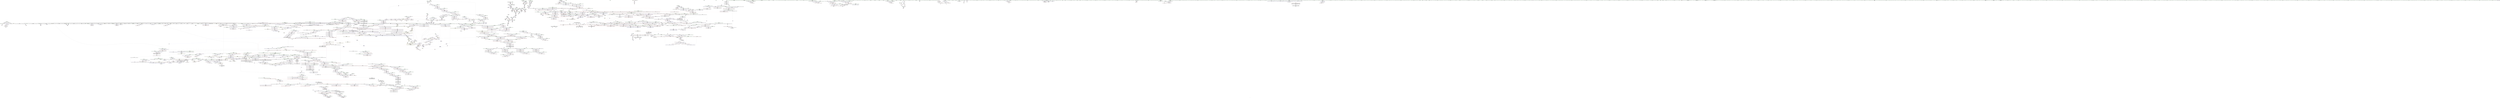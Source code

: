 digraph "SVFG" {
	label="SVFG";

	Node0x55bf89454060 [shape=record,color=grey,label="{NodeID: 0\nNullPtr|{|<s61>160}}"];
	Node0x55bf89454060 -> Node0x55bf89b21cb0[style=solid];
	Node0x55bf89454060 -> Node0x55bf89b21db0[style=solid];
	Node0x55bf89454060 -> Node0x55bf89b21e80[style=solid];
	Node0x55bf89454060 -> Node0x55bf89b21f50[style=solid];
	Node0x55bf89454060 -> Node0x55bf89b22020[style=solid];
	Node0x55bf89454060 -> Node0x55bf89b220f0[style=solid];
	Node0x55bf89454060 -> Node0x55bf89b221c0[style=solid];
	Node0x55bf89454060 -> Node0x55bf89b22290[style=solid];
	Node0x55bf89454060 -> Node0x55bf89b22360[style=solid];
	Node0x55bf89454060 -> Node0x55bf89b22430[style=solid];
	Node0x55bf89454060 -> Node0x55bf89b22500[style=solid];
	Node0x55bf89454060 -> Node0x55bf89b225d0[style=solid];
	Node0x55bf89454060 -> Node0x55bf89b226a0[style=solid];
	Node0x55bf89454060 -> Node0x55bf89b22770[style=solid];
	Node0x55bf89454060 -> Node0x55bf89b22840[style=solid];
	Node0x55bf89454060 -> Node0x55bf89b22910[style=solid];
	Node0x55bf89454060 -> Node0x55bf89b229e0[style=solid];
	Node0x55bf89454060 -> Node0x55bf89b22ab0[style=solid];
	Node0x55bf89454060 -> Node0x55bf89b22b80[style=solid];
	Node0x55bf89454060 -> Node0x55bf89b22c50[style=solid];
	Node0x55bf89454060 -> Node0x55bf89b22d20[style=solid];
	Node0x55bf89454060 -> Node0x55bf89b22df0[style=solid];
	Node0x55bf89454060 -> Node0x55bf89b22ec0[style=solid];
	Node0x55bf89454060 -> Node0x55bf89b22f90[style=solid];
	Node0x55bf89454060 -> Node0x55bf89b23060[style=solid];
	Node0x55bf89454060 -> Node0x55bf89b23130[style=solid];
	Node0x55bf89454060 -> Node0x55bf89b23200[style=solid];
	Node0x55bf89454060 -> Node0x55bf89b232d0[style=solid];
	Node0x55bf89454060 -> Node0x55bf89b233a0[style=solid];
	Node0x55bf89454060 -> Node0x55bf89b23470[style=solid];
	Node0x55bf89454060 -> Node0x55bf89b23540[style=solid];
	Node0x55bf89454060 -> Node0x55bf89b23610[style=solid];
	Node0x55bf89454060 -> Node0x55bf89b236e0[style=solid];
	Node0x55bf89454060 -> Node0x55bf89b237b0[style=solid];
	Node0x55bf89454060 -> Node0x55bf89b23880[style=solid];
	Node0x55bf89454060 -> Node0x55bf89b23950[style=solid];
	Node0x55bf89454060 -> Node0x55bf89b23a20[style=solid];
	Node0x55bf89454060 -> Node0x55bf89b341b0[style=solid];
	Node0x55bf89454060 -> Node0x55bf89b34280[style=solid];
	Node0x55bf89454060 -> Node0x55bf89b34350[style=solid];
	Node0x55bf89454060 -> Node0x55bf89b34420[style=solid];
	Node0x55bf89454060 -> Node0x55bf89b344f0[style=solid];
	Node0x55bf89454060 -> Node0x55bf89b345c0[style=solid];
	Node0x55bf89454060 -> Node0x55bf89b34690[style=solid];
	Node0x55bf89454060 -> Node0x55bf89b34760[style=solid];
	Node0x55bf89454060 -> Node0x55bf89b34830[style=solid];
	Node0x55bf89454060 -> Node0x55bf89b34900[style=solid];
	Node0x55bf89454060 -> Node0x55bf89b349d0[style=solid];
	Node0x55bf89454060 -> Node0x55bf89b34aa0[style=solid];
	Node0x55bf89454060 -> Node0x55bf89b34b70[style=solid];
	Node0x55bf89454060 -> Node0x55bf89b34c40[style=solid];
	Node0x55bf89454060 -> Node0x55bf89b34d10[style=solid];
	Node0x55bf89454060 -> Node0x55bf89b34de0[style=solid];
	Node0x55bf89454060 -> Node0x55bf89b34eb0[style=solid];
	Node0x55bf89454060 -> Node0x55bf89b60a60[style=solid];
	Node0x55bf89454060 -> Node0x55bf89b635a0[style=solid];
	Node0x55bf89454060 -> Node0x55bf89b67020[style=solid];
	Node0x55bf89454060 -> Node0x55bf89ba49f0[style=solid];
	Node0x55bf89454060 -> Node0x55bf89ba58f0[style=solid];
	Node0x55bf89454060 -> Node0x55bf89ba5bf0[style=solid];
	Node0x55bf89454060 -> Node0x55bf89ba6070[style=solid];
	Node0x55bf89454060:s61 -> Node0x55bf89ccc3f0[style=solid,color=red];
	Node0x55bf89b22d20 [shape=record,color=black,label="{NodeID: 443\n729\<--3\n\<--dummyVal\n_ZN3Sol4liczENSt7__cxx1112basic_stringIcSt11char_traitsIcESaIcEEE\n}"];
	Node0x55bf89b22d20 -> Node0x55bf89b64510[style=solid];
	Node0x55bf89b32130 [shape=record,color=red,label="{NodeID: 886\n376\<--356\n\<--__mask.addr\n_ZNSt8ios_base4setfESt13_Ios_FmtflagsS0_\n|{<s0>37}}"];
	Node0x55bf89b32130:s0 -> Node0x55bf89cc9d90[style=solid,color=red];
	Node0x55bf89b68540 [shape=record,color=blue,label="{NodeID: 1329\n1397\<--1396\nthis.addr\<--this\n_ZNSt8_Rb_treeINSt7__cxx1112basic_stringIcSt11char_traitsIcESaIcEEES5_St9_IdentityIS5_ESt4lessIS5_ESaIS5_EE8_M_beginEv\n}"];
	Node0x55bf89b68540 -> Node0x55bf89b584c0[style=dashed];
	Node0x55bf89b1b1c0 [shape=record,color=green,label="{NodeID: 222\n1266\<--1267\nthis.addr\<--this.addr_field_insensitive\n_ZNSt8_Rb_treeINSt7__cxx1112basic_stringIcSt11char_traitsIcESaIcEEES5_St9_IdentityIS5_ESt4lessIS5_ESaIS5_EE10_M_insert_IRKS5_NSB_11_Alloc_nodeEEESt17_Rb_tree_iteratorIS5_EPSt18_Rb_tree_node_baseSJ_OT_RT0_\n}"];
	Node0x55bf89b1b1c0 -> Node0x55bf89b57480[style=solid];
	Node0x55bf89b1b1c0 -> Node0x55bf89b67500[style=solid];
	Node0x55bf89b3e930 [shape=record,color=purple,label="{NodeID: 665\n91\<--53\ncoerce.dive\<--agg.tmp\nmain\n}"];
	Node0x55bf89b3e930 -> Node0x55bf89b60c30[style=solid];
	Node0x55bf89cc5840 [shape=record,color=black,label="{NodeID: 3322\n2040 = PHI(1099, )\n0th arg _ZSt7forwardIRSt17_Rb_tree_iteratorINSt7__cxx1112basic_stringIcSt11char_traitsIcESaIcEEEEEOT_RNSt16remove_referenceIS9_E4typeE }"];
	Node0x55bf89cc5840 -> Node0x55bf89b6bfc0[style=solid];
	Node0x55bf89b5d120 [shape=record,color=red,label="{NodeID: 1108\n2209\<--2208\n\<--coerce.dive26\n_ZSt18__next_permutationIN9__gnu_cxx17__normal_iteratorIPcNSt7__cxx1112basic_stringIcSt11char_traitsIcESaIcEEEEENS0_5__ops15_Iter_less_iterEEbT_SC_T0_\n|{<s0>197}}"];
	Node0x55bf89b5d120:s0 -> Node0x55bf89cc43e0[style=solid,color=red];
	Node0x55bf894540f0 [shape=record,color=green,label="{NodeID: 1\n7\<--1\n__dso_handle\<--dummyObj\nGlob }"];
	Node0x55bf89b22df0 [shape=record,color=black,label="{NodeID: 444\n836\<--3\n\<--dummyVal\n_ZN3Sol4liczENSt7__cxx1112basic_stringIcSt11char_traitsIcESaIcEEE\n}"];
	Node0x55bf89b32200 [shape=record,color=red,label="{NodeID: 887\n384\<--358\n\<--__old\n_ZNSt8ios_base4setfESt13_Ios_FmtflagsS0_\n}"];
	Node0x55bf89b32200 -> Node0x55bf89b35800[style=solid];
	Node0x55bf89b68610 [shape=record,color=blue,label="{NodeID: 1330\n1412\<--1411\nthis.addr\<--this\n_ZNSt8_Rb_treeINSt7__cxx1112basic_stringIcSt11char_traitsIcESaIcEEES5_St9_IdentityIS5_ESt4lessIS5_ESaIS5_EE6_M_endEv\n}"];
	Node0x55bf89b68610 -> Node0x55bf89b58660[style=dashed];
	Node0x55bf89b1b290 [shape=record,color=green,label="{NodeID: 223\n1268\<--1269\n__x.addr\<--__x.addr_field_insensitive\n_ZNSt8_Rb_treeINSt7__cxx1112basic_stringIcSt11char_traitsIcESaIcEEES5_St9_IdentityIS5_ESt4lessIS5_ESaIS5_EE10_M_insert_IRKS5_NSB_11_Alloc_nodeEEESt17_Rb_tree_iteratorIS5_EPSt18_Rb_tree_node_baseSJ_OT_RT0_\n}"];
	Node0x55bf89b1b290 -> Node0x55bf89b57550[style=solid];
	Node0x55bf89b1b290 -> Node0x55bf89b675d0[style=solid];
	Node0x55bf89b3ea00 [shape=record,color=purple,label="{NodeID: 666\n93\<--53\ncoerce.dive4\<--agg.tmp\nmain\n}"];
	Node0x55bf89b3ea00 -> Node0x55bf89b310f0[style=solid];
	Node0x55bf89cc5980 [shape=record,color=black,label="{NodeID: 3323\n863 = PHI(596, 601, 2249, 2252, 2401, 2404, )\n0th arg _ZNK9__gnu_cxx17__normal_iteratorIPcNSt7__cxx1112basic_stringIcSt11char_traitsIcESaIcEEEE4baseEv }"];
	Node0x55bf89cc5980 -> Node0x55bf89b652e0[style=solid];
	Node0x55bf89b5d1f0 [shape=record,color=red,label="{NodeID: 1109\n2211\<--2210\n\<--coerce.dive27\n_ZSt18__next_permutationIN9__gnu_cxx17__normal_iteratorIPcNSt7__cxx1112basic_stringIcSt11char_traitsIcESaIcEEEEENS0_5__ops15_Iter_less_iterEEbT_SC_T0_\n|{<s0>197}}"];
	Node0x55bf89b5d1f0:s0 -> Node0x55bf89cc4590[style=solid,color=red];
	Node0x55bf89ae5e70 [shape=record,color=green,label="{NodeID: 2\n11\<--1\n_ZSt3cin\<--dummyObj\nGlob }"];
	Node0x55bf89b22ec0 [shape=record,color=black,label="{NodeID: 445\n837\<--3\n\<--dummyVal\n_ZN3Sol4liczENSt7__cxx1112basic_stringIcSt11char_traitsIcESaIcEEE\n}"];
	Node0x55bf89b22ec0 -> Node0x55bf89b65140[style=solid];
	Node0x55bf89b322d0 [shape=record,color=red,label="{NodeID: 888\n365\<--364\n\<--_M_flags\n_ZNSt8ios_base4setfESt13_Ios_FmtflagsS0_\n}"];
	Node0x55bf89b322d0 -> Node0x55bf89b62490[style=solid];
	Node0x55bf89b686e0 [shape=record,color=blue,label="{NodeID: 1331\n1426\<--1423\nthis.addr\<--this\n_ZNKSt4lessINSt7__cxx1112basic_stringIcSt11char_traitsIcESaIcEEEEclERKS5_S8_\n}"];
	Node0x55bf89b686e0 -> Node0x55bf89b58730[style=dashed];
	Node0x55bf89b1b360 [shape=record,color=green,label="{NodeID: 224\n1270\<--1271\n__p.addr\<--__p.addr_field_insensitive\n_ZNSt8_Rb_treeINSt7__cxx1112basic_stringIcSt11char_traitsIcESaIcEEES5_St9_IdentityIS5_ESt4lessIS5_ESaIS5_EE10_M_insert_IRKS5_NSB_11_Alloc_nodeEEESt17_Rb_tree_iteratorIS5_EPSt18_Rb_tree_node_baseSJ_OT_RT0_\n}"];
	Node0x55bf89b1b360 -> Node0x55bf89b57620[style=solid];
	Node0x55bf89b1b360 -> Node0x55bf89b576f0[style=solid];
	Node0x55bf89b1b360 -> Node0x55bf89b577c0[style=solid];
	Node0x55bf89b1b360 -> Node0x55bf89b676a0[style=solid];
	Node0x55bf89b3ead0 [shape=record,color=purple,label="{NodeID: 667\n74\<--73\nvbase.offset.ptr\<--vtable\nmain\n}"];
	Node0x55bf89b3ead0 -> Node0x55bf89b35250[style=solid];
	Node0x55bf89cc5ed0 [shape=record,color=black,label="{NodeID: 3324\n1543 = PHI(1131, )\n0th arg _ZNSt17_Rb_tree_iteratorINSt7__cxx1112basic_stringIcSt11char_traitsIcESaIcEEEEmmEv }"];
	Node0x55bf89cc5ed0 -> Node0x55bf89b69240[style=solid];
	Node0x55bf89b5d2c0 [shape=record,color=red,label="{NodeID: 1110\n2227\<--2226\n\<--coerce.dive35\n_ZSt18__next_permutationIN9__gnu_cxx17__normal_iteratorIPcNSt7__cxx1112basic_stringIcSt11char_traitsIcESaIcEEEEENS0_5__ops15_Iter_less_iterEEbT_SC_T0_\n|{<s0>202}}"];
	Node0x55bf89b5d2c0:s0 -> Node0x55bf89cc43e0[style=solid,color=red];
	Node0x55bf89ae6170 [shape=record,color=green,label="{NodeID: 3\n14\<--1\n_ZSt4cout\<--dummyObj\nGlob }"];
	Node0x55bf89b22f90 [shape=record,color=black,label="{NodeID: 446\n839\<--3\n\<--dummyVal\n_ZN3Sol4liczENSt7__cxx1112basic_stringIcSt11char_traitsIcESaIcEEE\n}"];
	Node0x55bf89b22f90 -> Node0x55bf89b65210[style=solid];
	Node0x55bf89b323a0 [shape=record,color=red,label="{NodeID: 889\n395\<--389\n\<--__a.addr\n_ZStaNRSt13_Ios_FmtflagsS_\n}"];
	Node0x55bf89b323a0 -> Node0x55bf89b32610[style=solid];
	Node0x55bf89b687b0 [shape=record,color=blue,label="{NodeID: 1332\n1428\<--1424\n__x.addr\<--__x\n_ZNKSt4lessINSt7__cxx1112basic_stringIcSt11char_traitsIcESaIcEEEEclERKS5_S8_\n}"];
	Node0x55bf89b687b0 -> Node0x55bf89b58800[style=dashed];
	Node0x55bf89b1b430 [shape=record,color=green,label="{NodeID: 225\n1272\<--1273\n__v.addr\<--__v.addr_field_insensitive\n_ZNSt8_Rb_treeINSt7__cxx1112basic_stringIcSt11char_traitsIcESaIcEEES5_St9_IdentityIS5_ESt4lessIS5_ESaIS5_EE10_M_insert_IRKS5_NSB_11_Alloc_nodeEEESt17_Rb_tree_iteratorIS5_EPSt18_Rb_tree_node_baseSJ_OT_RT0_\n}"];
	Node0x55bf89b1b430 -> Node0x55bf89b57890[style=solid];
	Node0x55bf89b1b430 -> Node0x55bf89b57960[style=solid];
	Node0x55bf89b1b430 -> Node0x55bf89b67770[style=solid];
	Node0x55bf89b3eba0 [shape=record,color=purple,label="{NodeID: 668\n194\<--189\n_M_n\<--retval\n_ZSt12setprecisioni\n}"];
	Node0x55bf89b3eba0 -> Node0x55bf89b61520[style=solid];
	Node0x55bf89cc5fe0 [shape=record,color=black,label="{NodeID: 3325\n1456 = PHI(1173, 2471, )\n0th arg _ZNSt8_Rb_treeINSt7__cxx1112basic_stringIcSt11char_traitsIcESaIcEEES5_St9_IdentityIS5_ESt4lessIS5_ESaIS5_EE7_S_leftEPSt18_Rb_tree_node_base }"];
	Node0x55bf89cc5fe0 -> Node0x55bf89b68a20[style=solid];
	Node0x55bf89b5d390 [shape=record,color=red,label="{NodeID: 1111\n2229\<--2228\n\<--coerce.dive36\n_ZSt18__next_permutationIN9__gnu_cxx17__normal_iteratorIPcNSt7__cxx1112basic_stringIcSt11char_traitsIcESaIcEEEEENS0_5__ops15_Iter_less_iterEEbT_SC_T0_\n|{<s0>202}}"];
	Node0x55bf89b5d390:s0 -> Node0x55bf89cc4590[style=solid,color=red];
	Node0x55bf89ae6200 [shape=record,color=green,label="{NodeID: 4\n15\<--1\n.str\<--dummyObj\nGlob }"];
	Node0x55bf89c2d420 [shape=record,color=yellow,style=double,label="{NodeID: 2661\n233V_1 = ENCHI(MR_233V_0)\npts\{642 \}\nFun[_ZN3Sol4liczENSt7__cxx1112basic_stringIcSt11char_traitsIcESaIcEEE]}"];
	Node0x55bf89c2d420 -> Node0x55bf89b64440[style=dashed];
	Node0x55bf89c2d420 -> Node0x55bf89b65140[style=dashed];
	Node0x55bf89b23060 [shape=record,color=black,label="{NodeID: 447\n847\<--3\nlpad.val\<--dummyVal\n_ZN3Sol4liczENSt7__cxx1112basic_stringIcSt11char_traitsIcESaIcEEE\n}"];
	Node0x55bf89b32470 [shape=record,color=red,label="{NodeID: 890\n399\<--389\n\<--__a.addr\n_ZStaNRSt13_Ios_FmtflagsS_\n}"];
	Node0x55bf89b32470 -> Node0x55bf89b358d0[style=solid];
	Node0x55bf89b32470 -> Node0x55bf89b62700[style=solid];
	Node0x55bf89b68880 [shape=record,color=blue,label="{NodeID: 1333\n1430\<--1425\n__y.addr\<--__y\n_ZNKSt4lessINSt7__cxx1112basic_stringIcSt11char_traitsIcESaIcEEEEclERKS5_S8_\n}"];
	Node0x55bf89b68880 -> Node0x55bf89b588d0[style=dashed];
	Node0x55bf89b1b500 [shape=record,color=green,label="{NodeID: 226\n1274\<--1275\n__node_gen.addr\<--__node_gen.addr_field_insensitive\n_ZNSt8_Rb_treeINSt7__cxx1112basic_stringIcSt11char_traitsIcESaIcEEES5_St9_IdentityIS5_ESt4lessIS5_ESaIS5_EE10_M_insert_IRKS5_NSB_11_Alloc_nodeEEESt17_Rb_tree_iteratorIS5_EPSt18_Rb_tree_node_baseSJ_OT_RT0_\n}"];
	Node0x55bf89b1b500 -> Node0x55bf89b57a30[style=solid];
	Node0x55bf89b1b500 -> Node0x55bf89b67840[style=solid];
	Node0x55bf89b3ec70 [shape=record,color=purple,label="{NodeID: 669\n197\<--189\ncoerce.dive\<--retval\n_ZSt12setprecisioni\n}"];
	Node0x55bf89b3ec70 -> Node0x55bf89b31500[style=solid];
	Node0x55bf89cc6130 [shape=record,color=black,label="{NodeID: 3326\n204 = PHI(61, )\n0th arg _ZN3SolC2Ev }"];
	Node0x55bf89cc6130 -> Node0x55bf89b615f0[style=solid];
	Node0x55bf89b5d460 [shape=record,color=red,label="{NodeID: 1112\n2249\<--2243\n\<--__lhs.addr\n_ZN9__gnu_cxxeqIPcNSt7__cxx1112basic_stringIcSt11char_traitsIcESaIcEEEEEbRKNS_17__normal_iteratorIT_T0_EESD_\n|{<s0>203}}"];
	Node0x55bf89b5d460:s0 -> Node0x55bf89cc5980[style=solid,color=red];
	Node0x55bf89ae62c0 [shape=record,color=green,label="{NodeID: 5\n17\<--1\n.str.1\<--dummyObj\nGlob }"];
	Node0x55bf89c2d500 [shape=record,color=yellow,style=double,label="{NodeID: 2662\n235V_1 = ENCHI(MR_235V_0)\npts\{644 \}\nFun[_ZN3Sol4liczENSt7__cxx1112basic_stringIcSt11char_traitsIcESaIcEEE]}"];
	Node0x55bf89c2d500 -> Node0x55bf89b64510[style=dashed];
	Node0x55bf89c2d500 -> Node0x55bf89b65210[style=dashed];
	Node0x55bf89b23130 [shape=record,color=black,label="{NodeID: 448\n848\<--3\nlpad.val64\<--dummyVal\n_ZN3Sol4liczENSt7__cxx1112basic_stringIcSt11char_traitsIcESaIcEEE\n}"];
	Node0x55bf89b32540 [shape=record,color=red,label="{NodeID: 891\n397\<--391\n\<--__b.addr\n_ZStaNRSt13_Ios_FmtflagsS_\n|{<s0>39}}"];
	Node0x55bf89b32540:s0 -> Node0x55bf89cc9d90[style=solid,color=red];
	Node0x55bf89b68950 [shape=record,color=blue,label="{NodeID: 1334\n1444\<--1443\n__x.addr\<--__x\n_ZNSt8_Rb_treeINSt7__cxx1112basic_stringIcSt11char_traitsIcESaIcEEES5_St9_IdentityIS5_ESt4lessIS5_ESaIS5_EE6_S_keyEPKSt13_Rb_tree_nodeIS5_E\n}"];
	Node0x55bf89b68950 -> Node0x55bf89b589a0[style=dashed];
	Node0x55bf89b1b5d0 [shape=record,color=green,label="{NodeID: 227\n1276\<--1277\n__insert_left\<--__insert_left_field_insensitive\n_ZNSt8_Rb_treeINSt7__cxx1112basic_stringIcSt11char_traitsIcESaIcEEES5_St9_IdentityIS5_ESt4lessIS5_ESaIS5_EE10_M_insert_IRKS5_NSB_11_Alloc_nodeEEESt17_Rb_tree_iteratorIS5_EPSt18_Rb_tree_node_baseSJ_OT_RT0_\n}"];
	Node0x55bf89b1b5d0 -> Node0x55bf89b57b00[style=solid];
	Node0x55bf89b1b5d0 -> Node0x55bf89b67910[style=solid];
	Node0x55bf89b3ed40 [shape=record,color=purple,label="{NodeID: 670\n209\<--208\nres\<--this1\n_ZN3SolC2Ev\n}"];
	Node0x55bf89b3ed40 -> Node0x55bf89b616c0[style=solid];
	Node0x55bf89cc6240 [shape=record,color=black,label="{NodeID: 3327\n871 = PHI(667, )\n0th arg _ZNSt3setINSt7__cxx1112basic_stringIcSt11char_traitsIcESaIcEEESt4lessIS5_ESaIS5_EE6insertERKS5_ }"];
	Node0x55bf89cc6240 -> Node0x55bf89b653b0[style=solid];
	Node0x55bf89b5d530 [shape=record,color=red,label="{NodeID: 1113\n2252\<--2245\n\<--__rhs.addr\n_ZN9__gnu_cxxeqIPcNSt7__cxx1112basic_stringIcSt11char_traitsIcESaIcEEEEEbRKNS_17__normal_iteratorIT_T0_EESD_\n|{<s0>204}}"];
	Node0x55bf89b5d530:s0 -> Node0x55bf89cc5980[style=solid,color=red];
	Node0x55bf89ae6b60 [shape=record,color=green,label="{NodeID: 6\n19\<--1\n.str.2\<--dummyObj\nGlob }"];
	Node0x55bf89b23200 [shape=record,color=black,label="{NodeID: 449\n891\<--3\n\<--dummyVal\n_ZNSt3setINSt7__cxx1112basic_stringIcSt11char_traitsIcESaIcEEESt4lessIS5_ESaIS5_EE6insertERKS5_\n}"];
	Node0x55bf89b23200 -> Node0x55bf89b65550[style=solid];
	Node0x55bf89b32610 [shape=record,color=red,label="{NodeID: 892\n396\<--395\n\<--\n_ZStaNRSt13_Ios_FmtflagsS_\n|{<s0>39}}"];
	Node0x55bf89b32610:s0 -> Node0x55bf89cc9c40[style=solid,color=red];
	Node0x55bf89b68a20 [shape=record,color=blue,label="{NodeID: 1335\n1457\<--1456\n__x.addr\<--__x\n_ZNSt8_Rb_treeINSt7__cxx1112basic_stringIcSt11char_traitsIcESaIcEEES5_St9_IdentityIS5_ESt4lessIS5_ESaIS5_EE7_S_leftEPSt18_Rb_tree_node_base\n}"];
	Node0x55bf89b68a20 -> Node0x55bf89b58a70[style=dashed];
	Node0x55bf89b23ae0 [shape=record,color=green,label="{NodeID: 228\n1278\<--1279\nref.tmp\<--ref.tmp_field_insensitive\n_ZNSt8_Rb_treeINSt7__cxx1112basic_stringIcSt11char_traitsIcESaIcEEES5_St9_IdentityIS5_ESt4lessIS5_ESaIS5_EE10_M_insert_IRKS5_NSB_11_Alloc_nodeEEESt17_Rb_tree_iteratorIS5_EPSt18_Rb_tree_node_baseSJ_OT_RT0_\n|{<s0>118}}"];
	Node0x55bf89b23ae0:s0 -> Node0x55bf89cc4930[style=solid,color=red];
	Node0x55bf89b3ee10 [shape=record,color=purple,label="{NodeID: 671\n211\<--208\nvis\<--this1\n_ZN3SolC2Ev\n|{<s0>14}}"];
	Node0x55bf89b3ee10:s0 -> Node0x55bf89cc72a0[style=solid,color=red];
	Node0x55bf89cc6350 [shape=record,color=black,label="{NodeID: 3328\n872 = PHI(628, )\n1st arg _ZNSt3setINSt7__cxx1112basic_stringIcSt11char_traitsIcESaIcEEESt4lessIS5_ESaIS5_EE6insertERKS5_ }"];
	Node0x55bf89cc6350 -> Node0x55bf89b65480[style=solid];
	Node0x55bf89b5d600 [shape=record,color=red,label="{NodeID: 1114\n2251\<--2250\n\<--call\n_ZN9__gnu_cxxeqIPcNSt7__cxx1112basic_stringIcSt11char_traitsIcESaIcEEEEEbRKNS_17__normal_iteratorIT_T0_EESD_\n}"];
	Node0x55bf89b5d600 -> Node0x55bf89ba4ff0[style=solid];
	Node0x55bf89ae6bf0 [shape=record,color=green,label="{NodeID: 7\n22\<--1\n\<--dummyObj\nCan only get source location for instruction, argument, global var or function.}"];
	Node0x55bf89b232d0 [shape=record,color=black,label="{NodeID: 450\n894\<--3\n\<--dummyVal\n_ZNSt3setINSt7__cxx1112basic_stringIcSt11char_traitsIcESaIcEEESt4lessIS5_ESaIS5_EE6insertERKS5_\n}"];
	Node0x55bf89b232d0 -> Node0x55bf89b65620[style=solid];
	Node0x55bf89b326e0 [shape=record,color=red,label="{NodeID: 893\n407\<--404\n\<--__a.addr\n_ZStcoSt13_Ios_Fmtflags\n}"];
	Node0x55bf89b326e0 -> Node0x55bf89ba40f0[style=solid];
	Node0x55bf89b68af0 [shape=record,color=blue,label="{NodeID: 1336\n1467\<--1466\n__x.addr\<--__x\n_ZNSt8_Rb_treeINSt7__cxx1112basic_stringIcSt11char_traitsIcESaIcEEES5_St9_IdentityIS5_ESt4lessIS5_ESaIS5_EE8_S_rightEPSt18_Rb_tree_node_base\n}"];
	Node0x55bf89b68af0 -> Node0x55bf89b58c10[style=dashed];
	Node0x55bf89b23bb0 [shape=record,color=green,label="{NodeID: 229\n1280\<--1281\n__z\<--__z_field_insensitive\n_ZNSt8_Rb_treeINSt7__cxx1112basic_stringIcSt11char_traitsIcESaIcEEES5_St9_IdentityIS5_ESt4lessIS5_ESaIS5_EE10_M_insert_IRKS5_NSB_11_Alloc_nodeEEESt17_Rb_tree_iteratorIS5_EPSt18_Rb_tree_node_baseSJ_OT_RT0_\n}"];
	Node0x55bf89b23bb0 -> Node0x55bf89b57bd0[style=solid];
	Node0x55bf89b23bb0 -> Node0x55bf89b57ca0[style=solid];
	Node0x55bf89b23bb0 -> Node0x55bf89b679e0[style=solid];
	Node0x55bf89b3eee0 [shape=record,color=purple,label="{NodeID: 672\n258\<--231\ncoerce.dive\<--__begin1\n_ZN3Sol3runEx\n}"];
	Node0x55bf89b3eee0 -> Node0x55bf89b61ad0[style=solid];
	Node0x55bf89cc6460 [shape=record,color=black,label="{NodeID: 3329\n467 = PHI(461, )\n0th arg _ZNSt8_Rb_treeINSt7__cxx1112basic_stringIcSt11char_traitsIcESaIcEEES5_St9_IdentityIS5_ESt4lessIS5_ESaIS5_EEC2Ev }"];
	Node0x55bf89cc6460 -> Node0x55bf89b62f20[style=solid];
	Node0x55bf89b5d6d0 [shape=record,color=red,label="{NodeID: 1115\n2254\<--2253\n\<--call1\n_ZN9__gnu_cxxeqIPcNSt7__cxx1112basic_stringIcSt11char_traitsIcESaIcEEEEEbRKNS_17__normal_iteratorIT_T0_EESD_\n}"];
	Node0x55bf89b5d6d0 -> Node0x55bf89ba4ff0[style=solid];
	Node0x55bf89ae6cb0 [shape=record,color=green,label="{NodeID: 8\n68\<--1\n\<--dummyObj\nCan only get source location for instruction, argument, global var or function.}"];
	Node0x55bf89b233a0 [shape=record,color=black,label="{NodeID: 451\n949\<--3\n\<--dummyVal\n_ZStplIcSt11char_traitsIcESaIcEENSt7__cxx1112basic_stringIT_T0_T1_EES5_RKS8_\n}"];
	Node0x55bf89b327b0 [shape=record,color=red,label="{NodeID: 894\n420\<--414\n\<--__a.addr\n_ZStoRRSt13_Ios_FmtflagsS_\n}"];
	Node0x55bf89b327b0 -> Node0x55bf89b32a20[style=solid];
	Node0x55bf89b68bc0 [shape=record,color=blue,label="{NodeID: 1337\n1478\<--1476\nthis.addr\<--this\n_ZNKSt17_Rb_tree_iteratorINSt7__cxx1112basic_stringIcSt11char_traitsIcESaIcEEEEeqERKS6_\n}"];
	Node0x55bf89b68bc0 -> Node0x55bf89b58db0[style=dashed];
	Node0x55bf89b23c80 [shape=record,color=green,label="{NodeID: 230\n1311\<--1312\n_ZNKSt8_Rb_treeINSt7__cxx1112basic_stringIcSt11char_traitsIcESaIcEEES5_St9_IdentityIS5_ESt4lessIS5_ESaIS5_EE11_Alloc_nodeclIRKS5_EEPSt13_Rb_tree_nodeIS5_EOT_\<--_ZNKSt8_Rb_treeINSt7__cxx1112basic_stringIcSt11char_traitsIcESaIcEEES5_St9_IdentityIS5_ESt4lessIS5_ESaIS5_EE11_Alloc_nodeclIRKS5_EEPSt13_Rb_tree_nodeIS5_EOT__field_insensitive\n}"];
	Node0x55bf89b3efb0 [shape=record,color=purple,label="{NodeID: 673\n264\<--233\ncoerce.dive5\<--__end1\n_ZN3Sol3runEx\n}"];
	Node0x55bf89b3efb0 -> Node0x55bf89b61ba0[style=solid];
	Node0x55bf89cc6570 [shape=record,color=black,label="{NodeID: 3330\n1684 = PHI(1307, )\n0th arg _ZNKSt8_Rb_treeINSt7__cxx1112basic_stringIcSt11char_traitsIcESaIcEEES5_St9_IdentityIS5_ESt4lessIS5_ESaIS5_EE11_Alloc_nodeclIRKS5_EEPSt13_Rb_tree_nodeIS5_EOT_ }"];
	Node0x55bf89cc6570 -> Node0x55bf89b6a010[style=solid];
	Node0x55bf89b5d7a0 [shape=record,color=red,label="{NodeID: 1116\n2262\<--2259\nthis1\<--this.addr\n_ZN9__gnu_cxx17__normal_iteratorIPcNSt7__cxx1112basic_stringIcSt11char_traitsIcESaIcEEEEmmEv\n}"];
	Node0x55bf89b5d7a0 -> Node0x55bf89b3d1e0[style=solid];
	Node0x55bf89b5d7a0 -> Node0x55bf89b2f6f0[style=solid];
	Node0x55bf89ae6d70 [shape=record,color=green,label="{NodeID: 9\n70\<--1\n\<--dummyObj\nCan only get source location for instruction, argument, global var or function.}"];
	Node0x55bf89b23470 [shape=record,color=black,label="{NodeID: 452\n950\<--3\n\<--dummyVal\n_ZStplIcSt11char_traitsIcESaIcEENSt7__cxx1112basic_stringIT_T0_T1_EES5_RKS8_\n}"];
	Node0x55bf89b23470 -> Node0x55bf89b65b00[style=solid];
	Node0x55bf89b32880 [shape=record,color=red,label="{NodeID: 895\n426\<--414\n\<--__a.addr\n_ZStoRRSt13_Ios_FmtflagsS_\n}"];
	Node0x55bf89b32880 -> Node0x55bf89b35a70[style=solid];
	Node0x55bf89b32880 -> Node0x55bf89b62a40[style=solid];
	Node0x55bf89b68c90 [shape=record,color=blue,label="{NodeID: 1338\n1480\<--1477\n__x.addr\<--__x\n_ZNKSt17_Rb_tree_iteratorINSt7__cxx1112basic_stringIcSt11char_traitsIcESaIcEEEEeqERKS6_\n}"];
	Node0x55bf89b68c90 -> Node0x55bf89b58e80[style=dashed];
	Node0x55bf89b23d80 [shape=record,color=green,label="{NodeID: 231\n1325\<--1326\n_ZSt29_Rb_tree_insert_and_rebalancebPSt18_Rb_tree_node_baseS0_RS_\<--_ZSt29_Rb_tree_insert_and_rebalancebPSt18_Rb_tree_node_baseS0_RS__field_insensitive\n}"];
	Node0x55bf89b3f080 [shape=record,color=purple,label="{NodeID: 674\n251\<--241\nL\<--this1\n_ZN3Sol3runEx\n}"];
	Node0x55bf89b3f080 -> Node0x55bf89b61930[style=solid];
	Node0x55bf89cc6680 [shape=record,color=black,label="{NodeID: 3331\n1685 = PHI(1309, )\n1st arg _ZNKSt8_Rb_treeINSt7__cxx1112basic_stringIcSt11char_traitsIcESaIcEEES5_St9_IdentityIS5_ESt4lessIS5_ESaIS5_EE11_Alloc_nodeclIRKS5_EEPSt13_Rb_tree_nodeIS5_EOT_ }"];
	Node0x55bf89cc6680 -> Node0x55bf89b6a0e0[style=solid];
	Node0x55bf89b5d870 [shape=record,color=red,label="{NodeID: 1117\n2264\<--2263\n\<--_M_current\n_ZN9__gnu_cxx17__normal_iteratorIPcNSt7__cxx1112basic_stringIcSt11char_traitsIcESaIcEEEEmmEv\n}"];
	Node0x55bf89b5d870 -> Node0x55bf89b2f7c0[style=solid];
	Node0x55bf89ae6e30 [shape=record,color=green,label="{NodeID: 10\n88\<--1\n\<--dummyObj\nCan only get source location for instruction, argument, global var or function.|{<s0>6}}"];
	Node0x55bf89ae6e30:s0 -> Node0x55bf89cc7900[style=solid,color=red];
	Node0x55bf89c2d960 [shape=record,color=yellow,style=double,label="{NodeID: 2667\n16V_1 = ENCHI(MR_16V_0)\npts\{100000 \}\nFun[_ZN3Sol4liczENSt7__cxx1112basic_stringIcSt11char_traitsIcESaIcEEE]|{|<s3>70}}"];
	Node0x55bf89c2d960 -> Node0x55bf89b54b10[style=dashed];
	Node0x55bf89c2d960 -> Node0x55bf89b54cb0[style=dashed];
	Node0x55bf89c2d960 -> Node0x55bf89b54e50[style=dashed];
	Node0x55bf89c2d960:s3 -> Node0x55bf89c2d960[style=dashed,color=red];
	Node0x55bf89b23540 [shape=record,color=black,label="{NodeID: 453\n952\<--3\n\<--dummyVal\n_ZStplIcSt11char_traitsIcESaIcEENSt7__cxx1112basic_stringIT_T0_T1_EES5_RKS8_\n}"];
	Node0x55bf89b23540 -> Node0x55bf89b65bd0[style=solid];
	Node0x55bf89b32950 [shape=record,color=red,label="{NodeID: 896\n422\<--416\n\<--__b.addr\n_ZStoRRSt13_Ios_FmtflagsS_\n|{<s0>40}}"];
	Node0x55bf89b32950:s0 -> Node0x55bf89cc7b20[style=solid,color=red];
	Node0x55bf89b68d60 [shape=record,color=blue,label="{NodeID: 1339\n1496\<--1493\nthis.addr\<--this\n_ZNSt8_Rb_treeINSt7__cxx1112basic_stringIcSt11char_traitsIcESaIcEEES5_St9_IdentityIS5_ESt4lessIS5_ESaIS5_EE5beginEv\n}"];
	Node0x55bf89b68d60 -> Node0x55bf89b590f0[style=dashed];
	Node0x55bf89b23e80 [shape=record,color=green,label="{NodeID: 232\n1343\<--1344\n__t.addr\<--__t.addr_field_insensitive\n_ZSt7forwardIRKNSt7__cxx1112basic_stringIcSt11char_traitsIcESaIcEEEEOT_RNSt16remove_referenceIS8_E4typeE\n}"];
	Node0x55bf89b23e80 -> Node0x55bf89b57f10[style=solid];
	Node0x55bf89b23e80 -> Node0x55bf89b67df0[style=solid];
	Node0x55bf89b3f150 [shape=record,color=purple,label="{NodeID: 675\n312\<--241\nres\<--this1\n_ZN3Sol3runEx\n}"];
	Node0x55bf89b3f150 -> Node0x55bf89b31d20[style=solid];
	Node0x55bf89cc6790 [shape=record,color=black,label="{NodeID: 3332\n2047 = PHI(1098, )\n0th arg _ZNSt23_Rb_tree_const_iteratorINSt7__cxx1112basic_stringIcSt11char_traitsIcESaIcEEEEC2ERKSt17_Rb_tree_iteratorIS5_E }"];
	Node0x55bf89cc6790 -> Node0x55bf89b6c090[style=solid];
	Node0x55bf89b5d940 [shape=record,color=red,label="{NodeID: 1118\n2283\<--2276\nthis2\<--this.addr\n_ZNK9__gnu_cxx5__ops15_Iter_less_iterclINS_17__normal_iteratorIPcNSt7__cxx1112basic_stringIcSt11char_traitsIcESaIcEEEEESB_EEbT_T0_\n}"];
	Node0x55bf89ae6f30 [shape=record,color=green,label="{NodeID: 11\n100\<--1\n\<--dummyObj\nCan only get source location for instruction, argument, global var or function.|{<s0>150|<s1>168}}"];
	Node0x55bf89ae6f30:s0 -> Node0x55bf89cca9c0[style=solid,color=red];
	Node0x55bf89ae6f30:s1 -> Node0x55bf89cc5510[style=solid,color=red];
	Node0x55bf89b23610 [shape=record,color=black,label="{NodeID: 454\n961\<--3\nlpad.val\<--dummyVal\n_ZStplIcSt11char_traitsIcESaIcEENSt7__cxx1112basic_stringIT_T0_T1_EES5_RKS8_\n}"];
	Node0x55bf89b32a20 [shape=record,color=red,label="{NodeID: 897\n421\<--420\n\<--\n_ZStoRRSt13_Ios_FmtflagsS_\n|{<s0>40}}"];
	Node0x55bf89b32a20:s0 -> Node0x55bf89cc7a10[style=solid,color=red];
	Node0x55bf89b68e30 [shape=record,color=blue,label="{NodeID: 1340\n1515\<--1512\nthis.addr\<--this\n_ZNSt4pairIPSt18_Rb_tree_node_baseS1_EC2IRPSt13_Rb_tree_nodeINSt7__cxx1112basic_stringIcSt11char_traitsIcESaIcEEEERS1_Lb1EEEOT_OT0_\n}"];
	Node0x55bf89b68e30 -> Node0x55bf89b59360[style=dashed];
	Node0x55bf89b23f50 [shape=record,color=green,label="{NodeID: 233\n1352\<--1353\nthis.addr\<--this.addr_field_insensitive\n_ZNSt4pairISt17_Rb_tree_iteratorINSt7__cxx1112basic_stringIcSt11char_traitsIcESaIcEEEEbEC2IS7_bLb1EEEOT_OT0_\n}"];
	Node0x55bf89b23f50 -> Node0x55bf89b57fe0[style=solid];
	Node0x55bf89b23f50 -> Node0x55bf89b67ec0[style=solid];
	Node0x55bf89b3f220 [shape=record,color=purple,label="{NodeID: 676\n343\<--342\nvis\<--this1\n_ZN3SolD2Ev\n|{<s0>34}}"];
	Node0x55bf89b3f220:s0 -> Node0x55bf89cc9800[style=solid,color=red];
	Node0x55bf89cc68a0 [shape=record,color=black,label="{NodeID: 3333\n2048 = PHI(1100, )\n1st arg _ZNSt23_Rb_tree_const_iteratorINSt7__cxx1112basic_stringIcSt11char_traitsIcESaIcEEEEC2ERKSt17_Rb_tree_iteratorIS5_E }"];
	Node0x55bf89cc68a0 -> Node0x55bf89b6c160[style=solid];
	Node0x55bf89b5da10 [shape=record,color=red,label="{NodeID: 1119\n2285\<--2284\n\<--call\n_ZNK9__gnu_cxx5__ops15_Iter_less_iterclINS_17__normal_iteratorIPcNSt7__cxx1112basic_stringIcSt11char_traitsIcESaIcEEEEESB_EEbT_T0_\n}"];
	Node0x55bf89b5da10 -> Node0x55bf89b3d2b0[style=solid];
	Node0x55bf89ae7030 [shape=record,color=green,label="{NodeID: 12\n102\<--1\n\<--dummyObj\nCan only get source location for instruction, argument, global var or function.}"];
	Node0x55bf89c2db20 [shape=record,color=yellow,style=double,label="{NodeID: 2669\n24V_1 = ENCHI(MR_24V_0)\npts\{620007 \}\nFun[_ZN3Sol4liczENSt7__cxx1112basic_stringIcSt11char_traitsIcESaIcEEE]|{|<s5>70}}"];
	Node0x55bf89c2db20 -> Node0x55bf89b548a0[style=dashed];
	Node0x55bf89c2db20 -> Node0x55bf89b54970[style=dashed];
	Node0x55bf89c2db20 -> Node0x55bf89b54a40[style=dashed];
	Node0x55bf89c2db20 -> Node0x55bf89b54d80[style=dashed];
	Node0x55bf89c2db20 -> Node0x55bf89b54ff0[style=dashed];
	Node0x55bf89c2db20:s5 -> Node0x55bf89c2db20[style=dashed,color=red];
	Node0x55bf89b236e0 [shape=record,color=black,label="{NodeID: 455\n962\<--3\nlpad.val5\<--dummyVal\n_ZStplIcSt11char_traitsIcESaIcEENSt7__cxx1112basic_stringIT_T0_T1_EES5_RKS8_\n}"];
	Node0x55bf89b32af0 [shape=record,color=red,label="{NodeID: 898\n438\<--432\n\<--__a.addr\n_ZStanSt13_Ios_FmtflagsS_\n}"];
	Node0x55bf89b32af0 -> Node0x55bf89ba3af0[style=solid];
	Node0x55bf89c1fb50 [shape=record,color=yellow,style=double,label="{NodeID: 2448\n38V_1 = ENCHI(MR_38V_0)\npts\{620001 620002 620003 620004 620005 \}\nFun[_ZN3SolC2Ev]|{<s0>14}}"];
	Node0x55bf89c1fb50:s0 -> Node0x55bf89c212c0[style=dashed,color=red];
	Node0x55bf89b68f00 [shape=record,color=blue,label="{NodeID: 1341\n1517\<--1513\n__x.addr\<--__x\n_ZNSt4pairIPSt18_Rb_tree_node_baseS1_EC2IRPSt13_Rb_tree_nodeINSt7__cxx1112basic_stringIcSt11char_traitsIcESaIcEEEERS1_Lb1EEEOT_OT0_\n}"];
	Node0x55bf89b68f00 -> Node0x55bf89b59430[style=dashed];
	Node0x55bf89b24020 [shape=record,color=green,label="{NodeID: 234\n1354\<--1355\n__x.addr\<--__x.addr_field_insensitive\n_ZNSt4pairISt17_Rb_tree_iteratorINSt7__cxx1112basic_stringIcSt11char_traitsIcESaIcEEEEbEC2IS7_bLb1EEEOT_OT0_\n}"];
	Node0x55bf89b24020 -> Node0x55bf89b580b0[style=solid];
	Node0x55bf89b24020 -> Node0x55bf89b67f90[style=solid];
	Node0x55bf89b3f2f0 [shape=record,color=purple,label="{NodeID: 677\n364\<--363\n_M_flags\<--this1\n_ZNSt8ios_base4setfESt13_Ios_FmtflagsS0_\n}"];
	Node0x55bf89b3f2f0 -> Node0x55bf89b322d0[style=solid];
	Node0x55bf89cc69b0 [shape=record,color=black,label="{NodeID: 3334\n1999 = PHI(1991, )\n0th arg _ZN9__gnu_cxx13new_allocatorISt13_Rb_tree_nodeINSt7__cxx1112basic_stringIcSt11char_traitsIcESaIcEEEEE10deallocateEPS8_m }"];
	Node0x55bf89cc69b0 -> Node0x55bf89b6bbb0[style=solid];
	Node0x55bf89b5dae0 [shape=record,color=red,label="{NodeID: 1120\n2288\<--2287\n\<--call3\n_ZNK9__gnu_cxx5__ops15_Iter_less_iterclINS_17__normal_iteratorIPcNSt7__cxx1112basic_stringIcSt11char_traitsIcESaIcEEEEESB_EEbT_T0_\n}"];
	Node0x55bf89b5dae0 -> Node0x55bf89b3d380[style=solid];
	Node0x55bf89ae7130 [shape=record,color=green,label="{NodeID: 13\n106\<--1\n\<--dummyObj\nCan only get source location for instruction, argument, global var or function.}"];
	Node0x55bf89b237b0 [shape=record,color=black,label="{NodeID: 456\n1041\<--3\n\<--dummyVal\n_ZNSt8_Rb_treeINSt7__cxx1112basic_stringIcSt11char_traitsIcESaIcEEES5_St9_IdentityIS5_ESt4lessIS5_ESaIS5_EE16_M_insert_uniqueIRKS5_EESt4pairISt17_Rb_tree_iteratorIS5_EbEOT_\n}"];
	Node0x55bf89b237b0 -> Node0x55bf89b66180[style=solid];
	Node0x55bf89b32bc0 [shape=record,color=red,label="{NodeID: 899\n439\<--434\n\<--__b.addr\n_ZStanSt13_Ios_FmtflagsS_\n}"];
	Node0x55bf89b32bc0 -> Node0x55bf89ba3af0[style=solid];
	Node0x55bf89b68fd0 [shape=record,color=blue,label="{NodeID: 1342\n1519\<--1514\n__y.addr\<--__y\n_ZNSt4pairIPSt18_Rb_tree_node_baseS1_EC2IRPSt13_Rb_tree_nodeINSt7__cxx1112basic_stringIcSt11char_traitsIcESaIcEEEERS1_Lb1EEEOT_OT0_\n}"];
	Node0x55bf89b68fd0 -> Node0x55bf89b59500[style=dashed];
	Node0x55bf89b240f0 [shape=record,color=green,label="{NodeID: 235\n1356\<--1357\n__y.addr\<--__y.addr_field_insensitive\n_ZNSt4pairISt17_Rb_tree_iteratorINSt7__cxx1112basic_stringIcSt11char_traitsIcESaIcEEEEbEC2IS7_bLb1EEEOT_OT0_\n}"];
	Node0x55bf89b240f0 -> Node0x55bf89b58180[style=solid];
	Node0x55bf89b240f0 -> Node0x55bf89b68060[style=solid];
	Node0x55bf89b3f3c0 [shape=record,color=purple,label="{NodeID: 678\n371\<--363\n_M_flags2\<--this1\n_ZNSt8ios_base4setfESt13_Ios_FmtflagsS0_\n|{<s0>36}}"];
	Node0x55bf89b3f3c0:s0 -> Node0x55bf89ccbe00[style=solid,color=red];
	Node0x55bf89cc6ac0 [shape=record,color=black,label="{NodeID: 3335\n2000 = PHI(1992, )\n1st arg _ZN9__gnu_cxx13new_allocatorISt13_Rb_tree_nodeINSt7__cxx1112basic_stringIcSt11char_traitsIcESaIcEEEEE10deallocateEPS8_m }"];
	Node0x55bf89cc6ac0 -> Node0x55bf89b6bc80[style=solid];
	Node0x55bf89b5dbb0 [shape=record,color=red,label="{NodeID: 1121\n2342\<--2341\n\<--coerce.dive5\n_ZSt9__reverseIN9__gnu_cxx17__normal_iteratorIPcNSt7__cxx1112basic_stringIcSt11char_traitsIcESaIcEEEEEEvT_SA_St26random_access_iterator_tag\n|{<s0>215}}"];
	Node0x55bf89b5dbb0:s0 -> Node0x55bf89ccfa40[style=solid,color=red];
	Node0x55bf89ae7230 [shape=record,color=green,label="{NodeID: 14\n181\<--1\n\<--dummyObj\nCan only get source location for instruction, argument, global var or function.|{<s0>13}}"];
	Node0x55bf89ae7230:s0 -> Node0x55bf89cc8740[style=solid,color=red];
	Node0x55bf89b23880 [shape=record,color=black,label="{NodeID: 457\n1044\<--3\n\<--dummyVal\n_ZNSt8_Rb_treeINSt7__cxx1112basic_stringIcSt11char_traitsIcESaIcEEES5_St9_IdentityIS5_ESt4lessIS5_ESaIS5_EE16_M_insert_uniqueIRKS5_EESt4pairISt17_Rb_tree_iteratorIS5_EbEOT_\n}"];
	Node0x55bf89b23880 -> Node0x55bf89b66250[style=solid];
	Node0x55bf89b32c90 [shape=record,color=red,label="{NodeID: 900\n451\<--445\n\<--__a.addr\n_ZStorSt13_Ios_FmtflagsS_\n}"];
	Node0x55bf89b32c90 -> Node0x55bf89ba4270[style=solid];
	Node0x55bf89b690a0 [shape=record,color=blue,label="{NodeID: 1343\n1526\<--1532\nfirst\<--\n_ZNSt4pairIPSt18_Rb_tree_node_baseS1_EC2IRPSt13_Rb_tree_nodeINSt7__cxx1112basic_stringIcSt11char_traitsIcESaIcEEEERS1_Lb1EEEOT_OT0_\n|{<s0>111|<s1>115}}"];
	Node0x55bf89b690a0:s0 -> Node0x55bf89c007e0[style=dashed,color=blue];
	Node0x55bf89b690a0:s1 -> Node0x55bf89c007e0[style=dashed,color=blue];
	Node0x55bf89b241c0 [shape=record,color=green,label="{NodeID: 236\n1366\<--1367\n_ZSt7forwardISt17_Rb_tree_iteratorINSt7__cxx1112basic_stringIcSt11char_traitsIcESaIcEEEEEOT_RNSt16remove_referenceIS8_E4typeE\<--_ZSt7forwardISt17_Rb_tree_iteratorINSt7__cxx1112basic_stringIcSt11char_traitsIcESaIcEEEEEOT_RNSt16remove_referenceIS8_E4typeE_field_insensitive\n}"];
	Node0x55bf89b3f490 [shape=record,color=purple,label="{NodeID: 679\n380\<--363\n_M_flags5\<--this1\n_ZNSt8ios_base4setfESt13_Ios_FmtflagsS0_\n|{<s0>38}}"];
	Node0x55bf89b3f490:s0 -> Node0x55bf89ccab00[style=solid,color=red];
	Node0x55bf89cc6bd0 [shape=record,color=black,label="{NodeID: 3336\n2001 = PHI(1993, )\n2nd arg _ZN9__gnu_cxx13new_allocatorISt13_Rb_tree_nodeINSt7__cxx1112basic_stringIcSt11char_traitsIcESaIcEEEEE10deallocateEPS8_m }"];
	Node0x55bf89cc6bd0 -> Node0x55bf89b6bd50[style=solid];
	Node0x55bf89b5dc80 [shape=record,color=red,label="{NodeID: 1122\n2344\<--2343\n\<--coerce.dive6\n_ZSt9__reverseIN9__gnu_cxx17__normal_iteratorIPcNSt7__cxx1112basic_stringIcSt11char_traitsIcESaIcEEEEEEvT_SA_St26random_access_iterator_tag\n|{<s0>215}}"];
	Node0x55bf89b5dc80:s0 -> Node0x55bf89ccfb90[style=solid,color=red];
	Node0x55bf89ae7330 [shape=record,color=green,label="{NodeID: 15\n182\<--1\n\<--dummyObj\nCan only get source location for instruction, argument, global var or function.|{<s0>13}}"];
	Node0x55bf89ae7330:s0 -> Node0x55bf89ccc660[style=solid,color=red];
	Node0x55bf89b23950 [shape=record,color=black,label="{NodeID: 458\n1610\<--3\n\<--dummyVal\n_ZStltIcSt11char_traitsIcESaIcEEbRKNSt7__cxx1112basic_stringIT_T0_T1_EESA_\n}"];
	Node0x55bf89b32d60 [shape=record,color=red,label="{NodeID: 901\n452\<--447\n\<--__b.addr\n_ZStorSt13_Ios_FmtflagsS_\n}"];
	Node0x55bf89b32d60 -> Node0x55bf89ba4270[style=solid];
	Node0x55bf89c1fe20 [shape=record,color=yellow,style=double,label="{NodeID: 2451\n273V_1 = ENCHI(MR_273V_0)\npts\{8740000 8740001 \}\nFun[_ZNSt3setINSt7__cxx1112basic_stringIcSt11char_traitsIcESaIcEEESt4lessIS5_ESaIS5_EE6insertERKS5_]|{<s0>79|<s1>79}}"];
	Node0x55bf89c1fe20:s0 -> Node0x55bf89b66800[style=dashed,color=red];
	Node0x55bf89c1fe20:s1 -> Node0x55bf89c2c770[style=dashed,color=red];
	Node0x55bf89b69170 [shape=record,color=blue,label="{NodeID: 1344\n1534\<--1539\nsecond\<--\n_ZNSt4pairIPSt18_Rb_tree_node_baseS1_EC2IRPSt13_Rb_tree_nodeINSt7__cxx1112basic_stringIcSt11char_traitsIcESaIcEEEERS1_Lb1EEEOT_OT0_\n|{<s0>111|<s1>115}}"];
	Node0x55bf89b69170:s0 -> Node0x55bf89c007e0[style=dashed,color=blue];
	Node0x55bf89b69170:s1 -> Node0x55bf89c007e0[style=dashed,color=blue];
	Node0x55bf89b242c0 [shape=record,color=green,label="{NodeID: 237\n1374\<--1375\n_ZSt7forwardIbEOT_RNSt16remove_referenceIS0_E4typeE\<--_ZSt7forwardIbEOT_RNSt16remove_referenceIS0_E4typeE_field_insensitive\n}"];
	Node0x55bf89b3f560 [shape=record,color=purple,label="{NodeID: 680\n461\<--460\n_M_t\<--this1\n_ZNSt3setINSt7__cxx1112basic_stringIcSt11char_traitsIcESaIcEEESt4lessIS5_ESaIS5_EEC2Ev\n|{<s0>41}}"];
	Node0x55bf89b3f560:s0 -> Node0x55bf89cc6460[style=solid,color=red];
	Node0x55bf89cc6ce0 [shape=record,color=black,label="{NodeID: 3337\n607 = PHI(231, 651, 2272, 2274, 2295, 2297, )\n0th arg _ZNK9__gnu_cxx17__normal_iteratorIPcNSt7__cxx1112basic_stringIcSt11char_traitsIcESaIcEEEEdeEv }"];
	Node0x55bf89cc6ce0 -> Node0x55bf89b63a80[style=solid];
	Node0x55bf89b5dd50 [shape=record,color=red,label="{NodeID: 1123\n2369\<--2361\n\<--__a.addr\n_ZSt4swapIcENSt9enable_ifIXsr6__and_ISt6__not_ISt15__is_tuple_likeIT_EESt21is_move_constructibleIS3_ESt18is_move_assignableIS3_EEE5valueEvE4typeERS3_SC_\n|{<s0>218}}"];
	Node0x55bf89b5dd50:s0 -> Node0x55bf89cc7c30[style=solid,color=red];
	Node0x55bf89ae7430 [shape=record,color=green,label="{NodeID: 16\n279\<--1\n\<--dummyObj\nCan only get source location for instruction, argument, global var or function.}"];
	Node0x55bf89b23a20 [shape=record,color=black,label="{NodeID: 459\n1611\<--3\n\<--dummyVal\n_ZStltIcSt11char_traitsIcESaIcEEbRKNSt7__cxx1112basic_stringIT_T0_T1_EESA_\n|{<s0>139}}"];
	Node0x55bf89b23a20:s0 -> Node0x55bf89cc8b00[style=solid,color=red];
	Node0x55bf89b32e30 [shape=record,color=red,label="{NodeID: 902\n460\<--457\nthis1\<--this.addr\n_ZNSt3setINSt7__cxx1112basic_stringIcSt11char_traitsIcESaIcEEESt4lessIS5_ESaIS5_EEC2Ev\n}"];
	Node0x55bf89b32e30 -> Node0x55bf89b3f560[style=solid];
	Node0x55bf89c1ff00 [shape=record,color=yellow,style=double,label="{NodeID: 2452\n59V_1 = ENCHI(MR_59V_0)\npts\{620002 620003 620004 620005 \}\nFun[_ZNSt3setINSt7__cxx1112basic_stringIcSt11char_traitsIcESaIcEEESt4lessIS5_ESaIS5_EE6insertERKS5_]|{<s0>78|<s1>78}}"];
	Node0x55bf89c1ff00:s0 -> Node0x55bf89c294f0[style=dashed,color=red];
	Node0x55bf89c1ff00:s1 -> Node0x55bf89c295d0[style=dashed,color=red];
	Node0x55bf89b69240 [shape=record,color=blue,label="{NodeID: 1345\n1544\<--1543\nthis.addr\<--this\n_ZNSt17_Rb_tree_iteratorINSt7__cxx1112basic_stringIcSt11char_traitsIcESaIcEEEEmmEv\n}"];
	Node0x55bf89b69240 -> Node0x55bf89b59770[style=dashed];
	Node0x55bf89b243c0 [shape=record,color=green,label="{NodeID: 238\n1384\<--1385\nthis.addr\<--this.addr_field_insensitive\n_ZNSt17_Rb_tree_iteratorINSt7__cxx1112basic_stringIcSt11char_traitsIcESaIcEEEEC2EPSt18_Rb_tree_node_base\n}"];
	Node0x55bf89b243c0 -> Node0x55bf89b58320[style=solid];
	Node0x55bf89b243c0 -> Node0x55bf89b682d0[style=solid];
	Node0x55bf89b3f630 [shape=record,color=purple,label="{NodeID: 681\n472\<--471\n_M_impl\<--this1\n_ZNSt8_Rb_treeINSt7__cxx1112basic_stringIcSt11char_traitsIcESaIcEEES5_St9_IdentityIS5_ESt4lessIS5_ESaIS5_EEC2Ev\n|{<s0>42}}"];
	Node0x55bf89b3f630:s0 -> Node0x55bf89ccd500[style=solid,color=red];
	Node0x55bf89cc71d0 [shape=record,color=black,label="{NodeID: 3338\n175 = PHI()\n0th arg _ZSt5fixedRSt8ios_base }"];
	Node0x55bf89cc71d0 -> Node0x55bf89b61380[style=solid];
	Node0x55bf89b5de20 [shape=record,color=red,label="{NodeID: 1124\n2378\<--2361\n\<--__a.addr\n_ZSt4swapIcENSt9enable_ifIXsr6__and_ISt6__not_ISt15__is_tuple_likeIT_EESt21is_move_constructibleIS3_ESt18is_move_assignableIS3_EEE5valueEvE4typeERS3_SC_\n}"];
	Node0x55bf89b5de20 -> Node0x55bf89b6e1e0[style=solid];
	Node0x55bf89ae7530 [shape=record,color=green,label="{NodeID: 17\n409\<--1\n\<--dummyObj\nCan only get source location for instruction, argument, global var or function.}"];
	Node0x55bf89b341b0 [shape=record,color=black,label="{NodeID: 460\n1775\<--3\n\<--dummyVal\n_ZNSt8_Rb_treeINSt7__cxx1112basic_stringIcSt11char_traitsIcESaIcEEES5_St9_IdentityIS5_ESt4lessIS5_ESaIS5_EE17_M_construct_nodeIJRKS5_EEEvPSt13_Rb_tree_nodeIS5_EDpOT_\n}"];
	Node0x55bf89b32f00 [shape=record,color=red,label="{NodeID: 903\n471\<--468\nthis1\<--this.addr\n_ZNSt8_Rb_treeINSt7__cxx1112basic_stringIcSt11char_traitsIcESaIcEEES5_St9_IdentityIS5_ESt4lessIS5_ESaIS5_EEC2Ev\n}"];
	Node0x55bf89b32f00 -> Node0x55bf89b3f630[style=solid];
	Node0x55bf89b69310 [shape=record,color=blue,label="{NodeID: 1346\n1553\<--1550\n_M_node2\<--call\n_ZNSt17_Rb_tree_iteratorINSt7__cxx1112basic_stringIcSt11char_traitsIcESaIcEEEEmmEv\n|{<s0>112}}"];
	Node0x55bf89b69310:s0 -> Node0x55bf89c0dee0[style=dashed,color=blue];
	Node0x55bf89b24490 [shape=record,color=green,label="{NodeID: 239\n1386\<--1387\n__x.addr\<--__x.addr_field_insensitive\n_ZNSt17_Rb_tree_iteratorINSt7__cxx1112basic_stringIcSt11char_traitsIcESaIcEEEEC2EPSt18_Rb_tree_node_base\n}"];
	Node0x55bf89b24490 -> Node0x55bf89b583f0[style=solid];
	Node0x55bf89b24490 -> Node0x55bf89b683a0[style=solid];
	Node0x55bf89b3f700 [shape=record,color=purple,label="{NodeID: 682\n492\<--491\n\<--\n_ZNSt8_Rb_treeINSt7__cxx1112basic_stringIcSt11char_traitsIcESaIcEEES5_St9_IdentityIS5_ESt4lessIS5_ESaIS5_EE13_Rb_tree_implIS9_Lb1EEC2Ev\n}"];
	Node0x55bf89b3f700 -> Node0x55bf89b35f50[style=solid];
	Node0x55bf89cc72a0 [shape=record,color=black,label="{NodeID: 3339\n456 = PHI(211, )\n0th arg _ZNSt3setINSt7__cxx1112basic_stringIcSt11char_traitsIcESaIcEEESt4lessIS5_ESaIS5_EEC2Ev }"];
	Node0x55bf89cc72a0 -> Node0x55bf89b62e50[style=solid];
	Node0x55bf89b5def0 [shape=record,color=red,label="{NodeID: 1125\n2375\<--2363\n\<--__b.addr\n_ZSt4swapIcENSt9enable_ifIXsr6__and_ISt6__not_ISt15__is_tuple_likeIT_EESt21is_move_constructibleIS3_ESt18is_move_assignableIS3_EEE5valueEvE4typeERS3_SC_\n|{<s0>219}}"];
	Node0x55bf89b5def0:s0 -> Node0x55bf89cc7c30[style=solid,color=red];
	Node0x55bf89ae7630 [shape=record,color=green,label="{NodeID: 18\n682\<--1\n\<--dummyObj\nCan only get source location for instruction, argument, global var or function.}"];
	Node0x55bf89b34280 [shape=record,color=black,label="{NodeID: 461\n1776\<--3\n\<--dummyVal\n_ZNSt8_Rb_treeINSt7__cxx1112basic_stringIcSt11char_traitsIcESaIcEEES5_St9_IdentityIS5_ESt4lessIS5_ESaIS5_EE17_M_construct_nodeIJRKS5_EEEvPSt13_Rb_tree_nodeIS5_EDpOT_\n}"];
	Node0x55bf89b34280 -> Node0x55bf89b6a760[style=solid];
	Node0x55bf89b32fd0 [shape=record,color=red,label="{NodeID: 904\n482\<--479\nthis1\<--this.addr\n_ZNSt8_Rb_treeINSt7__cxx1112basic_stringIcSt11char_traitsIcESaIcEEES5_St9_IdentityIS5_ESt4lessIS5_ESaIS5_EE13_Rb_tree_implIS9_Lb1EEC2Ev\n}"];
	Node0x55bf89b32fd0 -> Node0x55bf89b35ce0[style=solid];
	Node0x55bf89b32fd0 -> Node0x55bf89b35db0[style=solid];
	Node0x55bf89b32fd0 -> Node0x55bf89b35e80[style=solid];
	Node0x55bf89b693e0 [shape=record,color=blue,label="{NodeID: 1347\n1558\<--1557\n__x.addr\<--__x\n_ZNSt8_Rb_treeINSt7__cxx1112basic_stringIcSt11char_traitsIcESaIcEEES5_St9_IdentityIS5_ESt4lessIS5_ESaIS5_EE6_S_keyEPKSt18_Rb_tree_node_base\n}"];
	Node0x55bf89b693e0 -> Node0x55bf89b59910[style=dashed];
	Node0x55bf89b24560 [shape=record,color=green,label="{NodeID: 240\n1397\<--1398\nthis.addr\<--this.addr_field_insensitive\n_ZNSt8_Rb_treeINSt7__cxx1112basic_stringIcSt11char_traitsIcESaIcEEES5_St9_IdentityIS5_ESt4lessIS5_ESaIS5_EE8_M_beginEv\n}"];
	Node0x55bf89b24560 -> Node0x55bf89b584c0[style=solid];
	Node0x55bf89b24560 -> Node0x55bf89b68540[style=solid];
	Node0x55bf89b3f7d0 [shape=record,color=purple,label="{NodeID: 683\n515\<--514\n_M_key_compare\<--this1\n_ZNSt20_Rb_tree_key_compareISt4lessINSt7__cxx1112basic_stringIcSt11char_traitsIcESaIcEEEEEC2Ev\n}"];
	Node0x55bf89cc73b0 [shape=record,color=black,label="{NodeID: 3340\n1476 = PHI(1131, )\n0th arg _ZNKSt17_Rb_tree_iteratorINSt7__cxx1112basic_stringIcSt11char_traitsIcESaIcEEEEeqERKS6_ }"];
	Node0x55bf89cc73b0 -> Node0x55bf89b68bc0[style=solid];
	Node0x55bf8914e820 [shape=record,color=black,label="{NodeID: 2233\n1184 = PHI(1174, 1180, )\n}"];
	Node0x55bf8914e820 -> Node0x55bf89b66e80[style=solid];
	Node0x55bf89b5dfc0 [shape=record,color=red,label="{NodeID: 1126\n2382\<--2363\n\<--__b.addr\n_ZSt4swapIcENSt9enable_ifIXsr6__and_ISt6__not_ISt15__is_tuple_likeIT_EESt21is_move_constructibleIS3_ESt18is_move_assignableIS3_EEE5valueEvE4typeERS3_SC_\n}"];
	Node0x55bf89b5dfc0 -> Node0x55bf89b6e2b0[style=solid];
	Node0x55bf89ae7730 [shape=record,color=green,label="{NodeID: 19\n743\<--1\n\<--dummyObj\nCan only get source location for instruction, argument, global var or function.}"];
	Node0x55bf89c2e140 [shape=record,color=yellow,style=double,label="{NodeID: 2676\n59V_1 = ENCHI(MR_59V_0)\npts\{620002 620003 620004 620005 \}\nFun[_ZN3Sol4liczENSt7__cxx1112basic_stringIcSt11char_traitsIcESaIcEEE]|{<s0>53}}"];
	Node0x55bf89c2e140:s0 -> Node0x55bf89c1ff00[style=dashed,color=red];
	Node0x55bf89b34350 [shape=record,color=black,label="{NodeID: 462\n1778\<--3\n\<--dummyVal\n_ZNSt8_Rb_treeINSt7__cxx1112basic_stringIcSt11char_traitsIcESaIcEEES5_St9_IdentityIS5_ESt4lessIS5_ESaIS5_EE17_M_construct_nodeIJRKS5_EEEvPSt13_Rb_tree_nodeIS5_EDpOT_\n}"];
	Node0x55bf89b34350 -> Node0x55bf89b6a830[style=solid];
	Node0x55bf89b330a0 [shape=record,color=red,label="{NodeID: 905\n503\<--500\nthis1\<--this.addr\n_ZNSaISt13_Rb_tree_nodeINSt7__cxx1112basic_stringIcSt11char_traitsIcESaIcEEEEEC2Ev\n}"];
	Node0x55bf89b330a0 -> Node0x55bf89b36020[style=solid];
	Node0x55bf89c201a0 [shape=record,color=yellow,style=double,label="{NodeID: 2455\n263V_1 = ENCHI(MR_263V_0)\npts\{874 \}\nFun[_ZNSt3setINSt7__cxx1112basic_stringIcSt11char_traitsIcESaIcEEESt4lessIS5_ESaIS5_EE6insertERKS5_]}"];
	Node0x55bf89c201a0 -> Node0x55bf89b554d0[style=dashed];
	Node0x55bf89b694b0 [shape=record,color=blue,label="{NodeID: 1348\n1573\<--1570\nthis.addr\<--this\n_ZNSt4pairIPSt18_Rb_tree_node_baseS1_EC2IRS1_Lb1EEEOT_RKS1_\n}"];
	Node0x55bf89b694b0 -> Node0x55bf89b599e0[style=dashed];
	Node0x55bf89b24630 [shape=record,color=green,label="{NodeID: 241\n1412\<--1413\nthis.addr\<--this.addr_field_insensitive\n_ZNSt8_Rb_treeINSt7__cxx1112basic_stringIcSt11char_traitsIcESaIcEEES5_St9_IdentityIS5_ESt4lessIS5_ESaIS5_EE6_M_endEv\n}"];
	Node0x55bf89b24630 -> Node0x55bf89b58660[style=solid];
	Node0x55bf89b24630 -> Node0x55bf89b68610[style=solid];
	Node0x55bf89b3f8a0 [shape=record,color=purple,label="{NodeID: 684\n523\<--522\n_M_header\<--this1\n_ZNSt15_Rb_tree_headerC2Ev\n}"];
	Node0x55bf89cc74c0 [shape=record,color=black,label="{NodeID: 3341\n1477 = PHI(1133, )\n1st arg _ZNKSt17_Rb_tree_iteratorINSt7__cxx1112basic_stringIcSt11char_traitsIcESaIcEEEEeqERKS6_ }"];
	Node0x55bf89cc74c0 -> Node0x55bf89b68c90[style=solid];
	Node0x55bf8915c870 [shape=record,color=black,label="{NodeID: 2234\n1304 = PHI(682, 682, 1302, )\n}"];
	Node0x55bf8915c870 -> Node0x55bf89b37d60[style=solid];
	Node0x55bf89b5e090 [shape=record,color=red,label="{NodeID: 1127\n2373\<--2370\n\<--call\n_ZSt4swapIcENSt9enable_ifIXsr6__and_ISt6__not_ISt15__is_tuple_likeIT_EESt21is_move_constructibleIS3_ESt18is_move_assignableIS3_EEE5valueEvE4typeERS3_SC_\n}"];
	Node0x55bf89b5e090 -> Node0x55bf89b6e110[style=solid];
	Node0x55bf89ae7830 [shape=record,color=green,label="{NodeID: 20\n803\<--1\n\<--dummyObj\nCan only get source location for instruction, argument, global var or function.|{<s0>66}}"];
	Node0x55bf89ae7830:s0 -> Node0x55bf89ccb190[style=solid,color=red];
	Node0x55bf89c2e220 [shape=record,color=yellow,style=double,label="{NodeID: 2677\n2V_1 = ENCHI(MR_2V_0)\npts\{1 \}\nFun[main]}"];
	Node0x55bf89c2e220 -> Node0x55bf89b30590[style=dashed];
	Node0x55bf89b34420 [shape=record,color=black,label="{NodeID: 463\n1791\<--3\n\<--dummyVal\n_ZNSt8_Rb_treeINSt7__cxx1112basic_stringIcSt11char_traitsIcESaIcEEES5_St9_IdentityIS5_ESt4lessIS5_ESaIS5_EE17_M_construct_nodeIJRKS5_EEEvPSt13_Rb_tree_nodeIS5_EDpOT_\n}"];
	Node0x55bf89b33170 [shape=record,color=red,label="{NodeID: 906\n514\<--511\nthis1\<--this.addr\n_ZNSt20_Rb_tree_key_compareISt4lessINSt7__cxx1112basic_stringIcSt11char_traitsIcESaIcEEEEEC2Ev\n}"];
	Node0x55bf89b33170 -> Node0x55bf89b3f7d0[style=solid];
	Node0x55bf89b69580 [shape=record,color=blue,label="{NodeID: 1349\n1575\<--1571\n__x.addr\<--__x\n_ZNSt4pairIPSt18_Rb_tree_node_baseS1_EC2IRS1_Lb1EEEOT_RKS1_\n}"];
	Node0x55bf89b69580 -> Node0x55bf89b59ab0[style=dashed];
	Node0x55bf89b24700 [shape=record,color=green,label="{NodeID: 242\n1426\<--1427\nthis.addr\<--this.addr_field_insensitive\n_ZNKSt4lessINSt7__cxx1112basic_stringIcSt11char_traitsIcESaIcEEEEclERKS5_S8_\n}"];
	Node0x55bf89b24700 -> Node0x55bf89b58730[style=solid];
	Node0x55bf89b24700 -> Node0x55bf89b686e0[style=solid];
	Node0x55bf89b3f970 [shape=record,color=purple,label="{NodeID: 685\n524\<--522\n_M_header2\<--this1\n_ZNSt15_Rb_tree_headerC2Ev\n}"];
	Node0x55bf89cc75d0 [shape=record,color=black,label="{NodeID: 3342\n2393 = PHI(2312, )\n0th arg _ZN9__gnu_cxxltIPcNSt7__cxx1112basic_stringIcSt11char_traitsIcESaIcEEEEEbRKNS_17__normal_iteratorIT_T0_EESD_ }"];
	Node0x55bf89cc75d0 -> Node0x55bf89b6e450[style=solid];
	Node0x55bf89ba1e70 [shape=record,color=grey,label="{NodeID: 2235\n775 = Binary(774, 773, )\n}"];
	Node0x55bf89ba1e70 -> Node0x55bf89b64b90[style=solid];
	Node0x55bf89b5e160 [shape=record,color=red,label="{NodeID: 1128\n2377\<--2376\n\<--call1\n_ZSt4swapIcENSt9enable_ifIXsr6__and_ISt6__not_ISt15__is_tuple_likeIT_EESt21is_move_constructibleIS3_ESt18is_move_assignableIS3_EEE5valueEvE4typeERS3_SC_\n}"];
	Node0x55bf89b5e160 -> Node0x55bf89b6e1e0[style=solid];
	Node0x55bf89ae7930 [shape=record,color=green,label="{NodeID: 21\n989\<--1\n\<--dummyObj\nCan only get source location for instruction, argument, global var or function.}"];
	Node0x55bf89b344f0 [shape=record,color=black,label="{NodeID: 464\n1792\<--3\n\<--dummyVal\n_ZNSt8_Rb_treeINSt7__cxx1112basic_stringIcSt11char_traitsIcESaIcEEES5_St9_IdentityIS5_ESt4lessIS5_ESaIS5_EE17_M_construct_nodeIJRKS5_EEEvPSt13_Rb_tree_nodeIS5_EDpOT_\n}"];
	Node0x55bf89b344f0 -> Node0x55bf89b6a900[style=solid];
	Node0x55bf89b33240 [shape=record,color=red,label="{NodeID: 907\n522\<--519\nthis1\<--this.addr\n_ZNSt15_Rb_tree_headerC2Ev\n|{|<s3>47}}"];
	Node0x55bf89b33240 -> Node0x55bf89b3f8a0[style=solid];
	Node0x55bf89b33240 -> Node0x55bf89b3f970[style=solid];
	Node0x55bf89b33240 -> Node0x55bf89b3fa40[style=solid];
	Node0x55bf89b33240:s3 -> Node0x55bf89cca410[style=solid,color=red];
	Node0x55bf89c20390 [shape=record,color=yellow,style=double,label="{NodeID: 2457\n38V_1 = ENCHI(MR_38V_0)\npts\{620001 620002 620003 620004 620005 \}\nFun[_ZNSt8_Rb_treeINSt7__cxx1112basic_stringIcSt11char_traitsIcESaIcEEES5_St9_IdentityIS5_ESt4lessIS5_ESaIS5_EEC2Ev]|{<s0>42}}"];
	Node0x55bf89c20390:s0 -> Node0x55bf89c2ae90[style=dashed,color=red];
	Node0x55bf89b69650 [shape=record,color=blue,label="{NodeID: 1350\n1577\<--1572\n__y.addr\<--__y\n_ZNSt4pairIPSt18_Rb_tree_node_baseS1_EC2IRS1_Lb1EEEOT_RKS1_\n}"];
	Node0x55bf89b69650 -> Node0x55bf89b59b80[style=dashed];
	Node0x55bf89b247d0 [shape=record,color=green,label="{NodeID: 243\n1428\<--1429\n__x.addr\<--__x.addr_field_insensitive\n_ZNKSt4lessINSt7__cxx1112basic_stringIcSt11char_traitsIcESaIcEEEEclERKS5_S8_\n}"];
	Node0x55bf89b247d0 -> Node0x55bf89b58800[style=solid];
	Node0x55bf89b247d0 -> Node0x55bf89b687b0[style=solid];
	Node0x55bf89b3fa40 [shape=record,color=purple,label="{NodeID: 686\n525\<--522\n_M_color\<--this1\n_ZNSt15_Rb_tree_headerC2Ev\n}"];
	Node0x55bf89b3fa40 -> Node0x55bf89b63330[style=solid];
	Node0x55bf89cc76e0 [shape=record,color=black,label="{NodeID: 3343\n2394 = PHI(2314, )\n1st arg _ZN9__gnu_cxxltIPcNSt7__cxx1112basic_stringIcSt11char_traitsIcESaIcEEEEEbRKNS_17__normal_iteratorIT_T0_EESD_ }"];
	Node0x55bf89cc76e0 -> Node0x55bf89b6e520[style=solid];
	Node0x55bf89ba1ff0 [shape=record,color=grey,label="{NodeID: 2236\n719 = Binary(718, 717, )\n}"];
	Node0x55bf89ba1ff0 -> Node0x55bf89b642a0[style=solid];
	Node0x55bf89b5e230 [shape=record,color=red,label="{NodeID: 1129\n2381\<--2380\n\<--call2\n_ZSt4swapIcENSt9enable_ifIXsr6__and_ISt6__not_ISt15__is_tuple_likeIT_EESt21is_move_constructibleIS3_ESt18is_move_assignableIS3_EEE5valueEvE4typeERS3_SC_\n}"];
	Node0x55bf89b5e230 -> Node0x55bf89b6e2b0[style=solid];
	Node0x55bf89ae7a30 [shape=record,color=green,label="{NodeID: 22\n1067\<--1\n\<--dummyObj\nCan only get source location for instruction, argument, global var or function.}"];
	Node0x55bf89b345c0 [shape=record,color=black,label="{NodeID: 465\n1794\<--3\n\<--dummyVal\n_ZNSt8_Rb_treeINSt7__cxx1112basic_stringIcSt11char_traitsIcESaIcEEES5_St9_IdentityIS5_ESt4lessIS5_ESaIS5_EE17_M_construct_nodeIJRKS5_EEEvPSt13_Rb_tree_nodeIS5_EDpOT_\n}"];
	Node0x55bf89b345c0 -> Node0x55bf89b6a9d0[style=solid];
	Node0x55bf89b33310 [shape=record,color=red,label="{NodeID: 908\n542\<--539\nthis1\<--this.addr\n_ZN9__gnu_cxx13new_allocatorISt13_Rb_tree_nodeINSt7__cxx1112basic_stringIcSt11char_traitsIcESaIcEEEEEC2Ev\n}"];
	Node0x55bf89b69720 [shape=record,color=blue,label="{NodeID: 1351\n1584\<--1587\nfirst\<--\n_ZNSt4pairIPSt18_Rb_tree_node_baseS1_EC2IRS1_Lb1EEEOT_RKS1_\n|{<s0>116}}"];
	Node0x55bf89b69720:s0 -> Node0x55bf89c007e0[style=dashed,color=blue];
	Node0x55bf89b248a0 [shape=record,color=green,label="{NodeID: 244\n1430\<--1431\n__y.addr\<--__y.addr_field_insensitive\n_ZNKSt4lessINSt7__cxx1112basic_stringIcSt11char_traitsIcESaIcEEEEclERKS5_S8_\n}"];
	Node0x55bf89b248a0 -> Node0x55bf89b588d0[style=solid];
	Node0x55bf89b248a0 -> Node0x55bf89b68880[style=solid];
	Node0x55bf89b3fb10 [shape=record,color=purple,label="{NodeID: 687\n550\<--549\n_M_header\<--this1\n_ZNSt15_Rb_tree_header8_M_resetEv\n}"];
	Node0x55bf89cc77f0 [shape=record,color=black,label="{NodeID: 3344\n1618 = PHI(1449, )\n0th arg _ZNSt8_Rb_treeINSt7__cxx1112basic_stringIcSt11char_traitsIcESaIcEEES5_St9_IdentityIS5_ESt4lessIS5_ESaIS5_EE8_S_valueEPKSt13_Rb_tree_nodeIS5_E }"];
	Node0x55bf89cc77f0 -> Node0x55bf89b69a60[style=solid];
	Node0x55bf89ba2170 [shape=record,color=grey,label="{NodeID: 2237\n717 = Binary(716, 100, )\n}"];
	Node0x55bf89ba2170 -> Node0x55bf89ba1ff0[style=solid];
	Node0x55bf89b5e300 [shape=record,color=red,label="{NodeID: 1130\n2390\<--2387\n\<--__t.addr\n_ZSt4moveIRcEONSt16remove_referenceIT_E4typeEOS2_\n}"];
	Node0x55bf89b5e300 -> Node0x55bf89b3d860[style=solid];
	Node0x55bf89ae7b30 [shape=record,color=green,label="{NodeID: 23\n1863\<--1\n\<--dummyObj\nCan only get source location for instruction, argument, global var or function.}"];
	Node0x55bf89c2e4f0 [shape=record,color=yellow,style=double,label="{NodeID: 2680\n8V_1 = ENCHI(MR_8V_0)\npts\{58 \}\nFun[main]}"];
	Node0x55bf89c2e4f0 -> Node0x55bf89b30b40[style=dashed];
	Node0x55bf89b34690 [shape=record,color=black,label="{NodeID: 466\n1803\<--3\nlpad.val\<--dummyVal\n_ZNSt8_Rb_treeINSt7__cxx1112basic_stringIcSt11char_traitsIcESaIcEEES5_St9_IdentityIS5_ESt4lessIS5_ESaIS5_EE17_M_construct_nodeIJRKS5_EEEvPSt13_Rb_tree_nodeIS5_EDpOT_\n}"];
	Node0x55bf89b333e0 [shape=record,color=red,label="{NodeID: 909\n549\<--546\nthis1\<--this.addr\n_ZNSt15_Rb_tree_header8_M_resetEv\n}"];
	Node0x55bf89b333e0 -> Node0x55bf89b3fb10[style=solid];
	Node0x55bf89b333e0 -> Node0x55bf89b3fbe0[style=solid];
	Node0x55bf89b333e0 -> Node0x55bf89b3fcb0[style=solid];
	Node0x55bf89b333e0 -> Node0x55bf89b3fd80[style=solid];
	Node0x55bf89b333e0 -> Node0x55bf89b3fe50[style=solid];
	Node0x55bf89b333e0 -> Node0x55bf89b3ff20[style=solid];
	Node0x55bf89b333e0 -> Node0x55bf89b3fff0[style=solid];
	Node0x55bf89b333e0 -> Node0x55bf89b400c0[style=solid];
	Node0x55bf89b333e0 -> Node0x55bf89b40190[style=solid];
	Node0x55bf89b697f0 [shape=record,color=blue,label="{NodeID: 1352\n1589\<--1591\nsecond\<--\n_ZNSt4pairIPSt18_Rb_tree_node_baseS1_EC2IRS1_Lb1EEEOT_RKS1_\n|{<s0>116}}"];
	Node0x55bf89b697f0:s0 -> Node0x55bf89c007e0[style=dashed,color=blue];
	Node0x55bf89b24970 [shape=record,color=green,label="{NodeID: 245\n1439\<--1440\n_ZStltIcSt11char_traitsIcESaIcEEbRKNSt7__cxx1112basic_stringIT_T0_T1_EESA_\<--_ZStltIcSt11char_traitsIcESaIcEEbRKNSt7__cxx1112basic_stringIT_T0_T1_EESA__field_insensitive\n}"];
	Node0x55bf89b3fbe0 [shape=record,color=purple,label="{NodeID: 688\n551\<--549\n_M_parent\<--this1\n_ZNSt15_Rb_tree_header8_M_resetEv\n}"];
	Node0x55bf89b3fbe0 -> Node0x55bf89b635a0[style=solid];
	Node0x55bf89cc7900 [shape=record,color=black,label="{NodeID: 3345\n188 = PHI(88, )\n0th arg _ZSt12setprecisioni }"];
	Node0x55bf89cc7900 -> Node0x55bf89b61450[style=solid];
	Node0x55bf89ba22f0 [shape=record,color=grey,label="{NodeID: 2238\n711 = Binary(710, 100, )\n}"];
	Node0x55bf89ba22f0 -> Node0x55bf89b365d0[style=solid];
	Node0x55bf89b5e3d0 [shape=record,color=red,label="{NodeID: 1131\n2401\<--2395\n\<--__lhs.addr\n_ZN9__gnu_cxxltIPcNSt7__cxx1112basic_stringIcSt11char_traitsIcESaIcEEEEEbRKNS_17__normal_iteratorIT_T0_EESD_\n|{<s0>221}}"];
	Node0x55bf89b5e3d0:s0 -> Node0x55bf89cc5980[style=solid,color=red];
	Node0x55bf89ae7c30 [shape=record,color=green,label="{NodeID: 24\n1877\<--1\n\<--dummyObj\nCan only get source location for instruction, argument, global var or function.}"];
	Node0x55bf89b34760 [shape=record,color=black,label="{NodeID: 467\n1804\<--3\nlpad.val8\<--dummyVal\n_ZNSt8_Rb_treeINSt7__cxx1112basic_stringIcSt11char_traitsIcESaIcEEES5_St9_IdentityIS5_ESt4lessIS5_ESaIS5_EE17_M_construct_nodeIJRKS5_EEEvPSt13_Rb_tree_nodeIS5_EDpOT_\n}"];
	Node0x55bf89b334b0 [shape=record,color=red,label="{NodeID: 910\n596\<--590\n\<--__lhs.addr\n_ZN9__gnu_cxxneIPcNSt7__cxx1112basic_stringIcSt11char_traitsIcESaIcEEEEEbRKNS_17__normal_iteratorIT_T0_EESD_\n|{<s0>51}}"];
	Node0x55bf89b334b0:s0 -> Node0x55bf89cc5980[style=solid,color=red];
	Node0x55bf89c20660 [shape=record,color=yellow,style=double,label="{NodeID: 2460\n106V_1 = ENCHI(MR_106V_0)\npts\{10200000 \}\nFun[_ZNKSt8_Rb_treeINSt7__cxx1112basic_stringIcSt11char_traitsIcESaIcEEES5_St9_IdentityIS5_ESt4lessIS5_ESaIS5_EE11_Alloc_nodeclIRKS5_EEPSt13_Rb_tree_nodeIS5_EOT_]}"];
	Node0x55bf89c20660 -> Node0x55bf89b5a6e0[style=dashed];
	Node0x55bf89b698c0 [shape=record,color=blue,label="{NodeID: 1353\n1597\<--1595\n__lhs.addr\<--__lhs\n_ZStltIcSt11char_traitsIcESaIcEEbRKNSt7__cxx1112basic_stringIT_T0_T1_EESA_\n}"];
	Node0x55bf89b698c0 -> Node0x55bf89b59df0[style=dashed];
	Node0x55bf89b24a70 [shape=record,color=green,label="{NodeID: 246\n1444\<--1445\n__x.addr\<--__x.addr_field_insensitive\n_ZNSt8_Rb_treeINSt7__cxx1112basic_stringIcSt11char_traitsIcESaIcEEES5_St9_IdentityIS5_ESt4lessIS5_ESaIS5_EE6_S_keyEPKSt13_Rb_tree_nodeIS5_E\n}"];
	Node0x55bf89b24a70 -> Node0x55bf89b589a0[style=solid];
	Node0x55bf89b24a70 -> Node0x55bf89b68950[style=solid];
	Node0x55bf89b3fcb0 [shape=record,color=purple,label="{NodeID: 689\n553\<--549\n_M_header2\<--this1\n_ZNSt15_Rb_tree_header8_M_resetEv\n}"];
	Node0x55bf89b3fcb0 -> Node0x55bf89b63670[style=solid];
	Node0x55bf89cc7a10 [shape=record,color=black,label="{NodeID: 3346\n443 = PHI(421, )\n0th arg _ZStorSt13_Ios_FmtflagsS_ }"];
	Node0x55bf89cc7a10 -> Node0x55bf89b62cb0[style=solid];
	Node0x55bf89ba2470 [shape=record,color=grey,label="{NodeID: 2239\n695 = Binary(694, 100, )\n}"];
	Node0x55bf89ba2470 -> Node0x55bf89ba4cf0[style=solid];
	Node0x55bf89b5e4a0 [shape=record,color=red,label="{NodeID: 1132\n2404\<--2397\n\<--__rhs.addr\n_ZN9__gnu_cxxltIPcNSt7__cxx1112basic_stringIcSt11char_traitsIcESaIcEEEEEbRKNS_17__normal_iteratorIT_T0_EESD_\n|{<s0>222}}"];
	Node0x55bf89b5e4a0:s0 -> Node0x55bf89cc5980[style=solid,color=red];
	Node0x55bf89ae7d30 [shape=record,color=green,label="{NodeID: 25\n4\<--6\n_ZStL8__ioinit\<--_ZStL8__ioinit_field_insensitive\nGlob }"];
	Node0x55bf89ae7d30 -> Node0x55bf89b3de10[style=solid];
	Node0x55bf89c2e6b0 [shape=record,color=yellow,style=double,label="{NodeID: 2682\n12V_1 = ENCHI(MR_12V_0)\npts\{64 \}\nFun[main]}"];
	Node0x55bf89c2e6b0 -> Node0x55bf89b611e0[style=dashed];
	Node0x55bf89b34830 [shape=record,color=black,label="{NodeID: 468\n1806\<--3\n\<--dummyVal\n_ZNSt8_Rb_treeINSt7__cxx1112basic_stringIcSt11char_traitsIcESaIcEEES5_St9_IdentityIS5_ESt4lessIS5_ESaIS5_EE17_M_construct_nodeIJRKS5_EEEvPSt13_Rb_tree_nodeIS5_EDpOT_\n}"];
	Node0x55bf89b76c40 [shape=record,color=yellow,style=double,label="{NodeID: 3125\n38V_2 = CSCHI(MR_38V_1)\npts\{620001 620002 620003 620004 620005 \}\nCS[]|{<s0>9|<s1>9|<s2>9}}"];
	Node0x55bf89b76c40:s0 -> Node0x55bf89c1a8e0[style=dashed,color=blue];
	Node0x55bf89b76c40:s1 -> Node0x55bf89b76f00[style=dashed,color=blue];
	Node0x55bf89b76c40:s2 -> Node0x55bf89b76fe0[style=dashed,color=blue];
	Node0x55bf89b33580 [shape=record,color=red,label="{NodeID: 911\n601\<--592\n\<--__rhs.addr\n_ZN9__gnu_cxxneIPcNSt7__cxx1112basic_stringIcSt11char_traitsIcESaIcEEEEEbRKNS_17__normal_iteratorIT_T0_EESD_\n|{<s0>52}}"];
	Node0x55bf89b33580:s0 -> Node0x55bf89cc5980[style=solid,color=red];
	Node0x55bf89b69990 [shape=record,color=blue,label="{NodeID: 1354\n1599\<--1596\n__rhs.addr\<--__rhs\n_ZStltIcSt11char_traitsIcESaIcEEbRKNSt7__cxx1112basic_stringIT_T0_T1_EESA_\n}"];
	Node0x55bf89b69990 -> Node0x55bf89b59ec0[style=dashed];
	Node0x55bf89b24b40 [shape=record,color=green,label="{NodeID: 247\n1446\<--1447\nref.tmp\<--ref.tmp_field_insensitive\n_ZNSt8_Rb_treeINSt7__cxx1112basic_stringIcSt11char_traitsIcESaIcEEES5_St9_IdentityIS5_ESt4lessIS5_ESaIS5_EE6_S_keyEPKSt13_Rb_tree_nodeIS5_E\n|{<s0>130}}"];
	Node0x55bf89b24b40:s0 -> Node0x55bf89cc4930[style=solid,color=red];
	Node0x55bf89b3fd80 [shape=record,color=purple,label="{NodeID: 690\n554\<--549\n_M_header3\<--this1\n_ZNSt15_Rb_tree_header8_M_resetEv\n}"];
	Node0x55bf89cc7b20 [shape=record,color=black,label="{NodeID: 3347\n444 = PHI(422, )\n1st arg _ZStorSt13_Ios_FmtflagsS_ }"];
	Node0x55bf89cc7b20 -> Node0x55bf89b62d80[style=solid];
	Node0x55bf89ba25f0 [shape=record,color=grey,label="{NodeID: 2240\n130 = Binary(129, 100, )\n}"];
	Node0x55bf89ba25f0 -> Node0x55bf89ba4e70[style=solid];
	Node0x55bf89b5e570 [shape=record,color=red,label="{NodeID: 1133\n2403\<--2402\n\<--call\n_ZN9__gnu_cxxltIPcNSt7__cxx1112basic_stringIcSt11char_traitsIcESaIcEEEEEbRKNS_17__normal_iteratorIT_T0_EESD_\n}"];
	Node0x55bf89b5e570 -> Node0x55bf89ba55f0[style=solid];
	Node0x55bf89ae7e30 [shape=record,color=green,label="{NodeID: 26\n8\<--10\nsil\<--sil_field_insensitive\nGlob }"];
	Node0x55bf89ae7e30 -> Node0x55bf89b3dee0[style=solid];
	Node0x55bf89ae7e30 -> Node0x55bf89b3dfb0[style=solid];
	Node0x55bf89ae7e30 -> Node0x55bf89b3e080[style=solid];
	Node0x55bf89ae7e30 -> Node0x55bf89b3e150[style=solid];
	Node0x55bf89ae7e30 -> Node0x55bf89b3e220[style=solid];
	Node0x55bf89ae7e30 -> Node0x55bf89b3e2f0[style=solid];
	Node0x55bf89c2e790 [shape=record,color=yellow,style=double,label="{NodeID: 2683\n14V_1 = ENCHI(MR_14V_0)\npts\{66 \}\nFun[main]}"];
	Node0x55bf89c2e790 -> Node0x55bf89b612b0[style=dashed];
	Node0x55bf89b34900 [shape=record,color=black,label="{NodeID: 469\n1807\<--3\n\<--dummyVal\n_ZNSt8_Rb_treeINSt7__cxx1112basic_stringIcSt11char_traitsIcESaIcEEES5_St9_IdentityIS5_ESt4lessIS5_ESaIS5_EE17_M_construct_nodeIJRKS5_EEEvPSt13_Rb_tree_nodeIS5_EDpOT_\n|{<s0>159}}"];
	Node0x55bf89b34900:s0 -> Node0x55bf89cc8b00[style=solid,color=red];
	Node0x55bf89b33650 [shape=record,color=red,label="{NodeID: 912\n600\<--597\n\<--call\n_ZN9__gnu_cxxneIPcNSt7__cxx1112basic_stringIcSt11char_traitsIcESaIcEEEEEbRKNS_17__normal_iteratorIT_T0_EESD_\n}"];
	Node0x55bf89b33650 -> Node0x55bf89ba5770[style=solid];
	Node0x55bf89b69a60 [shape=record,color=blue,label="{NodeID: 1355\n1619\<--1618\n__x.addr\<--__x\n_ZNSt8_Rb_treeINSt7__cxx1112basic_stringIcSt11char_traitsIcESaIcEEES5_St9_IdentityIS5_ESt4lessIS5_ESaIS5_EE8_S_valueEPKSt13_Rb_tree_nodeIS5_E\n}"];
	Node0x55bf89b69a60 -> Node0x55bf89b59f90[style=dashed];
	Node0x55bf89b24c10 [shape=record,color=green,label="{NodeID: 248\n1451\<--1452\n_ZNSt8_Rb_treeINSt7__cxx1112basic_stringIcSt11char_traitsIcESaIcEEES5_St9_IdentityIS5_ESt4lessIS5_ESaIS5_EE8_S_valueEPKSt13_Rb_tree_nodeIS5_E\<--_ZNSt8_Rb_treeINSt7__cxx1112basic_stringIcSt11char_traitsIcESaIcEEES5_St9_IdentityIS5_ESt4lessIS5_ESaIS5_EE8_S_valueEPKSt13_Rb_tree_nodeIS5_E_field_insensitive\n}"];
	Node0x55bf89b3fe50 [shape=record,color=purple,label="{NodeID: 691\n555\<--549\n_M_left\<--this1\n_ZNSt15_Rb_tree_header8_M_resetEv\n}"];
	Node0x55bf89b3fe50 -> Node0x55bf89b63670[style=solid];
	Node0x55bf89cc7c30 [shape=record,color=black,label="{NodeID: 3348\n2386 = PHI(2369, 2375, 2365, )\n0th arg _ZSt4moveIRcEONSt16remove_referenceIT_E4typeEOS2_ }"];
	Node0x55bf89cc7c30 -> Node0x55bf89b6e380[style=solid];
	Node0x55bf89ba2770 [shape=record,color=grey,label="{NodeID: 2241\n707 = Binary(706, 100, )\n}"];
	Node0x55bf89ba2770 -> Node0x55bf89ba5170[style=solid];
	Node0x55bf89b5e640 [shape=record,color=red,label="{NodeID: 1134\n2406\<--2405\n\<--call1\n_ZN9__gnu_cxxltIPcNSt7__cxx1112basic_stringIcSt11char_traitsIcESaIcEEEEEbRKNS_17__normal_iteratorIT_T0_EESD_\n}"];
	Node0x55bf89b5e640 -> Node0x55bf89ba55f0[style=solid];
	Node0x55bf89ae7f30 [shape=record,color=green,label="{NodeID: 27\n21\<--25\nllvm.global_ctors\<--llvm.global_ctors_field_insensitive\nGlob }"];
	Node0x55bf89ae7f30 -> Node0x55bf89b3e630[style=solid];
	Node0x55bf89ae7f30 -> Node0x55bf89b3e730[style=solid];
	Node0x55bf89ae7f30 -> Node0x55bf89b3e830[style=solid];
	Node0x55bf89b349d0 [shape=record,color=black,label="{NodeID: 470\n1930\<--3\n\<--dummyVal\n_ZNSt8_Rb_treeINSt7__cxx1112basic_stringIcSt11char_traitsIcESaIcEEES5_St9_IdentityIS5_ESt4lessIS5_ESaIS5_EE11_M_put_nodeEPSt13_Rb_tree_nodeIS5_E\n}"];
	Node0x55bf89b76f00 [shape=record,color=yellow,style=double,label="{NodeID: 3127\n22V_3 = CSCHI(MR_22V_2)\npts\{620002 \}\nCS[]|{<s0>10}}"];
	Node0x55bf89b76f00:s0 -> Node0x55bf89c1edc0[style=dashed,color=red];
	Node0x55bf89b33720 [shape=record,color=red,label="{NodeID: 913\n603\<--602\n\<--call1\n_ZN9__gnu_cxxneIPcNSt7__cxx1112basic_stringIcSt11char_traitsIcESaIcEEEEEbRKNS_17__normal_iteratorIT_T0_EESD_\n}"];
	Node0x55bf89b33720 -> Node0x55bf89ba5770[style=solid];
	Node0x55bf89b69b30 [shape=record,color=blue,label="{NodeID: 1356\n1629\<--1628\nthis.addr\<--this\n_ZNKSt13_Rb_tree_nodeINSt7__cxx1112basic_stringIcSt11char_traitsIcESaIcEEEE9_M_valptrEv\n}"];
	Node0x55bf89b69b30 -> Node0x55bf89b5a060[style=dashed];
	Node0x55bf89b24d10 [shape=record,color=green,label="{NodeID: 249\n1457\<--1458\n__x.addr\<--__x.addr_field_insensitive\n_ZNSt8_Rb_treeINSt7__cxx1112basic_stringIcSt11char_traitsIcESaIcEEES5_St9_IdentityIS5_ESt4lessIS5_ESaIS5_EE7_S_leftEPSt18_Rb_tree_node_base\n}"];
	Node0x55bf89b24d10 -> Node0x55bf89b58a70[style=solid];
	Node0x55bf89b24d10 -> Node0x55bf89b68a20[style=solid];
	Node0x55bf89b3ff20 [shape=record,color=purple,label="{NodeID: 692\n557\<--549\n_M_header4\<--this1\n_ZNSt15_Rb_tree_header8_M_resetEv\n}"];
	Node0x55bf89b3ff20 -> Node0x55bf89b63740[style=solid];
	Node0x55bf89cc7e20 [shape=record,color=black,label="{NodeID: 3349\n1744 = PHI(1717, )\n0th arg _ZNSt8_Rb_treeINSt7__cxx1112basic_stringIcSt11char_traitsIcESaIcEEES5_St9_IdentityIS5_ESt4lessIS5_ESaIS5_EE17_M_construct_nodeIJRKS5_EEEvPSt13_Rb_tree_nodeIS5_EDpOT_ }"];
	Node0x55bf89cc7e20 -> Node0x55bf89b6a4f0[style=solid];
	Node0x55bf89ba28f0 [shape=record,color=grey,label="{NodeID: 2242\n137 = Binary(136, 100, )\n|{<s0>10}}"];
	Node0x55bf89ba28f0:s0 -> Node0x55bf89cc51e0[style=solid,color=red];
	Node0x55bf89b5e710 [shape=record,color=red,label="{NodeID: 1135\n2414\<--2411\nthis1\<--this.addr\n_ZNSt3setINSt7__cxx1112basic_stringIcSt11char_traitsIcESaIcEEESt4lessIS5_ESaIS5_EED2Ev\n}"];
	Node0x55bf89b5e710 -> Node0x55bf89b30250[style=solid];
	Node0x55bf89ae8030 [shape=record,color=green,label="{NodeID: 28\n26\<--27\n__cxx_global_var_init\<--__cxx_global_var_init_field_insensitive\n}"];
	Node0x55bf89b34aa0 [shape=record,color=black,label="{NodeID: 471\n1931\<--3\n\<--dummyVal\n_ZNSt8_Rb_treeINSt7__cxx1112basic_stringIcSt11char_traitsIcESaIcEEES5_St9_IdentityIS5_ESt4lessIS5_ESaIS5_EE11_M_put_nodeEPSt13_Rb_tree_nodeIS5_E\n|{<s0>169}}"];
	Node0x55bf89b34aa0:s0 -> Node0x55bf89cc8b00[style=solid,color=red];
	Node0x55bf89b76fe0 [shape=record,color=yellow,style=double,label="{NodeID: 3128\n26V_3 = CSCHI(MR_26V_2)\npts\{620000 620003 620004 620005 \}\nCS[]|{<s0>10|<s1>10}}"];
	Node0x55bf89b76fe0:s0 -> Node0x55bf89c1ea10[style=dashed,color=red];
	Node0x55bf89b76fe0:s1 -> Node0x55bf89c1edc0[style=dashed,color=red];
	Node0x55bf89b337f0 [shape=record,color=red,label="{NodeID: 914\n611\<--608\nthis1\<--this.addr\n_ZNK9__gnu_cxx17__normal_iteratorIPcNSt7__cxx1112basic_stringIcSt11char_traitsIcESaIcEEEEdeEv\n}"];
	Node0x55bf89b337f0 -> Node0x55bf89b40260[style=solid];
	Node0x55bf89c20a10 [shape=record,color=yellow,style=double,label="{NodeID: 2464\n269V_1 = ENCHI(MR_269V_0)\npts\{8800000 \}\nFun[_ZNSt23_Rb_tree_const_iteratorINSt7__cxx1112basic_stringIcSt11char_traitsIcESaIcEEEEC2ERKSt17_Rb_tree_iteratorIS5_E]}"];
	Node0x55bf89c20a10 -> Node0x55bf89b5c9d0[style=dashed];
	Node0x55bf89b69c00 [shape=record,color=blue,label="{NodeID: 1357\n1640\<--1639\nthis.addr\<--this\n_ZNK9__gnu_cxx16__aligned_membufINSt7__cxx1112basic_stringIcSt11char_traitsIcESaIcEEEE6_M_ptrEv\n}"];
	Node0x55bf89b69c00 -> Node0x55bf89b5a130[style=dashed];
	Node0x55bf89b24de0 [shape=record,color=green,label="{NodeID: 250\n1467\<--1468\n__x.addr\<--__x.addr_field_insensitive\n_ZNSt8_Rb_treeINSt7__cxx1112basic_stringIcSt11char_traitsIcESaIcEEES5_St9_IdentityIS5_ESt4lessIS5_ESaIS5_EE8_S_rightEPSt18_Rb_tree_node_base\n}"];
	Node0x55bf89b24de0 -> Node0x55bf89b58c10[style=solid];
	Node0x55bf89b24de0 -> Node0x55bf89b68af0[style=solid];
	Node0x55bf89b3fff0 [shape=record,color=purple,label="{NodeID: 693\n558\<--549\n_M_header5\<--this1\n_ZNSt15_Rb_tree_header8_M_resetEv\n}"];
	Node0x55bf89cc7f30 [shape=record,color=black,label="{NodeID: 3350\n1904 = PHI(1765, 2521, )\n0th arg _ZNSt13_Rb_tree_nodeINSt7__cxx1112basic_stringIcSt11char_traitsIcESaIcEEEE9_M_valptrEv }"];
	Node0x55bf89cc7f30 -> Node0x55bf89b6b2c0[style=solid];
	Node0x55bf89ba2a70 [shape=record,color=grey,label="{NodeID: 2243\n115 = Binary(114, 100, )\n}"];
	Node0x55bf89b5e7e0 [shape=record,color=red,label="{NodeID: 1136\n2429\<--2422\nthis1\<--this.addr\n_ZNSt8_Rb_treeINSt7__cxx1112basic_stringIcSt11char_traitsIcESaIcEEES5_St9_IdentityIS5_ESt4lessIS5_ESaIS5_EED2Ev\n|{|<s2>224|<s3>225}}"];
	Node0x55bf89b5e7e0 -> Node0x55bf89b30320[style=solid];
	Node0x55bf89b5e7e0 -> Node0x55bf89b303f0[style=solid];
	Node0x55bf89b5e7e0:s2 -> Node0x55bf89ccdc50[style=solid,color=red];
	Node0x55bf89b5e7e0:s3 -> Node0x55bf89ccc4c0[style=solid,color=red];
	Node0x55bf89ae8130 [shape=record,color=green,label="{NodeID: 29\n30\<--31\n_ZNSt8ios_base4InitC1Ev\<--_ZNSt8ios_base4InitC1Ev_field_insensitive\n}"];
	Node0x55bf89b34b70 [shape=record,color=black,label="{NodeID: 472\n2439\<--3\n\<--dummyVal\n_ZNSt8_Rb_treeINSt7__cxx1112basic_stringIcSt11char_traitsIcESaIcEEES5_St9_IdentityIS5_ESt4lessIS5_ESaIS5_EED2Ev\n}"];
	Node0x55bf89b770c0 [shape=record,color=yellow,style=double,label="{NodeID: 3129\n22V_4 = CSCHI(MR_22V_3)\npts\{620002 \}\nCS[]|{|<s1>11|<s2>12}}"];
	Node0x55bf89b770c0 -> Node0x55bf89c1ade0[style=dashed];
	Node0x55bf89b770c0:s1 -> Node0x55bf89c2f0e0[style=dashed,color=red];
	Node0x55bf89b770c0:s2 -> Node0x55bf89c2f0e0[style=dashed,color=red];
	Node0x55bf89b338c0 [shape=record,color=red,label="{NodeID: 915\n613\<--612\n\<--_M_current\n_ZNK9__gnu_cxx17__normal_iteratorIPcNSt7__cxx1112basic_stringIcSt11char_traitsIcESaIcEEEEdeEv\n}"];
	Node0x55bf89b338c0 -> Node0x55bf89b361c0[style=solid];
	Node0x55bf89b69cd0 [shape=record,color=blue,label="{NodeID: 1358\n1651\<--1650\nthis.addr\<--this\n_ZNK9__gnu_cxx16__aligned_membufINSt7__cxx1112basic_stringIcSt11char_traitsIcESaIcEEEE7_M_addrEv\n}"];
	Node0x55bf89b69cd0 -> Node0x55bf89b5a200[style=dashed];
	Node0x55bf89b24eb0 [shape=record,color=green,label="{NodeID: 251\n1478\<--1479\nthis.addr\<--this.addr_field_insensitive\n_ZNKSt17_Rb_tree_iteratorINSt7__cxx1112basic_stringIcSt11char_traitsIcESaIcEEEEeqERKS6_\n}"];
	Node0x55bf89b24eb0 -> Node0x55bf89b58db0[style=solid];
	Node0x55bf89b24eb0 -> Node0x55bf89b68bc0[style=solid];
	Node0x55bf89b400c0 [shape=record,color=purple,label="{NodeID: 694\n559\<--549\n_M_right\<--this1\n_ZNSt15_Rb_tree_header8_M_resetEv\n}"];
	Node0x55bf89b400c0 -> Node0x55bf89b63740[style=solid];
	Node0x55bf89cc8080 [shape=record,color=black,label="{NodeID: 3351\n1650 = PHI(1643, )\n0th arg _ZNK9__gnu_cxx16__aligned_membufINSt7__cxx1112basic_stringIcSt11char_traitsIcESaIcEEEE7_M_addrEv }"];
	Node0x55bf89cc8080 -> Node0x55bf89b69cd0[style=solid];
	Node0x55bf89ba2bf0 [shape=record,color=grey,label="{NodeID: 2244\n113 = Binary(110, 112, )\n}"];
	Node0x55bf89ba2bf0 -> Node0x55bf89b60ea0[style=solid];
	Node0x55bf89b5e8b0 [shape=record,color=red,label="{NodeID: 1137\n2447\<--2424\nexn\<--exn.slot\n_ZNSt8_Rb_treeINSt7__cxx1112basic_stringIcSt11char_traitsIcESaIcEEES5_St9_IdentityIS5_ESt4lessIS5_ESaIS5_EED2Ev\n|{<s0>228}}"];
	Node0x55bf89b5e8b0:s0 -> Node0x55bf89cc8b00[style=solid,color=red];
	Node0x55bf89ae8230 [shape=record,color=green,label="{NodeID: 30\n36\<--37\n__cxa_atexit\<--__cxa_atexit_field_insensitive\n}"];
	Node0x55bf89b34c40 [shape=record,color=black,label="{NodeID: 473\n2440\<--3\n\<--dummyVal\n_ZNSt8_Rb_treeINSt7__cxx1112basic_stringIcSt11char_traitsIcESaIcEEES5_St9_IdentityIS5_ESt4lessIS5_ESaIS5_EED2Ev\n}"];
	Node0x55bf89b34c40 -> Node0x55bf89b6e790[style=solid];
	Node0x55bf89b33990 [shape=record,color=red,label="{NodeID: 916\n620\<--617\nthis1\<--this.addr\n_ZN9__gnu_cxx17__normal_iteratorIPcNSt7__cxx1112basic_stringIcSt11char_traitsIcESaIcEEEEppEv\n}"];
	Node0x55bf89b33990 -> Node0x55bf89b36290[style=solid];
	Node0x55bf89b33990 -> Node0x55bf89b40330[style=solid];
	Node0x55bf89b69da0 [shape=record,color=blue,label="{NodeID: 1359\n1660\<--1659\n__t.addr\<--__t\n_ZSt7forwardIRPSt13_Rb_tree_nodeINSt7__cxx1112basic_stringIcSt11char_traitsIcESaIcEEEEEOT_RNSt16remove_referenceISA_E4typeE\n}"];
	Node0x55bf89b69da0 -> Node0x55bf89b5a2d0[style=dashed];
	Node0x55bf89b24f80 [shape=record,color=green,label="{NodeID: 252\n1480\<--1481\n__x.addr\<--__x.addr_field_insensitive\n_ZNKSt17_Rb_tree_iteratorINSt7__cxx1112basic_stringIcSt11char_traitsIcESaIcEEEEeqERKS6_\n}"];
	Node0x55bf89b24f80 -> Node0x55bf89b58e80[style=solid];
	Node0x55bf89b24f80 -> Node0x55bf89b68c90[style=solid];
	Node0x55bf89b40190 [shape=record,color=purple,label="{NodeID: 695\n561\<--549\n_M_node_count\<--this1\n_ZNSt15_Rb_tree_header8_M_resetEv\n}"];
	Node0x55bf89b40190 -> Node0x55bf89b63810[style=solid];
	Node0x55bf89cc8190 [shape=record,color=black,label="{NodeID: 3352\n2080 = PHI(999, )\n0th arg _ZSt18__next_permutationIN9__gnu_cxx17__normal_iteratorIPcNSt7__cxx1112basic_stringIcSt11char_traitsIcESaIcEEEEENS0_5__ops15_Iter_less_iterEEbT_SC_T0_ }"];
	Node0x55bf89cc8190 -> Node0x55bf89b6c3d0[style=solid];
	Node0x55bf89ba2d70 [shape=record,color=grey,label="{NodeID: 2245\n112 = Binary(111, 100, )\n}"];
	Node0x55bf89ba2d70 -> Node0x55bf89ba2bf0[style=solid];
	Node0x55bf89b5e980 [shape=record,color=red,label="{NodeID: 1138\n2461\<--2453\nthis1\<--this.addr\n_ZNSt8_Rb_treeINSt7__cxx1112basic_stringIcSt11char_traitsIcESaIcEEES5_St9_IdentityIS5_ESt4lessIS5_ESaIS5_EE8_M_eraseEPSt13_Rb_tree_nodeIS5_E\n|{<s0>230|<s1>232}}"];
	Node0x55bf89b5e980:s0 -> Node0x55bf89ccc4c0[style=solid,color=red];
	Node0x55bf89b5e980:s1 -> Node0x55bf89ccbfe0[style=solid,color=red];
	Node0x55bf89ae8330 [shape=record,color=green,label="{NodeID: 31\n35\<--41\n_ZNSt8ios_base4InitD1Ev\<--_ZNSt8ios_base4InitD1Ev_field_insensitive\n}"];
	Node0x55bf89ae8330 -> Node0x55bf89b35150[style=solid];
	Node0x55bf89b34d10 [shape=record,color=black,label="{NodeID: 474\n2442\<--3\n\<--dummyVal\n_ZNSt8_Rb_treeINSt7__cxx1112basic_stringIcSt11char_traitsIcESaIcEEES5_St9_IdentityIS5_ESt4lessIS5_ESaIS5_EED2Ev\n}"];
	Node0x55bf89b34d10 -> Node0x55bf89b6e860[style=solid];
	Node0x55bf89b33a60 [shape=record,color=red,label="{NodeID: 917\n622\<--621\n\<--_M_current\n_ZN9__gnu_cxx17__normal_iteratorIPcNSt7__cxx1112basic_stringIcSt11char_traitsIcESaIcEEEEppEv\n}"];
	Node0x55bf89b33a60 -> Node0x55bf89b40400[style=solid];
	Node0x55bf89b69e70 [shape=record,color=blue,label="{NodeID: 1360\n1667\<--1666\n__t.addr\<--__t\n_ZSt7forwardIRPSt18_Rb_tree_node_baseEOT_RNSt16remove_referenceIS3_E4typeE\n}"];
	Node0x55bf89b69e70 -> Node0x55bf89b5a3a0[style=dashed];
	Node0x55bf89b25050 [shape=record,color=green,label="{NodeID: 253\n1494\<--1495\nretval\<--retval_field_insensitive\n_ZNSt8_Rb_treeINSt7__cxx1112basic_stringIcSt11char_traitsIcESaIcEEES5_St9_IdentityIS5_ESt4lessIS5_ESaIS5_EE5beginEv\n|{|<s1>131}}"];
	Node0x55bf89b25050 -> Node0x55bf89b2c700[style=solid];
	Node0x55bf89b25050:s1 -> Node0x55bf89cce740[style=solid,color=red];
	Node0x55bf89b40260 [shape=record,color=purple,label="{NodeID: 696\n612\<--611\n_M_current\<--this1\n_ZNK9__gnu_cxx17__normal_iteratorIPcNSt7__cxx1112basic_stringIcSt11char_traitsIcESaIcEEEEdeEv\n}"];
	Node0x55bf89b40260 -> Node0x55bf89b338c0[style=solid];
	Node0x55bf89cc82a0 [shape=record,color=black,label="{NodeID: 3353\n2081 = PHI(1001, )\n1st arg _ZSt18__next_permutationIN9__gnu_cxx17__normal_iteratorIPcNSt7__cxx1112basic_stringIcSt11char_traitsIcESaIcEEEEENS0_5__ops15_Iter_less_iterEEbT_SC_T0_ }"];
	Node0x55bf89cc82a0 -> Node0x55bf89b6c4a0[style=solid];
	Node0x55bf89ba2ef0 [shape=record,color=grey,label="{NodeID: 2246\n687 = Binary(686, 100, )\n}"];
	Node0x55bf89ba2ef0 -> Node0x55bf89b63f60[style=solid];
	Node0x55bf89b5ea50 [shape=record,color=red,label="{NodeID: 1139\n2463\<--2455\n\<--__x.addr\n_ZNSt8_Rb_treeINSt7__cxx1112basic_stringIcSt11char_traitsIcESaIcEEES5_St9_IdentityIS5_ESt4lessIS5_ESaIS5_EE8_M_eraseEPSt13_Rb_tree_nodeIS5_E\n}"];
	Node0x55bf89b5ea50 -> Node0x55bf89ba6070[style=solid];
	Node0x55bf89ae8430 [shape=record,color=green,label="{NodeID: 32\n48\<--49\nmain\<--main_field_insensitive\n}"];
	Node0x55bf89b34de0 [shape=record,color=black,label="{NodeID: 475\n2528\<--3\n\<--dummyVal\n_ZNSt8_Rb_treeINSt7__cxx1112basic_stringIcSt11char_traitsIcESaIcEEES5_St9_IdentityIS5_ESt4lessIS5_ESaIS5_EE15_M_destroy_nodeEPSt13_Rb_tree_nodeIS5_E\n}"];
	Node0x55bf89b33b30 [shape=record,color=red,label="{NodeID: 918\n666\<--629\nthis1\<--this.addr\n_ZN3Sol4liczENSt7__cxx1112basic_stringIcSt11char_traitsIcESaIcEEE\n|{|<s8>70}}"];
	Node0x55bf89b33b30 -> Node0x55bf89b40a80[style=solid];
	Node0x55bf89b33b30 -> Node0x55bf89b40b50[style=solid];
	Node0x55bf89b33b30 -> Node0x55bf89b40c20[style=solid];
	Node0x55bf89b33b30 -> Node0x55bf89b40cf0[style=solid];
	Node0x55bf89b33b30 -> Node0x55bf89b40dc0[style=solid];
	Node0x55bf89b33b30 -> Node0x55bf89b40e90[style=solid];
	Node0x55bf89b33b30 -> Node0x55bf89b40f60[style=solid];
	Node0x55bf89b33b30 -> Node0x55bf89b41030[style=solid];
	Node0x55bf89b33b30:s8 -> Node0x55bf89cceae0[style=solid,color=red];
	Node0x55bf89b69f40 [shape=record,color=blue,label="{NodeID: 1361\n1676\<--1675\n__x.addr\<--__x\n_ZNSt8_Rb_treeINSt7__cxx1112basic_stringIcSt11char_traitsIcESaIcEEES5_St9_IdentityIS5_ESt4lessIS5_ESaIS5_EE8_S_valueEPKSt18_Rb_tree_node_base\n}"];
	Node0x55bf89b69f40 -> Node0x55bf89b5a470[style=dashed];
	Node0x55bf89b25120 [shape=record,color=green,label="{NodeID: 254\n1496\<--1497\nthis.addr\<--this.addr_field_insensitive\n_ZNSt8_Rb_treeINSt7__cxx1112basic_stringIcSt11char_traitsIcESaIcEEES5_St9_IdentityIS5_ESt4lessIS5_ESaIS5_EE5beginEv\n}"];
	Node0x55bf89b25120 -> Node0x55bf89b590f0[style=solid];
	Node0x55bf89b25120 -> Node0x55bf89b68d60[style=solid];
	Node0x55bf89b40330 [shape=record,color=purple,label="{NodeID: 697\n621\<--620\n_M_current\<--this1\n_ZN9__gnu_cxx17__normal_iteratorIPcNSt7__cxx1112basic_stringIcSt11char_traitsIcESaIcEEEEppEv\n}"];
	Node0x55bf89b40330 -> Node0x55bf89b33a60[style=solid];
	Node0x55bf89b40330 -> Node0x55bf89b63c20[style=solid];
	Node0x55bf89cc83b0 [shape=record,color=black,label="{NodeID: 3354\n2421 = PHI(2415, )\n0th arg _ZNSt8_Rb_treeINSt7__cxx1112basic_stringIcSt11char_traitsIcESaIcEEES5_St9_IdentityIS5_ESt4lessIS5_ESaIS5_EED2Ev }"];
	Node0x55bf89cc83b0 -> Node0x55bf89b6e6c0[style=solid];
	Node0x55bf89ba3070 [shape=record,color=grey,label="{NodeID: 2247\n120 = Binary(119, 100, )\n}"];
	Node0x55bf89ba3070 -> Node0x55bf89b60f70[style=solid];
	Node0x55bf89b5eb20 [shape=record,color=red,label="{NodeID: 1140\n2466\<--2455\n\<--__x.addr\n_ZNSt8_Rb_treeINSt7__cxx1112basic_stringIcSt11char_traitsIcESaIcEEES5_St9_IdentityIS5_ESt4lessIS5_ESaIS5_EE8_M_eraseEPSt13_Rb_tree_nodeIS5_E\n}"];
	Node0x55bf89b5eb20 -> Node0x55bf89b3da00[style=solid];
	Node0x55bf89ae8530 [shape=record,color=green,label="{NodeID: 33\n51\<--52\nretval\<--retval_field_insensitive\nmain\n}"];
	Node0x55bf89ae8530 -> Node0x55bf89b30660[style=solid];
	Node0x55bf89ae8530 -> Node0x55bf89b60b60[style=solid];
	Node0x55bf89b34eb0 [shape=record,color=black,label="{NodeID: 476\n2529\<--3\n\<--dummyVal\n_ZNSt8_Rb_treeINSt7__cxx1112basic_stringIcSt11char_traitsIcESaIcEEES5_St9_IdentityIS5_ESt4lessIS5_ESaIS5_EE15_M_destroy_nodeEPSt13_Rb_tree_nodeIS5_E\n|{<s0>239}}"];
	Node0x55bf89b34eb0:s0 -> Node0x55bf89cc8b00[style=solid,color=red];
	Node0x55bf89b33c00 [shape=record,color=red,label="{NodeID: 919\n718\<--635\n\<--sum\n_ZN3Sol4liczENSt7__cxx1112basic_stringIcSt11char_traitsIcESaIcEEE\n}"];
	Node0x55bf89b33c00 -> Node0x55bf89ba1ff0[style=solid];
	Node0x55bf89c20ed0 [shape=record,color=yellow,style=double,label="{NodeID: 2469\n195V_1 = ENCHI(MR_195V_0)\npts\{2320000 6520000 22730000 22750000 22960000 22980000 \}\nFun[_ZNK9__gnu_cxx17__normal_iteratorIPcNSt7__cxx1112basic_stringIcSt11char_traitsIcESaIcEEEEdeEv]}"];
	Node0x55bf89c20ed0 -> Node0x55bf89b338c0[style=dashed];
	Node0x55bf89b6a010 [shape=record,color=blue,label="{NodeID: 1362\n1686\<--1684\nthis.addr\<--this\n_ZNKSt8_Rb_treeINSt7__cxx1112basic_stringIcSt11char_traitsIcESaIcEEES5_St9_IdentityIS5_ESt4lessIS5_ESaIS5_EE11_Alloc_nodeclIRKS5_EEPSt13_Rb_tree_nodeIS5_EOT_\n}"];
	Node0x55bf89b6a010 -> Node0x55bf89b5a540[style=dashed];
	Node0x55bf89b251f0 [shape=record,color=green,label="{NodeID: 255\n1515\<--1516\nthis.addr\<--this.addr_field_insensitive\n_ZNSt4pairIPSt18_Rb_tree_node_baseS1_EC2IRPSt13_Rb_tree_nodeINSt7__cxx1112basic_stringIcSt11char_traitsIcESaIcEEEERS1_Lb1EEEOT_OT0_\n}"];
	Node0x55bf89b251f0 -> Node0x55bf89b59360[style=solid];
	Node0x55bf89b251f0 -> Node0x55bf89b68e30[style=solid];
	Node0x55bf89b40400 [shape=record,color=purple,label="{NodeID: 698\n623\<--622\nincdec.ptr\<--\n_ZN9__gnu_cxx17__normal_iteratorIPcNSt7__cxx1112basic_stringIcSt11char_traitsIcESaIcEEEEppEv\n}"];
	Node0x55bf89b40400 -> Node0x55bf89b63c20[style=solid];
	Node0x55bf89cc84c0 [shape=record,color=black,label="{NodeID: 3355\n510 = PHI(487, )\n0th arg _ZNSt20_Rb_tree_key_compareISt4lessINSt7__cxx1112basic_stringIcSt11char_traitsIcESaIcEEEEEC2Ev }"];
	Node0x55bf89cc84c0 -> Node0x55bf89b63190[style=solid];
	Node0x55bf89ba31f0 [shape=record,color=grey,label="{NodeID: 2248\n681 = Binary(680, 682, )\n}"];
	Node0x55bf89b5ebf0 [shape=record,color=red,label="{NodeID: 1141\n2470\<--2455\n\<--__x.addr\n_ZNSt8_Rb_treeINSt7__cxx1112basic_stringIcSt11char_traitsIcESaIcEEES5_St9_IdentityIS5_ESt4lessIS5_ESaIS5_EE8_M_eraseEPSt13_Rb_tree_nodeIS5_E\n}"];
	Node0x55bf89b5ebf0 -> Node0x55bf89b3dad0[style=solid];
	Node0x55bf89ae8600 [shape=record,color=green,label="{NodeID: 34\n53\<--54\nagg.tmp\<--agg.tmp_field_insensitive\nmain\n}"];
	Node0x55bf89ae8600 -> Node0x55bf89b3e930[style=solid];
	Node0x55bf89ae8600 -> Node0x55bf89b3ea00[style=solid];
	Node0x55bf89b34f80 [shape=record,color=black,label="{NodeID: 477\n12\<--11\n\<--_ZSt3cin\nCan only get source location for instruction, argument, global var or function.}"];
	Node0x55bf89b34f80 -> Node0x55bf89b304c0[style=solid];
	Node0x55bf89b77620 [shape=record,color=yellow,style=double,label="{NodeID: 3134\n130V_2 = CSCHI(MR_130V_1)\npts\{12650000 \}\nCS[]}"];
	Node0x55bf89b77620 -> Node0x55bf89b57e40[style=dashed];
	Node0x55bf89b33cd0 [shape=record,color=red,label="{NodeID: 920\n745\<--635\n\<--sum\n_ZN3Sol4liczENSt7__cxx1112basic_stringIcSt11char_traitsIcESaIcEEE\n}"];
	Node0x55bf89b33cd0 -> Node0x55bf89ba4870[style=solid];
	Node0x55bf89c210a0 [shape=record,color=yellow,style=double,label="{NodeID: 2470\n28V_1 = ENCHI(MR_28V_0)\npts\{177 \}\nFun[_ZSt5fixedRSt8ios_base]}"];
	Node0x55bf89c210a0 -> Node0x55bf89b61380[style=dashed];
	Node0x55bf89b6a0e0 [shape=record,color=blue,label="{NodeID: 1363\n1688\<--1685\n__arg.addr\<--__arg\n_ZNKSt8_Rb_treeINSt7__cxx1112basic_stringIcSt11char_traitsIcESaIcEEES5_St9_IdentityIS5_ESt4lessIS5_ESaIS5_EE11_Alloc_nodeclIRKS5_EEPSt13_Rb_tree_nodeIS5_EOT_\n}"];
	Node0x55bf89b6a0e0 -> Node0x55bf89b5a610[style=dashed];
	Node0x55bf89b252c0 [shape=record,color=green,label="{NodeID: 256\n1517\<--1518\n__x.addr\<--__x.addr_field_insensitive\n_ZNSt4pairIPSt18_Rb_tree_node_baseS1_EC2IRPSt13_Rb_tree_nodeINSt7__cxx1112basic_stringIcSt11char_traitsIcESaIcEEEERS1_Lb1EEEOT_OT0_\n}"];
	Node0x55bf89b252c0 -> Node0x55bf89b59430[style=solid];
	Node0x55bf89b252c0 -> Node0x55bf89b68f00[style=solid];
	Node0x55bf89b404d0 [shape=record,color=purple,label="{NodeID: 699\n678\<--631\nsecond\<--ref.tmp\n_ZN3Sol4liczENSt7__cxx1112basic_stringIcSt11char_traitsIcESaIcEEE\n}"];
	Node0x55bf89b404d0 -> Node0x55bf89b54630[style=solid];
	Node0x55bf89cc8600 [shape=record,color=black,label="{NodeID: 3356\n349 = PHI(179, )\n0th arg _ZNSt8ios_base4setfESt13_Ios_FmtflagsS0_ }"];
	Node0x55bf89cc8600 -> Node0x55bf89b62220[style=solid];
	Node0x55bf89ba3370 [shape=record,color=grey,label="{NodeID: 2249\n734 = Binary(733, 100, )\n}"];
	Node0x55bf89ba3370 -> Node0x55bf89b645e0[style=solid];
	Node0x55bf89b5ecc0 [shape=record,color=red,label="{NodeID: 1142\n2474\<--2455\n\<--__x.addr\n_ZNSt8_Rb_treeINSt7__cxx1112basic_stringIcSt11char_traitsIcESaIcEEES5_St9_IdentityIS5_ESt4lessIS5_ESaIS5_EE8_M_eraseEPSt13_Rb_tree_nodeIS5_E\n|{<s0>232}}"];
	Node0x55bf89b5ecc0:s0 -> Node0x55bf89ccc0b0[style=solid,color=red];
	Node0x55bf89ae86d0 [shape=record,color=green,label="{NodeID: 35\n55\<--56\ni\<--i_field_insensitive\nmain\n}"];
	Node0x55bf89ae86d0 -> Node0x55bf89b30730[style=solid];
	Node0x55bf89ae86d0 -> Node0x55bf89b30800[style=solid];
	Node0x55bf89ae86d0 -> Node0x55bf89b308d0[style=solid];
	Node0x55bf89ae86d0 -> Node0x55bf89b309a0[style=solid];
	Node0x55bf89ae86d0 -> Node0x55bf89b30a70[style=solid];
	Node0x55bf89ae86d0 -> Node0x55bf89b60dd0[style=solid];
	Node0x55bf89ae86d0 -> Node0x55bf89b60f70[style=solid];
	Node0x55bf89b35050 [shape=record,color=black,label="{NodeID: 478\n13\<--11\n\<--_ZSt3cin\nCan only get source location for instruction, argument, global var or function.}"];
	Node0x55bf89b35050 -> Node0x55bf89b30590[style=solid];
	Node0x55bf89b77780 [shape=record,color=yellow,style=double,label="{NodeID: 3135\n59V_2 = CSCHI(MR_59V_1)\npts\{620002 620003 620004 620005 \}\nCS[]|{<s0>53|<s1>53}}"];
	Node0x55bf89b77780:s0 -> Node0x55bf89c052e0[style=dashed,color=blue];
	Node0x55bf89b77780:s1 -> Node0x55bf89c19ee0[style=dashed,color=blue];
	Node0x55bf89b33da0 [shape=record,color=red,label="{NodeID: 921\n693\<--637\n\<--i\n_ZN3Sol4liczENSt7__cxx1112basic_stringIcSt11char_traitsIcESaIcEEE\n}"];
	Node0x55bf89b33da0 -> Node0x55bf89ba4cf0[style=solid];
	Node0x55bf89b6a1b0 [shape=record,color=blue,label="{NodeID: 1364\n1709\<--1707\nthis.addr\<--this\n_ZNSt8_Rb_treeINSt7__cxx1112basic_stringIcSt11char_traitsIcESaIcEEES5_St9_IdentityIS5_ESt4lessIS5_ESaIS5_EE14_M_create_nodeIJRKS5_EEEPSt13_Rb_tree_nodeIS5_EDpOT_\n}"];
	Node0x55bf89b6a1b0 -> Node0x55bf89b5a7b0[style=dashed];
	Node0x55bf89b25390 [shape=record,color=green,label="{NodeID: 257\n1519\<--1520\n__y.addr\<--__y.addr_field_insensitive\n_ZNSt4pairIPSt18_Rb_tree_node_baseS1_EC2IRPSt13_Rb_tree_nodeINSt7__cxx1112basic_stringIcSt11char_traitsIcESaIcEEEERS1_Lb1EEEOT_OT0_\n}"];
	Node0x55bf89b25390 -> Node0x55bf89b59500[style=solid];
	Node0x55bf89b25390 -> Node0x55bf89b68fd0[style=solid];
	Node0x55bf89b405a0 [shape=record,color=purple,label="{NodeID: 700\n758\<--651\ncoerce.dive\<--__begin2\n_ZN3Sol4liczENSt7__cxx1112basic_stringIcSt11char_traitsIcESaIcEEE\n}"];
	Node0x55bf89b405a0 -> Node0x55bf89b64920[style=solid];
	Node0x55bf89cc8740 [shape=record,color=black,label="{NodeID: 3357\n350 = PHI(181, )\n1st arg _ZNSt8ios_base4setfESt13_Ios_FmtflagsS0_ }"];
	Node0x55bf89cc8740 -> Node0x55bf89b622f0[style=solid];
	Node0x55bf89ba34f0 [shape=record,color=grey,label="{NodeID: 2250\n723 = Binary(722, 100, )\n}"];
	Node0x55bf89ba34f0 -> Node0x55bf89b64370[style=solid];
	Node0x55bf89b5ed90 [shape=record,color=red,label="{NodeID: 1143\n2478\<--2457\n\<--__y\n_ZNSt8_Rb_treeINSt7__cxx1112basic_stringIcSt11char_traitsIcESaIcEEES5_St9_IdentityIS5_ESt4lessIS5_ESaIS5_EE8_M_eraseEPSt13_Rb_tree_nodeIS5_E\n}"];
	Node0x55bf89b5ed90 -> Node0x55bf89b6eba0[style=solid];
	Node0x55bf89ae87a0 [shape=record,color=green,label="{NodeID: 36\n57\<--58\nt\<--t_field_insensitive\nmain\n}"];
	Node0x55bf89ae87a0 -> Node0x55bf89b30b40[style=solid];
	Node0x55bf89c2f0e0 [shape=record,color=yellow,style=double,label="{NodeID: 2693\n22V_1 = ENCHI(MR_22V_0)\npts\{620002 \}\nFun[_ZN3SolD2Ev]|{<s0>34}}"];
	Node0x55bf89c2f0e0:s0 -> Node0x55bf89c23120[style=dashed,color=red];
	Node0x55bf89b35150 [shape=record,color=black,label="{NodeID: 479\n34\<--35\n\<--_ZNSt8ios_base4InitD1Ev\nCan only get source location for instruction, argument, global var or function.}"];
	Node0x55bf89b33e70 [shape=record,color=red,label="{NodeID: 922\n701\<--637\n\<--i\n_ZN3Sol4liczENSt7__cxx1112basic_stringIcSt11char_traitsIcESaIcEEE\n}"];
	Node0x55bf89c212c0 [shape=record,color=yellow,style=double,label="{NodeID: 2472\n38V_1 = ENCHI(MR_38V_0)\npts\{620001 620002 620003 620004 620005 \}\nFun[_ZNSt3setINSt7__cxx1112basic_stringIcSt11char_traitsIcESaIcEEESt4lessIS5_ESaIS5_EEC2Ev]|{<s0>41}}"];
	Node0x55bf89c212c0:s0 -> Node0x55bf89c20390[style=dashed,color=red];
	Node0x55bf89b6a280 [shape=record,color=blue,label="{NodeID: 1365\n1711\<--1708\n__args.addr\<--__args\n_ZNSt8_Rb_treeINSt7__cxx1112basic_stringIcSt11char_traitsIcESaIcEEES5_St9_IdentityIS5_ESt4lessIS5_ESaIS5_EE14_M_create_nodeIJRKS5_EEEPSt13_Rb_tree_nodeIS5_EDpOT_\n}"];
	Node0x55bf89b6a280 -> Node0x55bf89b5a880[style=dashed];
	Node0x55bf89b25460 [shape=record,color=green,label="{NodeID: 258\n1529\<--1530\n_ZSt7forwardIRPSt13_Rb_tree_nodeINSt7__cxx1112basic_stringIcSt11char_traitsIcESaIcEEEEEOT_RNSt16remove_referenceISA_E4typeE\<--_ZSt7forwardIRPSt13_Rb_tree_nodeINSt7__cxx1112basic_stringIcSt11char_traitsIcESaIcEEEEEOT_RNSt16remove_referenceISA_E4typeE_field_insensitive\n}"];
	Node0x55bf89b40670 [shape=record,color=purple,label="{NodeID: 701\n762\<--653\ncoerce.dive27\<--__end2\n_ZN3Sol4liczENSt7__cxx1112basic_stringIcSt11char_traitsIcESaIcEEE\n}"];
	Node0x55bf89b40670 -> Node0x55bf89b649f0[style=solid];
	Node0x55bf89cc8880 [shape=record,color=black,label="{NodeID: 3358\n1745 = PHI(1722, )\n1st arg _ZNSt8_Rb_treeINSt7__cxx1112basic_stringIcSt11char_traitsIcESaIcEEES5_St9_IdentityIS5_ESt4lessIS5_ESaIS5_EE17_M_construct_nodeIJRKS5_EEEvPSt13_Rb_tree_nodeIS5_EDpOT_ }"];
	Node0x55bf89cc8880 -> Node0x55bf89b6a5c0[style=solid];
	Node0x55bf89ba3670 [shape=record,color=grey,label="{NodeID: 2251\n1333 = Binary(1332, 100, )\n}"];
	Node0x55bf89ba3670 -> Node0x55bf89b67d20[style=solid];
	Node0x55bf89b5ee60 [shape=record,color=red,label="{NodeID: 1144\n2487\<--2484\nthis1\<--this.addr\n_ZNSt8_Rb_treeINSt7__cxx1112basic_stringIcSt11char_traitsIcESaIcEEES5_St9_IdentityIS5_ESt4lessIS5_ESaIS5_EE13_Rb_tree_implIS9_Lb1EED2Ev\n}"];
	Node0x55bf89b5ee60 -> Node0x55bf89b3dba0[style=solid];
	Node0x55bf89ae8870 [shape=record,color=green,label="{NodeID: 37\n59\<--60\ni9\<--i9_field_insensitive\nmain\n}"];
	Node0x55bf89ae8870 -> Node0x55bf89b30c10[style=solid];
	Node0x55bf89ae8870 -> Node0x55bf89b30ce0[style=solid];
	Node0x55bf89ae8870 -> Node0x55bf89b30db0[style=solid];
	Node0x55bf89ae8870 -> Node0x55bf89b61040[style=solid];
	Node0x55bf89ae8870 -> Node0x55bf89b61110[style=solid];
	Node0x55bf89b35250 [shape=record,color=black,label="{NodeID: 480\n75\<--74\n\<--vbase.offset.ptr\nmain\n}"];
	Node0x55bf89b35250 -> Node0x55bf89b31020[style=solid];
	Node0x55bf89b77a40 [shape=record,color=yellow,style=double,label="{NodeID: 3137\n36V_2 = CSCHI(MR_36V_1)\npts\{620000 \}\nCS[]|{|<s1>10}}"];
	Node0x55bf89b77a40 -> Node0x55bf89b31d20[style=dashed];
	Node0x55bf89b77a40:s1 -> Node0x55bf89c1b7e0[style=dashed,color=blue];
	Node0x55bf89b33f40 [shape=record,color=red,label="{NodeID: 923\n710\<--637\n\<--i\n_ZN3Sol4liczENSt7__cxx1112basic_stringIcSt11char_traitsIcESaIcEEE\n}"];
	Node0x55bf89b33f40 -> Node0x55bf89ba22f0[style=solid];
	Node0x55bf89b6a350 [shape=record,color=blue,label="{NodeID: 1366\n1713\<--1718\n__tmp\<--call\n_ZNSt8_Rb_treeINSt7__cxx1112basic_stringIcSt11char_traitsIcESaIcEEES5_St9_IdentityIS5_ESt4lessIS5_ESaIS5_EE14_M_create_nodeIJRKS5_EEEPSt13_Rb_tree_nodeIS5_EDpOT_\n}"];
	Node0x55bf89b6a350 -> Node0x55bf89b5a950[style=dashed];
	Node0x55bf89b6a350 -> Node0x55bf89b5aa20[style=dashed];
	Node0x55bf89b25560 [shape=record,color=green,label="{NodeID: 259\n1537\<--1538\n_ZSt7forwardIRPSt18_Rb_tree_node_baseEOT_RNSt16remove_referenceIS3_E4typeE\<--_ZSt7forwardIRPSt18_Rb_tree_node_baseEOT_RNSt16remove_referenceIS3_E4typeE_field_insensitive\n}"];
	Node0x55bf89b40740 [shape=record,color=purple,label="{NodeID: 702\n817\<--661\ncoerce.dive56\<--agg.tmp54\n_ZN3Sol4liczENSt7__cxx1112basic_stringIcSt11char_traitsIcESaIcEEE\n}"];
	Node0x55bf89b40740 -> Node0x55bf89b64ed0[style=solid];
	Node0x55bf89cc89c0 [shape=record,color=black,label="{NodeID: 3359\n1746 = PHI(1724, )\n2nd arg _ZNSt8_Rb_treeINSt7__cxx1112basic_stringIcSt11char_traitsIcESaIcEEES5_St9_IdentityIS5_ESt4lessIS5_ESaIS5_EE17_M_construct_nodeIJRKS5_EEEvPSt13_Rb_tree_nodeIS5_EDpOT_ }"];
	Node0x55bf89cc89c0 -> Node0x55bf89b6a690[style=solid];
	Node0x55bf89ba37f0 [shape=record,color=grey,label="{NodeID: 2252\n146 = Binary(145, 100, )\n}"];
	Node0x55bf89ba37f0 -> Node0x55bf89b61110[style=solid];
	Node0x55bf89b5ef30 [shape=record,color=red,label="{NodeID: 1145\n2502\<--2496\nthis1\<--this.addr\n_ZNSt8_Rb_treeINSt7__cxx1112basic_stringIcSt11char_traitsIcESaIcEEES5_St9_IdentityIS5_ESt4lessIS5_ESaIS5_EE12_M_drop_nodeEPSt13_Rb_tree_nodeIS5_E\n|{<s0>234|<s1>235}}"];
	Node0x55bf89b5ef30:s0 -> Node0x55bf89ccd1c0[style=solid,color=red];
	Node0x55bf89b5ef30:s1 -> Node0x55bf89cccce0[style=solid,color=red];
	Node0x55bf89ae8940 [shape=record,color=green,label="{NodeID: 38\n61\<--62\nsol\<--sol_field_insensitive\nmain\n|{<s0>9|<s1>10|<s2>11|<s3>12}}"];
	Node0x55bf89ae8940:s0 -> Node0x55bf89cc6130[style=solid,color=red];
	Node0x55bf89ae8940:s1 -> Node0x55bf89cc50d0[style=solid,color=red];
	Node0x55bf89ae8940:s2 -> Node0x55bf89ccf000[style=solid,color=red];
	Node0x55bf89ae8940:s3 -> Node0x55bf89ccf000[style=solid,color=red];
	Node0x55bf89b35320 [shape=record,color=black,label="{NodeID: 481\n78\<--77\n\<--add.ptr\nmain\n}"];
	Node0x55bf89b77ba0 [shape=record,color=yellow,style=double,label="{NodeID: 3138\n59V_2 = CSCHI(MR_59V_1)\npts\{620002 620003 620004 620005 \}\nCS[]|{<s0>10|<s1>10}}"];
	Node0x55bf89b77ba0:s0 -> Node0x55bf89c1b7e0[style=dashed,color=blue];
	Node0x55bf89b77ba0:s1 -> Node0x55bf89b770c0[style=dashed,color=blue];
	Node0x55bf89b34010 [shape=record,color=red,label="{NodeID: 924\n716\<--637\n\<--i\n_ZN3Sol4liczENSt7__cxx1112basic_stringIcSt11char_traitsIcESaIcEEE\n}"];
	Node0x55bf89b34010 -> Node0x55bf89ba2170[style=solid];
	Node0x55bf89b6a420 [shape=record,color=blue,label="{NodeID: 1367\n1732\<--1731\nthis.addr\<--this\n_ZNSt8_Rb_treeINSt7__cxx1112basic_stringIcSt11char_traitsIcESaIcEEES5_St9_IdentityIS5_ESt4lessIS5_ESaIS5_EE11_M_get_nodeEv\n}"];
	Node0x55bf89b6a420 -> Node0x55bf89b5aaf0[style=dashed];
	Node0x55bf89b25660 [shape=record,color=green,label="{NodeID: 260\n1544\<--1545\nthis.addr\<--this.addr_field_insensitive\n_ZNSt17_Rb_tree_iteratorINSt7__cxx1112basic_stringIcSt11char_traitsIcESaIcEEEEmmEv\n}"];
	Node0x55bf89b25660 -> Node0x55bf89b59770[style=solid];
	Node0x55bf89b25660 -> Node0x55bf89b69240[style=solid];
	Node0x55bf89b40810 [shape=record,color=purple,label="{NodeID: 703\n822\<--661\ncoerce.dive60\<--agg.tmp54\n_ZN3Sol4liczENSt7__cxx1112basic_stringIcSt11char_traitsIcESaIcEEE\n}"];
	Node0x55bf89b40810 -> Node0x55bf89b550c0[style=solid];
	Node0x55bf89cc8b00 [shape=record,color=black,label="{NodeID: 3360\n565 = PHI(532, 1611, 1807, 1931, 2447, 2529, )\n0th arg __clang_call_terminate }"];
	Node0x55bf89ba3970 [shape=record,color=grey,label="{NodeID: 2253\n278 = Binary(277, 279, )\n}"];
	Node0x55bf89ba3970 -> Node0x55bf89b35730[style=solid];
	Node0x55bf89b5f000 [shape=record,color=red,label="{NodeID: 1146\n2503\<--2498\n\<--__p.addr\n_ZNSt8_Rb_treeINSt7__cxx1112basic_stringIcSt11char_traitsIcESaIcEEES5_St9_IdentityIS5_ESt4lessIS5_ESaIS5_EE12_M_drop_nodeEPSt13_Rb_tree_nodeIS5_E\n|{<s0>234}}"];
	Node0x55bf89b5f000:s0 -> Node0x55bf89ccd290[style=solid,color=red];
	Node0x55bf89ae8a10 [shape=record,color=green,label="{NodeID: 39\n63\<--64\nexn.slot\<--exn.slot_field_insensitive\nmain\n}"];
	Node0x55bf89ae8a10 -> Node0x55bf89b30e80[style=solid];
	Node0x55bf89ae8a10 -> Node0x55bf89b611e0[style=solid];
	Node0x55bf89b353f0 [shape=record,color=black,label="{NodeID: 482\n50\<--156\nmain_ret\<--\nmain\n}"];
	Node0x55bf89b77c80 [shape=record,color=yellow,style=double,label="{NodeID: 3139\n38V_2 = CSCHI(MR_38V_1)\npts\{620001 620002 620003 620004 620005 \}\nCS[]|{<s0>14}}"];
	Node0x55bf89b77c80:s0 -> Node0x55bf89b76c40[style=dashed,color=blue];
	Node0x55bf89b340e0 [shape=record,color=red,label="{NodeID: 925\n733\<--637\n\<--i\n_ZN3Sol4liczENSt7__cxx1112basic_stringIcSt11char_traitsIcESaIcEEE\n}"];
	Node0x55bf89b340e0 -> Node0x55bf89ba3370[style=solid];
	Node0x55bf89c21590 [shape=record,color=yellow,style=double,label="{NodeID: 2475\n355V_1 = ENCHI(MR_355V_0)\npts\{11320000 \}\nFun[_ZNKSt17_Rb_tree_iteratorINSt7__cxx1112basic_stringIcSt11char_traitsIcESaIcEEEEeqERKS6_]}"];
	Node0x55bf89c21590 -> Node0x55bf89b58f50[style=dashed];
	Node0x55bf89b6a4f0 [shape=record,color=blue,label="{NodeID: 1368\n1747\<--1744\nthis.addr\<--this\n_ZNSt8_Rb_treeINSt7__cxx1112basic_stringIcSt11char_traitsIcESaIcEEES5_St9_IdentityIS5_ESt4lessIS5_ESaIS5_EE17_M_construct_nodeIJRKS5_EEEvPSt13_Rb_tree_nodeIS5_EDpOT_\n}"];
	Node0x55bf89b6a4f0 -> Node0x55bf89b5abc0[style=dashed];
	Node0x55bf89b25730 [shape=record,color=green,label="{NodeID: 261\n1551\<--1552\n_ZSt18_Rb_tree_decrementPSt18_Rb_tree_node_base\<--_ZSt18_Rb_tree_decrementPSt18_Rb_tree_node_base_field_insensitive\n}"];
	Node0x55bf89b408e0 [shape=record,color=purple,label="{NodeID: 704\n820\<--663\ncoerce.dive59\<--agg.tmp57\n_ZN3Sol4liczENSt7__cxx1112basic_stringIcSt11char_traitsIcESaIcEEE\n}"];
	Node0x55bf89b408e0 -> Node0x55bf89b64fa0[style=solid];
	Node0x55bf89cc9050 [shape=record,color=black,label="{NodeID: 3361\n1466 = PHI(1179, 2467, )\n0th arg _ZNSt8_Rb_treeINSt7__cxx1112basic_stringIcSt11char_traitsIcESaIcEEES5_St9_IdentityIS5_ESt4lessIS5_ESaIS5_EE8_S_rightEPSt18_Rb_tree_node_base }"];
	Node0x55bf89cc9050 -> Node0x55bf89b68af0[style=solid];
	Node0x55bf89ba3af0 [shape=record,color=grey,label="{NodeID: 2254\n440 = Binary(438, 439, )\n}"];
	Node0x55bf89ba3af0 -> Node0x55bf89b35b40[style=solid];
	Node0x55bf89b5f0d0 [shape=record,color=red,label="{NodeID: 1147\n2507\<--2498\n\<--__p.addr\n_ZNSt8_Rb_treeINSt7__cxx1112basic_stringIcSt11char_traitsIcESaIcEEES5_St9_IdentityIS5_ESt4lessIS5_ESaIS5_EE12_M_drop_nodeEPSt13_Rb_tree_nodeIS5_E\n|{<s0>235}}"];
	Node0x55bf89b5f0d0:s0 -> Node0x55bf89cccdb0[style=solid,color=red];
	Node0x55bf89ae8ae0 [shape=record,color=green,label="{NodeID: 40\n65\<--66\nehselector.slot\<--ehselector.slot_field_insensitive\nmain\n}"];
	Node0x55bf89ae8ae0 -> Node0x55bf89b30f50[style=solid];
	Node0x55bf89ae8ae0 -> Node0x55bf89b612b0[style=solid];
	Node0x55bf89b354c0 [shape=record,color=black,label="{NodeID: 483\n174\<--185\n_ZSt5fixedRSt8ios_base_ret\<--\n_ZSt5fixedRSt8ios_base\n}"];
	Node0x55bf89b77de0 [shape=record,color=yellow,style=double,label="{NodeID: 3140\n38V_2 = CSCHI(MR_38V_1)\npts\{620001 620002 620003 620004 620005 \}\nCS[]|{<s0>41}}"];
	Node0x55bf89b77de0:s0 -> Node0x55bf89b77c80[style=dashed,color=blue];
	Node0x55bf89b53d40 [shape=record,color=red,label="{NodeID: 926\n700\<--639\n\<--j\n_ZN3Sol4liczENSt7__cxx1112basic_stringIcSt11char_traitsIcESaIcEEE\n}"];
	Node0x55bf89b53d40 -> Node0x55bf89ba5170[style=solid];
	Node0x55bf89c21670 [shape=record,color=yellow,style=double,label="{NodeID: 2476\n357V_1 = ENCHI(MR_357V_0)\npts\{11340000 \}\nFun[_ZNKSt17_Rb_tree_iteratorINSt7__cxx1112basic_stringIcSt11char_traitsIcESaIcEEEEeqERKS6_]}"];
	Node0x55bf89c21670 -> Node0x55bf89b59020[style=dashed];
	Node0x55bf89b6a5c0 [shape=record,color=blue,label="{NodeID: 1369\n1749\<--1745\n__node.addr\<--__node\n_ZNSt8_Rb_treeINSt7__cxx1112basic_stringIcSt11char_traitsIcESaIcEEES5_St9_IdentityIS5_ESt4lessIS5_ESaIS5_EE17_M_construct_nodeIJRKS5_EEEvPSt13_Rb_tree_nodeIS5_EDpOT_\n}"];
	Node0x55bf89b6a5c0 -> Node0x55bf89b5ac90[style=dashed];
	Node0x55bf89b6a5c0 -> Node0x55bf89b5ad60[style=dashed];
	Node0x55bf89b6a5c0 -> Node0x55bf89b5ae30[style=dashed];
	Node0x55bf89b6a5c0 -> Node0x55bf89b5af00[style=dashed];
	Node0x55bf89b25830 [shape=record,color=green,label="{NodeID: 262\n1558\<--1559\n__x.addr\<--__x.addr_field_insensitive\n_ZNSt8_Rb_treeINSt7__cxx1112basic_stringIcSt11char_traitsIcESaIcEEES5_St9_IdentityIS5_ESt4lessIS5_ESaIS5_EE6_S_keyEPKSt18_Rb_tree_node_base\n}"];
	Node0x55bf89b25830 -> Node0x55bf89b59910[style=solid];
	Node0x55bf89b25830 -> Node0x55bf89b693e0[style=solid];
	Node0x55bf89b409b0 [shape=record,color=purple,label="{NodeID: 705\n824\<--663\ncoerce.dive61\<--agg.tmp57\n_ZN3Sol4liczENSt7__cxx1112basic_stringIcSt11char_traitsIcESaIcEEE\n}"];
	Node0x55bf89b409b0 -> Node0x55bf89b55190[style=solid];
	Node0x55bf89cc91a0 [shape=record,color=black,label="{NodeID: 3362\n1512 = PHI(1119, 1119, )\n0th arg _ZNSt4pairIPSt18_Rb_tree_node_baseS1_EC2IRPSt13_Rb_tree_nodeINSt7__cxx1112basic_stringIcSt11char_traitsIcESaIcEEEERS1_Lb1EEEOT_OT0_ }"];
	Node0x55bf89cc91a0 -> Node0x55bf89b68e30[style=solid];
	Node0x55bf89ba3c70 [shape=record,color=grey,label="{NodeID: 2255\n783 = Binary(781, 782, )\n}"];
	Node0x55bf89b5f1a0 [shape=record,color=red,label="{NodeID: 1148\n2519\<--2513\nthis1\<--this.addr\n_ZNSt8_Rb_treeINSt7__cxx1112basic_stringIcSt11char_traitsIcESaIcEEES5_St9_IdentityIS5_ESt4lessIS5_ESaIS5_EE15_M_destroy_nodeEPSt13_Rb_tree_nodeIS5_E\n|{<s0>236}}"];
	Node0x55bf89b5f1a0:s0 -> Node0x55bf89ccb4c0[style=solid,color=red];
	Node0x55bf89ae8bb0 [shape=record,color=green,label="{NodeID: 41\n71\<--72\n_ZNSt8ios_base15sync_with_stdioEb\<--_ZNSt8ios_base15sync_with_stdioEb_field_insensitive\n}"];
	Node0x55bf89b35590 [shape=record,color=black,label="{NodeID: 484\n187\<--198\n_ZSt12setprecisioni_ret\<--\n_ZSt12setprecisioni\n|{<s0>6}}"];
	Node0x55bf89b35590:s0 -> Node0x55bf89cbaab0[style=solid,color=blue];
	Node0x55bf89b77f40 [shape=record,color=yellow,style=double,label="{NodeID: 3141\n38V_2 = CSCHI(MR_38V_1)\npts\{620001 620002 620003 620004 620005 \}\nCS[]|{<s0>42}}"];
	Node0x55bf89b77f40:s0 -> Node0x55bf89b77de0[style=dashed,color=blue];
	Node0x55bf89b53e10 [shape=record,color=red,label="{NodeID: 927\n722\<--639\n\<--j\n_ZN3Sol4liczENSt7__cxx1112basic_stringIcSt11char_traitsIcESaIcEEE\n}"];
	Node0x55bf89b53e10 -> Node0x55bf89ba34f0[style=solid];
	Node0x55bf89b6a690 [shape=record,color=blue,label="{NodeID: 1370\n1751\<--1746\n__args.addr\<--__args\n_ZNSt8_Rb_treeINSt7__cxx1112basic_stringIcSt11char_traitsIcESaIcEEES5_St9_IdentityIS5_ESt4lessIS5_ESaIS5_EE17_M_construct_nodeIJRKS5_EEEvPSt13_Rb_tree_nodeIS5_EDpOT_\n}"];
	Node0x55bf89b6a690 -> Node0x55bf89b5afd0[style=dashed];
	Node0x55bf89b25900 [shape=record,color=green,label="{NodeID: 263\n1560\<--1561\nref.tmp\<--ref.tmp_field_insensitive\n_ZNSt8_Rb_treeINSt7__cxx1112basic_stringIcSt11char_traitsIcESaIcEEES5_St9_IdentityIS5_ESt4lessIS5_ESaIS5_EE6_S_keyEPKSt18_Rb_tree_node_base\n|{<s0>136}}"];
	Node0x55bf89b25900:s0 -> Node0x55bf89cc4930[style=solid,color=red];
	Node0x55bf89b40a80 [shape=record,color=purple,label="{NodeID: 706\n667\<--666\nvis\<--this1\n_ZN3Sol4liczENSt7__cxx1112basic_stringIcSt11char_traitsIcESaIcEEE\n|{<s0>53}}"];
	Node0x55bf89b40a80:s0 -> Node0x55bf89cc6240[style=solid,color=red];
	Node0x55bf89cc92f0 [shape=record,color=black,label="{NodeID: 3363\n1513 = PHI(1125, 1125, )\n1st arg _ZNSt4pairIPSt18_Rb_tree_node_baseS1_EC2IRPSt13_Rb_tree_nodeINSt7__cxx1112basic_stringIcSt11char_traitsIcESaIcEEEERS1_Lb1EEEOT_OT0_ }"];
	Node0x55bf89cc92f0 -> Node0x55bf89b68f00[style=solid];
	Node0x55bf89ba3df0 [shape=record,color=grey,label="{NodeID: 2256\n934 = Binary(933, 100, )\n}"];
	Node0x55bf89b5f270 [shape=record,color=red,label="{NodeID: 1149\n2521\<--2515\n\<--__p.addr\n_ZNSt8_Rb_treeINSt7__cxx1112basic_stringIcSt11char_traitsIcESaIcEEES5_St9_IdentityIS5_ESt4lessIS5_ESaIS5_EE15_M_destroy_nodeEPSt13_Rb_tree_nodeIS5_E\n|{<s0>237}}"];
	Node0x55bf89b5f270:s0 -> Node0x55bf89cc7f30[style=solid,color=red];
	Node0x55bf89ae8cb0 [shape=record,color=green,label="{NodeID: 42\n80\<--81\n_ZNSt9basic_iosIcSt11char_traitsIcEE3tieEPSo\<--_ZNSt9basic_iosIcSt11char_traitsIcEE3tieEPSo_field_insensitive\n}"];
	Node0x55bf89b35660 [shape=record,color=black,label="{NodeID: 485\n277\<--276\nconv\<--\n_ZN3Sol3runEx\n}"];
	Node0x55bf89b35660 -> Node0x55bf89ba3970[style=solid];
	Node0x55bf89b780a0 [shape=record,color=yellow,style=double,label="{NodeID: 3142\n59V_2 = CSCHI(MR_59V_1)\npts\{620002 620003 620004 620005 \}\nCS[]|{<s0>45}}"];
	Node0x55bf89b780a0:s0 -> Node0x55bf89b77f40[style=dashed,color=blue];
	Node0x55bf89b53ee0 [shape=record,color=red,label="{NodeID: 928\n845\<--641\nexn\<--exn.slot\n_ZN3Sol4liczENSt7__cxx1112basic_stringIcSt11char_traitsIcESaIcEEE\n}"];
	Node0x55bf89b6a760 [shape=record,color=blue,label="{NodeID: 1371\n1753\<--1776\nexn.slot\<--\n_ZNSt8_Rb_treeINSt7__cxx1112basic_stringIcSt11char_traitsIcESaIcEEES5_St9_IdentityIS5_ESt4lessIS5_ESaIS5_EE17_M_construct_nodeIJRKS5_EEEvPSt13_Rb_tree_nodeIS5_EDpOT_\n}"];
	Node0x55bf89b6a760 -> Node0x55bf89b5b0a0[style=dashed];
	Node0x55bf89b6a760 -> Node0x55bf89b6a900[style=dashed];
	Node0x55bf89b259d0 [shape=record,color=green,label="{NodeID: 264\n1565\<--1566\n_ZNSt8_Rb_treeINSt7__cxx1112basic_stringIcSt11char_traitsIcESaIcEEES5_St9_IdentityIS5_ESt4lessIS5_ESaIS5_EE8_S_valueEPKSt18_Rb_tree_node_base\<--_ZNSt8_Rb_treeINSt7__cxx1112basic_stringIcSt11char_traitsIcESaIcEEES5_St9_IdentityIS5_ESt4lessIS5_ESaIS5_EE8_S_valueEPKSt18_Rb_tree_node_base_field_insensitive\n}"];
	Node0x55bf89b40b50 [shape=record,color=purple,label="{NodeID: 707\n685\<--666\nres\<--this1\n_ZN3Sol4liczENSt7__cxx1112basic_stringIcSt11char_traitsIcESaIcEEE\n}"];
	Node0x55bf89b40b50 -> Node0x55bf89b54700[style=solid];
	Node0x55bf89b40b50 -> Node0x55bf89b63f60[style=solid];
	Node0x55bf89cc9440 [shape=record,color=black,label="{NodeID: 3364\n1514 = PHI(1127, 1127, )\n2nd arg _ZNSt4pairIPSt18_Rb_tree_node_baseS1_EC2IRPSt13_Rb_tree_nodeINSt7__cxx1112basic_stringIcSt11char_traitsIcESaIcEEEERS1_Lb1EEEOT_OT0_ }"];
	Node0x55bf89cc9440 -> Node0x55bf89b68fd0[style=solid];
	Node0x55bf89ba3f70 [shape=record,color=grey,label="{NodeID: 2257\n1862 = Binary(1861, 1863, )\n}"];
	Node0x55bf89b5f340 [shape=record,color=red,label="{NodeID: 1150\n2526\<--2515\n\<--__p.addr\n_ZNSt8_Rb_treeINSt7__cxx1112basic_stringIcSt11char_traitsIcESaIcEEES5_St9_IdentityIS5_ESt4lessIS5_ESaIS5_EE15_M_destroy_nodeEPSt13_Rb_tree_nodeIS5_E\n}"];
	Node0x55bf89ae8db0 [shape=record,color=green,label="{NodeID: 43\n83\<--84\n_ZSt5fixedRSt8ios_base\<--_ZSt5fixedRSt8ios_base_field_insensitive\n}"];
	Node0x55bf89b35730 [shape=record,color=black,label="{NodeID: 486\n280\<--278\nconv8\<--sub\n_ZN3Sol3runEx\n}"];
	Node0x55bf89b35730 -> Node0x55bf89b61d40[style=solid];
	Node0x55bf89b53fb0 [shape=record,color=red,label="{NodeID: 929\n846\<--643\nsel\<--ehselector.slot\n_ZN3Sol4liczENSt7__cxx1112basic_stringIcSt11char_traitsIcESaIcEEE\n}"];
	Node0x55bf89c21940 [shape=record,color=yellow,style=double,label="{NodeID: 2479\n155V_1 = ENCHI(MR_155V_0)\npts\{2320000 2340000 6520000 6540000 20850000 20870000 20910000 23130000 23150000 \}\nFun[_ZN9__gnu_cxxltIPcNSt7__cxx1112basic_stringIcSt11char_traitsIcESaIcEEEEEbRKNS_17__normal_iteratorIT_T0_EESD_]}"];
	Node0x55bf89c21940 -> Node0x55bf89b5e570[style=dashed];
	Node0x55bf89c21940 -> Node0x55bf89b5e640[style=dashed];
	Node0x55bf89b6a830 [shape=record,color=blue,label="{NodeID: 1372\n1755\<--1778\nehselector.slot\<--\n_ZNSt8_Rb_treeINSt7__cxx1112basic_stringIcSt11char_traitsIcESaIcEEES5_St9_IdentityIS5_ESt4lessIS5_ESaIS5_EE17_M_construct_nodeIJRKS5_EEEvPSt13_Rb_tree_nodeIS5_EDpOT_\n}"];
	Node0x55bf89b6a830 -> Node0x55bf89b6a9d0[style=dashed];
	Node0x55bf89b25ad0 [shape=record,color=green,label="{NodeID: 265\n1573\<--1574\nthis.addr\<--this.addr_field_insensitive\n_ZNSt4pairIPSt18_Rb_tree_node_baseS1_EC2IRS1_Lb1EEEOT_RKS1_\n}"];
	Node0x55bf89b25ad0 -> Node0x55bf89b599e0[style=solid];
	Node0x55bf89b25ad0 -> Node0x55bf89b694b0[style=solid];
	Node0x55bf89b40c20 [shape=record,color=purple,label="{NodeID: 708\n738\<--666\nL\<--this1\n_ZN3Sol4liczENSt7__cxx1112basic_stringIcSt11char_traitsIcESaIcEEE\n}"];
	Node0x55bf89b40c20 -> Node0x55bf89b548a0[style=solid];
	Node0x55bf89cc9590 [shape=record,color=black,label="{NodeID: 3365\n2258 = PHI(2090, 2090, 2098, 2314, 2314, )\n0th arg _ZN9__gnu_cxx17__normal_iteratorIPcNSt7__cxx1112basic_stringIcSt11char_traitsIcESaIcEEEEmmEv }"];
	Node0x55bf89cc9590 -> Node0x55bf89b6d5b0[style=solid];
	Node0x55bf89ba40f0 [shape=record,color=grey,label="{NodeID: 2258\n408 = Binary(407, 409, )\n}"];
	Node0x55bf89ba40f0 -> Node0x55bf89b359a0[style=solid];
	Node0x55bf89b5f410 [shape=record,color=red,label="{NodeID: 1151\n2541\<--2535\n\<--__a.addr\n_ZNSt16allocator_traitsISaISt13_Rb_tree_nodeINSt7__cxx1112basic_stringIcSt11char_traitsIcESaIcEEEEEE7destroyIS6_EEvRS8_PT_\n}"];
	Node0x55bf89b5f410 -> Node0x55bf89b3dc70[style=solid];
	Node0x55bf89ae8eb0 [shape=record,color=green,label="{NodeID: 44\n85\<--86\n_ZNSolsEPFRSt8ios_baseS0_E\<--_ZNSolsEPFRSt8ios_baseS0_E_field_insensitive\n}"];
	Node0x55bf89b35800 [shape=record,color=black,label="{NodeID: 487\n348\<--384\n_ZNSt8ios_base4setfESt13_Ios_FmtflagsS0__ret\<--\n_ZNSt8ios_base4setfESt13_Ios_FmtflagsS0_\n|{<s0>13}}"];
	Node0x55bf89b35800:s0 -> Node0x55bf89cb9e10[style=solid,color=blue];
	Node0x55bf89b54080 [shape=record,color=red,label="{NodeID: 930\n833\<--645\ncleanup.dest\<--cleanup.dest.slot\n_ZN3Sol4liczENSt7__cxx1112basic_stringIcSt11char_traitsIcESaIcEEE\n}"];
	Node0x55bf89b6a900 [shape=record,color=blue,label="{NodeID: 1373\n1753\<--1792\nexn.slot\<--\n_ZNSt8_Rb_treeINSt7__cxx1112basic_stringIcSt11char_traitsIcESaIcEEES5_St9_IdentityIS5_ESt4lessIS5_ESaIS5_EE17_M_construct_nodeIJRKS5_EEEvPSt13_Rb_tree_nodeIS5_EDpOT_\n}"];
	Node0x55bf89b6a900 -> Node0x55bf89b5b170[style=dashed];
	Node0x55bf89b25ba0 [shape=record,color=green,label="{NodeID: 266\n1575\<--1576\n__x.addr\<--__x.addr_field_insensitive\n_ZNSt4pairIPSt18_Rb_tree_node_baseS1_EC2IRS1_Lb1EEEOT_RKS1_\n}"];
	Node0x55bf89b25ba0 -> Node0x55bf89b59ab0[style=solid];
	Node0x55bf89b25ba0 -> Node0x55bf89b69580[style=solid];
	Node0x55bf89b40cf0 [shape=record,color=purple,label="{NodeID: 709\n746\<--666\nL21\<--this1\n_ZN3Sol4liczENSt7__cxx1112basic_stringIcSt11char_traitsIcESaIcEEE\n}"];
	Node0x55bf89b40cf0 -> Node0x55bf89b54970[style=solid];
	Node0x55bf89cc9800 [shape=record,color=black,label="{NodeID: 3366\n2410 = PHI(343, )\n0th arg _ZNSt3setINSt7__cxx1112basic_stringIcSt11char_traitsIcESaIcEEESt4lessIS5_ESaIS5_EED2Ev }"];
	Node0x55bf89cc9800 -> Node0x55bf89b6e5f0[style=solid];
	Node0x55bf89ba4270 [shape=record,color=grey,label="{NodeID: 2259\n453 = Binary(451, 452, )\n}"];
	Node0x55bf89ba4270 -> Node0x55bf89b35c10[style=solid];
	Node0x55bf89b5f4e0 [shape=record,color=red,label="{NodeID: 1152\n2543\<--2537\n\<--__p.addr\n_ZNSt16allocator_traitsISaISt13_Rb_tree_nodeINSt7__cxx1112basic_stringIcSt11char_traitsIcESaIcEEEEEE7destroyIS6_EEvRS8_PT_\n|{<s0>240}}"];
	Node0x55bf89b5f4e0:s0 -> Node0x55bf89cceef0[style=solid,color=red];
	Node0x55bf89ae8fb0 [shape=record,color=green,label="{NodeID: 45\n89\<--90\n_ZSt12setprecisioni\<--_ZSt12setprecisioni_field_insensitive\n}"];
	Node0x55bf89b358d0 [shape=record,color=black,label="{NodeID: 488\n386\<--399\n_ZStaNRSt13_Ios_FmtflagsS__ret\<--\n_ZStaNRSt13_Ios_FmtflagsS_\n|{<s0>36}}"];
	Node0x55bf89b358d0:s0 -> Node0x55bf89cbc340[style=solid,color=blue];
	Node0x55bf89b784c0 [shape=record,color=yellow,style=double,label="{NodeID: 3145\n446V_2 = CSCHI(MR_446V_1)\npts\{14950000 \}\nCS[]}"];
	Node0x55bf89b784c0 -> Node0x55bf89b59290[style=dashed];
	Node0x55bf89b54150 [shape=record,color=red,label="{NodeID: 931\n774\<--647\n\<--pom\n_ZN3Sol4liczENSt7__cxx1112basic_stringIcSt11char_traitsIcESaIcEEE\n}"];
	Node0x55bf89b54150 -> Node0x55bf89ba1e70[style=solid];
	Node0x55bf89b6a9d0 [shape=record,color=blue,label="{NodeID: 1374\n1755\<--1794\nehselector.slot\<--\n_ZNSt8_Rb_treeINSt7__cxx1112basic_stringIcSt11char_traitsIcESaIcEEES5_St9_IdentityIS5_ESt4lessIS5_ESaIS5_EE17_M_construct_nodeIJRKS5_EEEvPSt13_Rb_tree_nodeIS5_EDpOT_\n}"];
	Node0x55bf89b6a9d0 -> Node0x55bf89b5b240[style=dashed];
	Node0x55bf89b25c70 [shape=record,color=green,label="{NodeID: 267\n1577\<--1578\n__y.addr\<--__y.addr_field_insensitive\n_ZNSt4pairIPSt18_Rb_tree_node_baseS1_EC2IRS1_Lb1EEEOT_RKS1_\n}"];
	Node0x55bf89b25c70 -> Node0x55bf89b59b80[style=solid];
	Node0x55bf89b25c70 -> Node0x55bf89b69650[style=solid];
	Node0x55bf89b40dc0 [shape=record,color=purple,label="{NodeID: 710\n750\<--666\nL24\<--this1\n_ZN3Sol4liczENSt7__cxx1112basic_stringIcSt11char_traitsIcESaIcEEE\n}"];
	Node0x55bf89b40dc0 -> Node0x55bf89b54a40[style=solid];
	Node0x55bf89cc9910 [shape=record,color=black,label="{NodeID: 3367\n1570 = PHI(1119, )\n0th arg _ZNSt4pairIPSt18_Rb_tree_node_baseS1_EC2IRS1_Lb1EEEOT_RKS1_ }"];
	Node0x55bf89cc9910 -> Node0x55bf89b694b0[style=solid];
	Node0x55bf89ba43f0 [shape=record,color=grey,label="{NodeID: 2260\n2183 = Binary(2182, 682, )\n}"];
	Node0x55bf89b5f5b0 [shape=record,color=red,label="{NodeID: 1153\n2557\<--2551\nthis1\<--this.addr\n_ZN9__gnu_cxx13new_allocatorISt13_Rb_tree_nodeINSt7__cxx1112basic_stringIcSt11char_traitsIcESaIcEEEEE7destroyIS7_EEvPT_\n}"];
	Node0x55bf89ae90b0 [shape=record,color=green,label="{NodeID: 46\n96\<--97\n_ZStlsIcSt11char_traitsIcEERSt13basic_ostreamIT_T0_ES6_St13_Setprecision\<--_ZStlsIcSt11char_traitsIcEERSt13basic_ostreamIT_T0_ES6_St13_Setprecision_field_insensitive\n}"];
	Node0x55bf89b359a0 [shape=record,color=black,label="{NodeID: 489\n402\<--408\n_ZStcoSt13_Ios_Fmtflags_ret\<--neg\n_ZStcoSt13_Ios_Fmtflags\n|{<s0>35}}"];
	Node0x55bf89b359a0:s0 -> Node0x55bf89cbc140[style=solid,color=blue];
	Node0x55bf89b78620 [shape=record,color=yellow,style=double,label="{NodeID: 3146\n273V_2 = CSCHI(MR_273V_1)\npts\{8740000 8740001 \}\nCS[]}"];
	Node0x55bf89b54220 [shape=record,color=red,label="{NodeID: 932\n786\<--647\n\<--pom\n_ZN3Sol4liczENSt7__cxx1112basic_stringIcSt11char_traitsIcESaIcEEE\n}"];
	Node0x55bf89b54220 -> Node0x55bf89ba46f0[style=solid];
	Node0x55bf89b6aaa0 [shape=record,color=blue,label="{NodeID: 1375\n1815\<--1813\n__a.addr\<--__a\n_ZNSt16allocator_traitsISaISt13_Rb_tree_nodeINSt7__cxx1112basic_stringIcSt11char_traitsIcESaIcEEEEEE8allocateERS8_m\n}"];
	Node0x55bf89b6aaa0 -> Node0x55bf89b5b310[style=dashed];
	Node0x55bf89b25d40 [shape=record,color=green,label="{NodeID: 268\n1597\<--1598\n__lhs.addr\<--__lhs.addr_field_insensitive\n_ZStltIcSt11char_traitsIcESaIcEEbRKNSt7__cxx1112basic_stringIT_T0_T1_EESA_\n}"];
	Node0x55bf89b25d40 -> Node0x55bf89b59df0[style=solid];
	Node0x55bf89b25d40 -> Node0x55bf89b698c0[style=solid];
	Node0x55bf89b40e90 [shape=record,color=purple,label="{NodeID: 711\n780\<--666\nL37\<--this1\n_ZN3Sol4liczENSt7__cxx1112basic_stringIcSt11char_traitsIcESaIcEEE\n}"];
	Node0x55bf89b40e90 -> Node0x55bf89b54d80[style=solid];
	Node0x55bf89cc9a20 [shape=record,color=black,label="{NodeID: 3368\n1571 = PHI(1223, )\n1st arg _ZNSt4pairIPSt18_Rb_tree_node_baseS1_EC2IRS1_Lb1EEEOT_RKS1_ }"];
	Node0x55bf89cc9a20 -> Node0x55bf89b69580[style=solid];
	Node0x55bf89ba4570 [shape=record,color=grey,label="{NodeID: 2261\n792 = Binary(791, 789, )\n}"];
	Node0x55bf89ba4570 -> Node0x55bf89b64d30[style=solid];
	Node0x55bf89b5f680 [shape=record,color=red,label="{NodeID: 1154\n2558\<--2553\n\<--__p.addr\n_ZN9__gnu_cxx13new_allocatorISt13_Rb_tree_nodeINSt7__cxx1112basic_stringIcSt11char_traitsIcESaIcEEEEE7destroyIS7_EEvPT_\n}"];
	Node0x55bf89ae91b0 [shape=record,color=green,label="{NodeID: 47\n124\<--125\n_ZNSirsERx\<--_ZNSirsERx_field_insensitive\n}"];
	Node0x55bf89b35a70 [shape=record,color=black,label="{NodeID: 490\n411\<--426\n_ZStoRRSt13_Ios_FmtflagsS__ret\<--\n_ZStoRRSt13_Ios_FmtflagsS_\n|{<s0>38}}"];
	Node0x55bf89b35a70:s0 -> Node0x55bf89cbc5c0[style=solid,color=blue];
	Node0x55bf89b542f0 [shape=record,color=red,label="{NodeID: 933\n789\<--647\n\<--pom\n_ZN3Sol4liczENSt7__cxx1112basic_stringIcSt11char_traitsIcESaIcEEE\n}"];
	Node0x55bf89b542f0 -> Node0x55bf89ba4570[style=solid];
	Node0x55bf89b6ab70 [shape=record,color=blue,label="{NodeID: 1376\n1817\<--1814\n__n.addr\<--__n\n_ZNSt16allocator_traitsISaISt13_Rb_tree_nodeINSt7__cxx1112basic_stringIcSt11char_traitsIcESaIcEEEEEE8allocateERS8_m\n}"];
	Node0x55bf89b6ab70 -> Node0x55bf89b5b3e0[style=dashed];
	Node0x55bf89b25e10 [shape=record,color=green,label="{NodeID: 269\n1599\<--1600\n__rhs.addr\<--__rhs.addr_field_insensitive\n_ZStltIcSt11char_traitsIcESaIcEEbRKNSt7__cxx1112basic_stringIT_T0_T1_EESA_\n}"];
	Node0x55bf89b25e10 -> Node0x55bf89b59ec0[style=solid];
	Node0x55bf89b25e10 -> Node0x55bf89b69990[style=solid];
	Node0x55bf89b40f60 [shape=record,color=purple,label="{NodeID: 712\n790\<--666\nres42\<--this1\n_ZN3Sol4liczENSt7__cxx1112basic_stringIcSt11char_traitsIcESaIcEEE\n}"];
	Node0x55bf89b40f60 -> Node0x55bf89b54f20[style=solid];
	Node0x55bf89b40f60 -> Node0x55bf89b64d30[style=solid];
	Node0x55bf89cc9b30 [shape=record,color=black,label="{NodeID: 3369\n1572 = PHI(1135, )\n2nd arg _ZNSt4pairIPSt18_Rb_tree_node_baseS1_EC2IRS1_Lb1EEEOT_RKS1_ }"];
	Node0x55bf89cc9b30 -> Node0x55bf89b69650[style=solid];
	Node0x55bf89ba46f0 [shape=record,color=grey,label="{NodeID: 2262\n787 = Binary(786, 785, )\n}"];
	Node0x55bf89ba46f0 -> Node0x55bf89b64c60[style=solid];
	Node0x55bf89b5f750 [shape=record,color=red,label="{NodeID: 1155\n2566\<--2563\nthis1\<--this.addr\n_ZNSaISt13_Rb_tree_nodeINSt7__cxx1112basic_stringIcSt11char_traitsIcESaIcEEEEED2Ev\n}"];
	Node0x55bf89b5f750 -> Node0x55bf89b3dd40[style=solid];
	Node0x55bf89ae9280 [shape=record,color=green,label="{NodeID: 48\n134\<--135\n_ZN3SolC2Ev\<--_ZN3SolC2Ev_field_insensitive\n}"];
	Node0x55bf89b35b40 [shape=record,color=black,label="{NodeID: 491\n429\<--440\n_ZStanSt13_Ios_FmtflagsS__ret\<--and\n_ZStanSt13_Ios_FmtflagsS_\n|{<s0>37|<s1>39}}"];
	Node0x55bf89b35b40:s0 -> Node0x55bf89cbc450[style=solid,color=blue];
	Node0x55bf89b35b40:s1 -> Node0x55bf89cbc6d0[style=solid,color=blue];
	Node0x55bf89b543c0 [shape=record,color=red,label="{NodeID: 934\n756\<--649\n\<--__range2\n_ZN3Sol4liczENSt7__cxx1112basic_stringIcSt11char_traitsIcESaIcEEE\n}"];
	Node0x55bf89b6ac40 [shape=record,color=blue,label="{NodeID: 1377\n1830\<--1829\nthis.addr\<--this\n_ZNSt8_Rb_treeINSt7__cxx1112basic_stringIcSt11char_traitsIcESaIcEEES5_St9_IdentityIS5_ESt4lessIS5_ESaIS5_EE21_M_get_Node_allocatorEv\n}"];
	Node0x55bf89b6ac40 -> Node0x55bf89b5b4b0[style=dashed];
	Node0x55bf89b25ee0 [shape=record,color=green,label="{NodeID: 270\n1606\<--1607\n_ZNKSt7__cxx1112basic_stringIcSt11char_traitsIcESaIcEE7compareERKS4_\<--_ZNKSt7__cxx1112basic_stringIcSt11char_traitsIcESaIcEE7compareERKS4__field_insensitive\n}"];
	Node0x55bf89b41030 [shape=record,color=purple,label="{NodeID: 713\n798\<--666\nL46\<--this1\n_ZN3Sol4liczENSt7__cxx1112basic_stringIcSt11char_traitsIcESaIcEEE\n}"];
	Node0x55bf89b41030 -> Node0x55bf89b54ff0[style=solid];
	Node0x55bf89cc9c40 [shape=record,color=black,label="{NodeID: 3370\n430 = PHI(375, 396, )\n0th arg _ZStanSt13_Ios_FmtflagsS_ }"];
	Node0x55bf89cc9c40 -> Node0x55bf89b62b10[style=solid];
	Node0x55bf89ba4870 [shape=record,color=grey,label="{NodeID: 2263\n748 = cmp(745, 747, )\n}"];
	Node0x55bf89b5f820 [shape=record,color=red,label="{NodeID: 1156\n2577\<--2574\nthis1\<--this.addr\n_ZN9__gnu_cxx13new_allocatorISt13_Rb_tree_nodeINSt7__cxx1112basic_stringIcSt11char_traitsIcESaIcEEEEED2Ev\n}"];
	Node0x55bf89ae9340 [shape=record,color=green,label="{NodeID: 49\n139\<--140\n_ZN3Sol3runEx\<--_ZN3Sol3runEx_field_insensitive\n}"];
	Node0x55bf89b35c10 [shape=record,color=black,label="{NodeID: 492\n442\<--453\n_ZStorSt13_Ios_FmtflagsS__ret\<--or\n_ZStorSt13_Ios_FmtflagsS_\n|{<s0>40}}"];
	Node0x55bf89b35c10:s0 -> Node0x55bf89cbc840[style=solid,color=blue];
	Node0x55bf89b789c0 [shape=record,color=yellow,style=double,label="{NodeID: 3149\n106V_2 = CSCHI(MR_106V_1)\npts\{10200000 \}\nCS[]|{|<s1>95}}"];
	Node0x55bf89b789c0 -> Node0x55bf89bfdae0[style=dashed];
	Node0x55bf89b789c0:s1 -> Node0x55bf89c25c80[style=dashed,color=red];
	Node0x55bf89b54490 [shape=record,color=red,label="{NodeID: 935\n760\<--649\n\<--__range2\n_ZN3Sol4liczENSt7__cxx1112basic_stringIcSt11char_traitsIcESaIcEEE\n}"];
	Node0x55bf89b6ad10 [shape=record,color=blue,label="{NodeID: 1378\n1841\<--1838\nthis.addr\<--this\n_ZN9__gnu_cxx13new_allocatorISt13_Rb_tree_nodeINSt7__cxx1112basic_stringIcSt11char_traitsIcESaIcEEEEE8allocateEmPKv\n}"];
	Node0x55bf89b6ad10 -> Node0x55bf89b5b580[style=dashed];
	Node0x55bf89b25fe0 [shape=record,color=green,label="{NodeID: 271\n1619\<--1620\n__x.addr\<--__x.addr_field_insensitive\n_ZNSt8_Rb_treeINSt7__cxx1112basic_stringIcSt11char_traitsIcESaIcEEES5_St9_IdentityIS5_ESt4lessIS5_ESaIS5_EE8_S_valueEPKSt13_Rb_tree_nodeIS5_E\n}"];
	Node0x55bf89b25fe0 -> Node0x55bf89b59f90[style=solid];
	Node0x55bf89b25fe0 -> Node0x55bf89b69a60[style=solid];
	Node0x55bf89b41100 [shape=record,color=purple,label="{NodeID: 714\n672\<--671\n\<--\n_ZN3Sol4liczENSt7__cxx1112basic_stringIcSt11char_traitsIcESaIcEEE\n}"];
	Node0x55bf89b41100 -> Node0x55bf89b63dc0[style=solid];
	Node0x55bf89cc9d90 [shape=record,color=black,label="{NodeID: 3371\n431 = PHI(376, 397, )\n1st arg _ZStanSt13_Ios_FmtflagsS_ }"];
	Node0x55bf89cc9d90 -> Node0x55bf89b62be0[style=solid];
	Node0x55bf89ba49f0 [shape=record,color=grey,label="{NodeID: 2264\n1151 = cmp(1150, 3, )\n}"];
	Node0x55bf89b5f8f0 [shape=record,color=red,label="{NodeID: 1157\n2588\<--2587\ndummyVal\<--offset_0\n_ZSt16next_permutationIN9__gnu_cxx17__normal_iteratorIPcNSt7__cxx1112basic_stringIcSt11char_traitsIcESaIcEEEEEEbT_SA_\n}"];
	Node0x55bf89b5f8f0 -> Node0x55bf89b65e40[style=solid];
	Node0x55bf89ae9440 [shape=record,color=green,label="{NodeID: 50\n142\<--143\n_ZN3SolD2Ev\<--_ZN3SolD2Ev_field_insensitive\n}"];
	Node0x55bf89b35ce0 [shape=record,color=black,label="{NodeID: 493\n483\<--482\n\<--this1\n_ZNSt8_Rb_treeINSt7__cxx1112basic_stringIcSt11char_traitsIcESaIcEEES5_St9_IdentityIS5_ESt4lessIS5_ESaIS5_EE13_Rb_tree_implIS9_Lb1EEC2Ev\n|{<s0>43}}"];
	Node0x55bf89b35ce0:s0 -> Node0x55bf89ccc730[style=solid,color=red];
	Node0x55bf89b54560 [shape=record,color=red,label="{NodeID: 936\n770\<--655\n\<--el\n_ZN3Sol4liczENSt7__cxx1112basic_stringIcSt11char_traitsIcESaIcEEE\n}"];
	Node0x55bf89b54560 -> Node0x55bf89b366a0[style=solid];
	Node0x55bf89b6ade0 [shape=record,color=blue,label="{NodeID: 1379\n1843\<--1839\n__n.addr\<--__n\n_ZN9__gnu_cxx13new_allocatorISt13_Rb_tree_nodeINSt7__cxx1112basic_stringIcSt11char_traitsIcESaIcEEEEE8allocateEmPKv\n}"];
	Node0x55bf89b6ade0 -> Node0x55bf89b5b650[style=dashed];
	Node0x55bf89b6ade0 -> Node0x55bf89b5b720[style=dashed];
	Node0x55bf89b260b0 [shape=record,color=green,label="{NodeID: 272\n1624\<--1625\n_ZNKSt13_Rb_tree_nodeINSt7__cxx1112basic_stringIcSt11char_traitsIcESaIcEEEE9_M_valptrEv\<--_ZNKSt13_Rb_tree_nodeINSt7__cxx1112basic_stringIcSt11char_traitsIcESaIcEEEE9_M_valptrEv_field_insensitive\n}"];
	Node0x55bf89b411d0 [shape=record,color=purple,label="{NodeID: 715\n675\<--671\n\<--\n_ZN3Sol4liczENSt7__cxx1112basic_stringIcSt11char_traitsIcESaIcEEE\n}"];
	Node0x55bf89b411d0 -> Node0x55bf89b63e90[style=solid];
	Node0x55bf89cc9ee0 [shape=record,color=black,label="{NodeID: 3372\n2021 = PHI(1364, )\n0th arg _ZSt7forwardISt17_Rb_tree_iteratorINSt7__cxx1112basic_stringIcSt11char_traitsIcESaIcEEEEEOT_RNSt16remove_referenceIS8_E4typeE }"];
	Node0x55bf89cc9ee0 -> Node0x55bf89b6be20[style=solid];
	Node0x55bf89ba4b70 [shape=record,color=grey,label="{NodeID: 2265\n2290 = cmp(2286, 2289, )\n}"];
	Node0x55bf89ba4b70 -> Node0x55bf89b3d450[style=solid];
	Node0x55bf89b5f9c0 [shape=record,color=red,label="{NodeID: 1158\n2591\<--2590\ndummyVal\<--offset_0\n_ZSt16next_permutationIN9__gnu_cxx17__normal_iteratorIPcNSt7__cxx1112basic_stringIcSt11char_traitsIcESaIcEEEEEEbT_SA_\n}"];
	Node0x55bf89b5f9c0 -> Node0x55bf89b65f10[style=solid];
	Node0x55bf89ae9540 [shape=record,color=green,label="{NodeID: 51\n176\<--177\n__base.addr\<--__base.addr_field_insensitive\n_ZSt5fixedRSt8ios_base\n}"];
	Node0x55bf89ae9540 -> Node0x55bf89b31290[style=solid];
	Node0x55bf89ae9540 -> Node0x55bf89b31360[style=solid];
	Node0x55bf89ae9540 -> Node0x55bf89b61380[style=solid];
	Node0x55bf89b35db0 [shape=record,color=black,label="{NodeID: 494\n487\<--482\n\<--this1\n_ZNSt8_Rb_treeINSt7__cxx1112basic_stringIcSt11char_traitsIcESaIcEEES5_St9_IdentityIS5_ESt4lessIS5_ESaIS5_EE13_Rb_tree_implIS9_Lb1EEC2Ev\n|{<s0>44}}"];
	Node0x55bf89b35db0:s0 -> Node0x55bf89cc84c0[style=solid,color=red];
	Node0x55bf89b78c80 [shape=record,color=yellow,style=double,label="{NodeID: 3151\n319V_3 = CSCHI(MR_319V_1)\npts\{10260000 \}\nCS[]|{|<s1>98}}"];
	Node0x55bf89b78c80 -> Node0x55bf89bfe4e0[style=dashed];
	Node0x55bf89b78c80:s1 -> Node0x55bf89c29d00[style=dashed,color=red];
	Node0x55bf89b54630 [shape=record,color=red,label="{NodeID: 937\n679\<--678\n\<--second\n_ZN3Sol4liczENSt7__cxx1112basic_stringIcSt11char_traitsIcESaIcEEE\n}"];
	Node0x55bf89b54630 -> Node0x55bf89b36430[style=solid];
	Node0x55bf89b6aeb0 [shape=record,color=blue,label="{NodeID: 1380\n1845\<--1840\n.addr\<--\n_ZN9__gnu_cxx13new_allocatorISt13_Rb_tree_nodeINSt7__cxx1112basic_stringIcSt11char_traitsIcESaIcEEEEE8allocateEmPKv\n}"];
	Node0x55bf89b261b0 [shape=record,color=green,label="{NodeID: 273\n1629\<--1630\nthis.addr\<--this.addr_field_insensitive\n_ZNKSt13_Rb_tree_nodeINSt7__cxx1112basic_stringIcSt11char_traitsIcESaIcEEEE9_M_valptrEv\n}"];
	Node0x55bf89b261b0 -> Node0x55bf89b5a060[style=solid];
	Node0x55bf89b261b0 -> Node0x55bf89b69b30[style=solid];
	Node0x55bf89b412a0 [shape=record,color=purple,label="{NodeID: 716\n868\<--867\n_M_current\<--this1\n_ZNK9__gnu_cxx17__normal_iteratorIPcNSt7__cxx1112basic_stringIcSt11char_traitsIcESaIcEEEE4baseEv\n}"];
	Node0x55bf89b412a0 -> Node0x55bf89b36770[style=solid];
	Node0x55bf89cc9ff0 [shape=record,color=black,label="{NodeID: 3373\n2269 = PHI(2088, 2088, )\n0th arg _ZNK9__gnu_cxx5__ops15_Iter_less_iterclINS_17__normal_iteratorIPcNSt7__cxx1112basic_stringIcSt11char_traitsIcESaIcEEEEESB_EEbT_T0_ }"];
	Node0x55bf89cc9ff0 -> Node0x55bf89b6d8f0[style=solid];
	Node0x55bf89ba4cf0 [shape=record,color=grey,label="{NodeID: 2266\n696 = cmp(693, 695, )\n}"];
	Node0x55bf89b5fa90 [shape=record,color=red,label="{NodeID: 1159\n2597\<--2596\ndummyVal\<--offset_0\n_ZNSt4pairISt17_Rb_tree_iteratorINSt7__cxx1112basic_stringIcSt11char_traitsIcESaIcEEEEbEC2IS7_bLb1EEEOT_OT0_\n}"];
	Node0x55bf89b5fa90 -> Node0x55bf89b68130[style=solid];
	Node0x55bf89b16f50 [shape=record,color=green,label="{NodeID: 52\n183\<--184\n_ZNSt8ios_base4setfESt13_Ios_FmtflagsS0_\<--_ZNSt8ios_base4setfESt13_Ios_FmtflagsS0__field_insensitive\n}"];
	Node0x55bf89b35e80 [shape=record,color=black,label="{NodeID: 495\n491\<--482\n\<--this1\n_ZNSt8_Rb_treeINSt7__cxx1112basic_stringIcSt11char_traitsIcESaIcEEES5_St9_IdentityIS5_ESt4lessIS5_ESaIS5_EE13_Rb_tree_implIS9_Lb1EEC2Ev\n}"];
	Node0x55bf89b35e80 -> Node0x55bf89b3f700[style=solid];
	Node0x55bf89b54700 [shape=record,color=red,label="{NodeID: 938\n686\<--685\n\<--res\n_ZN3Sol4liczENSt7__cxx1112basic_stringIcSt11char_traitsIcESaIcEEE\n}"];
	Node0x55bf89b54700 -> Node0x55bf89ba2ef0[style=solid];
	Node0x55bf89b6af80 [shape=record,color=blue,label="{NodeID: 1381\n1872\<--1871\nthis.addr\<--this\n_ZNK9__gnu_cxx13new_allocatorISt13_Rb_tree_nodeINSt7__cxx1112basic_stringIcSt11char_traitsIcESaIcEEEEE8max_sizeEv\n}"];
	Node0x55bf89b6af80 -> Node0x55bf89b5b7f0[style=dashed];
	Node0x55bf89b26280 [shape=record,color=green,label="{NodeID: 274\n1635\<--1636\n_ZNK9__gnu_cxx16__aligned_membufINSt7__cxx1112basic_stringIcSt11char_traitsIcESaIcEEEE6_M_ptrEv\<--_ZNK9__gnu_cxx16__aligned_membufINSt7__cxx1112basic_stringIcSt11char_traitsIcESaIcEEEE6_M_ptrEv_field_insensitive\n}"];
	Node0x55bf89b41370 [shape=record,color=purple,label="{NodeID: 717\n896\<--879\nfirst\<--__p\n_ZNSt3setINSt7__cxx1112basic_stringIcSt11char_traitsIcESaIcEEESt4lessIS5_ESaIS5_EE6insertERKS5_\n|{<s0>79}}"];
	Node0x55bf89b41370:s0 -> Node0x55bf89ccddf0[style=solid,color=red];
	Node0x55bf89cca140 [shape=record,color=black,label="{NodeID: 3374\n2270 = PHI(2160, 2179, )\n1st arg _ZNK9__gnu_cxx5__ops15_Iter_less_iterclINS_17__normal_iteratorIPcNSt7__cxx1112basic_stringIcSt11char_traitsIcESaIcEEEEESB_EEbT_T0_ }"];
	Node0x55bf89cca140 -> Node0x55bf89b6d750[style=solid];
	Node0x55bf89ba4e70 [shape=record,color=grey,label="{NodeID: 2267\n131 = cmp(128, 130, )\n}"];
	Node0x55bf89b5fb60 [shape=record,color=red,label="{NodeID: 1160\n2600\<--2599\ndummyVal\<--offset_0\n_ZSt18__next_permutationIN9__gnu_cxx17__normal_iteratorIPcNSt7__cxx1112basic_stringIcSt11char_traitsIcESaIcEEEEENS0_5__ops15_Iter_less_iterEEbT_SC_T0_\n}"];
	Node0x55bf89b5fb60 -> Node0x55bf89b6c640[style=solid];
	Node0x55bf89b16fe0 [shape=record,color=green,label="{NodeID: 53\n189\<--190\nretval\<--retval_field_insensitive\n_ZSt12setprecisioni\n}"];
	Node0x55bf89b16fe0 -> Node0x55bf89b3eba0[style=solid];
	Node0x55bf89b16fe0 -> Node0x55bf89b3ec70[style=solid];
	Node0x55bf89b35f50 [shape=record,color=black,label="{NodeID: 496\n493\<--492\n\<--\n_ZNSt8_Rb_treeINSt7__cxx1112basic_stringIcSt11char_traitsIcESaIcEEES5_St9_IdentityIS5_ESt4lessIS5_ESaIS5_EE13_Rb_tree_implIS9_Lb1EEC2Ev\n|{<s0>45}}"];
	Node0x55bf89b35f50:s0 -> Node0x55bf89ccb690[style=solid,color=red];
	Node0x55bf89b78f40 [shape=record,color=yellow,style=double,label="{NodeID: 3153\n333V_2 = CSCHI(MR_333V_1)\npts\{8740000 \}\nCS[]|{<s0>79}}"];
	Node0x55bf89b78f40:s0 -> Node0x55bf89b78620[style=dashed,color=blue];
	Node0x55bf89b547d0 [shape=record,color=red,label="{NodeID: 939\n705\<--702\n\<--call4\n_ZN3Sol4liczENSt7__cxx1112basic_stringIcSt11char_traitsIcESaIcEEE\n}"];
	Node0x55bf89b547d0 -> Node0x55bf89b36500[style=solid];
	Node0x55bf89c22470 [shape=record,color=yellow,style=double,label="{NodeID: 2489\n203V_1 = ENCHI(MR_203V_0)\npts\{1754 \}\nFun[_ZNSt8_Rb_treeINSt7__cxx1112basic_stringIcSt11char_traitsIcESaIcEEES5_St9_IdentityIS5_ESt4lessIS5_ESaIS5_EE17_M_construct_nodeIJRKS5_EEEvPSt13_Rb_tree_nodeIS5_EDpOT_]}"];
	Node0x55bf89c22470 -> Node0x55bf89b6a760[style=dashed];
	Node0x55bf89b6b050 [shape=record,color=blue,label="{NodeID: 1382\n1885\<--1882\n__a.addr\<--__a\n_ZNSt16allocator_traitsISaISt13_Rb_tree_nodeINSt7__cxx1112basic_stringIcSt11char_traitsIcESaIcEEEEEE9constructIS6_JRKS6_EEEvRS8_PT_DpOT0_\n}"];
	Node0x55bf89b6b050 -> Node0x55bf89b5b8c0[style=dashed];
	Node0x55bf89b26380 [shape=record,color=green,label="{NodeID: 275\n1640\<--1641\nthis.addr\<--this.addr_field_insensitive\n_ZNK9__gnu_cxx16__aligned_membufINSt7__cxx1112basic_stringIcSt11char_traitsIcESaIcEEEE6_M_ptrEv\n}"];
	Node0x55bf89b26380 -> Node0x55bf89b5a130[style=solid];
	Node0x55bf89b26380 -> Node0x55bf89b69c00[style=solid];
	Node0x55bf89b41440 [shape=record,color=purple,label="{NodeID: 718\n897\<--879\nsecond\<--__p\n_ZNSt3setINSt7__cxx1112basic_stringIcSt11char_traitsIcESaIcEEESt4lessIS5_ESaIS5_EE6insertERKS5_\n|{<s0>79}}"];
	Node0x55bf89b41440:s0 -> Node0x55bf89ccdf00[style=solid,color=red];
	Node0x55bf89cca290 [shape=record,color=black,label="{NodeID: 3375\n2271 = PHI(2162, 2181, )\n2nd arg _ZNK9__gnu_cxx5__ops15_Iter_less_iterclINS_17__normal_iteratorIPcNSt7__cxx1112basic_stringIcSt11char_traitsIcESaIcEEEEESB_EEbT_T0_ }"];
	Node0x55bf89cca290 -> Node0x55bf89b6d820[style=solid];
	Node0x55bf89ba4ff0 [shape=record,color=grey,label="{NodeID: 2268\n2255 = cmp(2251, 2254, )\n}"];
	Node0x55bf89ba4ff0 -> Node0x55bf89b3d110[style=solid];
	Node0x55bf89b5fc30 [shape=record,color=red,label="{NodeID: 1161\n2603\<--2602\ndummyVal\<--offset_0\n_ZSt18__next_permutationIN9__gnu_cxx17__normal_iteratorIPcNSt7__cxx1112basic_stringIcSt11char_traitsIcESaIcEEEEENS0_5__ops15_Iter_less_iterEEbT_SC_T0_\n}"];
	Node0x55bf89b5fc30 -> Node0x55bf89b6c7e0[style=solid];
	Node0x55bf89b170b0 [shape=record,color=green,label="{NodeID: 54\n191\<--192\n__n.addr\<--__n.addr_field_insensitive\n_ZSt12setprecisioni\n}"];
	Node0x55bf89b170b0 -> Node0x55bf89b31430[style=solid];
	Node0x55bf89b170b0 -> Node0x55bf89b61450[style=solid];
	Node0x55bf89b36020 [shape=record,color=black,label="{NodeID: 497\n504\<--503\n\<--this1\n_ZNSaISt13_Rb_tree_nodeINSt7__cxx1112basic_stringIcSt11char_traitsIcESaIcEEEEEC2Ev\n|{<s0>46}}"];
	Node0x55bf89b36020:s0 -> Node0x55bf89ccb3b0[style=solid,color=red];
	Node0x55bf89b790a0 [shape=record,color=yellow,style=double,label="{NodeID: 3154\n355V_2 = CSCHI(MR_355V_1)\npts\{11320000 \}\nCS[]|{|<s2>110|<s3>112|<s4>112}}"];
	Node0x55bf89b790a0 -> Node0x55bf89bffde0[style=dashed];
	Node0x55bf89b790a0 -> Node0x55bf89c0dee0[style=dashed];
	Node0x55bf89b790a0:s2 -> Node0x55bf89c21590[style=dashed,color=red];
	Node0x55bf89b790a0:s3 -> Node0x55bf89b59840[style=dashed,color=red];
	Node0x55bf89b790a0:s4 -> Node0x55bf89b69310[style=dashed,color=red];
	Node0x55bf89b548a0 [shape=record,color=red,label="{NodeID: 940\n739\<--738\n\<--L\n_ZN3Sol4liczENSt7__cxx1112basic_stringIcSt11char_traitsIcESaIcEEE\n}"];
	Node0x55bf89b548a0 -> Node0x55bf89ba5470[style=solid];
	Node0x55bf89c22550 [shape=record,color=yellow,style=double,label="{NodeID: 2490\n205V_1 = ENCHI(MR_205V_0)\npts\{1756 \}\nFun[_ZNSt8_Rb_treeINSt7__cxx1112basic_stringIcSt11char_traitsIcESaIcEEES5_St9_IdentityIS5_ESt4lessIS5_ESaIS5_EE17_M_construct_nodeIJRKS5_EEEvPSt13_Rb_tree_nodeIS5_EDpOT_]}"];
	Node0x55bf89c22550 -> Node0x55bf89b6a830[style=dashed];
	Node0x55bf89b6b120 [shape=record,color=blue,label="{NodeID: 1383\n1887\<--1883\n__p.addr\<--__p\n_ZNSt16allocator_traitsISaISt13_Rb_tree_nodeINSt7__cxx1112basic_stringIcSt11char_traitsIcESaIcEEEEEE9constructIS6_JRKS6_EEEvRS8_PT_DpOT0_\n}"];
	Node0x55bf89b6b120 -> Node0x55bf89b5b990[style=dashed];
	Node0x55bf89b26450 [shape=record,color=green,label="{NodeID: 276\n1645\<--1646\n_ZNK9__gnu_cxx16__aligned_membufINSt7__cxx1112basic_stringIcSt11char_traitsIcESaIcEEEE7_M_addrEv\<--_ZNK9__gnu_cxx16__aligned_membufINSt7__cxx1112basic_stringIcSt11char_traitsIcESaIcEEEE7_M_addrEv_field_insensitive\n}"];
	Node0x55bf89b41510 [shape=record,color=purple,label="{NodeID: 719\n884\<--883\n_M_t\<--this1\n_ZNSt3setINSt7__cxx1112basic_stringIcSt11char_traitsIcESaIcEEESt4lessIS5_ESaIS5_EE6insertERKS5_\n|{<s0>78}}"];
	Node0x55bf89b41510:s0 -> Node0x55bf89ccc8d0[style=solid,color=red];
	Node0x55bf89cca410 [shape=record,color=black,label="{NodeID: 3376\n545 = PHI(522, )\n0th arg _ZNSt15_Rb_tree_header8_M_resetEv }"];
	Node0x55bf89cca410 -> Node0x55bf89b634d0[style=solid];
	Node0x55bf89ba5170 [shape=record,color=grey,label="{NodeID: 2269\n708 = cmp(700, 707, )\n}"];
	Node0x55bf89b5fd00 [shape=record,color=red,label="{NodeID: 1162\n2606\<--2605\ndummyVal\<--offset_0\n_ZSt18__next_permutationIN9__gnu_cxx17__normal_iteratorIPcNSt7__cxx1112basic_stringIcSt11char_traitsIcESaIcEEEEENS0_5__ops15_Iter_less_iterEEbT_SC_T0_\n}"];
	Node0x55bf89b5fd00 -> Node0x55bf89b6c8b0[style=solid];
	Node0x55bf89b17180 [shape=record,color=green,label="{NodeID: 55\n205\<--206\nthis.addr\<--this.addr_field_insensitive\n_ZN3SolC2Ev\n}"];
	Node0x55bf89b17180 -> Node0x55bf89b315d0[style=solid];
	Node0x55bf89b17180 -> Node0x55bf89b615f0[style=solid];
	Node0x55bf89b360f0 [shape=record,color=black,label="{NodeID: 498\n587\<--604\n_ZN9__gnu_cxxneIPcNSt7__cxx1112basic_stringIcSt11char_traitsIcESaIcEEEEEbRKNS_17__normal_iteratorIT_T0_EESD__ret\<--cmp\n_ZN9__gnu_cxxneIPcNSt7__cxx1112basic_stringIcSt11char_traitsIcESaIcEEEEEbRKNS_17__normal_iteratorIT_T0_EESD_\n|{<s0>20|<s1>61}}"];
	Node0x55bf89b360f0:s0 -> Node0x55bf89cbb8b0[style=solid,color=blue];
	Node0x55bf89b360f0:s1 -> Node0x55bf89cbe4f0[style=solid,color=blue];
	Node0x55bf89b54970 [shape=record,color=red,label="{NodeID: 941\n747\<--746\n\<--L21\n_ZN3Sol4liczENSt7__cxx1112basic_stringIcSt11char_traitsIcESaIcEEE\n}"];
	Node0x55bf89b54970 -> Node0x55bf89ba4870[style=solid];
	Node0x55bf89b6b1f0 [shape=record,color=blue,label="{NodeID: 1384\n1889\<--1884\n__args.addr\<--__args\n_ZNSt16allocator_traitsISaISt13_Rb_tree_nodeINSt7__cxx1112basic_stringIcSt11char_traitsIcESaIcEEEEEE9constructIS6_JRKS6_EEEvRS8_PT_DpOT0_\n}"];
	Node0x55bf89b6b1f0 -> Node0x55bf89b5ba60[style=dashed];
	Node0x55bf89b26550 [shape=record,color=green,label="{NodeID: 277\n1651\<--1652\nthis.addr\<--this.addr_field_insensitive\n_ZNK9__gnu_cxx16__aligned_membufINSt7__cxx1112basic_stringIcSt11char_traitsIcESaIcEEEE7_M_addrEv\n}"];
	Node0x55bf89b26550 -> Node0x55bf89b5a200[style=solid];
	Node0x55bf89b26550 -> Node0x55bf89b69cd0[style=solid];
	Node0x55bf89b415e0 [shape=record,color=purple,label="{NodeID: 720\n890\<--889\n\<--\n_ZNSt3setINSt7__cxx1112basic_stringIcSt11char_traitsIcESaIcEEESt4lessIS5_ESaIS5_EE6insertERKS5_\n}"];
	Node0x55bf89b415e0 -> Node0x55bf89b65550[style=solid];
	Node0x55bf89cca520 [shape=record,color=black,label="{NodeID: 3377\n1595 = PHI(1436, )\n0th arg _ZStltIcSt11char_traitsIcESaIcEEbRKNSt7__cxx1112basic_stringIT_T0_T1_EESA_ }"];
	Node0x55bf89cca520 -> Node0x55bf89b698c0[style=solid];
	Node0x55bf89ba52f0 [shape=record,color=grey,label="{NodeID: 2270\n105 = cmp(104, 106, )\n}"];
	Node0x55bf89b5fdd0 [shape=record,color=red,label="{NodeID: 1163\n2609\<--2608\ndummyVal\<--offset_0\n_ZSt18__next_permutationIN9__gnu_cxx17__normal_iteratorIPcNSt7__cxx1112basic_stringIcSt11char_traitsIcESaIcEEEEENS0_5__ops15_Iter_less_iterEEbT_SC_T0_\n}"];
	Node0x55bf89b5fdd0 -> Node0x55bf89b6c980[style=solid];
	Node0x55bf89b17250 [shape=record,color=green,label="{NodeID: 56\n213\<--214\n_ZNSt3setINSt7__cxx1112basic_stringIcSt11char_traitsIcESaIcEEESt4lessIS5_ESaIS5_EEC2Ev\<--_ZNSt3setINSt7__cxx1112basic_stringIcSt11char_traitsIcESaIcEEESt4lessIS5_ESaIS5_EEC2Ev_field_insensitive\n}"];
	Node0x55bf89b361c0 [shape=record,color=black,label="{NodeID: 499\n606\<--613\n_ZNK9__gnu_cxx17__normal_iteratorIPcNSt7__cxx1112basic_stringIcSt11char_traitsIcESaIcEEEEdeEv_ret\<--\n_ZNK9__gnu_cxx17__normal_iteratorIPcNSt7__cxx1112basic_stringIcSt11char_traitsIcESaIcEEEEdeEv\n|{<s0>21|<s1>62|<s2>205|<s3>206|<s4>207|<s5>208}}"];
	Node0x55bf89b361c0:s0 -> Node0x55bf89cbb9f0[style=solid,color=blue];
	Node0x55bf89b361c0:s1 -> Node0x55bf89cbe630[style=solid,color=blue];
	Node0x55bf89b361c0:s2 -> Node0x55bf89cc2900[style=solid,color=blue];
	Node0x55bf89b361c0:s3 -> Node0x55bf89cc2a40[style=solid,color=blue];
	Node0x55bf89b361c0:s4 -> Node0x55bf89cc2b80[style=solid,color=blue];
	Node0x55bf89b361c0:s5 -> Node0x55bf89cc2cc0[style=solid,color=blue];
	Node0x55bf89b54a40 [shape=record,color=red,label="{NodeID: 942\n751\<--750\n\<--L24\n_ZN3Sol4liczENSt7__cxx1112basic_stringIcSt11char_traitsIcESaIcEEE\n}"];
	Node0x55bf89b6b2c0 [shape=record,color=blue,label="{NodeID: 1385\n1905\<--1904\nthis.addr\<--this\n_ZNSt13_Rb_tree_nodeINSt7__cxx1112basic_stringIcSt11char_traitsIcESaIcEEEE9_M_valptrEv\n}"];
	Node0x55bf89b6b2c0 -> Node0x55bf89b5bb30[style=dashed];
	Node0x55bf89b26620 [shape=record,color=green,label="{NodeID: 278\n1660\<--1661\n__t.addr\<--__t.addr_field_insensitive\n_ZSt7forwardIRPSt13_Rb_tree_nodeINSt7__cxx1112basic_stringIcSt11char_traitsIcESaIcEEEEEOT_RNSt16remove_referenceISA_E4typeE\n}"];
	Node0x55bf89b26620 -> Node0x55bf89b5a2d0[style=solid];
	Node0x55bf89b26620 -> Node0x55bf89b69da0[style=solid];
	Node0x55bf89b416b0 [shape=record,color=purple,label="{NodeID: 721\n893\<--889\n\<--\n_ZNSt3setINSt7__cxx1112basic_stringIcSt11char_traitsIcESaIcEEESt4lessIS5_ESaIS5_EE6insertERKS5_\n}"];
	Node0x55bf89b416b0 -> Node0x55bf89b65620[style=solid];
	Node0x55bf89cca630 [shape=record,color=black,label="{NodeID: 3378\n1596 = PHI(1437, )\n1st arg _ZStltIcSt11char_traitsIcESaIcEEbRKNSt7__cxx1112basic_stringIT_T0_T1_EESA_ }"];
	Node0x55bf89cca630 -> Node0x55bf89b69990[style=solid];
	Node0x55bf89ba5470 [shape=record,color=grey,label="{NodeID: 2271\n740 = cmp(737, 739, )\n}"];
	Node0x55bf89b5fea0 [shape=record,color=red,label="{NodeID: 1164\n2612\<--2611\ndummyVal\<--offset_0\n_ZSt18__next_permutationIN9__gnu_cxx17__normal_iteratorIPcNSt7__cxx1112basic_stringIcSt11char_traitsIcESaIcEEEEENS0_5__ops15_Iter_less_iterEEbT_SC_T0_\n}"];
	Node0x55bf89b5fea0 -> Node0x55bf89b6ca50[style=solid];
	Node0x55bf89b17350 [shape=record,color=green,label="{NodeID: 57\n219\<--220\nthis.addr\<--this.addr_field_insensitive\n_ZN3Sol3runEx\n}"];
	Node0x55bf89b17350 -> Node0x55bf89b316a0[style=solid];
	Node0x55bf89b17350 -> Node0x55bf89b61790[style=solid];
	Node0x55bf89b36290 [shape=record,color=black,label="{NodeID: 500\n615\<--620\n_ZN9__gnu_cxx17__normal_iteratorIPcNSt7__cxx1112basic_stringIcSt11char_traitsIcESaIcEEEEppEv_ret\<--this1\n_ZN9__gnu_cxx17__normal_iteratorIPcNSt7__cxx1112basic_stringIcSt11char_traitsIcESaIcEEEEppEv\n|{<s0>22|<s1>63|<s2>177|<s3>216}}"];
	Node0x55bf89b36290:s0 -> Node0x55bf89cbbbc0[style=solid,color=blue];
	Node0x55bf89b36290:s1 -> Node0x55bf89cbe800[style=solid,color=blue];
	Node0x55bf89b36290:s2 -> Node0x55bf89cbe190[style=solid,color=blue];
	Node0x55bf89b36290:s3 -> Node0x55bf89cc3130[style=solid,color=blue];
	Node0x55bf89b54b10 [shape=record,color=red,label="{NodeID: 943\n753\<--752\n\<--arrayidx\n_ZN3Sol4liczENSt7__cxx1112basic_stringIcSt11char_traitsIcESaIcEEE\n}"];
	Node0x55bf89b54b10 -> Node0x55bf89b64780[style=solid];
	Node0x55bf89b6b390 [shape=record,color=blue,label="{NodeID: 1386\n1917\<--1915\nthis.addr\<--this\n_ZNSt8_Rb_treeINSt7__cxx1112basic_stringIcSt11char_traitsIcESaIcEEES5_St9_IdentityIS5_ESt4lessIS5_ESaIS5_EE11_M_put_nodeEPSt13_Rb_tree_nodeIS5_E\n}"];
	Node0x55bf89b6b390 -> Node0x55bf89b5bc00[style=dashed];
	Node0x55bf89b266f0 [shape=record,color=green,label="{NodeID: 279\n1667\<--1668\n__t.addr\<--__t.addr_field_insensitive\n_ZSt7forwardIRPSt18_Rb_tree_node_baseEOT_RNSt16remove_referenceIS3_E4typeE\n}"];
	Node0x55bf89b266f0 -> Node0x55bf89b5a3a0[style=solid];
	Node0x55bf89b266f0 -> Node0x55bf89b69e70[style=solid];
	Node0x55bf89b41780 [shape=record,color=purple,label="{NodeID: 722\n982\<--970\ncoerce.dive\<--__first\n_ZSt16next_permutationIN9__gnu_cxx17__normal_iteratorIPcNSt7__cxx1112basic_stringIcSt11char_traitsIcESaIcEEEEEEbT_SA_\n}"];
	Node0x55bf89b41780 -> Node0x55bf89b65ca0[style=solid];
	Node0x55bf89cca740 [shape=record,color=black,label="{NodeID: 3379\n1493 = PHI(1139, )\n0th arg _ZNSt8_Rb_treeINSt7__cxx1112basic_stringIcSt11char_traitsIcESaIcEEES5_St9_IdentityIS5_ESt4lessIS5_ESaIS5_EE5beginEv }"];
	Node0x55bf89cca740 -> Node0x55bf89b68d60[style=solid];
	Node0x55bf89ba55f0 [shape=record,color=grey,label="{NodeID: 2272\n2407 = cmp(2403, 2406, )\n}"];
	Node0x55bf89ba55f0 -> Node0x55bf89b3d930[style=solid];
	Node0x55bf89b5ff70 [shape=record,color=red,label="{NodeID: 1165\n2615\<--2614\ndummyVal\<--offset_0\n_ZSt18__next_permutationIN9__gnu_cxx17__normal_iteratorIPcNSt7__cxx1112basic_stringIcSt11char_traitsIcESaIcEEEEENS0_5__ops15_Iter_less_iterEEbT_SC_T0_\n}"];
	Node0x55bf89b5ff70 -> Node0x55bf89b6cb20[style=solid];
	Node0x55bf89b17420 [shape=record,color=green,label="{NodeID: 58\n221\<--222\ncas.addr\<--cas.addr_field_insensitive\n_ZN3Sol3runEx\n}"];
	Node0x55bf89b17420 -> Node0x55bf89b31770[style=solid];
	Node0x55bf89b17420 -> Node0x55bf89b61860[style=solid];
	Node0x55bf89b36360 [shape=record,color=black,label="{NodeID: 501\n671\<--631\n\<--ref.tmp\n_ZN3Sol4liczENSt7__cxx1112basic_stringIcSt11char_traitsIcESaIcEEE\n}"];
	Node0x55bf89b36360 -> Node0x55bf89b41100[style=solid];
	Node0x55bf89b36360 -> Node0x55bf89b411d0[style=solid];
	Node0x55bf89b54be0 [shape=record,color=red,label="{NodeID: 944\n768\<--767\n\<--call31\n_ZN3Sol4liczENSt7__cxx1112basic_stringIcSt11char_traitsIcESaIcEEE\n}"];
	Node0x55bf89b54be0 -> Node0x55bf89b64ac0[style=solid];
	Node0x55bf89c22990 [shape=record,color=yellow,style=double,label="{NodeID: 2494\n345V_1 = ENCHI(MR_345V_0)\npts\{1126 \}\nFun[_ZNSt4pairIPSt18_Rb_tree_node_baseS1_EC2IRPSt13_Rb_tree_nodeINSt7__cxx1112basic_stringIcSt11char_traitsIcESaIcEEEERS1_Lb1EEEOT_OT0_]}"];
	Node0x55bf89c22990 -> Node0x55bf89b595d0[style=dashed];
	Node0x55bf89b6b460 [shape=record,color=blue,label="{NodeID: 1387\n1919\<--1916\n__p.addr\<--__p\n_ZNSt8_Rb_treeINSt7__cxx1112basic_stringIcSt11char_traitsIcESaIcEEES5_St9_IdentityIS5_ESt4lessIS5_ESaIS5_EE11_M_put_nodeEPSt13_Rb_tree_nodeIS5_E\n}"];
	Node0x55bf89b6b460 -> Node0x55bf89b5bcd0[style=dashed];
	Node0x55bf89b267c0 [shape=record,color=green,label="{NodeID: 280\n1676\<--1677\n__x.addr\<--__x.addr_field_insensitive\n_ZNSt8_Rb_treeINSt7__cxx1112basic_stringIcSt11char_traitsIcESaIcEEES5_St9_IdentityIS5_ESt4lessIS5_ESaIS5_EE8_S_valueEPKSt18_Rb_tree_node_base\n}"];
	Node0x55bf89b267c0 -> Node0x55bf89b5a470[style=solid];
	Node0x55bf89b267c0 -> Node0x55bf89b69f40[style=solid];
	Node0x55bf89b41850 [shape=record,color=purple,label="{NodeID: 723\n984\<--972\ncoerce.dive1\<--__last\n_ZSt16next_permutationIN9__gnu_cxx17__normal_iteratorIPcNSt7__cxx1112basic_stringIcSt11char_traitsIcESaIcEEEEEEbT_SA_\n}"];
	Node0x55bf89b41850 -> Node0x55bf89b65d70[style=solid];
	Node0x55bf89cca880 [shape=record,color=black,label="{NodeID: 3380\n1813 = PHI(1736, )\n0th arg _ZNSt16allocator_traitsISaISt13_Rb_tree_nodeINSt7__cxx1112basic_stringIcSt11char_traitsIcESaIcEEEEEE8allocateERS8_m }"];
	Node0x55bf89cca880 -> Node0x55bf89b6aaa0[style=solid];
	Node0x55bf89ba5770 [shape=record,color=grey,label="{NodeID: 2273\n604 = cmp(600, 603, )\n}"];
	Node0x55bf89ba5770 -> Node0x55bf89b360f0[style=solid];
	Node0x55bf89b60040 [shape=record,color=red,label="{NodeID: 1166\n2618\<--2617\ndummyVal\<--offset_0\n_ZSt18__next_permutationIN9__gnu_cxx17__normal_iteratorIPcNSt7__cxx1112basic_stringIcSt11char_traitsIcESaIcEEEEENS0_5__ops15_Iter_less_iterEEbT_SC_T0_\n}"];
	Node0x55bf89b60040 -> Node0x55bf89b6cbf0[style=solid];
	Node0x55bf89b174f0 [shape=record,color=green,label="{NodeID: 59\n223\<--224\nz\<--z_field_insensitive\n_ZN3Sol3runEx\n}"];
	Node0x55bf89b174f0 -> Node0x55bf89b61a00[style=solid];
	Node0x55bf89b36430 [shape=record,color=black,label="{NodeID: 502\n680\<--679\ntobool\<--\n_ZN3Sol4liczENSt7__cxx1112basic_stringIcSt11char_traitsIcESaIcEEE\n}"];
	Node0x55bf89b36430 -> Node0x55bf89ba31f0[style=solid];
	Node0x55bf89b79780 [shape=record,color=yellow,style=double,label="{NodeID: 3159\n541V_4 = CSCHI(MR_541V_3)\npts\{20910000 \}\nCS[]|{|<s2>178}}"];
	Node0x55bf89b79780 -> Node0x55bf89b6c7e0[style=dashed];
	Node0x55bf89b79780 -> Node0x55bf89c066e0[style=dashed];
	Node0x55bf89b79780:s2 -> Node0x55bf89c2aa40[style=dashed,color=red];
	Node0x55bf89b54cb0 [shape=record,color=red,label="{NodeID: 945\n773\<--772\n\<--arrayidx33\n_ZN3Sol4liczENSt7__cxx1112basic_stringIcSt11char_traitsIcESaIcEEE\n}"];
	Node0x55bf89b54cb0 -> Node0x55bf89ba1e70[style=solid];
	Node0x55bf89b6b530 [shape=record,color=blue,label="{NodeID: 1388\n1940\<--1937\nthis.addr\<--this\n_ZN9__gnu_cxx13new_allocatorISt13_Rb_tree_nodeINSt7__cxx1112basic_stringIcSt11char_traitsIcESaIcEEEEE9constructIS7_JRKS7_EEEvPT_DpOT0_\n}"];
	Node0x55bf89b6b530 -> Node0x55bf89b5bda0[style=dashed];
	Node0x55bf89b26890 [shape=record,color=green,label="{NodeID: 281\n1686\<--1687\nthis.addr\<--this.addr_field_insensitive\n_ZNKSt8_Rb_treeINSt7__cxx1112basic_stringIcSt11char_traitsIcESaIcEEES5_St9_IdentityIS5_ESt4lessIS5_ESaIS5_EE11_Alloc_nodeclIRKS5_EEPSt13_Rb_tree_nodeIS5_EOT_\n}"];
	Node0x55bf89b26890 -> Node0x55bf89b5a540[style=solid];
	Node0x55bf89b26890 -> Node0x55bf89b6a010[style=solid];
	Node0x55bf89b41920 [shape=record,color=purple,label="{NodeID: 724\n998\<--974\ncoerce.dive4\<--agg.tmp\n_ZSt16next_permutationIN9__gnu_cxx17__normal_iteratorIPcNSt7__cxx1112basic_stringIcSt11char_traitsIcESaIcEEEEEEbT_SA_\n}"];
	Node0x55bf89b41920 -> Node0x55bf89b55b50[style=solid];
	Node0x55bf89cca9c0 [shape=record,color=black,label="{NodeID: 3381\n1814 = PHI(100, )\n1st arg _ZNSt16allocator_traitsISaISt13_Rb_tree_nodeINSt7__cxx1112basic_stringIcSt11char_traitsIcESaIcEEEEEE8allocateERS8_m }"];
	Node0x55bf89cca9c0 -> Node0x55bf89b6ab70[style=solid];
	Node0x55bf89ba58f0 [shape=record,color=grey,label="{NodeID: 2274\n1048 = cmp(1047, 3, )\n}"];
	Node0x55bf89b60110 [shape=record,color=red,label="{NodeID: 1167\n2621\<--2620\ndummyVal\<--offset_0\n_ZSt18__next_permutationIN9__gnu_cxx17__normal_iteratorIPcNSt7__cxx1112basic_stringIcSt11char_traitsIcESaIcEEEEENS0_5__ops15_Iter_less_iterEEbT_SC_T0_\n}"];
	Node0x55bf89b60110 -> Node0x55bf89b6ccc0[style=solid];
	Node0x55bf89b175c0 [shape=record,color=green,label="{NodeID: 60\n225\<--226\nexn.slot\<--exn.slot_field_insensitive\n_ZN3Sol3runEx\n}"];
	Node0x55bf89b175c0 -> Node0x55bf89b31840[style=solid];
	Node0x55bf89b175c0 -> Node0x55bf89b61e10[style=solid];
	Node0x55bf89b175c0 -> Node0x55bf89b61fb0[style=solid];
	Node0x55bf89c25c80 [shape=record,color=yellow,style=double,label="{NodeID: 2717\n106V_1 = ENCHI(MR_106V_0)\npts\{10200000 \}\nFun[_ZNSt8_Rb_treeINSt7__cxx1112basic_stringIcSt11char_traitsIcESaIcEEES5_St9_IdentityIS5_ESt4lessIS5_ESaIS5_EE10_M_insert_IRKS5_NSB_11_Alloc_nodeEEESt17_Rb_tree_iteratorIS5_EPSt18_Rb_tree_node_baseSJ_OT_RT0_]|{<s0>122}}"];
	Node0x55bf89c25c80:s0 -> Node0x55bf89c20660[style=dashed,color=red];
	Node0x55bf89b36500 [shape=record,color=black,label="{NodeID: 503\n706\<--705\nconv\<--\n_ZN3Sol4liczENSt7__cxx1112basic_stringIcSt11char_traitsIcESaIcEEE\n}"];
	Node0x55bf89b36500 -> Node0x55bf89ba2770[style=solid];
	Node0x55bf89b54d80 [shape=record,color=red,label="{NodeID: 946\n781\<--780\n\<--L37\n_ZN3Sol4liczENSt7__cxx1112basic_stringIcSt11char_traitsIcESaIcEEE\n}"];
	Node0x55bf89b54d80 -> Node0x55bf89ba3c70[style=solid];
	Node0x55bf89b6b600 [shape=record,color=blue,label="{NodeID: 1389\n1942\<--1938\n__p.addr\<--__p\n_ZN9__gnu_cxx13new_allocatorISt13_Rb_tree_nodeINSt7__cxx1112basic_stringIcSt11char_traitsIcESaIcEEEEE9constructIS7_JRKS7_EEEvPT_DpOT0_\n}"];
	Node0x55bf89b6b600 -> Node0x55bf89b5be70[style=dashed];
	Node0x55bf89b26960 [shape=record,color=green,label="{NodeID: 282\n1688\<--1689\n__arg.addr\<--__arg.addr_field_insensitive\n_ZNKSt8_Rb_treeINSt7__cxx1112basic_stringIcSt11char_traitsIcESaIcEEES5_St9_IdentityIS5_ESt4lessIS5_ESaIS5_EE11_Alloc_nodeclIRKS5_EEPSt13_Rb_tree_nodeIS5_EOT_\n}"];
	Node0x55bf89b26960 -> Node0x55bf89b5a610[style=solid];
	Node0x55bf89b26960 -> Node0x55bf89b6a0e0[style=solid];
	Node0x55bf89b419f0 [shape=record,color=purple,label="{NodeID: 725\n1000\<--976\ncoerce.dive5\<--agg.tmp2\n_ZSt16next_permutationIN9__gnu_cxx17__normal_iteratorIPcNSt7__cxx1112basic_stringIcSt11char_traitsIcESaIcEEEEEEbT_SA_\n}"];
	Node0x55bf89b419f0 -> Node0x55bf89b55c20[style=solid];
	Node0x55bf89ccab00 [shape=record,color=black,label="{NodeID: 3382\n412 = PHI(380, )\n0th arg _ZStoRRSt13_Ios_FmtflagsS_ }"];
	Node0x55bf89ccab00 -> Node0x55bf89b628a0[style=solid];
	Node0x55bf89ba5a70 [shape=record,color=grey,label="{NodeID: 2275\n1490 = cmp(1486, 1489, )\n}"];
	Node0x55bf89ba5a70 -> Node0x55bf89b39420[style=solid];
	Node0x55bf89b601e0 [shape=record,color=red,label="{NodeID: 1168\n2624\<--2623\ndummyVal\<--offset_0\n_ZSt18__next_permutationIN9__gnu_cxx17__normal_iteratorIPcNSt7__cxx1112basic_stringIcSt11char_traitsIcESaIcEEEEENS0_5__ops15_Iter_less_iterEEbT_SC_T0_\n}"];
	Node0x55bf89b601e0 -> Node0x55bf89b6cd90[style=solid];
	Node0x55bf89b17690 [shape=record,color=green,label="{NodeID: 61\n227\<--228\nehselector.slot\<--ehselector.slot_field_insensitive\n_ZN3Sol3runEx\n}"];
	Node0x55bf89b17690 -> Node0x55bf89b31910[style=solid];
	Node0x55bf89b17690 -> Node0x55bf89b61ee0[style=solid];
	Node0x55bf89b17690 -> Node0x55bf89b62080[style=solid];
	Node0x55bf89c25d60 [shape=record,color=yellow,style=double,label="{NodeID: 2718\n130V_1 = ENCHI(MR_130V_0)\npts\{12650000 \}\nFun[_ZNSt8_Rb_treeINSt7__cxx1112basic_stringIcSt11char_traitsIcESaIcEEES5_St9_IdentityIS5_ESt4lessIS5_ESaIS5_EE10_M_insert_IRKS5_NSB_11_Alloc_nodeEEESt17_Rb_tree_iteratorIS5_EPSt18_Rb_tree_node_baseSJ_OT_RT0_]|{<s0>124}}"];
	Node0x55bf89c25d60:s0 -> Node0x55bf89b68470[style=dashed,color=red];
	Node0x55bf89b365d0 [shape=record,color=black,label="{NodeID: 504\n712\<--711\nconv8\<--add\n_ZN3Sol4liczENSt7__cxx1112basic_stringIcSt11char_traitsIcESaIcEEE\n}"];
	Node0x55bf89b79a40 [shape=record,color=yellow,style=double,label="{NodeID: 3161\n541V_8 = CSCHI(MR_541V_7)\npts\{20910000 \}\nCS[]|{|<s6>198}}"];
	Node0x55bf89b79a40 -> Node0x55bf89b5fdd0[style=dashed];
	Node0x55bf89b79a40 -> Node0x55bf89b60040[style=dashed];
	Node0x55bf89b79a40 -> Node0x55bf89b60110[style=dashed];
	Node0x55bf89b79a40 -> Node0x55bf89b601e0[style=dashed];
	Node0x55bf89b79a40 -> Node0x55bf89c066e0[style=dashed];
	Node0x55bf89b79a40 -> Node0x55bf89bf5af0[style=dashed];
	Node0x55bf89b79a40:s6 -> Node0x55bf89c2aa40[style=dashed,color=red];
	Node0x55bf89b54e50 [shape=record,color=red,label="{NodeID: 947\n785\<--784\n\<--arrayidx40\n_ZN3Sol4liczENSt7__cxx1112basic_stringIcSt11char_traitsIcESaIcEEE\n}"];
	Node0x55bf89b54e50 -> Node0x55bf89ba46f0[style=solid];
	Node0x55bf89b6b6d0 [shape=record,color=blue,label="{NodeID: 1390\n1944\<--1939\n__args.addr\<--__args\n_ZN9__gnu_cxx13new_allocatorISt13_Rb_tree_nodeINSt7__cxx1112basic_stringIcSt11char_traitsIcESaIcEEEEE9constructIS7_JRKS7_EEEvPT_DpOT0_\n}"];
	Node0x55bf89b6b6d0 -> Node0x55bf89b5bf40[style=dashed];
	Node0x55bf89b26a30 [shape=record,color=green,label="{NodeID: 283\n1698\<--1699\n_ZNSt8_Rb_treeINSt7__cxx1112basic_stringIcSt11char_traitsIcESaIcEEES5_St9_IdentityIS5_ESt4lessIS5_ESaIS5_EE14_M_create_nodeIJRKS5_EEEPSt13_Rb_tree_nodeIS5_EDpOT_\<--_ZNSt8_Rb_treeINSt7__cxx1112basic_stringIcSt11char_traitsIcESaIcEEES5_St9_IdentityIS5_ESt4lessIS5_ESaIS5_EE14_M_create_nodeIJRKS5_EEEPSt13_Rb_tree_nodeIS5_EDpOT__field_insensitive\n}"];
	Node0x55bf89b41ac0 [shape=record,color=purple,label="{NodeID: 726\n2586\<--986\noffset_0\<--\n}"];
	Node0x55bf89b41ac0 -> Node0x55bf89b65e40[style=solid];
	Node0x55bf89ccac40 [shape=record,color=black,label="{NodeID: 3383\n413 = PHI(377, )\n1st arg _ZStoRRSt13_Ios_FmtflagsS_ }"];
	Node0x55bf89ccac40 -> Node0x55bf89b62970[style=solid];
	Node0x55bf89ba5bf0 [shape=record,color=grey,label="{NodeID: 2276\n1289 = cmp(1288, 3, )\n}"];
	Node0x55bf89b602b0 [shape=record,color=red,label="{NodeID: 1169\n2627\<--2626\ndummyVal\<--offset_0\n_ZSt18__next_permutationIN9__gnu_cxx17__normal_iteratorIPcNSt7__cxx1112basic_stringIcSt11char_traitsIcESaIcEEEEENS0_5__ops15_Iter_less_iterEEbT_SC_T0_\n}"];
	Node0x55bf89b602b0 -> Node0x55bf89b6ce60[style=solid];
	Node0x55bf89b17760 [shape=record,color=green,label="{NodeID: 62\n229\<--230\n__range1\<--__range1_field_insensitive\n_ZN3Sol3runEx\n}"];
	Node0x55bf89b17760 -> Node0x55bf89b319e0[style=solid];
	Node0x55bf89b17760 -> Node0x55bf89b31ab0[style=solid];
	Node0x55bf89b17760 -> Node0x55bf89b61a00[style=solid];
	Node0x55bf89b366a0 [shape=record,color=black,label="{NodeID: 505\n771\<--770\nconv32\<--\n_ZN3Sol4liczENSt7__cxx1112basic_stringIcSt11char_traitsIcESaIcEEE\n}"];
	Node0x55bf89b54f20 [shape=record,color=red,label="{NodeID: 948\n791\<--790\n\<--res42\n_ZN3Sol4liczENSt7__cxx1112basic_stringIcSt11char_traitsIcESaIcEEE\n}"];
	Node0x55bf89b54f20 -> Node0x55bf89ba4570[style=solid];
	Node0x55bf89b6b7a0 [shape=record,color=blue,label="{NodeID: 1391\n1959\<--1958\nthis.addr\<--this\n_ZN9__gnu_cxx16__aligned_membufINSt7__cxx1112basic_stringIcSt11char_traitsIcESaIcEEEE6_M_ptrEv\n}"];
	Node0x55bf89b6b7a0 -> Node0x55bf89b5c010[style=dashed];
	Node0x55bf89b26b30 [shape=record,color=green,label="{NodeID: 284\n1709\<--1710\nthis.addr\<--this.addr_field_insensitive\n_ZNSt8_Rb_treeINSt7__cxx1112basic_stringIcSt11char_traitsIcESaIcEEES5_St9_IdentityIS5_ESt4lessIS5_ESaIS5_EE14_M_create_nodeIJRKS5_EEEPSt13_Rb_tree_nodeIS5_EDpOT_\n}"];
	Node0x55bf89b26b30 -> Node0x55bf89b5a7b0[style=solid];
	Node0x55bf89b26b30 -> Node0x55bf89b6a1b0[style=solid];
	Node0x55bf89b41b90 [shape=record,color=purple,label="{NodeID: 727\n2587\<--987\noffset_0\<--\n}"];
	Node0x55bf89b41b90 -> Node0x55bf89b5f8f0[style=solid];
	Node0x55bf89ccad80 [shape=record,color=black,label="{NodeID: 3384\n911 = PHI(657, )\n0th arg _ZStplIcSt11char_traitsIcESaIcEENSt7__cxx1112basic_stringIT_T0_T1_EES5_RKS8_ }"];
	Node0x55bf89ba5d70 [shape=record,color=grey,label="{NodeID: 2277\n1293 = cmp(1291, 1292, )\n}"];
	Node0x55bf89b60380 [shape=record,color=red,label="{NodeID: 1170\n2630\<--2629\ndummyVal\<--offset_0\n_ZSt18__next_permutationIN9__gnu_cxx17__normal_iteratorIPcNSt7__cxx1112basic_stringIcSt11char_traitsIcESaIcEEEEENS0_5__ops15_Iter_less_iterEEbT_SC_T0_\n}"];
	Node0x55bf89b60380 -> Node0x55bf89b6cf30[style=solid];
	Node0x55bf89b17830 [shape=record,color=green,label="{NodeID: 63\n231\<--232\n__begin1\<--__begin1_field_insensitive\n_ZN3Sol3runEx\n|{|<s1>20|<s2>21|<s3>22}}"];
	Node0x55bf89b17830 -> Node0x55bf89b3eee0[style=solid];
	Node0x55bf89b17830:s1 -> Node0x55bf89ccdab0[style=solid,color=red];
	Node0x55bf89b17830:s2 -> Node0x55bf89cc6ce0[style=solid,color=red];
	Node0x55bf89b17830:s3 -> Node0x55bf89ccd0f0[style=solid,color=red];
	Node0x55bf89b36770 [shape=record,color=black,label="{NodeID: 506\n862\<--868\n_ZNK9__gnu_cxx17__normal_iteratorIPcNSt7__cxx1112basic_stringIcSt11char_traitsIcESaIcEEEE4baseEv_ret\<--_M_current\n_ZNK9__gnu_cxx17__normal_iteratorIPcNSt7__cxx1112basic_stringIcSt11char_traitsIcESaIcEEEE4baseEv\n|{<s0>51|<s1>52|<s2>203|<s3>204|<s4>221|<s5>222}}"];
	Node0x55bf89b36770:s0 -> Node0x55bf89cbca50[style=solid,color=blue];
	Node0x55bf89b36770:s1 -> Node0x55bf89cbcbc0[style=solid,color=blue];
	Node0x55bf89b36770:s2 -> Node0x55bf89cc2650[style=solid,color=blue];
	Node0x55bf89b36770:s3 -> Node0x55bf89cc27c0[style=solid,color=blue];
	Node0x55bf89b36770:s4 -> Node0x55bf89cc3800[style=solid,color=blue];
	Node0x55bf89b36770:s5 -> Node0x55bf89cc3940[style=solid,color=blue];
	Node0x55bf89b54ff0 [shape=record,color=red,label="{NodeID: 949\n799\<--798\n\<--L46\n_ZN3Sol4liczENSt7__cxx1112basic_stringIcSt11char_traitsIcESaIcEEE\n}"];
	Node0x55bf89b54ff0 -> Node0x55bf89ba6370[style=solid];
	Node0x55bf89b6b870 [shape=record,color=blue,label="{NodeID: 1392\n1970\<--1969\nthis.addr\<--this\n_ZN9__gnu_cxx16__aligned_membufINSt7__cxx1112basic_stringIcSt11char_traitsIcESaIcEEEE7_M_addrEv\n}"];
	Node0x55bf89b6b870 -> Node0x55bf89b5c0e0[style=dashed];
	Node0x55bf89b26c00 [shape=record,color=green,label="{NodeID: 285\n1711\<--1712\n__args.addr\<--__args.addr_field_insensitive\n_ZNSt8_Rb_treeINSt7__cxx1112basic_stringIcSt11char_traitsIcESaIcEEES5_St9_IdentityIS5_ESt4lessIS5_ESaIS5_EE14_M_create_nodeIJRKS5_EEEPSt13_Rb_tree_nodeIS5_EDpOT_\n}"];
	Node0x55bf89b26c00 -> Node0x55bf89b5a880[style=solid];
	Node0x55bf89b26c00 -> Node0x55bf89b6a280[style=solid];
	Node0x55bf89b41c60 [shape=record,color=purple,label="{NodeID: 728\n2589\<--992\noffset_0\<--\n}"];
	Node0x55bf89b41c60 -> Node0x55bf89b65f10[style=solid];
	Node0x55bf89ccb190 [shape=record,color=black,label="{NodeID: 3385\n912 = PHI(803, )\n1st arg _ZStplIcSt11char_traitsIcESaIcEENSt7__cxx1112basic_stringIT_T0_T1_EES5_RKS8_ }"];
	Node0x55bf89ccb190 -> Node0x55bf89b656f0[style=solid];
	Node0x55bf89ba5ef0 [shape=record,color=grey,label="{NodeID: 2278\n1608 = cmp(1605, 68, )\n}"];
	Node0x55bf89ba5ef0 -> Node0x55bf89b39b70[style=solid];
	Node0x55bf89b60450 [shape=record,color=red,label="{NodeID: 1171\n2633\<--2632\ndummyVal\<--offset_0\n_ZSt18__next_permutationIN9__gnu_cxx17__normal_iteratorIPcNSt7__cxx1112basic_stringIcSt11char_traitsIcESaIcEEEEENS0_5__ops15_Iter_less_iterEEbT_SC_T0_\n}"];
	Node0x55bf89b60450 -> Node0x55bf89b6d000[style=solid];
	Node0x55bf89b17900 [shape=record,color=green,label="{NodeID: 64\n233\<--234\n__end1\<--__end1_field_insensitive\n_ZN3Sol3runEx\n|{|<s1>20}}"];
	Node0x55bf89b17900 -> Node0x55bf89b3efb0[style=solid];
	Node0x55bf89b17900:s1 -> Node0x55bf89ccdb80[style=solid,color=red];
	Node0x55bf89b36840 [shape=record,color=black,label="{NodeID: 507\n901\<--873\n\<--retval\n_ZNSt3setINSt7__cxx1112basic_stringIcSt11char_traitsIcESaIcEEESt4lessIS5_ESaIS5_EE6insertERKS5_\n}"];
	Node0x55bf89b36840 -> Node0x55bf89b554d0[style=solid];
	Node0x55bf89b550c0 [shape=record,color=red,label="{NodeID: 950\n823\<--822\n\<--coerce.dive60\n_ZN3Sol4liczENSt7__cxx1112basic_stringIcSt11char_traitsIcESaIcEEE\n|{<s0>74}}"];
	Node0x55bf89b550c0:s0 -> Node0x55bf89ccce80[style=solid,color=red];
	Node0x55bf89c22f00 [shape=record,color=yellow,style=double,label="{NodeID: 2500\n459V_1 = ENCHI(MR_459V_0)\npts\{1128 11320000 \}\nFun[_ZNSt4pairIPSt18_Rb_tree_node_baseS1_EC2IRPSt13_Rb_tree_nodeINSt7__cxx1112basic_stringIcSt11char_traitsIcESaIcEEEERS1_Lb1EEEOT_OT0_]}"];
	Node0x55bf89c22f00 -> Node0x55bf89b596a0[style=dashed];
	Node0x55bf89b6b940 [shape=record,color=blue,label="{NodeID: 1393\n1981\<--1978\n__a.addr\<--__a\n_ZNSt16allocator_traitsISaISt13_Rb_tree_nodeINSt7__cxx1112basic_stringIcSt11char_traitsIcESaIcEEEEEE10deallocateERS8_PS7_m\n}"];
	Node0x55bf89b6b940 -> Node0x55bf89b5c1b0[style=dashed];
	Node0x55bf89b26cd0 [shape=record,color=green,label="{NodeID: 286\n1713\<--1714\n__tmp\<--__tmp_field_insensitive\n_ZNSt8_Rb_treeINSt7__cxx1112basic_stringIcSt11char_traitsIcESaIcEEES5_St9_IdentityIS5_ESt4lessIS5_ESaIS5_EE14_M_create_nodeIJRKS5_EEEPSt13_Rb_tree_nodeIS5_EDpOT_\n}"];
	Node0x55bf89b26cd0 -> Node0x55bf89b5a950[style=solid];
	Node0x55bf89b26cd0 -> Node0x55bf89b5aa20[style=solid];
	Node0x55bf89b26cd0 -> Node0x55bf89b6a350[style=solid];
	Node0x55bf89b41d30 [shape=record,color=purple,label="{NodeID: 729\n2590\<--993\noffset_0\<--\n}"];
	Node0x55bf89b41d30 -> Node0x55bf89b5f9c0[style=solid];
	Node0x55bf89ccb2a0 [shape=record,color=black,label="{NodeID: 3386\n913 = PHI(633, )\n2nd arg _ZStplIcSt11char_traitsIcESaIcEENSt7__cxx1112basic_stringIT_T0_T1_EES5_RKS8_ }"];
	Node0x55bf89ccb2a0 -> Node0x55bf89b657c0[style=solid];
	Node0x55bf89ba6070 [shape=record,color=grey,label="{NodeID: 2279\n2464 = cmp(2463, 3, )\n}"];
	Node0x55bf89b60520 [shape=record,color=red,label="{NodeID: 1172\n2636\<--2635\ndummyVal\<--offset_0\n_ZSt18__next_permutationIN9__gnu_cxx17__normal_iteratorIPcNSt7__cxx1112basic_stringIcSt11char_traitsIcESaIcEEEEENS0_5__ops15_Iter_less_iterEEbT_SC_T0_\n}"];
	Node0x55bf89b60520 -> Node0x55bf89b6d1a0[style=solid];
	Node0x55bf89b179d0 [shape=record,color=green,label="{NodeID: 65\n235\<--236\nel\<--el_field_insensitive\n_ZN3Sol3runEx\n}"];
	Node0x55bf89b179d0 -> Node0x55bf89b31b80[style=solid];
	Node0x55bf89b179d0 -> Node0x55bf89b61c70[style=solid];
	Node0x55bf89b36910 [shape=record,color=black,label="{NodeID: 508\n889\<--879\n\<--__p\n_ZNSt3setINSt7__cxx1112basic_stringIcSt11char_traitsIcESaIcEEESt4lessIS5_ESaIS5_EE6insertERKS5_\n}"];
	Node0x55bf89b36910 -> Node0x55bf89b415e0[style=solid];
	Node0x55bf89b36910 -> Node0x55bf89b416b0[style=solid];
	Node0x55bf89b55190 [shape=record,color=red,label="{NodeID: 951\n825\<--824\n\<--coerce.dive61\n_ZN3Sol4liczENSt7__cxx1112basic_stringIcSt11char_traitsIcESaIcEEE\n|{<s0>74}}"];
	Node0x55bf89b55190:s0 -> Node0x55bf89cccf50[style=solid,color=red];
	Node0x55bf89b6ba10 [shape=record,color=blue,label="{NodeID: 1394\n1983\<--1979\n__p.addr\<--__p\n_ZNSt16allocator_traitsISaISt13_Rb_tree_nodeINSt7__cxx1112basic_stringIcSt11char_traitsIcESaIcEEEEEE10deallocateERS8_PS7_m\n}"];
	Node0x55bf89b6ba10 -> Node0x55bf89b5c280[style=dashed];
	Node0x55bf89b26da0 [shape=record,color=green,label="{NodeID: 287\n1719\<--1720\n_ZNSt8_Rb_treeINSt7__cxx1112basic_stringIcSt11char_traitsIcESaIcEEES5_St9_IdentityIS5_ESt4lessIS5_ESaIS5_EE11_M_get_nodeEv\<--_ZNSt8_Rb_treeINSt7__cxx1112basic_stringIcSt11char_traitsIcESaIcEEES5_St9_IdentityIS5_ESt4lessIS5_ESaIS5_EE11_M_get_nodeEv_field_insensitive\n}"];
	Node0x55bf89b41e00 [shape=record,color=purple,label="{NodeID: 730\n1046\<--1015\nsecond\<--__res\n_ZNSt8_Rb_treeINSt7__cxx1112basic_stringIcSt11char_traitsIcESaIcEEES5_St9_IdentityIS5_ESt4lessIS5_ESaIS5_EE16_M_insert_uniqueIRKS5_EESt4pairISt17_Rb_tree_iteratorIS5_EbEOT_\n}"];
	Node0x55bf89b41e00 -> Node0x55bf89b55f60[style=solid];
	Node0x55bf89ccb3b0 [shape=record,color=black,label="{NodeID: 3387\n538 = PHI(504, )\n0th arg _ZN9__gnu_cxx13new_allocatorISt13_Rb_tree_nodeINSt7__cxx1112basic_stringIcSt11char_traitsIcESaIcEEEEEC2Ev }"];
	Node0x55bf89ccb3b0 -> Node0x55bf89b63400[style=solid];
	Node0x55bf89ba61f0 [shape=record,color=grey,label="{NodeID: 2280\n1855 = cmp(1851, 1852, )\n}"];
	Node0x55bf89b605f0 [shape=record,color=red,label="{NodeID: 1173\n2639\<--2638\ndummyVal\<--offset_0\n_ZSt18__next_permutationIN9__gnu_cxx17__normal_iteratorIPcNSt7__cxx1112basic_stringIcSt11char_traitsIcESaIcEEEEENS0_5__ops15_Iter_less_iterEEbT_SC_T0_\n}"];
	Node0x55bf89b605f0 -> Node0x55bf89b6d270[style=solid];
	Node0x55bf89b17aa0 [shape=record,color=green,label="{NodeID: 66\n237\<--238\nagg.tmp\<--agg.tmp_field_insensitive\n_ZN3Sol3runEx\n|{<s0>24}}"];
	Node0x55bf89b17aa0:s0 -> Node0x55bf89ccec30[style=solid,color=red];
	Node0x55bf89b369e0 [shape=record,color=black,label="{NodeID: 509\n870\<--902\n_ZNSt3setINSt7__cxx1112basic_stringIcSt11char_traitsIcESaIcEEESt4lessIS5_ESaIS5_EE6insertERKS5__ret\<--\n_ZNSt3setINSt7__cxx1112basic_stringIcSt11char_traitsIcESaIcEEESt4lessIS5_ESaIS5_EE6insertERKS5_\n|{<s0>53}}"];
	Node0x55bf89b369e0:s0 -> Node0x55bf89cbcd00[style=solid,color=blue];
	Node0x55bf89ca26d0 [shape=record,color=black,label="{NodeID: 3166\n1245 = PHI(1019, )\n0th arg _ZNSt8_Rb_treeINSt7__cxx1112basic_stringIcSt11char_traitsIcESaIcEEES5_St9_IdentityIS5_ESt4lessIS5_ESaIS5_EE11_Alloc_nodeC2ERSB_ }"];
	Node0x55bf89ca26d0 -> Node0x55bf89b67290[style=solid];
	Node0x55bf89b55260 [shape=record,color=red,label="{NodeID: 952\n867\<--864\nthis1\<--this.addr\n_ZNK9__gnu_cxx17__normal_iteratorIPcNSt7__cxx1112basic_stringIcSt11char_traitsIcESaIcEEEE4baseEv\n}"];
	Node0x55bf89b55260 -> Node0x55bf89b412a0[style=solid];
	Node0x55bf89c23120 [shape=record,color=yellow,style=double,label="{NodeID: 2502\n22V_1 = ENCHI(MR_22V_0)\npts\{620002 \}\nFun[_ZNSt3setINSt7__cxx1112basic_stringIcSt11char_traitsIcESaIcEEESt4lessIS5_ESaIS5_EED2Ev]|{<s0>223}}"];
	Node0x55bf89c23120:s0 -> Node0x55bf89c28440[style=dashed,color=red];
	Node0x55bf89b6bae0 [shape=record,color=blue,label="{NodeID: 1395\n1985\<--1980\n__n.addr\<--__n\n_ZNSt16allocator_traitsISaISt13_Rb_tree_nodeINSt7__cxx1112basic_stringIcSt11char_traitsIcESaIcEEEEEE10deallocateERS8_PS7_m\n}"];
	Node0x55bf89b6bae0 -> Node0x55bf89b5c350[style=dashed];
	Node0x55bf89b26ea0 [shape=record,color=green,label="{NodeID: 288\n1726\<--1727\n_ZNSt8_Rb_treeINSt7__cxx1112basic_stringIcSt11char_traitsIcESaIcEEES5_St9_IdentityIS5_ESt4lessIS5_ESaIS5_EE17_M_construct_nodeIJRKS5_EEEvPSt13_Rb_tree_nodeIS5_EDpOT_\<--_ZNSt8_Rb_treeINSt7__cxx1112basic_stringIcSt11char_traitsIcESaIcEEES5_St9_IdentityIS5_ESt4lessIS5_ESaIS5_EE17_M_construct_nodeIJRKS5_EEEvPSt13_Rb_tree_nodeIS5_EDpOT__field_insensitive\n}"];
	Node0x55bf89b41ed0 [shape=record,color=purple,label="{NodeID: 731\n1053\<--1015\nfirst\<--__res\n_ZNSt8_Rb_treeINSt7__cxx1112basic_stringIcSt11char_traitsIcESaIcEEES5_St9_IdentityIS5_ESt4lessIS5_ESaIS5_EE16_M_insert_uniqueIRKS5_EESt4pairISt17_Rb_tree_iteratorIS5_EbEOT_\n}"];
	Node0x55bf89b41ed0 -> Node0x55bf89b56030[style=solid];
	Node0x55bf89ccb4c0 [shape=record,color=black,label="{NodeID: 3388\n1829 = PHI(1735, 1760, 1923, 2519, )\n0th arg _ZNSt8_Rb_treeINSt7__cxx1112basic_stringIcSt11char_traitsIcESaIcEEES5_St9_IdentityIS5_ESt4lessIS5_ESaIS5_EE21_M_get_Node_allocatorEv }"];
	Node0x55bf89ccb4c0 -> Node0x55bf89b6ac40[style=solid];
	Node0x55bf89ba6370 [shape=record,color=grey,label="{NodeID: 2281\n800 = cmp(797, 799, )\n}"];
	Node0x55bf89b606c0 [shape=record,color=red,label="{NodeID: 1174\n2642\<--2641\ndummyVal\<--offset_0\n_ZSt9__reverseIN9__gnu_cxx17__normal_iteratorIPcNSt7__cxx1112basic_stringIcSt11char_traitsIcESaIcEEEEEEvT_SA_St26random_access_iterator_tag\n}"];
	Node0x55bf89b606c0 -> Node0x55bf89b6dd00[style=solid];
	Node0x55bf89b17b70 [shape=record,color=green,label="{NodeID: 67\n243\<--244\n_ZNSt7__cxx1112basic_stringIcSt11char_traitsIcESaIcEEC1Ev\<--_ZNSt7__cxx1112basic_stringIcSt11char_traitsIcESaIcEEC1Ev_field_insensitive\n}"];
	Node0x55bf89b36ab0 [shape=record,color=black,label="{NodeID: 510\n987\<--970\n\<--__first\n_ZSt16next_permutationIN9__gnu_cxx17__normal_iteratorIPcNSt7__cxx1112basic_stringIcSt11char_traitsIcESaIcEEEEEEbT_SA_\n}"];
	Node0x55bf89b36ab0 -> Node0x55bf89b41b90[style=solid];
	Node0x55bf8915fab0 [shape=record,color=black,label="{NodeID: 3167\n1246 = PHI(1031, )\n1st arg _ZNSt8_Rb_treeINSt7__cxx1112basic_stringIcSt11char_traitsIcESaIcEEES5_St9_IdentityIS5_ESt4lessIS5_ESaIS5_EE11_Alloc_nodeC2ERSB_ }"];
	Node0x55bf8915fab0 -> Node0x55bf89b67360[style=solid];
	Node0x55bf89b55330 [shape=record,color=red,label="{NodeID: 953\n883\<--875\nthis1\<--this.addr\n_ZNSt3setINSt7__cxx1112basic_stringIcSt11char_traitsIcESaIcEEESt4lessIS5_ESaIS5_EE6insertERKS5_\n}"];
	Node0x55bf89b55330 -> Node0x55bf89b41510[style=solid];
	Node0x55bf89c23200 [shape=record,color=yellow,style=double,label="{NodeID: 2503\n351V_1 = ENCHI(MR_351V_0)\npts\{1136 \}\nFun[_ZNSt4pairIPSt18_Rb_tree_node_baseS1_EC2IRS1_Lb1EEEOT_RKS1_]}"];
	Node0x55bf89c23200 -> Node0x55bf89b59d20[style=dashed];
	Node0x55bf89b6bbb0 [shape=record,color=blue,label="{NodeID: 1396\n2002\<--1999\nthis.addr\<--this\n_ZN9__gnu_cxx13new_allocatorISt13_Rb_tree_nodeINSt7__cxx1112basic_stringIcSt11char_traitsIcESaIcEEEEE10deallocateEPS8_m\n}"];
	Node0x55bf89b6bbb0 -> Node0x55bf89b5c420[style=dashed];
	Node0x55bf89b26fa0 [shape=record,color=green,label="{NodeID: 289\n1732\<--1733\nthis.addr\<--this.addr_field_insensitive\n_ZNSt8_Rb_treeINSt7__cxx1112basic_stringIcSt11char_traitsIcESaIcEEES5_St9_IdentityIS5_ESt4lessIS5_ESaIS5_EE11_M_get_nodeEv\n}"];
	Node0x55bf89b26fa0 -> Node0x55bf89b5aaf0[style=solid];
	Node0x55bf89b26fa0 -> Node0x55bf89b6a420[style=solid];
	Node0x55bf89b41fa0 [shape=record,color=purple,label="{NodeID: 732\n1055\<--1015\nsecond4\<--__res\n_ZNSt8_Rb_treeINSt7__cxx1112basic_stringIcSt11char_traitsIcESaIcEEES5_St9_IdentityIS5_ESt4lessIS5_ESaIS5_EE16_M_insert_uniqueIRKS5_EESt4pairISt17_Rb_tree_iteratorIS5_EbEOT_\n}"];
	Node0x55bf89b41fa0 -> Node0x55bf89b56100[style=solid];
	Node0x55bf89ccb690 [shape=record,color=black,label="{NodeID: 3389\n518 = PHI(493, )\n0th arg _ZNSt15_Rb_tree_headerC2Ev }"];
	Node0x55bf89ccb690 -> Node0x55bf89b63260[style=solid];
	Node0x55bf89b60790 [shape=record,color=red,label="{NodeID: 1175\n2645\<--2644\ndummyVal\<--offset_0\n_ZSt9__reverseIN9__gnu_cxx17__normal_iteratorIPcNSt7__cxx1112basic_stringIcSt11char_traitsIcESaIcEEEEEEvT_SA_St26random_access_iterator_tag\n}"];
	Node0x55bf89b60790 -> Node0x55bf89b6ddd0[style=solid];
	Node0x55bf89b17c70 [shape=record,color=green,label="{NodeID: 68\n246\<--247\n_ZStrsIcSt11char_traitsIcESaIcEERSt13basic_istreamIT_T0_ES7_RNSt7__cxx1112basic_stringIS4_S5_T1_EE\<--_ZStrsIcSt11char_traitsIcESaIcEERSt13basic_istreamIT_T0_ES7_RNSt7__cxx1112basic_stringIS4_S5_T1_EE_field_insensitive\n}"];
	Node0x55bf89b36b80 [shape=record,color=black,label="{NodeID: 511\n993\<--972\n\<--__last\n_ZSt16next_permutationIN9__gnu_cxx17__normal_iteratorIPcNSt7__cxx1112basic_stringIcSt11char_traitsIcESaIcEEEEEEbT_SA_\n}"];
	Node0x55bf89b36b80 -> Node0x55bf89b41d30[style=solid];
	Node0x55bf89cb5130 [shape=record,color=black,label="{NodeID: 3168\n2351 = PHI(2084, 2084, )\n0th arg _ZSt19__iterator_categoryIN9__gnu_cxx17__normal_iteratorIPcNSt7__cxx1112basic_stringIcSt11char_traitsIcESaIcEEEEEENSt15iterator_traitsIT_E17iterator_categoryERKSB_ }"];
	Node0x55bf89cb5130 -> Node0x55bf89b6dea0[style=solid];
	Node0x55bf89b55400 [shape=record,color=red,label="{NodeID: 954\n885\<--877\n\<--__x.addr\n_ZNSt3setINSt7__cxx1112basic_stringIcSt11char_traitsIcESaIcEEESt4lessIS5_ESaIS5_EE6insertERKS5_\n|{<s0>78}}"];
	Node0x55bf89b55400:s0 -> Node0x55bf89ccc9a0[style=solid,color=red];
	Node0x55bf89b6bc80 [shape=record,color=blue,label="{NodeID: 1397\n2004\<--2000\n__p.addr\<--__p\n_ZN9__gnu_cxx13new_allocatorISt13_Rb_tree_nodeINSt7__cxx1112basic_stringIcSt11char_traitsIcESaIcEEEEE10deallocateEPS8_m\n}"];
	Node0x55bf89b6bc80 -> Node0x55bf89b5c4f0[style=dashed];
	Node0x55bf89b27070 [shape=record,color=green,label="{NodeID: 290\n1737\<--1738\n_ZNSt8_Rb_treeINSt7__cxx1112basic_stringIcSt11char_traitsIcESaIcEEES5_St9_IdentityIS5_ESt4lessIS5_ESaIS5_EE21_M_get_Node_allocatorEv\<--_ZNSt8_Rb_treeINSt7__cxx1112basic_stringIcSt11char_traitsIcESaIcEEES5_St9_IdentityIS5_ESt4lessIS5_ESaIS5_EE21_M_get_Node_allocatorEv_field_insensitive\n}"];
	Node0x55bf89b42070 [shape=record,color=purple,label="{NodeID: 733\n1072\<--1015\nfirst9\<--__res\n_ZNSt8_Rb_treeINSt7__cxx1112basic_stringIcSt11char_traitsIcESaIcEEES5_St9_IdentityIS5_ESt4lessIS5_ESaIS5_EE16_M_insert_uniqueIRKS5_EESt4pairISt17_Rb_tree_iteratorIS5_EbEOT_\n}"];
	Node0x55bf89b42070 -> Node0x55bf89b561d0[style=solid];
	Node0x55bf89ccb7a0 [shape=record,color=black,label="{NodeID: 3390\n1882 = PHI(1764, )\n0th arg _ZNSt16allocator_traitsISaISt13_Rb_tree_nodeINSt7__cxx1112basic_stringIcSt11char_traitsIcESaIcEEEEEE9constructIS6_JRKS6_EEEvRS8_PT_DpOT0_ }"];
	Node0x55bf89ccb7a0 -> Node0x55bf89b6b050[style=solid];
	Node0x55bf89b60860 [shape=record,color=blue,label="{NodeID: 1176\n2583\<--22\nllvm.global_ctors_0\<--\nGlob }"];
	Node0x55bf89b17d70 [shape=record,color=green,label="{NodeID: 69\n249\<--250\n_ZNKSt7__cxx1112basic_stringIcSt11char_traitsIcESaIcEE4sizeEv\<--_ZNKSt7__cxx1112basic_stringIcSt11char_traitsIcESaIcEE4sizeEv_field_insensitive\n}"];
	Node0x55bf89b36c50 [shape=record,color=black,label="{NodeID: 512\n986\<--974\n\<--agg.tmp\n_ZSt16next_permutationIN9__gnu_cxx17__normal_iteratorIPcNSt7__cxx1112basic_stringIcSt11char_traitsIcESaIcEEEEEEbT_SA_\n}"];
	Node0x55bf89b36c50 -> Node0x55bf89b41ac0[style=solid];
	Node0x55bf89cb9e10 [shape=record,color=black,label="{NodeID: 3169\n180 = PHI(348, )\n}"];
	Node0x55bf89b554d0 [shape=record,color=red,label="{NodeID: 955\n902\<--901\n\<--\n_ZNSt3setINSt7__cxx1112basic_stringIcSt11char_traitsIcESaIcEEESt4lessIS5_ESaIS5_EE6insertERKS5_\n}"];
	Node0x55bf89b554d0 -> Node0x55bf89b369e0[style=solid];
	Node0x55bf89b6bd50 [shape=record,color=blue,label="{NodeID: 1398\n2006\<--2001\n.addr\<--\n_ZN9__gnu_cxx13new_allocatorISt13_Rb_tree_nodeINSt7__cxx1112basic_stringIcSt11char_traitsIcESaIcEEEEE10deallocateEPS8_m\n}"];
	Node0x55bf89b27170 [shape=record,color=green,label="{NodeID: 291\n1740\<--1741\n_ZNSt16allocator_traitsISaISt13_Rb_tree_nodeINSt7__cxx1112basic_stringIcSt11char_traitsIcESaIcEEEEEE8allocateERS8_m\<--_ZNSt16allocator_traitsISaISt13_Rb_tree_nodeINSt7__cxx1112basic_stringIcSt11char_traitsIcESaIcEEEEEE8allocateERS8_m_field_insensitive\n}"];
	Node0x55bf89b42140 [shape=record,color=purple,label="{NodeID: 734\n1064\<--1021\ncoerce.dive\<--ref.tmp3\n_ZNSt8_Rb_treeINSt7__cxx1112basic_stringIcSt11char_traitsIcESaIcEEES5_St9_IdentityIS5_ESt4lessIS5_ESaIS5_EE16_M_insert_uniqueIRKS5_EESt4pairISt17_Rb_tree_iteratorIS5_EbEOT_\n}"];
	Node0x55bf89b42140 -> Node0x55bf89b66320[style=solid];
	Node0x55bf89ccb8b0 [shape=record,color=black,label="{NodeID: 3391\n1883 = PHI(1766, )\n1st arg _ZNSt16allocator_traitsISaISt13_Rb_tree_nodeINSt7__cxx1112basic_stringIcSt11char_traitsIcESaIcEEEEEE9constructIS6_JRKS6_EEEvRS8_PT_DpOT0_ }"];
	Node0x55bf89ccb8b0 -> Node0x55bf89b6b120[style=solid];
	Node0x55bf89b60960 [shape=record,color=blue,label="{NodeID: 1177\n2584\<--23\nllvm.global_ctors_1\<--_GLOBAL__sub_I_Marcin.Smulewicz_0_1.cpp\nGlob }"];
	Node0x55bf89b17e70 [shape=record,color=green,label="{NodeID: 70\n256\<--257\n_ZNSt7__cxx1112basic_stringIcSt11char_traitsIcESaIcEE5beginEv\<--_ZNSt7__cxx1112basic_stringIcSt11char_traitsIcESaIcEE5beginEv_field_insensitive\n}"];
	Node0x55bf89b36d20 [shape=record,color=black,label="{NodeID: 513\n992\<--976\n\<--agg.tmp2\n_ZSt16next_permutationIN9__gnu_cxx17__normal_iteratorIPcNSt7__cxx1112basic_stringIcSt11char_traitsIcESaIcEEEEEEbT_SA_\n}"];
	Node0x55bf89b36d20 -> Node0x55bf89b41c60[style=solid];
	Node0x55bf89cb9fb0 [shape=record,color=black,label="{NodeID: 3170\n95 = PHI()\n}"];
	Node0x55bf89b555a0 [shape=record,color=red,label="{NodeID: 956\n938\<--914\n\<--__lhs.addr\n_ZStplIcSt11char_traitsIcESaIcEENSt7__cxx1112basic_stringIT_T0_T1_EES5_RKS8_\n}"];
	Node0x55bf89b6be20 [shape=record,color=blue,label="{NodeID: 1399\n2022\<--2021\n__t.addr\<--__t\n_ZSt7forwardISt17_Rb_tree_iteratorINSt7__cxx1112basic_stringIcSt11char_traitsIcESaIcEEEEEOT_RNSt16remove_referenceIS8_E4typeE\n}"];
	Node0x55bf89b6be20 -> Node0x55bf89b5c5c0[style=dashed];
	Node0x55bf89b27270 [shape=record,color=green,label="{NodeID: 292\n1747\<--1748\nthis.addr\<--this.addr_field_insensitive\n_ZNSt8_Rb_treeINSt7__cxx1112basic_stringIcSt11char_traitsIcESaIcEEES5_St9_IdentityIS5_ESt4lessIS5_ESaIS5_EE17_M_construct_nodeIJRKS5_EEEvPSt13_Rb_tree_nodeIS5_EDpOT_\n}"];
	Node0x55bf89b27270 -> Node0x55bf89b5abc0[style=solid];
	Node0x55bf89b27270 -> Node0x55bf89b6a4f0[style=solid];
	Node0x55bf89b42210 [shape=record,color=purple,label="{NodeID: 735\n1040\<--1039\n\<--\n_ZNSt8_Rb_treeINSt7__cxx1112basic_stringIcSt11char_traitsIcESaIcEEES5_St9_IdentityIS5_ESt4lessIS5_ESaIS5_EE16_M_insert_uniqueIRKS5_EESt4pairISt17_Rb_tree_iteratorIS5_EbEOT_\n}"];
	Node0x55bf89b42210 -> Node0x55bf89b66180[style=solid];
	Node0x55bf89ccb9c0 [shape=record,color=black,label="{NodeID: 3392\n1884 = PHI(1770, )\n2nd arg _ZNSt16allocator_traitsISaISt13_Rb_tree_nodeINSt7__cxx1112basic_stringIcSt11char_traitsIcESaIcEEEEEE9constructIS6_JRKS6_EEEvRS8_PT_DpOT0_ }"];
	Node0x55bf89ccb9c0 -> Node0x55bf89b6b1f0[style=solid];
	Node0x55bf89b60a60 [shape=record,color=blue, style = dotted,label="{NodeID: 1178\n2585\<--3\nllvm.global_ctors_2\<--dummyVal\nGlob }"];
	Node0x55bf89b17f70 [shape=record,color=green,label="{NodeID: 71\n262\<--263\n_ZNSt7__cxx1112basic_stringIcSt11char_traitsIcESaIcEE3endEv\<--_ZNSt7__cxx1112basic_stringIcSt11char_traitsIcESaIcEE3endEv_field_insensitive\n}"];
	Node0x55bf89b36df0 [shape=record,color=black,label="{NodeID: 514\n967\<--1002\n_ZSt16next_permutationIN9__gnu_cxx17__normal_iteratorIPcNSt7__cxx1112basic_stringIcSt11char_traitsIcESaIcEEEEEEbT_SA__ret\<--call\n_ZSt16next_permutationIN9__gnu_cxx17__normal_iteratorIPcNSt7__cxx1112basic_stringIcSt11char_traitsIcESaIcEEEEEEbT_SA_\n|{<s0>74}}"];
	Node0x55bf89b36df0:s0 -> Node0x55bf89cbe910[style=solid,color=blue];
	Node0x55bf89cba080 [shape=record,color=black,label="{NodeID: 3171\n123 = PHI()\n}"];
	Node0x55bf89b55670 [shape=record,color=red,label="{NodeID: 957\n930\<--916\n\<--__rhs.addr\n_ZStplIcSt11char_traitsIcESaIcEENSt7__cxx1112basic_stringIT_T0_T1_EES5_RKS8_\n}"];
	Node0x55bf89b6bef0 [shape=record,color=blue,label="{NodeID: 1400\n2034\<--2033\n__t.addr\<--__t\n_ZSt7forwardIbEOT_RNSt16remove_referenceIS0_E4typeE\n}"];
	Node0x55bf89b6bef0 -> Node0x55bf89b5c690[style=dashed];
	Node0x55bf89b27340 [shape=record,color=green,label="{NodeID: 293\n1749\<--1750\n__node.addr\<--__node.addr_field_insensitive\n_ZNSt8_Rb_treeINSt7__cxx1112basic_stringIcSt11char_traitsIcESaIcEEES5_St9_IdentityIS5_ESt4lessIS5_ESaIS5_EE17_M_construct_nodeIJRKS5_EEEvPSt13_Rb_tree_nodeIS5_EDpOT_\n}"];
	Node0x55bf89b27340 -> Node0x55bf89b5ac90[style=solid];
	Node0x55bf89b27340 -> Node0x55bf89b5ad60[style=solid];
	Node0x55bf89b27340 -> Node0x55bf89b5ae30[style=solid];
	Node0x55bf89b27340 -> Node0x55bf89b5af00[style=solid];
	Node0x55bf89b27340 -> Node0x55bf89b6a5c0[style=solid];
	Node0x55bf89b422e0 [shape=record,color=purple,label="{NodeID: 736\n1043\<--1039\n\<--\n_ZNSt8_Rb_treeINSt7__cxx1112basic_stringIcSt11char_traitsIcESaIcEEES5_St9_IdentityIS5_ESt4lessIS5_ESaIS5_EE16_M_insert_uniqueIRKS5_EESt4pairISt17_Rb_tree_iteratorIS5_EbEOT_\n}"];
	Node0x55bf89b422e0 -> Node0x55bf89b66250[style=solid];
	Node0x55bf89ccbad0 [shape=record,color=black,label="{NodeID: 3393\n1639 = PHI(1633, )\n0th arg _ZNK9__gnu_cxx16__aligned_membufINSt7__cxx1112basic_stringIcSt11char_traitsIcESaIcEEEE6_M_ptrEv }"];
	Node0x55bf89ccbad0 -> Node0x55bf89b69c00[style=solid];
	Node0x55bf89b60b60 [shape=record,color=blue,label="{NodeID: 1179\n51\<--68\nretval\<--\nmain\n}"];
	Node0x55bf89b60b60 -> Node0x55bf89b30660[style=dashed];
	Node0x55bf89b18070 [shape=record,color=green,label="{NodeID: 72\n268\<--269\n_ZN9__gnu_cxxneIPcNSt7__cxx1112basic_stringIcSt11char_traitsIcESaIcEEEEEbRKNS_17__normal_iteratorIT_T0_EESD_\<--_ZN9__gnu_cxxneIPcNSt7__cxx1112basic_stringIcSt11char_traitsIcESaIcEEEEEbRKNS_17__normal_iteratorIT_T0_EESD__field_insensitive\n}"];
	Node0x55bf89b36ec0 [shape=record,color=black,label="{NodeID: 515\n1080\<--1009\n\<--retval\n_ZNSt8_Rb_treeINSt7__cxx1112basic_stringIcSt11char_traitsIcESaIcEEES5_St9_IdentityIS5_ESt4lessIS5_ESaIS5_EE16_M_insert_uniqueIRKS5_EESt4pairISt17_Rb_tree_iteratorIS5_EbEOT_\n}"];
	Node0x55bf89b36ec0 -> Node0x55bf89b562a0[style=solid];
	Node0x55bf89cba150 [shape=record,color=black,label="{NodeID: 3172\n782 = PHI()\n}"];
	Node0x55bf89cba150 -> Node0x55bf89ba3c70[style=solid];
	Node0x55bf89b55740 [shape=record,color=red,label="{NodeID: 958\n942\<--916\n\<--__rhs.addr\n_ZStplIcSt11char_traitsIcESaIcEENSt7__cxx1112basic_stringIT_T0_T1_EES5_RKS8_\n}"];
	Node0x55bf89b6bfc0 [shape=record,color=blue,label="{NodeID: 1401\n2041\<--2040\n__t.addr\<--__t\n_ZSt7forwardIRSt17_Rb_tree_iteratorINSt7__cxx1112basic_stringIcSt11char_traitsIcESaIcEEEEEOT_RNSt16remove_referenceIS9_E4typeE\n}"];
	Node0x55bf89b6bfc0 -> Node0x55bf89b5c760[style=dashed];
	Node0x55bf89b27410 [shape=record,color=green,label="{NodeID: 294\n1751\<--1752\n__args.addr\<--__args.addr_field_insensitive\n_ZNSt8_Rb_treeINSt7__cxx1112basic_stringIcSt11char_traitsIcESaIcEEES5_St9_IdentityIS5_ESt4lessIS5_ESaIS5_EE17_M_construct_nodeIJRKS5_EEEvPSt13_Rb_tree_nodeIS5_EDpOT_\n}"];
	Node0x55bf89b27410 -> Node0x55bf89b5afd0[style=solid];
	Node0x55bf89b27410 -> Node0x55bf89b6a690[style=solid];
	Node0x55bf89b423b0 [shape=record,color=purple,label="{NodeID: 737\n1098\<--1096\nfirst\<--this1\n_ZNSt4pairISt23_Rb_tree_const_iteratorINSt7__cxx1112basic_stringIcSt11char_traitsIcESaIcEEEEbEC2IRSt17_Rb_tree_iteratorIS6_ERbLb1EEEOT_OT0_\n|{<s0>100}}"];
	Node0x55bf89b423b0:s0 -> Node0x55bf89cc6790[style=solid,color=red];
	Node0x55bf89ccbbe0 [shape=record,color=black,label="{NodeID: 3394\n2533 = PHI(2520, )\n0th arg _ZNSt16allocator_traitsISaISt13_Rb_tree_nodeINSt7__cxx1112basic_stringIcSt11char_traitsIcESaIcEEEEEE7destroyIS6_EEvRS8_PT_ }"];
	Node0x55bf89ccbbe0 -> Node0x55bf89b6f080[style=solid];
	Node0x55bf89b60c30 [shape=record,color=blue,label="{NodeID: 1180\n91\<--87\ncoerce.dive\<--call3\nmain\n}"];
	Node0x55bf89b60c30 -> Node0x55bf89b310f0[style=dashed];
	Node0x55bf89b18170 [shape=record,color=green,label="{NodeID: 73\n272\<--273\n_ZNK9__gnu_cxx17__normal_iteratorIPcNSt7__cxx1112basic_stringIcSt11char_traitsIcESaIcEEEEdeEv\<--_ZNK9__gnu_cxx17__normal_iteratorIPcNSt7__cxx1112basic_stringIcSt11char_traitsIcESaIcEEEEdeEv_field_insensitive\n}"];
	Node0x55bf89b36f90 [shape=record,color=black,label="{NodeID: 516\n1039\<--1015\n\<--__res\n_ZNSt8_Rb_treeINSt7__cxx1112basic_stringIcSt11char_traitsIcESaIcEEES5_St9_IdentityIS5_ESt4lessIS5_ESaIS5_EE16_M_insert_uniqueIRKS5_EESt4pairISt17_Rb_tree_iteratorIS5_EbEOT_\n}"];
	Node0x55bf89b36f90 -> Node0x55bf89b42210[style=solid];
	Node0x55bf89b36f90 -> Node0x55bf89b422e0[style=solid];
	Node0x55bf89cba2b0 [shape=record,color=black,label="{NodeID: 3173\n797 = PHI()\n}"];
	Node0x55bf89cba2b0 -> Node0x55bf89ba6370[style=solid];
	Node0x55bf89b55810 [shape=record,color=red,label="{NodeID: 959\n947\<--918\nnrvo.val\<--nrvo\n_ZStplIcSt11char_traitsIcESaIcEENSt7__cxx1112basic_stringIT_T0_T1_EES5_RKS8_\n}"];
	Node0x55bf89c23770 [shape=record,color=yellow,style=double,label="{NodeID: 2509\n459V_1 = ENCHI(MR_459V_0)\npts\{1128 11320000 \}\nFun[_ZNSt4pairIPSt18_Rb_tree_node_baseS1_EC2IRS1_Lb1EEEOT_RKS1_]}"];
	Node0x55bf89c23770 -> Node0x55bf89b59c50[style=dashed];
	Node0x55bf89b6c090 [shape=record,color=blue,label="{NodeID: 1402\n2049\<--2047\nthis.addr\<--this\n_ZNSt23_Rb_tree_const_iteratorINSt7__cxx1112basic_stringIcSt11char_traitsIcESaIcEEEEC2ERKSt17_Rb_tree_iteratorIS5_E\n}"];
	Node0x55bf89b6c090 -> Node0x55bf89b5c830[style=dashed];
	Node0x55bf89b274e0 [shape=record,color=green,label="{NodeID: 295\n1753\<--1754\nexn.slot\<--exn.slot_field_insensitive\n_ZNSt8_Rb_treeINSt7__cxx1112basic_stringIcSt11char_traitsIcESaIcEEES5_St9_IdentityIS5_ESt4lessIS5_ESaIS5_EE17_M_construct_nodeIJRKS5_EEEvPSt13_Rb_tree_nodeIS5_EDpOT_\n}"];
	Node0x55bf89b274e0 -> Node0x55bf89b5b0a0[style=solid];
	Node0x55bf89b274e0 -> Node0x55bf89b5b170[style=solid];
	Node0x55bf89b274e0 -> Node0x55bf89b6a760[style=solid];
	Node0x55bf89b274e0 -> Node0x55bf89b6a900[style=solid];
	Node0x55bf89b42480 [shape=record,color=purple,label="{NodeID: 738\n1106\<--1096\nsecond\<--this1\n_ZNSt4pairISt23_Rb_tree_const_iteratorINSt7__cxx1112basic_stringIcSt11char_traitsIcESaIcEEEEbEC2IRSt17_Rb_tree_iteratorIS6_ERbLb1EEEOT_OT0_\n}"];
	Node0x55bf89b42480 -> Node0x55bf89b66800[style=solid];
	Node0x55bf89ccbcf0 [shape=record,color=black,label="{NodeID: 3395\n2534 = PHI(2522, )\n1st arg _ZNSt16allocator_traitsISaISt13_Rb_tree_nodeINSt7__cxx1112basic_stringIcSt11char_traitsIcESaIcEEEEEE7destroyIS6_EEvRS8_PT_ }"];
	Node0x55bf89ccbcf0 -> Node0x55bf89b6f150[style=solid];
	Node0x55bf89b60d00 [shape=record,color=blue,label="{NodeID: 1181\n98\<--100\n\<--\nmain\n}"];
	Node0x55bf89b60d00 -> Node0x55bf89c110e0[style=dashed];
	Node0x55bf89b18270 [shape=record,color=green,label="{NodeID: 74\n284\<--285\n_ZN9__gnu_cxx17__normal_iteratorIPcNSt7__cxx1112basic_stringIcSt11char_traitsIcESaIcEEEEppEv\<--_ZN9__gnu_cxx17__normal_iteratorIPcNSt7__cxx1112basic_stringIcSt11char_traitsIcESaIcEEEEppEv_field_insensitive\n}"];
	Node0x55bf89b37060 [shape=record,color=black,label="{NodeID: 517\n1006\<--1081\n_ZNSt8_Rb_treeINSt7__cxx1112basic_stringIcSt11char_traitsIcESaIcEEES5_St9_IdentityIS5_ESt4lessIS5_ESaIS5_EE16_M_insert_uniqueIRKS5_EESt4pairISt17_Rb_tree_iteratorIS5_EbEOT__ret\<--\n_ZNSt8_Rb_treeINSt7__cxx1112basic_stringIcSt11char_traitsIcESaIcEEES5_St9_IdentityIS5_ESt4lessIS5_ESaIS5_EE16_M_insert_uniqueIRKS5_EESt4pairISt17_Rb_tree_iteratorIS5_EbEOT_\n|{<s0>78}}"];
	Node0x55bf89b37060:s0 -> Node0x55bf89cbb400[style=solid,color=blue];
	Node0x55bf89cba3b0 [shape=record,color=black,label="{NodeID: 3174\n806 = PHI()\n}"];
	Node0x55bf89b558e0 [shape=record,color=red,label="{NodeID: 960\n933\<--920\n\<--__len\n_ZStplIcSt11char_traitsIcESaIcEENSt7__cxx1112basic_stringIT_T0_T1_EES5_RKS8_\n}"];
	Node0x55bf89b558e0 -> Node0x55bf89ba3df0[style=solid];
	Node0x55bf89b6c160 [shape=record,color=blue,label="{NodeID: 1403\n2051\<--2048\n__it.addr\<--__it\n_ZNSt23_Rb_tree_const_iteratorINSt7__cxx1112basic_stringIcSt11char_traitsIcESaIcEEEEC2ERKSt17_Rb_tree_iteratorIS5_E\n}"];
	Node0x55bf89b6c160 -> Node0x55bf89b5c900[style=dashed];
	Node0x55bf89b275b0 [shape=record,color=green,label="{NodeID: 296\n1755\<--1756\nehselector.slot\<--ehselector.slot_field_insensitive\n_ZNSt8_Rb_treeINSt7__cxx1112basic_stringIcSt11char_traitsIcESaIcEEES5_St9_IdentityIS5_ESt4lessIS5_ESaIS5_EE17_M_construct_nodeIJRKS5_EEEvPSt13_Rb_tree_nodeIS5_EDpOT_\n}"];
	Node0x55bf89b275b0 -> Node0x55bf89b5b240[style=solid];
	Node0x55bf89b275b0 -> Node0x55bf89b6a830[style=solid];
	Node0x55bf89b275b0 -> Node0x55bf89b6a9d0[style=solid];
	Node0x55bf89b42550 [shape=record,color=purple,label="{NodeID: 739\n1213\<--1131\n_M_node\<--__j\n_ZNSt8_Rb_treeINSt7__cxx1112basic_stringIcSt11char_traitsIcESaIcEEES5_St9_IdentityIS5_ESt4lessIS5_ESaIS5_EE24_M_get_insert_unique_posERKS5_\n}"];
	Node0x55bf89b42550 -> Node0x55bf89b56fa0[style=solid];
	Node0x55bf89ccbe00 [shape=record,color=black,label="{NodeID: 3396\n387 = PHI(371, )\n0th arg _ZStaNRSt13_Ios_FmtflagsS_ }"];
	Node0x55bf89ccbe00 -> Node0x55bf89b62560[style=solid];
	Node0x55bf89b60dd0 [shape=record,color=blue,label="{NodeID: 1182\n55\<--102\ni\<--\nmain\n}"];
	Node0x55bf89b60dd0 -> Node0x55bf89c10be0[style=dashed];
	Node0x55bf89b18370 [shape=record,color=green,label="{NodeID: 75\n294\<--295\n_ZNSt7__cxx1112basic_stringIcSt11char_traitsIcESaIcEEC1ERKS4_\<--_ZNSt7__cxx1112basic_stringIcSt11char_traitsIcESaIcEEC1ERKS4__field_insensitive\n}"];
	Node0x55bf89b37130 [shape=record,color=black,label="{NodeID: 518\n1097\<--1096\n\<--this1\n_ZNSt4pairISt23_Rb_tree_const_iteratorINSt7__cxx1112basic_stringIcSt11char_traitsIcESaIcEEEEbEC2IRSt17_Rb_tree_iteratorIS6_ERbLb1EEEOT_OT0_\n}"];
	Node0x55bf89cba480 [shape=record,color=black,label="{NodeID: 3175\n816 = PHI()\n}"];
	Node0x55bf89cba480 -> Node0x55bf89b64ed0[style=solid];
	Node0x55bf89b559b0 [shape=record,color=red,label="{NodeID: 961\n959\<--922\nexn\<--exn.slot\n_ZStplIcSt11char_traitsIcESaIcEENSt7__cxx1112basic_stringIT_T0_T1_EES5_RKS8_\n}"];
	Node0x55bf89b6c230 [shape=record,color=blue,label="{NodeID: 1404\n2056\<--2059\n_M_node\<--\n_ZNSt23_Rb_tree_const_iteratorINSt7__cxx1112basic_stringIcSt11char_traitsIcESaIcEEEEC2ERKSt17_Rb_tree_iteratorIS5_E\n|{<s0>100}}"];
	Node0x55bf89b6c230:s0 -> Node0x55bf89b78f40[style=dashed,color=blue];
	Node0x55bf89b27680 [shape=record,color=green,label="{NodeID: 297\n1767\<--1768\n_ZNSt13_Rb_tree_nodeINSt7__cxx1112basic_stringIcSt11char_traitsIcESaIcEEEE9_M_valptrEv\<--_ZNSt13_Rb_tree_nodeINSt7__cxx1112basic_stringIcSt11char_traitsIcESaIcEEEE9_M_valptrEv_field_insensitive\n}"];
	Node0x55bf89b42620 [shape=record,color=purple,label="{NodeID: 740\n1223\<--1131\n_M_node19\<--__j\n_ZNSt8_Rb_treeINSt7__cxx1112basic_stringIcSt11char_traitsIcESaIcEEES5_St9_IdentityIS5_ESt4lessIS5_ESaIS5_EE24_M_get_insert_unique_posERKS5_\n|{<s0>116}}"];
	Node0x55bf89b42620:s0 -> Node0x55bf89cc9a20[style=solid,color=red];
	Node0x55bf89ccbf10 [shape=record,color=black,label="{NodeID: 3397\n388 = PHI(368, )\n1st arg _ZStaNRSt13_Ios_FmtflagsS_ }"];
	Node0x55bf89ccbf10 -> Node0x55bf89b62630[style=solid];
	Node0x55bf89bf6840 [shape=record,color=black,label="{NodeID: 2290\nMR_345V_3 = PHI(MR_345V_4, MR_345V_2, )\npts\{1126 \}\n|{|<s6>111|<s7>115}}"];
	Node0x55bf89bf6840 -> Node0x55bf89b56920[style=dashed];
	Node0x55bf89bf6840 -> Node0x55bf89b569f0[style=dashed];
	Node0x55bf89bf6840 -> Node0x55bf89b56ac0[style=dashed];
	Node0x55bf89bf6840 -> Node0x55bf89b56b90[style=dashed];
	Node0x55bf89bf6840 -> Node0x55bf89b56c60[style=dashed];
	Node0x55bf89bf6840 -> Node0x55bf89b66e80[style=dashed];
	Node0x55bf89bf6840:s6 -> Node0x55bf89c22990[style=dashed,color=red];
	Node0x55bf89bf6840:s7 -> Node0x55bf89c22990[style=dashed,color=red];
	Node0x55bf89b60ea0 [shape=record,color=blue,label="{NodeID: 1183\n116\<--113\narrayidx7\<--mul\nmain\n}"];
	Node0x55bf89b60ea0 -> Node0x55bf89c110e0[style=dashed];
	Node0x55bf89b18470 [shape=record,color=green,label="{NodeID: 76\n297\<--298\n_ZN3Sol4liczENSt7__cxx1112basic_stringIcSt11char_traitsIcESaIcEEE\<--_ZN3Sol4liczENSt7__cxx1112basic_stringIcSt11char_traitsIcESaIcEEE_field_insensitive\n}"];
	Node0x55bf89b37200 [shape=record,color=black,label="{NodeID: 519\n1112\<--1111\ntobool\<--\n_ZNSt4pairISt23_Rb_tree_const_iteratorINSt7__cxx1112basic_stringIcSt11char_traitsIcESaIcEEEEbEC2IRSt17_Rb_tree_iteratorIS6_ERbLb1EEEOT_OT0_\n}"];
	Node0x55bf89cba5b0 [shape=record,color=black,label="{NodeID: 3176\n819 = PHI()\n}"];
	Node0x55bf89cba5b0 -> Node0x55bf89b64fa0[style=solid];
	Node0x55bf89b55a80 [shape=record,color=red,label="{NodeID: 962\n960\<--924\nsel\<--ehselector.slot\n_ZStplIcSt11char_traitsIcESaIcEENSt7__cxx1112basic_stringIT_T0_T1_EES5_RKS8_\n}"];
	Node0x55bf89b6c300 [shape=record,color=blue,label="{NodeID: 1405\n2064\<--2063\n__t.addr\<--__t\n_ZSt7forwardIRbEOT_RNSt16remove_referenceIS1_E4typeE\n}"];
	Node0x55bf89b6c300 -> Node0x55bf89b5caa0[style=dashed];
	Node0x55bf89b27780 [shape=record,color=green,label="{NodeID: 298\n1772\<--1773\n_ZNSt16allocator_traitsISaISt13_Rb_tree_nodeINSt7__cxx1112basic_stringIcSt11char_traitsIcESaIcEEEEEE9constructIS6_JRKS6_EEEvRS8_PT_DpOT0_\<--_ZNSt16allocator_traitsISaISt13_Rb_tree_nodeINSt7__cxx1112basic_stringIcSt11char_traitsIcESaIcEEEEEE9constructIS6_JRKS6_EEEvRS8_PT_DpOT0__field_insensitive\n}"];
	Node0x55bf89b426f0 [shape=record,color=purple,label="{NodeID: 741\n1195\<--1133\ncoerce.dive\<--ref.tmp\n_ZNSt8_Rb_treeINSt7__cxx1112basic_stringIcSt11char_traitsIcESaIcEEES5_St9_IdentityIS5_ESt4lessIS5_ESaIS5_EE24_M_get_insert_unique_posERKS5_\n}"];
	Node0x55bf89b426f0 -> Node0x55bf89b66f50[style=solid];
	Node0x55bf89ccbfe0 [shape=record,color=black,label="{NodeID: 3398\n2494 = PHI(2461, )\n0th arg _ZNSt8_Rb_treeINSt7__cxx1112basic_stringIcSt11char_traitsIcESaIcEEES5_St9_IdentityIS5_ESt4lessIS5_ESaIS5_EE12_M_drop_nodeEPSt13_Rb_tree_nodeIS5_E }"];
	Node0x55bf89ccbfe0 -> Node0x55bf89b6ed40[style=solid];
	Node0x55bf89bf6d10 [shape=record,color=black,label="{NodeID: 2291\nMR_347V_3 = PHI(MR_347V_4, MR_347V_2, )\npts\{1128 \}\n|{|<s2>111|<s3>115}}"];
	Node0x55bf89bf6d10 -> Node0x55bf89b56d30[style=dashed];
	Node0x55bf89bf6d10 -> Node0x55bf89b66ce0[style=dashed];
	Node0x55bf89bf6d10:s2 -> Node0x55bf89c22f00[style=dashed,color=red];
	Node0x55bf89bf6d10:s3 -> Node0x55bf89c22f00[style=dashed,color=red];
	Node0x55bf89b60f70 [shape=record,color=blue,label="{NodeID: 1184\n55\<--120\ni\<--inc\nmain\n}"];
	Node0x55bf89b60f70 -> Node0x55bf89c10be0[style=dashed];
	Node0x55bf89b18570 [shape=record,color=green,label="{NodeID: 77\n300\<--301\n_ZNSt7__cxx1112basic_stringIcSt11char_traitsIcESaIcEED1Ev\<--_ZNSt7__cxx1112basic_stringIcSt11char_traitsIcESaIcEED1Ev_field_insensitive\n}"];
	Node0x55bf89b372d0 [shape=record,color=black,label="{NodeID: 520\n1113\<--1111\nfrombool\<--\n_ZNSt4pairISt23_Rb_tree_const_iteratorINSt7__cxx1112basic_stringIcSt11char_traitsIcESaIcEEEEbEC2IRSt17_Rb_tree_iteratorIS6_ERbLb1EEEOT_OT0_\n}"];
	Node0x55bf89b372d0 -> Node0x55bf89b66800[style=solid];
	Node0x55bf89cba6b0 [shape=record,color=black,label="{NodeID: 3177\n33 = PHI()\n}"];
	Node0x55bf89b55b50 [shape=record,color=red,label="{NodeID: 963\n999\<--998\n\<--coerce.dive4\n_ZSt16next_permutationIN9__gnu_cxx17__normal_iteratorIPcNSt7__cxx1112basic_stringIcSt11char_traitsIcESaIcEEEEEEbT_SA_\n|{<s0>90}}"];
	Node0x55bf89b55b50:s0 -> Node0x55bf89cc8190[style=solid,color=red];
	Node0x55bf89b6c3d0 [shape=record,color=blue,label="{NodeID: 1406\n2124\<--2080\ncoerce.dive\<--__first.coerce\n_ZSt18__next_permutationIN9__gnu_cxx17__normal_iteratorIPcNSt7__cxx1112basic_stringIcSt11char_traitsIcESaIcEEEEENS0_5__ops15_Iter_less_iterEEbT_SC_T0_\n|{|<s2>175|<s3>198}}"];
	Node0x55bf89b6c3d0 -> Node0x55bf89b5fb60[style=dashed];
	Node0x55bf89b6c3d0 -> Node0x55bf89b60520[style=dashed];
	Node0x55bf89b6c3d0:s2 -> Node0x55bf89c2aa40[style=dashed,color=red];
	Node0x55bf89b6c3d0:s3 -> Node0x55bf89c2aa40[style=dashed,color=red];
	Node0x55bf89b27880 [shape=record,color=green,label="{NodeID: 299\n1786\<--1787\n_ZNSt8_Rb_treeINSt7__cxx1112basic_stringIcSt11char_traitsIcESaIcEEES5_St9_IdentityIS5_ESt4lessIS5_ESaIS5_EE11_M_put_nodeEPSt13_Rb_tree_nodeIS5_E\<--_ZNSt8_Rb_treeINSt7__cxx1112basic_stringIcSt11char_traitsIcESaIcEEES5_St9_IdentityIS5_ESt4lessIS5_ESaIS5_EE11_M_put_nodeEPSt13_Rb_tree_nodeIS5_E_field_insensitive\n}"];
	Node0x55bf89b427c0 [shape=record,color=purple,label="{NodeID: 742\n1156\<--1139\n_M_impl\<--this1\n_ZNSt8_Rb_treeINSt7__cxx1112basic_stringIcSt11char_traitsIcESaIcEEES5_St9_IdentityIS5_ESt4lessIS5_ESaIS5_EE24_M_get_insert_unique_posERKS5_\n}"];
	Node0x55bf89b427c0 -> Node0x55bf89b37540[style=solid];
	Node0x55bf89ccc0b0 [shape=record,color=black,label="{NodeID: 3399\n2495 = PHI(2474, )\n1st arg _ZNSt8_Rb_treeINSt7__cxx1112basic_stringIcSt11char_traitsIcESaIcEEES5_St9_IdentityIS5_ESt4lessIS5_ESaIS5_EE12_M_drop_nodeEPSt13_Rb_tree_nodeIS5_E }"];
	Node0x55bf89ccc0b0 -> Node0x55bf89b6ee10[style=solid];
	Node0x55bf89bf71e0 [shape=record,color=black,label="{NodeID: 2292\nMR_349V_3 = PHI(MR_349V_4, MR_349V_2, )\npts\{1130 \}\n}"];
	Node0x55bf89bf71e0 -> Node0x55bf89b56ed0[style=dashed];
	Node0x55bf89bf71e0 -> Node0x55bf89b66db0[style=dashed];
	Node0x55bf89b61040 [shape=record,color=blue,label="{NodeID: 1185\n59\<--102\ni9\<--\nmain\n}"];
	Node0x55bf89b61040 -> Node0x55bf89c1a3e0[style=dashed];
	Node0x55bf89b18670 [shape=record,color=green,label="{NodeID: 78\n304\<--305\n_ZStlsISt11char_traitsIcEERSt13basic_ostreamIcT_ES5_PKc\<--_ZStlsISt11char_traitsIcEERSt13basic_ostreamIcT_ES5_PKc_field_insensitive\n}"];
	Node0x55bf89b373a0 [shape=record,color=black,label="{NodeID: 521\n1229\<--1119\n\<--retval\n_ZNSt8_Rb_treeINSt7__cxx1112basic_stringIcSt11char_traitsIcESaIcEEES5_St9_IdentityIS5_ESt4lessIS5_ESaIS5_EE24_M_get_insert_unique_posERKS5_\n}"];
	Node0x55bf89b373a0 -> Node0x55bf89b57070[style=solid];
	Node0x55bf89cba780 [shape=record,color=black,label="{NodeID: 3178\n69 = PHI()\n}"];
	Node0x55bf89b55c20 [shape=record,color=red,label="{NodeID: 964\n1001\<--1000\n\<--coerce.dive5\n_ZSt16next_permutationIN9__gnu_cxx17__normal_iteratorIPcNSt7__cxx1112basic_stringIcSt11char_traitsIcESaIcEEEEEEbT_SA_\n|{<s0>90}}"];
	Node0x55bf89b55c20:s0 -> Node0x55bf89cc82a0[style=solid,color=red];
	Node0x55bf89b6c4a0 [shape=record,color=blue,label="{NodeID: 1407\n2126\<--2081\ncoerce.dive1\<--__last.coerce\n_ZSt18__next_permutationIN9__gnu_cxx17__normal_iteratorIPcNSt7__cxx1112basic_stringIcSt11char_traitsIcESaIcEEEEENS0_5__ops15_Iter_less_iterEEbT_SC_T0_\n|{|<s4>175|<s5>178}}"];
	Node0x55bf89b6c4a0 -> Node0x55bf89b5fc30[style=dashed];
	Node0x55bf89b6c4a0 -> Node0x55bf89b5ff70[style=dashed];
	Node0x55bf89b6c4a0 -> Node0x55bf89b60450[style=dashed];
	Node0x55bf89b6c4a0 -> Node0x55bf89b605f0[style=dashed];
	Node0x55bf89b6c4a0:s4 -> Node0x55bf89c2aa40[style=dashed,color=red];
	Node0x55bf89b6c4a0:s5 -> Node0x55bf89c2aa40[style=dashed,color=red];
	Node0x55bf89b27980 [shape=record,color=green,label="{NodeID: 300\n1789\<--1790\n__cxa_rethrow\<--__cxa_rethrow_field_insensitive\n}"];
	Node0x55bf89b42890 [shape=record,color=purple,label="{NodeID: 743\n1210\<--1139\n_M_impl13\<--this1\n_ZNSt8_Rb_treeINSt7__cxx1112basic_stringIcSt11char_traitsIcESaIcEEES5_St9_IdentityIS5_ESt4lessIS5_ESaIS5_EE24_M_get_insert_unique_posERKS5_\n}"];
	Node0x55bf89b42890 -> Node0x55bf89b37a20[style=solid];
	Node0x55bf89ccc180 [shape=record,color=black,label="{NodeID: 3400\n403 = PHI(367, )\n0th arg _ZStcoSt13_Ios_Fmtflags }"];
	Node0x55bf89ccc180 -> Node0x55bf89b627d0[style=solid];
	Node0x55bf89b61110 [shape=record,color=blue,label="{NodeID: 1186\n59\<--146\ni9\<--inc15\nmain\n}"];
	Node0x55bf89b61110 -> Node0x55bf89c1a3e0[style=dashed];
	Node0x55bf89b18770 [shape=record,color=green,label="{NodeID: 79\n308\<--309\n_ZNSolsEx\<--_ZNSolsEx_field_insensitive\n}"];
	Node0x55bf89b37470 [shape=record,color=black,label="{NodeID: 522\n1154\<--1153\n\<--\n_ZNSt8_Rb_treeINSt7__cxx1112basic_stringIcSt11char_traitsIcESaIcEEES5_St9_IdentityIS5_ESt4lessIS5_ESaIS5_EE24_M_get_insert_unique_posERKS5_\n}"];
	Node0x55bf89b37470 -> Node0x55bf89b66ce0[style=solid];
	Node0x55bf89cba850 [shape=record,color=black,label="{NodeID: 3179\n79 = PHI()\n}"];
	Node0x55bf89b55cf0 [shape=record,color=red,label="{NodeID: 965\n1031\<--1011\nthis1\<--this.addr\n_ZNSt8_Rb_treeINSt7__cxx1112basic_stringIcSt11char_traitsIcESaIcEEES5_St9_IdentityIS5_ESt4lessIS5_ESaIS5_EE16_M_insert_uniqueIRKS5_EESt4pairISt17_Rb_tree_iteratorIS5_EbEOT_\n|{<s0>92|<s1>93|<s2>95}}"];
	Node0x55bf89b55cf0:s0 -> Node0x55bf89ccd910[style=solid,color=red];
	Node0x55bf89b55cf0:s1 -> Node0x55bf8915fab0[style=solid,color=red];
	Node0x55bf89b55cf0:s2 -> Node0x55bf89cd00f0[style=solid,color=red];
	Node0x55bf89b6c570 [shape=record,color=blue,label="{NodeID: 1408\n2082\<--70\nretval\<--\n_ZSt18__next_permutationIN9__gnu_cxx17__normal_iteratorIPcNSt7__cxx1112basic_stringIcSt11char_traitsIcESaIcEEEEENS0_5__ops15_Iter_less_iterEEbT_SC_T0_\n}"];
	Node0x55bf89b6c570 -> Node0x55bf89c061e0[style=dashed];
	Node0x55bf89b27a80 [shape=record,color=green,label="{NodeID: 301\n1797\<--1798\n__cxa_end_catch\<--__cxa_end_catch_field_insensitive\n}"];
	Node0x55bf89b42960 [shape=record,color=purple,label="{NodeID: 744\n1158\<--1157\n_M_key_compare\<--\n_ZNSt8_Rb_treeINSt7__cxx1112basic_stringIcSt11char_traitsIcESaIcEEES5_St9_IdentityIS5_ESt4lessIS5_ESaIS5_EE24_M_get_insert_unique_posERKS5_\n|{<s0>105}}"];
	Node0x55bf89b42960:s0 -> Node0x55bf89ccf260[style=solid,color=red];
	Node0x55bf89ccc250 [shape=record,color=black,label="{NodeID: 3401\n1838 = PHI(1822, )\n0th arg _ZN9__gnu_cxx13new_allocatorISt13_Rb_tree_nodeINSt7__cxx1112basic_stringIcSt11char_traitsIcESaIcEEEEE8allocateEmPKv }"];
	Node0x55bf89ccc250 -> Node0x55bf89b6ad10[style=solid];
	Node0x55bf89b611e0 [shape=record,color=blue,label="{NodeID: 1187\n63\<--150\nexn.slot\<--\nmain\n}"];
	Node0x55bf89b611e0 -> Node0x55bf89b30e80[style=dashed];
	Node0x55bf89b18870 [shape=record,color=green,label="{NodeID: 80\n333\<--334\n__gxx_personality_v0\<--__gxx_personality_v0_field_insensitive\n}"];
	Node0x55bf89b37540 [shape=record,color=black,label="{NodeID: 523\n1157\<--1156\n\<--_M_impl\n_ZNSt8_Rb_treeINSt7__cxx1112basic_stringIcSt11char_traitsIcESaIcEEES5_St9_IdentityIS5_ESt4lessIS5_ESaIS5_EE24_M_get_insert_unique_posERKS5_\n}"];
	Node0x55bf89b37540 -> Node0x55bf89b42960[style=solid];
	Node0x55bf89cba950 [shape=record,color=black,label="{NodeID: 3180\n82 = PHI()\n}"];
	Node0x55bf89b55dc0 [shape=record,color=red,label="{NodeID: 966\n1032\<--1013\n\<--__v.addr\n_ZNSt8_Rb_treeINSt7__cxx1112basic_stringIcSt11char_traitsIcESaIcEEES5_St9_IdentityIS5_ESt4lessIS5_ESaIS5_EE16_M_insert_uniqueIRKS5_EESt4pairISt17_Rb_tree_iteratorIS5_EbEOT_\n|{<s0>91}}"];
	Node0x55bf89b55dc0:s0 -> Node0x55bf89cc4cb0[style=solid,color=red];
	Node0x55bf89b6c640 [shape=record,color=blue, style = dotted,label="{NodeID: 1409\n2598\<--2600\noffset_0\<--dummyVal\n_ZSt18__next_permutationIN9__gnu_cxx17__normal_iteratorIPcNSt7__cxx1112basic_stringIcSt11char_traitsIcESaIcEEEEENS0_5__ops15_Iter_less_iterEEbT_SC_T0_\n|{<s0>177|<s1>177}}"];
	Node0x55bf89b6c640:s0 -> Node0x55bf89b33a60[style=dashed,color=red];
	Node0x55bf89b6c640:s1 -> Node0x55bf89b63c20[style=dashed,color=red];
	Node0x55bf89b27b80 [shape=record,color=green,label="{NodeID: 302\n1815\<--1816\n__a.addr\<--__a.addr_field_insensitive\n_ZNSt16allocator_traitsISaISt13_Rb_tree_nodeINSt7__cxx1112basic_stringIcSt11char_traitsIcESaIcEEEEEE8allocateERS8_m\n}"];
	Node0x55bf89b27b80 -> Node0x55bf89b5b310[style=solid];
	Node0x55bf89b27b80 -> Node0x55bf89b6aaa0[style=solid];
	Node0x55bf89b42a30 [shape=record,color=purple,label="{NodeID: 745\n1212\<--1211\n_M_key_compare14\<--\n_ZNSt8_Rb_treeINSt7__cxx1112basic_stringIcSt11char_traitsIcESaIcEEES5_St9_IdentityIS5_ESt4lessIS5_ESaIS5_EE24_M_get_insert_unique_posERKS5_\n|{<s0>114}}"];
	Node0x55bf89b42a30:s0 -> Node0x55bf89ccf260[style=solid,color=red];
	Node0x55bf89ccc320 [shape=record,color=black,label="{NodeID: 3402\n1839 = PHI(1823, )\n1st arg _ZN9__gnu_cxx13new_allocatorISt13_Rb_tree_nodeINSt7__cxx1112basic_stringIcSt11char_traitsIcESaIcEEEEE8allocateEmPKv }"];
	Node0x55bf89ccc320 -> Node0x55bf89b6ade0[style=solid];
	Node0x55bf89b612b0 [shape=record,color=blue,label="{NodeID: 1188\n65\<--152\nehselector.slot\<--\nmain\n}"];
	Node0x55bf89b612b0 -> Node0x55bf89b30f50[style=dashed];
	Node0x55bf89b18970 [shape=record,color=green,label="{NodeID: 81\n339\<--340\nthis.addr\<--this.addr_field_insensitive\n_ZN3SolD2Ev\n}"];
	Node0x55bf89b18970 -> Node0x55bf89b31df0[style=solid];
	Node0x55bf89b18970 -> Node0x55bf89b62150[style=solid];
	Node0x55bf89b37610 [shape=record,color=black,label="{NodeID: 524\n1167\<--1164\nfrombool\<--call4\n_ZNSt8_Rb_treeINSt7__cxx1112basic_stringIcSt11char_traitsIcESaIcEEES5_St9_IdentityIS5_ESt4lessIS5_ESaIS5_EE24_M_get_insert_unique_posERKS5_\n}"];
	Node0x55bf89b37610 -> Node0x55bf89b66db0[style=solid];
	Node0x55bf89cbaab0 [shape=record,color=black,label="{NodeID: 3181\n87 = PHI(187, )\n}"];
	Node0x55bf89cbaab0 -> Node0x55bf89b60c30[style=solid];
	Node0x55bf89b55e90 [shape=record,color=red,label="{NodeID: 967\n1057\<--1013\n\<--__v.addr\n_ZNSt8_Rb_treeINSt7__cxx1112basic_stringIcSt11char_traitsIcESaIcEEES5_St9_IdentityIS5_ESt4lessIS5_ESaIS5_EE16_M_insert_uniqueIRKS5_EESt4pairISt17_Rb_tree_iteratorIS5_EbEOT_\n|{<s0>94}}"];
	Node0x55bf89b55e90:s0 -> Node0x55bf89cce010[style=solid,color=red];
	Node0x55bf89b6c710 [shape=record,color=blue,label="{NodeID: 1410\n2082\<--70\nretval\<--\n_ZSt18__next_permutationIN9__gnu_cxx17__normal_iteratorIPcNSt7__cxx1112basic_stringIcSt11char_traitsIcESaIcEEEEENS0_5__ops15_Iter_less_iterEEbT_SC_T0_\n}"];
	Node0x55bf89b6c710 -> Node0x55bf89c061e0[style=dashed];
	Node0x55bf89b27c50 [shape=record,color=green,label="{NodeID: 303\n1817\<--1818\n__n.addr\<--__n.addr_field_insensitive\n_ZNSt16allocator_traitsISaISt13_Rb_tree_nodeINSt7__cxx1112basic_stringIcSt11char_traitsIcESaIcEEEEEE8allocateERS8_m\n}"];
	Node0x55bf89b27c50 -> Node0x55bf89b5b3e0[style=solid];
	Node0x55bf89b27c50 -> Node0x55bf89b6ab70[style=solid];
	Node0x55bf89b42b00 [shape=record,color=purple,label="{NodeID: 746\n1254\<--1253\n_M_t\<--this1\n_ZNSt8_Rb_treeINSt7__cxx1112basic_stringIcSt11char_traitsIcESaIcEEES5_St9_IdentityIS5_ESt4lessIS5_ESaIS5_EE11_Alloc_nodeC2ERSB_\n}"];
	Node0x55bf89b42b00 -> Node0x55bf89b67430[style=solid];
	Node0x55bf89ccc3f0 [shape=record,color=black,label="{NodeID: 3403\n1840 = PHI(3, )\n2nd arg _ZN9__gnu_cxx13new_allocatorISt13_Rb_tree_nodeINSt7__cxx1112basic_stringIcSt11char_traitsIcESaIcEEEEE8allocateEmPKv }"];
	Node0x55bf89ccc3f0 -> Node0x55bf89b6aeb0[style=solid];
	Node0x55bf89b61380 [shape=record,color=blue,label="{NodeID: 1189\n176\<--175\n__base.addr\<--__base\n_ZSt5fixedRSt8ios_base\n}"];
	Node0x55bf89b61380 -> Node0x55bf89b31290[style=dashed];
	Node0x55bf89b61380 -> Node0x55bf89b31360[style=dashed];
	Node0x55bf89b18a40 [shape=record,color=green,label="{NodeID: 82\n345\<--346\n_ZNSt3setINSt7__cxx1112basic_stringIcSt11char_traitsIcESaIcEEESt4lessIS5_ESaIS5_EED2Ev\<--_ZNSt3setINSt7__cxx1112basic_stringIcSt11char_traitsIcESaIcEEESt4lessIS5_ESaIS5_EED2Ev_field_insensitive\n}"];
	Node0x55bf89b376e0 [shape=record,color=black,label="{NodeID: 525\n1170\<--1169\ntobool\<--\n_ZNSt8_Rb_treeINSt7__cxx1112basic_stringIcSt11char_traitsIcESaIcEEES5_St9_IdentityIS5_ESt4lessIS5_ESaIS5_EE24_M_get_insert_unique_posERKS5_\n}"];
	Node0x55bf89cbac80 [shape=record,color=black,label="{NodeID: 3182\n1292 = PHI(1410, )\n}"];
	Node0x55bf89cbac80 -> Node0x55bf89ba5d70[style=solid];
	Node0x55bf89b55f60 [shape=record,color=red,label="{NodeID: 968\n1047\<--1046\n\<--second\n_ZNSt8_Rb_treeINSt7__cxx1112basic_stringIcSt11char_traitsIcESaIcEEES5_St9_IdentityIS5_ESt4lessIS5_ESaIS5_EE16_M_insert_uniqueIRKS5_EESt4pairISt17_Rb_tree_iteratorIS5_EbEOT_\n}"];
	Node0x55bf89b55f60 -> Node0x55bf89ba58f0[style=solid];
	Node0x55bf89b6c7e0 [shape=record,color=blue, style = dotted,label="{NodeID: 1411\n2601\<--2603\noffset_0\<--dummyVal\n_ZSt18__next_permutationIN9__gnu_cxx17__normal_iteratorIPcNSt7__cxx1112basic_stringIcSt11char_traitsIcESaIcEEEEENS0_5__ops15_Iter_less_iterEEbT_SC_T0_\n|{<s0>180|<s1>180}}"];
	Node0x55bf89b6c7e0:s0 -> Node0x55bf89b5d870[style=dashed,color=red];
	Node0x55bf89b6c7e0:s1 -> Node0x55bf89b6d680[style=dashed,color=red];
	Node0x55bf89b27d20 [shape=record,color=green,label="{NodeID: 304\n1825\<--1826\n_ZN9__gnu_cxx13new_allocatorISt13_Rb_tree_nodeINSt7__cxx1112basic_stringIcSt11char_traitsIcESaIcEEEEE8allocateEmPKv\<--_ZN9__gnu_cxx13new_allocatorISt13_Rb_tree_nodeINSt7__cxx1112basic_stringIcSt11char_traitsIcESaIcEEEEE8allocateEmPKv_field_insensitive\n}"];
	Node0x55bf89b42bd0 [shape=record,color=purple,label="{NodeID: 747\n1338\<--1264\ncoerce.dive\<--retval\n_ZNSt8_Rb_treeINSt7__cxx1112basic_stringIcSt11char_traitsIcESaIcEEES5_St9_IdentityIS5_ESt4lessIS5_ESaIS5_EE10_M_insert_IRKS5_NSB_11_Alloc_nodeEEESt17_Rb_tree_iteratorIS5_EPSt18_Rb_tree_node_baseSJ_OT_RT0_\n}"];
	Node0x55bf89b42bd0 -> Node0x55bf89b57e40[style=solid];
	Node0x55bf89ccc4c0 [shape=record,color=black,label="{NodeID: 3404\n2451 = PHI(2429, 2461, )\n0th arg _ZNSt8_Rb_treeINSt7__cxx1112basic_stringIcSt11char_traitsIcESaIcEEES5_St9_IdentityIS5_ESt4lessIS5_ESaIS5_EE8_M_eraseEPSt13_Rb_tree_nodeIS5_E }"];
	Node0x55bf89ccc4c0 -> Node0x55bf89b6e930[style=solid];
	Node0x55bf89b61450 [shape=record,color=blue,label="{NodeID: 1190\n191\<--188\n__n.addr\<--__n\n_ZSt12setprecisioni\n}"];
	Node0x55bf89b61450 -> Node0x55bf89b31430[style=dashed];
	Node0x55bf89b18b40 [shape=record,color=green,label="{NodeID: 83\n352\<--353\nthis.addr\<--this.addr_field_insensitive\n_ZNSt8ios_base4setfESt13_Ios_FmtflagsS0_\n}"];
	Node0x55bf89b18b40 -> Node0x55bf89b31ec0[style=solid];
	Node0x55bf89b18b40 -> Node0x55bf89b62220[style=solid];
	Node0x55bf89b377b0 [shape=record,color=black,label="{NodeID: 526\n1173\<--1172\n\<--\n_ZNSt8_Rb_treeINSt7__cxx1112basic_stringIcSt11char_traitsIcESaIcEEES5_St9_IdentityIS5_ESt4lessIS5_ESaIS5_EE24_M_get_insert_unique_posERKS5_\n|{<s0>106}}"];
	Node0x55bf89b377b0:s0 -> Node0x55bf89cc5fe0[style=solid,color=red];
	Node0x55bf89cbadc0 [shape=record,color=black,label="{NodeID: 3183\n1299 = PHI(1232, )\n|{<s0>120}}"];
	Node0x55bf89cbadc0:s0 -> Node0x55bf89ccf3f0[style=solid,color=red];
	Node0x55bf89b56030 [shape=record,color=red,label="{NodeID: 969\n1054\<--1053\n\<--first\n_ZNSt8_Rb_treeINSt7__cxx1112basic_stringIcSt11char_traitsIcESaIcEEES5_St9_IdentityIS5_ESt4lessIS5_ESaIS5_EE16_M_insert_uniqueIRKS5_EESt4pairISt17_Rb_tree_iteratorIS5_EbEOT_\n|{<s0>95}}"];
	Node0x55bf89b56030:s0 -> Node0x55bf89cd0200[style=solid,color=red];
	Node0x55bf89b6c8b0 [shape=record,color=blue, style = dotted,label="{NodeID: 1412\n2604\<--2606\noffset_0\<--dummyVal\n_ZSt18__next_permutationIN9__gnu_cxx17__normal_iteratorIPcNSt7__cxx1112basic_stringIcSt11char_traitsIcESaIcEEEEENS0_5__ops15_Iter_less_iterEEbT_SC_T0_\n}"];
	Node0x55bf89b6c8b0 -> Node0x55bf89b5fea0[style=dashed];
	Node0x55bf89b6c8b0 -> Node0x55bf89b60380[style=dashed];
	Node0x55bf89b6c8b0 -> Node0x55bf89b6c8b0[style=dashed];
	Node0x55bf89b6c8b0 -> Node0x55bf89c06be0[style=dashed];
	Node0x55bf89b27e20 [shape=record,color=green,label="{NodeID: 305\n1830\<--1831\nthis.addr\<--this.addr_field_insensitive\n_ZNSt8_Rb_treeINSt7__cxx1112basic_stringIcSt11char_traitsIcESaIcEEES5_St9_IdentityIS5_ESt4lessIS5_ESaIS5_EE21_M_get_Node_allocatorEv\n}"];
	Node0x55bf89b27e20 -> Node0x55bf89b5b4b0[style=solid];
	Node0x55bf89b27e20 -> Node0x55bf89b6ac40[style=solid];
	Node0x55bf89b42ca0 [shape=record,color=purple,label="{NodeID: 748\n1295\<--1287\n_M_impl\<--this1\n_ZNSt8_Rb_treeINSt7__cxx1112basic_stringIcSt11char_traitsIcESaIcEEES5_St9_IdentityIS5_ESt4lessIS5_ESaIS5_EE10_M_insert_IRKS5_NSB_11_Alloc_nodeEEESt17_Rb_tree_iteratorIS5_EPSt18_Rb_tree_node_baseSJ_OT_RT0_\n}"];
	Node0x55bf89b42ca0 -> Node0x55bf89b37c90[style=solid];
	Node0x55bf89ccc590 [shape=record,color=black,label="{NodeID: 3405\n2452 = PHI(2430, 2468, )\n1st arg _ZNSt8_Rb_treeINSt7__cxx1112basic_stringIcSt11char_traitsIcESaIcEEES5_St9_IdentityIS5_ESt4lessIS5_ESaIS5_EE8_M_eraseEPSt13_Rb_tree_nodeIS5_E }"];
	Node0x55bf89ccc590 -> Node0x55bf89b6ea00[style=solid];
	Node0x55bf89b61520 [shape=record,color=blue,label="{NodeID: 1191\n194\<--195\n_M_n\<--\n_ZSt12setprecisioni\n}"];
	Node0x55bf89b61520 -> Node0x55bf89b31500[style=dashed];
	Node0x55bf89b18c10 [shape=record,color=green,label="{NodeID: 84\n354\<--355\n__fmtfl.addr\<--__fmtfl.addr_field_insensitive\n_ZNSt8ios_base4setfESt13_Ios_FmtflagsS0_\n}"];
	Node0x55bf89b18c10 -> Node0x55bf89b31f90[style=solid];
	Node0x55bf89b18c10 -> Node0x55bf89b622f0[style=solid];
	Node0x55bf89b37880 [shape=record,color=black,label="{NodeID: 527\n1179\<--1178\n\<--\n_ZNSt8_Rb_treeINSt7__cxx1112basic_stringIcSt11char_traitsIcESaIcEEES5_St9_IdentityIS5_ESt4lessIS5_ESaIS5_EE24_M_get_insert_unique_posERKS5_\n|{<s0>107}}"];
	Node0x55bf89b37880:s0 -> Node0x55bf89cc9050[style=solid,color=red];
	Node0x55bf89cbaf00 [shape=record,color=black,label="{NodeID: 3184\n1301 = PHI(1556, )\n|{<s0>120}}"];
	Node0x55bf89cbaf00:s0 -> Node0x55bf89ccf580[style=solid,color=red];
	Node0x55bf89b56100 [shape=record,color=red,label="{NodeID: 970\n1056\<--1055\n\<--second4\n_ZNSt8_Rb_treeINSt7__cxx1112basic_stringIcSt11char_traitsIcESaIcEEES5_St9_IdentityIS5_ESt4lessIS5_ESaIS5_EE16_M_insert_uniqueIRKS5_EESt4pairISt17_Rb_tree_iteratorIS5_EbEOT_\n|{<s0>95}}"];
	Node0x55bf89b56100:s0 -> Node0x55bf89cd0310[style=solid,color=red];
	Node0x55bf89b6c980 [shape=record,color=blue, style = dotted,label="{NodeID: 1413\n2607\<--2609\noffset_0\<--dummyVal\n_ZSt18__next_permutationIN9__gnu_cxx17__normal_iteratorIPcNSt7__cxx1112basic_stringIcSt11char_traitsIcESaIcEEEEENS0_5__ops15_Iter_less_iterEEbT_SC_T0_\n}"];
	Node0x55bf89b6c980 -> Node0x55bf89b5cc40[style=dashed];
	Node0x55bf89b6c980 -> Node0x55bf89b6c980[style=dashed];
	Node0x55bf89b6c980 -> Node0x55bf89c070e0[style=dashed];
	Node0x55bf89b27ef0 [shape=record,color=green,label="{NodeID: 306\n1841\<--1842\nthis.addr\<--this.addr_field_insensitive\n_ZN9__gnu_cxx13new_allocatorISt13_Rb_tree_nodeINSt7__cxx1112basic_stringIcSt11char_traitsIcESaIcEEEEE8allocateEmPKv\n}"];
	Node0x55bf89b27ef0 -> Node0x55bf89b5b580[style=solid];
	Node0x55bf89b27ef0 -> Node0x55bf89b6ad10[style=solid];
	Node0x55bf89b42d70 [shape=record,color=purple,label="{NodeID: 749\n1319\<--1287\n_M_impl8\<--this1\n_ZNSt8_Rb_treeINSt7__cxx1112basic_stringIcSt11char_traitsIcESaIcEEES5_St9_IdentityIS5_ESt4lessIS5_ESaIS5_EE10_M_insert_IRKS5_NSB_11_Alloc_nodeEEESt17_Rb_tree_iteratorIS5_EPSt18_Rb_tree_node_baseSJ_OT_RT0_\n}"];
	Node0x55bf89b42d70 -> Node0x55bf89b37fd0[style=solid];
	Node0x55bf89ccc660 [shape=record,color=black,label="{NodeID: 3406\n351 = PHI(182, )\n2nd arg _ZNSt8ios_base4setfESt13_Ios_FmtflagsS0_ }"];
	Node0x55bf89ccc660 -> Node0x55bf89b623c0[style=solid];
	Node0x55bf89b615f0 [shape=record,color=blue,label="{NodeID: 1192\n205\<--204\nthis.addr\<--this\n_ZN3SolC2Ev\n}"];
	Node0x55bf89b615f0 -> Node0x55bf89b315d0[style=dashed];
	Node0x55bf89b18ce0 [shape=record,color=green,label="{NodeID: 85\n356\<--357\n__mask.addr\<--__mask.addr_field_insensitive\n_ZNSt8ios_base4setfESt13_Ios_FmtflagsS0_\n}"];
	Node0x55bf89b18ce0 -> Node0x55bf89b32060[style=solid];
	Node0x55bf89b18ce0 -> Node0x55bf89b32130[style=solid];
	Node0x55bf89b18ce0 -> Node0x55bf89b623c0[style=solid];
	Node0x55bf89b37950 [shape=record,color=black,label="{NodeID: 528\n1190\<--1189\ntobool7\<--\n_ZNSt8_Rb_treeINSt7__cxx1112basic_stringIcSt11char_traitsIcESaIcEEES5_St9_IdentityIS5_ESt4lessIS5_ESaIS5_EE24_M_get_insert_unique_posERKS5_\n}"];
	Node0x55bf89cbb040 [shape=record,color=black,label="{NodeID: 3185\n1302 = PHI(1422, )\n}"];
	Node0x55bf89cbb040 -> Node0x55bf8915c870[style=solid];
	Node0x55bf89b561d0 [shape=record,color=red,label="{NodeID: 971\n1073\<--1072\n\<--first9\n_ZNSt8_Rb_treeINSt7__cxx1112basic_stringIcSt11char_traitsIcESaIcEEES5_St9_IdentityIS5_ESt4lessIS5_ESaIS5_EE16_M_insert_uniqueIRKS5_EESt4pairISt17_Rb_tree_iteratorIS5_EbEOT_\n|{<s0>97}}"];
	Node0x55bf89b561d0:s0 -> Node0x55bf89cce910[style=solid,color=red];
	Node0x55bf89b6ca50 [shape=record,color=blue, style = dotted,label="{NodeID: 1414\n2610\<--2612\noffset_0\<--dummyVal\n_ZSt18__next_permutationIN9__gnu_cxx17__normal_iteratorIPcNSt7__cxx1112basic_stringIcSt11char_traitsIcESaIcEEEEENS0_5__ops15_Iter_less_iterEEbT_SC_T0_\n}"];
	Node0x55bf89b6ca50 -> Node0x55bf89b5cd10[style=dashed];
	Node0x55bf89b6ca50 -> Node0x55bf89b6ca50[style=dashed];
	Node0x55bf89b6ca50 -> Node0x55bf89c075e0[style=dashed];
	Node0x55bf89b27fc0 [shape=record,color=green,label="{NodeID: 307\n1843\<--1844\n__n.addr\<--__n.addr_field_insensitive\n_ZN9__gnu_cxx13new_allocatorISt13_Rb_tree_nodeINSt7__cxx1112basic_stringIcSt11char_traitsIcESaIcEEEEE8allocateEmPKv\n}"];
	Node0x55bf89b27fc0 -> Node0x55bf89b5b650[style=solid];
	Node0x55bf89b27fc0 -> Node0x55bf89b5b720[style=solid];
	Node0x55bf89b27fc0 -> Node0x55bf89b6ade0[style=solid];
	Node0x55bf89b42e40 [shape=record,color=purple,label="{NodeID: 750\n1327\<--1287\n_M_impl9\<--this1\n_ZNSt8_Rb_treeINSt7__cxx1112basic_stringIcSt11char_traitsIcESaIcEEES5_St9_IdentityIS5_ESt4lessIS5_ESaIS5_EE10_M_insert_IRKS5_NSB_11_Alloc_nodeEEESt17_Rb_tree_iteratorIS5_EPSt18_Rb_tree_node_baseSJ_OT_RT0_\n}"];
	Node0x55bf89b42e40 -> Node0x55bf89b38170[style=solid];
	Node0x55bf89ccc730 [shape=record,color=black,label="{NodeID: 3407\n499 = PHI(483, )\n0th arg _ZNSaISt13_Rb_tree_nodeINSt7__cxx1112basic_stringIcSt11char_traitsIcESaIcEEEEEC2Ev }"];
	Node0x55bf89ccc730 -> Node0x55bf89b630c0[style=solid];
	Node0x55bf89b616c0 [shape=record,color=blue,label="{NodeID: 1193\n209\<--102\nres\<--\n_ZN3SolC2Ev\n|{<s0>9}}"];
	Node0x55bf89b616c0:s0 -> Node0x55bf89b76fe0[style=dashed,color=blue];
	Node0x55bf89b18db0 [shape=record,color=green,label="{NodeID: 86\n358\<--359\n__old\<--__old_field_insensitive\n_ZNSt8ios_base4setfESt13_Ios_FmtflagsS0_\n}"];
	Node0x55bf89b18db0 -> Node0x55bf89b32200[style=solid];
	Node0x55bf89b18db0 -> Node0x55bf89b62490[style=solid];
	Node0x55bf89b37a20 [shape=record,color=black,label="{NodeID: 529\n1211\<--1210\n\<--_M_impl13\n_ZNSt8_Rb_treeINSt7__cxx1112basic_stringIcSt11char_traitsIcESaIcEEES5_St9_IdentityIS5_ESt4lessIS5_ESaIS5_EE24_M_get_insert_unique_posERKS5_\n}"];
	Node0x55bf89b37a20 -> Node0x55bf89b42a30[style=solid];
	Node0x55bf89cbb180 [shape=record,color=black,label="{NodeID: 3186\n1309 = PHI(1341, )\n|{<s0>122}}"];
	Node0x55bf89cbb180:s0 -> Node0x55bf89cc6680[style=solid,color=red];
	Node0x55bf89b562a0 [shape=record,color=red,label="{NodeID: 972\n1081\<--1080\n\<--\n_ZNSt8_Rb_treeINSt7__cxx1112basic_stringIcSt11char_traitsIcESaIcEEES5_St9_IdentityIS5_ESt4lessIS5_ESaIS5_EE16_M_insert_uniqueIRKS5_EESt4pairISt17_Rb_tree_iteratorIS5_EbEOT_\n}"];
	Node0x55bf89b562a0 -> Node0x55bf89b37060[style=solid];
	Node0x55bf89b6cb20 [shape=record,color=blue, style = dotted,label="{NodeID: 1415\n2613\<--2615\noffset_0\<--dummyVal\n_ZSt18__next_permutationIN9__gnu_cxx17__normal_iteratorIPcNSt7__cxx1112basic_stringIcSt11char_traitsIcESaIcEEEEENS0_5__ops15_Iter_less_iterEEbT_SC_T0_\n}"];
	Node0x55bf89b6cb20 -> Node0x55bf89c1bce0[style=dashed];
	Node0x55bf89b28090 [shape=record,color=green,label="{NodeID: 308\n1845\<--1846\n.addr\<--.addr_field_insensitive\n_ZN9__gnu_cxx13new_allocatorISt13_Rb_tree_nodeINSt7__cxx1112basic_stringIcSt11char_traitsIcESaIcEEEEE8allocateEmPKv\n}"];
	Node0x55bf89b28090 -> Node0x55bf89b6aeb0[style=solid];
	Node0x55bf89b42f10 [shape=record,color=purple,label="{NodeID: 751\n1297\<--1296\n_M_key_compare\<--\n_ZNSt8_Rb_treeINSt7__cxx1112basic_stringIcSt11char_traitsIcESaIcEEES5_St9_IdentityIS5_ESt4lessIS5_ESaIS5_EE10_M_insert_IRKS5_NSB_11_Alloc_nodeEEESt17_Rb_tree_iteratorIS5_EPSt18_Rb_tree_node_baseSJ_OT_RT0_\n|{<s0>120}}"];
	Node0x55bf89b42f10:s0 -> Node0x55bf89ccf260[style=solid,color=red];
	Node0x55bf89ccc800 [shape=record,color=black,label="{NodeID: 3408\n1628 = PHI(1622, 1680, )\n0th arg _ZNKSt13_Rb_tree_nodeINSt7__cxx1112basic_stringIcSt11char_traitsIcESaIcEEEE9_M_valptrEv }"];
	Node0x55bf89ccc800 -> Node0x55bf89b69b30[style=solid];
	Node0x55bf89b61790 [shape=record,color=blue,label="{NodeID: 1194\n219\<--217\nthis.addr\<--this\n_ZN3Sol3runEx\n}"];
	Node0x55bf89b61790 -> Node0x55bf89b316a0[style=dashed];
	Node0x55bf89b18e80 [shape=record,color=green,label="{NodeID: 87\n369\<--370\n_ZStcoSt13_Ios_Fmtflags\<--_ZStcoSt13_Ios_Fmtflags_field_insensitive\n}"];
	Node0x55bf89b37af0 [shape=record,color=black,label="{NodeID: 530\n1116\<--1230\n_ZNSt8_Rb_treeINSt7__cxx1112basic_stringIcSt11char_traitsIcESaIcEEES5_St9_IdentityIS5_ESt4lessIS5_ESaIS5_EE24_M_get_insert_unique_posERKS5__ret\<--\n_ZNSt8_Rb_treeINSt7__cxx1112basic_stringIcSt11char_traitsIcESaIcEEES5_St9_IdentityIS5_ESt4lessIS5_ESaIS5_EE24_M_get_insert_unique_posERKS5_\n|{<s0>92}}"];
	Node0x55bf89b37af0:s0 -> Node0x55bf89cbfc00[style=solid,color=blue];
	Node0x55bf89cbb2c0 [shape=record,color=black,label="{NodeID: 3187\n1310 = PHI(1683, )\n}"];
	Node0x55bf89cbb2c0 -> Node0x55bf89b679e0[style=solid];
	Node0x55bf89b56370 [shape=record,color=red,label="{NodeID: 973\n1096\<--1087\nthis1\<--this.addr\n_ZNSt4pairISt23_Rb_tree_const_iteratorINSt7__cxx1112basic_stringIcSt11char_traitsIcESaIcEEEEbEC2IRSt17_Rb_tree_iteratorIS6_ERbLb1EEEOT_OT0_\n}"];
	Node0x55bf89b56370 -> Node0x55bf89b37130[style=solid];
	Node0x55bf89b56370 -> Node0x55bf89b423b0[style=solid];
	Node0x55bf89b56370 -> Node0x55bf89b42480[style=solid];
	Node0x55bf89b6cbf0 [shape=record,color=blue, style = dotted,label="{NodeID: 1416\n2616\<--2618\noffset_0\<--dummyVal\n_ZSt18__next_permutationIN9__gnu_cxx17__normal_iteratorIPcNSt7__cxx1112basic_stringIcSt11char_traitsIcESaIcEEEEENS0_5__ops15_Iter_less_iterEEbT_SC_T0_\n}"];
	Node0x55bf89b6cbf0 -> Node0x55bf89b5cde0[style=dashed];
	Node0x55bf89b6cbf0 -> Node0x55bf89b6cbf0[style=dashed];
	Node0x55bf89b6cbf0 -> Node0x55bf89c07fe0[style=dashed];
	Node0x55bf89b28160 [shape=record,color=green,label="{NodeID: 309\n1853\<--1854\n_ZNK9__gnu_cxx13new_allocatorISt13_Rb_tree_nodeINSt7__cxx1112basic_stringIcSt11char_traitsIcESaIcEEEEE8max_sizeEv\<--_ZNK9__gnu_cxx13new_allocatorISt13_Rb_tree_nodeINSt7__cxx1112basic_stringIcSt11char_traitsIcESaIcEEEEE8max_sizeEv_field_insensitive\n}"];
	Node0x55bf89b42fe0 [shape=record,color=purple,label="{NodeID: 752\n1321\<--1320\nadd.ptr\<--\n_ZNSt8_Rb_treeINSt7__cxx1112basic_stringIcSt11char_traitsIcESaIcEEES5_St9_IdentityIS5_ESt4lessIS5_ESaIS5_EE10_M_insert_IRKS5_NSB_11_Alloc_nodeEEESt17_Rb_tree_iteratorIS5_EPSt18_Rb_tree_node_baseSJ_OT_RT0_\n}"];
	Node0x55bf89b42fe0 -> Node0x55bf89b380a0[style=solid];
	Node0x55bf89ccc8d0 [shape=record,color=black,label="{NodeID: 3409\n1007 = PHI(884, )\n0th arg _ZNSt8_Rb_treeINSt7__cxx1112basic_stringIcSt11char_traitsIcESaIcEEES5_St9_IdentityIS5_ESt4lessIS5_ESaIS5_EE16_M_insert_uniqueIRKS5_EESt4pairISt17_Rb_tree_iteratorIS5_EbEOT_ }"];
	Node0x55bf89ccc8d0 -> Node0x55bf89b65fe0[style=solid];
	Node0x55bf89b61860 [shape=record,color=blue,label="{NodeID: 1195\n221\<--218\ncas.addr\<--cas\n_ZN3Sol3runEx\n}"];
	Node0x55bf89b61860 -> Node0x55bf89b31770[style=dashed];
	Node0x55bf89b18f80 [shape=record,color=green,label="{NodeID: 88\n373\<--374\n_ZStaNRSt13_Ios_FmtflagsS_\<--_ZStaNRSt13_Ios_FmtflagsS__field_insensitive\n}"];
	Node0x55bf89b37bc0 [shape=record,color=black,label="{NodeID: 531\n1232\<--1242\n_ZNKSt9_IdentityINSt7__cxx1112basic_stringIcSt11char_traitsIcESaIcEEEEclERKS5__ret\<--\n_ZNKSt9_IdentityINSt7__cxx1112basic_stringIcSt11char_traitsIcESaIcEEEEclERKS5_\n|{<s0>91|<s1>118|<s2>130|<s3>136}}"];
	Node0x55bf89b37bc0:s0 -> Node0x55bf89cbfac0[style=solid,color=blue];
	Node0x55bf89b37bc0:s1 -> Node0x55bf89cbadc0[style=solid,color=blue];
	Node0x55bf89b37bc0:s2 -> Node0x55bf89cc13c0[style=solid,color=blue];
	Node0x55bf89b37bc0:s3 -> Node0x55bf89cbf040[style=solid,color=blue];
	Node0x55bf89cbb400 [shape=record,color=black,label="{NodeID: 3188\n886 = PHI(1006, )\n}"];
	Node0x55bf89b56440 [shape=record,color=red,label="{NodeID: 974\n1099\<--1089\n\<--__x.addr\n_ZNSt4pairISt23_Rb_tree_const_iteratorINSt7__cxx1112basic_stringIcSt11char_traitsIcESaIcEEEEbEC2IRSt17_Rb_tree_iteratorIS6_ERbLb1EEEOT_OT0_\n|{<s0>99}}"];
	Node0x55bf89b56440:s0 -> Node0x55bf89cc5840[style=solid,color=red];
	Node0x55bf89c245e0 [shape=record,color=yellow,style=double,label="{NodeID: 2524\n123V_1 = ENCHI(MR_123V_0)\npts\{620003 \}\nFun[_ZNSt8_Rb_treeINSt7__cxx1112basic_stringIcSt11char_traitsIcESaIcEEES5_St9_IdentityIS5_ESt4lessIS5_ESaIS5_EE5beginEv]}"];
	Node0x55bf89c245e0 -> Node0x55bf89b591c0[style=dashed];
	Node0x55bf89b6ccc0 [shape=record,color=blue, style = dotted,label="{NodeID: 1417\n2619\<--2621\noffset_0\<--dummyVal\n_ZSt18__next_permutationIN9__gnu_cxx17__normal_iteratorIPcNSt7__cxx1112basic_stringIcSt11char_traitsIcESaIcEEEEENS0_5__ops15_Iter_less_iterEEbT_SC_T0_\n}"];
	Node0x55bf89b6ccc0 -> Node0x55bf89b5ceb0[style=dashed];
	Node0x55bf89b6ccc0 -> Node0x55bf89b6ccc0[style=dashed];
	Node0x55bf89b6ccc0 -> Node0x55bf89c084e0[style=dashed];
	Node0x55bf89b28260 [shape=record,color=green,label="{NodeID: 310\n1858\<--1859\n_ZSt17__throw_bad_allocv\<--_ZSt17__throw_bad_allocv_field_insensitive\n}"];
	Node0x55bf89b430b0 [shape=record,color=purple,label="{NodeID: 753\n1323\<--1322\n_M_header\<--\n_ZNSt8_Rb_treeINSt7__cxx1112basic_stringIcSt11char_traitsIcESaIcEEES5_St9_IdentityIS5_ESt4lessIS5_ESaIS5_EE10_M_insert_IRKS5_NSB_11_Alloc_nodeEEESt17_Rb_tree_iteratorIS5_EPSt18_Rb_tree_node_baseSJ_OT_RT0_\n}"];
	Node0x55bf89ccc9a0 [shape=record,color=black,label="{NodeID: 3410\n1008 = PHI(885, )\n1st arg _ZNSt8_Rb_treeINSt7__cxx1112basic_stringIcSt11char_traitsIcESaIcEEES5_St9_IdentityIS5_ESt4lessIS5_ESaIS5_EE16_M_insert_uniqueIRKS5_EESt4pairISt17_Rb_tree_iteratorIS5_EbEOT_ }"];
	Node0x55bf89ccc9a0 -> Node0x55bf89b660b0[style=solid];
	Node0x55bf89b61930 [shape=record,color=blue,label="{NodeID: 1196\n251\<--248\nL\<--call2\n_ZN3Sol3runEx\n|{<s0>10|<s1>24}}"];
	Node0x55bf89b61930:s0 -> Node0x55bf89c1b2e0[style=dashed,color=blue];
	Node0x55bf89b61930:s1 -> Node0x55bf89c2db20[style=dashed,color=red];
	Node0x55bf89b19080 [shape=record,color=green,label="{NodeID: 89\n378\<--379\n_ZStanSt13_Ios_FmtflagsS_\<--_ZStanSt13_Ios_FmtflagsS__field_insensitive\n}"];
	Node0x55bf89b37c90 [shape=record,color=black,label="{NodeID: 532\n1296\<--1295\n\<--_M_impl\n_ZNSt8_Rb_treeINSt7__cxx1112basic_stringIcSt11char_traitsIcESaIcEEES5_St9_IdentityIS5_ESt4lessIS5_ESaIS5_EE10_M_insert_IRKS5_NSB_11_Alloc_nodeEEESt17_Rb_tree_iteratorIS5_EPSt18_Rb_tree_node_baseSJ_OT_RT0_\n}"];
	Node0x55bf89b37c90 -> Node0x55bf89b42f10[style=solid];
	Node0x55bf89cbb510 [shape=record,color=black,label="{NodeID: 3189\n245 = PHI()\n}"];
	Node0x55bf89b56510 [shape=record,color=red,label="{NodeID: 975\n1107\<--1091\n\<--__y.addr\n_ZNSt4pairISt23_Rb_tree_const_iteratorINSt7__cxx1112basic_stringIcSt11char_traitsIcESaIcEEEEbEC2IRSt17_Rb_tree_iteratorIS6_ERbLb1EEEOT_OT0_\n|{<s0>101}}"];
	Node0x55bf89b56510:s0 -> Node0x55bf89ccd770[style=solid,color=red];
	Node0x55bf89c246c0 [shape=record,color=yellow,style=double,label="{NodeID: 2525\n446V_1 = ENCHI(MR_446V_0)\npts\{14950000 \}\nFun[_ZNSt8_Rb_treeINSt7__cxx1112basic_stringIcSt11char_traitsIcESaIcEEES5_St9_IdentityIS5_ESt4lessIS5_ESaIS5_EE5beginEv]|{<s0>131}}"];
	Node0x55bf89c246c0:s0 -> Node0x55bf89b68470[style=dashed,color=red];
	Node0x55bf89b6cd90 [shape=record,color=blue, style = dotted,label="{NodeID: 1418\n2622\<--2624\noffset_0\<--dummyVal\n_ZSt18__next_permutationIN9__gnu_cxx17__normal_iteratorIPcNSt7__cxx1112basic_stringIcSt11char_traitsIcESaIcEEEEENS0_5__ops15_Iter_less_iterEEbT_SC_T0_\n}"];
	Node0x55bf89b6cd90 -> Node0x55bf89b5cf80[style=dashed];
	Node0x55bf89b6cd90 -> Node0x55bf89c089e0[style=dashed];
	Node0x55bf89b28360 [shape=record,color=green,label="{NodeID: 311\n1864\<--1865\ncall2\<--call2_field_insensitive\n_ZN9__gnu_cxx13new_allocatorISt13_Rb_tree_nodeINSt7__cxx1112basic_stringIcSt11char_traitsIcESaIcEEEEE8allocateEmPKv\n}"];
	Node0x55bf89b28360 -> Node0x55bf89b3abb0[style=solid];
	Node0x55bf89b43180 [shape=record,color=purple,label="{NodeID: 754\n2592\<--1322\n_M_header_1\<--\n}"];
	Node0x55bf89b43180 -> Node0x55bf89b67ab0[style=solid];
	Node0x55bf89ccca70 [shape=record,color=black,label="{NodeID: 3411\n1349 = PHI(1009, 1009, )\n0th arg _ZNSt4pairISt17_Rb_tree_iteratorINSt7__cxx1112basic_stringIcSt11char_traitsIcESaIcEEEEbEC2IS7_bLb1EEEOT_OT0_ }"];
	Node0x55bf89ccca70 -> Node0x55bf89b67ec0[style=solid];
	Node0x55bf89b61a00 [shape=record,color=blue,label="{NodeID: 1197\n229\<--223\n__range1\<--z\n_ZN3Sol3runEx\n}"];
	Node0x55bf89b61a00 -> Node0x55bf89b319e0[style=dashed];
	Node0x55bf89b61a00 -> Node0x55bf89b31ab0[style=dashed];
	Node0x55bf89b19180 [shape=record,color=green,label="{NodeID: 90\n382\<--383\n_ZStoRRSt13_Ios_FmtflagsS_\<--_ZStoRRSt13_Ios_FmtflagsS__field_insensitive\n}"];
	Node0x55bf89b37d60 [shape=record,color=black,label="{NodeID: 533\n1305\<--1304\nfrombool\<--\n_ZNSt8_Rb_treeINSt7__cxx1112basic_stringIcSt11char_traitsIcESaIcEEES5_St9_IdentityIS5_ESt4lessIS5_ESaIS5_EE10_M_insert_IRKS5_NSB_11_Alloc_nodeEEESt17_Rb_tree_iteratorIS5_EPSt18_Rb_tree_node_baseSJ_OT_RT0_\n}"];
	Node0x55bf89b37d60 -> Node0x55bf89b67910[style=solid];
	Node0x55bf89cbb5e0 [shape=record,color=black,label="{NodeID: 3190\n248 = PHI()\n}"];
	Node0x55bf89cbb5e0 -> Node0x55bf89b61930[style=solid];
	Node0x55bf89b565e0 [shape=record,color=red,label="{NodeID: 976\n1111\<--1108\n\<--call2\n_ZNSt4pairISt23_Rb_tree_const_iteratorINSt7__cxx1112basic_stringIcSt11char_traitsIcESaIcEEEEbEC2IRSt17_Rb_tree_iteratorIS6_ERbLb1EEEOT_OT0_\n}"];
	Node0x55bf89b565e0 -> Node0x55bf89b37200[style=solid];
	Node0x55bf89b565e0 -> Node0x55bf89b372d0[style=solid];
	Node0x55bf89b6ce60 [shape=record,color=blue, style = dotted,label="{NodeID: 1419\n2625\<--2627\noffset_0\<--dummyVal\n_ZSt18__next_permutationIN9__gnu_cxx17__normal_iteratorIPcNSt7__cxx1112basic_stringIcSt11char_traitsIcESaIcEEEEENS0_5__ops15_Iter_less_iterEEbT_SC_T0_\n}"];
	Node0x55bf89b6ce60 -> Node0x55bf89b5d050[style=dashed];
	Node0x55bf89b6ce60 -> Node0x55bf89c08ee0[style=dashed];
	Node0x55bf89b28430 [shape=record,color=green,label="{NodeID: 312\n1866\<--1867\n_Znwm\<--_Znwm_field_insensitive\n}"];
	Node0x55bf89b43250 [shape=record,color=purple,label="{NodeID: 755\n2593\<--1322\n_M_header_2\<--\n}"];
	Node0x55bf89b43250 -> Node0x55bf89b67b80[style=solid];
	Node0x55bf89cccb40 [shape=record,color=black,label="{NodeID: 3412\n1350 = PHI(1021, 1025, )\n1st arg _ZNSt4pairISt17_Rb_tree_iteratorINSt7__cxx1112basic_stringIcSt11char_traitsIcESaIcEEEEbEC2IS7_bLb1EEEOT_OT0_ }"];
	Node0x55bf89cccb40 -> Node0x55bf89b67f90[style=solid];
	Node0x55bf89b61ad0 [shape=record,color=blue,label="{NodeID: 1198\n258\<--255\ncoerce.dive\<--call3\n_ZN3Sol3runEx\n}"];
	Node0x55bf89b61ad0 -> Node0x55bf89bf5a00[style=dashed];
	Node0x55bf89b19280 [shape=record,color=green,label="{NodeID: 91\n389\<--390\n__a.addr\<--__a.addr_field_insensitive\n_ZStaNRSt13_Ios_FmtflagsS_\n}"];
	Node0x55bf89b19280 -> Node0x55bf89b323a0[style=solid];
	Node0x55bf89b19280 -> Node0x55bf89b32470[style=solid];
	Node0x55bf89b19280 -> Node0x55bf89b62560[style=solid];
	Node0x55bf89b37e30 [shape=record,color=black,label="{NodeID: 534\n1315\<--1314\ntobool\<--\n_ZNSt8_Rb_treeINSt7__cxx1112basic_stringIcSt11char_traitsIcESaIcEEES5_St9_IdentityIS5_ESt4lessIS5_ESaIS5_EE10_M_insert_IRKS5_NSB_11_Alloc_nodeEEESt17_Rb_tree_iteratorIS5_EPSt18_Rb_tree_node_baseSJ_OT_RT0_\n}"];
	Node0x55bf89cbb6b0 [shape=record,color=black,label="{NodeID: 3191\n255 = PHI()\n}"];
	Node0x55bf89cbb6b0 -> Node0x55bf89b61ad0[style=solid];
	Node0x55bf89b566b0 [shape=record,color=red,label="{NodeID: 977\n1139\<--1121\nthis1\<--this.addr\n_ZNSt8_Rb_treeINSt7__cxx1112basic_stringIcSt11char_traitsIcESaIcEEES5_St9_IdentityIS5_ESt4lessIS5_ESaIS5_EE24_M_get_insert_unique_posERKS5_\n|{|<s2>102|<s3>103|<s4>109}}"];
	Node0x55bf89b566b0 -> Node0x55bf89b427c0[style=solid];
	Node0x55bf89b566b0 -> Node0x55bf89b42890[style=solid];
	Node0x55bf89b566b0:s2 -> Node0x55bf89ccdc50[style=solid,color=red];
	Node0x55bf89b566b0:s3 -> Node0x55bf89ccfce0[style=solid,color=red];
	Node0x55bf89b566b0:s4 -> Node0x55bf89cca740[style=solid,color=red];
	Node0x55bf89b6cf30 [shape=record,color=blue, style = dotted,label="{NodeID: 1420\n2628\<--2630\noffset_0\<--dummyVal\n_ZSt18__next_permutationIN9__gnu_cxx17__normal_iteratorIPcNSt7__cxx1112basic_stringIcSt11char_traitsIcESaIcEEEEENS0_5__ops15_Iter_less_iterEEbT_SC_T0_\n}"];
	Node0x55bf89b6cf30 -> Node0x55bf89b5d120[style=dashed];
	Node0x55bf89b6cf30 -> Node0x55bf89c093e0[style=dashed];
	Node0x55bf89b28530 [shape=record,color=green,label="{NodeID: 313\n1872\<--1873\nthis.addr\<--this.addr_field_insensitive\n_ZNK9__gnu_cxx13new_allocatorISt13_Rb_tree_nodeINSt7__cxx1112basic_stringIcSt11char_traitsIcESaIcEEEEE8max_sizeEv\n}"];
	Node0x55bf89b28530 -> Node0x55bf89b5b7f0[style=solid];
	Node0x55bf89b28530 -> Node0x55bf89b6af80[style=solid];
	Node0x55bf89b43320 [shape=record,color=purple,label="{NodeID: 756\n2594\<--1322\n_M_header_3\<--\n}"];
	Node0x55bf89b43320 -> Node0x55bf89b67c50[style=solid];
	Node0x55bf89cccc10 [shape=record,color=black,label="{NodeID: 3413\n1351 = PHI(1023, 1027, )\n2nd arg _ZNSt4pairISt17_Rb_tree_iteratorINSt7__cxx1112basic_stringIcSt11char_traitsIcESaIcEEEEbEC2IS7_bLb1EEEOT_OT0_ }"];
	Node0x55bf89cccc10 -> Node0x55bf89b68060[style=solid];
	Node0x55bf89b61ba0 [shape=record,color=blue,label="{NodeID: 1199\n264\<--261\ncoerce.dive5\<--call4\n_ZN3Sol3runEx\n|{<s0>20}}"];
	Node0x55bf89b61ba0:s0 -> Node0x55bf89c2c050[style=dashed,color=red];
	Node0x55bf89b19350 [shape=record,color=green,label="{NodeID: 92\n391\<--392\n__b.addr\<--__b.addr_field_insensitive\n_ZStaNRSt13_Ios_FmtflagsS_\n}"];
	Node0x55bf89b19350 -> Node0x55bf89b32540[style=solid];
	Node0x55bf89b19350 -> Node0x55bf89b62630[style=solid];
	Node0x55bf89b37f00 [shape=record,color=black,label="{NodeID: 535\n1317\<--1316\n\<--\n_ZNSt8_Rb_treeINSt7__cxx1112basic_stringIcSt11char_traitsIcESaIcEEES5_St9_IdentityIS5_ESt4lessIS5_ESaIS5_EE10_M_insert_IRKS5_NSB_11_Alloc_nodeEEESt17_Rb_tree_iteratorIS5_EPSt18_Rb_tree_node_baseSJ_OT_RT0_\n}"];
	Node0x55bf89b37f00 -> Node0x55bf89b67ab0[style=solid];
	Node0x55bf89b37f00 -> Node0x55bf89b67b80[style=solid];
	Node0x55bf89b37f00 -> Node0x55bf89b67c50[style=solid];
	Node0x55bf89cbb7b0 [shape=record,color=black,label="{NodeID: 3192\n261 = PHI()\n}"];
	Node0x55bf89cbb7b0 -> Node0x55bf89b61ba0[style=solid];
	Node0x55bf89b56780 [shape=record,color=red,label="{NodeID: 978\n1159\<--1123\n\<--__k.addr\n_ZNSt8_Rb_treeINSt7__cxx1112basic_stringIcSt11char_traitsIcESaIcEEES5_St9_IdentityIS5_ESt4lessIS5_ESaIS5_EE24_M_get_insert_unique_posERKS5_\n|{<s0>105}}"];
	Node0x55bf89b56780:s0 -> Node0x55bf89ccf3f0[style=solid,color=red];
	Node0x55bf89b6d000 [shape=record,color=blue, style = dotted,label="{NodeID: 1421\n2631\<--2633\noffset_0\<--dummyVal\n_ZSt18__next_permutationIN9__gnu_cxx17__normal_iteratorIPcNSt7__cxx1112basic_stringIcSt11char_traitsIcESaIcEEEEENS0_5__ops15_Iter_less_iterEEbT_SC_T0_\n}"];
	Node0x55bf89b6d000 -> Node0x55bf89b5d1f0[style=dashed];
	Node0x55bf89b6d000 -> Node0x55bf89c098e0[style=dashed];
	Node0x55bf89b28600 [shape=record,color=green,label="{NodeID: 314\n1885\<--1886\n__a.addr\<--__a.addr_field_insensitive\n_ZNSt16allocator_traitsISaISt13_Rb_tree_nodeINSt7__cxx1112basic_stringIcSt11char_traitsIcESaIcEEEEEE9constructIS6_JRKS6_EEEvRS8_PT_DpOT0_\n}"];
	Node0x55bf89b28600 -> Node0x55bf89b5b8c0[style=solid];
	Node0x55bf89b28600 -> Node0x55bf89b6b050[style=solid];
	Node0x55bf89b433f0 [shape=record,color=purple,label="{NodeID: 757\n1329\<--1328\nadd.ptr10\<--\n_ZNSt8_Rb_treeINSt7__cxx1112basic_stringIcSt11char_traitsIcESaIcEEES5_St9_IdentityIS5_ESt4lessIS5_ESaIS5_EE10_M_insert_IRKS5_NSB_11_Alloc_nodeEEESt17_Rb_tree_iteratorIS5_EPSt18_Rb_tree_node_baseSJ_OT_RT0_\n}"];
	Node0x55bf89b433f0 -> Node0x55bf89b38240[style=solid];
	Node0x55bf89cccce0 [shape=record,color=black,label="{NodeID: 3414\n1915 = PHI(1760, 2502, )\n0th arg _ZNSt8_Rb_treeINSt7__cxx1112basic_stringIcSt11char_traitsIcESaIcEEES5_St9_IdentityIS5_ESt4lessIS5_ESaIS5_EE11_M_put_nodeEPSt13_Rb_tree_nodeIS5_E }"];
	Node0x55bf89cccce0 -> Node0x55bf89b6b390[style=solid];
	Node0x55bf89b61c70 [shape=record,color=blue,label="{NodeID: 1200\n235\<--271\nel\<--call7\n_ZN3Sol3runEx\n}"];
	Node0x55bf89b61c70 -> Node0x55bf89b31b80[style=dashed];
	Node0x55bf89b61c70 -> Node0x55bf89bf5500[style=dashed];
	Node0x55bf89b19420 [shape=record,color=green,label="{NodeID: 93\n404\<--405\n__a.addr\<--__a.addr_field_insensitive\n_ZStcoSt13_Ios_Fmtflags\n}"];
	Node0x55bf89b19420 -> Node0x55bf89b326e0[style=solid];
	Node0x55bf89b19420 -> Node0x55bf89b627d0[style=solid];
	Node0x55bf89b37fd0 [shape=record,color=black,label="{NodeID: 536\n1320\<--1319\n\<--_M_impl8\n_ZNSt8_Rb_treeINSt7__cxx1112basic_stringIcSt11char_traitsIcESaIcEEES5_St9_IdentityIS5_ESt4lessIS5_ESaIS5_EE10_M_insert_IRKS5_NSB_11_Alloc_nodeEEESt17_Rb_tree_iteratorIS5_EPSt18_Rb_tree_node_baseSJ_OT_RT0_\n}"];
	Node0x55bf89b37fd0 -> Node0x55bf89b42fe0[style=solid];
	Node0x55bf89cbb8b0 [shape=record,color=black,label="{NodeID: 3193\n267 = PHI(587, )\n}"];
	Node0x55bf89b56850 [shape=record,color=red,label="{NodeID: 979\n1218\<--1123\n\<--__k.addr\n_ZNSt8_Rb_treeINSt7__cxx1112basic_stringIcSt11char_traitsIcESaIcEEES5_St9_IdentityIS5_ESt4lessIS5_ESaIS5_EE24_M_get_insert_unique_posERKS5_\n|{<s0>114}}"];
	Node0x55bf89b56850:s0 -> Node0x55bf89ccf580[style=solid,color=red];
	Node0x55bf89b6d0d0 [shape=record,color=blue,label="{NodeID: 1422\n2082\<--682\nretval\<--\n_ZSt18__next_permutationIN9__gnu_cxx17__normal_iteratorIPcNSt7__cxx1112basic_stringIcSt11char_traitsIcESaIcEEEEENS0_5__ops15_Iter_less_iterEEbT_SC_T0_\n}"];
	Node0x55bf89b6d0d0 -> Node0x55bf89c061e0[style=dashed];
	Node0x55bf89b286d0 [shape=record,color=green,label="{NodeID: 315\n1887\<--1888\n__p.addr\<--__p.addr_field_insensitive\n_ZNSt16allocator_traitsISaISt13_Rb_tree_nodeINSt7__cxx1112basic_stringIcSt11char_traitsIcESaIcEEEEEE9constructIS6_JRKS6_EEEvRS8_PT_DpOT0_\n}"];
	Node0x55bf89b286d0 -> Node0x55bf89b5b990[style=solid];
	Node0x55bf89b286d0 -> Node0x55bf89b6b120[style=solid];
	Node0x55bf89b434c0 [shape=record,color=purple,label="{NodeID: 758\n1331\<--1330\n_M_node_count\<--\n_ZNSt8_Rb_treeINSt7__cxx1112basic_stringIcSt11char_traitsIcESaIcEEES5_St9_IdentityIS5_ESt4lessIS5_ESaIS5_EE10_M_insert_IRKS5_NSB_11_Alloc_nodeEEESt17_Rb_tree_iteratorIS5_EPSt18_Rb_tree_node_baseSJ_OT_RT0_\n}"];
	Node0x55bf89b434c0 -> Node0x55bf89b57d70[style=solid];
	Node0x55bf89b434c0 -> Node0x55bf89b67d20[style=solid];
	Node0x55bf89cccdb0 [shape=record,color=black,label="{NodeID: 3415\n1916 = PHI(1784, 2507, )\n1st arg _ZNSt8_Rb_treeINSt7__cxx1112basic_stringIcSt11char_traitsIcESaIcEEES5_St9_IdentityIS5_ESt4lessIS5_ESaIS5_EE11_M_put_nodeEPSt13_Rb_tree_nodeIS5_E }"];
	Node0x55bf89cccdb0 -> Node0x55bf89b6b460[style=solid];
	Node0x55bf89b61d40 [shape=record,color=blue,label="{NodeID: 1201\n275\<--280\n\<--conv8\n_ZN3Sol3runEx\n}"];
	Node0x55bf89b194f0 [shape=record,color=green,label="{NodeID: 94\n414\<--415\n__a.addr\<--__a.addr_field_insensitive\n_ZStoRRSt13_Ios_FmtflagsS_\n}"];
	Node0x55bf89b194f0 -> Node0x55bf89b327b0[style=solid];
	Node0x55bf89b194f0 -> Node0x55bf89b32880[style=solid];
	Node0x55bf89b194f0 -> Node0x55bf89b628a0[style=solid];
	Node0x55bf89b380a0 [shape=record,color=black,label="{NodeID: 537\n1322\<--1321\n\<--add.ptr\n_ZNSt8_Rb_treeINSt7__cxx1112basic_stringIcSt11char_traitsIcESaIcEEES5_St9_IdentityIS5_ESt4lessIS5_ESaIS5_EE10_M_insert_IRKS5_NSB_11_Alloc_nodeEEESt17_Rb_tree_iteratorIS5_EPSt18_Rb_tree_node_baseSJ_OT_RT0_\n}"];
	Node0x55bf89b380a0 -> Node0x55bf89b430b0[style=solid];
	Node0x55bf89b380a0 -> Node0x55bf89b43180[style=solid];
	Node0x55bf89b380a0 -> Node0x55bf89b43250[style=solid];
	Node0x55bf89b380a0 -> Node0x55bf89b43320[style=solid];
	Node0x55bf89cbb9f0 [shape=record,color=black,label="{NodeID: 3194\n271 = PHI(606, )\n}"];
	Node0x55bf89cbb9f0 -> Node0x55bf89b61c70[style=solid];
	Node0x55bf89b56920 [shape=record,color=red,label="{NodeID: 980\n1150\<--1125\n\<--__x\n_ZNSt8_Rb_treeINSt7__cxx1112basic_stringIcSt11char_traitsIcESaIcEEES5_St9_IdentityIS5_ESt4lessIS5_ESaIS5_EE24_M_get_insert_unique_posERKS5_\n}"];
	Node0x55bf89b56920 -> Node0x55bf89ba49f0[style=solid];
	Node0x55bf89b6d1a0 [shape=record,color=blue, style = dotted,label="{NodeID: 1423\n2634\<--2636\noffset_0\<--dummyVal\n_ZSt18__next_permutationIN9__gnu_cxx17__normal_iteratorIPcNSt7__cxx1112basic_stringIcSt11char_traitsIcESaIcEEEEENS0_5__ops15_Iter_less_iterEEbT_SC_T0_\n}"];
	Node0x55bf89b6d1a0 -> Node0x55bf89b5d2c0[style=dashed];
	Node0x55bf89b6d1a0 -> Node0x55bf89c09de0[style=dashed];
	Node0x55bf89b287a0 [shape=record,color=green,label="{NodeID: 316\n1889\<--1890\n__args.addr\<--__args.addr_field_insensitive\n_ZNSt16allocator_traitsISaISt13_Rb_tree_nodeINSt7__cxx1112basic_stringIcSt11char_traitsIcESaIcEEEEEE9constructIS6_JRKS6_EEEvRS8_PT_DpOT0_\n}"];
	Node0x55bf89b287a0 -> Node0x55bf89b5ba60[style=solid];
	Node0x55bf89b287a0 -> Node0x55bf89b6b1f0[style=solid];
	Node0x55bf89b43590 [shape=record,color=purple,label="{NodeID: 759\n1363\<--1361\nfirst\<--this1\n_ZNSt4pairISt17_Rb_tree_iteratorINSt7__cxx1112basic_stringIcSt11char_traitsIcESaIcEEEEbEC2IS7_bLb1EEEOT_OT0_\n}"];
	Node0x55bf89b43590 -> Node0x55bf89b38650[style=solid];
	Node0x55bf89ccce80 [shape=record,color=black,label="{NodeID: 3416\n968 = PHI(823, )\n0th arg _ZSt16next_permutationIN9__gnu_cxx17__normal_iteratorIPcNSt7__cxx1112basic_stringIcSt11char_traitsIcESaIcEEEEEEbT_SA_ }"];
	Node0x55bf89ccce80 -> Node0x55bf89b65ca0[style=solid];
	Node0x55bf89b61e10 [shape=record,color=blue,label="{NodeID: 1202\n225\<--288\nexn.slot\<--\n_ZN3Sol3runEx\n}"];
	Node0x55bf89b61e10 -> Node0x55bf89b31840[style=dashed];
	Node0x55bf89b195c0 [shape=record,color=green,label="{NodeID: 95\n416\<--417\n__b.addr\<--__b.addr_field_insensitive\n_ZStoRRSt13_Ios_FmtflagsS_\n}"];
	Node0x55bf89b195c0 -> Node0x55bf89b32950[style=solid];
	Node0x55bf89b195c0 -> Node0x55bf89b62970[style=solid];
	Node0x55bf89b38170 [shape=record,color=black,label="{NodeID: 538\n1328\<--1327\n\<--_M_impl9\n_ZNSt8_Rb_treeINSt7__cxx1112basic_stringIcSt11char_traitsIcESaIcEEES5_St9_IdentityIS5_ESt4lessIS5_ESaIS5_EE10_M_insert_IRKS5_NSB_11_Alloc_nodeEEESt17_Rb_tree_iteratorIS5_EPSt18_Rb_tree_node_baseSJ_OT_RT0_\n}"];
	Node0x55bf89b38170 -> Node0x55bf89b433f0[style=solid];
	Node0x55bf89cbbbc0 [shape=record,color=black,label="{NodeID: 3195\n283 = PHI(615, )\n}"];
	Node0x55bf89b569f0 [shape=record,color=red,label="{NodeID: 981\n1153\<--1125\n\<--__x\n_ZNSt8_Rb_treeINSt7__cxx1112basic_stringIcSt11char_traitsIcESaIcEEES5_St9_IdentityIS5_ESt4lessIS5_ESaIS5_EE24_M_get_insert_unique_posERKS5_\n}"];
	Node0x55bf89b569f0 -> Node0x55bf89b37470[style=solid];
	Node0x55bf89b6d270 [shape=record,color=blue, style = dotted,label="{NodeID: 1424\n2637\<--2639\noffset_0\<--dummyVal\n_ZSt18__next_permutationIN9__gnu_cxx17__normal_iteratorIPcNSt7__cxx1112basic_stringIcSt11char_traitsIcESaIcEEEEENS0_5__ops15_Iter_less_iterEEbT_SC_T0_\n}"];
	Node0x55bf89b6d270 -> Node0x55bf89b5d390[style=dashed];
	Node0x55bf89b6d270 -> Node0x55bf89c0a2e0[style=dashed];
	Node0x55bf89b28870 [shape=record,color=green,label="{NodeID: 317\n1900\<--1901\n_ZN9__gnu_cxx13new_allocatorISt13_Rb_tree_nodeINSt7__cxx1112basic_stringIcSt11char_traitsIcESaIcEEEEE9constructIS7_JRKS7_EEEvPT_DpOT0_\<--_ZN9__gnu_cxx13new_allocatorISt13_Rb_tree_nodeINSt7__cxx1112basic_stringIcSt11char_traitsIcESaIcEEEEE9constructIS7_JRKS7_EEEvPT_DpOT0__field_insensitive\n}"];
	Node0x55bf89b43660 [shape=record,color=purple,label="{NodeID: 760\n1371\<--1361\nsecond\<--this1\n_ZNSt4pairISt17_Rb_tree_iteratorINSt7__cxx1112basic_stringIcSt11char_traitsIcESaIcEEEEbEC2IS7_bLb1EEEOT_OT0_\n}"];
	Node0x55bf89b43660 -> Node0x55bf89b68200[style=solid];
	Node0x55bf89cccf50 [shape=record,color=black,label="{NodeID: 3417\n969 = PHI(825, )\n1st arg _ZSt16next_permutationIN9__gnu_cxx17__normal_iteratorIPcNSt7__cxx1112basic_stringIcSt11char_traitsIcESaIcEEEEEEbT_SA_ }"];
	Node0x55bf89cccf50 -> Node0x55bf89b65d70[style=solid];
	Node0x55bf89b61ee0 [shape=record,color=blue,label="{NodeID: 1203\n227\<--290\nehselector.slot\<--\n_ZN3Sol3runEx\n}"];
	Node0x55bf89b61ee0 -> Node0x55bf89b31910[style=dashed];
	Node0x55bf89b15f30 [shape=record,color=green,label="{NodeID: 96\n424\<--425\n_ZStorSt13_Ios_FmtflagsS_\<--_ZStorSt13_Ios_FmtflagsS__field_insensitive\n}"];
	Node0x55bf89b38240 [shape=record,color=black,label="{NodeID: 539\n1330\<--1329\n\<--add.ptr10\n_ZNSt8_Rb_treeINSt7__cxx1112basic_stringIcSt11char_traitsIcESaIcEEES5_St9_IdentityIS5_ESt4lessIS5_ESaIS5_EE10_M_insert_IRKS5_NSB_11_Alloc_nodeEEESt17_Rb_tree_iteratorIS5_EPSt18_Rb_tree_node_baseSJ_OT_RT0_\n}"];
	Node0x55bf89b38240 -> Node0x55bf89b434c0[style=solid];
	Node0x55bf89cbbcd0 [shape=record,color=black,label="{NodeID: 3196\n303 = PHI()\n}"];
	Node0x55bf89b56ac0 [shape=record,color=red,label="{NodeID: 982\n1160\<--1125\n\<--__x\n_ZNSt8_Rb_treeINSt7__cxx1112basic_stringIcSt11char_traitsIcESaIcEEES5_St9_IdentityIS5_ESt4lessIS5_ESaIS5_EE24_M_get_insert_unique_posERKS5_\n|{<s0>104}}"];
	Node0x55bf89b56ac0:s0 -> Node0x55bf89cc42d0[style=solid,color=red];
	Node0x55bf89c24d70 [shape=record,color=yellow,style=double,label="{NodeID: 2532\n284V_1 = ENCHI(MR_284V_0)\npts\{923 \}\nFun[_ZStplIcSt11char_traitsIcESaIcEENSt7__cxx1112basic_stringIT_T0_T1_EES5_RKS8_]}"];
	Node0x55bf89c24d70 -> Node0x55bf89b65b00[style=dashed];
	Node0x55bf89b6d340 [shape=record,color=blue,label="{NodeID: 1425\n2082\<--70\nretval\<--\n_ZSt18__next_permutationIN9__gnu_cxx17__normal_iteratorIPcNSt7__cxx1112basic_stringIcSt11char_traitsIcESaIcEEEEENS0_5__ops15_Iter_less_iterEEbT_SC_T0_\n}"];
	Node0x55bf89b6d340 -> Node0x55bf89c061e0[style=dashed];
	Node0x55bf89b28970 [shape=record,color=green,label="{NodeID: 318\n1905\<--1906\nthis.addr\<--this.addr_field_insensitive\n_ZNSt13_Rb_tree_nodeINSt7__cxx1112basic_stringIcSt11char_traitsIcESaIcEEEE9_M_valptrEv\n}"];
	Node0x55bf89b28970 -> Node0x55bf89b5bb30[style=solid];
	Node0x55bf89b28970 -> Node0x55bf89b6b2c0[style=solid];
	Node0x55bf89b43730 [shape=record,color=purple,label="{NodeID: 761\n2595\<--1368\noffset_0\<--\n}"];
	Node0x55bf89b43730 -> Node0x55bf89b68130[style=solid];
	Node0x55bf89ccd020 [shape=record,color=black,label="{NodeID: 3418\n2483 = PHI(2434, 2444, )\n0th arg _ZNSt8_Rb_treeINSt7__cxx1112basic_stringIcSt11char_traitsIcESaIcEEES5_St9_IdentityIS5_ESt4lessIS5_ESaIS5_EE13_Rb_tree_implIS9_Lb1EED2Ev }"];
	Node0x55bf89ccd020 -> Node0x55bf89b6ec70[style=solid];
	Node0x55bf89bfd0e0 [shape=record,color=black,label="{NodeID: 2311\nMR_308V_3 = PHI(MR_308V_1, MR_308V_2, )\npts\{1024 \}\n}"];
	Node0x55bf89b61fb0 [shape=record,color=blue,label="{NodeID: 1204\n225\<--320\nexn.slot\<--\n_ZN3Sol3runEx\n}"];
	Node0x55bf89b61fb0 -> Node0x55bf89b31840[style=dashed];
	Node0x55bf89b16030 [shape=record,color=green,label="{NodeID: 97\n432\<--433\n__a.addr\<--__a.addr_field_insensitive\n_ZStanSt13_Ios_FmtflagsS_\n}"];
	Node0x55bf89b16030 -> Node0x55bf89b32af0[style=solid];
	Node0x55bf89b16030 -> Node0x55bf89b62b10[style=solid];
	Node0x55bf89b38310 [shape=record,color=black,label="{NodeID: 540\n1336\<--1335\n\<--\n_ZNSt8_Rb_treeINSt7__cxx1112basic_stringIcSt11char_traitsIcESaIcEEES5_St9_IdentityIS5_ESt4lessIS5_ESaIS5_EE10_M_insert_IRKS5_NSB_11_Alloc_nodeEEESt17_Rb_tree_iteratorIS5_EPSt18_Rb_tree_node_baseSJ_OT_RT0_\n|{<s0>124}}"];
	Node0x55bf89b38310:s0 -> Node0x55bf89cce910[style=solid,color=red];
	Node0x55bf89cbbda0 [shape=record,color=black,label="{NodeID: 3197\n307 = PHI()\n}"];
	Node0x55bf89b56b90 [shape=record,color=red,label="{NodeID: 983\n1172\<--1125\n\<--__x\n_ZNSt8_Rb_treeINSt7__cxx1112basic_stringIcSt11char_traitsIcESaIcEEES5_St9_IdentityIS5_ESt4lessIS5_ESaIS5_EE24_M_get_insert_unique_posERKS5_\n}"];
	Node0x55bf89b56b90 -> Node0x55bf89b377b0[style=solid];
	Node0x55bf89c24e50 [shape=record,color=yellow,style=double,label="{NodeID: 2533\n286V_1 = ENCHI(MR_286V_0)\npts\{925 \}\nFun[_ZStplIcSt11char_traitsIcESaIcEENSt7__cxx1112basic_stringIT_T0_T1_EES5_RKS8_]}"];
	Node0x55bf89c24e50 -> Node0x55bf89b65bd0[style=dashed];
	Node0x55bf89b6d410 [shape=record,color=blue,label="{NodeID: 1426\n2243\<--2241\n__lhs.addr\<--__lhs\n_ZN9__gnu_cxxeqIPcNSt7__cxx1112basic_stringIcSt11char_traitsIcESaIcEEEEEbRKNS_17__normal_iteratorIT_T0_EESD_\n}"];
	Node0x55bf89b6d410 -> Node0x55bf89b5d460[style=dashed];
	Node0x55bf89b28a40 [shape=record,color=green,label="{NodeID: 319\n1911\<--1912\n_ZN9__gnu_cxx16__aligned_membufINSt7__cxx1112basic_stringIcSt11char_traitsIcESaIcEEEE6_M_ptrEv\<--_ZN9__gnu_cxx16__aligned_membufINSt7__cxx1112basic_stringIcSt11char_traitsIcESaIcEEEE6_M_ptrEv_field_insensitive\n}"];
	Node0x55bf89b43800 [shape=record,color=purple,label="{NodeID: 762\n2596\<--1369\noffset_0\<--\n}"];
	Node0x55bf89b43800 -> Node0x55bf89b5fa90[style=solid];
	Node0x55bf89ccd0f0 [shape=record,color=black,label="{NodeID: 3419\n616 = PHI(231, 651, 2090, 2312, )\n0th arg _ZN9__gnu_cxx17__normal_iteratorIPcNSt7__cxx1112basic_stringIcSt11char_traitsIcESaIcEEEEppEv }"];
	Node0x55bf89ccd0f0 -> Node0x55bf89b63b50[style=solid];
	Node0x55bf89bfd5e0 [shape=record,color=black,label="{NodeID: 2312\nMR_310V_2 = PHI(MR_310V_3, MR_310V_1, )\npts\{1028 \}\n}"];
	Node0x55bf89b62080 [shape=record,color=blue,label="{NodeID: 1205\n227\<--322\nehselector.slot\<--\n_ZN3Sol3runEx\n}"];
	Node0x55bf89b62080 -> Node0x55bf89b31910[style=dashed];
	Node0x55bf89b16100 [shape=record,color=green,label="{NodeID: 98\n434\<--435\n__b.addr\<--__b.addr_field_insensitive\n_ZStanSt13_Ios_FmtflagsS_\n}"];
	Node0x55bf89b16100 -> Node0x55bf89b32bc0[style=solid];
	Node0x55bf89b16100 -> Node0x55bf89b62be0[style=solid];
	Node0x55bf89b383e0 [shape=record,color=black,label="{NodeID: 541\n1258\<--1339\n_ZNSt8_Rb_treeINSt7__cxx1112basic_stringIcSt11char_traitsIcESaIcEEES5_St9_IdentityIS5_ESt4lessIS5_ESaIS5_EE10_M_insert_IRKS5_NSB_11_Alloc_nodeEEESt17_Rb_tree_iteratorIS5_EPSt18_Rb_tree_node_baseSJ_OT_RT0__ret\<--\n_ZNSt8_Rb_treeINSt7__cxx1112basic_stringIcSt11char_traitsIcESaIcEEES5_St9_IdentityIS5_ESt4lessIS5_ESaIS5_EE10_M_insert_IRKS5_NSB_11_Alloc_nodeEEESt17_Rb_tree_iteratorIS5_EPSt18_Rb_tree_node_baseSJ_OT_RT0_\n|{<s0>95}}"];
	Node0x55bf89b383e0:s0 -> Node0x55bf89cbf7e0[style=solid,color=blue];
	Node0x55bf89cbbe70 [shape=record,color=black,label="{NodeID: 3198\n311 = PHI()\n}"];
	Node0x55bf89b56c60 [shape=record,color=red,label="{NodeID: 984\n1178\<--1125\n\<--__x\n_ZNSt8_Rb_treeINSt7__cxx1112basic_stringIcSt11char_traitsIcESaIcEEES5_St9_IdentityIS5_ESt4lessIS5_ESaIS5_EE24_M_get_insert_unique_posERKS5_\n}"];
	Node0x55bf89b56c60 -> Node0x55bf89b37880[style=solid];
	Node0x55bf89b6d4e0 [shape=record,color=blue,label="{NodeID: 1427\n2245\<--2242\n__rhs.addr\<--__rhs\n_ZN9__gnu_cxxeqIPcNSt7__cxx1112basic_stringIcSt11char_traitsIcESaIcEEEEEbRKNS_17__normal_iteratorIT_T0_EESD_\n}"];
	Node0x55bf89b6d4e0 -> Node0x55bf89b5d530[style=dashed];
	Node0x55bf89b28b40 [shape=record,color=green,label="{NodeID: 320\n1917\<--1918\nthis.addr\<--this.addr_field_insensitive\n_ZNSt8_Rb_treeINSt7__cxx1112basic_stringIcSt11char_traitsIcESaIcEEES5_St9_IdentityIS5_ESt4lessIS5_ESaIS5_EE11_M_put_nodeEPSt13_Rb_tree_nodeIS5_E\n}"];
	Node0x55bf89b28b40 -> Node0x55bf89b5bc00[style=solid];
	Node0x55bf89b28b40 -> Node0x55bf89b6b390[style=solid];
	Node0x55bf89b438d0 [shape=record,color=purple,label="{NodeID: 763\n1391\<--1390\n_M_node\<--this1\n_ZNSt17_Rb_tree_iteratorINSt7__cxx1112basic_stringIcSt11char_traitsIcESaIcEEEEC2EPSt18_Rb_tree_node_base\n}"];
	Node0x55bf89b438d0 -> Node0x55bf89b68470[style=solid];
	Node0x55bf89ccd1c0 [shape=record,color=black,label="{NodeID: 3420\n2511 = PHI(2502, )\n0th arg _ZNSt8_Rb_treeINSt7__cxx1112basic_stringIcSt11char_traitsIcESaIcEEES5_St9_IdentityIS5_ESt4lessIS5_ESaIS5_EE15_M_destroy_nodeEPSt13_Rb_tree_nodeIS5_E }"];
	Node0x55bf89ccd1c0 -> Node0x55bf89b6eee0[style=solid];
	Node0x55bf89bfdae0 [shape=record,color=black,label="{NodeID: 2313\nMR_106V_3 = PHI(MR_106V_1, MR_106V_2, )\npts\{10200000 \}\n}"];
	Node0x55bf89b62150 [shape=record,color=blue,label="{NodeID: 1206\n339\<--338\nthis.addr\<--this\n_ZN3SolD2Ev\n}"];
	Node0x55bf89b62150 -> Node0x55bf89b31df0[style=dashed];
	Node0x55bf89b161d0 [shape=record,color=green,label="{NodeID: 99\n445\<--446\n__a.addr\<--__a.addr_field_insensitive\n_ZStorSt13_Ios_FmtflagsS_\n}"];
	Node0x55bf89b161d0 -> Node0x55bf89b32c90[style=solid];
	Node0x55bf89b161d0 -> Node0x55bf89b62cb0[style=solid];
	Node0x55bf89b384b0 [shape=record,color=black,label="{NodeID: 542\n1341\<--1346\n_ZSt7forwardIRKNSt7__cxx1112basic_stringIcSt11char_traitsIcESaIcEEEEOT_RNSt16remove_referenceIS8_E4typeE_ret\<--\n_ZSt7forwardIRKNSt7__cxx1112basic_stringIcSt11char_traitsIcESaIcEEEEOT_RNSt16remove_referenceIS8_E4typeE\n|{<s0>94|<s1>121|<s2>144|<s3>147|<s4>153|<s5>164|<s6>170}}"];
	Node0x55bf89b384b0:s0 -> Node0x55bf89cbfd10[style=solid,color=blue];
	Node0x55bf89b384b0:s1 -> Node0x55bf89cbb180[style=solid,color=blue];
	Node0x55bf89b384b0:s2 -> Node0x55bf89cc1780[style=solid,color=blue];
	Node0x55bf89b384b0:s3 -> Node0x55bf89cc1b40[style=solid,color=blue];
	Node0x55bf89b384b0:s4 -> Node0x55bf89cbd580[style=solid,color=blue];
	Node0x55bf89b384b0:s5 -> Node0x55bf89cbda40[style=solid,color=blue];
	Node0x55bf89b384b0:s6 -> Node0x55bf89cbde00[style=solid,color=blue];
	Node0x55bf89cbbf70 [shape=record,color=black,label="{NodeID: 3199\n314 = PHI()\n}"];
	Node0x55bf89b56d30 [shape=record,color=red,label="{NodeID: 985\n1187\<--1127\n\<--__y\n_ZNSt8_Rb_treeINSt7__cxx1112basic_stringIcSt11char_traitsIcESaIcEEES5_St9_IdentityIS5_ESt4lessIS5_ESaIS5_EE24_M_get_insert_unique_posERKS5_\n|{<s0>108}}"];
	Node0x55bf89b56d30:s0 -> Node0x55bf89cce910[style=solid,color=red];
	Node0x55bf89b6d5b0 [shape=record,color=blue,label="{NodeID: 1428\n2259\<--2258\nthis.addr\<--this\n_ZN9__gnu_cxx17__normal_iteratorIPcNSt7__cxx1112basic_stringIcSt11char_traitsIcESaIcEEEEmmEv\n}"];
	Node0x55bf89b6d5b0 -> Node0x55bf89b5d7a0[style=dashed];
	Node0x55bf89b28c10 [shape=record,color=green,label="{NodeID: 321\n1919\<--1920\n__p.addr\<--__p.addr_field_insensitive\n_ZNSt8_Rb_treeINSt7__cxx1112basic_stringIcSt11char_traitsIcESaIcEEES5_St9_IdentityIS5_ESt4lessIS5_ESaIS5_EE11_M_put_nodeEPSt13_Rb_tree_nodeIS5_E\n}"];
	Node0x55bf89b28c10 -> Node0x55bf89b5bcd0[style=solid];
	Node0x55bf89b28c10 -> Node0x55bf89b6b460[style=solid];
	Node0x55bf89b439a0 [shape=record,color=purple,label="{NodeID: 764\n1401\<--1400\n_M_impl\<--this1\n_ZNSt8_Rb_treeINSt7__cxx1112basic_stringIcSt11char_traitsIcESaIcEEES5_St9_IdentityIS5_ESt4lessIS5_ESaIS5_EE8_M_beginEv\n}"];
	Node0x55bf89b439a0 -> Node0x55bf89b38990[style=solid];
	Node0x55bf89ccd290 [shape=record,color=black,label="{NodeID: 3421\n2512 = PHI(2503, )\n1st arg _ZNSt8_Rb_treeINSt7__cxx1112basic_stringIcSt11char_traitsIcESaIcEEES5_St9_IdentityIS5_ESt4lessIS5_ESaIS5_EE15_M_destroy_nodeEPSt13_Rb_tree_nodeIS5_E }"];
	Node0x55bf89ccd290 -> Node0x55bf89b6efb0[style=solid];
	Node0x55bf89bfdfe0 [shape=record,color=black,label="{NodeID: 2314\nMR_317V_3 = PHI(MR_317V_1, MR_317V_2, )\npts\{10220000 \}\n}"];
	Node0x55bf89b62220 [shape=record,color=blue,label="{NodeID: 1207\n352\<--349\nthis.addr\<--this\n_ZNSt8ios_base4setfESt13_Ios_FmtflagsS0_\n}"];
	Node0x55bf89b62220 -> Node0x55bf89b31ec0[style=dashed];
	Node0x55bf89b162a0 [shape=record,color=green,label="{NodeID: 100\n447\<--448\n__b.addr\<--__b.addr_field_insensitive\n_ZStorSt13_Ios_FmtflagsS_\n}"];
	Node0x55bf89b162a0 -> Node0x55bf89b32d60[style=solid];
	Node0x55bf89b162a0 -> Node0x55bf89b62d80[style=solid];
	Node0x55bf89b38580 [shape=record,color=black,label="{NodeID: 543\n1362\<--1361\n\<--this1\n_ZNSt4pairISt17_Rb_tree_iteratorINSt7__cxx1112basic_stringIcSt11char_traitsIcESaIcEEEEbEC2IS7_bLb1EEEOT_OT0_\n}"];
	Node0x55bf89cbc070 [shape=record,color=black,label="{NodeID: 3200\n316 = PHI()\n}"];
	Node0x55bf89b56e00 [shape=record,color=red,label="{NodeID: 986\n1169\<--1129\n\<--__comp\n_ZNSt8_Rb_treeINSt7__cxx1112basic_stringIcSt11char_traitsIcESaIcEEES5_St9_IdentityIS5_ESt4lessIS5_ESaIS5_EE24_M_get_insert_unique_posERKS5_\n}"];
	Node0x55bf89b56e00 -> Node0x55bf89b376e0[style=solid];
	Node0x55bf89b6d680 [shape=record,color=blue,label="{NodeID: 1429\n2263\<--2265\n_M_current\<--incdec.ptr\n_ZN9__gnu_cxx17__normal_iteratorIPcNSt7__cxx1112basic_stringIcSt11char_traitsIcESaIcEEEEmmEv\n|{<s0>180|<s1>182|<s2>188|<s3>188|<s4>188|<s5>188|<s6>211|<s7>217}}"];
	Node0x55bf89b6d680:s0 -> Node0x55bf89bf5af0[style=dashed,color=blue];
	Node0x55bf89b6d680:s1 -> Node0x55bf89b79a40[style=dashed,color=blue];
	Node0x55bf89b6d680:s2 -> Node0x55bf89b60110[style=dashed,color=blue];
	Node0x55bf89b6d680:s3 -> Node0x55bf89b602b0[style=dashed,color=blue];
	Node0x55bf89b6d680:s4 -> Node0x55bf89c07ae0[style=dashed,color=blue];
	Node0x55bf89b6d680:s5 -> Node0x55bf89c1bce0[style=dashed,color=blue];
	Node0x55bf89b6d680:s6 -> Node0x55bf89c0ede0[style=dashed,color=blue];
	Node0x55bf89b6d680:s7 -> Node0x55bf89c0ede0[style=dashed,color=blue];
	Node0x55bf89b28ce0 [shape=record,color=green,label="{NodeID: 322\n1927\<--1928\n_ZNSt16allocator_traitsISaISt13_Rb_tree_nodeINSt7__cxx1112basic_stringIcSt11char_traitsIcESaIcEEEEEE10deallocateERS8_PS7_m\<--_ZNSt16allocator_traitsISaISt13_Rb_tree_nodeINSt7__cxx1112basic_stringIcSt11char_traitsIcESaIcEEEEEE10deallocateERS8_PS7_m_field_insensitive\n}"];
	Node0x55bf89b43a70 [shape=record,color=purple,label="{NodeID: 765\n1403\<--1402\nadd.ptr\<--\n_ZNSt8_Rb_treeINSt7__cxx1112basic_stringIcSt11char_traitsIcESaIcEEES5_St9_IdentityIS5_ESt4lessIS5_ESaIS5_EE8_M_beginEv\n}"];
	Node0x55bf89b43a70 -> Node0x55bf89b38a60[style=solid];
	Node0x55bf89ccd360 [shape=record,color=black,label="{NodeID: 3422\n2241 = PHI(2084, 2090, 2090, 2312, )\n0th arg _ZN9__gnu_cxxeqIPcNSt7__cxx1112basic_stringIcSt11char_traitsIcESaIcEEEEEbRKNS_17__normal_iteratorIT_T0_EESD_ }"];
	Node0x55bf89ccd360 -> Node0x55bf89b6d410[style=solid];
	Node0x55bf89bfe4e0 [shape=record,color=black,label="{NodeID: 2315\nMR_319V_2 = PHI(MR_319V_3, MR_319V_1, )\npts\{10260000 \}\n}"];
	Node0x55bf89b622f0 [shape=record,color=blue,label="{NodeID: 1208\n354\<--350\n__fmtfl.addr\<--__fmtfl\n_ZNSt8ios_base4setfESt13_Ios_FmtflagsS0_\n}"];
	Node0x55bf89b622f0 -> Node0x55bf89b31f90[style=dashed];
	Node0x55bf89b16370 [shape=record,color=green,label="{NodeID: 101\n457\<--458\nthis.addr\<--this.addr_field_insensitive\n_ZNSt3setINSt7__cxx1112basic_stringIcSt11char_traitsIcESaIcEEESt4lessIS5_ESaIS5_EEC2Ev\n}"];
	Node0x55bf89b16370 -> Node0x55bf89b32e30[style=solid];
	Node0x55bf89b16370 -> Node0x55bf89b62e50[style=solid];
	Node0x55bf89b38650 [shape=record,color=black,label="{NodeID: 544\n1368\<--1363\n\<--first\n_ZNSt4pairISt17_Rb_tree_iteratorINSt7__cxx1112basic_stringIcSt11char_traitsIcESaIcEEEEbEC2IS7_bLb1EEEOT_OT0_\n}"];
	Node0x55bf89b38650 -> Node0x55bf89b43730[style=solid];
	Node0x55bf89cbc140 [shape=record,color=black,label="{NodeID: 3201\n368 = PHI(402, )\n|{<s0>36}}"];
	Node0x55bf89cbc140:s0 -> Node0x55bf89ccbf10[style=solid,color=red];
	Node0x55bf89b56ed0 [shape=record,color=red,label="{NodeID: 987\n1189\<--1129\n\<--__comp\n_ZNSt8_Rb_treeINSt7__cxx1112basic_stringIcSt11char_traitsIcESaIcEEES5_St9_IdentityIS5_ESt4lessIS5_ESaIS5_EE24_M_get_insert_unique_posERKS5_\n}"];
	Node0x55bf89b56ed0 -> Node0x55bf89b37950[style=solid];
	Node0x55bf89b6d750 [shape=record,color=blue,label="{NodeID: 1430\n2278\<--2270\ncoerce.dive\<--__it1.coerce\n_ZNK9__gnu_cxx5__ops15_Iter_less_iterclINS_17__normal_iteratorIPcNSt7__cxx1112basic_stringIcSt11char_traitsIcESaIcEEEEESB_EEbT_T0_\n|{<s0>205}}"];
	Node0x55bf89b6d750:s0 -> Node0x55bf89c20ed0[style=dashed,color=red];
	Node0x55bf89b28de0 [shape=record,color=green,label="{NodeID: 323\n1940\<--1941\nthis.addr\<--this.addr_field_insensitive\n_ZN9__gnu_cxx13new_allocatorISt13_Rb_tree_nodeINSt7__cxx1112basic_stringIcSt11char_traitsIcESaIcEEEEE9constructIS7_JRKS7_EEEvPT_DpOT0_\n}"];
	Node0x55bf89b28de0 -> Node0x55bf89b5bda0[style=solid];
	Node0x55bf89b28de0 -> Node0x55bf89b6b530[style=solid];
	Node0x55bf89b43b40 [shape=record,color=purple,label="{NodeID: 766\n1405\<--1404\n_M_header\<--\n_ZNSt8_Rb_treeINSt7__cxx1112basic_stringIcSt11char_traitsIcESaIcEEES5_St9_IdentityIS5_ESt4lessIS5_ESaIS5_EE8_M_beginEv\n}"];
	Node0x55bf89ccd430 [shape=record,color=black,label="{NodeID: 3423\n2242 = PHI(2086, 2086, 2084, 2314, )\n1st arg _ZN9__gnu_cxxeqIPcNSt7__cxx1112basic_stringIcSt11char_traitsIcESaIcEEEEEbRKNS_17__normal_iteratorIT_T0_EESD_ }"];
	Node0x55bf89ccd430 -> Node0x55bf89b6d4e0[style=solid];
	Node0x55bf89bfe9e0 [shape=record,color=black,label="{NodeID: 2316\nMR_321V_3 = PHI(MR_321V_1, MR_321V_2, )\npts\{620002 620003 \}\n|{<s0>78}}"];
	Node0x55bf89bfe9e0:s0 -> Node0x55bf89b77780[style=dashed,color=blue];
	Node0x55bf89b623c0 [shape=record,color=blue,label="{NodeID: 1209\n356\<--351\n__mask.addr\<--__mask\n_ZNSt8ios_base4setfESt13_Ios_FmtflagsS0_\n}"];
	Node0x55bf89b623c0 -> Node0x55bf89b32060[style=dashed];
	Node0x55bf89b623c0 -> Node0x55bf89b32130[style=dashed];
	Node0x55bf89b16440 [shape=record,color=green,label="{NodeID: 102\n463\<--464\n_ZNSt8_Rb_treeINSt7__cxx1112basic_stringIcSt11char_traitsIcESaIcEEES5_St9_IdentityIS5_ESt4lessIS5_ESaIS5_EEC2Ev\<--_ZNSt8_Rb_treeINSt7__cxx1112basic_stringIcSt11char_traitsIcESaIcEEES5_St9_IdentityIS5_ESt4lessIS5_ESaIS5_EEC2Ev_field_insensitive\n}"];
	Node0x55bf89b38720 [shape=record,color=black,label="{NodeID: 545\n1369\<--1365\n\<--call\n_ZNSt4pairISt17_Rb_tree_iteratorINSt7__cxx1112basic_stringIcSt11char_traitsIcESaIcEEEEbEC2IS7_bLb1EEEOT_OT0_\n}"];
	Node0x55bf89b38720 -> Node0x55bf89b43800[style=solid];
	Node0x55bf89cbc340 [shape=record,color=black,label="{NodeID: 3202\n372 = PHI(386, )\n}"];
	Node0x55bf89b56fa0 [shape=record,color=red,label="{NodeID: 988\n1214\<--1213\n\<--_M_node\n_ZNSt8_Rb_treeINSt7__cxx1112basic_stringIcSt11char_traitsIcESaIcEEES5_St9_IdentityIS5_ESt4lessIS5_ESaIS5_EE24_M_get_insert_unique_posERKS5_\n|{<s0>113}}"];
	Node0x55bf89b56fa0:s0 -> Node0x55bf89cc40c0[style=solid,color=red];
	Node0x55bf89b6d820 [shape=record,color=blue,label="{NodeID: 1431\n2280\<--2271\ncoerce.dive1\<--__it2.coerce\n_ZNK9__gnu_cxx5__ops15_Iter_less_iterclINS_17__normal_iteratorIPcNSt7__cxx1112basic_stringIcSt11char_traitsIcESaIcEEEEESB_EEbT_T0_\n|{<s0>206}}"];
	Node0x55bf89b6d820:s0 -> Node0x55bf89c20ed0[style=dashed,color=red];
	Node0x55bf89b28eb0 [shape=record,color=green,label="{NodeID: 324\n1942\<--1943\n__p.addr\<--__p.addr_field_insensitive\n_ZN9__gnu_cxx13new_allocatorISt13_Rb_tree_nodeINSt7__cxx1112basic_stringIcSt11char_traitsIcESaIcEEEEE9constructIS7_JRKS7_EEEvPT_DpOT0_\n}"];
	Node0x55bf89b28eb0 -> Node0x55bf89b5be70[style=solid];
	Node0x55bf89b28eb0 -> Node0x55bf89b6b600[style=solid];
	Node0x55bf89b43c10 [shape=record,color=purple,label="{NodeID: 767\n1406\<--1404\n_M_parent\<--\n_ZNSt8_Rb_treeINSt7__cxx1112basic_stringIcSt11char_traitsIcESaIcEEES5_St9_IdentityIS5_ESt4lessIS5_ESaIS5_EE8_M_beginEv\n}"];
	Node0x55bf89b43c10 -> Node0x55bf89b58590[style=solid];
	Node0x55bf89ccd500 [shape=record,color=black,label="{NodeID: 3424\n478 = PHI(472, )\n0th arg _ZNSt8_Rb_treeINSt7__cxx1112basic_stringIcSt11char_traitsIcESaIcEEES5_St9_IdentityIS5_ESt4lessIS5_ESaIS5_EE13_Rb_tree_implIS9_Lb1EEC2Ev }"];
	Node0x55bf89ccd500 -> Node0x55bf89b62ff0[style=solid];
	Node0x55bf89bfeee0 [shape=record,color=black,label="{NodeID: 2317\nMR_323V_3 = PHI(MR_323V_1, MR_323V_2, )\npts\{620004 620005 \}\n|{<s0>78}}"];
	Node0x55bf89bfeee0:s0 -> Node0x55bf89b77780[style=dashed,color=blue];
	Node0x55bf89b62490 [shape=record,color=blue,label="{NodeID: 1210\n358\<--365\n__old\<--\n_ZNSt8ios_base4setfESt13_Ios_FmtflagsS0_\n}"];
	Node0x55bf89b62490 -> Node0x55bf89b32200[style=dashed];
	Node0x55bf89b16540 [shape=record,color=green,label="{NodeID: 103\n468\<--469\nthis.addr\<--this.addr_field_insensitive\n_ZNSt8_Rb_treeINSt7__cxx1112basic_stringIcSt11char_traitsIcESaIcEEES5_St9_IdentityIS5_ESt4lessIS5_ESaIS5_EEC2Ev\n}"];
	Node0x55bf89b16540 -> Node0x55bf89b32f00[style=solid];
	Node0x55bf89b16540 -> Node0x55bf89b62f20[style=solid];
	Node0x55bf89b387f0 [shape=record,color=black,label="{NodeID: 546\n1377\<--1376\ntobool\<--\n_ZNSt4pairISt17_Rb_tree_iteratorINSt7__cxx1112basic_stringIcSt11char_traitsIcESaIcEEEEbEC2IS7_bLb1EEEOT_OT0_\n}"];
	Node0x55bf89cbc450 [shape=record,color=black,label="{NodeID: 3203\n377 = PHI(429, )\n|{<s0>38}}"];
	Node0x55bf89cbc450:s0 -> Node0x55bf89ccac40[style=solid,color=red];
	Node0x55bf89b57070 [shape=record,color=red,label="{NodeID: 989\n1230\<--1229\n\<--\n_ZNSt8_Rb_treeINSt7__cxx1112basic_stringIcSt11char_traitsIcESaIcEEES5_St9_IdentityIS5_ESt4lessIS5_ESaIS5_EE24_M_get_insert_unique_posERKS5_\n}"];
	Node0x55bf89b57070 -> Node0x55bf89b37af0[style=solid];
	Node0x55bf89b6d8f0 [shape=record,color=blue,label="{NodeID: 1432\n2276\<--2269\nthis.addr\<--this\n_ZNK9__gnu_cxx5__ops15_Iter_less_iterclINS_17__normal_iteratorIPcNSt7__cxx1112basic_stringIcSt11char_traitsIcESaIcEEEEESB_EEbT_T0_\n}"];
	Node0x55bf89b6d8f0 -> Node0x55bf89b5d940[style=dashed];
	Node0x55bf89b28f80 [shape=record,color=green,label="{NodeID: 325\n1944\<--1945\n__args.addr\<--__args.addr_field_insensitive\n_ZN9__gnu_cxx13new_allocatorISt13_Rb_tree_nodeINSt7__cxx1112basic_stringIcSt11char_traitsIcESaIcEEEEE9constructIS7_JRKS7_EEEvPT_DpOT0_\n}"];
	Node0x55bf89b28f80 -> Node0x55bf89b5bf40[style=solid];
	Node0x55bf89b28f80 -> Node0x55bf89b6b6d0[style=solid];
	Node0x55bf89b2c150 [shape=record,color=purple,label="{NodeID: 768\n1416\<--1415\n_M_impl\<--this1\n_ZNSt8_Rb_treeINSt7__cxx1112basic_stringIcSt11char_traitsIcESaIcEEES5_St9_IdentityIS5_ESt4lessIS5_ESaIS5_EE6_M_endEv\n}"];
	Node0x55bf89b2c150 -> Node0x55bf89b38cd0[style=solid];
	Node0x55bf89ccd5d0 [shape=record,color=black,label="{NodeID: 3425\n1871 = PHI(1850, )\n0th arg _ZNK9__gnu_cxx13new_allocatorISt13_Rb_tree_nodeINSt7__cxx1112basic_stringIcSt11char_traitsIcESaIcEEEEE8max_sizeEv }"];
	Node0x55bf89ccd5d0 -> Node0x55bf89b6af80[style=solid];
	Node0x55bf89bff3e0 [shape=record,color=black,label="{NodeID: 2318\nMR_325V_3 = PHI(MR_325V_4, MR_325V_2, )\npts\{10100000 10100001 \}\n}"];
	Node0x55bf89b62560 [shape=record,color=blue,label="{NodeID: 1211\n389\<--387\n__a.addr\<--__a\n_ZStaNRSt13_Ios_FmtflagsS_\n}"];
	Node0x55bf89b62560 -> Node0x55bf89b323a0[style=dashed];
	Node0x55bf89b62560 -> Node0x55bf89b32470[style=dashed];
	Node0x55bf89b16610 [shape=record,color=green,label="{NodeID: 104\n474\<--475\n_ZNSt8_Rb_treeINSt7__cxx1112basic_stringIcSt11char_traitsIcESaIcEEES5_St9_IdentityIS5_ESt4lessIS5_ESaIS5_EE13_Rb_tree_implIS9_Lb1EEC2Ev\<--_ZNSt8_Rb_treeINSt7__cxx1112basic_stringIcSt11char_traitsIcESaIcEEES5_St9_IdentityIS5_ESt4lessIS5_ESaIS5_EE13_Rb_tree_implIS9_Lb1EEC2Ev_field_insensitive\n}"];
	Node0x55bf89b388c0 [shape=record,color=black,label="{NodeID: 547\n1378\<--1376\nfrombool\<--\n_ZNSt4pairISt17_Rb_tree_iteratorINSt7__cxx1112basic_stringIcSt11char_traitsIcESaIcEEEEbEC2IS7_bLb1EEEOT_OT0_\n}"];
	Node0x55bf89b388c0 -> Node0x55bf89b68200[style=solid];
	Node0x55bf89cbc5c0 [shape=record,color=black,label="{NodeID: 3204\n381 = PHI(411, )\n}"];
	Node0x55bf89b57140 [shape=record,color=red,label="{NodeID: 990\n1241\<--1235\nthis1\<--this.addr\n_ZNKSt9_IdentityINSt7__cxx1112basic_stringIcSt11char_traitsIcESaIcEEEEclERKS5_\n}"];
	Node0x55bf89c1cdd0 [shape=record,color=yellow,style=double,label="{NodeID: 2540\n59V_1 = ENCHI(MR_59V_0)\npts\{620002 620003 620004 620005 \}\nFun[_ZNSt15_Rb_tree_headerC2Ev]|{<s0>47|<s1>47|<s2>47|<s3>47}}"];
	Node0x55bf89c1cdd0:s0 -> Node0x55bf89b635a0[style=dashed,color=red];
	Node0x55bf89c1cdd0:s1 -> Node0x55bf89b63670[style=dashed,color=red];
	Node0x55bf89c1cdd0:s2 -> Node0x55bf89b63740[style=dashed,color=red];
	Node0x55bf89c1cdd0:s3 -> Node0x55bf89b63810[style=dashed,color=red];
	Node0x55bf89b6d9c0 [shape=record,color=blue,label="{NodeID: 1433\n2299\<--2293\ncoerce.dive\<--__a.coerce\n_ZSt9iter_swapIN9__gnu_cxx17__normal_iteratorIPcNSt7__cxx1112basic_stringIcSt11char_traitsIcESaIcEEEEES9_EvT_T0_\n|{<s0>207}}"];
	Node0x55bf89b6d9c0:s0 -> Node0x55bf89c20ed0[style=dashed,color=red];
	Node0x55bf89b29050 [shape=record,color=green,label="{NodeID: 326\n1959\<--1960\nthis.addr\<--this.addr_field_insensitive\n_ZN9__gnu_cxx16__aligned_membufINSt7__cxx1112basic_stringIcSt11char_traitsIcESaIcEEEE6_M_ptrEv\n}"];
	Node0x55bf89b29050 -> Node0x55bf89b5c010[style=solid];
	Node0x55bf89b29050 -> Node0x55bf89b6b7a0[style=solid];
	Node0x55bf89b2c220 [shape=record,color=purple,label="{NodeID: 769\n1418\<--1417\nadd.ptr\<--\n_ZNSt8_Rb_treeINSt7__cxx1112basic_stringIcSt11char_traitsIcESaIcEEES5_St9_IdentityIS5_ESt4lessIS5_ESaIS5_EE6_M_endEv\n}"];
	Node0x55bf89b2c220 -> Node0x55bf89b38da0[style=solid];
	Node0x55bf89ccd6a0 [shape=record,color=black,label="{NodeID: 3426\n1731 = PHI(1717, )\n0th arg _ZNSt8_Rb_treeINSt7__cxx1112basic_stringIcSt11char_traitsIcESaIcEEES5_St9_IdentityIS5_ESt4lessIS5_ESaIS5_EE11_M_get_nodeEv }"];
	Node0x55bf89ccd6a0 -> Node0x55bf89b6a420[style=solid];
	Node0x55bf89bff8e0 [shape=record,color=black,label="{NodeID: 2319\nMR_351V_2 = PHI(MR_351V_3, MR_351V_1, MR_351V_1, )\npts\{1136 \}\n}"];
	Node0x55bf89b62630 [shape=record,color=blue,label="{NodeID: 1212\n391\<--388\n__b.addr\<--__b\n_ZStaNRSt13_Ios_FmtflagsS_\n}"];
	Node0x55bf89b62630 -> Node0x55bf89b32540[style=dashed];
	Node0x55bf89b16710 [shape=record,color=green,label="{NodeID: 105\n479\<--480\nthis.addr\<--this.addr_field_insensitive\n_ZNSt8_Rb_treeINSt7__cxx1112basic_stringIcSt11char_traitsIcESaIcEEES5_St9_IdentityIS5_ESt4lessIS5_ESaIS5_EE13_Rb_tree_implIS9_Lb1EEC2Ev\n}"];
	Node0x55bf89b16710 -> Node0x55bf89b32fd0[style=solid];
	Node0x55bf89b16710 -> Node0x55bf89b62ff0[style=solid];
	Node0x55bf89b38990 [shape=record,color=black,label="{NodeID: 548\n1402\<--1401\n\<--_M_impl\n_ZNSt8_Rb_treeINSt7__cxx1112basic_stringIcSt11char_traitsIcESaIcEEES5_St9_IdentityIS5_ESt4lessIS5_ESaIS5_EE8_M_beginEv\n}"];
	Node0x55bf89b38990 -> Node0x55bf89b43a70[style=solid];
	Node0x55bf89cbc6d0 [shape=record,color=black,label="{NodeID: 3205\n398 = PHI(429, )\n}"];
	Node0x55bf89cbc6d0 -> Node0x55bf89b62700[style=solid];
	Node0x55bf89b57210 [shape=record,color=red,label="{NodeID: 991\n1242\<--1237\n\<--__x.addr\n_ZNKSt9_IdentityINSt7__cxx1112basic_stringIcSt11char_traitsIcESaIcEEEEclERKS5_\n}"];
	Node0x55bf89b57210 -> Node0x55bf89b37bc0[style=solid];
	Node0x55bf89b6da90 [shape=record,color=blue,label="{NodeID: 1434\n2301\<--2294\ncoerce.dive1\<--__b.coerce\n_ZSt9iter_swapIN9__gnu_cxx17__normal_iteratorIPcNSt7__cxx1112basic_stringIcSt11char_traitsIcESaIcEEEEES9_EvT_T0_\n|{<s0>208}}"];
	Node0x55bf89b6da90:s0 -> Node0x55bf89c20ed0[style=dashed,color=red];
	Node0x55bf89b29120 [shape=record,color=green,label="{NodeID: 327\n1964\<--1965\n_ZN9__gnu_cxx16__aligned_membufINSt7__cxx1112basic_stringIcSt11char_traitsIcESaIcEEEE7_M_addrEv\<--_ZN9__gnu_cxx16__aligned_membufINSt7__cxx1112basic_stringIcSt11char_traitsIcESaIcEEEE7_M_addrEv_field_insensitive\n}"];
	Node0x55bf89b2c2f0 [shape=record,color=purple,label="{NodeID: 770\n1420\<--1419\n_M_header\<--\n_ZNSt8_Rb_treeINSt7__cxx1112basic_stringIcSt11char_traitsIcESaIcEEES5_St9_IdentityIS5_ESt4lessIS5_ESaIS5_EE6_M_endEv\n}"];
	Node0x55bf89b2c2f0 -> Node0x55bf89b38e70[style=solid];
	Node0x55bf89ccd770 [shape=record,color=black,label="{NodeID: 3427\n2063 = PHI(1107, )\n0th arg _ZSt7forwardIRbEOT_RNSt16remove_referenceIS1_E4typeE }"];
	Node0x55bf89ccd770 -> Node0x55bf89b6c300[style=solid];
	Node0x55bf89bffde0 [shape=record,color=black,label="{NodeID: 2320\nMR_355V_4 = PHI(MR_355V_5, MR_355V_2, MR_355V_5, )\npts\{11320000 \}\n}"];
	Node0x55bf89b62700 [shape=record,color=blue,label="{NodeID: 1213\n399\<--398\n\<--call\n_ZStaNRSt13_Ios_FmtflagsS_\n}"];
	Node0x55bf89b167e0 [shape=record,color=green,label="{NodeID: 106\n485\<--486\n_ZNSaISt13_Rb_tree_nodeINSt7__cxx1112basic_stringIcSt11char_traitsIcESaIcEEEEEC2Ev\<--_ZNSaISt13_Rb_tree_nodeINSt7__cxx1112basic_stringIcSt11char_traitsIcESaIcEEEEEC2Ev_field_insensitive\n}"];
	Node0x55bf89b38a60 [shape=record,color=black,label="{NodeID: 549\n1404\<--1403\n\<--add.ptr\n_ZNSt8_Rb_treeINSt7__cxx1112basic_stringIcSt11char_traitsIcESaIcEEES5_St9_IdentityIS5_ESt4lessIS5_ESaIS5_EE8_M_beginEv\n}"];
	Node0x55bf89b38a60 -> Node0x55bf89b43b40[style=solid];
	Node0x55bf89b38a60 -> Node0x55bf89b43c10[style=solid];
	Node0x55bf89cbc840 [shape=record,color=black,label="{NodeID: 3206\n423 = PHI(442, )\n}"];
	Node0x55bf89cbc840 -> Node0x55bf89b62a40[style=solid];
	Node0x55bf89b572e0 [shape=record,color=red,label="{NodeID: 992\n1253\<--1247\nthis1\<--this.addr\n_ZNSt8_Rb_treeINSt7__cxx1112basic_stringIcSt11char_traitsIcESaIcEEES5_St9_IdentityIS5_ESt4lessIS5_ESaIS5_EE11_Alloc_nodeC2ERSB_\n}"];
	Node0x55bf89b572e0 -> Node0x55bf89b42b00[style=solid];
	Node0x55bf89b6db60 [shape=record,color=blue,label="{NodeID: 1435\n2322\<--2310\ncoerce.dive\<--__first.coerce\n_ZSt9__reverseIN9__gnu_cxx17__normal_iteratorIPcNSt7__cxx1112basic_stringIcSt11char_traitsIcESaIcEEEEEEvT_SA_St26random_access_iterator_tag\n|{|<s2>210}}"];
	Node0x55bf89b6db60 -> Node0x55bf89c0cae0[style=dashed];
	Node0x55bf89b6db60 -> Node0x55bf89c0e8e0[style=dashed];
	Node0x55bf89b6db60:s2 -> Node0x55bf89c2aa40[style=dashed,color=red];
	Node0x55bf89b29220 [shape=record,color=green,label="{NodeID: 328\n1970\<--1971\nthis.addr\<--this.addr_field_insensitive\n_ZN9__gnu_cxx16__aligned_membufINSt7__cxx1112basic_stringIcSt11char_traitsIcESaIcEEEE7_M_addrEv\n}"];
	Node0x55bf89b29220 -> Node0x55bf89b5c0e0[style=solid];
	Node0x55bf89b29220 -> Node0x55bf89b6b870[style=solid];
	Node0x55bf89b2c3c0 [shape=record,color=purple,label="{NodeID: 771\n1461\<--1460\n_M_left\<--\n_ZNSt8_Rb_treeINSt7__cxx1112basic_stringIcSt11char_traitsIcESaIcEEES5_St9_IdentityIS5_ESt4lessIS5_ESaIS5_EE7_S_leftEPSt18_Rb_tree_node_base\n}"];
	Node0x55bf89b2c3c0 -> Node0x55bf89b58b40[style=solid];
	Node0x55bf89ccd840 [shape=record,color=black,label="{NodeID: 3428\n2573 = PHI(2567, )\n0th arg _ZN9__gnu_cxx13new_allocatorISt13_Rb_tree_nodeINSt7__cxx1112basic_stringIcSt11char_traitsIcESaIcEEEEED2Ev }"];
	Node0x55bf89ccd840 -> Node0x55bf89b6f490[style=solid];
	Node0x55bf89c002e0 [shape=record,color=black,label="{NodeID: 2321\nMR_357V_3 = PHI(MR_357V_4, MR_357V_2, MR_357V_4, )\npts\{11340000 \}\n}"];
	Node0x55bf89b627d0 [shape=record,color=blue,label="{NodeID: 1214\n404\<--403\n__a.addr\<--__a\n_ZStcoSt13_Ios_Fmtflags\n}"];
	Node0x55bf89b627d0 -> Node0x55bf89b326e0[style=dashed];
	Node0x55bf89b168e0 [shape=record,color=green,label="{NodeID: 107\n489\<--490\n_ZNSt20_Rb_tree_key_compareISt4lessINSt7__cxx1112basic_stringIcSt11char_traitsIcESaIcEEEEEC2Ev\<--_ZNSt20_Rb_tree_key_compareISt4lessINSt7__cxx1112basic_stringIcSt11char_traitsIcESaIcEEEEEC2Ev_field_insensitive\n}"];
	Node0x55bf89b38b30 [shape=record,color=black,label="{NodeID: 550\n1408\<--1407\n\<--\n_ZNSt8_Rb_treeINSt7__cxx1112basic_stringIcSt11char_traitsIcESaIcEEES5_St9_IdentityIS5_ESt4lessIS5_ESaIS5_EE8_M_beginEv\n}"];
	Node0x55bf89b38b30 -> Node0x55bf89b38c00[style=solid];
	Node0x55bf89cbc980 [shape=record,color=black,label="{NodeID: 3207\n566 = PHI()\n}"];
	Node0x55bf89b573b0 [shape=record,color=red,label="{NodeID: 993\n1255\<--1249\n\<--__t.addr\n_ZNSt8_Rb_treeINSt7__cxx1112basic_stringIcSt11char_traitsIcESaIcEEES5_St9_IdentityIS5_ESt4lessIS5_ESaIS5_EE11_Alloc_nodeC2ERSB_\n}"];
	Node0x55bf89b573b0 -> Node0x55bf89b67430[style=solid];
	Node0x55bf89b6dc30 [shape=record,color=blue,label="{NodeID: 1436\n2324\<--2311\ncoerce.dive1\<--__last.coerce\n_ZSt9__reverseIN9__gnu_cxx17__normal_iteratorIPcNSt7__cxx1112basic_stringIcSt11char_traitsIcESaIcEEEEEEvT_SA_St26random_access_iterator_tag\n|{|<s1>210|<s2>211|<s3>211}}"];
	Node0x55bf89b6dc30 -> Node0x55bf89c0cfe0[style=dashed];
	Node0x55bf89b6dc30:s1 -> Node0x55bf89c2aa40[style=dashed,color=red];
	Node0x55bf89b6dc30:s2 -> Node0x55bf89b5d870[style=dashed,color=red];
	Node0x55bf89b6dc30:s3 -> Node0x55bf89b6d680[style=dashed,color=red];
	Node0x55bf89b292f0 [shape=record,color=green,label="{NodeID: 329\n1981\<--1982\n__a.addr\<--__a.addr_field_insensitive\n_ZNSt16allocator_traitsISaISt13_Rb_tree_nodeINSt7__cxx1112basic_stringIcSt11char_traitsIcESaIcEEEEEE10deallocateERS8_PS7_m\n}"];
	Node0x55bf89b292f0 -> Node0x55bf89b5c1b0[style=solid];
	Node0x55bf89b292f0 -> Node0x55bf89b6b940[style=solid];
	Node0x55bf89b2c490 [shape=record,color=purple,label="{NodeID: 772\n1471\<--1470\n_M_right\<--\n_ZNSt8_Rb_treeINSt7__cxx1112basic_stringIcSt11char_traitsIcESaIcEEES5_St9_IdentityIS5_ESt4lessIS5_ESaIS5_EE8_S_rightEPSt18_Rb_tree_node_base\n}"];
	Node0x55bf89b2c490 -> Node0x55bf89b58ce0[style=solid];
	Node0x55bf89ccd910 [shape=record,color=black,label="{NodeID: 3429\n1117 = PHI(1031, )\n0th arg _ZNSt8_Rb_treeINSt7__cxx1112basic_stringIcSt11char_traitsIcESaIcEEES5_St9_IdentityIS5_ESt4lessIS5_ESaIS5_EE24_M_get_insert_unique_posERKS5_ }"];
	Node0x55bf89ccd910 -> Node0x55bf89b668d0[style=solid];
	Node0x55bf89c007e0 [shape=record,color=black,label="{NodeID: 2322\nMR_359V_3 = PHI(MR_359V_5, MR_359V_2, MR_359V_4, )\npts\{11200000 11200001 \}\n}"];
	Node0x55bf89b628a0 [shape=record,color=blue,label="{NodeID: 1215\n414\<--412\n__a.addr\<--__a\n_ZStoRRSt13_Ios_FmtflagsS_\n}"];
	Node0x55bf89b628a0 -> Node0x55bf89b327b0[style=dashed];
	Node0x55bf89b628a0 -> Node0x55bf89b32880[style=dashed];
	Node0x55bf89b169e0 [shape=record,color=green,label="{NodeID: 108\n495\<--496\n_ZNSt15_Rb_tree_headerC2Ev\<--_ZNSt15_Rb_tree_headerC2Ev_field_insensitive\n}"];
	Node0x55bf89b38c00 [shape=record,color=black,label="{NodeID: 551\n1395\<--1408\n_ZNSt8_Rb_treeINSt7__cxx1112basic_stringIcSt11char_traitsIcESaIcEEES5_St9_IdentityIS5_ESt4lessIS5_ESaIS5_EE8_M_beginEv_ret\<--\n_ZNSt8_Rb_treeINSt7__cxx1112basic_stringIcSt11char_traitsIcESaIcEEES5_St9_IdentityIS5_ESt4lessIS5_ESaIS5_EE8_M_beginEv\n|{<s0>102|<s1>224}}"];
	Node0x55bf89b38c00:s0 -> Node0x55bf89cc0100[style=solid,color=blue];
	Node0x55bf89b38c00:s1 -> Node0x55bf89cc3a80[style=solid,color=blue];
	Node0x55bf89cbca50 [shape=record,color=black,label="{NodeID: 3208\n597 = PHI(862, )\n}"];
	Node0x55bf89cbca50 -> Node0x55bf89b33650[style=solid];
	Node0x55bf89b57480 [shape=record,color=red,label="{NodeID: 994\n1287\<--1266\nthis1\<--this.addr\n_ZNSt8_Rb_treeINSt7__cxx1112basic_stringIcSt11char_traitsIcESaIcEEES5_St9_IdentityIS5_ESt4lessIS5_ESaIS5_EE10_M_insert_IRKS5_NSB_11_Alloc_nodeEEESt17_Rb_tree_iteratorIS5_EPSt18_Rb_tree_node_baseSJ_OT_RT0_\n|{|<s3>117}}"];
	Node0x55bf89b57480 -> Node0x55bf89b42ca0[style=solid];
	Node0x55bf89b57480 -> Node0x55bf89b42d70[style=solid];
	Node0x55bf89b57480 -> Node0x55bf89b42e40[style=solid];
	Node0x55bf89b57480:s3 -> Node0x55bf89ccfce0[style=solid,color=red];
	Node0x55bf89b6dd00 [shape=record,color=blue, style = dotted,label="{NodeID: 1437\n2640\<--2642\noffset_0\<--dummyVal\n_ZSt9__reverseIN9__gnu_cxx17__normal_iteratorIPcNSt7__cxx1112basic_stringIcSt11char_traitsIcESaIcEEEEEEvT_SA_St26random_access_iterator_tag\n}"];
	Node0x55bf89b6dd00 -> Node0x55bf89b5dbb0[style=dashed];
	Node0x55bf89b6dd00 -> Node0x55bf89b6dd00[style=dashed];
	Node0x55bf89b6dd00 -> Node0x55bf89c0d4e0[style=dashed];
	Node0x55bf89b293c0 [shape=record,color=green,label="{NodeID: 330\n1983\<--1984\n__p.addr\<--__p.addr_field_insensitive\n_ZNSt16allocator_traitsISaISt13_Rb_tree_nodeINSt7__cxx1112basic_stringIcSt11char_traitsIcESaIcEEEEEE10deallocateERS8_PS7_m\n}"];
	Node0x55bf89b293c0 -> Node0x55bf89b5c280[style=solid];
	Node0x55bf89b293c0 -> Node0x55bf89b6ba10[style=solid];
	Node0x55bf89b2c560 [shape=record,color=purple,label="{NodeID: 773\n1485\<--1484\n_M_node\<--this1\n_ZNKSt17_Rb_tree_iteratorINSt7__cxx1112basic_stringIcSt11char_traitsIcESaIcEEEEeqERKS6_\n}"];
	Node0x55bf89b2c560 -> Node0x55bf89b58f50[style=solid];
	Node0x55bf89ccd9e0 [shape=record,color=black,label="{NodeID: 3430\n1118 = PHI(1033, )\n1st arg _ZNSt8_Rb_treeINSt7__cxx1112basic_stringIcSt11char_traitsIcESaIcEEES5_St9_IdentityIS5_ESt4lessIS5_ESaIS5_EE24_M_get_insert_unique_posERKS5_ }"];
	Node0x55bf89ccd9e0 -> Node0x55bf89b669a0[style=solid];
	Node0x55bf89b62970 [shape=record,color=blue,label="{NodeID: 1216\n416\<--413\n__b.addr\<--__b\n_ZStoRRSt13_Ios_FmtflagsS_\n}"];
	Node0x55bf89b62970 -> Node0x55bf89b32950[style=dashed];
	Node0x55bf89b16ae0 [shape=record,color=green,label="{NodeID: 109\n500\<--501\nthis.addr\<--this.addr_field_insensitive\n_ZNSaISt13_Rb_tree_nodeINSt7__cxx1112basic_stringIcSt11char_traitsIcESaIcEEEEEC2Ev\n}"];
	Node0x55bf89b16ae0 -> Node0x55bf89b330a0[style=solid];
	Node0x55bf89b16ae0 -> Node0x55bf89b630c0[style=solid];
	Node0x55bf89b38cd0 [shape=record,color=black,label="{NodeID: 552\n1417\<--1416\n\<--_M_impl\n_ZNSt8_Rb_treeINSt7__cxx1112basic_stringIcSt11char_traitsIcESaIcEEES5_St9_IdentityIS5_ESt4lessIS5_ESaIS5_EE6_M_endEv\n}"];
	Node0x55bf89b38cd0 -> Node0x55bf89b2c220[style=solid];
	Node0x55bf89cbcbc0 [shape=record,color=black,label="{NodeID: 3209\n602 = PHI(862, )\n}"];
	Node0x55bf89cbcbc0 -> Node0x55bf89b33720[style=solid];
	Node0x55bf89b57550 [shape=record,color=red,label="{NodeID: 995\n1288\<--1268\n\<--__x.addr\n_ZNSt8_Rb_treeINSt7__cxx1112basic_stringIcSt11char_traitsIcESaIcEEES5_St9_IdentityIS5_ESt4lessIS5_ESaIS5_EE10_M_insert_IRKS5_NSB_11_Alloc_nodeEEESt17_Rb_tree_iteratorIS5_EPSt18_Rb_tree_node_baseSJ_OT_RT0_\n}"];
	Node0x55bf89b57550 -> Node0x55bf89ba5bf0[style=solid];
	Node0x55bf89b6ddd0 [shape=record,color=blue, style = dotted,label="{NodeID: 1438\n2643\<--2645\noffset_0\<--dummyVal\n_ZSt9__reverseIN9__gnu_cxx17__normal_iteratorIPcNSt7__cxx1112basic_stringIcSt11char_traitsIcESaIcEEEEEEvT_SA_St26random_access_iterator_tag\n}"];
	Node0x55bf89b6ddd0 -> Node0x55bf89b5dc80[style=dashed];
	Node0x55bf89b6ddd0 -> Node0x55bf89b6ddd0[style=dashed];
	Node0x55bf89b6ddd0 -> Node0x55bf89c0d9e0[style=dashed];
	Node0x55bf89b29490 [shape=record,color=green,label="{NodeID: 331\n1985\<--1986\n__n.addr\<--__n.addr_field_insensitive\n_ZNSt16allocator_traitsISaISt13_Rb_tree_nodeINSt7__cxx1112basic_stringIcSt11char_traitsIcESaIcEEEEEE10deallocateERS8_PS7_m\n}"];
	Node0x55bf89b29490 -> Node0x55bf89b5c350[style=solid];
	Node0x55bf89b29490 -> Node0x55bf89b6bae0[style=solid];
	Node0x55bf89b2c630 [shape=record,color=purple,label="{NodeID: 774\n1488\<--1487\n_M_node2\<--\n_ZNKSt17_Rb_tree_iteratorINSt7__cxx1112basic_stringIcSt11char_traitsIcESaIcEEEEeqERKS6_\n}"];
	Node0x55bf89b2c630 -> Node0x55bf89b59020[style=solid];
	Node0x55bf89ccdab0 [shape=record,color=black,label="{NodeID: 3431\n588 = PHI(231, 651, )\n0th arg _ZN9__gnu_cxxneIPcNSt7__cxx1112basic_stringIcSt11char_traitsIcESaIcEEEEEbRKNS_17__normal_iteratorIT_T0_EESD_ }"];
	Node0x55bf89ccdab0 -> Node0x55bf89b638e0[style=solid];
	Node0x55bf89b62a40 [shape=record,color=blue,label="{NodeID: 1217\n426\<--423\n\<--call\n_ZStoRRSt13_Ios_FmtflagsS_\n}"];
	Node0x55bf89b16bb0 [shape=record,color=green,label="{NodeID: 110\n506\<--507\n_ZN9__gnu_cxx13new_allocatorISt13_Rb_tree_nodeINSt7__cxx1112basic_stringIcSt11char_traitsIcESaIcEEEEEC2Ev\<--_ZN9__gnu_cxx13new_allocatorISt13_Rb_tree_nodeINSt7__cxx1112basic_stringIcSt11char_traitsIcESaIcEEEEEC2Ev_field_insensitive\n}"];
	Node0x55bf89b38da0 [shape=record,color=black,label="{NodeID: 553\n1419\<--1418\n\<--add.ptr\n_ZNSt8_Rb_treeINSt7__cxx1112basic_stringIcSt11char_traitsIcESaIcEEES5_St9_IdentityIS5_ESt4lessIS5_ESaIS5_EE6_M_endEv\n}"];
	Node0x55bf89b38da0 -> Node0x55bf89b2c2f0[style=solid];
	Node0x55bf89cbcd00 [shape=record,color=black,label="{NodeID: 3210\n668 = PHI(870, )\n}"];
	Node0x55bf89b57620 [shape=record,color=red,label="{NodeID: 996\n1291\<--1270\n\<--__p.addr\n_ZNSt8_Rb_treeINSt7__cxx1112basic_stringIcSt11char_traitsIcESaIcEEES5_St9_IdentityIS5_ESt4lessIS5_ESaIS5_EE10_M_insert_IRKS5_NSB_11_Alloc_nodeEEESt17_Rb_tree_iteratorIS5_EPSt18_Rb_tree_node_baseSJ_OT_RT0_\n}"];
	Node0x55bf89b57620 -> Node0x55bf89ba5d70[style=solid];
	Node0x55bf89b6dea0 [shape=record,color=blue,label="{NodeID: 1439\n2354\<--2351\n.addr\<--\n_ZSt19__iterator_categoryIN9__gnu_cxx17__normal_iteratorIPcNSt7__cxx1112basic_stringIcSt11char_traitsIcESaIcEEEEEENSt15iterator_traitsIT_E17iterator_categoryERKSB_\n}"];
	Node0x55bf89b29560 [shape=record,color=green,label="{NodeID: 332\n1995\<--1996\n_ZN9__gnu_cxx13new_allocatorISt13_Rb_tree_nodeINSt7__cxx1112basic_stringIcSt11char_traitsIcESaIcEEEEE10deallocateEPS8_m\<--_ZN9__gnu_cxx13new_allocatorISt13_Rb_tree_nodeINSt7__cxx1112basic_stringIcSt11char_traitsIcESaIcEEEEE10deallocateEPS8_m_field_insensitive\n}"];
	Node0x55bf89b2c700 [shape=record,color=purple,label="{NodeID: 775\n1508\<--1494\ncoerce.dive\<--retval\n_ZNSt8_Rb_treeINSt7__cxx1112basic_stringIcSt11char_traitsIcESaIcEEES5_St9_IdentityIS5_ESt4lessIS5_ESaIS5_EE5beginEv\n}"];
	Node0x55bf89b2c700 -> Node0x55bf89b59290[style=solid];
	Node0x55bf89ccdb80 [shape=record,color=black,label="{NodeID: 3432\n589 = PHI(233, 653, )\n1st arg _ZN9__gnu_cxxneIPcNSt7__cxx1112basic_stringIcSt11char_traitsIcESaIcEEEEEbRKNS_17__normal_iteratorIT_T0_EESD_ }"];
	Node0x55bf89ccdb80 -> Node0x55bf89b639b0[style=solid];
	Node0x55bf89c016e0 [shape=record,color=black,label="{NodeID: 2325\nMR_227V_2 = PHI(MR_227V_1, MR_227V_4, )\npts\{636 \}\n}"];
	Node0x55bf89b62b10 [shape=record,color=blue,label="{NodeID: 1218\n432\<--430\n__a.addr\<--__a\n_ZStanSt13_Ios_FmtflagsS_\n}"];
	Node0x55bf89b62b10 -> Node0x55bf89b32af0[style=dashed];
	Node0x55bf89b16cb0 [shape=record,color=green,label="{NodeID: 111\n511\<--512\nthis.addr\<--this.addr_field_insensitive\n_ZNSt20_Rb_tree_key_compareISt4lessINSt7__cxx1112basic_stringIcSt11char_traitsIcESaIcEEEEEC2Ev\n}"];
	Node0x55bf89b16cb0 -> Node0x55bf89b33170[style=solid];
	Node0x55bf89b16cb0 -> Node0x55bf89b63190[style=solid];
	Node0x55bf89b38e70 [shape=record,color=black,label="{NodeID: 554\n1410\<--1420\n_ZNSt8_Rb_treeINSt7__cxx1112basic_stringIcSt11char_traitsIcESaIcEEES5_St9_IdentityIS5_ESt4lessIS5_ESaIS5_EE6_M_endEv_ret\<--_M_header\n_ZNSt8_Rb_treeINSt7__cxx1112basic_stringIcSt11char_traitsIcESaIcEEES5_St9_IdentityIS5_ESt4lessIS5_ESaIS5_EE6_M_endEv\n|{<s0>103|<s1>117}}"];
	Node0x55bf89b38e70:s0 -> Node0x55bf89cc0240[style=solid,color=blue];
	Node0x55bf89b38e70:s1 -> Node0x55bf89cbac80[style=solid,color=blue];
	Node0x55bf89cbce10 [shape=record,color=black,label="{NodeID: 3211\n694 = PHI()\n}"];
	Node0x55bf89cbce10 -> Node0x55bf89ba2470[style=solid];
	Node0x55bf89b576f0 [shape=record,color=red,label="{NodeID: 997\n1300\<--1270\n\<--__p.addr\n_ZNSt8_Rb_treeINSt7__cxx1112basic_stringIcSt11char_traitsIcESaIcEEES5_St9_IdentityIS5_ESt4lessIS5_ESaIS5_EE10_M_insert_IRKS5_NSB_11_Alloc_nodeEEESt17_Rb_tree_iteratorIS5_EPSt18_Rb_tree_node_baseSJ_OT_RT0_\n|{<s0>119}}"];
	Node0x55bf89b576f0:s0 -> Node0x55bf89cc40c0[style=solid,color=red];
	Node0x55bf89b6df70 [shape=record,color=blue,label="{NodeID: 1440\n2361\<--2359\n__a.addr\<--__a\n_ZSt4swapIcENSt9enable_ifIXsr6__and_ISt6__not_ISt15__is_tuple_likeIT_EESt21is_move_constructibleIS3_ESt18is_move_assignableIS3_EEE5valueEvE4typeERS3_SC_\n}"];
	Node0x55bf89b6df70 -> Node0x55bf89b5dd50[style=dashed];
	Node0x55bf89b6df70 -> Node0x55bf89b5de20[style=dashed];
	Node0x55bf89b29660 [shape=record,color=green,label="{NodeID: 333\n2002\<--2003\nthis.addr\<--this.addr_field_insensitive\n_ZN9__gnu_cxx13new_allocatorISt13_Rb_tree_nodeINSt7__cxx1112basic_stringIcSt11char_traitsIcESaIcEEEEE10deallocateEPS8_m\n}"];
	Node0x55bf89b29660 -> Node0x55bf89b5c420[style=solid];
	Node0x55bf89b29660 -> Node0x55bf89b6bbb0[style=solid];
	Node0x55bf89b2c7d0 [shape=record,color=purple,label="{NodeID: 776\n1500\<--1499\n_M_impl\<--this1\n_ZNSt8_Rb_treeINSt7__cxx1112basic_stringIcSt11char_traitsIcESaIcEEES5_St9_IdentityIS5_ESt4lessIS5_ESaIS5_EE5beginEv\n}"];
	Node0x55bf89b2c7d0 -> Node0x55bf89b394f0[style=solid];
	Node0x55bf89ccdc50 [shape=record,color=black,label="{NodeID: 3433\n1396 = PHI(1139, 2429, )\n0th arg _ZNSt8_Rb_treeINSt7__cxx1112basic_stringIcSt11char_traitsIcESaIcEEES5_St9_IdentityIS5_ESt4lessIS5_ESaIS5_EE8_M_beginEv }"];
	Node0x55bf89ccdc50 -> Node0x55bf89b68540[style=solid];
	Node0x55bf89c01be0 [shape=record,color=black,label="{NodeID: 2326\nMR_229V_2 = PHI(MR_229V_1, MR_229V_4, )\npts\{638 \}\n}"];
	Node0x55bf89b62be0 [shape=record,color=blue,label="{NodeID: 1219\n434\<--431\n__b.addr\<--__b\n_ZStanSt13_Ios_FmtflagsS_\n}"];
	Node0x55bf89b62be0 -> Node0x55bf89b32bc0[style=dashed];
	Node0x55bf89b16d80 [shape=record,color=green,label="{NodeID: 112\n519\<--520\nthis.addr\<--this.addr_field_insensitive\n_ZNSt15_Rb_tree_headerC2Ev\n}"];
	Node0x55bf89b16d80 -> Node0x55bf89b33240[style=solid];
	Node0x55bf89b16d80 -> Node0x55bf89b63260[style=solid];
	Node0x55bf89b38f40 [shape=record,color=black,label="{NodeID: 555\n1422\<--1438\n_ZNKSt4lessINSt7__cxx1112basic_stringIcSt11char_traitsIcESaIcEEEEclERKS5_S8__ret\<--call\n_ZNKSt4lessINSt7__cxx1112basic_stringIcSt11char_traitsIcESaIcEEEEclERKS5_S8_\n|{<s0>105|<s1>114|<s2>120}}"];
	Node0x55bf89b38f40:s0 -> Node0x55bf89cc04c0[style=solid,color=blue];
	Node0x55bf89b38f40:s1 -> Node0x55bf89cc0d80[style=solid,color=blue];
	Node0x55bf89b38f40:s2 -> Node0x55bf89cbb040[style=solid,color=blue];
	Node0x55bf89cbcee0 [shape=record,color=black,label="{NodeID: 3212\n702 = PHI()\n}"];
	Node0x55bf89cbcee0 -> Node0x55bf89b547d0[style=solid];
	Node0x55bf89b577c0 [shape=record,color=red,label="{NodeID: 998\n1318\<--1270\n\<--__p.addr\n_ZNSt8_Rb_treeINSt7__cxx1112basic_stringIcSt11char_traitsIcESaIcEEES5_St9_IdentityIS5_ESt4lessIS5_ESaIS5_EE10_M_insert_IRKS5_NSB_11_Alloc_nodeEEESt17_Rb_tree_iteratorIS5_EPSt18_Rb_tree_node_baseSJ_OT_RT0_\n}"];
	Node0x55bf89b6e040 [shape=record,color=blue,label="{NodeID: 1441\n2363\<--2360\n__b.addr\<--__b\n_ZSt4swapIcENSt9enable_ifIXsr6__and_ISt6__not_ISt15__is_tuple_likeIT_EESt21is_move_constructibleIS3_ESt18is_move_assignableIS3_EEE5valueEvE4typeERS3_SC_\n}"];
	Node0x55bf89b6e040 -> Node0x55bf89b5def0[style=dashed];
	Node0x55bf89b6e040 -> Node0x55bf89b5dfc0[style=dashed];
	Node0x55bf89b29730 [shape=record,color=green,label="{NodeID: 334\n2004\<--2005\n__p.addr\<--__p.addr_field_insensitive\n_ZN9__gnu_cxx13new_allocatorISt13_Rb_tree_nodeINSt7__cxx1112basic_stringIcSt11char_traitsIcESaIcEEEEE10deallocateEPS8_m\n}"];
	Node0x55bf89b29730 -> Node0x55bf89b5c4f0[style=solid];
	Node0x55bf89b29730 -> Node0x55bf89b6bc80[style=solid];
	Node0x55bf89b2c8a0 [shape=record,color=purple,label="{NodeID: 777\n1502\<--1501\nadd.ptr\<--\n_ZNSt8_Rb_treeINSt7__cxx1112basic_stringIcSt11char_traitsIcESaIcEEES5_St9_IdentityIS5_ESt4lessIS5_ESaIS5_EE5beginEv\n}"];
	Node0x55bf89b2c8a0 -> Node0x55bf89b395c0[style=solid];
	Node0x55bf89ccdd20 [shape=record,color=black,label="{NodeID: 3434\n1084 = PHI(873, )\n0th arg _ZNSt4pairISt23_Rb_tree_const_iteratorINSt7__cxx1112basic_stringIcSt11char_traitsIcESaIcEEEEbEC2IRSt17_Rb_tree_iteratorIS6_ERbLb1EEEOT_OT0_ }"];
	Node0x55bf89ccdd20 -> Node0x55bf89b66590[style=solid];
	Node0x55bf89c020e0 [shape=record,color=black,label="{NodeID: 2327\nMR_231V_2 = PHI(MR_231V_1, MR_231V_3, )\npts\{640 \}\n}"];
	Node0x55bf89b62cb0 [shape=record,color=blue,label="{NodeID: 1220\n445\<--443\n__a.addr\<--__a\n_ZStorSt13_Ios_FmtflagsS_\n}"];
	Node0x55bf89b62cb0 -> Node0x55bf89b32c90[style=dashed];
	Node0x55bf89b16e50 [shape=record,color=green,label="{NodeID: 113\n528\<--529\n_ZNSt15_Rb_tree_header8_M_resetEv\<--_ZNSt15_Rb_tree_header8_M_resetEv_field_insensitive\n}"];
	Node0x55bf89b39010 [shape=record,color=black,label="{NodeID: 556\n1442\<--1453\n_ZNSt8_Rb_treeINSt7__cxx1112basic_stringIcSt11char_traitsIcESaIcEEES5_St9_IdentityIS5_ESt4lessIS5_ESaIS5_EE6_S_keyEPKSt13_Rb_tree_nodeIS5_E_ret\<--call1\n_ZNSt8_Rb_treeINSt7__cxx1112basic_stringIcSt11char_traitsIcESaIcEEES5_St9_IdentityIS5_ESt4lessIS5_ESaIS5_EE6_S_keyEPKSt13_Rb_tree_nodeIS5_E\n|{<s0>104}}"];
	Node0x55bf89b39010:s0 -> Node0x55bf89cc0380[style=solid,color=blue];
	Node0x55bf89cbcfb0 [shape=record,color=black,label="{NodeID: 3213\n713 = PHI()\n}"];
	Node0x55bf89b57890 [shape=record,color=red,label="{NodeID: 999\n1298\<--1272\n\<--__v.addr\n_ZNSt8_Rb_treeINSt7__cxx1112basic_stringIcSt11char_traitsIcESaIcEEES5_St9_IdentityIS5_ESt4lessIS5_ESaIS5_EE10_M_insert_IRKS5_NSB_11_Alloc_nodeEEESt17_Rb_tree_iteratorIS5_EPSt18_Rb_tree_node_baseSJ_OT_RT0_\n|{<s0>118}}"];
	Node0x55bf89b57890:s0 -> Node0x55bf89cc4cb0[style=solid,color=red];
	Node0x55bf89b6e110 [shape=record,color=blue,label="{NodeID: 1442\n2365\<--2373\n__tmp\<--\n_ZSt4swapIcENSt9enable_ifIXsr6__and_ISt6__not_ISt15__is_tuple_likeIT_EESt21is_move_constructibleIS3_ESt18is_move_assignableIS3_EEE5valueEvE4typeERS3_SC_\n}"];
	Node0x55bf89b6e110 -> Node0x55bf89b5e160[style=dashed];
	Node0x55bf89b6e110 -> Node0x55bf89b5e230[style=dashed];
	Node0x55bf89b29800 [shape=record,color=green,label="{NodeID: 335\n2006\<--2007\n.addr\<--.addr_field_insensitive\n_ZN9__gnu_cxx13new_allocatorISt13_Rb_tree_nodeINSt7__cxx1112basic_stringIcSt11char_traitsIcESaIcEEEEE10deallocateEPS8_m\n}"];
	Node0x55bf89b29800 -> Node0x55bf89b6bd50[style=solid];
	Node0x55bf89b2c970 [shape=record,color=purple,label="{NodeID: 778\n1504\<--1503\n_M_header\<--\n_ZNSt8_Rb_treeINSt7__cxx1112basic_stringIcSt11char_traitsIcESaIcEEES5_St9_IdentityIS5_ESt4lessIS5_ESaIS5_EE5beginEv\n}"];
	Node0x55bf89ccddf0 [shape=record,color=black,label="{NodeID: 3435\n1085 = PHI(896, )\n1st arg _ZNSt4pairISt23_Rb_tree_const_iteratorINSt7__cxx1112basic_stringIcSt11char_traitsIcESaIcEEEEbEC2IRSt17_Rb_tree_iteratorIS6_ERbLb1EEEOT_OT0_ }"];
	Node0x55bf89ccddf0 -> Node0x55bf89b66660[style=solid];
	Node0x55bf89c025e0 [shape=record,color=black,label="{NodeID: 2328\nMR_237V_2 = PHI(MR_237V_1, MR_237V_4, )\npts\{646 \}\n}"];
	Node0x55bf89b62d80 [shape=record,color=blue,label="{NodeID: 1221\n447\<--444\n__b.addr\<--__b\n_ZStorSt13_Ios_FmtflagsS_\n}"];
	Node0x55bf89b62d80 -> Node0x55bf89b32d60[style=dashed];
	Node0x55bf89b1b6b0 [shape=record,color=green,label="{NodeID: 114\n534\<--535\n__clang_call_terminate\<--__clang_call_terminate_field_insensitive\n}"];
	Node0x55bf89b390e0 [shape=record,color=black,label="{NodeID: 557\n1463\<--1462\n\<--\n_ZNSt8_Rb_treeINSt7__cxx1112basic_stringIcSt11char_traitsIcESaIcEEES5_St9_IdentityIS5_ESt4lessIS5_ESaIS5_EE7_S_leftEPSt18_Rb_tree_node_base\n}"];
	Node0x55bf89b390e0 -> Node0x55bf89b391b0[style=solid];
	Node0x55bf89cbd080 [shape=record,color=black,label="{NodeID: 3214\n737 = PHI()\n}"];
	Node0x55bf89cbd080 -> Node0x55bf89ba5470[style=solid];
	Node0x55bf89b57960 [shape=record,color=red,label="{NodeID: 1000\n1308\<--1272\n\<--__v.addr\n_ZNSt8_Rb_treeINSt7__cxx1112basic_stringIcSt11char_traitsIcESaIcEEES5_St9_IdentityIS5_ESt4lessIS5_ESaIS5_EE10_M_insert_IRKS5_NSB_11_Alloc_nodeEEESt17_Rb_tree_iteratorIS5_EPSt18_Rb_tree_node_baseSJ_OT_RT0_\n|{<s0>121}}"];
	Node0x55bf89b57960:s0 -> Node0x55bf89cce010[style=solid,color=red];
	Node0x55bf89b6e1e0 [shape=record,color=blue,label="{NodeID: 1443\n2378\<--2377\n\<--\n_ZSt4swapIcENSt9enable_ifIXsr6__and_ISt6__not_ISt15__is_tuple_likeIT_EESt21is_move_constructibleIS3_ESt18is_move_assignableIS3_EEE5valueEvE4typeERS3_SC_\n}"];
	Node0x55bf89b298d0 [shape=record,color=green,label="{NodeID: 336\n2015\<--2016\n_ZdlPv\<--_ZdlPv_field_insensitive\n}"];
	Node0x55bf89b2ca40 [shape=record,color=purple,label="{NodeID: 779\n1505\<--1503\n_M_left\<--\n_ZNSt8_Rb_treeINSt7__cxx1112basic_stringIcSt11char_traitsIcESaIcEEES5_St9_IdentityIS5_ESt4lessIS5_ESaIS5_EE5beginEv\n}"];
	Node0x55bf89b2ca40 -> Node0x55bf89b591c0[style=solid];
	Node0x55bf89ccdf00 [shape=record,color=black,label="{NodeID: 3436\n1086 = PHI(897, )\n2nd arg _ZNSt4pairISt23_Rb_tree_const_iteratorINSt7__cxx1112basic_stringIcSt11char_traitsIcESaIcEEEEbEC2IRSt17_Rb_tree_iteratorIS6_ERbLb1EEEOT_OT0_ }"];
	Node0x55bf89ccdf00 -> Node0x55bf89b66730[style=solid];
	Node0x55bf89c02ae0 [shape=record,color=black,label="{NodeID: 2329\nMR_239V_2 = PHI(MR_239V_1, MR_239V_3, )\npts\{648 \}\n}"];
	Node0x55bf89b62e50 [shape=record,color=blue,label="{NodeID: 1222\n457\<--456\nthis.addr\<--this\n_ZNSt3setINSt7__cxx1112basic_stringIcSt11char_traitsIcESaIcEEESt4lessIS5_ESaIS5_EEC2Ev\n}"];
	Node0x55bf89b62e50 -> Node0x55bf89b32e30[style=dashed];
	Node0x55bf89b1b7b0 [shape=record,color=green,label="{NodeID: 115\n539\<--540\nthis.addr\<--this.addr_field_insensitive\n_ZN9__gnu_cxx13new_allocatorISt13_Rb_tree_nodeINSt7__cxx1112basic_stringIcSt11char_traitsIcESaIcEEEEEC2Ev\n}"];
	Node0x55bf89b1b7b0 -> Node0x55bf89b33310[style=solid];
	Node0x55bf89b1b7b0 -> Node0x55bf89b63400[style=solid];
	Node0x55bf89b391b0 [shape=record,color=black,label="{NodeID: 558\n1455\<--1463\n_ZNSt8_Rb_treeINSt7__cxx1112basic_stringIcSt11char_traitsIcESaIcEEES5_St9_IdentityIS5_ESt4lessIS5_ESaIS5_EE7_S_leftEPSt18_Rb_tree_node_base_ret\<--\n_ZNSt8_Rb_treeINSt7__cxx1112basic_stringIcSt11char_traitsIcESaIcEEES5_St9_IdentityIS5_ESt4lessIS5_ESaIS5_EE7_S_leftEPSt18_Rb_tree_node_base\n|{<s0>106|<s1>231}}"];
	Node0x55bf89b391b0:s0 -> Node0x55bf89cc0600[style=solid,color=blue];
	Node0x55bf89b391b0:s1 -> Node0x55bf89cc3d00[style=solid,color=blue];
	Node0x55bf89cbd1b0 [shape=record,color=black,label="{NodeID: 3215\n757 = PHI()\n}"];
	Node0x55bf89cbd1b0 -> Node0x55bf89b64920[style=solid];
	Node0x55bf89b57a30 [shape=record,color=red,label="{NodeID: 1001\n1307\<--1274\n\<--__node_gen.addr\n_ZNSt8_Rb_treeINSt7__cxx1112basic_stringIcSt11char_traitsIcESaIcEEES5_St9_IdentityIS5_ESt4lessIS5_ESaIS5_EE10_M_insert_IRKS5_NSB_11_Alloc_nodeEEESt17_Rb_tree_iteratorIS5_EPSt18_Rb_tree_node_baseSJ_OT_RT0_\n|{<s0>122}}"];
	Node0x55bf89b57a30:s0 -> Node0x55bf89cc6570[style=solid,color=red];
	Node0x55bf89b6e2b0 [shape=record,color=blue,label="{NodeID: 1444\n2382\<--2381\n\<--\n_ZSt4swapIcENSt9enable_ifIXsr6__and_ISt6__not_ISt15__is_tuple_likeIT_EESt21is_move_constructibleIS3_ESt18is_move_assignableIS3_EEE5valueEvE4typeERS3_SC_\n}"];
	Node0x55bf89b299d0 [shape=record,color=green,label="{NodeID: 337\n2022\<--2023\n__t.addr\<--__t.addr_field_insensitive\n_ZSt7forwardISt17_Rb_tree_iteratorINSt7__cxx1112basic_stringIcSt11char_traitsIcESaIcEEEEEOT_RNSt16remove_referenceIS8_E4typeE\n}"];
	Node0x55bf89b299d0 -> Node0x55bf89b5c5c0[style=solid];
	Node0x55bf89b299d0 -> Node0x55bf89b6be20[style=solid];
	Node0x55bf89b2cb10 [shape=record,color=purple,label="{NodeID: 780\n1526\<--1524\nfirst\<--this1\n_ZNSt4pairIPSt18_Rb_tree_node_baseS1_EC2IRPSt13_Rb_tree_nodeINSt7__cxx1112basic_stringIcSt11char_traitsIcESaIcEEEERS1_Lb1EEEOT_OT0_\n}"];
	Node0x55bf89b2cb10 -> Node0x55bf89b690a0[style=solid];
	Node0x55bf89cce010 [shape=record,color=black,label="{NodeID: 3437\n1342 = PHI(1057, 1308, 1695, 1723, 1769, 1897, 1953, )\n0th arg _ZSt7forwardIRKNSt7__cxx1112basic_stringIcSt11char_traitsIcESaIcEEEEOT_RNSt16remove_referenceIS8_E4typeE }"];
	Node0x55bf89cce010 -> Node0x55bf89b67df0[style=solid];
	Node0x55bf89c02fe0 [shape=record,color=black,label="{NodeID: 2330\nMR_241V_2 = PHI(MR_241V_1, MR_241V_3, )\npts\{650 \}\n}"];
	Node0x55bf89b62f20 [shape=record,color=blue,label="{NodeID: 1223\n468\<--467\nthis.addr\<--this\n_ZNSt8_Rb_treeINSt7__cxx1112basic_stringIcSt11char_traitsIcESaIcEEES5_St9_IdentityIS5_ESt4lessIS5_ESaIS5_EEC2Ev\n}"];
	Node0x55bf89b62f20 -> Node0x55bf89b32f00[style=dashed];
	Node0x55bf89b1b880 [shape=record,color=green,label="{NodeID: 116\n546\<--547\nthis.addr\<--this.addr_field_insensitive\n_ZNSt15_Rb_tree_header8_M_resetEv\n}"];
	Node0x55bf89b1b880 -> Node0x55bf89b333e0[style=solid];
	Node0x55bf89b1b880 -> Node0x55bf89b634d0[style=solid];
	Node0x55bf89b39280 [shape=record,color=black,label="{NodeID: 559\n1473\<--1472\n\<--\n_ZNSt8_Rb_treeINSt7__cxx1112basic_stringIcSt11char_traitsIcESaIcEEES5_St9_IdentityIS5_ESt4lessIS5_ESaIS5_EE8_S_rightEPSt18_Rb_tree_node_base\n}"];
	Node0x55bf89b39280 -> Node0x55bf89b39350[style=solid];
	Node0x55bf89cbd2b0 [shape=record,color=black,label="{NodeID: 3216\n761 = PHI()\n}"];
	Node0x55bf89cbd2b0 -> Node0x55bf89b649f0[style=solid];
	Node0x55bf89b57b00 [shape=record,color=red,label="{NodeID: 1002\n1314\<--1276\n\<--__insert_left\n_ZNSt8_Rb_treeINSt7__cxx1112basic_stringIcSt11char_traitsIcESaIcEEES5_St9_IdentityIS5_ESt4lessIS5_ESaIS5_EE10_M_insert_IRKS5_NSB_11_Alloc_nodeEEESt17_Rb_tree_iteratorIS5_EPSt18_Rb_tree_node_baseSJ_OT_RT0_\n}"];
	Node0x55bf89b57b00 -> Node0x55bf89b37e30[style=solid];
	Node0x55bf89b6e380 [shape=record,color=blue,label="{NodeID: 1445\n2387\<--2386\n__t.addr\<--__t\n_ZSt4moveIRcEONSt16remove_referenceIT_E4typeEOS2_\n}"];
	Node0x55bf89b6e380 -> Node0x55bf89b5e300[style=dashed];
	Node0x55bf89b29aa0 [shape=record,color=green,label="{NodeID: 338\n2034\<--2035\n__t.addr\<--__t.addr_field_insensitive\n_ZSt7forwardIbEOT_RNSt16remove_referenceIS0_E4typeE\n}"];
	Node0x55bf89b29aa0 -> Node0x55bf89b5c690[style=solid];
	Node0x55bf89b29aa0 -> Node0x55bf89b6bef0[style=solid];
	Node0x55bf89b2cbe0 [shape=record,color=purple,label="{NodeID: 781\n1534\<--1524\nsecond\<--this1\n_ZNSt4pairIPSt18_Rb_tree_node_baseS1_EC2IRPSt13_Rb_tree_nodeINSt7__cxx1112basic_stringIcSt11char_traitsIcESaIcEEEERS1_Lb1EEEOT_OT0_\n}"];
	Node0x55bf89b2cbe0 -> Node0x55bf89b69170[style=solid];
	Node0x55bf89cce630 [shape=record,color=black,label="{NodeID: 3438\n1675 = PHI(1563, )\n0th arg _ZNSt8_Rb_treeINSt7__cxx1112basic_stringIcSt11char_traitsIcESaIcEEES5_St9_IdentityIS5_ESt4lessIS5_ESaIS5_EE8_S_valueEPKSt18_Rb_tree_node_base }"];
	Node0x55bf89cce630 -> Node0x55bf89b69f40[style=solid];
	Node0x55bf89c034e0 [shape=record,color=black,label="{NodeID: 2331\nMR_243V_2 = PHI(MR_243V_1, MR_243V_3, )\npts\{656 \}\n}"];
	Node0x55bf89b62ff0 [shape=record,color=blue,label="{NodeID: 1224\n479\<--478\nthis.addr\<--this\n_ZNSt8_Rb_treeINSt7__cxx1112basic_stringIcSt11char_traitsIcESaIcEEES5_St9_IdentityIS5_ESt4lessIS5_ESaIS5_EE13_Rb_tree_implIS9_Lb1EEC2Ev\n}"];
	Node0x55bf89b62ff0 -> Node0x55bf89b32fd0[style=dashed];
	Node0x55bf89b1b950 [shape=record,color=green,label="{NodeID: 117\n567\<--568\n__cxa_begin_catch\<--__cxa_begin_catch_field_insensitive\n}"];
	Node0x55bf89b39350 [shape=record,color=black,label="{NodeID: 560\n1465\<--1473\n_ZNSt8_Rb_treeINSt7__cxx1112basic_stringIcSt11char_traitsIcESaIcEEES5_St9_IdentityIS5_ESt4lessIS5_ESaIS5_EE8_S_rightEPSt18_Rb_tree_node_base_ret\<--\n_ZNSt8_Rb_treeINSt7__cxx1112basic_stringIcSt11char_traitsIcESaIcEEES5_St9_IdentityIS5_ESt4lessIS5_ESaIS5_EE8_S_rightEPSt18_Rb_tree_node_base\n|{<s0>107|<s1>229}}"];
	Node0x55bf89b39350:s0 -> Node0x55bf89cc0740[style=solid,color=blue];
	Node0x55bf89b39350:s1 -> Node0x55bf89cc3bc0[style=solid,color=blue];
	Node0x55bf89cbd3b0 [shape=record,color=black,label="{NodeID: 3217\n1766 = PHI(1903, )\n|{<s0>154}}"];
	Node0x55bf89cbd3b0:s0 -> Node0x55bf89ccb8b0[style=solid,color=red];
	Node0x55bf89b57bd0 [shape=record,color=red,label="{NodeID: 1003\n1316\<--1280\n\<--__z\n_ZNSt8_Rb_treeINSt7__cxx1112basic_stringIcSt11char_traitsIcESaIcEEES5_St9_IdentityIS5_ESt4lessIS5_ESaIS5_EE10_M_insert_IRKS5_NSB_11_Alloc_nodeEEESt17_Rb_tree_iteratorIS5_EPSt18_Rb_tree_node_baseSJ_OT_RT0_\n}"];
	Node0x55bf89b57bd0 -> Node0x55bf89b37f00[style=solid];
	Node0x55bf89b6e450 [shape=record,color=blue,label="{NodeID: 1446\n2395\<--2393\n__lhs.addr\<--__lhs\n_ZN9__gnu_cxxltIPcNSt7__cxx1112basic_stringIcSt11char_traitsIcESaIcEEEEEbRKNS_17__normal_iteratorIT_T0_EESD_\n}"];
	Node0x55bf89b6e450 -> Node0x55bf89b5e3d0[style=dashed];
	Node0x55bf89b29b70 [shape=record,color=green,label="{NodeID: 339\n2041\<--2042\n__t.addr\<--__t.addr_field_insensitive\n_ZSt7forwardIRSt17_Rb_tree_iteratorINSt7__cxx1112basic_stringIcSt11char_traitsIcESaIcEEEEEOT_RNSt16remove_referenceIS9_E4typeE\n}"];
	Node0x55bf89b29b70 -> Node0x55bf89b5c760[style=solid];
	Node0x55bf89b29b70 -> Node0x55bf89b6bfc0[style=solid];
	Node0x55bf89b2ccb0 [shape=record,color=purple,label="{NodeID: 782\n1548\<--1547\n_M_node\<--this1\n_ZNSt17_Rb_tree_iteratorINSt7__cxx1112basic_stringIcSt11char_traitsIcESaIcEEEEmmEv\n}"];
	Node0x55bf89b2ccb0 -> Node0x55bf89b59840[style=solid];
	Node0x55bf89cce740 [shape=record,color=black,label="{NodeID: 3439\n1382 = PHI(1025, 1131, 1264, 1494, )\n0th arg _ZNSt17_Rb_tree_iteratorINSt7__cxx1112basic_stringIcSt11char_traitsIcESaIcEEEEC2EPSt18_Rb_tree_node_base }"];
	Node0x55bf89cce740 -> Node0x55bf89b682d0[style=solid];
	Node0x55bf89c039e0 [shape=record,color=black,label="{NodeID: 2332\nMR_36V_2 = PHI(MR_36V_1, MR_36V_6, )\npts\{620000 \}\n|{<s0>24|<s1>70|<s2>70}}"];
	Node0x55bf89c039e0:s0 -> Node0x55bf89b77a40[style=dashed,color=blue];
	Node0x55bf89c039e0:s1 -> Node0x55bf89c039e0[style=dashed,color=blue];
	Node0x55bf89c039e0:s2 -> Node0x55bf89c18fe0[style=dashed,color=blue];
	Node0x55bf89b630c0 [shape=record,color=blue,label="{NodeID: 1225\n500\<--499\nthis.addr\<--this\n_ZNSaISt13_Rb_tree_nodeINSt7__cxx1112basic_stringIcSt11char_traitsIcESaIcEEEEEC2Ev\n}"];
	Node0x55bf89b630c0 -> Node0x55bf89b330a0[style=dashed];
	Node0x55bf89b1ba50 [shape=record,color=green,label="{NodeID: 118\n570\<--571\n_ZSt9terminatev\<--_ZSt9terminatev_field_insensitive\n}"];
	Node0x55bf89b39420 [shape=record,color=black,label="{NodeID: 561\n1475\<--1490\n_ZNKSt17_Rb_tree_iteratorINSt7__cxx1112basic_stringIcSt11char_traitsIcESaIcEEEEeqERKS6__ret\<--cmp\n_ZNKSt17_Rb_tree_iteratorINSt7__cxx1112basic_stringIcSt11char_traitsIcESaIcEEEEeqERKS6_\n|{<s0>110}}"];
	Node0x55bf89b39420:s0 -> Node0x55bf89cc09c0[style=solid,color=blue];
	Node0x55bf89cbd580 [shape=record,color=black,label="{NodeID: 3218\n1770 = PHI(1341, )\n|{<s0>154}}"];
	Node0x55bf89cbd580:s0 -> Node0x55bf89ccb9c0[style=solid,color=red];
	Node0x55bf89b57ca0 [shape=record,color=red,label="{NodeID: 1004\n1335\<--1280\n\<--__z\n_ZNSt8_Rb_treeINSt7__cxx1112basic_stringIcSt11char_traitsIcESaIcEEES5_St9_IdentityIS5_ESt4lessIS5_ESaIS5_EE10_M_insert_IRKS5_NSB_11_Alloc_nodeEEESt17_Rb_tree_iteratorIS5_EPSt18_Rb_tree_node_baseSJ_OT_RT0_\n}"];
	Node0x55bf89b57ca0 -> Node0x55bf89b38310[style=solid];
	Node0x55bf89b6e520 [shape=record,color=blue,label="{NodeID: 1447\n2397\<--2394\n__rhs.addr\<--__rhs\n_ZN9__gnu_cxxltIPcNSt7__cxx1112basic_stringIcSt11char_traitsIcESaIcEEEEEbRKNS_17__normal_iteratorIT_T0_EESD_\n}"];
	Node0x55bf89b6e520 -> Node0x55bf89b5e4a0[style=dashed];
	Node0x55bf89b29c40 [shape=record,color=green,label="{NodeID: 340\n2049\<--2050\nthis.addr\<--this.addr_field_insensitive\n_ZNSt23_Rb_tree_const_iteratorINSt7__cxx1112basic_stringIcSt11char_traitsIcESaIcEEEEC2ERKSt17_Rb_tree_iteratorIS5_E\n}"];
	Node0x55bf89b29c40 -> Node0x55bf89b5c830[style=solid];
	Node0x55bf89b29c40 -> Node0x55bf89b6c090[style=solid];
	Node0x55bf89b2cd80 [shape=record,color=purple,label="{NodeID: 783\n1553\<--1547\n_M_node2\<--this1\n_ZNSt17_Rb_tree_iteratorINSt7__cxx1112basic_stringIcSt11char_traitsIcESaIcEEEEmmEv\n}"];
	Node0x55bf89b2cd80 -> Node0x55bf89b69310[style=solid];
	Node0x55bf89cce910 [shape=record,color=black,label="{NodeID: 3440\n1383 = PHI(1073, 1187, 1336, 1506, )\n1st arg _ZNSt17_Rb_tree_iteratorINSt7__cxx1112basic_stringIcSt11char_traitsIcESaIcEEEEC2EPSt18_Rb_tree_node_base }"];
	Node0x55bf89cce910 -> Node0x55bf89b683a0[style=solid];
	Node0x55bf89c03ee0 [shape=record,color=black,label="{NodeID: 2333\nMR_252V_2 = PHI(MR_252V_1, MR_252V_3, )\npts\{6520000 \}\n}"];
	Node0x55bf89b63190 [shape=record,color=blue,label="{NodeID: 1226\n511\<--510\nthis.addr\<--this\n_ZNSt20_Rb_tree_key_compareISt4lessINSt7__cxx1112basic_stringIcSt11char_traitsIcESaIcEEEEEC2Ev\n}"];
	Node0x55bf89b63190 -> Node0x55bf89b33170[style=dashed];
	Node0x55bf89b1bb50 [shape=record,color=green,label="{NodeID: 119\n590\<--591\n__lhs.addr\<--__lhs.addr_field_insensitive\n_ZN9__gnu_cxxneIPcNSt7__cxx1112basic_stringIcSt11char_traitsIcESaIcEEEEEbRKNS_17__normal_iteratorIT_T0_EESD_\n}"];
	Node0x55bf89b1bb50 -> Node0x55bf89b334b0[style=solid];
	Node0x55bf89b1bb50 -> Node0x55bf89b638e0[style=solid];
	Node0x55bf89b394f0 [shape=record,color=black,label="{NodeID: 562\n1501\<--1500\n\<--_M_impl\n_ZNSt8_Rb_treeINSt7__cxx1112basic_stringIcSt11char_traitsIcESaIcEEES5_St9_IdentityIS5_ESt4lessIS5_ESaIS5_EE5beginEv\n}"];
	Node0x55bf89b394f0 -> Node0x55bf89b2c8a0[style=solid];
	Node0x55bf89cbd6c0 [shape=record,color=black,label="{NodeID: 3219\n1782 = PHI()\n}"];
	Node0x55bf89b57d70 [shape=record,color=red,label="{NodeID: 1005\n1332\<--1331\n\<--_M_node_count\n_ZNSt8_Rb_treeINSt7__cxx1112basic_stringIcSt11char_traitsIcESaIcEEES5_St9_IdentityIS5_ESt4lessIS5_ESaIS5_EE10_M_insert_IRKS5_NSB_11_Alloc_nodeEEESt17_Rb_tree_iteratorIS5_EPSt18_Rb_tree_node_baseSJ_OT_RT0_\n}"];
	Node0x55bf89b57d70 -> Node0x55bf89ba3670[style=solid];
	Node0x55bf89b6e5f0 [shape=record,color=blue,label="{NodeID: 1448\n2411\<--2410\nthis.addr\<--this\n_ZNSt3setINSt7__cxx1112basic_stringIcSt11char_traitsIcESaIcEEESt4lessIS5_ESaIS5_EED2Ev\n}"];
	Node0x55bf89b6e5f0 -> Node0x55bf89b5e710[style=dashed];
	Node0x55bf89b29d10 [shape=record,color=green,label="{NodeID: 341\n2051\<--2052\n__it.addr\<--__it.addr_field_insensitive\n_ZNSt23_Rb_tree_const_iteratorINSt7__cxx1112basic_stringIcSt11char_traitsIcESaIcEEEEC2ERKSt17_Rb_tree_iteratorIS5_E\n}"];
	Node0x55bf89b29d10 -> Node0x55bf89b5c900[style=solid];
	Node0x55bf89b29d10 -> Node0x55bf89b6c160[style=solid];
	Node0x55bf89b2ce50 [shape=record,color=purple,label="{NodeID: 784\n1584\<--1582\nfirst\<--this1\n_ZNSt4pairIPSt18_Rb_tree_node_baseS1_EC2IRS1_Lb1EEEOT_RKS1_\n}"];
	Node0x55bf89b2ce50 -> Node0x55bf89b69720[style=solid];
	Node0x55bf89cceae0 [shape=record,color=black,label="{NodeID: 3441\n627 = PHI(241, 666, )\n0th arg _ZN3Sol4liczENSt7__cxx1112basic_stringIcSt11char_traitsIcESaIcEEE }"];
	Node0x55bf89cceae0 -> Node0x55bf89b63cf0[style=solid];
	Node0x55bf89c043e0 [shape=record,color=black,label="{NodeID: 2334\nMR_254V_2 = PHI(MR_254V_1, MR_254V_3, )\npts\{6540000 \}\n}"];
	Node0x55bf89b63260 [shape=record,color=blue,label="{NodeID: 1227\n519\<--518\nthis.addr\<--this\n_ZNSt15_Rb_tree_headerC2Ev\n}"];
	Node0x55bf89b63260 -> Node0x55bf89b33240[style=dashed];
	Node0x55bf89b1bc20 [shape=record,color=green,label="{NodeID: 120\n592\<--593\n__rhs.addr\<--__rhs.addr_field_insensitive\n_ZN9__gnu_cxxneIPcNSt7__cxx1112basic_stringIcSt11char_traitsIcESaIcEEEEEbRKNS_17__normal_iteratorIT_T0_EESD_\n}"];
	Node0x55bf89b1bc20 -> Node0x55bf89b33580[style=solid];
	Node0x55bf89b1bc20 -> Node0x55bf89b639b0[style=solid];
	Node0x55bf89b395c0 [shape=record,color=black,label="{NodeID: 563\n1503\<--1502\n\<--add.ptr\n_ZNSt8_Rb_treeINSt7__cxx1112basic_stringIcSt11char_traitsIcESaIcEEES5_St9_IdentityIS5_ESt4lessIS5_ESaIS5_EE5beginEv\n}"];
	Node0x55bf89b395c0 -> Node0x55bf89b2c970[style=solid];
	Node0x55bf89b395c0 -> Node0x55bf89b2ca40[style=solid];
	Node0x55bf89cbd790 [shape=record,color=black,label="{NodeID: 3220\n1824 = PHI(1837, )\n}"];
	Node0x55bf89cbd790 -> Node0x55bf89b3a940[style=solid];
	Node0x55bf89b57e40 [shape=record,color=red,label="{NodeID: 1006\n1339\<--1338\n\<--coerce.dive\n_ZNSt8_Rb_treeINSt7__cxx1112basic_stringIcSt11char_traitsIcESaIcEEES5_St9_IdentityIS5_ESt4lessIS5_ESaIS5_EE10_M_insert_IRKS5_NSB_11_Alloc_nodeEEESt17_Rb_tree_iteratorIS5_EPSt18_Rb_tree_node_baseSJ_OT_RT0_\n}"];
	Node0x55bf89b57e40 -> Node0x55bf89b383e0[style=solid];
	Node0x55bf89b6e6c0 [shape=record,color=blue,label="{NodeID: 1449\n2422\<--2421\nthis.addr\<--this\n_ZNSt8_Rb_treeINSt7__cxx1112basic_stringIcSt11char_traitsIcESaIcEEES5_St9_IdentityIS5_ESt4lessIS5_ESaIS5_EED2Ev\n}"];
	Node0x55bf89b6e6c0 -> Node0x55bf89b5e7e0[style=dashed];
	Node0x55bf89b29de0 [shape=record,color=green,label="{NodeID: 342\n2064\<--2065\n__t.addr\<--__t.addr_field_insensitive\n_ZSt7forwardIRbEOT_RNSt16remove_referenceIS1_E4typeE\n}"];
	Node0x55bf89b29de0 -> Node0x55bf89b5caa0[style=solid];
	Node0x55bf89b29de0 -> Node0x55bf89b6c300[style=solid];
	Node0x55bf89b2cf20 [shape=record,color=purple,label="{NodeID: 785\n1589\<--1582\nsecond\<--this1\n_ZNSt4pairIPSt18_Rb_tree_node_baseS1_EC2IRS1_Lb1EEEOT_RKS1_\n}"];
	Node0x55bf89b2cf20 -> Node0x55bf89b697f0[style=solid];
	Node0x55bf89ccec30 [shape=record,color=black,label="{NodeID: 3442\n628 = PHI(237, 659, )\n1st arg _ZN3Sol4liczENSt7__cxx1112basic_stringIcSt11char_traitsIcESaIcEEE |{|<s1>53}}"];
	Node0x55bf89ccec30 -> Node0x55bf89b64850[style=solid];
	Node0x55bf89ccec30:s1 -> Node0x55bf89cc6350[style=solid,color=red];
	Node0x55bf89c048e0 [shape=record,color=black,label="{NodeID: 2335\nMR_256V_2 = PHI(MR_256V_1, MR_256V_5, )\npts\{6620000 \}\n}"];
	Node0x55bf89b63330 [shape=record,color=blue,label="{NodeID: 1228\n525\<--68\n_M_color\<--\n_ZNSt15_Rb_tree_headerC2Ev\n|{<s0>45}}"];
	Node0x55bf89b63330:s0 -> Node0x55bf89b77f40[style=dashed,color=blue];
	Node0x55bf89b1bcf0 [shape=record,color=green,label="{NodeID: 121\n598\<--599\n_ZNK9__gnu_cxx17__normal_iteratorIPcNSt7__cxx1112basic_stringIcSt11char_traitsIcESaIcEEEE4baseEv\<--_ZNK9__gnu_cxx17__normal_iteratorIPcNSt7__cxx1112basic_stringIcSt11char_traitsIcESaIcEEEE4baseEv_field_insensitive\n}"];
	Node0x55bf89b39690 [shape=record,color=black,label="{NodeID: 564\n1492\<--1509\n_ZNSt8_Rb_treeINSt7__cxx1112basic_stringIcSt11char_traitsIcESaIcEEES5_St9_IdentityIS5_ESt4lessIS5_ESaIS5_EE5beginEv_ret\<--\n_ZNSt8_Rb_treeINSt7__cxx1112basic_stringIcSt11char_traitsIcESaIcEEES5_St9_IdentityIS5_ESt4lessIS5_ESaIS5_EE5beginEv\n|{<s0>109}}"];
	Node0x55bf89b39690:s0 -> Node0x55bf89cc0880[style=solid,color=blue];
	Node0x55bf89cbd900 [shape=record,color=black,label="{NodeID: 3221\n1852 = PHI(1870, )\n}"];
	Node0x55bf89cbd900 -> Node0x55bf89ba61f0[style=solid];
	Node0x55bf89b57f10 [shape=record,color=red,label="{NodeID: 1007\n1346\<--1343\n\<--__t.addr\n_ZSt7forwardIRKNSt7__cxx1112basic_stringIcSt11char_traitsIcESaIcEEEEOT_RNSt16remove_referenceIS8_E4typeE\n}"];
	Node0x55bf89b57f10 -> Node0x55bf89b384b0[style=solid];
	Node0x55bf89b6e790 [shape=record,color=blue,label="{NodeID: 1450\n2424\<--2440\nexn.slot\<--\n_ZNSt8_Rb_treeINSt7__cxx1112basic_stringIcSt11char_traitsIcESaIcEEES5_St9_IdentityIS5_ESt4lessIS5_ESaIS5_EED2Ev\n}"];
	Node0x55bf89b6e790 -> Node0x55bf89b5e8b0[style=dashed];
	Node0x55bf89b29eb0 [shape=record,color=green,label="{NodeID: 343\n2082\<--2083\nretval\<--retval_field_insensitive\n_ZSt18__next_permutationIN9__gnu_cxx17__normal_iteratorIPcNSt7__cxx1112basic_stringIcSt11char_traitsIcESaIcEEEEENS0_5__ops15_Iter_less_iterEEbT_SC_T0_\n}"];
	Node0x55bf89b29eb0 -> Node0x55bf89b5cb70[style=solid];
	Node0x55bf89b29eb0 -> Node0x55bf89b6c570[style=solid];
	Node0x55bf89b29eb0 -> Node0x55bf89b6c710[style=solid];
	Node0x55bf89b29eb0 -> Node0x55bf89b6d0d0[style=solid];
	Node0x55bf89b29eb0 -> Node0x55bf89b6d340[style=solid];
	Node0x55bf89b2cff0 [shape=record,color=purple,label="{NodeID: 786\n1633\<--1632\n_M_storage\<--this1\n_ZNKSt13_Rb_tree_nodeINSt7__cxx1112basic_stringIcSt11char_traitsIcESaIcEEEE9_M_valptrEv\n|{<s0>141}}"];
	Node0x55bf89b2cff0:s0 -> Node0x55bf89ccbad0[style=solid,color=red];
	Node0x55bf89ccede0 [shape=record,color=black,label="{NodeID: 3443\n2549 = PHI(2542, )\n0th arg _ZN9__gnu_cxx13new_allocatorISt13_Rb_tree_nodeINSt7__cxx1112basic_stringIcSt11char_traitsIcESaIcEEEEE7destroyIS7_EEvPT_ }"];
	Node0x55bf89ccede0 -> Node0x55bf89b6f220[style=solid];
	Node0x55bf89c04de0 [shape=record,color=black,label="{NodeID: 2336\nMR_258V_2 = PHI(MR_258V_1, MR_258V_5, )\npts\{6640000 \}\n}"];
	Node0x55bf89b63400 [shape=record,color=blue,label="{NodeID: 1229\n539\<--538\nthis.addr\<--this\n_ZN9__gnu_cxx13new_allocatorISt13_Rb_tree_nodeINSt7__cxx1112basic_stringIcSt11char_traitsIcESaIcEEEEEC2Ev\n}"];
	Node0x55bf89b63400 -> Node0x55bf89b33310[style=dashed];
	Node0x55bf89b1bdf0 [shape=record,color=green,label="{NodeID: 122\n608\<--609\nthis.addr\<--this.addr_field_insensitive\n_ZNK9__gnu_cxx17__normal_iteratorIPcNSt7__cxx1112basic_stringIcSt11char_traitsIcESaIcEEEEdeEv\n}"];
	Node0x55bf89b1bdf0 -> Node0x55bf89b337f0[style=solid];
	Node0x55bf89b1bdf0 -> Node0x55bf89b63a80[style=solid];
	Node0x55bf89b39760 [shape=record,color=black,label="{NodeID: 565\n1525\<--1524\n\<--this1\n_ZNSt4pairIPSt18_Rb_tree_node_baseS1_EC2IRPSt13_Rb_tree_nodeINSt7__cxx1112basic_stringIcSt11char_traitsIcESaIcEEEERS1_Lb1EEEOT_OT0_\n}"];
	Node0x55bf89cbda40 [shape=record,color=black,label="{NodeID: 3222\n1898 = PHI(1341, )\n|{<s0>165}}"];
	Node0x55bf89cbda40:s0 -> Node0x55bf89ccf930[style=solid,color=red];
	Node0x55bf89b57fe0 [shape=record,color=red,label="{NodeID: 1008\n1361\<--1352\nthis1\<--this.addr\n_ZNSt4pairISt17_Rb_tree_iteratorINSt7__cxx1112basic_stringIcSt11char_traitsIcESaIcEEEEbEC2IS7_bLb1EEEOT_OT0_\n}"];
	Node0x55bf89b57fe0 -> Node0x55bf89b38580[style=solid];
	Node0x55bf89b57fe0 -> Node0x55bf89b43590[style=solid];
	Node0x55bf89b57fe0 -> Node0x55bf89b43660[style=solid];
	Node0x55bf89b6e860 [shape=record,color=blue,label="{NodeID: 1451\n2426\<--2442\nehselector.slot\<--\n_ZNSt8_Rb_treeINSt7__cxx1112basic_stringIcSt11char_traitsIcESaIcEEES5_St9_IdentityIS5_ESt4lessIS5_ESaIS5_EED2Ev\n}"];
	Node0x55bf89b29f80 [shape=record,color=green,label="{NodeID: 344\n2084\<--2085\n__first\<--__first_field_insensitive\n_ZSt18__next_permutationIN9__gnu_cxx17__normal_iteratorIPcNSt7__cxx1112basic_stringIcSt11char_traitsIcESaIcEEEEENS0_5__ops15_Iter_less_iterEEbT_SC_T0_\n|{|<s3>175|<s4>196|<s5>198|<s6>201}}"];
	Node0x55bf89b29f80 -> Node0x55bf89b3b980[style=solid];
	Node0x55bf89b29f80 -> Node0x55bf89b3ba50[style=solid];
	Node0x55bf89b29f80 -> Node0x55bf89b2d670[style=solid];
	Node0x55bf89b29f80:s3 -> Node0x55bf89ccd360[style=solid,color=red];
	Node0x55bf89b29f80:s4 -> Node0x55bf89cb5130[style=solid,color=red];
	Node0x55bf89b29f80:s5 -> Node0x55bf89ccd430[style=solid,color=red];
	Node0x55bf89b29f80:s6 -> Node0x55bf89cb5130[style=solid,color=red];
	Node0x55bf89b2d0c0 [shape=record,color=purple,label="{NodeID: 787\n1655\<--1654\n_M_storage\<--this1\n_ZNK9__gnu_cxx16__aligned_membufINSt7__cxx1112basic_stringIcSt11char_traitsIcESaIcEEEE7_M_addrEv\n}"];
	Node0x55bf89b2d0c0 -> Node0x55bf89b39f80[style=solid];
	Node0x55bf89cceef0 [shape=record,color=black,label="{NodeID: 3444\n2550 = PHI(2543, )\n1st arg _ZN9__gnu_cxx13new_allocatorISt13_Rb_tree_nodeINSt7__cxx1112basic_stringIcSt11char_traitsIcESaIcEEEEE7destroyIS7_EEvPT_ }"];
	Node0x55bf89cceef0 -> Node0x55bf89b6f2f0[style=solid];
	Node0x55bf89c052e0 [shape=record,color=black,label="{NodeID: 2337\nMR_59V_3 = PHI(MR_59V_2, MR_59V_6, )\npts\{620002 620003 620004 620005 \}\n|{<s0>24|<s1>70|<s2>70}}"];
	Node0x55bf89c052e0:s0 -> Node0x55bf89b77ba0[style=dashed,color=blue];
	Node0x55bf89c052e0:s1 -> Node0x55bf89c052e0[style=dashed,color=blue];
	Node0x55bf89c052e0:s2 -> Node0x55bf89c19ee0[style=dashed,color=blue];
	Node0x55bf89b634d0 [shape=record,color=blue,label="{NodeID: 1230\n546\<--545\nthis.addr\<--this\n_ZNSt15_Rb_tree_header8_M_resetEv\n}"];
	Node0x55bf89b634d0 -> Node0x55bf89b333e0[style=dashed];
	Node0x55bf89b1bec0 [shape=record,color=green,label="{NodeID: 123\n617\<--618\nthis.addr\<--this.addr_field_insensitive\n_ZN9__gnu_cxx17__normal_iteratorIPcNSt7__cxx1112basic_stringIcSt11char_traitsIcESaIcEEEEppEv\n}"];
	Node0x55bf89b1bec0 -> Node0x55bf89b33990[style=solid];
	Node0x55bf89b1bec0 -> Node0x55bf89b63b50[style=solid];
	Node0x55bf89b39830 [shape=record,color=black,label="{NodeID: 566\n1532\<--1531\n\<--\n_ZNSt4pairIPSt18_Rb_tree_node_baseS1_EC2IRPSt13_Rb_tree_nodeINSt7__cxx1112basic_stringIcSt11char_traitsIcESaIcEEEERS1_Lb1EEEOT_OT0_\n}"];
	Node0x55bf89b39830 -> Node0x55bf89b690a0[style=solid];
	Node0x55bf89cbdb80 [shape=record,color=black,label="{NodeID: 3223\n1910 = PHI(1957, )\n}"];
	Node0x55bf89cbdb80 -> Node0x55bf89b3aef0[style=solid];
	Node0x55bf89b580b0 [shape=record,color=red,label="{NodeID: 1009\n1364\<--1354\n\<--__x.addr\n_ZNSt4pairISt17_Rb_tree_iteratorINSt7__cxx1112basic_stringIcSt11char_traitsIcESaIcEEEEbEC2IS7_bLb1EEEOT_OT0_\n|{<s0>125}}"];
	Node0x55bf89b580b0:s0 -> Node0x55bf89cc9ee0[style=solid,color=red];
	Node0x55bf89b6e930 [shape=record,color=blue,label="{NodeID: 1452\n2453\<--2451\nthis.addr\<--this\n_ZNSt8_Rb_treeINSt7__cxx1112basic_stringIcSt11char_traitsIcESaIcEEES5_St9_IdentityIS5_ESt4lessIS5_ESaIS5_EE8_M_eraseEPSt13_Rb_tree_nodeIS5_E\n}"];
	Node0x55bf89b6e930 -> Node0x55bf89b5e980[style=dashed];
	Node0x55bf89b2a050 [shape=record,color=green,label="{NodeID: 345\n2086\<--2087\n__last\<--__last_field_insensitive\n_ZSt18__next_permutationIN9__gnu_cxx17__normal_iteratorIPcNSt7__cxx1112basic_stringIcSt11char_traitsIcESaIcEEEEENS0_5__ops15_Iter_less_iterEEbT_SC_T0_\n|{|<s5>175|<s6>178}}"];
	Node0x55bf89b2a050 -> Node0x55bf89b3bb20[style=solid];
	Node0x55bf89b2a050 -> Node0x55bf89b3bbf0[style=solid];
	Node0x55bf89b2a050 -> Node0x55bf89b3bcc0[style=solid];
	Node0x55bf89b2a050 -> Node0x55bf89b3bd90[style=solid];
	Node0x55bf89b2a050 -> Node0x55bf89b2d740[style=solid];
	Node0x55bf89b2a050:s5 -> Node0x55bf89ccd430[style=solid,color=red];
	Node0x55bf89b2a050:s6 -> Node0x55bf89ccd430[style=solid,color=red];
	Node0x55bf89b2d190 [shape=record,color=purple,label="{NodeID: 788\n1693\<--1692\n_M_t\<--this1\n_ZNKSt8_Rb_treeINSt7__cxx1112basic_stringIcSt11char_traitsIcESaIcEEES5_St9_IdentityIS5_ESt4lessIS5_ESaIS5_EE11_Alloc_nodeclIRKS5_EEPSt13_Rb_tree_nodeIS5_EOT_\n}"];
	Node0x55bf89b2d190 -> Node0x55bf89b5a6e0[style=solid];
	Node0x55bf89ccf000 [shape=record,color=black,label="{NodeID: 3445\n338 = PHI(61, 61, )\n0th arg _ZN3SolD2Ev }"];
	Node0x55bf89ccf000 -> Node0x55bf89b62150[style=solid];
	Node0x55bf89c057e0 [shape=record,color=black,label="{NodeID: 2338\nMR_290V_3 = PHI(MR_290V_4, MR_290V_2, )\npts\{2456 \}\n}"];
	Node0x55bf89c057e0 -> Node0x55bf89b5ea50[style=dashed];
	Node0x55bf89c057e0 -> Node0x55bf89b5eb20[style=dashed];
	Node0x55bf89c057e0 -> Node0x55bf89b5ebf0[style=dashed];
	Node0x55bf89c057e0 -> Node0x55bf89b5ecc0[style=dashed];
	Node0x55bf89c057e0 -> Node0x55bf89b6eba0[style=dashed];
	Node0x55bf89b635a0 [shape=record,color=blue, style = dotted,label="{NodeID: 1231\n551\<--3\n_M_parent\<--dummyVal\n_ZNSt15_Rb_tree_header8_M_resetEv\n|{<s0>47}}"];
	Node0x55bf89b635a0:s0 -> Node0x55bf89b780a0[style=dashed,color=blue];
	Node0x55bf89b1bf90 [shape=record,color=green,label="{NodeID: 124\n629\<--630\nthis.addr\<--this.addr_field_insensitive\n_ZN3Sol4liczENSt7__cxx1112basic_stringIcSt11char_traitsIcESaIcEEE\n}"];
	Node0x55bf89b1bf90 -> Node0x55bf89b33b30[style=solid];
	Node0x55bf89b1bf90 -> Node0x55bf89b63cf0[style=solid];
	Node0x55bf89b39900 [shape=record,color=black,label="{NodeID: 567\n1542\<--1547\n_ZNSt17_Rb_tree_iteratorINSt7__cxx1112basic_stringIcSt11char_traitsIcESaIcEEEEmmEv_ret\<--this1\n_ZNSt17_Rb_tree_iteratorINSt7__cxx1112basic_stringIcSt11char_traitsIcESaIcEEEEmmEv\n|{<s0>112}}"];
	Node0x55bf89b39900:s0 -> Node0x55bf89cc0ad0[style=solid,color=blue];
	Node0x55bf89cbdcc0 [shape=record,color=black,label="{NodeID: 3224\n1924 = PHI(1828, )\n|{<s0>168}}"];
	Node0x55bf89cbdcc0:s0 -> Node0x55bf89cc52f0[style=solid,color=red];
	Node0x55bf89b58180 [shape=record,color=red,label="{NodeID: 1010\n1372\<--1356\n\<--__y.addr\n_ZNSt4pairISt17_Rb_tree_iteratorINSt7__cxx1112basic_stringIcSt11char_traitsIcESaIcEEEEbEC2IS7_bLb1EEEOT_OT0_\n|{<s0>127}}"];
	Node0x55bf89b58180:s0 -> Node0x55bf89cc4fc0[style=solid,color=red];
	Node0x55bf89b6ea00 [shape=record,color=blue,label="{NodeID: 1453\n2455\<--2452\n__x.addr\<--__x\n_ZNSt8_Rb_treeINSt7__cxx1112basic_stringIcSt11char_traitsIcESaIcEEES5_St9_IdentityIS5_ESt4lessIS5_ESaIS5_EE8_M_eraseEPSt13_Rb_tree_nodeIS5_E\n}"];
	Node0x55bf89b6ea00 -> Node0x55bf89c057e0[style=dashed];
	Node0x55bf89b2a120 [shape=record,color=green,label="{NodeID: 346\n2088\<--2089\n__comp\<--__comp_field_insensitive\n_ZSt18__next_permutationIN9__gnu_cxx17__normal_iteratorIPcNSt7__cxx1112basic_stringIcSt11char_traitsIcESaIcEEEEENS0_5__ops15_Iter_less_iterEEbT_SC_T0_\n|{<s0>185|<s1>190}}"];
	Node0x55bf89b2a120:s0 -> Node0x55bf89cc9ff0[style=solid,color=red];
	Node0x55bf89b2a120:s1 -> Node0x55bf89cc9ff0[style=solid,color=red];
	Node0x55bf89b2d260 [shape=record,color=purple,label="{NodeID: 789\n1834\<--1833\n_M_impl\<--this1\n_ZNSt8_Rb_treeINSt7__cxx1112basic_stringIcSt11char_traitsIcESaIcEEES5_St9_IdentityIS5_ESt4lessIS5_ESaIS5_EE21_M_get_Node_allocatorEv\n}"];
	Node0x55bf89b2d260 -> Node0x55bf89b3aa10[style=solid];
	Node0x55bf89ccf150 [shape=record,color=black,label="{NodeID: 3446\n1659 = PHI(1527, )\n0th arg _ZSt7forwardIRPSt13_Rb_tree_nodeINSt7__cxx1112basic_stringIcSt11char_traitsIcESaIcEEEEEOT_RNSt16remove_referenceISA_E4typeE }"];
	Node0x55bf89ccf150 -> Node0x55bf89b69da0[style=solid];
	Node0x55bf89c05ce0 [shape=record,color=black,label="{NodeID: 2339\nMR_292V_2 = PHI(MR_292V_3, MR_292V_1, )\npts\{2458 \}\n}"];
	Node0x55bf89c05ce0 -> Node0x55bf89b6ead0[style=dashed];
	Node0x55bf89b63670 [shape=record,color=blue,label="{NodeID: 1232\n555\<--553\n_M_left\<--_M_header2\n_ZNSt15_Rb_tree_header8_M_resetEv\n|{<s0>47}}"];
	Node0x55bf89b63670:s0 -> Node0x55bf89b780a0[style=dashed,color=blue];
	Node0x55bf89b1c060 [shape=record,color=green,label="{NodeID: 125\n631\<--632\nref.tmp\<--ref.tmp_field_insensitive\n_ZN3Sol4liczENSt7__cxx1112basic_stringIcSt11char_traitsIcESaIcEEE\n}"];
	Node0x55bf89b1c060 -> Node0x55bf89b36360[style=solid];
	Node0x55bf89b1c060 -> Node0x55bf89b404d0[style=solid];
	Node0x55bf89b399d0 [shape=record,color=black,label="{NodeID: 568\n1556\<--1567\n_ZNSt8_Rb_treeINSt7__cxx1112basic_stringIcSt11char_traitsIcESaIcEEES5_St9_IdentityIS5_ESt4lessIS5_ESaIS5_EE6_S_keyEPKSt18_Rb_tree_node_base_ret\<--call1\n_ZNSt8_Rb_treeINSt7__cxx1112basic_stringIcSt11char_traitsIcESaIcEEES5_St9_IdentityIS5_ESt4lessIS5_ESaIS5_EE6_S_keyEPKSt18_Rb_tree_node_base\n|{<s0>113|<s1>119}}"];
	Node0x55bf89b399d0:s0 -> Node0x55bf89cc0be0[style=solid,color=blue];
	Node0x55bf89b399d0:s1 -> Node0x55bf89cbaf00[style=solid,color=blue];
	Node0x55bf89cbde00 [shape=record,color=black,label="{NodeID: 3225\n1954 = PHI(1341, )\n}"];
	Node0x55bf89b58250 [shape=record,color=red,label="{NodeID: 1011\n1376\<--1373\n\<--call2\n_ZNSt4pairISt17_Rb_tree_iteratorINSt7__cxx1112basic_stringIcSt11char_traitsIcESaIcEEEEbEC2IS7_bLb1EEEOT_OT0_\n}"];
	Node0x55bf89b58250 -> Node0x55bf89b387f0[style=solid];
	Node0x55bf89b58250 -> Node0x55bf89b388c0[style=solid];
	Node0x55bf89b6ead0 [shape=record,color=blue,label="{NodeID: 1454\n2457\<--2472\n__y\<--call2\n_ZNSt8_Rb_treeINSt7__cxx1112basic_stringIcSt11char_traitsIcESaIcEEES5_St9_IdentityIS5_ESt4lessIS5_ESaIS5_EE8_M_eraseEPSt13_Rb_tree_nodeIS5_E\n}"];
	Node0x55bf89b6ead0 -> Node0x55bf89b5ed90[style=dashed];
	Node0x55bf89b6ead0 -> Node0x55bf89c05ce0[style=dashed];
	Node0x55bf89b2a1f0 [shape=record,color=green,label="{NodeID: 347\n2090\<--2091\n__i\<--__i_field_insensitive\n_ZSt18__next_permutationIN9__gnu_cxx17__normal_iteratorIPcNSt7__cxx1112basic_stringIcSt11char_traitsIcESaIcEEEEENS0_5__ops15_Iter_less_iterEEbT_SC_T0_\n|{|<s6>177|<s7>178|<s8>180|<s9>182|<s10>198}}"];
	Node0x55bf89b2a1f0 -> Node0x55bf89b3be60[style=solid];
	Node0x55bf89b2a1f0 -> Node0x55bf89b3bf30[style=solid];
	Node0x55bf89b2a1f0 -> Node0x55bf89b3c000[style=solid];
	Node0x55bf89b2a1f0 -> Node0x55bf89b3c0d0[style=solid];
	Node0x55bf89b2a1f0 -> Node0x55bf89b3c1a0[style=solid];
	Node0x55bf89b2a1f0 -> Node0x55bf89b3c270[style=solid];
	Node0x55bf89b2a1f0:s6 -> Node0x55bf89ccd0f0[style=solid,color=red];
	Node0x55bf89b2a1f0:s7 -> Node0x55bf89ccd360[style=solid,color=red];
	Node0x55bf89b2a1f0:s8 -> Node0x55bf89cc9590[style=solid,color=red];
	Node0x55bf89b2a1f0:s9 -> Node0x55bf89cc9590[style=solid,color=red];
	Node0x55bf89b2a1f0:s10 -> Node0x55bf89ccd360[style=solid,color=red];
	Node0x55bf89b2d330 [shape=record,color=purple,label="{NodeID: 790\n1909\<--1908\n_M_storage\<--this1\n_ZNSt13_Rb_tree_nodeINSt7__cxx1112basic_stringIcSt11char_traitsIcESaIcEEEE9_M_valptrEv\n|{<s0>166}}"];
	Node0x55bf89b2d330:s0 -> Node0x55bf89cd06d0[style=solid,color=red];
	Node0x55bf89ccf260 [shape=record,color=black,label="{NodeID: 3447\n1423 = PHI(1158, 1212, 1297, )\n0th arg _ZNKSt4lessINSt7__cxx1112basic_stringIcSt11char_traitsIcESaIcEEEEclERKS5_S8_ }"];
	Node0x55bf89ccf260 -> Node0x55bf89b686e0[style=solid];
	Node0x55bf89c061e0 [shape=record,color=black,label="{NodeID: 2340\nMR_535V_3 = PHI(MR_535V_6, MR_535V_4, MR_535V_5, MR_535V_2, )\npts\{2083 \}\n}"];
	Node0x55bf89c061e0 -> Node0x55bf89b5cb70[style=dashed];
	Node0x55bf89b63740 [shape=record,color=blue,label="{NodeID: 1233\n559\<--557\n_M_right\<--_M_header4\n_ZNSt15_Rb_tree_header8_M_resetEv\n|{<s0>47}}"];
	Node0x55bf89b63740:s0 -> Node0x55bf89b780a0[style=dashed,color=blue];
	Node0x55bf89b1c130 [shape=record,color=green,label="{NodeID: 126\n633\<--634\nx\<--x_field_insensitive\n_ZN3Sol4liczENSt7__cxx1112basic_stringIcSt11char_traitsIcESaIcEEE\n|{<s0>66}}"];
	Node0x55bf89b1c130:s0 -> Node0x55bf89ccb2a0[style=solid,color=red];
	Node0x55bf89b39aa0 [shape=record,color=black,label="{NodeID: 569\n1583\<--1582\n\<--this1\n_ZNSt4pairIPSt18_Rb_tree_node_baseS1_EC2IRS1_Lb1EEEOT_RKS1_\n}"];
	Node0x55bf89cbdf40 [shape=record,color=black,label="{NodeID: 3226\n1963 = PHI(1968, )\n}"];
	Node0x55bf89cbdf40 -> Node0x55bf89b3b160[style=solid];
	Node0x55bf89b58320 [shape=record,color=red,label="{NodeID: 1012\n1390\<--1384\nthis1\<--this.addr\n_ZNSt17_Rb_tree_iteratorINSt7__cxx1112basic_stringIcSt11char_traitsIcESaIcEEEEC2EPSt18_Rb_tree_node_base\n}"];
	Node0x55bf89b58320 -> Node0x55bf89b438d0[style=solid];
	Node0x55bf89b6eba0 [shape=record,color=blue,label="{NodeID: 1455\n2455\<--2478\n__x.addr\<--\n_ZNSt8_Rb_treeINSt7__cxx1112basic_stringIcSt11char_traitsIcESaIcEEES5_St9_IdentityIS5_ESt4lessIS5_ESaIS5_EE8_M_eraseEPSt13_Rb_tree_nodeIS5_E\n}"];
	Node0x55bf89b6eba0 -> Node0x55bf89c057e0[style=dashed];
	Node0x55bf89b2a2c0 [shape=record,color=green,label="{NodeID: 348\n2092\<--2093\n__ii\<--__ii_field_insensitive\n_ZSt18__next_permutationIN9__gnu_cxx17__normal_iteratorIPcNSt7__cxx1112basic_stringIcSt11char_traitsIcESaIcEEEEENS0_5__ops15_Iter_less_iterEEbT_SC_T0_\n}"];
	Node0x55bf89b2a2c0 -> Node0x55bf89b3c340[style=solid];
	Node0x55bf89b2a2c0 -> Node0x55bf89b3c410[style=solid];
	Node0x55bf89b2a2c0 -> Node0x55bf89b3c4e0[style=solid];
	Node0x55bf89b2d400 [shape=record,color=purple,label="{NodeID: 791\n1974\<--1973\n_M_storage\<--this1\n_ZN9__gnu_cxx16__aligned_membufINSt7__cxx1112basic_stringIcSt11char_traitsIcESaIcEEEE7_M_addrEv\n}"];
	Node0x55bf89b2d400 -> Node0x55bf89b3b300[style=solid];
	Node0x55bf89ccf3f0 [shape=record,color=black,label="{NodeID: 3448\n1424 = PHI(1159, 1215, 1299, )\n1st arg _ZNKSt4lessINSt7__cxx1112basic_stringIcSt11char_traitsIcESaIcEEEEclERKS5_S8_ }"];
	Node0x55bf89ccf3f0 -> Node0x55bf89b687b0[style=solid];
	Node0x55bf89c066e0 [shape=record,color=black,label="{NodeID: 2341\nMR_541V_2 = PHI(MR_541V_8, MR_541V_4, MR_541V_8, MR_541V_1, )\npts\{20910000 \}\n}"];
	Node0x55bf89b63810 [shape=record,color=blue,label="{NodeID: 1234\n561\<--102\n_M_node_count\<--\n_ZNSt15_Rb_tree_header8_M_resetEv\n|{<s0>47}}"];
	Node0x55bf89b63810:s0 -> Node0x55bf89b780a0[style=dashed,color=blue];
	Node0x55bf89b1c200 [shape=record,color=green,label="{NodeID: 127\n635\<--636\nsum\<--sum_field_insensitive\n_ZN3Sol4liczENSt7__cxx1112basic_stringIcSt11char_traitsIcESaIcEEE\n}"];
	Node0x55bf89b1c200 -> Node0x55bf89b33c00[style=solid];
	Node0x55bf89b1c200 -> Node0x55bf89b33cd0[style=solid];
	Node0x55bf89b1c200 -> Node0x55bf89b64030[style=solid];
	Node0x55bf89b1c200 -> Node0x55bf89b642a0[style=solid];
	Node0x55bf89c36580 [shape=record,color=yellow,style=double,label="{NodeID: 2784\nRETMU(28V_2)\npts\{177 \}\nFun[_ZSt5fixedRSt8ios_base]}"];
	Node0x55bf89b39b70 [shape=record,color=black,label="{NodeID: 570\n1594\<--1608\n_ZStltIcSt11char_traitsIcESaIcEEbRKNSt7__cxx1112basic_stringIT_T0_T1_EESA__ret\<--cmp\n_ZStltIcSt11char_traitsIcESaIcEEbRKNSt7__cxx1112basic_stringIT_T0_T1_EESA_\n|{<s0>128}}"];
	Node0x55bf89b39b70:s0 -> Node0x55bf89cc1140[style=solid,color=blue];
	Node0x55bf89cbe080 [shape=record,color=black,label="{NodeID: 3227\n2128 = PHI(2240, )\n}"];
	Node0x55bf89b583f0 [shape=record,color=red,label="{NodeID: 1013\n1392\<--1386\n\<--__x.addr\n_ZNSt17_Rb_tree_iteratorINSt7__cxx1112basic_stringIcSt11char_traitsIcESaIcEEEEC2EPSt18_Rb_tree_node_base\n}"];
	Node0x55bf89b583f0 -> Node0x55bf89b68470[style=solid];
	Node0x55bf89b6ec70 [shape=record,color=blue,label="{NodeID: 1456\n2484\<--2483\nthis.addr\<--this\n_ZNSt8_Rb_treeINSt7__cxx1112basic_stringIcSt11char_traitsIcESaIcEEES5_St9_IdentityIS5_ESt4lessIS5_ESaIS5_EE13_Rb_tree_implIS9_Lb1EED2Ev\n}"];
	Node0x55bf89b6ec70 -> Node0x55bf89b5ee60[style=dashed];
	Node0x55bf89b2a390 [shape=record,color=green,label="{NodeID: 349\n2094\<--2095\nagg.tmp\<--agg.tmp_field_insensitive\n_ZSt18__next_permutationIN9__gnu_cxx17__normal_iteratorIPcNSt7__cxx1112basic_stringIcSt11char_traitsIcESaIcEEEEENS0_5__ops15_Iter_less_iterEEbT_SC_T0_\n}"];
	Node0x55bf89b2a390 -> Node0x55bf89b3c5b0[style=solid];
	Node0x55bf89b2a390 -> Node0x55bf89b2d810[style=solid];
	Node0x55bf89b2d4d0 [shape=record,color=purple,label="{NodeID: 792\n2056\<--2055\n_M_node\<--this1\n_ZNSt23_Rb_tree_const_iteratorINSt7__cxx1112basic_stringIcSt11char_traitsIcESaIcEEEEC2ERKSt17_Rb_tree_iteratorIS5_E\n}"];
	Node0x55bf89b2d4d0 -> Node0x55bf89b6c230[style=solid];
	Node0x55bf89ccf580 [shape=record,color=black,label="{NodeID: 3449\n1425 = PHI(1161, 1218, 1301, )\n2nd arg _ZNKSt4lessINSt7__cxx1112basic_stringIcSt11char_traitsIcESaIcEEEEclERKS5_S8_ }"];
	Node0x55bf89ccf580 -> Node0x55bf89b68880[style=solid];
	Node0x55bf89c06be0 [shape=record,color=black,label="{NodeID: 2342\nMR_543V_2 = PHI(MR_543V_4, MR_543V_1, MR_543V_4, MR_543V_1, )\npts\{20930000 \}\n}"];
	Node0x55bf89b638e0 [shape=record,color=blue,label="{NodeID: 1235\n590\<--588\n__lhs.addr\<--__lhs\n_ZN9__gnu_cxxneIPcNSt7__cxx1112basic_stringIcSt11char_traitsIcESaIcEEEEEbRKNS_17__normal_iteratorIT_T0_EESD_\n}"];
	Node0x55bf89b638e0 -> Node0x55bf89b334b0[style=dashed];
	Node0x55bf89b1c2d0 [shape=record,color=green,label="{NodeID: 128\n637\<--638\ni\<--i_field_insensitive\n_ZN3Sol4liczENSt7__cxx1112basic_stringIcSt11char_traitsIcESaIcEEE\n}"];
	Node0x55bf89b1c2d0 -> Node0x55bf89b33da0[style=solid];
	Node0x55bf89b1c2d0 -> Node0x55bf89b33e70[style=solid];
	Node0x55bf89b1c2d0 -> Node0x55bf89b33f40[style=solid];
	Node0x55bf89b1c2d0 -> Node0x55bf89b34010[style=solid];
	Node0x55bf89b1c2d0 -> Node0x55bf89b340e0[style=solid];
	Node0x55bf89b1c2d0 -> Node0x55bf89b64100[style=solid];
	Node0x55bf89b1c2d0 -> Node0x55bf89b645e0[style=solid];
	Node0x55bf89b39c40 [shape=record,color=black,label="{NodeID: 571\n1617\<--1623\n_ZNSt8_Rb_treeINSt7__cxx1112basic_stringIcSt11char_traitsIcESaIcEEES5_St9_IdentityIS5_ESt4lessIS5_ESaIS5_EE8_S_valueEPKSt13_Rb_tree_nodeIS5_E_ret\<--call\n_ZNSt8_Rb_treeINSt7__cxx1112basic_stringIcSt11char_traitsIcESaIcEEES5_St9_IdentityIS5_ESt4lessIS5_ESaIS5_EE8_S_valueEPKSt13_Rb_tree_nodeIS5_E\n|{<s0>129}}"];
	Node0x55bf89b39c40:s0 -> Node0x55bf89cc1280[style=solid,color=blue];
	Node0x55bf89cbe190 [shape=record,color=black,label="{NodeID: 3228\n2137 = PHI(615, )\n}"];
	Node0x55bf89b584c0 [shape=record,color=red,label="{NodeID: 1014\n1400\<--1397\nthis1\<--this.addr\n_ZNSt8_Rb_treeINSt7__cxx1112basic_stringIcSt11char_traitsIcESaIcEEES5_St9_IdentityIS5_ESt4lessIS5_ESaIS5_EE8_M_beginEv\n}"];
	Node0x55bf89b584c0 -> Node0x55bf89b439a0[style=solid];
	Node0x55bf89b6ed40 [shape=record,color=blue,label="{NodeID: 1457\n2496\<--2494\nthis.addr\<--this\n_ZNSt8_Rb_treeINSt7__cxx1112basic_stringIcSt11char_traitsIcESaIcEEES5_St9_IdentityIS5_ESt4lessIS5_ESaIS5_EE12_M_drop_nodeEPSt13_Rb_tree_nodeIS5_E\n}"];
	Node0x55bf89b6ed40 -> Node0x55bf89b5ef30[style=dashed];
	Node0x55bf89b2a460 [shape=record,color=green,label="{NodeID: 350\n2096\<--2097\nagg.tmp8\<--agg.tmp8_field_insensitive\n_ZSt18__next_permutationIN9__gnu_cxx17__normal_iteratorIPcNSt7__cxx1112basic_stringIcSt11char_traitsIcESaIcEEEEENS0_5__ops15_Iter_less_iterEEbT_SC_T0_\n}"];
	Node0x55bf89b2a460 -> Node0x55bf89b3c680[style=solid];
	Node0x55bf89b2a460 -> Node0x55bf89b2d8e0[style=solid];
	Node0x55bf89b2d5a0 [shape=record,color=purple,label="{NodeID: 793\n2058\<--2057\n_M_node2\<--\n_ZNSt23_Rb_tree_const_iteratorINSt7__cxx1112basic_stringIcSt11char_traitsIcESaIcEEEEC2ERKSt17_Rb_tree_iteratorIS5_E\n}"];
	Node0x55bf89b2d5a0 -> Node0x55bf89b5c9d0[style=solid];
	Node0x55bf89ccf710 [shape=record,color=black,label="{NodeID: 3450\n1937 = PHI(1895, )\n0th arg _ZN9__gnu_cxx13new_allocatorISt13_Rb_tree_nodeINSt7__cxx1112basic_stringIcSt11char_traitsIcESaIcEEEEE9constructIS7_JRKS7_EEEvPT_DpOT0_ }"];
	Node0x55bf89ccf710 -> Node0x55bf89b6b530[style=solid];
	Node0x55bf89c070e0 [shape=record,color=black,label="{NodeID: 2343\nMR_545V_2 = PHI(MR_545V_4, MR_545V_1, MR_545V_4, MR_545V_1, )\npts\{20950000 \}\n}"];
	Node0x55bf89b639b0 [shape=record,color=blue,label="{NodeID: 1236\n592\<--589\n__rhs.addr\<--__rhs\n_ZN9__gnu_cxxneIPcNSt7__cxx1112basic_stringIcSt11char_traitsIcESaIcEEEEEbRKNS_17__normal_iteratorIT_T0_EESD_\n}"];
	Node0x55bf89b639b0 -> Node0x55bf89b33580[style=dashed];
	Node0x55bf89b1c3a0 [shape=record,color=green,label="{NodeID: 129\n639\<--640\nj\<--j_field_insensitive\n_ZN3Sol4liczENSt7__cxx1112basic_stringIcSt11char_traitsIcESaIcEEE\n}"];
	Node0x55bf89b1c3a0 -> Node0x55bf89b53d40[style=solid];
	Node0x55bf89b1c3a0 -> Node0x55bf89b53e10[style=solid];
	Node0x55bf89b1c3a0 -> Node0x55bf89b641d0[style=solid];
	Node0x55bf89b1c3a0 -> Node0x55bf89b64370[style=solid];
	Node0x55bf89b39d10 [shape=record,color=black,label="{NodeID: 572\n1627\<--1634\n_ZNKSt13_Rb_tree_nodeINSt7__cxx1112basic_stringIcSt11char_traitsIcESaIcEEEE9_M_valptrEv_ret\<--call\n_ZNKSt13_Rb_tree_nodeINSt7__cxx1112basic_stringIcSt11char_traitsIcESaIcEEEE9_M_valptrEv\n|{<s0>140|<s1>143}}"];
	Node0x55bf89b39d10:s0 -> Node0x55bf89cbf390[style=solid,color=blue];
	Node0x55bf89b39d10:s1 -> Node0x55bf89cc1640[style=solid,color=blue];
	Node0x55bf89cbe2a0 [shape=record,color=black,label="{NodeID: 3229\n2138 = PHI(2240, )\n}"];
	Node0x55bf89b58590 [shape=record,color=red,label="{NodeID: 1015\n1407\<--1406\n\<--_M_parent\n_ZNSt8_Rb_treeINSt7__cxx1112basic_stringIcSt11char_traitsIcESaIcEEES5_St9_IdentityIS5_ESt4lessIS5_ESaIS5_EE8_M_beginEv\n}"];
	Node0x55bf89b58590 -> Node0x55bf89b38b30[style=solid];
	Node0x55bf89b6ee10 [shape=record,color=blue,label="{NodeID: 1458\n2498\<--2495\n__p.addr\<--__p\n_ZNSt8_Rb_treeINSt7__cxx1112basic_stringIcSt11char_traitsIcESaIcEEES5_St9_IdentityIS5_ESt4lessIS5_ESaIS5_EE12_M_drop_nodeEPSt13_Rb_tree_nodeIS5_E\n}"];
	Node0x55bf89b6ee10 -> Node0x55bf89b5f000[style=dashed];
	Node0x55bf89b6ee10 -> Node0x55bf89b5f0d0[style=dashed];
	Node0x55bf89b2a530 [shape=record,color=green,label="{NodeID: 351\n2098\<--2099\n__j\<--__j_field_insensitive\n_ZSt18__next_permutationIN9__gnu_cxx17__normal_iteratorIPcNSt7__cxx1112basic_stringIcSt11char_traitsIcESaIcEEEEENS0_5__ops15_Iter_less_iterEEbT_SC_T0_\n|{|<s2>188}}"];
	Node0x55bf89b2a530 -> Node0x55bf89b3c750[style=solid];
	Node0x55bf89b2a530 -> Node0x55bf89b3c820[style=solid];
	Node0x55bf89b2a530:s2 -> Node0x55bf89cc9590[style=solid,color=red];
	Node0x55bf89b2d670 [shape=record,color=purple,label="{NodeID: 794\n2124\<--2084\ncoerce.dive\<--__first\n_ZSt18__next_permutationIN9__gnu_cxx17__normal_iteratorIPcNSt7__cxx1112basic_stringIcSt11char_traitsIcESaIcEEEEENS0_5__ops15_Iter_less_iterEEbT_SC_T0_\n}"];
	Node0x55bf89b2d670 -> Node0x55bf89b6c3d0[style=solid];
	Node0x55bf89ccf820 [shape=record,color=black,label="{NodeID: 3451\n1938 = PHI(1896, )\n1st arg _ZN9__gnu_cxx13new_allocatorISt13_Rb_tree_nodeINSt7__cxx1112basic_stringIcSt11char_traitsIcESaIcEEEEE9constructIS7_JRKS7_EEEvPT_DpOT0_ }"];
	Node0x55bf89ccf820 -> Node0x55bf89b6b600[style=solid];
	Node0x55bf89c075e0 [shape=record,color=black,label="{NodeID: 2344\nMR_547V_2 = PHI(MR_547V_4, MR_547V_1, MR_547V_4, MR_547V_1, )\npts\{20970000 \}\n}"];
	Node0x55bf89b63a80 [shape=record,color=blue,label="{NodeID: 1237\n608\<--607\nthis.addr\<--this\n_ZNK9__gnu_cxx17__normal_iteratorIPcNSt7__cxx1112basic_stringIcSt11char_traitsIcESaIcEEEEdeEv\n}"];
	Node0x55bf89b63a80 -> Node0x55bf89b337f0[style=dashed];
	Node0x55bf89b1c470 [shape=record,color=green,label="{NodeID: 130\n641\<--642\nexn.slot\<--exn.slot_field_insensitive\n_ZN3Sol4liczENSt7__cxx1112basic_stringIcSt11char_traitsIcESaIcEEE\n}"];
	Node0x55bf89b1c470 -> Node0x55bf89b53ee0[style=solid];
	Node0x55bf89b1c470 -> Node0x55bf89b64440[style=solid];
	Node0x55bf89b1c470 -> Node0x55bf89b65140[style=solid];
	Node0x55bf89b39de0 [shape=record,color=black,label="{NodeID: 573\n1647\<--1644\n\<--call\n_ZNK9__gnu_cxx16__aligned_membufINSt7__cxx1112basic_stringIcSt11char_traitsIcESaIcEEEE6_M_ptrEv\n}"];
	Node0x55bf89b39de0 -> Node0x55bf89b39eb0[style=solid];
	Node0x55bf89cbe3b0 [shape=record,color=black,label="{NodeID: 3230\n2145 = PHI(2257, )\n}"];
	Node0x55bf89b58660 [shape=record,color=red,label="{NodeID: 1016\n1415\<--1412\nthis1\<--this.addr\n_ZNSt8_Rb_treeINSt7__cxx1112basic_stringIcSt11char_traitsIcESaIcEEES5_St9_IdentityIS5_ESt4lessIS5_ESaIS5_EE6_M_endEv\n}"];
	Node0x55bf89b58660 -> Node0x55bf89b2c150[style=solid];
	Node0x55bf89b6eee0 [shape=record,color=blue,label="{NodeID: 1459\n2513\<--2511\nthis.addr\<--this\n_ZNSt8_Rb_treeINSt7__cxx1112basic_stringIcSt11char_traitsIcESaIcEEES5_St9_IdentityIS5_ESt4lessIS5_ESaIS5_EE15_M_destroy_nodeEPSt13_Rb_tree_nodeIS5_E\n}"];
	Node0x55bf89b6eee0 -> Node0x55bf89b5f1a0[style=dashed];
	Node0x55bf89b2a600 [shape=record,color=green,label="{NodeID: 352\n2100\<--2101\nagg.tmp13\<--agg.tmp13_field_insensitive\n_ZSt18__next_permutationIN9__gnu_cxx17__normal_iteratorIPcNSt7__cxx1112basic_stringIcSt11char_traitsIcESaIcEEEEENS0_5__ops15_Iter_less_iterEEbT_SC_T0_\n}"];
	Node0x55bf89b2a600 -> Node0x55bf89b3c8f0[style=solid];
	Node0x55bf89b2a600 -> Node0x55bf89b2d9b0[style=solid];
	Node0x55bf89b2d740 [shape=record,color=purple,label="{NodeID: 795\n2126\<--2086\ncoerce.dive1\<--__last\n_ZSt18__next_permutationIN9__gnu_cxx17__normal_iteratorIPcNSt7__cxx1112basic_stringIcSt11char_traitsIcESaIcEEEEENS0_5__ops15_Iter_less_iterEEbT_SC_T0_\n}"];
	Node0x55bf89b2d740 -> Node0x55bf89b6c4a0[style=solid];
	Node0x55bf89ccf930 [shape=record,color=black,label="{NodeID: 3452\n1939 = PHI(1898, )\n2nd arg _ZN9__gnu_cxx13new_allocatorISt13_Rb_tree_nodeINSt7__cxx1112basic_stringIcSt11char_traitsIcESaIcEEEEE9constructIS7_JRKS7_EEEvPT_DpOT0_ }"];
	Node0x55bf89ccf930 -> Node0x55bf89b6b6d0[style=solid];
	Node0x55bf89c07ae0 [shape=record,color=black,label="{NodeID: 2345\nMR_549V_2 = PHI(MR_549V_1, MR_549V_1, MR_549V_5, MR_549V_1, )\npts\{20990000 \}\n}"];
	Node0x55bf89b63b50 [shape=record,color=blue,label="{NodeID: 1238\n617\<--616\nthis.addr\<--this\n_ZN9__gnu_cxx17__normal_iteratorIPcNSt7__cxx1112basic_stringIcSt11char_traitsIcESaIcEEEEppEv\n}"];
	Node0x55bf89b63b50 -> Node0x55bf89b33990[style=dashed];
	Node0x55bf89b1c540 [shape=record,color=green,label="{NodeID: 131\n643\<--644\nehselector.slot\<--ehselector.slot_field_insensitive\n_ZN3Sol4liczENSt7__cxx1112basic_stringIcSt11char_traitsIcESaIcEEE\n}"];
	Node0x55bf89b1c540 -> Node0x55bf89b53fb0[style=solid];
	Node0x55bf89b1c540 -> Node0x55bf89b64510[style=solid];
	Node0x55bf89b1c540 -> Node0x55bf89b65210[style=solid];
	Node0x55bf89b39eb0 [shape=record,color=black,label="{NodeID: 574\n1638\<--1647\n_ZNK9__gnu_cxx16__aligned_membufINSt7__cxx1112basic_stringIcSt11char_traitsIcESaIcEEEE6_M_ptrEv_ret\<--\n_ZNK9__gnu_cxx16__aligned_membufINSt7__cxx1112basic_stringIcSt11char_traitsIcESaIcEEEE6_M_ptrEv\n|{<s0>141}}"];
	Node0x55bf89b39eb0:s0 -> Node0x55bf89cbf500[style=solid,color=blue];
	Node0x55bf89cbe4f0 [shape=record,color=black,label="{NodeID: 3231\n765 = PHI(587, )\n}"];
	Node0x55bf89b58730 [shape=record,color=red,label="{NodeID: 1017\n1435\<--1426\nthis1\<--this.addr\n_ZNKSt4lessINSt7__cxx1112basic_stringIcSt11char_traitsIcESaIcEEEEclERKS5_S8_\n}"];
	Node0x55bf89b6efb0 [shape=record,color=blue,label="{NodeID: 1460\n2515\<--2512\n__p.addr\<--__p\n_ZNSt8_Rb_treeINSt7__cxx1112basic_stringIcSt11char_traitsIcESaIcEEES5_St9_IdentityIS5_ESt4lessIS5_ESaIS5_EE15_M_destroy_nodeEPSt13_Rb_tree_nodeIS5_E\n}"];
	Node0x55bf89b6efb0 -> Node0x55bf89b5f270[style=dashed];
	Node0x55bf89b6efb0 -> Node0x55bf89b5f340[style=dashed];
	Node0x55bf89b2a6d0 [shape=record,color=green,label="{NodeID: 353\n2102\<--2103\nagg.tmp14\<--agg.tmp14_field_insensitive\n_ZSt18__next_permutationIN9__gnu_cxx17__normal_iteratorIPcNSt7__cxx1112basic_stringIcSt11char_traitsIcESaIcEEEEENS0_5__ops15_Iter_less_iterEEbT_SC_T0_\n}"];
	Node0x55bf89b2a6d0 -> Node0x55bf89b3c9c0[style=solid];
	Node0x55bf89b2a6d0 -> Node0x55bf89b2da80[style=solid];
	Node0x55bf89b2d810 [shape=record,color=purple,label="{NodeID: 796\n2159\<--2094\ncoerce.dive9\<--agg.tmp\n_ZSt18__next_permutationIN9__gnu_cxx17__normal_iteratorIPcNSt7__cxx1112basic_stringIcSt11char_traitsIcESaIcEEEEENS0_5__ops15_Iter_less_iterEEbT_SC_T0_\n}"];
	Node0x55bf89b2d810 -> Node0x55bf89b5cc40[style=solid];
	Node0x55bf89ccfa40 [shape=record,color=black,label="{NodeID: 3453\n2293 = PHI(2193, 2342, )\n0th arg _ZSt9iter_swapIN9__gnu_cxx17__normal_iteratorIPcNSt7__cxx1112basic_stringIcSt11char_traitsIcESaIcEEEEES9_EvT_T0_ }"];
	Node0x55bf89ccfa40 -> Node0x55bf89b6d9c0[style=solid];
	Node0x55bf89c07fe0 [shape=record,color=black,label="{NodeID: 2346\nMR_551V_2 = PHI(MR_551V_1, MR_551V_1, MR_551V_4, MR_551V_1, )\npts\{21010000 \}\n}"];
	Node0x55bf89b63c20 [shape=record,color=blue,label="{NodeID: 1239\n621\<--623\n_M_current\<--incdec.ptr\n_ZN9__gnu_cxx17__normal_iteratorIPcNSt7__cxx1112basic_stringIcSt11char_traitsIcESaIcEEEEppEv\n|{<s0>22|<s1>63|<s2>177|<s3>216}}"];
	Node0x55bf89b63c20:s0 -> Node0x55bf89bf5a00[style=dashed,color=blue];
	Node0x55bf89b63c20:s1 -> Node0x55bf89c106e0[style=dashed,color=blue];
	Node0x55bf89b63c20:s2 -> Node0x55bf89b79780[style=dashed,color=blue];
	Node0x55bf89b63c20:s3 -> Node0x55bf89c0e8e0[style=dashed,color=blue];
	Node0x55bf89b1c610 [shape=record,color=green,label="{NodeID: 132\n645\<--646\ncleanup.dest.slot\<--cleanup.dest.slot_field_insensitive\n_ZN3Sol4liczENSt7__cxx1112basic_stringIcSt11char_traitsIcESaIcEEE\n}"];
	Node0x55bf89b1c610 -> Node0x55bf89b54080[style=solid];
	Node0x55bf89b1c610 -> Node0x55bf89b646b0[style=solid];
	Node0x55bf89b1c610 -> Node0x55bf89b64e00[style=solid];
	Node0x55bf89b1c610 -> Node0x55bf89b65070[style=solid];
	Node0x55bf89b39f80 [shape=record,color=black,label="{NodeID: 575\n1656\<--1655\n\<--_M_storage\n_ZNK9__gnu_cxx16__aligned_membufINSt7__cxx1112basic_stringIcSt11char_traitsIcESaIcEEEE7_M_addrEv\n}"];
	Node0x55bf89b39f80 -> Node0x55bf89b3a050[style=solid];
	Node0x55bf89cbe630 [shape=record,color=black,label="{NodeID: 3232\n767 = PHI(606, )\n}"];
	Node0x55bf89cbe630 -> Node0x55bf89b54be0[style=solid];
	Node0x55bf89b58800 [shape=record,color=red,label="{NodeID: 1018\n1436\<--1428\n\<--__x.addr\n_ZNKSt4lessINSt7__cxx1112basic_stringIcSt11char_traitsIcESaIcEEEEclERKS5_S8_\n|{<s0>128}}"];
	Node0x55bf89b58800:s0 -> Node0x55bf89cca520[style=solid,color=red];
	Node0x55bf89b6f080 [shape=record,color=blue,label="{NodeID: 1461\n2535\<--2533\n__a.addr\<--__a\n_ZNSt16allocator_traitsISaISt13_Rb_tree_nodeINSt7__cxx1112basic_stringIcSt11char_traitsIcESaIcEEEEEE7destroyIS6_EEvRS8_PT_\n}"];
	Node0x55bf89b6f080 -> Node0x55bf89b5f410[style=dashed];
	Node0x55bf89b2a7a0 [shape=record,color=green,label="{NodeID: 354\n2104\<--2105\nagg.tmp19\<--agg.tmp19_field_insensitive\n_ZSt18__next_permutationIN9__gnu_cxx17__normal_iteratorIPcNSt7__cxx1112basic_stringIcSt11char_traitsIcESaIcEEEEENS0_5__ops15_Iter_less_iterEEbT_SC_T0_\n}"];
	Node0x55bf89b2a7a0 -> Node0x55bf89b3ca90[style=solid];
	Node0x55bf89b2a7a0 -> Node0x55bf89b2db50[style=solid];
	Node0x55bf89b2d8e0 [shape=record,color=purple,label="{NodeID: 797\n2161\<--2096\ncoerce.dive10\<--agg.tmp8\n_ZSt18__next_permutationIN9__gnu_cxx17__normal_iteratorIPcNSt7__cxx1112basic_stringIcSt11char_traitsIcESaIcEEEEENS0_5__ops15_Iter_less_iterEEbT_SC_T0_\n}"];
	Node0x55bf89b2d8e0 -> Node0x55bf89b5cd10[style=solid];
	Node0x55bf89ccfb90 [shape=record,color=black,label="{NodeID: 3454\n2294 = PHI(2195, 2344, )\n1st arg _ZSt9iter_swapIN9__gnu_cxx17__normal_iteratorIPcNSt7__cxx1112basic_stringIcSt11char_traitsIcESaIcEEEEES9_EvT_T0_ }"];
	Node0x55bf89ccfb90 -> Node0x55bf89b6da90[style=solid];
	Node0x55bf89c084e0 [shape=record,color=black,label="{NodeID: 2347\nMR_553V_2 = PHI(MR_553V_1, MR_553V_1, MR_553V_4, MR_553V_1, )\npts\{21030000 \}\n}"];
	Node0x55bf89b63cf0 [shape=record,color=blue,label="{NodeID: 1240\n629\<--627\nthis.addr\<--this\n_ZN3Sol4liczENSt7__cxx1112basic_stringIcSt11char_traitsIcESaIcEEE\n}"];
	Node0x55bf89b63cf0 -> Node0x55bf89b33b30[style=dashed];
	Node0x55bf89b1c6e0 [shape=record,color=green,label="{NodeID: 133\n647\<--648\npom\<--pom_field_insensitive\n_ZN3Sol4liczENSt7__cxx1112basic_stringIcSt11char_traitsIcESaIcEEE\n}"];
	Node0x55bf89b1c6e0 -> Node0x55bf89b54150[style=solid];
	Node0x55bf89b1c6e0 -> Node0x55bf89b54220[style=solid];
	Node0x55bf89b1c6e0 -> Node0x55bf89b542f0[style=solid];
	Node0x55bf89b1c6e0 -> Node0x55bf89b64780[style=solid];
	Node0x55bf89b1c6e0 -> Node0x55bf89b64b90[style=solid];
	Node0x55bf89b1c6e0 -> Node0x55bf89b64c60[style=solid];
	Node0x55bf89b3a050 [shape=record,color=black,label="{NodeID: 576\n1649\<--1656\n_ZNK9__gnu_cxx16__aligned_membufINSt7__cxx1112basic_stringIcSt11char_traitsIcESaIcEEEE7_M_addrEv_ret\<--\n_ZNK9__gnu_cxx16__aligned_membufINSt7__cxx1112basic_stringIcSt11char_traitsIcESaIcEEEE7_M_addrEv\n|{<s0>142}}"];
	Node0x55bf89b3a050:s0 -> Node0x55bf89cc1500[style=solid,color=blue];
	Node0x55bf89cbe800 [shape=record,color=black,label="{NodeID: 3233\n778 = PHI(615, )\n}"];
	Node0x55bf89b588d0 [shape=record,color=red,label="{NodeID: 1019\n1437\<--1430\n\<--__y.addr\n_ZNKSt4lessINSt7__cxx1112basic_stringIcSt11char_traitsIcESaIcEEEEclERKS5_S8_\n|{<s0>128}}"];
	Node0x55bf89b588d0:s0 -> Node0x55bf89cca630[style=solid,color=red];
	Node0x55bf89b6f150 [shape=record,color=blue,label="{NodeID: 1462\n2537\<--2534\n__p.addr\<--__p\n_ZNSt16allocator_traitsISaISt13_Rb_tree_nodeINSt7__cxx1112basic_stringIcSt11char_traitsIcESaIcEEEEEE7destroyIS6_EEvRS8_PT_\n}"];
	Node0x55bf89b6f150 -> Node0x55bf89b5f4e0[style=dashed];
	Node0x55bf89b2a870 [shape=record,color=green,label="{NodeID: 355\n2106\<--2107\nagg.tmp20\<--agg.tmp20_field_insensitive\n_ZSt18__next_permutationIN9__gnu_cxx17__normal_iteratorIPcNSt7__cxx1112basic_stringIcSt11char_traitsIcESaIcEEEEENS0_5__ops15_Iter_less_iterEEbT_SC_T0_\n}"];
	Node0x55bf89b2a870 -> Node0x55bf89b3cb60[style=solid];
	Node0x55bf89b2a870 -> Node0x55bf89b2dc20[style=solid];
	Node0x55bf89b2d9b0 [shape=record,color=purple,label="{NodeID: 798\n2178\<--2100\ncoerce.dive16\<--agg.tmp13\n_ZSt18__next_permutationIN9__gnu_cxx17__normal_iteratorIPcNSt7__cxx1112basic_stringIcSt11char_traitsIcESaIcEEEEENS0_5__ops15_Iter_less_iterEEbT_SC_T0_\n}"];
	Node0x55bf89b2d9b0 -> Node0x55bf89b5cde0[style=solid];
	Node0x55bf89ccfce0 [shape=record,color=black,label="{NodeID: 3455\n1411 = PHI(1139, 1287, )\n0th arg _ZNSt8_Rb_treeINSt7__cxx1112basic_stringIcSt11char_traitsIcESaIcEEES5_St9_IdentityIS5_ESt4lessIS5_ESaIS5_EE6_M_endEv }"];
	Node0x55bf89ccfce0 -> Node0x55bf89b68610[style=solid];
	Node0x55bf89c089e0 [shape=record,color=black,label="{NodeID: 2348\nMR_555V_2 = PHI(MR_555V_1, MR_555V_1, MR_555V_3, MR_555V_1, )\npts\{21050000 \}\n}"];
	Node0x55bf89b63dc0 [shape=record,color=blue,label="{NodeID: 1241\n672\<--673\n\<--\n_ZN3Sol4liczENSt7__cxx1112basic_stringIcSt11char_traitsIcESaIcEEE\n}"];
	Node0x55bf89b1c7b0 [shape=record,color=green,label="{NodeID: 134\n649\<--650\n__range2\<--__range2_field_insensitive\n_ZN3Sol4liczENSt7__cxx1112basic_stringIcSt11char_traitsIcESaIcEEE\n}"];
	Node0x55bf89b1c7b0 -> Node0x55bf89b543c0[style=solid];
	Node0x55bf89b1c7b0 -> Node0x55bf89b54490[style=solid];
	Node0x55bf89b1c7b0 -> Node0x55bf89b64850[style=solid];
	Node0x55bf89b3a120 [shape=record,color=black,label="{NodeID: 577\n1658\<--1663\n_ZSt7forwardIRPSt13_Rb_tree_nodeINSt7__cxx1112basic_stringIcSt11char_traitsIcESaIcEEEEEOT_RNSt16remove_referenceISA_E4typeE_ret\<--\n_ZSt7forwardIRPSt13_Rb_tree_nodeINSt7__cxx1112basic_stringIcSt11char_traitsIcESaIcEEEEEOT_RNSt16remove_referenceISA_E4typeE\n|{<s0>132}}"];
	Node0x55bf89b3a120:s0 -> Node0x55bf89cbeaf0[style=solid,color=blue];
	Node0x55bf89cbe910 [shape=record,color=black,label="{NodeID: 3234\n826 = PHI(967, )\n}"];
	Node0x55bf89b589a0 [shape=record,color=red,label="{NodeID: 1020\n1449\<--1444\n\<--__x.addr\n_ZNSt8_Rb_treeINSt7__cxx1112basic_stringIcSt11char_traitsIcESaIcEEES5_St9_IdentityIS5_ESt4lessIS5_ESaIS5_EE6_S_keyEPKSt13_Rb_tree_nodeIS5_E\n|{<s0>129}}"];
	Node0x55bf89b589a0:s0 -> Node0x55bf89cc77f0[style=solid,color=red];
	Node0x55bf89b6f220 [shape=record,color=blue,label="{NodeID: 1463\n2551\<--2549\nthis.addr\<--this\n_ZN9__gnu_cxx13new_allocatorISt13_Rb_tree_nodeINSt7__cxx1112basic_stringIcSt11char_traitsIcESaIcEEEEE7destroyIS7_EEvPT_\n}"];
	Node0x55bf89b6f220 -> Node0x55bf89b5f5b0[style=dashed];
	Node0x55bf89b2a940 [shape=record,color=green,label="{NodeID: 356\n2108\<--2109\nagg.tmp23\<--agg.tmp23_field_insensitive\n_ZSt18__next_permutationIN9__gnu_cxx17__normal_iteratorIPcNSt7__cxx1112basic_stringIcSt11char_traitsIcESaIcEEEEENS0_5__ops15_Iter_less_iterEEbT_SC_T0_\n}"];
	Node0x55bf89b2a940 -> Node0x55bf89b3cc30[style=solid];
	Node0x55bf89b2a940 -> Node0x55bf89b2dcf0[style=solid];
	Node0x55bf89b2da80 [shape=record,color=purple,label="{NodeID: 799\n2180\<--2102\ncoerce.dive17\<--agg.tmp14\n_ZSt18__next_permutationIN9__gnu_cxx17__normal_iteratorIPcNSt7__cxx1112basic_stringIcSt11char_traitsIcESaIcEEEEENS0_5__ops15_Iter_less_iterEEbT_SC_T0_\n}"];
	Node0x55bf89b2da80 -> Node0x55bf89b5ceb0[style=solid];
	Node0x55bf89ccfe60 [shape=record,color=black,label="{NodeID: 3456\n1666 = PHI(1535, 1585, )\n0th arg _ZSt7forwardIRPSt18_Rb_tree_node_baseEOT_RNSt16remove_referenceIS3_E4typeE }"];
	Node0x55bf89ccfe60 -> Node0x55bf89b69e70[style=solid];
	Node0x55bf89c08ee0 [shape=record,color=black,label="{NodeID: 2349\nMR_557V_2 = PHI(MR_557V_1, MR_557V_1, MR_557V_3, MR_557V_1, )\npts\{21070000 \}\n}"];
	Node0x55bf89b63e90 [shape=record,color=blue,label="{NodeID: 1242\n675\<--676\n\<--\n_ZN3Sol4liczENSt7__cxx1112basic_stringIcSt11char_traitsIcESaIcEEE\n}"];
	Node0x55bf89b63e90 -> Node0x55bf89b54630[style=dashed];
	Node0x55bf89b1c880 [shape=record,color=green,label="{NodeID: 135\n651\<--652\n__begin2\<--__begin2_field_insensitive\n_ZN3Sol4liczENSt7__cxx1112basic_stringIcSt11char_traitsIcESaIcEEE\n|{|<s1>61|<s2>62|<s3>63}}"];
	Node0x55bf89b1c880 -> Node0x55bf89b405a0[style=solid];
	Node0x55bf89b1c880:s1 -> Node0x55bf89ccdab0[style=solid,color=red];
	Node0x55bf89b1c880:s2 -> Node0x55bf89cc6ce0[style=solid,color=red];
	Node0x55bf89b1c880:s3 -> Node0x55bf89ccd0f0[style=solid,color=red];
	Node0x55bf89b3a1f0 [shape=record,color=black,label="{NodeID: 578\n1665\<--1670\n_ZSt7forwardIRPSt18_Rb_tree_node_baseEOT_RNSt16remove_referenceIS3_E4typeE_ret\<--\n_ZSt7forwardIRPSt18_Rb_tree_node_baseEOT_RNSt16remove_referenceIS3_E4typeE\n|{<s0>133|<s1>137}}"];
	Node0x55bf89b3a1f0:s0 -> Node0x55bf89cbecc0[style=solid,color=blue];
	Node0x55bf89b3a1f0:s1 -> Node0x55bf89cbf180[style=solid,color=blue];
	Node0x55bf89cbea20 [shape=record,color=black,label="{NodeID: 3235\n939 = PHI()\n}"];
	Node0x55bf89b58a70 [shape=record,color=red,label="{NodeID: 1021\n1460\<--1457\n\<--__x.addr\n_ZNSt8_Rb_treeINSt7__cxx1112basic_stringIcSt11char_traitsIcESaIcEEES5_St9_IdentityIS5_ESt4lessIS5_ESaIS5_EE7_S_leftEPSt18_Rb_tree_node_base\n}"];
	Node0x55bf89b58a70 -> Node0x55bf89b2c3c0[style=solid];
	Node0x55bf89b6f2f0 [shape=record,color=blue,label="{NodeID: 1464\n2553\<--2550\n__p.addr\<--__p\n_ZN9__gnu_cxx13new_allocatorISt13_Rb_tree_nodeINSt7__cxx1112basic_stringIcSt11char_traitsIcESaIcEEEEE7destroyIS7_EEvPT_\n}"];
	Node0x55bf89b6f2f0 -> Node0x55bf89b5f680[style=dashed];
	Node0x55bf89b2aa10 [shape=record,color=green,label="{NodeID: 357\n2110\<--2111\nagg.tmp24\<--agg.tmp24_field_insensitive\n_ZSt18__next_permutationIN9__gnu_cxx17__normal_iteratorIPcNSt7__cxx1112basic_stringIcSt11char_traitsIcESaIcEEEEENS0_5__ops15_Iter_less_iterEEbT_SC_T0_\n}"];
	Node0x55bf89b2aa10 -> Node0x55bf89b3cd00[style=solid];
	Node0x55bf89b2aa10 -> Node0x55bf89b2ddc0[style=solid];
	Node0x55bf89b2db50 [shape=record,color=purple,label="{NodeID: 800\n2192\<--2104\ncoerce.dive21\<--agg.tmp19\n_ZSt18__next_permutationIN9__gnu_cxx17__normal_iteratorIPcNSt7__cxx1112basic_stringIcSt11char_traitsIcESaIcEEEEENS0_5__ops15_Iter_less_iterEEbT_SC_T0_\n}"];
	Node0x55bf89b2db50 -> Node0x55bf89b5cf80[style=solid];
	Node0x55bf89ccffe0 [shape=record,color=black,label="{NodeID: 3457\n2562 = PHI(2488, )\n0th arg _ZNSaISt13_Rb_tree_nodeINSt7__cxx1112basic_stringIcSt11char_traitsIcESaIcEEEEED2Ev }"];
	Node0x55bf89ccffe0 -> Node0x55bf89b6f3c0[style=solid];
	Node0x55bf89c093e0 [shape=record,color=black,label="{NodeID: 2350\nMR_559V_2 = PHI(MR_559V_1, MR_559V_1, MR_559V_3, MR_559V_1, )\npts\{21090000 \}\n}"];
	Node0x55bf89b63f60 [shape=record,color=blue,label="{NodeID: 1243\n685\<--687\nres\<--inc\n_ZN3Sol4liczENSt7__cxx1112basic_stringIcSt11char_traitsIcESaIcEEE\n}"];
	Node0x55bf89b63f60 -> Node0x55bf89b54f20[style=dashed];
	Node0x55bf89b63f60 -> Node0x55bf89b64d30[style=dashed];
	Node0x55bf89b63f60 -> Node0x55bf89c039e0[style=dashed];
	Node0x55bf89b63f60 -> Node0x55bf89c18fe0[style=dashed];
	Node0x55bf89b1c950 [shape=record,color=green,label="{NodeID: 136\n653\<--654\n__end2\<--__end2_field_insensitive\n_ZN3Sol4liczENSt7__cxx1112basic_stringIcSt11char_traitsIcESaIcEEE\n|{|<s1>61}}"];
	Node0x55bf89b1c950 -> Node0x55bf89b40670[style=solid];
	Node0x55bf89b1c950:s1 -> Node0x55bf89ccdb80[style=solid,color=red];
	Node0x55bf89b3a2c0 [shape=record,color=black,label="{NodeID: 579\n1680\<--1679\n\<--\n_ZNSt8_Rb_treeINSt7__cxx1112basic_stringIcSt11char_traitsIcESaIcEEES5_St9_IdentityIS5_ESt4lessIS5_ESaIS5_EE8_S_valueEPKSt18_Rb_tree_node_base\n|{<s0>143}}"];
	Node0x55bf89b3a2c0:s0 -> Node0x55bf89ccc800[style=solid,color=red];
	Node0x55bf89cbeaf0 [shape=record,color=black,label="{NodeID: 3236\n1528 = PHI(1658, )\n}"];
	Node0x55bf89cbeaf0 -> Node0x55bf89b595d0[style=solid];
	Node0x55bf89b58b40 [shape=record,color=red,label="{NodeID: 1022\n1462\<--1461\n\<--_M_left\n_ZNSt8_Rb_treeINSt7__cxx1112basic_stringIcSt11char_traitsIcESaIcEEES5_St9_IdentityIS5_ESt4lessIS5_ESaIS5_EE7_S_leftEPSt18_Rb_tree_node_base\n}"];
	Node0x55bf89b58b40 -> Node0x55bf89b390e0[style=solid];
	Node0x55bf89b6f3c0 [shape=record,color=blue,label="{NodeID: 1465\n2563\<--2562\nthis.addr\<--this\n_ZNSaISt13_Rb_tree_nodeINSt7__cxx1112basic_stringIcSt11char_traitsIcESaIcEEEEED2Ev\n}"];
	Node0x55bf89b6f3c0 -> Node0x55bf89b5f750[style=dashed];
	Node0x55bf89b2aae0 [shape=record,color=green,label="{NodeID: 358\n2112\<--2113\nagg.tmp25\<--agg.tmp25_field_insensitive\n_ZSt18__next_permutationIN9__gnu_cxx17__normal_iteratorIPcNSt7__cxx1112basic_stringIcSt11char_traitsIcESaIcEEEEENS0_5__ops15_Iter_less_iterEEbT_SC_T0_\n}"];
	Node0x55bf89b2dc20 [shape=record,color=purple,label="{NodeID: 801\n2194\<--2106\ncoerce.dive22\<--agg.tmp20\n_ZSt18__next_permutationIN9__gnu_cxx17__normal_iteratorIPcNSt7__cxx1112basic_stringIcSt11char_traitsIcESaIcEEEEENS0_5__ops15_Iter_less_iterEEbT_SC_T0_\n}"];
	Node0x55bf89b2dc20 -> Node0x55bf89b5d050[style=solid];
	Node0x55bf89cd00f0 [shape=record,color=black,label="{NodeID: 3458\n1259 = PHI(1031, )\n0th arg _ZNSt8_Rb_treeINSt7__cxx1112basic_stringIcSt11char_traitsIcESaIcEEES5_St9_IdentityIS5_ESt4lessIS5_ESaIS5_EE10_M_insert_IRKS5_NSB_11_Alloc_nodeEEESt17_Rb_tree_iteratorIS5_EPSt18_Rb_tree_node_baseSJ_OT_RT0_ }"];
	Node0x55bf89cd00f0 -> Node0x55bf89b67500[style=solid];
	Node0x55bf89c098e0 [shape=record,color=black,label="{NodeID: 2351\nMR_561V_2 = PHI(MR_561V_1, MR_561V_1, MR_561V_3, MR_561V_1, )\npts\{21110000 \}\n}"];
	Node0x55bf89b64030 [shape=record,color=blue,label="{NodeID: 1244\n635\<--102\nsum\<--\n_ZN3Sol4liczENSt7__cxx1112basic_stringIcSt11char_traitsIcESaIcEEE\n}"];
	Node0x55bf89b64030 -> Node0x55bf89c115e0[style=dashed];
	Node0x55bf89b1ca20 [shape=record,color=green,label="{NodeID: 137\n655\<--656\nel\<--el_field_insensitive\n_ZN3Sol4liczENSt7__cxx1112basic_stringIcSt11char_traitsIcESaIcEEE\n}"];
	Node0x55bf89b1ca20 -> Node0x55bf89b54560[style=solid];
	Node0x55bf89b1ca20 -> Node0x55bf89b64ac0[style=solid];
	Node0x55bf89b3a390 [shape=record,color=black,label="{NodeID: 580\n1674\<--1681\n_ZNSt8_Rb_treeINSt7__cxx1112basic_stringIcSt11char_traitsIcESaIcEEES5_St9_IdentityIS5_ESt4lessIS5_ESaIS5_EE8_S_valueEPKSt18_Rb_tree_node_base_ret\<--call\n_ZNSt8_Rb_treeINSt7__cxx1112basic_stringIcSt11char_traitsIcESaIcEEES5_St9_IdentityIS5_ESt4lessIS5_ESaIS5_EE8_S_valueEPKSt18_Rb_tree_node_base\n|{<s0>135}}"];
	Node0x55bf89b3a390:s0 -> Node0x55bf89cbeed0[style=solid,color=blue];
	Node0x55bf89cbecc0 [shape=record,color=black,label="{NodeID: 3237\n1536 = PHI(1665, )\n}"];
	Node0x55bf89cbecc0 -> Node0x55bf89b596a0[style=solid];
	Node0x55bf89b58c10 [shape=record,color=red,label="{NodeID: 1023\n1470\<--1467\n\<--__x.addr\n_ZNSt8_Rb_treeINSt7__cxx1112basic_stringIcSt11char_traitsIcESaIcEEES5_St9_IdentityIS5_ESt4lessIS5_ESaIS5_EE8_S_rightEPSt18_Rb_tree_node_base\n}"];
	Node0x55bf89b58c10 -> Node0x55bf89b2c490[style=solid];
	Node0x55bf89b6f490 [shape=record,color=blue,label="{NodeID: 1466\n2574\<--2573\nthis.addr\<--this\n_ZN9__gnu_cxx13new_allocatorISt13_Rb_tree_nodeINSt7__cxx1112basic_stringIcSt11char_traitsIcESaIcEEEEED2Ev\n}"];
	Node0x55bf89b6f490 -> Node0x55bf89b5f820[style=dashed];
	Node0x55bf89b2abb0 [shape=record,color=green,label="{NodeID: 359\n2114\<--2115\nundef.agg.tmp\<--undef.agg.tmp_field_insensitive\n_ZSt18__next_permutationIN9__gnu_cxx17__normal_iteratorIPcNSt7__cxx1112basic_stringIcSt11char_traitsIcESaIcEEEEENS0_5__ops15_Iter_less_iterEEbT_SC_T0_\n}"];
	Node0x55bf89b2dcf0 [shape=record,color=purple,label="{NodeID: 802\n2208\<--2108\ncoerce.dive26\<--agg.tmp23\n_ZSt18__next_permutationIN9__gnu_cxx17__normal_iteratorIPcNSt7__cxx1112basic_stringIcSt11char_traitsIcESaIcEEEEENS0_5__ops15_Iter_less_iterEEbT_SC_T0_\n}"];
	Node0x55bf89b2dcf0 -> Node0x55bf89b5d120[style=solid];
	Node0x55bf89cd0200 [shape=record,color=black,label="{NodeID: 3459\n1260 = PHI(1054, )\n1st arg _ZNSt8_Rb_treeINSt7__cxx1112basic_stringIcSt11char_traitsIcESaIcEEES5_St9_IdentityIS5_ESt4lessIS5_ESaIS5_EE10_M_insert_IRKS5_NSB_11_Alloc_nodeEEESt17_Rb_tree_iteratorIS5_EPSt18_Rb_tree_node_baseSJ_OT_RT0_ }"];
	Node0x55bf89cd0200 -> Node0x55bf89b675d0[style=solid];
	Node0x55bf89c09de0 [shape=record,color=black,label="{NodeID: 2352\nMR_563V_2 = PHI(MR_563V_3, MR_563V_1, MR_563V_1, MR_563V_1, )\npts\{21170000 \}\n}"];
	Node0x55bf89b64100 [shape=record,color=blue,label="{NodeID: 1245\n637\<--102\ni\<--\n_ZN3Sol4liczENSt7__cxx1112basic_stringIcSt11char_traitsIcESaIcEEE\n}"];
	Node0x55bf89b64100 -> Node0x55bf89b33da0[style=dashed];
	Node0x55bf89b64100 -> Node0x55bf89b33e70[style=dashed];
	Node0x55bf89b64100 -> Node0x55bf89b33f40[style=dashed];
	Node0x55bf89b64100 -> Node0x55bf89b34010[style=dashed];
	Node0x55bf89b64100 -> Node0x55bf89b340e0[style=dashed];
	Node0x55bf89b64100 -> Node0x55bf89b645e0[style=dashed];
	Node0x55bf89b64100 -> Node0x55bf89c01be0[style=dashed];
	Node0x55bf89b1caf0 [shape=record,color=green,label="{NodeID: 138\n657\<--658\nref.tmp48\<--ref.tmp48_field_insensitive\n_ZN3Sol4liczENSt7__cxx1112basic_stringIcSt11char_traitsIcESaIcEEE\n|{<s0>66}}"];
	Node0x55bf89b1caf0:s0 -> Node0x55bf89ccad80[style=solid,color=red];
	Node0x55bf89b3a460 [shape=record,color=black,label="{NodeID: 581\n1683\<--1697\n_ZNKSt8_Rb_treeINSt7__cxx1112basic_stringIcSt11char_traitsIcESaIcEEES5_St9_IdentityIS5_ESt4lessIS5_ESaIS5_EE11_Alloc_nodeclIRKS5_EEPSt13_Rb_tree_nodeIS5_EOT__ret\<--call2\n_ZNKSt8_Rb_treeINSt7__cxx1112basic_stringIcSt11char_traitsIcESaIcEEES5_St9_IdentityIS5_ESt4lessIS5_ESaIS5_EE11_Alloc_nodeclIRKS5_EEPSt13_Rb_tree_nodeIS5_EOT_\n|{<s0>122}}"];
	Node0x55bf89b3a460:s0 -> Node0x55bf89cbb2c0[style=solid,color=blue];
	Node0x55bf89cbee00 [shape=record,color=black,label="{NodeID: 3238\n1550 = PHI()\n}"];
	Node0x55bf89cbee00 -> Node0x55bf89b69310[style=solid];
	Node0x55bf89b58ce0 [shape=record,color=red,label="{NodeID: 1024\n1472\<--1471\n\<--_M_right\n_ZNSt8_Rb_treeINSt7__cxx1112basic_stringIcSt11char_traitsIcESaIcEEES5_St9_IdentityIS5_ESt4lessIS5_ESaIS5_EE8_S_rightEPSt18_Rb_tree_node_base\n}"];
	Node0x55bf89b58ce0 -> Node0x55bf89b39280[style=solid];
	Node0x55bf89b2ac80 [shape=record,color=green,label="{NodeID: 360\n2116\<--2117\nagg.tmp31\<--agg.tmp31_field_insensitive\n_ZSt18__next_permutationIN9__gnu_cxx17__normal_iteratorIPcNSt7__cxx1112basic_stringIcSt11char_traitsIcESaIcEEEEENS0_5__ops15_Iter_less_iterEEbT_SC_T0_\n}"];
	Node0x55bf89b2ac80 -> Node0x55bf89b3cdd0[style=solid];
	Node0x55bf89b2ac80 -> Node0x55bf89b2de90[style=solid];
	Node0x55bf89b2ddc0 [shape=record,color=purple,label="{NodeID: 803\n2210\<--2110\ncoerce.dive27\<--agg.tmp24\n_ZSt18__next_permutationIN9__gnu_cxx17__normal_iteratorIPcNSt7__cxx1112basic_stringIcSt11char_traitsIcESaIcEEEEENS0_5__ops15_Iter_less_iterEEbT_SC_T0_\n}"];
	Node0x55bf89b2ddc0 -> Node0x55bf89b5d1f0[style=solid];
	Node0x55bf89cd0310 [shape=record,color=black,label="{NodeID: 3460\n1261 = PHI(1056, )\n2nd arg _ZNSt8_Rb_treeINSt7__cxx1112basic_stringIcSt11char_traitsIcESaIcEEES5_St9_IdentityIS5_ESt4lessIS5_ESaIS5_EE10_M_insert_IRKS5_NSB_11_Alloc_nodeEEESt17_Rb_tree_iteratorIS5_EPSt18_Rb_tree_node_baseSJ_OT_RT0_ }"];
	Node0x55bf89cd0310 -> Node0x55bf89b676a0[style=solid];
	Node0x55bf89c0a2e0 [shape=record,color=black,label="{NodeID: 2353\nMR_565V_2 = PHI(MR_565V_3, MR_565V_1, MR_565V_1, MR_565V_1, )\npts\{21190000 \}\n}"];
	Node0x55bf89b641d0 [shape=record,color=blue,label="{NodeID: 1246\n639\<--102\nj\<--\n_ZN3Sol4liczENSt7__cxx1112basic_stringIcSt11char_traitsIcESaIcEEE\n}"];
	Node0x55bf89b641d0 -> Node0x55bf89b53d40[style=dashed];
	Node0x55bf89b641d0 -> Node0x55bf89b53e10[style=dashed];
	Node0x55bf89b641d0 -> Node0x55bf89b641d0[style=dashed];
	Node0x55bf89b641d0 -> Node0x55bf89b64370[style=dashed];
	Node0x55bf89b641d0 -> Node0x55bf89c020e0[style=dashed];
	Node0x55bf89b1cbc0 [shape=record,color=green,label="{NodeID: 139\n659\<--660\nagg.tmp\<--agg.tmp_field_insensitive\n_ZN3Sol4liczENSt7__cxx1112basic_stringIcSt11char_traitsIcESaIcEEE\n|{<s0>70}}"];
	Node0x55bf89b1cbc0:s0 -> Node0x55bf89ccec30[style=solid,color=red];
	Node0x55bf89b3a530 [shape=record,color=black,label="{NodeID: 582\n1706\<--1728\n_ZNSt8_Rb_treeINSt7__cxx1112basic_stringIcSt11char_traitsIcESaIcEEES5_St9_IdentityIS5_ESt4lessIS5_ESaIS5_EE14_M_create_nodeIJRKS5_EEEPSt13_Rb_tree_nodeIS5_EDpOT__ret\<--\n_ZNSt8_Rb_treeINSt7__cxx1112basic_stringIcSt11char_traitsIcESaIcEEES5_St9_IdentityIS5_ESt4lessIS5_ESaIS5_EE14_M_create_nodeIJRKS5_EEEPSt13_Rb_tree_nodeIS5_EDpOT_\n|{<s0>145}}"];
	Node0x55bf89b3a530:s0 -> Node0x55bf89cc18c0[style=solid,color=blue];
	Node0x55bf89cbeed0 [shape=record,color=black,label="{NodeID: 3239\n1564 = PHI(1674, )\n|{<s0>136}}"];
	Node0x55bf89cbeed0:s0 -> Node0x55bf89cc4cb0[style=solid,color=red];
	Node0x55bf89b58db0 [shape=record,color=red,label="{NodeID: 1025\n1484\<--1478\nthis1\<--this.addr\n_ZNKSt17_Rb_tree_iteratorINSt7__cxx1112basic_stringIcSt11char_traitsIcESaIcEEEEeqERKS6_\n}"];
	Node0x55bf89b58db0 -> Node0x55bf89b2c560[style=solid];
	Node0x55bf89b2ad50 [shape=record,color=green,label="{NodeID: 361\n2118\<--2119\nagg.tmp32\<--agg.tmp32_field_insensitive\n_ZSt18__next_permutationIN9__gnu_cxx17__normal_iteratorIPcNSt7__cxx1112basic_stringIcSt11char_traitsIcESaIcEEEEENS0_5__ops15_Iter_less_iterEEbT_SC_T0_\n}"];
	Node0x55bf89b2ad50 -> Node0x55bf89b3cea0[style=solid];
	Node0x55bf89b2ad50 -> Node0x55bf89b2df60[style=solid];
	Node0x55bf89b2de90 [shape=record,color=purple,label="{NodeID: 804\n2226\<--2116\ncoerce.dive35\<--agg.tmp31\n_ZSt18__next_permutationIN9__gnu_cxx17__normal_iteratorIPcNSt7__cxx1112basic_stringIcSt11char_traitsIcESaIcEEEEENS0_5__ops15_Iter_less_iterEEbT_SC_T0_\n}"];
	Node0x55bf89b2de90 -> Node0x55bf89b5d2c0[style=solid];
	Node0x55bf89cd0450 [shape=record,color=black,label="{NodeID: 3461\n1262 = PHI(1058, )\n3rd arg _ZNSt8_Rb_treeINSt7__cxx1112basic_stringIcSt11char_traitsIcESaIcEEES5_St9_IdentityIS5_ESt4lessIS5_ESaIS5_EE10_M_insert_IRKS5_NSB_11_Alloc_nodeEEESt17_Rb_tree_iteratorIS5_EPSt18_Rb_tree_node_baseSJ_OT_RT0_ }"];
	Node0x55bf89cd0450 -> Node0x55bf89b67770[style=solid];
	Node0x55bf89b642a0 [shape=record,color=blue,label="{NodeID: 1247\n635\<--719\nsum\<--add12\n_ZN3Sol4liczENSt7__cxx1112basic_stringIcSt11char_traitsIcESaIcEEE\n}"];
	Node0x55bf89b642a0 -> Node0x55bf89b33c00[style=dashed];
	Node0x55bf89b642a0 -> Node0x55bf89b642a0[style=dashed];
	Node0x55bf89b642a0 -> Node0x55bf89c115e0[style=dashed];
	Node0x55bf89b1cc90 [shape=record,color=green,label="{NodeID: 140\n661\<--662\nagg.tmp54\<--agg.tmp54_field_insensitive\n_ZN3Sol4liczENSt7__cxx1112basic_stringIcSt11char_traitsIcESaIcEEE\n}"];
	Node0x55bf89b1cc90 -> Node0x55bf89b40740[style=solid];
	Node0x55bf89b1cc90 -> Node0x55bf89b40810[style=solid];
	Node0x55bf89b3a600 [shape=record,color=black,label="{NodeID: 583\n1730\<--1739\n_ZNSt8_Rb_treeINSt7__cxx1112basic_stringIcSt11char_traitsIcESaIcEEES5_St9_IdentityIS5_ESt4lessIS5_ESaIS5_EE11_M_get_nodeEv_ret\<--call2\n_ZNSt8_Rb_treeINSt7__cxx1112basic_stringIcSt11char_traitsIcESaIcEEES5_St9_IdentityIS5_ESt4lessIS5_ESaIS5_EE11_M_get_nodeEv\n|{<s0>146}}"];
	Node0x55bf89b3a600:s0 -> Node0x55bf89cc1a00[style=solid,color=blue];
	Node0x55bf89cbf040 [shape=record,color=black,label="{NodeID: 3240\n1567 = PHI(1232, )\n}"];
	Node0x55bf89cbf040 -> Node0x55bf89b399d0[style=solid];
	Node0x55bf89b58e80 [shape=record,color=red,label="{NodeID: 1026\n1487\<--1480\n\<--__x.addr\n_ZNKSt17_Rb_tree_iteratorINSt7__cxx1112basic_stringIcSt11char_traitsIcESaIcEEEEeqERKS6_\n}"];
	Node0x55bf89b58e80 -> Node0x55bf89b2c630[style=solid];
	Node0x55bf89c28090 [shape=record,color=yellow,style=double,label="{NodeID: 2576\n367V_1 = ENCHI(MR_367V_0)\npts\{23150000 \}\nFun[_ZSt18__next_permutationIN9__gnu_cxx17__normal_iteratorIPcNSt7__cxx1112basic_stringIcSt11char_traitsIcESaIcEEEEENS0_5__ops15_Iter_less_iterEEbT_SC_T0_]}"];
	Node0x55bf89c28090 -> Node0x55bf89b60110[style=dashed];
	Node0x55bf89b2ae20 [shape=record,color=green,label="{NodeID: 362\n2120\<--2121\nagg.tmp33\<--agg.tmp33_field_insensitive\n_ZSt18__next_permutationIN9__gnu_cxx17__normal_iteratorIPcNSt7__cxx1112basic_stringIcSt11char_traitsIcESaIcEEEEENS0_5__ops15_Iter_less_iterEEbT_SC_T0_\n}"];
	Node0x55bf89b2df60 [shape=record,color=purple,label="{NodeID: 805\n2228\<--2118\ncoerce.dive36\<--agg.tmp32\n_ZSt18__next_permutationIN9__gnu_cxx17__normal_iteratorIPcNSt7__cxx1112basic_stringIcSt11char_traitsIcESaIcEEEEENS0_5__ops15_Iter_less_iterEEbT_SC_T0_\n}"];
	Node0x55bf89b2df60 -> Node0x55bf89b5d390[style=solid];
	Node0x55bf89cd0590 [shape=record,color=black,label="{NodeID: 3462\n1263 = PHI(1019, )\n4th arg _ZNSt8_Rb_treeINSt7__cxx1112basic_stringIcSt11char_traitsIcESaIcEEES5_St9_IdentityIS5_ESt4lessIS5_ESaIS5_EE10_M_insert_IRKS5_NSB_11_Alloc_nodeEEESt17_Rb_tree_iteratorIS5_EPSt18_Rb_tree_node_baseSJ_OT_RT0_ }"];
	Node0x55bf89cd0590 -> Node0x55bf89b67840[style=solid];
	Node0x55bf89b64370 [shape=record,color=blue,label="{NodeID: 1248\n639\<--723\nj\<--inc13\n_ZN3Sol4liczENSt7__cxx1112basic_stringIcSt11char_traitsIcESaIcEEE\n}"];
	Node0x55bf89b64370 -> Node0x55bf89b53d40[style=dashed];
	Node0x55bf89b64370 -> Node0x55bf89b53e10[style=dashed];
	Node0x55bf89b64370 -> Node0x55bf89b641d0[style=dashed];
	Node0x55bf89b64370 -> Node0x55bf89b64370[style=dashed];
	Node0x55bf89b64370 -> Node0x55bf89c020e0[style=dashed];
	Node0x55bf89b1cd60 [shape=record,color=green,label="{NodeID: 141\n663\<--664\nagg.tmp57\<--agg.tmp57_field_insensitive\n_ZN3Sol4liczENSt7__cxx1112basic_stringIcSt11char_traitsIcESaIcEEE\n}"];
	Node0x55bf89b1cd60 -> Node0x55bf89b408e0[style=solid];
	Node0x55bf89b1cd60 -> Node0x55bf89b409b0[style=solid];
	Node0x55bf89b3a6d0 [shape=record,color=black,label="{NodeID: 584\n1762\<--1761\n\<--\n_ZNSt8_Rb_treeINSt7__cxx1112basic_stringIcSt11char_traitsIcESaIcEEES5_St9_IdentityIS5_ESt4lessIS5_ESaIS5_EE17_M_construct_nodeIJRKS5_EEEvPSt13_Rb_tree_nodeIS5_EDpOT_\n}"];
	Node0x55bf89b3a6d0 -> Node0x55bf89b3a7a0[style=solid];
	Node0x55bf89cbf180 [shape=record,color=black,label="{NodeID: 3241\n1586 = PHI(1665, )\n}"];
	Node0x55bf89cbf180 -> Node0x55bf89b59c50[style=solid];
	Node0x55bf89b58f50 [shape=record,color=red,label="{NodeID: 1027\n1486\<--1485\n\<--_M_node\n_ZNKSt17_Rb_tree_iteratorINSt7__cxx1112basic_stringIcSt11char_traitsIcESaIcEEEEeqERKS6_\n}"];
	Node0x55bf89b58f50 -> Node0x55bf89ba5a70[style=solid];
	Node0x55bf89b2aef0 [shape=record,color=green,label="{NodeID: 363\n2122\<--2123\nundef.agg.tmp34\<--undef.agg.tmp34_field_insensitive\n_ZSt18__next_permutationIN9__gnu_cxx17__normal_iteratorIPcNSt7__cxx1112basic_stringIcSt11char_traitsIcESaIcEEEEENS0_5__ops15_Iter_less_iterEEbT_SC_T0_\n}"];
	Node0x55bf89b2e030 [shape=record,color=purple,label="{NodeID: 806\n2598\<--2134\noffset_0\<--\n}"];
	Node0x55bf89b2e030 -> Node0x55bf89b6c640[style=solid];
	Node0x55bf89cd06d0 [shape=record,color=black,label="{NodeID: 3463\n1958 = PHI(1909, )\n0th arg _ZN9__gnu_cxx16__aligned_membufINSt7__cxx1112basic_stringIcSt11char_traitsIcESaIcEEEE6_M_ptrEv }"];
	Node0x55bf89cd06d0 -> Node0x55bf89b6b7a0[style=solid];
	Node0x55bf89b64440 [shape=record,color=blue,label="{NodeID: 1249\n641\<--727\nexn.slot\<--\n_ZN3Sol4liczENSt7__cxx1112basic_stringIcSt11char_traitsIcESaIcEEE\n}"];
	Node0x55bf89b64440 -> Node0x55bf89b53ee0[style=dashed];
	Node0x55bf89b1ce30 [shape=record,color=green,label="{NodeID: 142\n669\<--670\n_ZNSt3setINSt7__cxx1112basic_stringIcSt11char_traitsIcESaIcEEESt4lessIS5_ESaIS5_EE6insertERKS5_\<--_ZNSt3setINSt7__cxx1112basic_stringIcSt11char_traitsIcESaIcEEESt4lessIS5_ESaIS5_EE6insertERKS5__field_insensitive\n}"];
	Node0x55bf89b3a7a0 [shape=record,color=black,label="{NodeID: 585\n1763\<--1762\n\<--\n_ZNSt8_Rb_treeINSt7__cxx1112basic_stringIcSt11char_traitsIcESaIcEEES5_St9_IdentityIS5_ESt4lessIS5_ESaIS5_EE17_M_construct_nodeIJRKS5_EEEvPSt13_Rb_tree_nodeIS5_EDpOT_\n}"];
	Node0x55bf89cbf2c0 [shape=record,color=black,label="{NodeID: 3242\n1605 = PHI()\n}"];
	Node0x55bf89cbf2c0 -> Node0x55bf89ba5ef0[style=solid];
	Node0x55bf89b59020 [shape=record,color=red,label="{NodeID: 1028\n1489\<--1488\n\<--_M_node2\n_ZNKSt17_Rb_tree_iteratorINSt7__cxx1112basic_stringIcSt11char_traitsIcESaIcEEEEeqERKS6_\n}"];
	Node0x55bf89b59020 -> Node0x55bf89ba5a70[style=solid];
	Node0x55bf89c28280 [shape=record,color=yellow,style=double,label="{NodeID: 2578\n393V_1 = ENCHI(MR_393V_0)\npts\{2425 \}\nFun[_ZNSt8_Rb_treeINSt7__cxx1112basic_stringIcSt11char_traitsIcESaIcEEES5_St9_IdentityIS5_ESt4lessIS5_ESaIS5_EED2Ev]}"];
	Node0x55bf89c28280 -> Node0x55bf89b6e790[style=dashed];
	Node0x55bf89b2afc0 [shape=record,color=green,label="{NodeID: 364\n2129\<--2130\n_ZN9__gnu_cxxeqIPcNSt7__cxx1112basic_stringIcSt11char_traitsIcESaIcEEEEEbRKNS_17__normal_iteratorIT_T0_EESD_\<--_ZN9__gnu_cxxeqIPcNSt7__cxx1112basic_stringIcSt11char_traitsIcESaIcEEEEEbRKNS_17__normal_iteratorIT_T0_EESD__field_insensitive\n}"];
	Node0x55bf89b2e100 [shape=record,color=purple,label="{NodeID: 807\n2599\<--2135\noffset_0\<--\n}"];
	Node0x55bf89b2e100 -> Node0x55bf89b5fb60[style=solid];
	Node0x55bf89b64510 [shape=record,color=blue,label="{NodeID: 1250\n643\<--729\nehselector.slot\<--\n_ZN3Sol4liczENSt7__cxx1112basic_stringIcSt11char_traitsIcESaIcEEE\n}"];
	Node0x55bf89b64510 -> Node0x55bf89b53fb0[style=dashed];
	Node0x55bf89b1cf30 [shape=record,color=green,label="{NodeID: 143\n703\<--704\n_ZNSt7__cxx1112basic_stringIcSt11char_traitsIcESaIcEEixEm\<--_ZNSt7__cxx1112basic_stringIcSt11char_traitsIcESaIcEEixEm_field_insensitive\n}"];
	Node0x55bf89b3a870 [shape=record,color=black,label="{NodeID: 586\n1822\<--1821\n\<--\n_ZNSt16allocator_traitsISaISt13_Rb_tree_nodeINSt7__cxx1112basic_stringIcSt11char_traitsIcESaIcEEEEEE8allocateERS8_m\n|{<s0>160}}"];
	Node0x55bf89b3a870:s0 -> Node0x55bf89ccc250[style=solid,color=red];
	Node0x55bf89cbf390 [shape=record,color=black,label="{NodeID: 3243\n1623 = PHI(1627, )\n}"];
	Node0x55bf89cbf390 -> Node0x55bf89b39c40[style=solid];
	Node0x55bf89b590f0 [shape=record,color=red,label="{NodeID: 1029\n1499\<--1496\nthis1\<--this.addr\n_ZNSt8_Rb_treeINSt7__cxx1112basic_stringIcSt11char_traitsIcESaIcEEES5_St9_IdentityIS5_ESt4lessIS5_ESaIS5_EE5beginEv\n}"];
	Node0x55bf89b590f0 -> Node0x55bf89b2c7d0[style=solid];
	Node0x55bf89c28360 [shape=record,color=yellow,style=double,label="{NodeID: 2579\n395V_1 = ENCHI(MR_395V_0)\npts\{2427 \}\nFun[_ZNSt8_Rb_treeINSt7__cxx1112basic_stringIcSt11char_traitsIcESaIcEEES5_St9_IdentityIS5_ESt4lessIS5_ESaIS5_EED2Ev]}"];
	Node0x55bf89c28360 -> Node0x55bf89b6e860[style=dashed];
	Node0x55bf89b2b0c0 [shape=record,color=green,label="{NodeID: 365\n2146\<--2147\n_ZN9__gnu_cxx17__normal_iteratorIPcNSt7__cxx1112basic_stringIcSt11char_traitsIcESaIcEEEEmmEv\<--_ZN9__gnu_cxx17__normal_iteratorIPcNSt7__cxx1112basic_stringIcSt11char_traitsIcESaIcEEEEmmEv_field_insensitive\n}"];
	Node0x55bf89b2e1d0 [shape=record,color=purple,label="{NodeID: 808\n2601\<--2142\noffset_0\<--\n}"];
	Node0x55bf89b2e1d0 -> Node0x55bf89b6c7e0[style=solid];
	Node0x55bf89b645e0 [shape=record,color=blue,label="{NodeID: 1251\n637\<--734\ni\<--inc15\n_ZN3Sol4liczENSt7__cxx1112basic_stringIcSt11char_traitsIcESaIcEEE\n}"];
	Node0x55bf89b645e0 -> Node0x55bf89b33da0[style=dashed];
	Node0x55bf89b645e0 -> Node0x55bf89b33e70[style=dashed];
	Node0x55bf89b645e0 -> Node0x55bf89b33f40[style=dashed];
	Node0x55bf89b645e0 -> Node0x55bf89b34010[style=dashed];
	Node0x55bf89b645e0 -> Node0x55bf89b340e0[style=dashed];
	Node0x55bf89b645e0 -> Node0x55bf89b645e0[style=dashed];
	Node0x55bf89b645e0 -> Node0x55bf89c01be0[style=dashed];
	Node0x55bf89b1d030 [shape=record,color=green,label="{NodeID: 144\n714\<--715\n_ZNSt7__cxx1112basic_stringIcSt11char_traitsIcESaIcEEpLEc\<--_ZNSt7__cxx1112basic_stringIcSt11char_traitsIcESaIcEEpLEc_field_insensitive\n}"];
	Node0x55bf89b3a940 [shape=record,color=black,label="{NodeID: 587\n1812\<--1824\n_ZNSt16allocator_traitsISaISt13_Rb_tree_nodeINSt7__cxx1112basic_stringIcSt11char_traitsIcESaIcEEEEEE8allocateERS8_m_ret\<--call\n_ZNSt16allocator_traitsISaISt13_Rb_tree_nodeINSt7__cxx1112basic_stringIcSt11char_traitsIcESaIcEEEEEE8allocateERS8_m\n|{<s0>150}}"];
	Node0x55bf89b3a940:s0 -> Node0x55bf89cc1dc0[style=solid,color=blue];
	Node0x55bf89cbf500 [shape=record,color=black,label="{NodeID: 3244\n1634 = PHI(1638, )\n}"];
	Node0x55bf89cbf500 -> Node0x55bf89b39d10[style=solid];
	Node0x55bf89b591c0 [shape=record,color=red,label="{NodeID: 1030\n1506\<--1505\n\<--_M_left\n_ZNSt8_Rb_treeINSt7__cxx1112basic_stringIcSt11char_traitsIcESaIcEEES5_St9_IdentityIS5_ESt4lessIS5_ESaIS5_EE5beginEv\n|{<s0>131}}"];
	Node0x55bf89b591c0:s0 -> Node0x55bf89cce910[style=solid,color=red];
	Node0x55bf89c28440 [shape=record,color=yellow,style=double,label="{NodeID: 2580\n22V_1 = ENCHI(MR_22V_0)\npts\{620002 \}\nFun[_ZNSt8_Rb_treeINSt7__cxx1112basic_stringIcSt11char_traitsIcESaIcEEES5_St9_IdentityIS5_ESt4lessIS5_ESaIS5_EED2Ev]|{<s0>224}}"];
	Node0x55bf89c28440:s0 -> Node0x55bf89c2c3c0[style=dashed,color=red];
	Node0x55bf89b2b1c0 [shape=record,color=green,label="{NodeID: 366\n2164\<--2165\n_ZNK9__gnu_cxx5__ops15_Iter_less_iterclINS_17__normal_iteratorIPcNSt7__cxx1112basic_stringIcSt11char_traitsIcESaIcEEEEESB_EEbT_T0_\<--_ZNK9__gnu_cxx5__ops15_Iter_less_iterclINS_17__normal_iteratorIPcNSt7__cxx1112basic_stringIcSt11char_traitsIcESaIcEEEEESB_EEbT_T0__field_insensitive\n}"];
	Node0x55bf89b2e2a0 [shape=record,color=purple,label="{NodeID: 809\n2602\<--2143\noffset_0\<--\n}"];
	Node0x55bf89b2e2a0 -> Node0x55bf89b5fc30[style=solid];
	Node0x55bf89b646b0 [shape=record,color=blue,label="{NodeID: 1252\n645\<--743\ncleanup.dest.slot\<--\n_ZN3Sol4liczENSt7__cxx1112basic_stringIcSt11char_traitsIcESaIcEEE\n}"];
	Node0x55bf89b646b0 -> Node0x55bf89b54080[style=dashed];
	Node0x55bf89b646b0 -> Node0x55bf89c025e0[style=dashed];
	Node0x55bf89b1d130 [shape=record,color=green,label="{NodeID: 145\n804\<--805\n_ZStplIcSt11char_traitsIcESaIcEENSt7__cxx1112basic_stringIT_T0_T1_EES5_RKS8_\<--_ZStplIcSt11char_traitsIcESaIcEENSt7__cxx1112basic_stringIT_T0_T1_EES5_RKS8__field_insensitive\n}"];
	Node0x55bf89b3aa10 [shape=record,color=black,label="{NodeID: 588\n1835\<--1834\n\<--_M_impl\n_ZNSt8_Rb_treeINSt7__cxx1112basic_stringIcSt11char_traitsIcESaIcEEES5_St9_IdentityIS5_ESt4lessIS5_ESaIS5_EE21_M_get_Node_allocatorEv\n}"];
	Node0x55bf89b3aa10 -> Node0x55bf89b3aae0[style=solid];
	Node0x55bf89cbf640 [shape=record,color=black,label="{NodeID: 3245\n931 = PHI()\n}"];
	Node0x55bf89cbf640 -> Node0x55bf89b65960[style=solid];
	Node0x55bf89b59290 [shape=record,color=red,label="{NodeID: 1031\n1509\<--1508\n\<--coerce.dive\n_ZNSt8_Rb_treeINSt7__cxx1112basic_stringIcSt11char_traitsIcESaIcEEES5_St9_IdentityIS5_ESt4lessIS5_ESaIS5_EE5beginEv\n}"];
	Node0x55bf89b59290 -> Node0x55bf89b39690[style=solid];
	Node0x55bf89b2b2c0 [shape=record,color=green,label="{NodeID: 367\n2197\<--2198\n_ZSt9iter_swapIN9__gnu_cxx17__normal_iteratorIPcNSt7__cxx1112basic_stringIcSt11char_traitsIcESaIcEEEEES9_EvT_T0_\<--_ZSt9iter_swapIN9__gnu_cxx17__normal_iteratorIPcNSt7__cxx1112basic_stringIcSt11char_traitsIcESaIcEEEEES9_EvT_T0__field_insensitive\n}"];
	Node0x55bf89b2e370 [shape=record,color=purple,label="{NodeID: 810\n2604\<--2149\noffset_0\<--\n}"];
	Node0x55bf89b2e370 -> Node0x55bf89b6c8b0[style=solid];
	Node0x55bf89b64780 [shape=record,color=blue,label="{NodeID: 1253\n647\<--753\npom\<--\n_ZN3Sol4liczENSt7__cxx1112basic_stringIcSt11char_traitsIcESaIcEEE\n}"];
	Node0x55bf89b64780 -> Node0x55bf89b54150[style=dashed];
	Node0x55bf89b64780 -> Node0x55bf89b54220[style=dashed];
	Node0x55bf89b64780 -> Node0x55bf89b64b90[style=dashed];
	Node0x55bf89b64780 -> Node0x55bf89b64c60[style=dashed];
	Node0x55bf89b1d230 [shape=record,color=green,label="{NodeID: 146\n807\<--808\n_ZNSt7__cxx1112basic_stringIcSt11char_traitsIcESaIcEEaSEOS4_\<--_ZNSt7__cxx1112basic_stringIcSt11char_traitsIcESaIcEEaSEOS4__field_insensitive\n}"];
	Node0x55bf89b3aae0 [shape=record,color=black,label="{NodeID: 589\n1828\<--1835\n_ZNSt8_Rb_treeINSt7__cxx1112basic_stringIcSt11char_traitsIcESaIcEEES5_St9_IdentityIS5_ESt4lessIS5_ESaIS5_EE21_M_get_Node_allocatorEv_ret\<--\n_ZNSt8_Rb_treeINSt7__cxx1112basic_stringIcSt11char_traitsIcESaIcEEES5_St9_IdentityIS5_ESt4lessIS5_ESaIS5_EE21_M_get_Node_allocatorEv\n|{<s0>149|<s1>151|<s2>167|<s3>236}}"];
	Node0x55bf89b3aae0:s0 -> Node0x55bf89cc1c80[style=solid,color=blue];
	Node0x55bf89b3aae0:s1 -> Node0x55bf89cc1f00[style=solid,color=blue];
	Node0x55bf89b3aae0:s2 -> Node0x55bf89cbdcc0[style=solid,color=blue];
	Node0x55bf89b3aae0:s3 -> Node0x55bf89cc3e40[style=solid,color=blue];
	Node0x55bf89cbf710 [shape=record,color=black,label="{NodeID: 3246\n943 = PHI()\n}"];
	Node0x55bf89b59360 [shape=record,color=red,label="{NodeID: 1032\n1524\<--1515\nthis1\<--this.addr\n_ZNSt4pairIPSt18_Rb_tree_node_baseS1_EC2IRPSt13_Rb_tree_nodeINSt7__cxx1112basic_stringIcSt11char_traitsIcESaIcEEEERS1_Lb1EEEOT_OT0_\n}"];
	Node0x55bf89b59360 -> Node0x55bf89b39760[style=solid];
	Node0x55bf89b59360 -> Node0x55bf89b2cb10[style=solid];
	Node0x55bf89b59360 -> Node0x55bf89b2cbe0[style=solid];
	Node0x55bf89b2b3c0 [shape=record,color=green,label="{NodeID: 368\n2206\<--2207\n_ZSt19__iterator_categoryIN9__gnu_cxx17__normal_iteratorIPcNSt7__cxx1112basic_stringIcSt11char_traitsIcESaIcEEEEEENSt15iterator_traitsIT_E17iterator_categoryERKSB_\<--_ZSt19__iterator_categoryIN9__gnu_cxx17__normal_iteratorIPcNSt7__cxx1112basic_stringIcSt11char_traitsIcESaIcEEEEEENSt15iterator_traitsIT_E17iterator_categoryERKSB__field_insensitive\n}"];
	Node0x55bf89b2e440 [shape=record,color=purple,label="{NodeID: 811\n2605\<--2150\noffset_0\<--\n}"];
	Node0x55bf89b2e440 -> Node0x55bf89b5fd00[style=solid];
	Node0x55bf89c0cae0 [shape=record,color=black,label="{NodeID: 2361\nMR_365V_3 = PHI(MR_365V_2, MR_365V_4, )\npts\{23130000 \}\n}"];
	Node0x55bf89b64850 [shape=record,color=blue,label="{NodeID: 1254\n649\<--628\n__range2\<--z\n_ZN3Sol4liczENSt7__cxx1112basic_stringIcSt11char_traitsIcESaIcEEE\n}"];
	Node0x55bf89b64850 -> Node0x55bf89b543c0[style=dashed];
	Node0x55bf89b64850 -> Node0x55bf89b54490[style=dashed];
	Node0x55bf89b64850 -> Node0x55bf89c02fe0[style=dashed];
	Node0x55bf89b1d330 [shape=record,color=green,label="{NodeID: 147\n827\<--828\n_ZSt16next_permutationIN9__gnu_cxx17__normal_iteratorIPcNSt7__cxx1112basic_stringIcSt11char_traitsIcESaIcEEEEEEbT_SA_\<--_ZSt16next_permutationIN9__gnu_cxx17__normal_iteratorIPcNSt7__cxx1112basic_stringIcSt11char_traitsIcESaIcEEEEEEbT_SA__field_insensitive\n}"];
	Node0x55bf89b3abb0 [shape=record,color=black,label="{NodeID: 590\n1868\<--1864\n\<--call2\n_ZN9__gnu_cxx13new_allocatorISt13_Rb_tree_nodeINSt7__cxx1112basic_stringIcSt11char_traitsIcESaIcEEEEE8allocateEmPKv\n}"];
	Node0x55bf89b3abb0 -> Node0x55bf89b3ac80[style=solid];
	Node0x55bf89cbf7e0 [shape=record,color=black,label="{NodeID: 3247\n1061 = PHI(1258, )\n}"];
	Node0x55bf89cbf7e0 -> Node0x55bf89b66320[style=solid];
	Node0x55bf89b59430 [shape=record,color=red,label="{NodeID: 1033\n1527\<--1517\n\<--__x.addr\n_ZNSt4pairIPSt18_Rb_tree_node_baseS1_EC2IRPSt13_Rb_tree_nodeINSt7__cxx1112basic_stringIcSt11char_traitsIcESaIcEEEERS1_Lb1EEEOT_OT0_\n|{<s0>132}}"];
	Node0x55bf89b59430:s0 -> Node0x55bf89ccf150[style=solid,color=red];
	Node0x55bf89b2b4c0 [shape=record,color=green,label="{NodeID: 369\n2213\<--2214\n_ZSt9__reverseIN9__gnu_cxx17__normal_iteratorIPcNSt7__cxx1112basic_stringIcSt11char_traitsIcESaIcEEEEEEvT_SA_St26random_access_iterator_tag\<--_ZSt9__reverseIN9__gnu_cxx17__normal_iteratorIPcNSt7__cxx1112basic_stringIcSt11char_traitsIcESaIcEEEEEEvT_SA_St26random_access_iterator_tag_field_insensitive\n}"];
	Node0x55bf89b2e510 [shape=record,color=purple,label="{NodeID: 812\n2607\<--2153\noffset_0\<--\n}"];
	Node0x55bf89b2e510 -> Node0x55bf89b6c980[style=solid];
	Node0x55bf89c0cfe0 [shape=record,color=black,label="{NodeID: 2362\nMR_367V_3 = PHI(MR_367V_2, MR_367V_5, )\npts\{23150000 \}\n}"];
	Node0x55bf89b64920 [shape=record,color=blue,label="{NodeID: 1255\n758\<--757\ncoerce.dive\<--call25\n_ZN3Sol4liczENSt7__cxx1112basic_stringIcSt11char_traitsIcESaIcEEE\n}"];
	Node0x55bf89b64920 -> Node0x55bf89c106e0[style=dashed];
	Node0x55bf89b1d430 [shape=record,color=green,label="{NodeID: 148\n864\<--865\nthis.addr\<--this.addr_field_insensitive\n_ZNK9__gnu_cxx17__normal_iteratorIPcNSt7__cxx1112basic_stringIcSt11char_traitsIcESaIcEEEE4baseEv\n}"];
	Node0x55bf89b1d430 -> Node0x55bf89b55260[style=solid];
	Node0x55bf89b1d430 -> Node0x55bf89b652e0[style=solid];
	Node0x55bf89b3ac80 [shape=record,color=black,label="{NodeID: 591\n1837\<--1868\n_ZN9__gnu_cxx13new_allocatorISt13_Rb_tree_nodeINSt7__cxx1112basic_stringIcSt11char_traitsIcESaIcEEEEE8allocateEmPKv_ret\<--\n_ZN9__gnu_cxx13new_allocatorISt13_Rb_tree_nodeINSt7__cxx1112basic_stringIcSt11char_traitsIcESaIcEEEEE8allocateEmPKv\n|{<s0>160}}"];
	Node0x55bf89b3ac80:s0 -> Node0x55bf89cbd790[style=solid,color=blue];
	Node0x55bf89cbf980 [shape=record,color=black,label="{NodeID: 3248\n1002 = PHI(2079, )\n}"];
	Node0x55bf89cbf980 -> Node0x55bf89b36df0[style=solid];
	Node0x55bf89b59500 [shape=record,color=red,label="{NodeID: 1034\n1535\<--1519\n\<--__y.addr\n_ZNSt4pairIPSt18_Rb_tree_node_baseS1_EC2IRPSt13_Rb_tree_nodeINSt7__cxx1112basic_stringIcSt11char_traitsIcESaIcEEEERS1_Lb1EEEOT_OT0_\n|{<s0>133}}"];
	Node0x55bf89b59500:s0 -> Node0x55bf89ccfe60[style=solid,color=red];
	Node0x55bf89b2b5c0 [shape=record,color=green,label="{NodeID: 370\n2237\<--2238\nretval\<--retval_field_insensitive\n_ZN9__gnu_cxx5__ops16__iter_less_iterEv\n}"];
	Node0x55bf89b2e5e0 [shape=record,color=purple,label="{NodeID: 813\n2608\<--2154\noffset_0\<--\n}"];
	Node0x55bf89b2e5e0 -> Node0x55bf89b5fdd0[style=solid];
	Node0x55bf89c0d4e0 [shape=record,color=black,label="{NodeID: 2363\nMR_369V_2 = PHI(MR_369V_1, MR_369V_3, )\npts\{23190000 \}\n}"];
	Node0x55bf89b649f0 [shape=record,color=blue,label="{NodeID: 1256\n762\<--761\ncoerce.dive27\<--call26\n_ZN3Sol4liczENSt7__cxx1112basic_stringIcSt11char_traitsIcESaIcEEE\n|{|<s1>61}}"];
	Node0x55bf89b649f0 -> Node0x55bf89c043e0[style=dashed];
	Node0x55bf89b649f0:s1 -> Node0x55bf89c2c050[style=dashed,color=red];
	Node0x55bf89b1d500 [shape=record,color=green,label="{NodeID: 149\n873\<--874\nretval\<--retval_field_insensitive\n_ZNSt3setINSt7__cxx1112basic_stringIcSt11char_traitsIcESaIcEEESt4lessIS5_ESaIS5_EE6insertERKS5_\n|{|<s1>79}}"];
	Node0x55bf89b1d500 -> Node0x55bf89b36840[style=solid];
	Node0x55bf89b1d500:s1 -> Node0x55bf89ccdd20[style=solid,color=red];
	Node0x55bf89b3ad50 [shape=record,color=black,label="{NodeID: 592\n1870\<--1877\n_ZNK9__gnu_cxx13new_allocatorISt13_Rb_tree_nodeINSt7__cxx1112basic_stringIcSt11char_traitsIcESaIcEEEEE8max_sizeEv_ret\<--\n_ZNK9__gnu_cxx13new_allocatorISt13_Rb_tree_nodeINSt7__cxx1112basic_stringIcSt11char_traitsIcESaIcEEEEE8max_sizeEv\n|{<s0>161}}"];
	Node0x55bf89b3ad50:s0 -> Node0x55bf89cbd900[style=solid,color=blue];
	Node0x55bf89cbfac0 [shape=record,color=black,label="{NodeID: 3249\n1033 = PHI(1232, )\n|{<s0>92}}"];
	Node0x55bf89cbfac0:s0 -> Node0x55bf89ccd9e0[style=solid,color=red];
	Node0x55bf89b595d0 [shape=record,color=red,label="{NodeID: 1035\n1531\<--1528\n\<--call\n_ZNSt4pairIPSt18_Rb_tree_node_baseS1_EC2IRPSt13_Rb_tree_nodeINSt7__cxx1112basic_stringIcSt11char_traitsIcESaIcEEEERS1_Lb1EEEOT_OT0_\n}"];
	Node0x55bf89b595d0 -> Node0x55bf89b39830[style=solid];
	Node0x55bf89b2b690 [shape=record,color=green,label="{NodeID: 371\n2243\<--2244\n__lhs.addr\<--__lhs.addr_field_insensitive\n_ZN9__gnu_cxxeqIPcNSt7__cxx1112basic_stringIcSt11char_traitsIcESaIcEEEEEbRKNS_17__normal_iteratorIT_T0_EESD_\n}"];
	Node0x55bf89b2b690 -> Node0x55bf89b5d460[style=solid];
	Node0x55bf89b2b690 -> Node0x55bf89b6d410[style=solid];
	Node0x55bf89b2e6b0 [shape=record,color=purple,label="{NodeID: 814\n2610\<--2156\noffset_0\<--\n}"];
	Node0x55bf89b2e6b0 -> Node0x55bf89b6ca50[style=solid];
	Node0x55bf89c0d9e0 [shape=record,color=black,label="{NodeID: 2364\nMR_371V_2 = PHI(MR_371V_1, MR_371V_3, )\npts\{23210000 \}\n}"];
	Node0x55bf89b64ac0 [shape=record,color=blue,label="{NodeID: 1257\n655\<--768\nel\<--\n_ZN3Sol4liczENSt7__cxx1112basic_stringIcSt11char_traitsIcESaIcEEE\n}"];
	Node0x55bf89b64ac0 -> Node0x55bf89b54560[style=dashed];
	Node0x55bf89b64ac0 -> Node0x55bf89b64ac0[style=dashed];
	Node0x55bf89b64ac0 -> Node0x55bf89c034e0[style=dashed];
	Node0x55bf89b1d5d0 [shape=record,color=green,label="{NodeID: 150\n875\<--876\nthis.addr\<--this.addr_field_insensitive\n_ZNSt3setINSt7__cxx1112basic_stringIcSt11char_traitsIcESaIcEEESt4lessIS5_ESaIS5_EE6insertERKS5_\n}"];
	Node0x55bf89b1d5d0 -> Node0x55bf89b55330[style=solid];
	Node0x55bf89b1d5d0 -> Node0x55bf89b653b0[style=solid];
	Node0x55bf89b3ae20 [shape=record,color=black,label="{NodeID: 593\n1895\<--1894\n\<--\n_ZNSt16allocator_traitsISaISt13_Rb_tree_nodeINSt7__cxx1112basic_stringIcSt11char_traitsIcESaIcEEEEEE9constructIS6_JRKS6_EEEvRS8_PT_DpOT0_\n|{<s0>165}}"];
	Node0x55bf89b3ae20:s0 -> Node0x55bf89ccf710[style=solid,color=red];
	Node0x55bf89cbfc00 [shape=record,color=black,label="{NodeID: 3250\n1036 = PHI(1116, )\n}"];
	Node0x55bf89b596a0 [shape=record,color=red,label="{NodeID: 1036\n1539\<--1536\n\<--call2\n_ZNSt4pairIPSt18_Rb_tree_node_baseS1_EC2IRPSt13_Rb_tree_nodeINSt7__cxx1112basic_stringIcSt11char_traitsIcESaIcEEEERS1_Lb1EEEOT_OT0_\n}"];
	Node0x55bf89b596a0 -> Node0x55bf89b69170[style=solid];
	Node0x55bf89b2b760 [shape=record,color=green,label="{NodeID: 372\n2245\<--2246\n__rhs.addr\<--__rhs.addr_field_insensitive\n_ZN9__gnu_cxxeqIPcNSt7__cxx1112basic_stringIcSt11char_traitsIcESaIcEEEEEbRKNS_17__normal_iteratorIT_T0_EESD_\n}"];
	Node0x55bf89b2b760 -> Node0x55bf89b5d530[style=solid];
	Node0x55bf89b2b760 -> Node0x55bf89b6d4e0[style=solid];
	Node0x55bf89b2e780 [shape=record,color=purple,label="{NodeID: 815\n2611\<--2157\noffset_0\<--\n}"];
	Node0x55bf89b2e780 -> Node0x55bf89b5fea0[style=solid];
	Node0x55bf89c0dee0 [shape=record,color=black,label="{NodeID: 2365\nMR_355V_5 = PHI(MR_355V_3, MR_355V_2, )\npts\{11320000 \}\n|{|<s2>116}}"];
	Node0x55bf89c0dee0 -> Node0x55bf89b56fa0[style=dashed];
	Node0x55bf89c0dee0 -> Node0x55bf89bffde0[style=dashed];
	Node0x55bf89c0dee0:s2 -> Node0x55bf89c23770[style=dashed,color=red];
	Node0x55bf89b64b90 [shape=record,color=blue,label="{NodeID: 1258\n647\<--775\npom\<--div\n_ZN3Sol4liczENSt7__cxx1112basic_stringIcSt11char_traitsIcESaIcEEE\n}"];
	Node0x55bf89b64b90 -> Node0x55bf89b54150[style=dashed];
	Node0x55bf89b64b90 -> Node0x55bf89b54220[style=dashed];
	Node0x55bf89b64b90 -> Node0x55bf89b64b90[style=dashed];
	Node0x55bf89b64b90 -> Node0x55bf89b64c60[style=dashed];
	Node0x55bf89b1d6a0 [shape=record,color=green,label="{NodeID: 151\n877\<--878\n__x.addr\<--__x.addr_field_insensitive\n_ZNSt3setINSt7__cxx1112basic_stringIcSt11char_traitsIcESaIcEEESt4lessIS5_ESaIS5_EE6insertERKS5_\n}"];
	Node0x55bf89b1d6a0 -> Node0x55bf89b55400[style=solid];
	Node0x55bf89b1d6a0 -> Node0x55bf89b65480[style=solid];
	Node0x55bf89b3aef0 [shape=record,color=black,label="{NodeID: 594\n1903\<--1910\n_ZNSt13_Rb_tree_nodeINSt7__cxx1112basic_stringIcSt11char_traitsIcESaIcEEEE9_M_valptrEv_ret\<--call\n_ZNSt13_Rb_tree_nodeINSt7__cxx1112basic_stringIcSt11char_traitsIcESaIcEEEE9_M_valptrEv\n|{<s0>152|<s1>237}}"];
	Node0x55bf89b3aef0:s0 -> Node0x55bf89cbd3b0[style=solid,color=blue];
	Node0x55bf89b3aef0:s1 -> Node0x55bf89cc3f80[style=solid,color=blue];
	Node0x55bf89cbfd10 [shape=record,color=black,label="{NodeID: 3251\n1058 = PHI(1341, )\n|{<s0>95}}"];
	Node0x55bf89cbfd10:s0 -> Node0x55bf89cd0450[style=solid,color=red];
	Node0x55bf89b59770 [shape=record,color=red,label="{NodeID: 1037\n1547\<--1544\nthis1\<--this.addr\n_ZNSt17_Rb_tree_iteratorINSt7__cxx1112basic_stringIcSt11char_traitsIcESaIcEEEEmmEv\n}"];
	Node0x55bf89b59770 -> Node0x55bf89b39900[style=solid];
	Node0x55bf89b59770 -> Node0x55bf89b2ccb0[style=solid];
	Node0x55bf89b59770 -> Node0x55bf89b2cd80[style=solid];
	Node0x55bf89b2b830 [shape=record,color=green,label="{NodeID: 373\n2259\<--2260\nthis.addr\<--this.addr_field_insensitive\n_ZN9__gnu_cxx17__normal_iteratorIPcNSt7__cxx1112basic_stringIcSt11char_traitsIcESaIcEEEEmmEv\n}"];
	Node0x55bf89b2b830 -> Node0x55bf89b5d7a0[style=solid];
	Node0x55bf89b2b830 -> Node0x55bf89b6d5b0[style=solid];
	Node0x55bf89b2e850 [shape=record,color=purple,label="{NodeID: 816\n2613\<--2167\noffset_0\<--\n}"];
	Node0x55bf89b2e850 -> Node0x55bf89b6cb20[style=solid];
	Node0x55bf89b64c60 [shape=record,color=blue,label="{NodeID: 1259\n647\<--787\npom\<--div41\n_ZN3Sol4liczENSt7__cxx1112basic_stringIcSt11char_traitsIcESaIcEEE\n}"];
	Node0x55bf89b64c60 -> Node0x55bf89b542f0[style=dashed];
	Node0x55bf89b64c60 -> Node0x55bf89c02ae0[style=dashed];
	Node0x55bf89b1d770 [shape=record,color=green,label="{NodeID: 152\n879\<--880\n__p\<--__p_field_insensitive\n_ZNSt3setINSt7__cxx1112basic_stringIcSt11char_traitsIcESaIcEEESt4lessIS5_ESaIS5_EE6insertERKS5_\n}"];
	Node0x55bf89b1d770 -> Node0x55bf89b36910[style=solid];
	Node0x55bf89b1d770 -> Node0x55bf89b41370[style=solid];
	Node0x55bf89b1d770 -> Node0x55bf89b41440[style=solid];
	Node0x55bf89b3afc0 [shape=record,color=black,label="{NodeID: 595\n1951\<--1950\n\<--\n_ZN9__gnu_cxx13new_allocatorISt13_Rb_tree_nodeINSt7__cxx1112basic_stringIcSt11char_traitsIcESaIcEEEEE9constructIS7_JRKS7_EEEvPT_DpOT0_\n}"];
	Node0x55bf89b3afc0 -> Node0x55bf89b3b090[style=solid];
	Node0x55bf89cbfe80 [shape=record,color=black,label="{NodeID: 3252\n1100 = PHI(2039, )\n|{<s0>100}}"];
	Node0x55bf89cbfe80:s0 -> Node0x55bf89cc68a0[style=solid,color=red];
	Node0x55bf89b59840 [shape=record,color=red,label="{NodeID: 1038\n1549\<--1548\n\<--_M_node\n_ZNSt17_Rb_tree_iteratorINSt7__cxx1112basic_stringIcSt11char_traitsIcESaIcEEEEmmEv\n}"];
	Node0x55bf89c28c00 [shape=record,color=yellow,style=double,label="{NodeID: 2588\n302V_1 = ENCHI(MR_302V_0)\npts\{1010 \}\nFun[_ZNSt8_Rb_treeINSt7__cxx1112basic_stringIcSt11char_traitsIcESaIcEEES5_St9_IdentityIS5_ESt4lessIS5_ESaIS5_EE16_M_insert_uniqueIRKS5_EESt4pairISt17_Rb_tree_iteratorIS5_EbEOT_]}"];
	Node0x55bf89c28c00 -> Node0x55bf89b562a0[style=dashed];
	Node0x55bf89b2b900 [shape=record,color=green,label="{NodeID: 374\n2272\<--2273\n__it1\<--__it1_field_insensitive\n_ZNK9__gnu_cxx5__ops15_Iter_less_iterclINS_17__normal_iteratorIPcNSt7__cxx1112basic_stringIcSt11char_traitsIcESaIcEEEEESB_EEbT_T0_\n|{|<s1>205}}"];
	Node0x55bf89b2b900 -> Node0x55bf89b2f890[style=solid];
	Node0x55bf89b2b900:s1 -> Node0x55bf89cc6ce0[style=solid,color=red];
	Node0x55bf89b2e920 [shape=record,color=purple,label="{NodeID: 817\n2614\<--2168\noffset_0\<--\n}"];
	Node0x55bf89b2e920 -> Node0x55bf89b5ff70[style=solid];
	Node0x55bf89c0e8e0 [shape=record,color=black,label="{NodeID: 2367\nMR_365V_4 = PHI(MR_365V_5, MR_365V_2, )\npts\{23130000 \}\n|{|<s2>212|<s3>216|<s4>216}}"];
	Node0x55bf89c0e8e0 -> Node0x55bf89b606c0[style=dashed];
	Node0x55bf89c0e8e0 -> Node0x55bf89c0cae0[style=dashed];
	Node0x55bf89c0e8e0:s2 -> Node0x55bf89c21940[style=dashed,color=red];
	Node0x55bf89c0e8e0:s3 -> Node0x55bf89b33a60[style=dashed,color=red];
	Node0x55bf89c0e8e0:s4 -> Node0x55bf89b63c20[style=dashed,color=red];
	Node0x55bf89b64d30 [shape=record,color=blue,label="{NodeID: 1260\n790\<--792\nres42\<--add43\n_ZN3Sol4liczENSt7__cxx1112basic_stringIcSt11char_traitsIcESaIcEEE\n}"];
	Node0x55bf89b64d30 -> Node0x55bf89c039e0[style=dashed];
	Node0x55bf89b1d840 [shape=record,color=green,label="{NodeID: 153\n887\<--888\n_ZNSt8_Rb_treeINSt7__cxx1112basic_stringIcSt11char_traitsIcESaIcEEES5_St9_IdentityIS5_ESt4lessIS5_ESaIS5_EE16_M_insert_uniqueIRKS5_EESt4pairISt17_Rb_tree_iteratorIS5_EbEOT_\<--_ZNSt8_Rb_treeINSt7__cxx1112basic_stringIcSt11char_traitsIcESaIcEEES5_St9_IdentityIS5_ESt4lessIS5_ESaIS5_EE16_M_insert_uniqueIRKS5_EESt4pairISt17_Rb_tree_iteratorIS5_EbEOT__field_insensitive\n}"];
	Node0x55bf89b3b090 [shape=record,color=black,label="{NodeID: 596\n1952\<--1951\n\<--\n_ZN9__gnu_cxx13new_allocatorISt13_Rb_tree_nodeINSt7__cxx1112basic_stringIcSt11char_traitsIcESaIcEEEEE9constructIS7_JRKS7_EEEvPT_DpOT0_\n}"];
	Node0x55bf89cbffc0 [shape=record,color=black,label="{NodeID: 3253\n1108 = PHI(2062, )\n}"];
	Node0x55bf89cbffc0 -> Node0x55bf89b565e0[style=solid];
	Node0x55bf89b59910 [shape=record,color=red,label="{NodeID: 1039\n1563\<--1558\n\<--__x.addr\n_ZNSt8_Rb_treeINSt7__cxx1112basic_stringIcSt11char_traitsIcESaIcEEES5_St9_IdentityIS5_ESt4lessIS5_ESaIS5_EE6_S_keyEPKSt18_Rb_tree_node_base\n|{<s0>135}}"];
	Node0x55bf89b59910:s0 -> Node0x55bf89cce630[style=solid,color=red];
	Node0x55bf89b2b9d0 [shape=record,color=green,label="{NodeID: 375\n2274\<--2275\n__it2\<--__it2_field_insensitive\n_ZNK9__gnu_cxx5__ops15_Iter_less_iterclINS_17__normal_iteratorIPcNSt7__cxx1112basic_stringIcSt11char_traitsIcESaIcEEEEESB_EEbT_T0_\n|{|<s1>206}}"];
	Node0x55bf89b2b9d0 -> Node0x55bf89b2f960[style=solid];
	Node0x55bf89b2b9d0:s1 -> Node0x55bf89cc6ce0[style=solid,color=red];
	Node0x55bf89b2e9f0 [shape=record,color=purple,label="{NodeID: 818\n2616\<--2171\noffset_0\<--\n}"];
	Node0x55bf89b2e9f0 -> Node0x55bf89b6cbf0[style=solid];
	Node0x55bf89c0ede0 [shape=record,color=black,label="{NodeID: 2368\nMR_367V_5 = PHI(MR_367V_6, MR_367V_4, )\npts\{23150000 \}\n|{|<s2>212|<s3>217|<s4>217}}"];
	Node0x55bf89c0ede0 -> Node0x55bf89b60790[style=dashed];
	Node0x55bf89c0ede0 -> Node0x55bf89c0cfe0[style=dashed];
	Node0x55bf89c0ede0:s2 -> Node0x55bf89c21940[style=dashed,color=red];
	Node0x55bf89c0ede0:s3 -> Node0x55bf89b5d870[style=dashed,color=red];
	Node0x55bf89c0ede0:s4 -> Node0x55bf89b6d680[style=dashed,color=red];
	Node0x55bf89b64e00 [shape=record,color=blue,label="{NodeID: 1261\n645\<--743\ncleanup.dest.slot\<--\n_ZN3Sol4liczENSt7__cxx1112basic_stringIcSt11char_traitsIcESaIcEEE\n}"];
	Node0x55bf89b64e00 -> Node0x55bf89b54080[style=dashed];
	Node0x55bf89b64e00 -> Node0x55bf89c025e0[style=dashed];
	Node0x55bf89b1d940 [shape=record,color=green,label="{NodeID: 154\n899\<--900\n_ZNSt4pairISt23_Rb_tree_const_iteratorINSt7__cxx1112basic_stringIcSt11char_traitsIcESaIcEEEEbEC2IRSt17_Rb_tree_iteratorIS6_ERbLb1EEEOT_OT0_\<--_ZNSt4pairISt23_Rb_tree_const_iteratorINSt7__cxx1112basic_stringIcSt11char_traitsIcESaIcEEEEbEC2IRSt17_Rb_tree_iteratorIS6_ERbLb1EEEOT_OT0__field_insensitive\n}"];
	Node0x55bf89b3b160 [shape=record,color=black,label="{NodeID: 597\n1966\<--1963\n\<--call\n_ZN9__gnu_cxx16__aligned_membufINSt7__cxx1112basic_stringIcSt11char_traitsIcESaIcEEEE6_M_ptrEv\n}"];
	Node0x55bf89b3b160 -> Node0x55bf89b3b230[style=solid];
	Node0x55bf89cc0100 [shape=record,color=black,label="{NodeID: 3254\n1140 = PHI(1395, )\n}"];
	Node0x55bf89cc0100 -> Node0x55bf89b66a70[style=solid];
	Node0x55bf89b599e0 [shape=record,color=red,label="{NodeID: 1040\n1582\<--1573\nthis1\<--this.addr\n_ZNSt4pairIPSt18_Rb_tree_node_baseS1_EC2IRS1_Lb1EEEOT_RKS1_\n}"];
	Node0x55bf89b599e0 -> Node0x55bf89b39aa0[style=solid];
	Node0x55bf89b599e0 -> Node0x55bf89b2ce50[style=solid];
	Node0x55bf89b599e0 -> Node0x55bf89b2cf20[style=solid];
	Node0x55bf89b2baa0 [shape=record,color=green,label="{NodeID: 376\n2276\<--2277\nthis.addr\<--this.addr_field_insensitive\n_ZNK9__gnu_cxx5__ops15_Iter_less_iterclINS_17__normal_iteratorIPcNSt7__cxx1112basic_stringIcSt11char_traitsIcESaIcEEEEESB_EEbT_T0_\n}"];
	Node0x55bf89b2baa0 -> Node0x55bf89b5d940[style=solid];
	Node0x55bf89b2baa0 -> Node0x55bf89b6d8f0[style=solid];
	Node0x55bf89b2eac0 [shape=record,color=purple,label="{NodeID: 819\n2617\<--2172\noffset_0\<--\n}"];
	Node0x55bf89b2eac0 -> Node0x55bf89b60040[style=solid];
	Node0x55bf89b64ed0 [shape=record,color=blue,label="{NodeID: 1262\n817\<--816\ncoerce.dive56\<--call55\n_ZN3Sol4liczENSt7__cxx1112basic_stringIcSt11char_traitsIcESaIcEEE\n}"];
	Node0x55bf89b64ed0 -> Node0x55bf89b550c0[style=dashed];
	Node0x55bf89b64ed0 -> Node0x55bf89b64ed0[style=dashed];
	Node0x55bf89b64ed0 -> Node0x55bf89c048e0[style=dashed];
	Node0x55bf89b1da40 [shape=record,color=green,label="{NodeID: 155\n914\<--915\n__lhs.addr\<--__lhs.addr_field_insensitive\n_ZStplIcSt11char_traitsIcESaIcEENSt7__cxx1112basic_stringIT_T0_T1_EES5_RKS8_\n}"];
	Node0x55bf89b1da40 -> Node0x55bf89b555a0[style=solid];
	Node0x55bf89b1da40 -> Node0x55bf89b656f0[style=solid];
	Node0x55bf89b3b230 [shape=record,color=black,label="{NodeID: 598\n1957\<--1966\n_ZN9__gnu_cxx16__aligned_membufINSt7__cxx1112basic_stringIcSt11char_traitsIcESaIcEEEE6_M_ptrEv_ret\<--\n_ZN9__gnu_cxx16__aligned_membufINSt7__cxx1112basic_stringIcSt11char_traitsIcESaIcEEEE6_M_ptrEv\n|{<s0>166}}"];
	Node0x55bf89b3b230:s0 -> Node0x55bf89cbdb80[style=solid,color=blue];
	Node0x55bf89cc0240 [shape=record,color=black,label="{NodeID: 3255\n1144 = PHI(1410, )\n}"];
	Node0x55bf89cc0240 -> Node0x55bf89b66b40[style=solid];
	Node0x55bf89b59ab0 [shape=record,color=red,label="{NodeID: 1041\n1585\<--1575\n\<--__x.addr\n_ZNSt4pairIPSt18_Rb_tree_node_baseS1_EC2IRS1_Lb1EEEOT_RKS1_\n|{<s0>137}}"];
	Node0x55bf89b59ab0:s0 -> Node0x55bf89ccfe60[style=solid,color=red];
	Node0x55bf89b2bb70 [shape=record,color=green,label="{NodeID: 377\n2295\<--2296\n__a\<--__a_field_insensitive\n_ZSt9iter_swapIN9__gnu_cxx17__normal_iteratorIPcNSt7__cxx1112basic_stringIcSt11char_traitsIcESaIcEEEEES9_EvT_T0_\n|{|<s1>207}}"];
	Node0x55bf89b2bb70 -> Node0x55bf89b2fa30[style=solid];
	Node0x55bf89b2bb70:s1 -> Node0x55bf89cc6ce0[style=solid,color=red];
	Node0x55bf89b2eb90 [shape=record,color=purple,label="{NodeID: 820\n2619\<--2175\noffset_0\<--\n}"];
	Node0x55bf89b2eb90 -> Node0x55bf89b6ccc0[style=solid];
	Node0x55bf89b64fa0 [shape=record,color=blue,label="{NodeID: 1263\n820\<--819\ncoerce.dive59\<--call58\n_ZN3Sol4liczENSt7__cxx1112basic_stringIcSt11char_traitsIcESaIcEEE\n}"];
	Node0x55bf89b64fa0 -> Node0x55bf89b55190[style=dashed];
	Node0x55bf89b64fa0 -> Node0x55bf89b64fa0[style=dashed];
	Node0x55bf89b64fa0 -> Node0x55bf89c04de0[style=dashed];
	Node0x55bf89b1db10 [shape=record,color=green,label="{NodeID: 156\n916\<--917\n__rhs.addr\<--__rhs.addr_field_insensitive\n_ZStplIcSt11char_traitsIcESaIcEENSt7__cxx1112basic_stringIT_T0_T1_EES5_RKS8_\n}"];
	Node0x55bf89b1db10 -> Node0x55bf89b55670[style=solid];
	Node0x55bf89b1db10 -> Node0x55bf89b55740[style=solid];
	Node0x55bf89b1db10 -> Node0x55bf89b657c0[style=solid];
	Node0x55bf89b3b300 [shape=record,color=black,label="{NodeID: 599\n1975\<--1974\n\<--_M_storage\n_ZN9__gnu_cxx16__aligned_membufINSt7__cxx1112basic_stringIcSt11char_traitsIcESaIcEEEE7_M_addrEv\n}"];
	Node0x55bf89b3b300 -> Node0x55bf89b3b3d0[style=solid];
	Node0x55bf89cc0380 [shape=record,color=black,label="{NodeID: 3256\n1161 = PHI(1442, )\n|{<s0>105}}"];
	Node0x55bf89cc0380:s0 -> Node0x55bf89ccf580[style=solid,color=red];
	Node0x55bf89b59b80 [shape=record,color=red,label="{NodeID: 1042\n1590\<--1577\n\<--__y.addr\n_ZNSt4pairIPSt18_Rb_tree_node_baseS1_EC2IRS1_Lb1EEEOT_RKS1_\n}"];
	Node0x55bf89b59b80 -> Node0x55bf89b59d20[style=solid];
	Node0x55bf89b2bc40 [shape=record,color=green,label="{NodeID: 378\n2297\<--2298\n__b\<--__b_field_insensitive\n_ZSt9iter_swapIN9__gnu_cxx17__normal_iteratorIPcNSt7__cxx1112basic_stringIcSt11char_traitsIcESaIcEEEEES9_EvT_T0_\n|{|<s1>208}}"];
	Node0x55bf89b2bc40 -> Node0x55bf89b2fb00[style=solid];
	Node0x55bf89b2bc40:s1 -> Node0x55bf89cc6ce0[style=solid,color=red];
	Node0x55bf89b2ec60 [shape=record,color=purple,label="{NodeID: 821\n2620\<--2176\noffset_0\<--\n}"];
	Node0x55bf89b2ec60 -> Node0x55bf89b60110[style=solid];
	Node0x55bf89b65070 [shape=record,color=blue,label="{NodeID: 1264\n645\<--68\ncleanup.dest.slot\<--\n_ZN3Sol4liczENSt7__cxx1112basic_stringIcSt11char_traitsIcESaIcEEE\n}"];
	Node0x55bf89b65070 -> Node0x55bf89b54080[style=dashed];
	Node0x55bf89b65070 -> Node0x55bf89c025e0[style=dashed];
	Node0x55bf89b1dbe0 [shape=record,color=green,label="{NodeID: 157\n918\<--919\nnrvo\<--nrvo_field_insensitive\n_ZStplIcSt11char_traitsIcESaIcEENSt7__cxx1112basic_stringIT_T0_T1_EES5_RKS8_\n}"];
	Node0x55bf89b1dbe0 -> Node0x55bf89b55810[style=solid];
	Node0x55bf89b1dbe0 -> Node0x55bf89b65890[style=solid];
	Node0x55bf89b1dbe0 -> Node0x55bf89b65a30[style=solid];
	Node0x55bf89b3b3d0 [shape=record,color=black,label="{NodeID: 600\n1968\<--1975\n_ZN9__gnu_cxx16__aligned_membufINSt7__cxx1112basic_stringIcSt11char_traitsIcESaIcEEEE7_M_addrEv_ret\<--\n_ZN9__gnu_cxx16__aligned_membufINSt7__cxx1112basic_stringIcSt11char_traitsIcESaIcEEEE7_M_addrEv\n|{<s0>172}}"];
	Node0x55bf89b3b3d0:s0 -> Node0x55bf89cbdf40[style=solid,color=blue];
	Node0x55bf89cc04c0 [shape=record,color=black,label="{NodeID: 3257\n1164 = PHI(1422, )\n}"];
	Node0x55bf89cc04c0 -> Node0x55bf89b37610[style=solid];
	Node0x55bf89b59c50 [shape=record,color=red,label="{NodeID: 1043\n1587\<--1586\n\<--call\n_ZNSt4pairIPSt18_Rb_tree_node_baseS1_EC2IRS1_Lb1EEEOT_RKS1_\n}"];
	Node0x55bf89b59c50 -> Node0x55bf89b69720[style=solid];
	Node0x55bf89b2bd10 [shape=record,color=green,label="{NodeID: 379\n2306\<--2307\n_ZSt4swapIcENSt9enable_ifIXsr6__and_ISt6__not_ISt15__is_tuple_likeIT_EESt21is_move_constructibleIS3_ESt18is_move_assignableIS3_EEE5valueEvE4typeERS3_SC_\<--_ZSt4swapIcENSt9enable_ifIXsr6__and_ISt6__not_ISt15__is_tuple_likeIT_EESt21is_move_constructibleIS3_ESt18is_move_assignableIS3_EEE5valueEvE4typeERS3_SC__field_insensitive\n}"];
	Node0x55bf89b2ed30 [shape=record,color=purple,label="{NodeID: 822\n2622\<--2186\noffset_0\<--\n}"];
	Node0x55bf89b2ed30 -> Node0x55bf89b6cd90[style=solid];
	Node0x55bf89b65140 [shape=record,color=blue,label="{NodeID: 1265\n641\<--837\nexn.slot\<--\n_ZN3Sol4liczENSt7__cxx1112basic_stringIcSt11char_traitsIcESaIcEEE\n}"];
	Node0x55bf89b65140 -> Node0x55bf89b53ee0[style=dashed];
	Node0x55bf89b1dcb0 [shape=record,color=green,label="{NodeID: 158\n920\<--921\n__len\<--__len_field_insensitive\n_ZStplIcSt11char_traitsIcESaIcEENSt7__cxx1112basic_stringIT_T0_T1_EES5_RKS8_\n}"];
	Node0x55bf89b1dcb0 -> Node0x55bf89b558e0[style=solid];
	Node0x55bf89b1dcb0 -> Node0x55bf89b65960[style=solid];
	Node0x55bf89b3b4a0 [shape=record,color=black,label="{NodeID: 601\n1991\<--1990\n\<--\n_ZNSt16allocator_traitsISaISt13_Rb_tree_nodeINSt7__cxx1112basic_stringIcSt11char_traitsIcESaIcEEEEEE10deallocateERS8_PS7_m\n|{<s0>173}}"];
	Node0x55bf89b3b4a0:s0 -> Node0x55bf89cc69b0[style=solid,color=red];
	Node0x55bf89cc0600 [shape=record,color=black,label="{NodeID: 3258\n1174 = PHI(1455, )\n}"];
	Node0x55bf89cc0600 -> Node0x55bf8914e820[style=solid];
	Node0x55bf89b59d20 [shape=record,color=red,label="{NodeID: 1044\n1591\<--1590\n\<--\n_ZNSt4pairIPSt18_Rb_tree_node_baseS1_EC2IRS1_Lb1EEEOT_RKS1_\n}"];
	Node0x55bf89b59d20 -> Node0x55bf89b697f0[style=solid];
	Node0x55bf89b2be10 [shape=record,color=green,label="{NodeID: 380\n2312\<--2313\n__first\<--__first_field_insensitive\n_ZSt9__reverseIN9__gnu_cxx17__normal_iteratorIPcNSt7__cxx1112basic_stringIcSt11char_traitsIcESaIcEEEEEEvT_SA_St26random_access_iterator_tag\n|{|<s2>210|<s3>212|<s4>216}}"];
	Node0x55bf89b2be10 -> Node0x55bf89b3d520[style=solid];
	Node0x55bf89b2be10 -> Node0x55bf89b2fbd0[style=solid];
	Node0x55bf89b2be10:s2 -> Node0x55bf89ccd360[style=solid,color=red];
	Node0x55bf89b2be10:s3 -> Node0x55bf89cc75d0[style=solid,color=red];
	Node0x55bf89b2be10:s4 -> Node0x55bf89ccd0f0[style=solid,color=red];
	Node0x55bf89b2ee00 [shape=record,color=purple,label="{NodeID: 823\n2623\<--2187\noffset_0\<--\n}"];
	Node0x55bf89b2ee00 -> Node0x55bf89b601e0[style=solid];
	Node0x55bf89c106e0 [shape=record,color=black,label="{NodeID: 2373\nMR_252V_5 = PHI(MR_252V_6, MR_252V_4, )\npts\{6520000 \}\n|{|<s1>61|<s2>62|<s3>63|<s4>63}}"];
	Node0x55bf89c106e0 -> Node0x55bf89c03ee0[style=dashed];
	Node0x55bf89c106e0:s1 -> Node0x55bf89c2c050[style=dashed,color=red];
	Node0x55bf89c106e0:s2 -> Node0x55bf89c20ed0[style=dashed,color=red];
	Node0x55bf89c106e0:s3 -> Node0x55bf89b33a60[style=dashed,color=red];
	Node0x55bf89c106e0:s4 -> Node0x55bf89b63c20[style=dashed,color=red];
	Node0x55bf89b65210 [shape=record,color=blue,label="{NodeID: 1266\n643\<--839\nehselector.slot\<--\n_ZN3Sol4liczENSt7__cxx1112basic_stringIcSt11char_traitsIcESaIcEEE\n}"];
	Node0x55bf89b65210 -> Node0x55bf89b53fb0[style=dashed];
	Node0x55bf89b1dd80 [shape=record,color=green,label="{NodeID: 159\n922\<--923\nexn.slot\<--exn.slot_field_insensitive\n_ZStplIcSt11char_traitsIcESaIcEENSt7__cxx1112basic_stringIT_T0_T1_EES5_RKS8_\n}"];
	Node0x55bf89b1dd80 -> Node0x55bf89b559b0[style=solid];
	Node0x55bf89b1dd80 -> Node0x55bf89b65b00[style=solid];
	Node0x55bf89b3b570 [shape=record,color=black,label="{NodeID: 602\n2013\<--2012\n\<--\n_ZN9__gnu_cxx13new_allocatorISt13_Rb_tree_nodeINSt7__cxx1112basic_stringIcSt11char_traitsIcESaIcEEEEE10deallocateEPS8_m\n}"];
	Node0x55bf89cc0740 [shape=record,color=black,label="{NodeID: 3259\n1180 = PHI(1465, )\n}"];
	Node0x55bf89cc0740 -> Node0x55bf8914e820[style=solid];
	Node0x55bf89b59df0 [shape=record,color=red,label="{NodeID: 1045\n1603\<--1597\n\<--__lhs.addr\n_ZStltIcSt11char_traitsIcESaIcEEbRKNSt7__cxx1112basic_stringIT_T0_T1_EESA_\n}"];
	Node0x55bf89c29250 [shape=record,color=yellow,style=double,label="{NodeID: 2595\n106V_1 = ENCHI(MR_106V_0)\npts\{10200000 \}\nFun[_ZNSt8_Rb_treeINSt7__cxx1112basic_stringIcSt11char_traitsIcESaIcEEES5_St9_IdentityIS5_ESt4lessIS5_ESaIS5_EE16_M_insert_uniqueIRKS5_EESt4pairISt17_Rb_tree_iteratorIS5_EbEOT_]|{|<s1>93}}"];
	Node0x55bf89c29250 -> Node0x55bf89bfdae0[style=dashed];
	Node0x55bf89c29250:s1 -> Node0x55bf89b67430[style=dashed,color=red];
	Node0x55bf89b2bee0 [shape=record,color=green,label="{NodeID: 381\n2314\<--2315\n__last\<--__last_field_insensitive\n_ZSt9__reverseIN9__gnu_cxx17__normal_iteratorIPcNSt7__cxx1112basic_stringIcSt11char_traitsIcESaIcEEEEEEvT_SA_St26random_access_iterator_tag\n|{|<s2>210|<s3>211|<s4>212|<s5>217}}"];
	Node0x55bf89b2bee0 -> Node0x55bf89b3d5f0[style=solid];
	Node0x55bf89b2bee0 -> Node0x55bf89b2fca0[style=solid];
	Node0x55bf89b2bee0:s2 -> Node0x55bf89ccd430[style=solid,color=red];
	Node0x55bf89b2bee0:s3 -> Node0x55bf89cc9590[style=solid,color=red];
	Node0x55bf89b2bee0:s4 -> Node0x55bf89cc76e0[style=solid,color=red];
	Node0x55bf89b2bee0:s5 -> Node0x55bf89cc9590[style=solid,color=red];
	Node0x55bf89b2eed0 [shape=record,color=purple,label="{NodeID: 824\n2625\<--2189\noffset_0\<--\n}"];
	Node0x55bf89b2eed0 -> Node0x55bf89b6ce60[style=solid];
	Node0x55bf89c10be0 [shape=record,color=black,label="{NodeID: 2374\nMR_6V_3 = PHI(MR_6V_4, MR_6V_2, )\npts\{56 \}\n}"];
	Node0x55bf89c10be0 -> Node0x55bf89b30730[style=dashed];
	Node0x55bf89c10be0 -> Node0x55bf89b30800[style=dashed];
	Node0x55bf89c10be0 -> Node0x55bf89b308d0[style=dashed];
	Node0x55bf89c10be0 -> Node0x55bf89b309a0[style=dashed];
	Node0x55bf89c10be0 -> Node0x55bf89b30a70[style=dashed];
	Node0x55bf89c10be0 -> Node0x55bf89b60f70[style=dashed];
	Node0x55bf89b652e0 [shape=record,color=blue,label="{NodeID: 1267\n864\<--863\nthis.addr\<--this\n_ZNK9__gnu_cxx17__normal_iteratorIPcNSt7__cxx1112basic_stringIcSt11char_traitsIcESaIcEEEE4baseEv\n}"];
	Node0x55bf89b652e0 -> Node0x55bf89b55260[style=dashed];
	Node0x55bf89b1de50 [shape=record,color=green,label="{NodeID: 160\n924\<--925\nehselector.slot\<--ehselector.slot_field_insensitive\n_ZStplIcSt11char_traitsIcESaIcEENSt7__cxx1112basic_stringIT_T0_T1_EES5_RKS8_\n}"];
	Node0x55bf89b1de50 -> Node0x55bf89b55a80[style=solid];
	Node0x55bf89b1de50 -> Node0x55bf89b65bd0[style=solid];
	Node0x55bf89b3b640 [shape=record,color=black,label="{NodeID: 603\n2020\<--2025\n_ZSt7forwardISt17_Rb_tree_iteratorINSt7__cxx1112basic_stringIcSt11char_traitsIcESaIcEEEEEOT_RNSt16remove_referenceIS8_E4typeE_ret\<--\n_ZSt7forwardISt17_Rb_tree_iteratorINSt7__cxx1112basic_stringIcSt11char_traitsIcESaIcEEEEEOT_RNSt16remove_referenceIS8_E4typeE\n|{<s0>125}}"];
	Node0x55bf89b3b640:s0 -> Node0x55bf89cc0e90[style=solid,color=blue];
	Node0x55bf89cc0880 [shape=record,color=black,label="{NodeID: 3260\n1192 = PHI(1492, )\n}"];
	Node0x55bf89cc0880 -> Node0x55bf89b66f50[style=solid];
	Node0x55bf89b59ec0 [shape=record,color=red,label="{NodeID: 1046\n1604\<--1599\n\<--__rhs.addr\n_ZStltIcSt11char_traitsIcESaIcEEbRKNSt7__cxx1112basic_stringIT_T0_T1_EESA_\n}"];
	Node0x55bf89b2bfb0 [shape=record,color=green,label="{NodeID: 382\n2316\<--2317\n\<--field_insensitive\n_ZSt9__reverseIN9__gnu_cxx17__normal_iteratorIPcNSt7__cxx1112basic_stringIcSt11char_traitsIcESaIcEEEEEEvT_SA_St26random_access_iterator_tag\n}"];
	Node0x55bf89b2efa0 [shape=record,color=purple,label="{NodeID: 825\n2626\<--2190\noffset_0\<--\n}"];
	Node0x55bf89b2efa0 -> Node0x55bf89b602b0[style=solid];
	Node0x55bf89c110e0 [shape=record,color=black,label="{NodeID: 2375\nMR_16V_3 = PHI(MR_16V_4, MR_16V_2, )\npts\{100000 \}\n|{|<s2>10}}"];
	Node0x55bf89c110e0 -> Node0x55bf89b311c0[style=dashed];
	Node0x55bf89c110e0 -> Node0x55bf89b60ea0[style=dashed];
	Node0x55bf89c110e0:s2 -> Node0x55bf89c1e930[style=dashed,color=red];
	Node0x55bf89b653b0 [shape=record,color=blue,label="{NodeID: 1268\n875\<--871\nthis.addr\<--this\n_ZNSt3setINSt7__cxx1112basic_stringIcSt11char_traitsIcESaIcEEESt4lessIS5_ESaIS5_EE6insertERKS5_\n}"];
	Node0x55bf89b653b0 -> Node0x55bf89b55330[style=dashed];
	Node0x55bf89b1df20 [shape=record,color=green,label="{NodeID: 161\n936\<--937\n_ZNSt7__cxx1112basic_stringIcSt11char_traitsIcESaIcEE7reserveEm\<--_ZNSt7__cxx1112basic_stringIcSt11char_traitsIcESaIcEE7reserveEm_field_insensitive\n}"];
	Node0x55bf89b3b710 [shape=record,color=black,label="{NodeID: 604\n2032\<--2037\n_ZSt7forwardIbEOT_RNSt16remove_referenceIS0_E4typeE_ret\<--\n_ZSt7forwardIbEOT_RNSt16remove_referenceIS0_E4typeE\n|{<s0>127}}"];
	Node0x55bf89b3b710:s0 -> Node0x55bf89cc1000[style=solid,color=blue];
	Node0x55bf89cc09c0 [shape=record,color=black,label="{NodeID: 3261\n1197 = PHI(1475, )\n}"];
	Node0x55bf89b59f90 [shape=record,color=red,label="{NodeID: 1047\n1622\<--1619\n\<--__x.addr\n_ZNSt8_Rb_treeINSt7__cxx1112basic_stringIcSt11char_traitsIcESaIcEEES5_St9_IdentityIS5_ESt4lessIS5_ESaIS5_EE8_S_valueEPKSt13_Rb_tree_nodeIS5_E\n|{<s0>140}}"];
	Node0x55bf89b59f90:s0 -> Node0x55bf89ccc800[style=solid,color=red];
	Node0x55bf89c29410 [shape=record,color=yellow,style=double,label="{NodeID: 2597\n319V_1 = ENCHI(MR_319V_0)\npts\{10260000 \}\nFun[_ZNSt8_Rb_treeINSt7__cxx1112basic_stringIcSt11char_traitsIcESaIcEEES5_St9_IdentityIS5_ESt4lessIS5_ESaIS5_EE16_M_insert_uniqueIRKS5_EESt4pairISt17_Rb_tree_iteratorIS5_EbEOT_]|{|<s1>97}}"];
	Node0x55bf89c29410 -> Node0x55bf89bfe4e0[style=dashed];
	Node0x55bf89c29410:s1 -> Node0x55bf89b68470[style=dashed,color=red];
	Node0x55bf89b2c080 [shape=record,color=green,label="{NodeID: 383\n2318\<--2319\nagg.tmp\<--agg.tmp_field_insensitive\n_ZSt9__reverseIN9__gnu_cxx17__normal_iteratorIPcNSt7__cxx1112basic_stringIcSt11char_traitsIcESaIcEEEEEEvT_SA_St26random_access_iterator_tag\n}"];
	Node0x55bf89b2c080 -> Node0x55bf89b3d6c0[style=solid];
	Node0x55bf89b2c080 -> Node0x55bf89b2fd70[style=solid];
	Node0x55bf89b2f070 [shape=record,color=purple,label="{NodeID: 826\n2628\<--2199\noffset_0\<--\n}"];
	Node0x55bf89b2f070 -> Node0x55bf89b6cf30[style=solid];
	Node0x55bf89c115e0 [shape=record,color=black,label="{NodeID: 2376\nMR_227V_4 = PHI(MR_227V_5, MR_227V_3, )\npts\{636 \}\n}"];
	Node0x55bf89c115e0 -> Node0x55bf89b33c00[style=dashed];
	Node0x55bf89c115e0 -> Node0x55bf89b33cd0[style=dashed];
	Node0x55bf89c115e0 -> Node0x55bf89b642a0[style=dashed];
	Node0x55bf89c115e0 -> Node0x55bf89c016e0[style=dashed];
	Node0x55bf89c115e0 -> Node0x55bf89c115e0[style=dashed];
	Node0x55bf89b65480 [shape=record,color=blue,label="{NodeID: 1269\n877\<--872\n__x.addr\<--__x\n_ZNSt3setINSt7__cxx1112basic_stringIcSt11char_traitsIcESaIcEEESt4lessIS5_ESaIS5_EE6insertERKS5_\n}"];
	Node0x55bf89b65480 -> Node0x55bf89b55400[style=dashed];
	Node0x55bf89b1e020 [shape=record,color=green,label="{NodeID: 162\n940\<--941\n_ZNSt7__cxx1112basic_stringIcSt11char_traitsIcESaIcEE6appendEmc\<--_ZNSt7__cxx1112basic_stringIcSt11char_traitsIcESaIcEE6appendEmc_field_insensitive\n}"];
	Node0x55bf89b3b7e0 [shape=record,color=black,label="{NodeID: 605\n2039\<--2044\n_ZSt7forwardIRSt17_Rb_tree_iteratorINSt7__cxx1112basic_stringIcSt11char_traitsIcESaIcEEEEEOT_RNSt16remove_referenceIS9_E4typeE_ret\<--\n_ZSt7forwardIRSt17_Rb_tree_iteratorINSt7__cxx1112basic_stringIcSt11char_traitsIcESaIcEEEEEOT_RNSt16remove_referenceIS9_E4typeE\n|{<s0>99}}"];
	Node0x55bf89b3b7e0:s0 -> Node0x55bf89cbfe80[style=solid,color=blue];
	Node0x55bf89cc0ad0 [shape=record,color=black,label="{NodeID: 3262\n1205 = PHI(1542, )\n}"];
	Node0x55bf89b5a060 [shape=record,color=red,label="{NodeID: 1048\n1632\<--1629\nthis1\<--this.addr\n_ZNKSt13_Rb_tree_nodeINSt7__cxx1112basic_stringIcSt11char_traitsIcESaIcEEEE9_M_valptrEv\n}"];
	Node0x55bf89b5a060 -> Node0x55bf89b2cff0[style=solid];
	Node0x55bf89c294f0 [shape=record,color=yellow,style=double,label="{NodeID: 2598\n321V_1 = ENCHI(MR_321V_0)\npts\{620002 620003 \}\nFun[_ZNSt8_Rb_treeINSt7__cxx1112basic_stringIcSt11char_traitsIcESaIcEEES5_St9_IdentityIS5_ESt4lessIS5_ESaIS5_EE16_M_insert_uniqueIRKS5_EESt4pairISt17_Rb_tree_iteratorIS5_EbEOT_]|{|<s1>92|<s2>92|<s3>95|<s4>95}}"];
	Node0x55bf89c294f0 -> Node0x55bf89bfe9e0[style=dashed];
	Node0x55bf89c294f0:s1 -> Node0x55bf89c2ba00[style=dashed,color=red];
	Node0x55bf89c294f0:s2 -> Node0x55bf89c2bae0[style=dashed,color=red];
	Node0x55bf89c294f0:s3 -> Node0x55bf89b67ab0[style=dashed,color=red];
	Node0x55bf89c294f0:s4 -> Node0x55bf89b67b80[style=dashed,color=red];
	Node0x55bf89b1fac0 [shape=record,color=green,label="{NodeID: 384\n2320\<--2321\nagg.tmp4\<--agg.tmp4_field_insensitive\n_ZSt9__reverseIN9__gnu_cxx17__normal_iteratorIPcNSt7__cxx1112basic_stringIcSt11char_traitsIcESaIcEEEEEEvT_SA_St26random_access_iterator_tag\n}"];
	Node0x55bf89b1fac0 -> Node0x55bf89b3d790[style=solid];
	Node0x55bf89b1fac0 -> Node0x55bf89b2fe40[style=solid];
	Node0x55bf89b2f140 [shape=record,color=purple,label="{NodeID: 827\n2629\<--2200\noffset_0\<--\n}"];
	Node0x55bf89b2f140 -> Node0x55bf89b60380[style=solid];
	Node0x55bf89b65550 [shape=record,color=blue,label="{NodeID: 1270\n890\<--891\n\<--\n_ZNSt3setINSt7__cxx1112basic_stringIcSt11char_traitsIcESaIcEEESt4lessIS5_ESaIS5_EE6insertERKS5_\n|{<s0>79}}"];
	Node0x55bf89b65550:s0 -> Node0x55bf89c2c930[style=dashed,color=red];
	Node0x55bf89b1e120 [shape=record,color=green,label="{NodeID: 163\n944\<--945\n_ZNSt7__cxx1112basic_stringIcSt11char_traitsIcESaIcEE6appendERKS4_\<--_ZNSt7__cxx1112basic_stringIcSt11char_traitsIcESaIcEE6appendERKS4__field_insensitive\n}"];
	Node0x55bf89b3b8b0 [shape=record,color=black,label="{NodeID: 606\n2062\<--2067\n_ZSt7forwardIRbEOT_RNSt16remove_referenceIS1_E4typeE_ret\<--\n_ZSt7forwardIRbEOT_RNSt16remove_referenceIS1_E4typeE\n|{<s0>101}}"];
	Node0x55bf89b3b8b0:s0 -> Node0x55bf89cbffc0[style=solid,color=blue];
	Node0x55bf89cc0be0 [shape=record,color=black,label="{NodeID: 3263\n1215 = PHI(1556, )\n|{<s0>114}}"];
	Node0x55bf89cc0be0:s0 -> Node0x55bf89ccf3f0[style=solid,color=red];
	Node0x55bf89b5a130 [shape=record,color=red,label="{NodeID: 1049\n1643\<--1640\nthis1\<--this.addr\n_ZNK9__gnu_cxx16__aligned_membufINSt7__cxx1112basic_stringIcSt11char_traitsIcESaIcEEEE6_M_ptrEv\n|{<s0>142}}"];
	Node0x55bf89b5a130:s0 -> Node0x55bf89cc8080[style=solid,color=red];
	Node0x55bf89c295d0 [shape=record,color=yellow,style=double,label="{NodeID: 2599\n323V_1 = ENCHI(MR_323V_0)\npts\{620004 620005 \}\nFun[_ZNSt8_Rb_treeINSt7__cxx1112basic_stringIcSt11char_traitsIcESaIcEEES5_St9_IdentityIS5_ESt4lessIS5_ESaIS5_EE16_M_insert_uniqueIRKS5_EESt4pairISt17_Rb_tree_iteratorIS5_EbEOT_]|{|<s1>95|<s2>95|<s3>95}}"];
	Node0x55bf89c295d0 -> Node0x55bf89bfeee0[style=dashed];
	Node0x55bf89c295d0:s1 -> Node0x55bf89b57d70[style=dashed,color=red];
	Node0x55bf89c295d0:s2 -> Node0x55bf89b67c50[style=dashed,color=red];
	Node0x55bf89c295d0:s3 -> Node0x55bf89b67d20[style=dashed,color=red];
	Node0x55bf89b1fb90 [shape=record,color=green,label="{NodeID: 385\n2332\<--2333\n_ZN9__gnu_cxxltIPcNSt7__cxx1112basic_stringIcSt11char_traitsIcESaIcEEEEEbRKNS_17__normal_iteratorIT_T0_EESD_\<--_ZN9__gnu_cxxltIPcNSt7__cxx1112basic_stringIcSt11char_traitsIcESaIcEEEEEbRKNS_17__normal_iteratorIT_T0_EESD__field_insensitive\n}"];
	Node0x55bf89b2f210 [shape=record,color=purple,label="{NodeID: 828\n2631\<--2202\noffset_0\<--\n}"];
	Node0x55bf89b2f210 -> Node0x55bf89b6d000[style=solid];
	Node0x55bf89b65620 [shape=record,color=blue,label="{NodeID: 1271\n893\<--894\n\<--\n_ZNSt3setINSt7__cxx1112basic_stringIcSt11char_traitsIcESaIcEEESt4lessIS5_ESaIS5_EE6insertERKS5_\n|{<s0>79}}"];
	Node0x55bf89b65620:s0 -> Node0x55bf89c2ca10[style=dashed,color=red];
	Node0x55bf89b1e220 [shape=record,color=green,label="{NodeID: 164\n970\<--971\n__first\<--__first_field_insensitive\n_ZSt16next_permutationIN9__gnu_cxx17__normal_iteratorIPcNSt7__cxx1112basic_stringIcSt11char_traitsIcESaIcEEEEEEbT_SA_\n}"];
	Node0x55bf89b1e220 -> Node0x55bf89b36ab0[style=solid];
	Node0x55bf89b1e220 -> Node0x55bf89b41780[style=solid];
	Node0x55bf89b3b980 [shape=record,color=black,label="{NodeID: 607\n2135\<--2084\n\<--__first\n_ZSt18__next_permutationIN9__gnu_cxx17__normal_iteratorIPcNSt7__cxx1112basic_stringIcSt11char_traitsIcESaIcEEEEENS0_5__ops15_Iter_less_iterEEbT_SC_T0_\n}"];
	Node0x55bf89b3b980 -> Node0x55bf89b2e100[style=solid];
	Node0x55bf89cc0d80 [shape=record,color=black,label="{NodeID: 3264\n1219 = PHI(1422, )\n}"];
	Node0x55bf89b5a200 [shape=record,color=red,label="{NodeID: 1050\n1654\<--1651\nthis1\<--this.addr\n_ZNK9__gnu_cxx16__aligned_membufINSt7__cxx1112basic_stringIcSt11char_traitsIcESaIcEEEE7_M_addrEv\n}"];
	Node0x55bf89b5a200 -> Node0x55bf89b2d0c0[style=solid];
	Node0x55bf89c296b0 [shape=record,color=yellow,style=double,label="{NodeID: 2600\n325V_1 = ENCHI(MR_325V_0)\npts\{10100000 10100001 \}\nFun[_ZNSt8_Rb_treeINSt7__cxx1112basic_stringIcSt11char_traitsIcESaIcEEES5_St9_IdentityIS5_ESt4lessIS5_ESaIS5_EE16_M_insert_uniqueIRKS5_EESt4pairISt17_Rb_tree_iteratorIS5_EbEOT_]|{<s0>96|<s1>96|<s2>98|<s3>98}}"];
	Node0x55bf89c296b0:s0 -> Node0x55bf89b68130[style=dashed,color=red];
	Node0x55bf89c296b0:s1 -> Node0x55bf89b68200[style=dashed,color=red];
	Node0x55bf89c296b0:s2 -> Node0x55bf89b68130[style=dashed,color=red];
	Node0x55bf89c296b0:s3 -> Node0x55bf89b68200[style=dashed,color=red];
	Node0x55bf89b1fc90 [shape=record,color=green,label="{NodeID: 386\n2352\<--2353\nretval\<--retval_field_insensitive\n_ZSt19__iterator_categoryIN9__gnu_cxx17__normal_iteratorIPcNSt7__cxx1112basic_stringIcSt11char_traitsIcESaIcEEEEEENSt15iterator_traitsIT_E17iterator_categoryERKSB_\n}"];
	Node0x55bf89b2f2e0 [shape=record,color=purple,label="{NodeID: 829\n2632\<--2203\noffset_0\<--\n}"];
	Node0x55bf89b2f2e0 -> Node0x55bf89b60450[style=solid];
	Node0x55bf89b656f0 [shape=record,color=blue,label="{NodeID: 1272\n914\<--912\n__lhs.addr\<--__lhs\n_ZStplIcSt11char_traitsIcESaIcEENSt7__cxx1112basic_stringIT_T0_T1_EES5_RKS8_\n}"];
	Node0x55bf89b656f0 -> Node0x55bf89b555a0[style=dashed];
	Node0x55bf89b1e2f0 [shape=record,color=green,label="{NodeID: 165\n972\<--973\n__last\<--__last_field_insensitive\n_ZSt16next_permutationIN9__gnu_cxx17__normal_iteratorIPcNSt7__cxx1112basic_stringIcSt11char_traitsIcESaIcEEEEEEbT_SA_\n}"];
	Node0x55bf89b1e2f0 -> Node0x55bf89b36b80[style=solid];
	Node0x55bf89b1e2f0 -> Node0x55bf89b41850[style=solid];
	Node0x55bf89b3ba50 [shape=record,color=black,label="{NodeID: 608\n2220\<--2084\n\<--__first\n_ZSt18__next_permutationIN9__gnu_cxx17__normal_iteratorIPcNSt7__cxx1112basic_stringIcSt11char_traitsIcESaIcEEEEENS0_5__ops15_Iter_less_iterEEbT_SC_T0_\n}"];
	Node0x55bf89b3ba50 -> Node0x55bf89b2f480[style=solid];
	Node0x55bf89cc0e90 [shape=record,color=black,label="{NodeID: 3265\n1365 = PHI(2020, )\n}"];
	Node0x55bf89cc0e90 -> Node0x55bf89b38720[style=solid];
	Node0x55bf89b5a2d0 [shape=record,color=red,label="{NodeID: 1051\n1663\<--1660\n\<--__t.addr\n_ZSt7forwardIRPSt13_Rb_tree_nodeINSt7__cxx1112basic_stringIcSt11char_traitsIcESaIcEEEEEOT_RNSt16remove_referenceISA_E4typeE\n}"];
	Node0x55bf89b5a2d0 -> Node0x55bf89b3a120[style=solid];
	Node0x55bf89b1fd60 [shape=record,color=green,label="{NodeID: 387\n2354\<--2355\n.addr\<--.addr_field_insensitive\n_ZSt19__iterator_categoryIN9__gnu_cxx17__normal_iteratorIPcNSt7__cxx1112basic_stringIcSt11char_traitsIcESaIcEEEEEENSt15iterator_traitsIT_E17iterator_categoryERKSB_\n}"];
	Node0x55bf89b1fd60 -> Node0x55bf89b6dea0[style=solid];
	Node0x55bf89b2f3b0 [shape=record,color=purple,label="{NodeID: 830\n2634\<--2219\noffset_0\<--\n}"];
	Node0x55bf89b2f3b0 -> Node0x55bf89b6d1a0[style=solid];
	Node0x55bf89b657c0 [shape=record,color=blue,label="{NodeID: 1273\n916\<--913\n__rhs.addr\<--__rhs\n_ZStplIcSt11char_traitsIcESaIcEENSt7__cxx1112basic_stringIT_T0_T1_EES5_RKS8_\n}"];
	Node0x55bf89b657c0 -> Node0x55bf89b55670[style=dashed];
	Node0x55bf89b657c0 -> Node0x55bf89b55740[style=dashed];
	Node0x55bf89b1e3c0 [shape=record,color=green,label="{NodeID: 166\n974\<--975\nagg.tmp\<--agg.tmp_field_insensitive\n_ZSt16next_permutationIN9__gnu_cxx17__normal_iteratorIPcNSt7__cxx1112basic_stringIcSt11char_traitsIcESaIcEEEEEEbT_SA_\n}"];
	Node0x55bf89b1e3c0 -> Node0x55bf89b36c50[style=solid];
	Node0x55bf89b1e3c0 -> Node0x55bf89b41920[style=solid];
	Node0x55bf89b3bb20 [shape=record,color=black,label="{NodeID: 609\n2143\<--2086\n\<--__last\n_ZSt18__next_permutationIN9__gnu_cxx17__normal_iteratorIPcNSt7__cxx1112basic_stringIcSt11char_traitsIcESaIcEEEEENS0_5__ops15_Iter_less_iterEEbT_SC_T0_\n}"];
	Node0x55bf89b3bb20 -> Node0x55bf89b2e2a0[style=solid];
	Node0x55bf89cc1000 [shape=record,color=black,label="{NodeID: 3266\n1373 = PHI(2032, )\n}"];
	Node0x55bf89cc1000 -> Node0x55bf89b58250[style=solid];
	Node0x55bf89b5a3a0 [shape=record,color=red,label="{NodeID: 1052\n1670\<--1667\n\<--__t.addr\n_ZSt7forwardIRPSt18_Rb_tree_node_baseEOT_RNSt16remove_referenceIS3_E4typeE\n}"];
	Node0x55bf89b5a3a0 -> Node0x55bf89b3a1f0[style=solid];
	Node0x55bf89b1fe30 [shape=record,color=green,label="{NodeID: 388\n2361\<--2362\n__a.addr\<--__a.addr_field_insensitive\n_ZSt4swapIcENSt9enable_ifIXsr6__and_ISt6__not_ISt15__is_tuple_likeIT_EESt21is_move_constructibleIS3_ESt18is_move_assignableIS3_EEE5valueEvE4typeERS3_SC_\n}"];
	Node0x55bf89b1fe30 -> Node0x55bf89b5dd50[style=solid];
	Node0x55bf89b1fe30 -> Node0x55bf89b5de20[style=solid];
	Node0x55bf89b1fe30 -> Node0x55bf89b6df70[style=solid];
	Node0x55bf89b2f480 [shape=record,color=purple,label="{NodeID: 831\n2635\<--2220\noffset_0\<--\n}"];
	Node0x55bf89b2f480 -> Node0x55bf89b60520[style=solid];
	Node0x55bf89b65890 [shape=record,color=blue,label="{NodeID: 1274\n918\<--70\nnrvo\<--\n_ZStplIcSt11char_traitsIcESaIcEENSt7__cxx1112basic_stringIT_T0_T1_EES5_RKS8_\n}"];
	Node0x55bf89b65890 -> Node0x55bf89b65a30[style=dashed];
	Node0x55bf89b1e490 [shape=record,color=green,label="{NodeID: 167\n976\<--977\nagg.tmp2\<--agg.tmp2_field_insensitive\n_ZSt16next_permutationIN9__gnu_cxx17__normal_iteratorIPcNSt7__cxx1112basic_stringIcSt11char_traitsIcESaIcEEEEEEbT_SA_\n}"];
	Node0x55bf89b1e490 -> Node0x55bf89b36d20[style=solid];
	Node0x55bf89b1e490 -> Node0x55bf89b419f0[style=solid];
	Node0x55bf89b3bbf0 [shape=record,color=black,label="{NodeID: 610\n2168\<--2086\n\<--__last\n_ZSt18__next_permutationIN9__gnu_cxx17__normal_iteratorIPcNSt7__cxx1112basic_stringIcSt11char_traitsIcESaIcEEEEENS0_5__ops15_Iter_less_iterEEbT_SC_T0_\n}"];
	Node0x55bf89b3bbf0 -> Node0x55bf89b2e920[style=solid];
	Node0x55bf89cc1140 [shape=record,color=black,label="{NodeID: 3267\n1438 = PHI(1594, )\n}"];
	Node0x55bf89cc1140 -> Node0x55bf89b38f40[style=solid];
	Node0x55bf89b5a470 [shape=record,color=red,label="{NodeID: 1053\n1679\<--1676\n\<--__x.addr\n_ZNSt8_Rb_treeINSt7__cxx1112basic_stringIcSt11char_traitsIcESaIcEEES5_St9_IdentityIS5_ESt4lessIS5_ESaIS5_EE8_S_valueEPKSt18_Rb_tree_node_base\n}"];
	Node0x55bf89b5a470 -> Node0x55bf89b3a2c0[style=solid];
	Node0x55bf89b1ff00 [shape=record,color=green,label="{NodeID: 389\n2363\<--2364\n__b.addr\<--__b.addr_field_insensitive\n_ZSt4swapIcENSt9enable_ifIXsr6__and_ISt6__not_ISt15__is_tuple_likeIT_EESt21is_move_constructibleIS3_ESt18is_move_assignableIS3_EEE5valueEvE4typeERS3_SC_\n}"];
	Node0x55bf89b1ff00 -> Node0x55bf89b5def0[style=solid];
	Node0x55bf89b1ff00 -> Node0x55bf89b5dfc0[style=solid];
	Node0x55bf89b1ff00 -> Node0x55bf89b6e040[style=solid];
	Node0x55bf89b2f550 [shape=record,color=purple,label="{NodeID: 832\n2637\<--2222\noffset_0\<--\n}"];
	Node0x55bf89b2f550 -> Node0x55bf89b6d270[style=solid];
	Node0x55bf89b65960 [shape=record,color=blue,label="{NodeID: 1275\n920\<--931\n__len\<--call\n_ZStplIcSt11char_traitsIcESaIcEENSt7__cxx1112basic_stringIT_T0_T1_EES5_RKS8_\n}"];
	Node0x55bf89b65960 -> Node0x55bf89b558e0[style=dashed];
	Node0x55bf89b1e560 [shape=record,color=green,label="{NodeID: 168\n978\<--979\nagg.tmp3\<--agg.tmp3_field_insensitive\n_ZSt16next_permutationIN9__gnu_cxx17__normal_iteratorIPcNSt7__cxx1112basic_stringIcSt11char_traitsIcESaIcEEEEEEbT_SA_\n}"];
	Node0x55bf89b3bcc0 [shape=record,color=black,label="{NodeID: 611\n2203\<--2086\n\<--__last\n_ZSt18__next_permutationIN9__gnu_cxx17__normal_iteratorIPcNSt7__cxx1112basic_stringIcSt11char_traitsIcESaIcEEEEENS0_5__ops15_Iter_less_iterEEbT_SC_T0_\n}"];
	Node0x55bf89b3bcc0 -> Node0x55bf89b2f2e0[style=solid];
	Node0x55bf89cc1280 [shape=record,color=black,label="{NodeID: 3268\n1450 = PHI(1617, )\n|{<s0>130}}"];
	Node0x55bf89cc1280:s0 -> Node0x55bf89cc4cb0[style=solid,color=red];
	Node0x55bf89b5a540 [shape=record,color=red,label="{NodeID: 1054\n1692\<--1686\nthis1\<--this.addr\n_ZNKSt8_Rb_treeINSt7__cxx1112basic_stringIcSt11char_traitsIcESaIcEEES5_St9_IdentityIS5_ESt4lessIS5_ESaIS5_EE11_Alloc_nodeclIRKS5_EEPSt13_Rb_tree_nodeIS5_EOT_\n}"];
	Node0x55bf89b5a540 -> Node0x55bf89b2d190[style=solid];
	Node0x55bf89b1ffd0 [shape=record,color=green,label="{NodeID: 390\n2365\<--2366\n__tmp\<--__tmp_field_insensitive\n_ZSt4swapIcENSt9enable_ifIXsr6__and_ISt6__not_ISt15__is_tuple_likeIT_EESt21is_move_constructibleIS3_ESt18is_move_assignableIS3_EEE5valueEvE4typeERS3_SC_\n|{|<s1>220}}"];
	Node0x55bf89b1ffd0 -> Node0x55bf89b6e110[style=solid];
	Node0x55bf89b1ffd0:s1 -> Node0x55bf89cc7c30[style=solid,color=red];
	Node0x55bf89b2f620 [shape=record,color=purple,label="{NodeID: 833\n2638\<--2223\noffset_0\<--\n}"];
	Node0x55bf89b2f620 -> Node0x55bf89b605f0[style=solid];
	Node0x55bf89b65a30 [shape=record,color=blue,label="{NodeID: 1276\n918\<--682\nnrvo\<--\n_ZStplIcSt11char_traitsIcESaIcEENSt7__cxx1112basic_stringIT_T0_T1_EES5_RKS8_\n}"];
	Node0x55bf89b65a30 -> Node0x55bf89b55810[style=dashed];
	Node0x55bf89b1e630 [shape=record,color=green,label="{NodeID: 169\n980\<--981\nundef.agg.tmp\<--undef.agg.tmp_field_insensitive\n_ZSt16next_permutationIN9__gnu_cxx17__normal_iteratorIPcNSt7__cxx1112basic_stringIcSt11char_traitsIcESaIcEEEEEEbT_SA_\n}"];
	Node0x55bf89b3bd90 [shape=record,color=black,label="{NodeID: 612\n2223\<--2086\n\<--__last\n_ZSt18__next_permutationIN9__gnu_cxx17__normal_iteratorIPcNSt7__cxx1112basic_stringIcSt11char_traitsIcESaIcEEEEENS0_5__ops15_Iter_less_iterEEbT_SC_T0_\n}"];
	Node0x55bf89b3bd90 -> Node0x55bf89b2f620[style=solid];
	Node0x55bf89cc13c0 [shape=record,color=black,label="{NodeID: 3269\n1453 = PHI(1232, )\n}"];
	Node0x55bf89cc13c0 -> Node0x55bf89b39010[style=solid];
	Node0x55bf89b5a610 [shape=record,color=red,label="{NodeID: 1055\n1695\<--1688\n\<--__arg.addr\n_ZNKSt8_Rb_treeINSt7__cxx1112basic_stringIcSt11char_traitsIcESaIcEEES5_St9_IdentityIS5_ESt4lessIS5_ESaIS5_EE11_Alloc_nodeclIRKS5_EEPSt13_Rb_tree_nodeIS5_EOT_\n|{<s0>144}}"];
	Node0x55bf89b5a610:s0 -> Node0x55bf89cce010[style=solid,color=red];
	Node0x55bf89b200a0 [shape=record,color=green,label="{NodeID: 391\n2371\<--2372\n_ZSt4moveIRcEONSt16remove_referenceIT_E4typeEOS2_\<--_ZSt4moveIRcEONSt16remove_referenceIT_E4typeEOS2__field_insensitive\n}"];
	Node0x55bf89b2f6f0 [shape=record,color=purple,label="{NodeID: 834\n2263\<--2262\n_M_current\<--this1\n_ZN9__gnu_cxx17__normal_iteratorIPcNSt7__cxx1112basic_stringIcSt11char_traitsIcESaIcEEEEmmEv\n}"];
	Node0x55bf89b2f6f0 -> Node0x55bf89b5d870[style=solid];
	Node0x55bf89b2f6f0 -> Node0x55bf89b6d680[style=solid];
	Node0x55bf89b65b00 [shape=record,color=blue,label="{NodeID: 1277\n922\<--950\nexn.slot\<--\n_ZStplIcSt11char_traitsIcESaIcEENSt7__cxx1112basic_stringIT_T0_T1_EES5_RKS8_\n}"];
	Node0x55bf89b65b00 -> Node0x55bf89b559b0[style=dashed];
	Node0x55bf89b1e700 [shape=record,color=green,label="{NodeID: 170\n990\<--991\nllvm.memcpy.p0i8.p0i8.i64\<--llvm.memcpy.p0i8.p0i8.i64_field_insensitive\n}"];
	Node0x55bf89b3be60 [shape=record,color=black,label="{NodeID: 613\n2134\<--2090\n\<--__i\n_ZSt18__next_permutationIN9__gnu_cxx17__normal_iteratorIPcNSt7__cxx1112basic_stringIcSt11char_traitsIcESaIcEEEEENS0_5__ops15_Iter_less_iterEEbT_SC_T0_\n}"];
	Node0x55bf89b3be60 -> Node0x55bf89b2e030[style=solid];
	Node0x55bf89cc1500 [shape=record,color=black,label="{NodeID: 3270\n1644 = PHI(1649, )\n}"];
	Node0x55bf89cc1500 -> Node0x55bf89b39de0[style=solid];
	Node0x55bf89b5a6e0 [shape=record,color=red,label="{NodeID: 1056\n1694\<--1693\n\<--_M_t\n_ZNKSt8_Rb_treeINSt7__cxx1112basic_stringIcSt11char_traitsIcESaIcEEES5_St9_IdentityIS5_ESt4lessIS5_ESaIS5_EE11_Alloc_nodeclIRKS5_EEPSt13_Rb_tree_nodeIS5_EOT_\n|{<s0>145}}"];
	Node0x55bf89b5a6e0:s0 -> Node0x55bf89cc4710[style=solid,color=red];
	Node0x55bf89c29c20 [shape=record,color=yellow,style=double,label="{NodeID: 2606\n410V_1 = ENCHI(MR_410V_0)\npts\{1024 1028 \}\nFun[_ZNSt4pairISt17_Rb_tree_iteratorINSt7__cxx1112basic_stringIcSt11char_traitsIcESaIcEEEEbEC2IS7_bLb1EEEOT_OT0_]}"];
	Node0x55bf89c29c20 -> Node0x55bf89b58250[style=dashed];
	Node0x55bf89b201a0 [shape=record,color=green,label="{NodeID: 392\n2387\<--2388\n__t.addr\<--__t.addr_field_insensitive\n_ZSt4moveIRcEONSt16remove_referenceIT_E4typeEOS2_\n}"];
	Node0x55bf89b201a0 -> Node0x55bf89b5e300[style=solid];
	Node0x55bf89b201a0 -> Node0x55bf89b6e380[style=solid];
	Node0x55bf89b2f7c0 [shape=record,color=purple,label="{NodeID: 835\n2265\<--2264\nincdec.ptr\<--\n_ZN9__gnu_cxx17__normal_iteratorIPcNSt7__cxx1112basic_stringIcSt11char_traitsIcESaIcEEEEmmEv\n}"];
	Node0x55bf89b2f7c0 -> Node0x55bf89b6d680[style=solid];
	Node0x55bf89b65bd0 [shape=record,color=blue,label="{NodeID: 1278\n924\<--952\nehselector.slot\<--\n_ZStplIcSt11char_traitsIcESaIcEENSt7__cxx1112basic_stringIT_T0_T1_EES5_RKS8_\n}"];
	Node0x55bf89b65bd0 -> Node0x55bf89b55a80[style=dashed];
	Node0x55bf89b1e800 [shape=record,color=green,label="{NodeID: 171\n996\<--997\n_ZN9__gnu_cxx5__ops16__iter_less_iterEv\<--_ZN9__gnu_cxx5__ops16__iter_less_iterEv_field_insensitive\n}"];
	Node0x55bf89b3bf30 [shape=record,color=black,label="{NodeID: 614\n2142\<--2090\n\<--__i\n_ZSt18__next_permutationIN9__gnu_cxx17__normal_iteratorIPcNSt7__cxx1112basic_stringIcSt11char_traitsIcESaIcEEEEENS0_5__ops15_Iter_less_iterEEbT_SC_T0_\n}"];
	Node0x55bf89b3bf30 -> Node0x55bf89b2e1d0[style=solid];
	Node0x55bf89cc1640 [shape=record,color=black,label="{NodeID: 3271\n1681 = PHI(1627, )\n}"];
	Node0x55bf89cc1640 -> Node0x55bf89b3a390[style=solid];
	Node0x55bf89b5a7b0 [shape=record,color=red,label="{NodeID: 1057\n1717\<--1709\nthis1\<--this.addr\n_ZNSt8_Rb_treeINSt7__cxx1112basic_stringIcSt11char_traitsIcESaIcEEES5_St9_IdentityIS5_ESt4lessIS5_ESaIS5_EE14_M_create_nodeIJRKS5_EEEPSt13_Rb_tree_nodeIS5_EDpOT_\n|{<s0>146|<s1>148}}"];
	Node0x55bf89b5a7b0:s0 -> Node0x55bf89ccd6a0[style=solid,color=red];
	Node0x55bf89b5a7b0:s1 -> Node0x55bf89cc7e20[style=solid,color=red];
	Node0x55bf89c29d00 [shape=record,color=yellow,style=double,label="{NodeID: 2607\n412V_1 = ENCHI(MR_412V_0)\npts\{10220000 10260000 \}\nFun[_ZNSt4pairISt17_Rb_tree_iteratorINSt7__cxx1112basic_stringIcSt11char_traitsIcESaIcEEEEbEC2IS7_bLb1EEEOT_OT0_]}"];
	Node0x55bf89c29d00 -> Node0x55bf89b5fa90[style=dashed];
	Node0x55bf89b20270 [shape=record,color=green,label="{NodeID: 393\n2395\<--2396\n__lhs.addr\<--__lhs.addr_field_insensitive\n_ZN9__gnu_cxxltIPcNSt7__cxx1112basic_stringIcSt11char_traitsIcESaIcEEEEEbRKNS_17__normal_iteratorIT_T0_EESD_\n}"];
	Node0x55bf89b20270 -> Node0x55bf89b5e3d0[style=solid];
	Node0x55bf89b20270 -> Node0x55bf89b6e450[style=solid];
	Node0x55bf89b2f890 [shape=record,color=purple,label="{NodeID: 836\n2278\<--2272\ncoerce.dive\<--__it1\n_ZNK9__gnu_cxx5__ops15_Iter_less_iterclINS_17__normal_iteratorIPcNSt7__cxx1112basic_stringIcSt11char_traitsIcESaIcEEEEESB_EEbT_T0_\n}"];
	Node0x55bf89b2f890 -> Node0x55bf89b6d750[style=solid];
	Node0x55bf89b65ca0 [shape=record,color=blue,label="{NodeID: 1279\n982\<--968\ncoerce.dive\<--__first.coerce\n_ZSt16next_permutationIN9__gnu_cxx17__normal_iteratorIPcNSt7__cxx1112basic_stringIcSt11char_traitsIcESaIcEEEEEEbT_SA_\n}"];
	Node0x55bf89b65ca0 -> Node0x55bf89b5f8f0[style=dashed];
	Node0x55bf89b1e900 [shape=record,color=green,label="{NodeID: 172\n1003\<--1004\n_ZSt18__next_permutationIN9__gnu_cxx17__normal_iteratorIPcNSt7__cxx1112basic_stringIcSt11char_traitsIcESaIcEEEEENS0_5__ops15_Iter_less_iterEEbT_SC_T0_\<--_ZSt18__next_permutationIN9__gnu_cxx17__normal_iteratorIPcNSt7__cxx1112basic_stringIcSt11char_traitsIcESaIcEEEEENS0_5__ops15_Iter_less_iterEEbT_SC_T0__field_insensitive\n}"];
	Node0x55bf89b3c000 [shape=record,color=black,label="{NodeID: 615\n2150\<--2090\n\<--__i\n_ZSt18__next_permutationIN9__gnu_cxx17__normal_iteratorIPcNSt7__cxx1112basic_stringIcSt11char_traitsIcESaIcEEEEENS0_5__ops15_Iter_less_iterEEbT_SC_T0_\n}"];
	Node0x55bf89b3c000 -> Node0x55bf89b2e440[style=solid];
	Node0x55bf89cc1780 [shape=record,color=black,label="{NodeID: 3272\n1696 = PHI(1341, )\n|{<s0>145}}"];
	Node0x55bf89cc1780:s0 -> Node0x55bf89cc4820[style=solid,color=red];
	Node0x55bf89b5a880 [shape=record,color=red,label="{NodeID: 1058\n1723\<--1711\n\<--__args.addr\n_ZNSt8_Rb_treeINSt7__cxx1112basic_stringIcSt11char_traitsIcESaIcEEES5_St9_IdentityIS5_ESt4lessIS5_ESaIS5_EE14_M_create_nodeIJRKS5_EEEPSt13_Rb_tree_nodeIS5_EDpOT_\n|{<s0>147}}"];
	Node0x55bf89b5a880:s0 -> Node0x55bf89cce010[style=solid,color=red];
	Node0x55bf89b20340 [shape=record,color=green,label="{NodeID: 394\n2397\<--2398\n__rhs.addr\<--__rhs.addr_field_insensitive\n_ZN9__gnu_cxxltIPcNSt7__cxx1112basic_stringIcSt11char_traitsIcESaIcEEEEEbRKNS_17__normal_iteratorIT_T0_EESD_\n}"];
	Node0x55bf89b20340 -> Node0x55bf89b5e4a0[style=solid];
	Node0x55bf89b20340 -> Node0x55bf89b6e520[style=solid];
	Node0x55bf89b2f960 [shape=record,color=purple,label="{NodeID: 837\n2280\<--2274\ncoerce.dive1\<--__it2\n_ZNK9__gnu_cxx5__ops15_Iter_less_iterclINS_17__normal_iteratorIPcNSt7__cxx1112basic_stringIcSt11char_traitsIcESaIcEEEEESB_EEbT_T0_\n}"];
	Node0x55bf89b2f960 -> Node0x55bf89b6d820[style=solid];
	Node0x55bf89b65d70 [shape=record,color=blue,label="{NodeID: 1280\n984\<--969\ncoerce.dive1\<--__last.coerce\n_ZSt16next_permutationIN9__gnu_cxx17__normal_iteratorIPcNSt7__cxx1112basic_stringIcSt11char_traitsIcESaIcEEEEEEbT_SA_\n}"];
	Node0x55bf89b65d70 -> Node0x55bf89b5f9c0[style=dashed];
	Node0x55bf89b1ea00 [shape=record,color=green,label="{NodeID: 173\n1009\<--1010\nretval\<--retval_field_insensitive\n_ZNSt8_Rb_treeINSt7__cxx1112basic_stringIcSt11char_traitsIcESaIcEEES5_St9_IdentityIS5_ESt4lessIS5_ESaIS5_EE16_M_insert_uniqueIRKS5_EESt4pairISt17_Rb_tree_iteratorIS5_EbEOT_\n|{|<s1>96|<s2>98}}"];
	Node0x55bf89b1ea00 -> Node0x55bf89b36ec0[style=solid];
	Node0x55bf89b1ea00:s1 -> Node0x55bf89ccca70[style=solid,color=red];
	Node0x55bf89b1ea00:s2 -> Node0x55bf89ccca70[style=solid,color=red];
	Node0x55bf89b3c0d0 [shape=record,color=black,label="{NodeID: 616\n2154\<--2090\n\<--__i\n_ZSt18__next_permutationIN9__gnu_cxx17__normal_iteratorIPcNSt7__cxx1112basic_stringIcSt11char_traitsIcESaIcEEEEENS0_5__ops15_Iter_less_iterEEbT_SC_T0_\n}"];
	Node0x55bf89b3c0d0 -> Node0x55bf89b2e5e0[style=solid];
	Node0x55bf89cc18c0 [shape=record,color=black,label="{NodeID: 3273\n1697 = PHI(1706, )\n}"];
	Node0x55bf89cc18c0 -> Node0x55bf89b3a460[style=solid];
	Node0x55bf89b5a950 [shape=record,color=red,label="{NodeID: 1059\n1722\<--1713\n\<--__tmp\n_ZNSt8_Rb_treeINSt7__cxx1112basic_stringIcSt11char_traitsIcESaIcEEES5_St9_IdentityIS5_ESt4lessIS5_ESaIS5_EE14_M_create_nodeIJRKS5_EEEPSt13_Rb_tree_nodeIS5_EDpOT_\n|{<s0>148}}"];
	Node0x55bf89b5a950:s0 -> Node0x55bf89cc8880[style=solid,color=red];
	Node0x55bf89b20410 [shape=record,color=green,label="{NodeID: 395\n2411\<--2412\nthis.addr\<--this.addr_field_insensitive\n_ZNSt3setINSt7__cxx1112basic_stringIcSt11char_traitsIcESaIcEEESt4lessIS5_ESaIS5_EED2Ev\n}"];
	Node0x55bf89b20410 -> Node0x55bf89b5e710[style=solid];
	Node0x55bf89b20410 -> Node0x55bf89b6e5f0[style=solid];
	Node0x55bf89b2fa30 [shape=record,color=purple,label="{NodeID: 838\n2299\<--2295\ncoerce.dive\<--__a\n_ZSt9iter_swapIN9__gnu_cxx17__normal_iteratorIPcNSt7__cxx1112basic_stringIcSt11char_traitsIcESaIcEEEEES9_EvT_T0_\n}"];
	Node0x55bf89b2fa30 -> Node0x55bf89b6d9c0[style=solid];
	Node0x55bf89bf5500 [shape=record,color=black,label="{NodeID: 2388\nMR_50V_2 = PHI(MR_50V_3, MR_50V_1, )\npts\{236 \}\n}"];
	Node0x55bf89bf5500 -> Node0x55bf89b61c70[style=dashed];
	Node0x55bf89b65e40 [shape=record,color=blue, style = dotted,label="{NodeID: 1281\n2586\<--2588\noffset_0\<--dummyVal\n_ZSt16next_permutationIN9__gnu_cxx17__normal_iteratorIPcNSt7__cxx1112basic_stringIcSt11char_traitsIcESaIcEEEEEEbT_SA_\n}"];
	Node0x55bf89b65e40 -> Node0x55bf89b55b50[style=dashed];
	Node0x55bf89b1ead0 [shape=record,color=green,label="{NodeID: 174\n1011\<--1012\nthis.addr\<--this.addr_field_insensitive\n_ZNSt8_Rb_treeINSt7__cxx1112basic_stringIcSt11char_traitsIcESaIcEEES5_St9_IdentityIS5_ESt4lessIS5_ESaIS5_EE16_M_insert_uniqueIRKS5_EESt4pairISt17_Rb_tree_iteratorIS5_EbEOT_\n}"];
	Node0x55bf89b1ead0 -> Node0x55bf89b55cf0[style=solid];
	Node0x55bf89b1ead0 -> Node0x55bf89b65fe0[style=solid];
	Node0x55bf89b3c1a0 [shape=record,color=black,label="{NodeID: 617\n2172\<--2090\n\<--__i\n_ZSt18__next_permutationIN9__gnu_cxx17__normal_iteratorIPcNSt7__cxx1112basic_stringIcSt11char_traitsIcESaIcEEEEENS0_5__ops15_Iter_less_iterEEbT_SC_T0_\n}"];
	Node0x55bf89b3c1a0 -> Node0x55bf89b2eac0[style=solid];
	Node0x55bf89cc1a00 [shape=record,color=black,label="{NodeID: 3274\n1718 = PHI(1730, )\n}"];
	Node0x55bf89cc1a00 -> Node0x55bf89b6a350[style=solid];
	Node0x55bf89b5aa20 [shape=record,color=red,label="{NodeID: 1060\n1728\<--1713\n\<--__tmp\n_ZNSt8_Rb_treeINSt7__cxx1112basic_stringIcSt11char_traitsIcESaIcEEES5_St9_IdentityIS5_ESt4lessIS5_ESaIS5_EE14_M_create_nodeIJRKS5_EEEPSt13_Rb_tree_nodeIS5_EDpOT_\n}"];
	Node0x55bf89b5aa20 -> Node0x55bf89b3a530[style=solid];
	Node0x55bf89b204e0 [shape=record,color=green,label="{NodeID: 396\n2417\<--2418\n_ZNSt8_Rb_treeINSt7__cxx1112basic_stringIcSt11char_traitsIcESaIcEEES5_St9_IdentityIS5_ESt4lessIS5_ESaIS5_EED2Ev\<--_ZNSt8_Rb_treeINSt7__cxx1112basic_stringIcSt11char_traitsIcESaIcEEES5_St9_IdentityIS5_ESt4lessIS5_ESaIS5_EED2Ev_field_insensitive\n}"];
	Node0x55bf89b2fb00 [shape=record,color=purple,label="{NodeID: 839\n2301\<--2297\ncoerce.dive1\<--__b\n_ZSt9iter_swapIN9__gnu_cxx17__normal_iteratorIPcNSt7__cxx1112basic_stringIcSt11char_traitsIcESaIcEEEEES9_EvT_T0_\n}"];
	Node0x55bf89b2fb00 -> Node0x55bf89b6da90[style=solid];
	Node0x55bf89bf5a00 [shape=record,color=black,label="{NodeID: 2389\nMR_55V_3 = PHI(MR_55V_4, MR_55V_2, )\npts\{2320000 \}\n|{<s0>20|<s1>21|<s2>22|<s3>22}}"];
	Node0x55bf89bf5a00:s0 -> Node0x55bf89c2c050[style=dashed,color=red];
	Node0x55bf89bf5a00:s1 -> Node0x55bf89c20ed0[style=dashed,color=red];
	Node0x55bf89bf5a00:s2 -> Node0x55bf89b33a60[style=dashed,color=red];
	Node0x55bf89bf5a00:s3 -> Node0x55bf89b63c20[style=dashed,color=red];
	Node0x55bf89b65f10 [shape=record,color=blue, style = dotted,label="{NodeID: 1282\n2589\<--2591\noffset_0\<--dummyVal\n_ZSt16next_permutationIN9__gnu_cxx17__normal_iteratorIPcNSt7__cxx1112basic_stringIcSt11char_traitsIcESaIcEEEEEEbT_SA_\n}"];
	Node0x55bf89b65f10 -> Node0x55bf89b55c20[style=dashed];
	Node0x55bf89b1eba0 [shape=record,color=green,label="{NodeID: 175\n1013\<--1014\n__v.addr\<--__v.addr_field_insensitive\n_ZNSt8_Rb_treeINSt7__cxx1112basic_stringIcSt11char_traitsIcESaIcEEES5_St9_IdentityIS5_ESt4lessIS5_ESaIS5_EE16_M_insert_uniqueIRKS5_EESt4pairISt17_Rb_tree_iteratorIS5_EbEOT_\n}"];
	Node0x55bf89b1eba0 -> Node0x55bf89b55dc0[style=solid];
	Node0x55bf89b1eba0 -> Node0x55bf89b55e90[style=solid];
	Node0x55bf89b1eba0 -> Node0x55bf89b660b0[style=solid];
	Node0x55bf89b3c270 [shape=record,color=black,label="{NodeID: 618\n2187\<--2090\n\<--__i\n_ZSt18__next_permutationIN9__gnu_cxx17__normal_iteratorIPcNSt7__cxx1112basic_stringIcSt11char_traitsIcESaIcEEEEENS0_5__ops15_Iter_less_iterEEbT_SC_T0_\n}"];
	Node0x55bf89b3c270 -> Node0x55bf89b2ee00[style=solid];
	Node0x55bf89cc1b40 [shape=record,color=black,label="{NodeID: 3275\n1724 = PHI(1341, )\n|{<s0>148}}"];
	Node0x55bf89cc1b40:s0 -> Node0x55bf89cc89c0[style=solid,color=red];
	Node0x55bf89b5aaf0 [shape=record,color=red,label="{NodeID: 1061\n1735\<--1732\nthis1\<--this.addr\n_ZNSt8_Rb_treeINSt7__cxx1112basic_stringIcSt11char_traitsIcESaIcEEES5_St9_IdentityIS5_ESt4lessIS5_ESaIS5_EE11_M_get_nodeEv\n|{<s0>149}}"];
	Node0x55bf89b5aaf0:s0 -> Node0x55bf89ccb4c0[style=solid,color=red];
	Node0x55bf89b205e0 [shape=record,color=green,label="{NodeID: 397\n2422\<--2423\nthis.addr\<--this.addr_field_insensitive\n_ZNSt8_Rb_treeINSt7__cxx1112basic_stringIcSt11char_traitsIcESaIcEEES5_St9_IdentityIS5_ESt4lessIS5_ESaIS5_EED2Ev\n}"];
	Node0x55bf89b205e0 -> Node0x55bf89b5e7e0[style=solid];
	Node0x55bf89b205e0 -> Node0x55bf89b6e6c0[style=solid];
	Node0x55bf89b2fbd0 [shape=record,color=purple,label="{NodeID: 840\n2322\<--2312\ncoerce.dive\<--__first\n_ZSt9__reverseIN9__gnu_cxx17__normal_iteratorIPcNSt7__cxx1112basic_stringIcSt11char_traitsIcESaIcEEEEEEvT_SA_St26random_access_iterator_tag\n}"];
	Node0x55bf89b2fbd0 -> Node0x55bf89b6db60[style=solid];
	Node0x55bf89bf5af0 [shape=record,color=black,label="{NodeID: 2390\nMR_541V_7 = PHI(MR_541V_8, MR_541V_6, )\npts\{20910000 \}\n|{|<s1>182|<s2>182}}"];
	Node0x55bf89bf5af0 -> Node0x55bf89b5fd00[style=dashed];
	Node0x55bf89bf5af0:s1 -> Node0x55bf89b5d870[style=dashed,color=red];
	Node0x55bf89bf5af0:s2 -> Node0x55bf89b6d680[style=dashed,color=red];
	Node0x55bf89b65fe0 [shape=record,color=blue,label="{NodeID: 1283\n1011\<--1007\nthis.addr\<--this\n_ZNSt8_Rb_treeINSt7__cxx1112basic_stringIcSt11char_traitsIcESaIcEEES5_St9_IdentityIS5_ESt4lessIS5_ESaIS5_EE16_M_insert_uniqueIRKS5_EESt4pairISt17_Rb_tree_iteratorIS5_EbEOT_\n}"];
	Node0x55bf89b65fe0 -> Node0x55bf89b55cf0[style=dashed];
	Node0x55bf89b1ec70 [shape=record,color=green,label="{NodeID: 176\n1015\<--1016\n__res\<--__res_field_insensitive\n_ZNSt8_Rb_treeINSt7__cxx1112basic_stringIcSt11char_traitsIcESaIcEEES5_St9_IdentityIS5_ESt4lessIS5_ESaIS5_EE16_M_insert_uniqueIRKS5_EESt4pairISt17_Rb_tree_iteratorIS5_EbEOT_\n}"];
	Node0x55bf89b1ec70 -> Node0x55bf89b36f90[style=solid];
	Node0x55bf89b1ec70 -> Node0x55bf89b41e00[style=solid];
	Node0x55bf89b1ec70 -> Node0x55bf89b41ed0[style=solid];
	Node0x55bf89b1ec70 -> Node0x55bf89b41fa0[style=solid];
	Node0x55bf89b1ec70 -> Node0x55bf89b42070[style=solid];
	Node0x55bf89b3c340 [shape=record,color=black,label="{NodeID: 619\n2149\<--2092\n\<--__ii\n_ZSt18__next_permutationIN9__gnu_cxx17__normal_iteratorIPcNSt7__cxx1112basic_stringIcSt11char_traitsIcESaIcEEEEENS0_5__ops15_Iter_less_iterEEbT_SC_T0_\n}"];
	Node0x55bf89b3c340 -> Node0x55bf89b2e370[style=solid];
	Node0x55bf89cc1c80 [shape=record,color=black,label="{NodeID: 3276\n1736 = PHI(1828, )\n|{<s0>150}}"];
	Node0x55bf89cc1c80:s0 -> Node0x55bf89cca880[style=solid,color=red];
	Node0x55bf89b5abc0 [shape=record,color=red,label="{NodeID: 1062\n1760\<--1747\nthis1\<--this.addr\n_ZNSt8_Rb_treeINSt7__cxx1112basic_stringIcSt11char_traitsIcESaIcEEES5_St9_IdentityIS5_ESt4lessIS5_ESaIS5_EE17_M_construct_nodeIJRKS5_EEEvPSt13_Rb_tree_nodeIS5_EDpOT_\n|{<s0>151|<s1>156}}"];
	Node0x55bf89b5abc0:s0 -> Node0x55bf89ccb4c0[style=solid,color=red];
	Node0x55bf89b5abc0:s1 -> Node0x55bf89cccce0[style=solid,color=red];
	Node0x55bf89b206b0 [shape=record,color=green,label="{NodeID: 398\n2424\<--2425\nexn.slot\<--exn.slot_field_insensitive\n_ZNSt8_Rb_treeINSt7__cxx1112basic_stringIcSt11char_traitsIcESaIcEEES5_St9_IdentityIS5_ESt4lessIS5_ESaIS5_EED2Ev\n}"];
	Node0x55bf89b206b0 -> Node0x55bf89b5e8b0[style=solid];
	Node0x55bf89b206b0 -> Node0x55bf89b6e790[style=solid];
	Node0x55bf89b2fca0 [shape=record,color=purple,label="{NodeID: 841\n2324\<--2314\ncoerce.dive1\<--__last\n_ZSt9__reverseIN9__gnu_cxx17__normal_iteratorIPcNSt7__cxx1112basic_stringIcSt11char_traitsIcESaIcEEEEEEvT_SA_St26random_access_iterator_tag\n}"];
	Node0x55bf89b2fca0 -> Node0x55bf89b6dc30[style=solid];
	Node0x55bf89b660b0 [shape=record,color=blue,label="{NodeID: 1284\n1013\<--1008\n__v.addr\<--__v\n_ZNSt8_Rb_treeINSt7__cxx1112basic_stringIcSt11char_traitsIcESaIcEEES5_St9_IdentityIS5_ESt4lessIS5_ESaIS5_EE16_M_insert_uniqueIRKS5_EESt4pairISt17_Rb_tree_iteratorIS5_EbEOT_\n}"];
	Node0x55bf89b660b0 -> Node0x55bf89b55dc0[style=dashed];
	Node0x55bf89b660b0 -> Node0x55bf89b55e90[style=dashed];
	Node0x55bf89b1ed40 [shape=record,color=green,label="{NodeID: 177\n1017\<--1018\nref.tmp\<--ref.tmp_field_insensitive\n_ZNSt8_Rb_treeINSt7__cxx1112basic_stringIcSt11char_traitsIcESaIcEEES5_St9_IdentityIS5_ESt4lessIS5_ESaIS5_EE16_M_insert_uniqueIRKS5_EESt4pairISt17_Rb_tree_iteratorIS5_EbEOT_\n|{<s0>91}}"];
	Node0x55bf89b1ed40:s0 -> Node0x55bf89cc4930[style=solid,color=red];
	Node0x55bf89b3c410 [shape=record,color=black,label="{NodeID: 620\n2157\<--2092\n\<--__ii\n_ZSt18__next_permutationIN9__gnu_cxx17__normal_iteratorIPcNSt7__cxx1112basic_stringIcSt11char_traitsIcESaIcEEEEENS0_5__ops15_Iter_less_iterEEbT_SC_T0_\n}"];
	Node0x55bf89b3c410 -> Node0x55bf89b2e780[style=solid];
	Node0x55bf89cc1dc0 [shape=record,color=black,label="{NodeID: 3277\n1739 = PHI(1812, )\n}"];
	Node0x55bf89cc1dc0 -> Node0x55bf89b3a600[style=solid];
	Node0x55bf89b5ac90 [shape=record,color=red,label="{NodeID: 1063\n1761\<--1749\n\<--__node.addr\n_ZNSt8_Rb_treeINSt7__cxx1112basic_stringIcSt11char_traitsIcESaIcEEES5_St9_IdentityIS5_ESt4lessIS5_ESaIS5_EE17_M_construct_nodeIJRKS5_EEEvPSt13_Rb_tree_nodeIS5_EDpOT_\n}"];
	Node0x55bf89b5ac90 -> Node0x55bf89b3a6d0[style=solid];
	Node0x55bf89b20780 [shape=record,color=green,label="{NodeID: 399\n2426\<--2427\nehselector.slot\<--ehselector.slot_field_insensitive\n_ZNSt8_Rb_treeINSt7__cxx1112basic_stringIcSt11char_traitsIcESaIcEEES5_St9_IdentityIS5_ESt4lessIS5_ESaIS5_EED2Ev\n}"];
	Node0x55bf89b20780 -> Node0x55bf89b6e860[style=solid];
	Node0x55bf89b2fd70 [shape=record,color=purple,label="{NodeID: 842\n2341\<--2318\ncoerce.dive5\<--agg.tmp\n_ZSt9__reverseIN9__gnu_cxx17__normal_iteratorIPcNSt7__cxx1112basic_stringIcSt11char_traitsIcESaIcEEEEEEvT_SA_St26random_access_iterator_tag\n}"];
	Node0x55bf89b2fd70 -> Node0x55bf89b5dbb0[style=solid];
	Node0x55bf89b66180 [shape=record,color=blue,label="{NodeID: 1285\n1040\<--1041\n\<--\n_ZNSt8_Rb_treeINSt7__cxx1112basic_stringIcSt11char_traitsIcESaIcEEES5_St9_IdentityIS5_ESt4lessIS5_ESaIS5_EE16_M_insert_uniqueIRKS5_EESt4pairISt17_Rb_tree_iteratorIS5_EbEOT_\n}"];
	Node0x55bf89b66180 -> Node0x55bf89b56030[style=dashed];
	Node0x55bf89b66180 -> Node0x55bf89b561d0[style=dashed];
	Node0x55bf89b1ee10 [shape=record,color=green,label="{NodeID: 178\n1019\<--1020\n__an\<--__an_field_insensitive\n_ZNSt8_Rb_treeINSt7__cxx1112basic_stringIcSt11char_traitsIcESaIcEEES5_St9_IdentityIS5_ESt4lessIS5_ESaIS5_EE16_M_insert_uniqueIRKS5_EESt4pairISt17_Rb_tree_iteratorIS5_EbEOT_\n|{<s0>93|<s1>95}}"];
	Node0x55bf89b1ee10:s0 -> Node0x55bf89ca26d0[style=solid,color=red];
	Node0x55bf89b1ee10:s1 -> Node0x55bf89cd0590[style=solid,color=red];
	Node0x55bf89b3c4e0 [shape=record,color=black,label="{NodeID: 621\n2200\<--2092\n\<--__ii\n_ZSt18__next_permutationIN9__gnu_cxx17__normal_iteratorIPcNSt7__cxx1112basic_stringIcSt11char_traitsIcESaIcEEEEENS0_5__ops15_Iter_less_iterEEbT_SC_T0_\n}"];
	Node0x55bf89b3c4e0 -> Node0x55bf89b2f140[style=solid];
	Node0x55bf89cc1f00 [shape=record,color=black,label="{NodeID: 3278\n1764 = PHI(1828, )\n|{<s0>154}}"];
	Node0x55bf89cc1f00:s0 -> Node0x55bf89ccb7a0[style=solid,color=red];
	Node0x55bf89b5ad60 [shape=record,color=red,label="{NodeID: 1064\n1765\<--1749\n\<--__node.addr\n_ZNSt8_Rb_treeINSt7__cxx1112basic_stringIcSt11char_traitsIcESaIcEEES5_St9_IdentityIS5_ESt4lessIS5_ESaIS5_EE17_M_construct_nodeIJRKS5_EEEvPSt13_Rb_tree_nodeIS5_EDpOT_\n|{<s0>152}}"];
	Node0x55bf89b5ad60:s0 -> Node0x55bf89cc7f30[style=solid,color=red];
	Node0x55bf89b20850 [shape=record,color=green,label="{NodeID: 400\n2432\<--2433\n_ZNSt8_Rb_treeINSt7__cxx1112basic_stringIcSt11char_traitsIcESaIcEEES5_St9_IdentityIS5_ESt4lessIS5_ESaIS5_EE8_M_eraseEPSt13_Rb_tree_nodeIS5_E\<--_ZNSt8_Rb_treeINSt7__cxx1112basic_stringIcSt11char_traitsIcESaIcEEES5_St9_IdentityIS5_ESt4lessIS5_ESaIS5_EE8_M_eraseEPSt13_Rb_tree_nodeIS5_E_field_insensitive\n}"];
	Node0x55bf89b2fe40 [shape=record,color=purple,label="{NodeID: 843\n2343\<--2320\ncoerce.dive6\<--agg.tmp4\n_ZSt9__reverseIN9__gnu_cxx17__normal_iteratorIPcNSt7__cxx1112basic_stringIcSt11char_traitsIcESaIcEEEEEEvT_SA_St26random_access_iterator_tag\n}"];
	Node0x55bf89b2fe40 -> Node0x55bf89b5dc80[style=solid];
	Node0x55bf89b66250 [shape=record,color=blue,label="{NodeID: 1286\n1043\<--1044\n\<--\n_ZNSt8_Rb_treeINSt7__cxx1112basic_stringIcSt11char_traitsIcESaIcEEES5_St9_IdentityIS5_ESt4lessIS5_ESaIS5_EE16_M_insert_uniqueIRKS5_EESt4pairISt17_Rb_tree_iteratorIS5_EbEOT_\n}"];
	Node0x55bf89b66250 -> Node0x55bf89b55f60[style=dashed];
	Node0x55bf89b66250 -> Node0x55bf89b56100[style=dashed];
	Node0x55bf89b1eee0 [shape=record,color=green,label="{NodeID: 179\n1021\<--1022\nref.tmp3\<--ref.tmp3_field_insensitive\n_ZNSt8_Rb_treeINSt7__cxx1112basic_stringIcSt11char_traitsIcESaIcEEES5_St9_IdentityIS5_ESt4lessIS5_ESaIS5_EE16_M_insert_uniqueIRKS5_EESt4pairISt17_Rb_tree_iteratorIS5_EbEOT_\n|{|<s1>96}}"];
	Node0x55bf89b1eee0 -> Node0x55bf89b42140[style=solid];
	Node0x55bf89b1eee0:s1 -> Node0x55bf89cccb40[style=solid,color=red];
	Node0x55bf89b3c5b0 [shape=record,color=black,label="{NodeID: 622\n2153\<--2094\n\<--agg.tmp\n_ZSt18__next_permutationIN9__gnu_cxx17__normal_iteratorIPcNSt7__cxx1112basic_stringIcSt11char_traitsIcESaIcEEEEENS0_5__ops15_Iter_less_iterEEbT_SC_T0_\n}"];
	Node0x55bf89b3c5b0 -> Node0x55bf89b2e510[style=solid];
	Node0x55bf89cc2040 [shape=record,color=black,label="{NodeID: 3279\n2152 = PHI(2257, )\n}"];
	Node0x55bf89b5ae30 [shape=record,color=red,label="{NodeID: 1065\n1783\<--1749\n\<--__node.addr\n_ZNSt8_Rb_treeINSt7__cxx1112basic_stringIcSt11char_traitsIcESaIcEEES5_St9_IdentityIS5_ESt4lessIS5_ESaIS5_EE17_M_construct_nodeIJRKS5_EEEvPSt13_Rb_tree_nodeIS5_EDpOT_\n}"];
	Node0x55bf89b20950 [shape=record,color=green,label="{NodeID: 401\n2436\<--2437\n_ZNSt8_Rb_treeINSt7__cxx1112basic_stringIcSt11char_traitsIcESaIcEEES5_St9_IdentityIS5_ESt4lessIS5_ESaIS5_EE13_Rb_tree_implIS9_Lb1EED2Ev\<--_ZNSt8_Rb_treeINSt7__cxx1112basic_stringIcSt11char_traitsIcESaIcEEES5_St9_IdentityIS5_ESt4lessIS5_ESaIS5_EE13_Rb_tree_implIS9_Lb1EED2Ev_field_insensitive\n}"];
	Node0x55bf89b2ff10 [shape=record,color=purple,label="{NodeID: 844\n2640\<--2335\noffset_0\<--\n}"];
	Node0x55bf89b2ff10 -> Node0x55bf89b6dd00[style=solid];
	Node0x55bf89c18fe0 [shape=record,color=black,label="{NodeID: 2394\nMR_36V_8 = PHI(MR_36V_9, MR_36V_3, )\npts\{620000 \}\n|{<s0>70|<s1>70|<s2>70}}"];
	Node0x55bf89c18fe0:s0 -> Node0x55bf89b54700[style=dashed,color=red];
	Node0x55bf89c18fe0:s1 -> Node0x55bf89b63f60[style=dashed,color=red];
	Node0x55bf89c18fe0:s2 -> Node0x55bf89c039e0[style=dashed,color=red];
	Node0x55bf89b66320 [shape=record,color=blue,label="{NodeID: 1287\n1064\<--1061\ncoerce.dive\<--call6\n_ZNSt8_Rb_treeINSt7__cxx1112basic_stringIcSt11char_traitsIcESaIcEEES5_St9_IdentityIS5_ESt4lessIS5_ESaIS5_EE16_M_insert_uniqueIRKS5_EESt4pairISt17_Rb_tree_iteratorIS5_EbEOT_\n|{|<s1>96}}"];
	Node0x55bf89b66320 -> Node0x55bf89bfdfe0[style=dashed];
	Node0x55bf89b66320:s1 -> Node0x55bf89c29d00[style=dashed,color=red];
	Node0x55bf89b1efb0 [shape=record,color=green,label="{NodeID: 180\n1023\<--1024\nref.tmp7\<--ref.tmp7_field_insensitive\n_ZNSt8_Rb_treeINSt7__cxx1112basic_stringIcSt11char_traitsIcESaIcEEES5_St9_IdentityIS5_ESt4lessIS5_ESaIS5_EE16_M_insert_uniqueIRKS5_EESt4pairISt17_Rb_tree_iteratorIS5_EbEOT_\n|{|<s1>96}}"];
	Node0x55bf89b1efb0 -> Node0x55bf89b663f0[style=solid];
	Node0x55bf89b1efb0:s1 -> Node0x55bf89cccc10[style=solid,color=red];
	Node0x55bf89b3c680 [shape=record,color=black,label="{NodeID: 623\n2156\<--2096\n\<--agg.tmp8\n_ZSt18__next_permutationIN9__gnu_cxx17__normal_iteratorIPcNSt7__cxx1112basic_stringIcSt11char_traitsIcESaIcEEEEENS0_5__ops15_Iter_less_iterEEbT_SC_T0_\n}"];
	Node0x55bf89b3c680 -> Node0x55bf89b2e6b0[style=solid];
	Node0x55bf89cc2150 [shape=record,color=black,label="{NodeID: 3280\n2163 = PHI(2268, )\n}"];
	Node0x55bf89b5af00 [shape=record,color=red,label="{NodeID: 1066\n1784\<--1749\n\<--__node.addr\n_ZNSt8_Rb_treeINSt7__cxx1112basic_stringIcSt11char_traitsIcESaIcEEES5_St9_IdentityIS5_ESt4lessIS5_ESaIS5_EE17_M_construct_nodeIJRKS5_EEEvPSt13_Rb_tree_nodeIS5_EDpOT_\n|{<s0>156}}"];
	Node0x55bf89b5af00:s0 -> Node0x55bf89cccdb0[style=solid,color=red];
	Node0x55bf89b20a50 [shape=record,color=green,label="{NodeID: 402\n2453\<--2454\nthis.addr\<--this.addr_field_insensitive\n_ZNSt8_Rb_treeINSt7__cxx1112basic_stringIcSt11char_traitsIcESaIcEEES5_St9_IdentityIS5_ESt4lessIS5_ESaIS5_EE8_M_eraseEPSt13_Rb_tree_nodeIS5_E\n}"];
	Node0x55bf89b20a50 -> Node0x55bf89b5e980[style=solid];
	Node0x55bf89b20a50 -> Node0x55bf89b6e930[style=solid];
	Node0x55bf89b2ffe0 [shape=record,color=purple,label="{NodeID: 845\n2641\<--2336\noffset_0\<--\n}"];
	Node0x55bf89b2ffe0 -> Node0x55bf89b606c0[style=solid];
	Node0x55bf89b663f0 [shape=record,color=blue,label="{NodeID: 1288\n1023\<--1067\nref.tmp7\<--\n_ZNSt8_Rb_treeINSt7__cxx1112basic_stringIcSt11char_traitsIcESaIcEEES5_St9_IdentityIS5_ESt4lessIS5_ESaIS5_EE16_M_insert_uniqueIRKS5_EESt4pairISt17_Rb_tree_iteratorIS5_EbEOT_\n|{|<s1>96}}"];
	Node0x55bf89b663f0 -> Node0x55bf89bfd0e0[style=dashed];
	Node0x55bf89b663f0:s1 -> Node0x55bf89c29c20[style=dashed,color=red];
	Node0x55bf89b1f080 [shape=record,color=green,label="{NodeID: 181\n1025\<--1026\nref.tmp8\<--ref.tmp8_field_insensitive\n_ZNSt8_Rb_treeINSt7__cxx1112basic_stringIcSt11char_traitsIcESaIcEEES5_St9_IdentityIS5_ESt4lessIS5_ESaIS5_EE16_M_insert_uniqueIRKS5_EESt4pairISt17_Rb_tree_iteratorIS5_EbEOT_\n|{<s0>97|<s1>98}}"];
	Node0x55bf89b1f080:s0 -> Node0x55bf89cce740[style=solid,color=red];
	Node0x55bf89b1f080:s1 -> Node0x55bf89cccb40[style=solid,color=red];
	Node0x55bf89b3c750 [shape=record,color=black,label="{NodeID: 624\n2167\<--2098\n\<--__j\n_ZSt18__next_permutationIN9__gnu_cxx17__normal_iteratorIPcNSt7__cxx1112basic_stringIcSt11char_traitsIcESaIcEEEEENS0_5__ops15_Iter_less_iterEEbT_SC_T0_\n}"];
	Node0x55bf89b3c750 -> Node0x55bf89b2e850[style=solid];
	Node0x55bf89cc2260 [shape=record,color=black,label="{NodeID: 3281\n2174 = PHI(2257, )\n}"];
	Node0x55bf89cc2260 -> Node0x55bf89b3cf70[style=solid];
	Node0x55bf89b5afd0 [shape=record,color=red,label="{NodeID: 1067\n1769\<--1751\n\<--__args.addr\n_ZNSt8_Rb_treeINSt7__cxx1112basic_stringIcSt11char_traitsIcESaIcEEES5_St9_IdentityIS5_ESt4lessIS5_ESaIS5_EE17_M_construct_nodeIJRKS5_EEEvPSt13_Rb_tree_nodeIS5_EDpOT_\n|{<s0>153}}"];
	Node0x55bf89b5afd0:s0 -> Node0x55bf89cce010[style=solid,color=red];
	Node0x55bf89b20b20 [shape=record,color=green,label="{NodeID: 403\n2455\<--2456\n__x.addr\<--__x.addr_field_insensitive\n_ZNSt8_Rb_treeINSt7__cxx1112basic_stringIcSt11char_traitsIcESaIcEEES5_St9_IdentityIS5_ESt4lessIS5_ESaIS5_EE8_M_eraseEPSt13_Rb_tree_nodeIS5_E\n}"];
	Node0x55bf89b20b20 -> Node0x55bf89b5ea50[style=solid];
	Node0x55bf89b20b20 -> Node0x55bf89b5eb20[style=solid];
	Node0x55bf89b20b20 -> Node0x55bf89b5ebf0[style=solid];
	Node0x55bf89b20b20 -> Node0x55bf89b5ecc0[style=solid];
	Node0x55bf89b20b20 -> Node0x55bf89b6ea00[style=solid];
	Node0x55bf89b20b20 -> Node0x55bf89b6eba0[style=solid];
	Node0x55bf89b300b0 [shape=record,color=purple,label="{NodeID: 846\n2643\<--2338\noffset_0\<--\n}"];
	Node0x55bf89b300b0 -> Node0x55bf89b6ddd0[style=solid];
	Node0x55bf89b664c0 [shape=record,color=blue,label="{NodeID: 1289\n1027\<--803\nref.tmp10\<--\n_ZNSt8_Rb_treeINSt7__cxx1112basic_stringIcSt11char_traitsIcESaIcEEES5_St9_IdentityIS5_ESt4lessIS5_ESaIS5_EE16_M_insert_uniqueIRKS5_EESt4pairISt17_Rb_tree_iteratorIS5_EbEOT_\n|{|<s1>98}}"];
	Node0x55bf89b664c0 -> Node0x55bf89bfd5e0[style=dashed];
	Node0x55bf89b664c0:s1 -> Node0x55bf89c29c20[style=dashed,color=red];
	Node0x55bf89b1f150 [shape=record,color=green,label="{NodeID: 182\n1027\<--1028\nref.tmp10\<--ref.tmp10_field_insensitive\n_ZNSt8_Rb_treeINSt7__cxx1112basic_stringIcSt11char_traitsIcESaIcEEES5_St9_IdentityIS5_ESt4lessIS5_ESaIS5_EE16_M_insert_uniqueIRKS5_EESt4pairISt17_Rb_tree_iteratorIS5_EbEOT_\n|{|<s1>98}}"];
	Node0x55bf89b1f150 -> Node0x55bf89b664c0[style=solid];
	Node0x55bf89b1f150:s1 -> Node0x55bf89cccc10[style=solid,color=red];
	Node0x55bf89b3c820 [shape=record,color=black,label="{NodeID: 625\n2190\<--2098\n\<--__j\n_ZSt18__next_permutationIN9__gnu_cxx17__normal_iteratorIPcNSt7__cxx1112basic_stringIcSt11char_traitsIcESaIcEEEEENS0_5__ops15_Iter_less_iterEEbT_SC_T0_\n}"];
	Node0x55bf89b3c820 -> Node0x55bf89b2efa0[style=solid];
	Node0x55bf89cc2400 [shape=record,color=black,label="{NodeID: 3282\n2182 = PHI(2268, )\n}"];
	Node0x55bf89cc2400 -> Node0x55bf89ba43f0[style=solid];
	Node0x55bf89b5b0a0 [shape=record,color=red,label="{NodeID: 1068\n1781\<--1753\nexn\<--exn.slot\n_ZNSt8_Rb_treeINSt7__cxx1112basic_stringIcSt11char_traitsIcESaIcEEES5_St9_IdentityIS5_ESt4lessIS5_ESaIS5_EE17_M_construct_nodeIJRKS5_EEEvPSt13_Rb_tree_nodeIS5_EDpOT_\n}"];
	Node0x55bf89b20bf0 [shape=record,color=green,label="{NodeID: 404\n2457\<--2458\n__y\<--__y_field_insensitive\n_ZNSt8_Rb_treeINSt7__cxx1112basic_stringIcSt11char_traitsIcESaIcEEES5_St9_IdentityIS5_ESt4lessIS5_ESaIS5_EE8_M_eraseEPSt13_Rb_tree_nodeIS5_E\n}"];
	Node0x55bf89b20bf0 -> Node0x55bf89b5ed90[style=solid];
	Node0x55bf89b20bf0 -> Node0x55bf89b6ead0[style=solid];
	Node0x55bf89b30180 [shape=record,color=purple,label="{NodeID: 847\n2644\<--2339\noffset_0\<--\n}"];
	Node0x55bf89b30180 -> Node0x55bf89b60790[style=solid];
	Node0x55bf89c19ee0 [shape=record,color=black,label="{NodeID: 2397\nMR_59V_7 = PHI(MR_59V_8, MR_59V_2, )\npts\{620002 620003 620004 620005 \}\n|{<s0>70}}"];
	Node0x55bf89c19ee0:s0 -> Node0x55bf89c2e140[style=dashed,color=red];
	Node0x55bf89b66590 [shape=record,color=blue,label="{NodeID: 1290\n1087\<--1084\nthis.addr\<--this\n_ZNSt4pairISt23_Rb_tree_const_iteratorINSt7__cxx1112basic_stringIcSt11char_traitsIcESaIcEEEEbEC2IRSt17_Rb_tree_iteratorIS6_ERbLb1EEEOT_OT0_\n}"];
	Node0x55bf89b66590 -> Node0x55bf89b56370[style=dashed];
	Node0x55bf89b1f220 [shape=record,color=green,label="{NodeID: 183\n1034\<--1035\n_ZNKSt9_IdentityINSt7__cxx1112basic_stringIcSt11char_traitsIcESaIcEEEEclERKS5_\<--_ZNKSt9_IdentityINSt7__cxx1112basic_stringIcSt11char_traitsIcESaIcEEEEclERKS5__field_insensitive\n}"];
	Node0x55bf89b3c8f0 [shape=record,color=black,label="{NodeID: 626\n2171\<--2100\n\<--agg.tmp13\n_ZSt18__next_permutationIN9__gnu_cxx17__normal_iteratorIPcNSt7__cxx1112basic_stringIcSt11char_traitsIcESaIcEEEEENS0_5__ops15_Iter_less_iterEEbT_SC_T0_\n}"];
	Node0x55bf89b3c8f0 -> Node0x55bf89b2e9f0[style=solid];
	Node0x55bf89cc2540 [shape=record,color=black,label="{NodeID: 3283\n2217 = PHI(2240, )\n}"];
	Node0x55bf89b5b170 [shape=record,color=red,label="{NodeID: 1069\n1801\<--1753\nexn7\<--exn.slot\n_ZNSt8_Rb_treeINSt7__cxx1112basic_stringIcSt11char_traitsIcESaIcEEES5_St9_IdentityIS5_ESt4lessIS5_ESaIS5_EE17_M_construct_nodeIJRKS5_EEEvPSt13_Rb_tree_nodeIS5_EDpOT_\n}"];
	Node0x55bf89b20cc0 [shape=record,color=green,label="{NodeID: 405\n2476\<--2477\n_ZNSt8_Rb_treeINSt7__cxx1112basic_stringIcSt11char_traitsIcESaIcEEES5_St9_IdentityIS5_ESt4lessIS5_ESaIS5_EE12_M_drop_nodeEPSt13_Rb_tree_nodeIS5_E\<--_ZNSt8_Rb_treeINSt7__cxx1112basic_stringIcSt11char_traitsIcESaIcEEES5_St9_IdentityIS5_ESt4lessIS5_ESaIS5_EE12_M_drop_nodeEPSt13_Rb_tree_nodeIS5_E_field_insensitive\n}"];
	Node0x55bf89b30250 [shape=record,color=purple,label="{NodeID: 848\n2415\<--2414\n_M_t\<--this1\n_ZNSt3setINSt7__cxx1112basic_stringIcSt11char_traitsIcESaIcEEESt4lessIS5_ESaIS5_EED2Ev\n|{<s0>223}}"];
	Node0x55bf89b30250:s0 -> Node0x55bf89cc83b0[style=solid,color=red];
	Node0x55bf89c1a3e0 [shape=record,color=black,label="{NodeID: 2398\nMR_10V_3 = PHI(MR_10V_4, MR_10V_2, )\npts\{60 \}\n}"];
	Node0x55bf89c1a3e0 -> Node0x55bf89b30c10[style=dashed];
	Node0x55bf89c1a3e0 -> Node0x55bf89b30ce0[style=dashed];
	Node0x55bf89c1a3e0 -> Node0x55bf89b30db0[style=dashed];
	Node0x55bf89c1a3e0 -> Node0x55bf89b61110[style=dashed];
	Node0x55bf89b66660 [shape=record,color=blue,label="{NodeID: 1291\n1089\<--1085\n__x.addr\<--__x\n_ZNSt4pairISt23_Rb_tree_const_iteratorINSt7__cxx1112basic_stringIcSt11char_traitsIcESaIcEEEEbEC2IRSt17_Rb_tree_iteratorIS6_ERbLb1EEEOT_OT0_\n}"];
	Node0x55bf89b66660 -> Node0x55bf89b56440[style=dashed];
	Node0x55bf89b1f320 [shape=record,color=green,label="{NodeID: 184\n1037\<--1038\n_ZNSt8_Rb_treeINSt7__cxx1112basic_stringIcSt11char_traitsIcESaIcEEES5_St9_IdentityIS5_ESt4lessIS5_ESaIS5_EE24_M_get_insert_unique_posERKS5_\<--_ZNSt8_Rb_treeINSt7__cxx1112basic_stringIcSt11char_traitsIcESaIcEEES5_St9_IdentityIS5_ESt4lessIS5_ESaIS5_EE24_M_get_insert_unique_posERKS5__field_insensitive\n}"];
	Node0x55bf89b3c9c0 [shape=record,color=black,label="{NodeID: 627\n2175\<--2102\n\<--agg.tmp14\n_ZSt18__next_permutationIN9__gnu_cxx17__normal_iteratorIPcNSt7__cxx1112basic_stringIcSt11char_traitsIcESaIcEEEEENS0_5__ops15_Iter_less_iterEEbT_SC_T0_\n}"];
	Node0x55bf89b3c9c0 -> Node0x55bf89b2eb90[style=solid];
	Node0x55bf89cc2650 [shape=record,color=black,label="{NodeID: 3284\n2250 = PHI(862, )\n}"];
	Node0x55bf89cc2650 -> Node0x55bf89b5d600[style=solid];
	Node0x55bf89b5b240 [shape=record,color=red,label="{NodeID: 1070\n1802\<--1755\nsel\<--ehselector.slot\n_ZNSt8_Rb_treeINSt7__cxx1112basic_stringIcSt11char_traitsIcESaIcEEES5_St9_IdentityIS5_ESt4lessIS5_ESaIS5_EE17_M_construct_nodeIJRKS5_EEEvPSt13_Rb_tree_nodeIS5_EDpOT_\n}"];
	Node0x55bf89c2aa40 [shape=record,color=yellow,style=double,label="{NodeID: 2620\n155V_1 = ENCHI(MR_155V_0)\npts\{2320000 2340000 6520000 6540000 20850000 20870000 20910000 23130000 23150000 \}\nFun[_ZN9__gnu_cxxeqIPcNSt7__cxx1112basic_stringIcSt11char_traitsIcESaIcEEEEEbRKNS_17__normal_iteratorIT_T0_EESD_]}"];
	Node0x55bf89c2aa40 -> Node0x55bf89b5d600[style=dashed];
	Node0x55bf89c2aa40 -> Node0x55bf89b5d6d0[style=dashed];
	Node0x55bf89b20dc0 [shape=record,color=green,label="{NodeID: 406\n2484\<--2485\nthis.addr\<--this.addr_field_insensitive\n_ZNSt8_Rb_treeINSt7__cxx1112basic_stringIcSt11char_traitsIcESaIcEEES5_St9_IdentityIS5_ESt4lessIS5_ESaIS5_EE13_Rb_tree_implIS9_Lb1EED2Ev\n}"];
	Node0x55bf89b20dc0 -> Node0x55bf89b5ee60[style=solid];
	Node0x55bf89b20dc0 -> Node0x55bf89b6ec70[style=solid];
	Node0x55bf89b30320 [shape=record,color=purple,label="{NodeID: 849\n2434\<--2429\n_M_impl\<--this1\n_ZNSt8_Rb_treeINSt7__cxx1112basic_stringIcSt11char_traitsIcESaIcEEES5_St9_IdentityIS5_ESt4lessIS5_ESaIS5_EED2Ev\n|{<s0>226}}"];
	Node0x55bf89b30320:s0 -> Node0x55bf89ccd020[style=solid,color=red];
	Node0x55bf89c1a8e0 [shape=record,color=black,label="{NodeID: 2399\nMR_20V_2 = PHI(MR_20V_3, MR_20V_1, )\npts\{620001 \}\n|{<s0>9}}"];
	Node0x55bf89c1a8e0:s0 -> Node0x55bf89c1fb50[style=dashed,color=red];
	Node0x55bf89b66730 [shape=record,color=blue,label="{NodeID: 1292\n1091\<--1086\n__y.addr\<--__y\n_ZNSt4pairISt23_Rb_tree_const_iteratorINSt7__cxx1112basic_stringIcSt11char_traitsIcESaIcEEEEbEC2IRSt17_Rb_tree_iteratorIS6_ERbLb1EEEOT_OT0_\n}"];
	Node0x55bf89b66730 -> Node0x55bf89b56510[style=dashed];
	Node0x55bf89b1f420 [shape=record,color=green,label="{NodeID: 185\n1051\<--1052\n_ZNSt8_Rb_treeINSt7__cxx1112basic_stringIcSt11char_traitsIcESaIcEEES5_St9_IdentityIS5_ESt4lessIS5_ESaIS5_EE11_Alloc_nodeC2ERSB_\<--_ZNSt8_Rb_treeINSt7__cxx1112basic_stringIcSt11char_traitsIcESaIcEEES5_St9_IdentityIS5_ESt4lessIS5_ESaIS5_EE11_Alloc_nodeC2ERSB__field_insensitive\n}"];
	Node0x55bf89b3ca90 [shape=record,color=black,label="{NodeID: 628\n2186\<--2104\n\<--agg.tmp19\n_ZSt18__next_permutationIN9__gnu_cxx17__normal_iteratorIPcNSt7__cxx1112basic_stringIcSt11char_traitsIcESaIcEEEEENS0_5__ops15_Iter_less_iterEEbT_SC_T0_\n}"];
	Node0x55bf89b3ca90 -> Node0x55bf89b2ed30[style=solid];
	Node0x55bf89cc27c0 [shape=record,color=black,label="{NodeID: 3285\n2253 = PHI(862, )\n}"];
	Node0x55bf89cc27c0 -> Node0x55bf89b5d6d0[style=solid];
	Node0x55bf89b5b310 [shape=record,color=red,label="{NodeID: 1071\n1821\<--1815\n\<--__a.addr\n_ZNSt16allocator_traitsISaISt13_Rb_tree_nodeINSt7__cxx1112basic_stringIcSt11char_traitsIcESaIcEEEEEE8allocateERS8_m\n}"];
	Node0x55bf89b5b310 -> Node0x55bf89b3a870[style=solid];
	Node0x55bf89b20e90 [shape=record,color=green,label="{NodeID: 407\n2490\<--2491\n_ZNSaISt13_Rb_tree_nodeINSt7__cxx1112basic_stringIcSt11char_traitsIcESaIcEEEEED2Ev\<--_ZNSaISt13_Rb_tree_nodeINSt7__cxx1112basic_stringIcSt11char_traitsIcESaIcEEEEED2Ev_field_insensitive\n}"];
	Node0x55bf89b303f0 [shape=record,color=purple,label="{NodeID: 850\n2444\<--2429\n_M_impl2\<--this1\n_ZNSt8_Rb_treeINSt7__cxx1112basic_stringIcSt11char_traitsIcESaIcEEES5_St9_IdentityIS5_ESt4lessIS5_ESaIS5_EED2Ev\n|{<s0>227}}"];
	Node0x55bf89b303f0:s0 -> Node0x55bf89ccd020[style=solid,color=red];
	Node0x55bf89c1ade0 [shape=record,color=black,label="{NodeID: 2400\nMR_22V_2 = PHI(MR_22V_4, MR_22V_1, )\npts\{620002 \}\n|{<s0>9}}"];
	Node0x55bf89c1ade0:s0 -> Node0x55bf89c1fb50[style=dashed,color=red];
	Node0x55bf89b66800 [shape=record,color=blue,label="{NodeID: 1293\n1106\<--1113\nsecond\<--frombool\n_ZNSt4pairISt23_Rb_tree_const_iteratorINSt7__cxx1112basic_stringIcSt11char_traitsIcESaIcEEEEbEC2IRSt17_Rb_tree_iteratorIS6_ERbLb1EEEOT_OT0_\n|{<s0>79}}"];
	Node0x55bf89b66800:s0 -> Node0x55bf89b78620[style=dashed,color=blue];
	Node0x55bf89b1f520 [shape=record,color=green,label="{NodeID: 186\n1059\<--1060\n_ZSt7forwardIRKNSt7__cxx1112basic_stringIcSt11char_traitsIcESaIcEEEEOT_RNSt16remove_referenceIS8_E4typeE\<--_ZSt7forwardIRKNSt7__cxx1112basic_stringIcSt11char_traitsIcESaIcEEEEOT_RNSt16remove_referenceIS8_E4typeE_field_insensitive\n}"];
	Node0x55bf89b3cb60 [shape=record,color=black,label="{NodeID: 629\n2189\<--2106\n\<--agg.tmp20\n_ZSt18__next_permutationIN9__gnu_cxx17__normal_iteratorIPcNSt7__cxx1112basic_stringIcSt11char_traitsIcESaIcEEEEENS0_5__ops15_Iter_less_iterEEbT_SC_T0_\n}"];
	Node0x55bf89b3cb60 -> Node0x55bf89b2eed0[style=solid];
	Node0x55bf89cc2900 [shape=record,color=black,label="{NodeID: 3286\n2284 = PHI(606, )\n}"];
	Node0x55bf89cc2900 -> Node0x55bf89b5da10[style=solid];
	Node0x55bf89b5b3e0 [shape=record,color=red,label="{NodeID: 1072\n1823\<--1817\n\<--__n.addr\n_ZNSt16allocator_traitsISaISt13_Rb_tree_nodeINSt7__cxx1112basic_stringIcSt11char_traitsIcESaIcEEEEEE8allocateERS8_m\n|{<s0>160}}"];
	Node0x55bf89b5b3e0:s0 -> Node0x55bf89ccc320[style=solid,color=red];
	Node0x55bf89b20f90 [shape=record,color=green,label="{NodeID: 408\n2496\<--2497\nthis.addr\<--this.addr_field_insensitive\n_ZNSt8_Rb_treeINSt7__cxx1112basic_stringIcSt11char_traitsIcESaIcEEES5_St9_IdentityIS5_ESt4lessIS5_ESaIS5_EE12_M_drop_nodeEPSt13_Rb_tree_nodeIS5_E\n}"];
	Node0x55bf89b20f90 -> Node0x55bf89b5ef30[style=solid];
	Node0x55bf89b20f90 -> Node0x55bf89b6ed40[style=solid];
	Node0x55bf89b304c0 [shape=record,color=purple,label="{NodeID: 851\n77\<--12\nadd.ptr\<--\nmain\n}"];
	Node0x55bf89b304c0 -> Node0x55bf89b35320[style=solid];
	Node0x55bf89c1b2e0 [shape=record,color=black,label="{NodeID: 2401\nMR_24V_2 = PHI(MR_24V_3, MR_24V_1, )\npts\{620007 \}\n|{<s0>10}}"];
	Node0x55bf89c1b2e0:s0 -> Node0x55bf89b61930[style=dashed,color=red];
	Node0x55bf89b668d0 [shape=record,color=blue,label="{NodeID: 1294\n1121\<--1117\nthis.addr\<--this\n_ZNSt8_Rb_treeINSt7__cxx1112basic_stringIcSt11char_traitsIcESaIcEEES5_St9_IdentityIS5_ESt4lessIS5_ESaIS5_EE24_M_get_insert_unique_posERKS5_\n}"];
	Node0x55bf89b668d0 -> Node0x55bf89b566b0[style=dashed];
	Node0x55bf89b1f620 [shape=record,color=green,label="{NodeID: 187\n1062\<--1063\n_ZNSt8_Rb_treeINSt7__cxx1112basic_stringIcSt11char_traitsIcESaIcEEES5_St9_IdentityIS5_ESt4lessIS5_ESaIS5_EE10_M_insert_IRKS5_NSB_11_Alloc_nodeEEESt17_Rb_tree_iteratorIS5_EPSt18_Rb_tree_node_baseSJ_OT_RT0_\<--_ZNSt8_Rb_treeINSt7__cxx1112basic_stringIcSt11char_traitsIcESaIcEEES5_St9_IdentityIS5_ESt4lessIS5_ESaIS5_EE10_M_insert_IRKS5_NSB_11_Alloc_nodeEEESt17_Rb_tree_iteratorIS5_EPSt18_Rb_tree_node_baseSJ_OT_RT0__field_insensitive\n}"];
	Node0x55bf89b3cc30 [shape=record,color=black,label="{NodeID: 630\n2199\<--2108\n\<--agg.tmp23\n_ZSt18__next_permutationIN9__gnu_cxx17__normal_iteratorIPcNSt7__cxx1112basic_stringIcSt11char_traitsIcESaIcEEEEENS0_5__ops15_Iter_less_iterEEbT_SC_T0_\n}"];
	Node0x55bf89b3cc30 -> Node0x55bf89b2f070[style=solid];
	Node0x55bf89cc2a40 [shape=record,color=black,label="{NodeID: 3287\n2287 = PHI(606, )\n}"];
	Node0x55bf89cc2a40 -> Node0x55bf89b5dae0[style=solid];
	Node0x55bf89b5b4b0 [shape=record,color=red,label="{NodeID: 1073\n1833\<--1830\nthis1\<--this.addr\n_ZNSt8_Rb_treeINSt7__cxx1112basic_stringIcSt11char_traitsIcESaIcEEES5_St9_IdentityIS5_ESt4lessIS5_ESaIS5_EE21_M_get_Node_allocatorEv\n}"];
	Node0x55bf89b5b4b0 -> Node0x55bf89b2d260[style=solid];
	Node0x55bf89c2ae90 [shape=record,color=yellow,style=double,label="{NodeID: 2623\n38V_1 = ENCHI(MR_38V_0)\npts\{620001 620002 620003 620004 620005 \}\nFun[_ZNSt8_Rb_treeINSt7__cxx1112basic_stringIcSt11char_traitsIcESaIcEEES5_St9_IdentityIS5_ESt4lessIS5_ESaIS5_EE13_Rb_tree_implIS9_Lb1EEC2Ev]|{<s0>45|<s1>45}}"];
	Node0x55bf89c2ae90:s0 -> Node0x55bf89b63330[style=dashed,color=red];
	Node0x55bf89c2ae90:s1 -> Node0x55bf89c1cdd0[style=dashed,color=red];
	Node0x55bf89b21060 [shape=record,color=green,label="{NodeID: 409\n2498\<--2499\n__p.addr\<--__p.addr_field_insensitive\n_ZNSt8_Rb_treeINSt7__cxx1112basic_stringIcSt11char_traitsIcESaIcEEES5_St9_IdentityIS5_ESt4lessIS5_ESaIS5_EE12_M_drop_nodeEPSt13_Rb_tree_nodeIS5_E\n}"];
	Node0x55bf89b21060 -> Node0x55bf89b5f000[style=solid];
	Node0x55bf89b21060 -> Node0x55bf89b5f0d0[style=solid];
	Node0x55bf89b21060 -> Node0x55bf89b6ee10[style=solid];
	Node0x55bf89b30590 [shape=record,color=red,label="{NodeID: 852\n73\<--13\nvtable\<--\nmain\n}"];
	Node0x55bf89b30590 -> Node0x55bf89b3ead0[style=solid];
	Node0x55bf89c1b7e0 [shape=record,color=black,label="{NodeID: 2402\nMR_26V_2 = PHI(MR_26V_4, MR_26V_1, )\npts\{620000 620003 620004 620005 \}\n|{<s0>9|<s1>9}}"];
	Node0x55bf89c1b7e0:s0 -> Node0x55bf89b616c0[style=dashed,color=red];
	Node0x55bf89c1b7e0:s1 -> Node0x55bf89c1fb50[style=dashed,color=red];
	Node0x55bf89b669a0 [shape=record,color=blue,label="{NodeID: 1295\n1123\<--1118\n__k.addr\<--__k\n_ZNSt8_Rb_treeINSt7__cxx1112basic_stringIcSt11char_traitsIcESaIcEEES5_St9_IdentityIS5_ESt4lessIS5_ESaIS5_EE24_M_get_insert_unique_posERKS5_\n}"];
	Node0x55bf89b669a0 -> Node0x55bf89b56780[style=dashed];
	Node0x55bf89b669a0 -> Node0x55bf89b56850[style=dashed];
	Node0x55bf89b1f720 [shape=record,color=green,label="{NodeID: 188\n1069\<--1070\n_ZNSt4pairISt17_Rb_tree_iteratorINSt7__cxx1112basic_stringIcSt11char_traitsIcESaIcEEEEbEC2IS7_bLb1EEEOT_OT0_\<--_ZNSt4pairISt17_Rb_tree_iteratorINSt7__cxx1112basic_stringIcSt11char_traitsIcESaIcEEEEbEC2IS7_bLb1EEEOT_OT0__field_insensitive\n}"];
	Node0x55bf89b3cd00 [shape=record,color=black,label="{NodeID: 631\n2202\<--2110\n\<--agg.tmp24\n_ZSt18__next_permutationIN9__gnu_cxx17__normal_iteratorIPcNSt7__cxx1112basic_stringIcSt11char_traitsIcESaIcEEEEENS0_5__ops15_Iter_less_iterEEbT_SC_T0_\n}"];
	Node0x55bf89b3cd00 -> Node0x55bf89b2f210[style=solid];
	Node0x55bf89cc2b80 [shape=record,color=black,label="{NodeID: 3288\n2303 = PHI(606, )\n|{<s0>209}}"];
	Node0x55bf89cc2b80:s0 -> Node0x55bf89cc5620[style=solid,color=red];
	Node0x55bf89b5b580 [shape=record,color=red,label="{NodeID: 1074\n1850\<--1841\nthis1\<--this.addr\n_ZN9__gnu_cxx13new_allocatorISt13_Rb_tree_nodeINSt7__cxx1112basic_stringIcSt11char_traitsIcESaIcEEEEE8allocateEmPKv\n|{<s0>161}}"];
	Node0x55bf89b5b580:s0 -> Node0x55bf89ccd5d0[style=solid,color=red];
	Node0x55bf89b21130 [shape=record,color=green,label="{NodeID: 410\n2505\<--2506\n_ZNSt8_Rb_treeINSt7__cxx1112basic_stringIcSt11char_traitsIcESaIcEEES5_St9_IdentityIS5_ESt4lessIS5_ESaIS5_EE15_M_destroy_nodeEPSt13_Rb_tree_nodeIS5_E\<--_ZNSt8_Rb_treeINSt7__cxx1112basic_stringIcSt11char_traitsIcESaIcEEES5_St9_IdentityIS5_ESt4lessIS5_ESaIS5_EE15_M_destroy_nodeEPSt13_Rb_tree_nodeIS5_E_field_insensitive\n}"];
	Node0x55bf89b30660 [shape=record,color=red,label="{NodeID: 853\n156\<--51\n\<--retval\nmain\n}"];
	Node0x55bf89b30660 -> Node0x55bf89b353f0[style=solid];
	Node0x55bf89c1bce0 [shape=record,color=black,label="{NodeID: 2403\nMR_549V_4 = PHI(MR_549V_5, MR_549V_3, )\npts\{20990000 \}\n|{<s0>188|<s1>188}}"];
	Node0x55bf89c1bce0:s0 -> Node0x55bf89b5d870[style=dashed,color=red];
	Node0x55bf89c1bce0:s1 -> Node0x55bf89b6d680[style=dashed,color=red];
	Node0x55bf89b66a70 [shape=record,color=blue,label="{NodeID: 1296\n1125\<--1140\n__x\<--call\n_ZNSt8_Rb_treeINSt7__cxx1112basic_stringIcSt11char_traitsIcESaIcEEES5_St9_IdentityIS5_ESt4lessIS5_ESaIS5_EE24_M_get_insert_unique_posERKS5_\n}"];
	Node0x55bf89b66a70 -> Node0x55bf89bf6840[style=dashed];
	Node0x55bf89b1f820 [shape=record,color=green,label="{NodeID: 189\n1075\<--1076\n_ZNSt17_Rb_tree_iteratorINSt7__cxx1112basic_stringIcSt11char_traitsIcESaIcEEEEC2EPSt18_Rb_tree_node_base\<--_ZNSt17_Rb_tree_iteratorINSt7__cxx1112basic_stringIcSt11char_traitsIcESaIcEEEEC2EPSt18_Rb_tree_node_base_field_insensitive\n}"];
	Node0x55bf89b3cdd0 [shape=record,color=black,label="{NodeID: 632\n2219\<--2116\n\<--agg.tmp31\n_ZSt18__next_permutationIN9__gnu_cxx17__normal_iteratorIPcNSt7__cxx1112basic_stringIcSt11char_traitsIcESaIcEEEEENS0_5__ops15_Iter_less_iterEEbT_SC_T0_\n}"];
	Node0x55bf89b3cdd0 -> Node0x55bf89b2f3b0[style=solid];
	Node0x55bf89cc2cc0 [shape=record,color=black,label="{NodeID: 3289\n2304 = PHI(606, )\n|{<s0>209}}"];
	Node0x55bf89cc2cc0:s0 -> Node0x55bf89cc5730[style=solid,color=red];
	Node0x55bf89b5b650 [shape=record,color=red,label="{NodeID: 1075\n1851\<--1843\n\<--__n.addr\n_ZN9__gnu_cxx13new_allocatorISt13_Rb_tree_nodeINSt7__cxx1112basic_stringIcSt11char_traitsIcESaIcEEEEE8allocateEmPKv\n}"];
	Node0x55bf89b5b650 -> Node0x55bf89ba61f0[style=solid];
	Node0x55bf89b21230 [shape=record,color=green,label="{NodeID: 411\n2513\<--2514\nthis.addr\<--this.addr_field_insensitive\n_ZNSt8_Rb_treeINSt7__cxx1112basic_stringIcSt11char_traitsIcESaIcEEES5_St9_IdentityIS5_ESt4lessIS5_ESaIS5_EE15_M_destroy_nodeEPSt13_Rb_tree_nodeIS5_E\n}"];
	Node0x55bf89b21230 -> Node0x55bf89b5f1a0[style=solid];
	Node0x55bf89b21230 -> Node0x55bf89b6eee0[style=solid];
	Node0x55bf89b30730 [shape=record,color=red,label="{NodeID: 854\n104\<--55\n\<--i\nmain\n}"];
	Node0x55bf89b30730 -> Node0x55bf89ba52f0[style=solid];
	Node0x55bf89b66b40 [shape=record,color=blue,label="{NodeID: 1297\n1127\<--1144\n__y\<--call2\n_ZNSt8_Rb_treeINSt7__cxx1112basic_stringIcSt11char_traitsIcESaIcEEES5_St9_IdentityIS5_ESt4lessIS5_ESaIS5_EE24_M_get_insert_unique_posERKS5_\n}"];
	Node0x55bf89b66b40 -> Node0x55bf89bf6d10[style=dashed];
	Node0x55bf89b1f920 [shape=record,color=green,label="{NodeID: 190\n1087\<--1088\nthis.addr\<--this.addr_field_insensitive\n_ZNSt4pairISt23_Rb_tree_const_iteratorINSt7__cxx1112basic_stringIcSt11char_traitsIcESaIcEEEEbEC2IRSt17_Rb_tree_iteratorIS6_ERbLb1EEEOT_OT0_\n}"];
	Node0x55bf89b1f920 -> Node0x55bf89b56370[style=solid];
	Node0x55bf89b1f920 -> Node0x55bf89b66590[style=solid];
	Node0x55bf89b3cea0 [shape=record,color=black,label="{NodeID: 633\n2222\<--2118\n\<--agg.tmp32\n_ZSt18__next_permutationIN9__gnu_cxx17__normal_iteratorIPcNSt7__cxx1112basic_stringIcSt11char_traitsIcESaIcEEEEENS0_5__ops15_Iter_less_iterEEbT_SC_T0_\n}"];
	Node0x55bf89b3cea0 -> Node0x55bf89b2f550[style=solid];
	Node0x55bf89cc2e00 [shape=record,color=black,label="{NodeID: 3290\n2326 = PHI(2240, )\n}"];
	Node0x55bf89b5b720 [shape=record,color=red,label="{NodeID: 1076\n1861\<--1843\n\<--__n.addr\n_ZN9__gnu_cxx13new_allocatorISt13_Rb_tree_nodeINSt7__cxx1112basic_stringIcSt11char_traitsIcESaIcEEEEE8allocateEmPKv\n}"];
	Node0x55bf89b5b720 -> Node0x55bf89ba3f70[style=solid];
	Node0x55bf89b21300 [shape=record,color=green,label="{NodeID: 412\n2515\<--2516\n__p.addr\<--__p.addr_field_insensitive\n_ZNSt8_Rb_treeINSt7__cxx1112basic_stringIcSt11char_traitsIcESaIcEEES5_St9_IdentityIS5_ESt4lessIS5_ESaIS5_EE15_M_destroy_nodeEPSt13_Rb_tree_nodeIS5_E\n}"];
	Node0x55bf89b21300 -> Node0x55bf89b5f270[style=solid];
	Node0x55bf89b21300 -> Node0x55bf89b5f340[style=solid];
	Node0x55bf89b21300 -> Node0x55bf89b6efb0[style=solid];
	Node0x55bf89b30800 [shape=record,color=red,label="{NodeID: 855\n108\<--55\n\<--i\nmain\n}"];
	Node0x55bf89b66c10 [shape=record,color=blue,label="{NodeID: 1298\n1129\<--1067\n__comp\<--\n_ZNSt8_Rb_treeINSt7__cxx1112basic_stringIcSt11char_traitsIcESaIcEEES5_St9_IdentityIS5_ESt4lessIS5_ESaIS5_EE24_M_get_insert_unique_posERKS5_\n}"];
	Node0x55bf89b66c10 -> Node0x55bf89bf71e0[style=dashed];
	Node0x55bf89b1f9f0 [shape=record,color=green,label="{NodeID: 191\n1089\<--1090\n__x.addr\<--__x.addr_field_insensitive\n_ZNSt4pairISt23_Rb_tree_const_iteratorINSt7__cxx1112basic_stringIcSt11char_traitsIcESaIcEEEEbEC2IRSt17_Rb_tree_iteratorIS6_ERbLb1EEEOT_OT0_\n}"];
	Node0x55bf89b1f9f0 -> Node0x55bf89b56440[style=solid];
	Node0x55bf89b1f9f0 -> Node0x55bf89b66660[style=solid];
	Node0x55bf89b3cf70 [shape=record,color=black,label="{NodeID: 634\n2176\<--2174\n\<--call15\n_ZSt18__next_permutationIN9__gnu_cxx17__normal_iteratorIPcNSt7__cxx1112basic_stringIcSt11char_traitsIcESaIcEEEEENS0_5__ops15_Iter_less_iterEEbT_SC_T0_\n}"];
	Node0x55bf89b3cf70 -> Node0x55bf89b2ec60[style=solid];
	Node0x55bf89cc2f10 [shape=record,color=black,label="{NodeID: 3291\n2329 = PHI(2257, )\n}"];
	Node0x55bf89b5b7f0 [shape=record,color=red,label="{NodeID: 1077\n1875\<--1872\nthis1\<--this.addr\n_ZNK9__gnu_cxx13new_allocatorISt13_Rb_tree_nodeINSt7__cxx1112basic_stringIcSt11char_traitsIcESaIcEEEEE8max_sizeEv\n}"];
	Node0x55bf89b213d0 [shape=record,color=green,label="{NodeID: 413\n2524\<--2525\n_ZNSt16allocator_traitsISaISt13_Rb_tree_nodeINSt7__cxx1112basic_stringIcSt11char_traitsIcESaIcEEEEEE7destroyIS6_EEvRS8_PT_\<--_ZNSt16allocator_traitsISaISt13_Rb_tree_nodeINSt7__cxx1112basic_stringIcSt11char_traitsIcESaIcEEEEEE7destroyIS6_EEvRS8_PT__field_insensitive\n}"];
	Node0x55bf89b308d0 [shape=record,color=red,label="{NodeID: 856\n111\<--55\n\<--i\nmain\n}"];
	Node0x55bf89b308d0 -> Node0x55bf89ba2d70[style=solid];
	Node0x55bf89b66ce0 [shape=record,color=blue,label="{NodeID: 1299\n1127\<--1154\n__y\<--\n_ZNSt8_Rb_treeINSt7__cxx1112basic_stringIcSt11char_traitsIcESaIcEEES5_St9_IdentityIS5_ESt4lessIS5_ESaIS5_EE24_M_get_insert_unique_posERKS5_\n}"];
	Node0x55bf89b66ce0 -> Node0x55bf89bf6d10[style=dashed];
	Node0x55bf89b19690 [shape=record,color=green,label="{NodeID: 192\n1091\<--1092\n__y.addr\<--__y.addr_field_insensitive\n_ZNSt4pairISt23_Rb_tree_const_iteratorINSt7__cxx1112basic_stringIcSt11char_traitsIcESaIcEEEEbEC2IRSt17_Rb_tree_iteratorIS6_ERbLb1EEEOT_OT0_\n}"];
	Node0x55bf89b19690 -> Node0x55bf89b56510[style=solid];
	Node0x55bf89b19690 -> Node0x55bf89b66730[style=solid];
	Node0x55bf89b3d040 [shape=record,color=black,label="{NodeID: 635\n2079\<--2234\n_ZSt18__next_permutationIN9__gnu_cxx17__normal_iteratorIPcNSt7__cxx1112basic_stringIcSt11char_traitsIcESaIcEEEEENS0_5__ops15_Iter_less_iterEEbT_SC_T0__ret\<--\n_ZSt18__next_permutationIN9__gnu_cxx17__normal_iteratorIPcNSt7__cxx1112basic_stringIcSt11char_traitsIcESaIcEEEEENS0_5__ops15_Iter_less_iterEEbT_SC_T0_\n|{<s0>90}}"];
	Node0x55bf89b3d040:s0 -> Node0x55bf89cbf980[style=solid,color=blue];
	Node0x55bf89cc3020 [shape=record,color=black,label="{NodeID: 3292\n2331 = PHI(2392, )\n}"];
	Node0x55bf89b5b8c0 [shape=record,color=red,label="{NodeID: 1078\n1894\<--1885\n\<--__a.addr\n_ZNSt16allocator_traitsISaISt13_Rb_tree_nodeINSt7__cxx1112basic_stringIcSt11char_traitsIcESaIcEEEEEE9constructIS6_JRKS6_EEEvRS8_PT_DpOT0_\n}"];
	Node0x55bf89b5b8c0 -> Node0x55bf89b3ae20[style=solid];
	Node0x55bf89c2b3b0 [shape=record,color=yellow,style=double,label="{NodeID: 2628\n339V_1 = ENCHI(MR_339V_0)\npts\{1120 \}\nFun[_ZNSt8_Rb_treeINSt7__cxx1112basic_stringIcSt11char_traitsIcESaIcEEES5_St9_IdentityIS5_ESt4lessIS5_ESaIS5_EE24_M_get_insert_unique_posERKS5_]}"];
	Node0x55bf89c2b3b0 -> Node0x55bf89b57070[style=dashed];
	Node0x55bf89b214d0 [shape=record,color=green,label="{NodeID: 414\n2535\<--2536\n__a.addr\<--__a.addr_field_insensitive\n_ZNSt16allocator_traitsISaISt13_Rb_tree_nodeINSt7__cxx1112basic_stringIcSt11char_traitsIcESaIcEEEEEE7destroyIS6_EEvRS8_PT_\n}"];
	Node0x55bf89b214d0 -> Node0x55bf89b5f410[style=solid];
	Node0x55bf89b214d0 -> Node0x55bf89b6f080[style=solid];
	Node0x55bf89b309a0 [shape=record,color=red,label="{NodeID: 857\n114\<--55\n\<--i\nmain\n}"];
	Node0x55bf89b309a0 -> Node0x55bf89ba2a70[style=solid];
	Node0x55bf89b66db0 [shape=record,color=blue,label="{NodeID: 1300\n1129\<--1167\n__comp\<--frombool\n_ZNSt8_Rb_treeINSt7__cxx1112basic_stringIcSt11char_traitsIcESaIcEEES5_St9_IdentityIS5_ESt4lessIS5_ESaIS5_EE24_M_get_insert_unique_posERKS5_\n}"];
	Node0x55bf89b66db0 -> Node0x55bf89b56e00[style=dashed];
	Node0x55bf89b66db0 -> Node0x55bf89bf71e0[style=dashed];
	Node0x55bf89b19760 [shape=record,color=green,label="{NodeID: 193\n1101\<--1102\n_ZSt7forwardIRSt17_Rb_tree_iteratorINSt7__cxx1112basic_stringIcSt11char_traitsIcESaIcEEEEEOT_RNSt16remove_referenceIS9_E4typeE\<--_ZSt7forwardIRSt17_Rb_tree_iteratorINSt7__cxx1112basic_stringIcSt11char_traitsIcESaIcEEEEEOT_RNSt16remove_referenceIS9_E4typeE_field_insensitive\n}"];
	Node0x55bf89b3d110 [shape=record,color=black,label="{NodeID: 636\n2240\<--2255\n_ZN9__gnu_cxxeqIPcNSt7__cxx1112basic_stringIcSt11char_traitsIcESaIcEEEEEbRKNS_17__normal_iteratorIT_T0_EESD__ret\<--cmp\n_ZN9__gnu_cxxeqIPcNSt7__cxx1112basic_stringIcSt11char_traitsIcESaIcEEEEEbRKNS_17__normal_iteratorIT_T0_EESD_\n|{<s0>175|<s1>178|<s2>198|<s3>210}}"];
	Node0x55bf89b3d110:s0 -> Node0x55bf89cbe080[style=solid,color=blue];
	Node0x55bf89b3d110:s1 -> Node0x55bf89cbe2a0[style=solid,color=blue];
	Node0x55bf89b3d110:s2 -> Node0x55bf89cc2540[style=solid,color=blue];
	Node0x55bf89b3d110:s3 -> Node0x55bf89cc2e00[style=solid,color=blue];
	Node0x55bf89cc3130 [shape=record,color=black,label="{NodeID: 3293\n2346 = PHI(615, )\n}"];
	Node0x55bf89b5b990 [shape=record,color=red,label="{NodeID: 1079\n1896\<--1887\n\<--__p.addr\n_ZNSt16allocator_traitsISaISt13_Rb_tree_nodeINSt7__cxx1112basic_stringIcSt11char_traitsIcESaIcEEEEEE9constructIS6_JRKS6_EEEvRS8_PT_DpOT0_\n|{<s0>165}}"];
	Node0x55bf89b5b990:s0 -> Node0x55bf89ccf820[style=solid,color=red];
	Node0x55bf89b215a0 [shape=record,color=green,label="{NodeID: 415\n2537\<--2538\n__p.addr\<--__p.addr_field_insensitive\n_ZNSt16allocator_traitsISaISt13_Rb_tree_nodeINSt7__cxx1112basic_stringIcSt11char_traitsIcESaIcEEEEEE7destroyIS6_EEvRS8_PT_\n}"];
	Node0x55bf89b215a0 -> Node0x55bf89b5f4e0[style=solid];
	Node0x55bf89b215a0 -> Node0x55bf89b6f150[style=solid];
	Node0x55bf89b30a70 [shape=record,color=red,label="{NodeID: 858\n119\<--55\n\<--i\nmain\n}"];
	Node0x55bf89b30a70 -> Node0x55bf89ba3070[style=solid];
	Node0x55bf89b66e80 [shape=record,color=blue,label="{NodeID: 1301\n1125\<--1184\n__x\<--cond\n_ZNSt8_Rb_treeINSt7__cxx1112basic_stringIcSt11char_traitsIcESaIcEEES5_St9_IdentityIS5_ESt4lessIS5_ESaIS5_EE24_M_get_insert_unique_posERKS5_\n}"];
	Node0x55bf89b66e80 -> Node0x55bf89bf6840[style=dashed];
	Node0x55bf89b19860 [shape=record,color=green,label="{NodeID: 194\n1104\<--1105\n_ZNSt23_Rb_tree_const_iteratorINSt7__cxx1112basic_stringIcSt11char_traitsIcESaIcEEEEC2ERKSt17_Rb_tree_iteratorIS5_E\<--_ZNSt23_Rb_tree_const_iteratorINSt7__cxx1112basic_stringIcSt11char_traitsIcESaIcEEEEC2ERKSt17_Rb_tree_iteratorIS5_E_field_insensitive\n}"];
	Node0x55bf89b3d1e0 [shape=record,color=black,label="{NodeID: 637\n2257\<--2262\n_ZN9__gnu_cxx17__normal_iteratorIPcNSt7__cxx1112basic_stringIcSt11char_traitsIcESaIcEEEEmmEv_ret\<--this1\n_ZN9__gnu_cxx17__normal_iteratorIPcNSt7__cxx1112basic_stringIcSt11char_traitsIcESaIcEEEEmmEv\n|{<s0>180|<s1>182|<s2>188|<s3>211|<s4>217}}"];
	Node0x55bf89b3d1e0:s0 -> Node0x55bf89cbe3b0[style=solid,color=blue];
	Node0x55bf89b3d1e0:s1 -> Node0x55bf89cc2040[style=solid,color=blue];
	Node0x55bf89b3d1e0:s2 -> Node0x55bf89cc2260[style=solid,color=blue];
	Node0x55bf89b3d1e0:s3 -> Node0x55bf89cc2f10[style=solid,color=blue];
	Node0x55bf89b3d1e0:s4 -> Node0x55bf89cc3270[style=solid,color=blue];
	Node0x55bf89cc3270 [shape=record,color=black,label="{NodeID: 3294\n2347 = PHI(2257, )\n}"];
	Node0x55bf89b5ba60 [shape=record,color=red,label="{NodeID: 1080\n1897\<--1889\n\<--__args.addr\n_ZNSt16allocator_traitsISaISt13_Rb_tree_nodeINSt7__cxx1112basic_stringIcSt11char_traitsIcESaIcEEEEEE9constructIS6_JRKS6_EEEvRS8_PT_DpOT0_\n|{<s0>164}}"];
	Node0x55bf89b5ba60:s0 -> Node0x55bf89cce010[style=solid,color=red];
	Node0x55bf89b21670 [shape=record,color=green,label="{NodeID: 416\n2545\<--2546\n_ZN9__gnu_cxx13new_allocatorISt13_Rb_tree_nodeINSt7__cxx1112basic_stringIcSt11char_traitsIcESaIcEEEEE7destroyIS7_EEvPT_\<--_ZN9__gnu_cxx13new_allocatorISt13_Rb_tree_nodeINSt7__cxx1112basic_stringIcSt11char_traitsIcESaIcEEEEE7destroyIS7_EEvPT__field_insensitive\n}"];
	Node0x55bf89b30b40 [shape=record,color=red,label="{NodeID: 859\n129\<--57\n\<--t\nmain\n}"];
	Node0x55bf89b30b40 -> Node0x55bf89ba25f0[style=solid];
	Node0x55bf89b66f50 [shape=record,color=blue,label="{NodeID: 1302\n1195\<--1192\ncoerce.dive\<--call8\n_ZNSt8_Rb_treeINSt7__cxx1112basic_stringIcSt11char_traitsIcESaIcEEES5_St9_IdentityIS5_ESt4lessIS5_ESaIS5_EE24_M_get_insert_unique_posERKS5_\n|{|<s1>110}}"];
	Node0x55bf89b66f50 -> Node0x55bf89c002e0[style=dashed];
	Node0x55bf89b66f50:s1 -> Node0x55bf89c21670[style=dashed,color=red];
	Node0x55bf89b19960 [shape=record,color=green,label="{NodeID: 195\n1109\<--1110\n_ZSt7forwardIRbEOT_RNSt16remove_referenceIS1_E4typeE\<--_ZSt7forwardIRbEOT_RNSt16remove_referenceIS1_E4typeE_field_insensitive\n}"];
	Node0x55bf89b3d2b0 [shape=record,color=black,label="{NodeID: 638\n2286\<--2285\nconv\<--\n_ZNK9__gnu_cxx5__ops15_Iter_less_iterclINS_17__normal_iteratorIPcNSt7__cxx1112basic_stringIcSt11char_traitsIcESaIcEEEEESB_EEbT_T0_\n}"];
	Node0x55bf89b3d2b0 -> Node0x55bf89ba4b70[style=solid];
	Node0x55bf89cc33b0 [shape=record,color=black,label="{NodeID: 3295\n2370 = PHI(2385, )\n}"];
	Node0x55bf89cc33b0 -> Node0x55bf89b5e090[style=solid];
	Node0x55bf89b5bb30 [shape=record,color=red,label="{NodeID: 1081\n1908\<--1905\nthis1\<--this.addr\n_ZNSt13_Rb_tree_nodeINSt7__cxx1112basic_stringIcSt11char_traitsIcESaIcEEEE9_M_valptrEv\n}"];
	Node0x55bf89b5bb30 -> Node0x55bf89b2d330[style=solid];
	Node0x55bf89b21770 [shape=record,color=green,label="{NodeID: 417\n2551\<--2552\nthis.addr\<--this.addr_field_insensitive\n_ZN9__gnu_cxx13new_allocatorISt13_Rb_tree_nodeINSt7__cxx1112basic_stringIcSt11char_traitsIcESaIcEEEEE7destroyIS7_EEvPT_\n}"];
	Node0x55bf89b21770 -> Node0x55bf89b5f5b0[style=solid];
	Node0x55bf89b21770 -> Node0x55bf89b6f220[style=solid];
	Node0x55bf89b30c10 [shape=record,color=red,label="{NodeID: 860\n128\<--59\n\<--i9\nmain\n}"];
	Node0x55bf89b30c10 -> Node0x55bf89ba4e70[style=solid];
	Node0x55bf89b67020 [shape=record,color=blue, style = dotted,label="{NodeID: 1303\n1135\<--3\nref.tmp20\<--dummyVal\n_ZNSt8_Rb_treeINSt7__cxx1112basic_stringIcSt11char_traitsIcESaIcEEES5_St9_IdentityIS5_ESt4lessIS5_ESaIS5_EE24_M_get_insert_unique_posERKS5_\n|{|<s1>116}}"];
	Node0x55bf89b67020 -> Node0x55bf89bff8e0[style=dashed];
	Node0x55bf89b67020:s1 -> Node0x55bf89c23200[style=dashed,color=red];
	Node0x55bf89b19a60 [shape=record,color=green,label="{NodeID: 196\n1119\<--1120\nretval\<--retval_field_insensitive\n_ZNSt8_Rb_treeINSt7__cxx1112basic_stringIcSt11char_traitsIcESaIcEEES5_St9_IdentityIS5_ESt4lessIS5_ESaIS5_EE24_M_get_insert_unique_posERKS5_\n|{|<s1>111|<s2>115|<s3>116}}"];
	Node0x55bf89b19a60 -> Node0x55bf89b373a0[style=solid];
	Node0x55bf89b19a60:s1 -> Node0x55bf89cc91a0[style=solid,color=red];
	Node0x55bf89b19a60:s2 -> Node0x55bf89cc91a0[style=solid,color=red];
	Node0x55bf89b19a60:s3 -> Node0x55bf89cc9910[style=solid,color=red];
	Node0x55bf89b3d380 [shape=record,color=black,label="{NodeID: 639\n2289\<--2288\nconv4\<--\n_ZNK9__gnu_cxx5__ops15_Iter_less_iterclINS_17__normal_iteratorIPcNSt7__cxx1112basic_stringIcSt11char_traitsIcESaIcEEEEESB_EEbT_T0_\n}"];
	Node0x55bf89b3d380 -> Node0x55bf89ba4b70[style=solid];
	Node0x55bf89cc3580 [shape=record,color=black,label="{NodeID: 3296\n2376 = PHI(2385, )\n}"];
	Node0x55bf89cc3580 -> Node0x55bf89b5e160[style=solid];
	Node0x55bf89b5bc00 [shape=record,color=red,label="{NodeID: 1082\n1923\<--1917\nthis1\<--this.addr\n_ZNSt8_Rb_treeINSt7__cxx1112basic_stringIcSt11char_traitsIcESaIcEEES5_St9_IdentityIS5_ESt4lessIS5_ESaIS5_EE11_M_put_nodeEPSt13_Rb_tree_nodeIS5_E\n|{<s0>167}}"];
	Node0x55bf89b5bc00:s0 -> Node0x55bf89ccb4c0[style=solid,color=red];
	Node0x55bf89b21840 [shape=record,color=green,label="{NodeID: 418\n2553\<--2554\n__p.addr\<--__p.addr_field_insensitive\n_ZN9__gnu_cxx13new_allocatorISt13_Rb_tree_nodeINSt7__cxx1112basic_stringIcSt11char_traitsIcESaIcEEEEE7destroyIS7_EEvPT_\n}"];
	Node0x55bf89b21840 -> Node0x55bf89b5f680[style=solid];
	Node0x55bf89b21840 -> Node0x55bf89b6f2f0[style=solid];
	Node0x55bf89b30ce0 [shape=record,color=red,label="{NodeID: 861\n136\<--59\n\<--i9\nmain\n}"];
	Node0x55bf89b30ce0 -> Node0x55bf89ba28f0[style=solid];
	Node0x55bf89b670f0 [shape=record,color=blue,label="{NodeID: 1304\n1235\<--1233\nthis.addr\<--this\n_ZNKSt9_IdentityINSt7__cxx1112basic_stringIcSt11char_traitsIcESaIcEEEEclERKS5_\n}"];
	Node0x55bf89b670f0 -> Node0x55bf89b57140[style=dashed];
	Node0x55bf89b19b30 [shape=record,color=green,label="{NodeID: 197\n1121\<--1122\nthis.addr\<--this.addr_field_insensitive\n_ZNSt8_Rb_treeINSt7__cxx1112basic_stringIcSt11char_traitsIcESaIcEEES5_St9_IdentityIS5_ESt4lessIS5_ESaIS5_EE24_M_get_insert_unique_posERKS5_\n}"];
	Node0x55bf89b19b30 -> Node0x55bf89b566b0[style=solid];
	Node0x55bf89b19b30 -> Node0x55bf89b668d0[style=solid];
	Node0x55bf89b3d450 [shape=record,color=black,label="{NodeID: 640\n2268\<--2290\n_ZNK9__gnu_cxx5__ops15_Iter_less_iterclINS_17__normal_iteratorIPcNSt7__cxx1112basic_stringIcSt11char_traitsIcESaIcEEEEESB_EEbT_T0__ret\<--cmp\n_ZNK9__gnu_cxx5__ops15_Iter_less_iterclINS_17__normal_iteratorIPcNSt7__cxx1112basic_stringIcSt11char_traitsIcESaIcEEEEESB_EEbT_T0_\n|{<s0>185|<s1>190}}"];
	Node0x55bf89b3d450:s0 -> Node0x55bf89cc2150[style=solid,color=blue];
	Node0x55bf89b3d450:s1 -> Node0x55bf89cc2400[style=solid,color=blue];
	Node0x55bf89cc36c0 [shape=record,color=black,label="{NodeID: 3297\n2380 = PHI(2385, )\n}"];
	Node0x55bf89cc36c0 -> Node0x55bf89b5e230[style=solid];
	Node0x55bf89b5bcd0 [shape=record,color=red,label="{NodeID: 1083\n1925\<--1919\n\<--__p.addr\n_ZNSt8_Rb_treeINSt7__cxx1112basic_stringIcSt11char_traitsIcESaIcEEES5_St9_IdentityIS5_ESt4lessIS5_ESaIS5_EE11_M_put_nodeEPSt13_Rb_tree_nodeIS5_E\n|{<s0>168}}"];
	Node0x55bf89b5bcd0:s0 -> Node0x55bf89cc5400[style=solid,color=red];
	Node0x55bf89b21910 [shape=record,color=green,label="{NodeID: 419\n2563\<--2564\nthis.addr\<--this.addr_field_insensitive\n_ZNSaISt13_Rb_tree_nodeINSt7__cxx1112basic_stringIcSt11char_traitsIcESaIcEEEEED2Ev\n}"];
	Node0x55bf89b21910 -> Node0x55bf89b5f750[style=solid];
	Node0x55bf89b21910 -> Node0x55bf89b6f3c0[style=solid];
	Node0x55bf89b30db0 [shape=record,color=red,label="{NodeID: 862\n145\<--59\n\<--i9\nmain\n}"];
	Node0x55bf89b30db0 -> Node0x55bf89ba37f0[style=solid];
	Node0x55bf89b671c0 [shape=record,color=blue,label="{NodeID: 1305\n1237\<--1234\n__x.addr\<--__x\n_ZNKSt9_IdentityINSt7__cxx1112basic_stringIcSt11char_traitsIcESaIcEEEEclERKS5_\n}"];
	Node0x55bf89b671c0 -> Node0x55bf89b57210[style=dashed];
	Node0x55bf89b19c00 [shape=record,color=green,label="{NodeID: 198\n1123\<--1124\n__k.addr\<--__k.addr_field_insensitive\n_ZNSt8_Rb_treeINSt7__cxx1112basic_stringIcSt11char_traitsIcESaIcEEES5_St9_IdentityIS5_ESt4lessIS5_ESaIS5_EE24_M_get_insert_unique_posERKS5_\n}"];
	Node0x55bf89b19c00 -> Node0x55bf89b56780[style=solid];
	Node0x55bf89b19c00 -> Node0x55bf89b56850[style=solid];
	Node0x55bf89b19c00 -> Node0x55bf89b669a0[style=solid];
	Node0x55bf89b3d520 [shape=record,color=black,label="{NodeID: 641\n2336\<--2312\n\<--__first\n_ZSt9__reverseIN9__gnu_cxx17__normal_iteratorIPcNSt7__cxx1112basic_stringIcSt11char_traitsIcESaIcEEEEEEvT_SA_St26random_access_iterator_tag\n}"];
	Node0x55bf89b3d520 -> Node0x55bf89b2ffe0[style=solid];
	Node0x55bf89cc3800 [shape=record,color=black,label="{NodeID: 3298\n2402 = PHI(862, )\n}"];
	Node0x55bf89cc3800 -> Node0x55bf89b5e570[style=solid];
	Node0x55bf89b5bda0 [shape=record,color=red,label="{NodeID: 1084\n1949\<--1940\nthis1\<--this.addr\n_ZN9__gnu_cxx13new_allocatorISt13_Rb_tree_nodeINSt7__cxx1112basic_stringIcSt11char_traitsIcESaIcEEEEE9constructIS7_JRKS7_EEEvPT_DpOT0_\n}"];
	Node0x55bf89b219e0 [shape=record,color=green,label="{NodeID: 420\n2569\<--2570\n_ZN9__gnu_cxx13new_allocatorISt13_Rb_tree_nodeINSt7__cxx1112basic_stringIcSt11char_traitsIcESaIcEEEEED2Ev\<--_ZN9__gnu_cxx13new_allocatorISt13_Rb_tree_nodeINSt7__cxx1112basic_stringIcSt11char_traitsIcESaIcEEEEED2Ev_field_insensitive\n}"];
	Node0x55bf89b30e80 [shape=record,color=red,label="{NodeID: 863\n158\<--63\nexn\<--exn.slot\nmain\n}"];
	Node0x55bf89b67290 [shape=record,color=blue,label="{NodeID: 1306\n1247\<--1245\nthis.addr\<--this\n_ZNSt8_Rb_treeINSt7__cxx1112basic_stringIcSt11char_traitsIcESaIcEEES5_St9_IdentityIS5_ESt4lessIS5_ESaIS5_EE11_Alloc_nodeC2ERSB_\n}"];
	Node0x55bf89b67290 -> Node0x55bf89b572e0[style=dashed];
	Node0x55bf89b19cd0 [shape=record,color=green,label="{NodeID: 199\n1125\<--1126\n__x\<--__x_field_insensitive\n_ZNSt8_Rb_treeINSt7__cxx1112basic_stringIcSt11char_traitsIcESaIcEEES5_St9_IdentityIS5_ESt4lessIS5_ESaIS5_EE24_M_get_insert_unique_posERKS5_\n|{|<s7>111|<s8>115}}"];
	Node0x55bf89b19cd0 -> Node0x55bf89b56920[style=solid];
	Node0x55bf89b19cd0 -> Node0x55bf89b569f0[style=solid];
	Node0x55bf89b19cd0 -> Node0x55bf89b56ac0[style=solid];
	Node0x55bf89b19cd0 -> Node0x55bf89b56b90[style=solid];
	Node0x55bf89b19cd0 -> Node0x55bf89b56c60[style=solid];
	Node0x55bf89b19cd0 -> Node0x55bf89b66a70[style=solid];
	Node0x55bf89b19cd0 -> Node0x55bf89b66e80[style=solid];
	Node0x55bf89b19cd0:s7 -> Node0x55bf89cc92f0[style=solid,color=red];
	Node0x55bf89b19cd0:s8 -> Node0x55bf89cc92f0[style=solid,color=red];
	Node0x55bf89b3d5f0 [shape=record,color=black,label="{NodeID: 642\n2339\<--2314\n\<--__last\n_ZSt9__reverseIN9__gnu_cxx17__normal_iteratorIPcNSt7__cxx1112basic_stringIcSt11char_traitsIcESaIcEEEEEEvT_SA_St26random_access_iterator_tag\n}"];
	Node0x55bf89b3d5f0 -> Node0x55bf89b30180[style=solid];
	Node0x55bf89cc3940 [shape=record,color=black,label="{NodeID: 3299\n2405 = PHI(862, )\n}"];
	Node0x55bf89cc3940 -> Node0x55bf89b5e640[style=solid];
	Node0x55bf89b5be70 [shape=record,color=red,label="{NodeID: 1085\n1950\<--1942\n\<--__p.addr\n_ZN9__gnu_cxx13new_allocatorISt13_Rb_tree_nodeINSt7__cxx1112basic_stringIcSt11char_traitsIcESaIcEEEEE9constructIS7_JRKS7_EEEvPT_DpOT0_\n}"];
	Node0x55bf89b5be70 -> Node0x55bf89b3afc0[style=solid];
	Node0x55bf89c2ba00 [shape=record,color=yellow,style=double,label="{NodeID: 2635\n22V_1 = ENCHI(MR_22V_0)\npts\{620002 \}\nFun[_ZNSt8_Rb_treeINSt7__cxx1112basic_stringIcSt11char_traitsIcESaIcEEES5_St9_IdentityIS5_ESt4lessIS5_ESaIS5_EE24_M_get_insert_unique_posERKS5_]|{<s0>102}}"];
	Node0x55bf89c2ba00:s0 -> Node0x55bf89c2c3c0[style=dashed,color=red];
	Node0x55bf89b21ae0 [shape=record,color=green,label="{NodeID: 421\n2574\<--2575\nthis.addr\<--this.addr_field_insensitive\n_ZN9__gnu_cxx13new_allocatorISt13_Rb_tree_nodeINSt7__cxx1112basic_stringIcSt11char_traitsIcESaIcEEEEED2Ev\n}"];
	Node0x55bf89b21ae0 -> Node0x55bf89b5f820[style=solid];
	Node0x55bf89b21ae0 -> Node0x55bf89b6f490[style=solid];
	Node0x55bf89b30f50 [shape=record,color=red,label="{NodeID: 864\n159\<--65\nsel\<--ehselector.slot\nmain\n}"];
	Node0x55bf89b67360 [shape=record,color=blue,label="{NodeID: 1307\n1249\<--1246\n__t.addr\<--__t\n_ZNSt8_Rb_treeINSt7__cxx1112basic_stringIcSt11char_traitsIcESaIcEEES5_St9_IdentityIS5_ESt4lessIS5_ESaIS5_EE11_Alloc_nodeC2ERSB_\n}"];
	Node0x55bf89b67360 -> Node0x55bf89b573b0[style=dashed];
	Node0x55bf89b19da0 [shape=record,color=green,label="{NodeID: 200\n1127\<--1128\n__y\<--__y_field_insensitive\n_ZNSt8_Rb_treeINSt7__cxx1112basic_stringIcSt11char_traitsIcESaIcEEES5_St9_IdentityIS5_ESt4lessIS5_ESaIS5_EE24_M_get_insert_unique_posERKS5_\n|{|<s3>111|<s4>115}}"];
	Node0x55bf89b19da0 -> Node0x55bf89b56d30[style=solid];
	Node0x55bf89b19da0 -> Node0x55bf89b66b40[style=solid];
	Node0x55bf89b19da0 -> Node0x55bf89b66ce0[style=solid];
	Node0x55bf89b19da0:s3 -> Node0x55bf89cc9440[style=solid,color=red];
	Node0x55bf89b19da0:s4 -> Node0x55bf89cc9440[style=solid,color=red];
	Node0x55bf89b3d6c0 [shape=record,color=black,label="{NodeID: 643\n2335\<--2318\n\<--agg.tmp\n_ZSt9__reverseIN9__gnu_cxx17__normal_iteratorIPcNSt7__cxx1112basic_stringIcSt11char_traitsIcESaIcEEEEEEvT_SA_St26random_access_iterator_tag\n}"];
	Node0x55bf89b3d6c0 -> Node0x55bf89b2ff10[style=solid];
	Node0x55bf89cc3a80 [shape=record,color=black,label="{NodeID: 3300\n2430 = PHI(1395, )\n|{<s0>225}}"];
	Node0x55bf89cc3a80:s0 -> Node0x55bf89ccc590[style=solid,color=red];
	Node0x55bf89b5bf40 [shape=record,color=red,label="{NodeID: 1086\n1953\<--1944\n\<--__args.addr\n_ZN9__gnu_cxx13new_allocatorISt13_Rb_tree_nodeINSt7__cxx1112basic_stringIcSt11char_traitsIcESaIcEEEEE9constructIS7_JRKS7_EEEvPT_DpOT0_\n|{<s0>170}}"];
	Node0x55bf89b5bf40:s0 -> Node0x55bf89cce010[style=solid,color=red];
	Node0x55bf89c2bae0 [shape=record,color=yellow,style=double,label="{NodeID: 2636\n123V_1 = ENCHI(MR_123V_0)\npts\{620003 \}\nFun[_ZNSt8_Rb_treeINSt7__cxx1112basic_stringIcSt11char_traitsIcESaIcEEES5_St9_IdentityIS5_ESt4lessIS5_ESaIS5_EE24_M_get_insert_unique_posERKS5_]|{<s0>109}}"];
	Node0x55bf89c2bae0:s0 -> Node0x55bf89c245e0[style=dashed,color=red];
	Node0x55bf89b21bb0 [shape=record,color=green,label="{NodeID: 422\n23\<--2579\n_GLOBAL__sub_I_Marcin.Smulewicz_0_1.cpp\<--_GLOBAL__sub_I_Marcin.Smulewicz_0_1.cpp_field_insensitive\n}"];
	Node0x55bf89b21bb0 -> Node0x55bf89b60960[style=solid];
	Node0x55bf89b31020 [shape=record,color=red,label="{NodeID: 865\n76\<--75\nvbase.offset\<--\nmain\n}"];
	Node0x55bf89b67430 [shape=record,color=blue,label="{NodeID: 1308\n1254\<--1255\n_M_t\<--\n_ZNSt8_Rb_treeINSt7__cxx1112basic_stringIcSt11char_traitsIcESaIcEEES5_St9_IdentityIS5_ESt4lessIS5_ESaIS5_EE11_Alloc_nodeC2ERSB_\n|{<s0>93}}"];
	Node0x55bf89b67430:s0 -> Node0x55bf89b789c0[style=dashed,color=blue];
	Node0x55bf89b19e70 [shape=record,color=green,label="{NodeID: 201\n1129\<--1130\n__comp\<--__comp_field_insensitive\n_ZNSt8_Rb_treeINSt7__cxx1112basic_stringIcSt11char_traitsIcESaIcEEES5_St9_IdentityIS5_ESt4lessIS5_ESaIS5_EE24_M_get_insert_unique_posERKS5_\n}"];
	Node0x55bf89b19e70 -> Node0x55bf89b56e00[style=solid];
	Node0x55bf89b19e70 -> Node0x55bf89b56ed0[style=solid];
	Node0x55bf89b19e70 -> Node0x55bf89b66c10[style=solid];
	Node0x55bf89b19e70 -> Node0x55bf89b66db0[style=solid];
	Node0x55bf89b3d790 [shape=record,color=black,label="{NodeID: 644\n2338\<--2320\n\<--agg.tmp4\n_ZSt9__reverseIN9__gnu_cxx17__normal_iteratorIPcNSt7__cxx1112basic_stringIcSt11char_traitsIcESaIcEEEEEEvT_SA_St26random_access_iterator_tag\n}"];
	Node0x55bf89b3d790 -> Node0x55bf89b300b0[style=solid];
	Node0x55bf89cc3bc0 [shape=record,color=black,label="{NodeID: 3301\n2468 = PHI(1465, )\n|{<s0>230}}"];
	Node0x55bf89cc3bc0:s0 -> Node0x55bf89ccc590[style=solid,color=red];
	Node0x55bf89b5c010 [shape=record,color=red,label="{NodeID: 1087\n1962\<--1959\nthis1\<--this.addr\n_ZN9__gnu_cxx16__aligned_membufINSt7__cxx1112basic_stringIcSt11char_traitsIcESaIcEEEE6_M_ptrEv\n|{<s0>172}}"];
	Node0x55bf89b5c010:s0 -> Node0x55bf89cc4eb0[style=solid,color=red];
	Node0x55bf89c2bbc0 [shape=record,color=yellow,style=double,label="{NodeID: 2637\n355V_1 = ENCHI(MR_355V_0)\npts\{11320000 \}\nFun[_ZNSt8_Rb_treeINSt7__cxx1112basic_stringIcSt11char_traitsIcESaIcEEES5_St9_IdentityIS5_ESt4lessIS5_ESaIS5_EE24_M_get_insert_unique_posERKS5_]|{<s0>108}}"];
	Node0x55bf89c2bbc0:s0 -> Node0x55bf89b68470[style=dashed,color=red];
	Node0x55bf89b21cb0 [shape=record,color=black,label="{NodeID: 423\n2\<--3\ndummyVal\<--dummyVal\n}"];
	Node0x55bf89b310f0 [shape=record,color=red,label="{NodeID: 866\n94\<--93\n\<--coerce.dive4\nmain\n}"];
	Node0x55bf89b67500 [shape=record,color=blue,label="{NodeID: 1309\n1266\<--1259\nthis.addr\<--this\n_ZNSt8_Rb_treeINSt7__cxx1112basic_stringIcSt11char_traitsIcESaIcEEES5_St9_IdentityIS5_ESt4lessIS5_ESaIS5_EE10_M_insert_IRKS5_NSB_11_Alloc_nodeEEESt17_Rb_tree_iteratorIS5_EPSt18_Rb_tree_node_baseSJ_OT_RT0_\n}"];
	Node0x55bf89b67500 -> Node0x55bf89b57480[style=dashed];
	Node0x55bf89b19f40 [shape=record,color=green,label="{NodeID: 202\n1131\<--1132\n__j\<--__j_field_insensitive\n_ZNSt8_Rb_treeINSt7__cxx1112basic_stringIcSt11char_traitsIcESaIcEEES5_St9_IdentityIS5_ESt4lessIS5_ESaIS5_EE24_M_get_insert_unique_posERKS5_\n|{|<s2>108|<s3>110|<s4>112}}"];
	Node0x55bf89b19f40 -> Node0x55bf89b42550[style=solid];
	Node0x55bf89b19f40 -> Node0x55bf89b42620[style=solid];
	Node0x55bf89b19f40:s2 -> Node0x55bf89cce740[style=solid,color=red];
	Node0x55bf89b19f40:s3 -> Node0x55bf89cc73b0[style=solid,color=red];
	Node0x55bf89b19f40:s4 -> Node0x55bf89cc5ed0[style=solid,color=red];
	Node0x55bf89b3d860 [shape=record,color=black,label="{NodeID: 645\n2385\<--2390\n_ZSt4moveIRcEONSt16remove_referenceIT_E4typeEOS2__ret\<--\n_ZSt4moveIRcEONSt16remove_referenceIT_E4typeEOS2_\n|{<s0>218|<s1>219|<s2>220}}"];
	Node0x55bf89b3d860:s0 -> Node0x55bf89cc33b0[style=solid,color=blue];
	Node0x55bf89b3d860:s1 -> Node0x55bf89cc3580[style=solid,color=blue];
	Node0x55bf89b3d860:s2 -> Node0x55bf89cc36c0[style=solid,color=blue];
	Node0x55bf89cc3d00 [shape=record,color=black,label="{NodeID: 3302\n2472 = PHI(1455, )\n}"];
	Node0x55bf89cc3d00 -> Node0x55bf89b6ead0[style=solid];
	Node0x55bf89b5c0e0 [shape=record,color=red,label="{NodeID: 1088\n1973\<--1970\nthis1\<--this.addr\n_ZN9__gnu_cxx16__aligned_membufINSt7__cxx1112basic_stringIcSt11char_traitsIcESaIcEEEE7_M_addrEv\n}"];
	Node0x55bf89b5c0e0 -> Node0x55bf89b2d400[style=solid];
	Node0x55bf89b21db0 [shape=record,color=black,label="{NodeID: 424\n149\<--3\n\<--dummyVal\nmain\n}"];
	Node0x55bf89b311c0 [shape=record,color=red,label="{NodeID: 867\n110\<--109\n\<--arrayidx\nmain\n}"];
	Node0x55bf89b311c0 -> Node0x55bf89ba2bf0[style=solid];
	Node0x55bf89b675d0 [shape=record,color=blue,label="{NodeID: 1310\n1268\<--1260\n__x.addr\<--__x\n_ZNSt8_Rb_treeINSt7__cxx1112basic_stringIcSt11char_traitsIcESaIcEEES5_St9_IdentityIS5_ESt4lessIS5_ESaIS5_EE10_M_insert_IRKS5_NSB_11_Alloc_nodeEEESt17_Rb_tree_iteratorIS5_EPSt18_Rb_tree_node_baseSJ_OT_RT0_\n}"];
	Node0x55bf89b675d0 -> Node0x55bf89b57550[style=dashed];
	Node0x55bf89b1a010 [shape=record,color=green,label="{NodeID: 203\n1133\<--1134\nref.tmp\<--ref.tmp_field_insensitive\n_ZNSt8_Rb_treeINSt7__cxx1112basic_stringIcSt11char_traitsIcESaIcEEES5_St9_IdentityIS5_ESt4lessIS5_ESaIS5_EE24_M_get_insert_unique_posERKS5_\n|{|<s1>110}}"];
	Node0x55bf89b1a010 -> Node0x55bf89b426f0[style=solid];
	Node0x55bf89b1a010:s1 -> Node0x55bf89cc74c0[style=solid,color=red];
	Node0x55bf89b3d930 [shape=record,color=black,label="{NodeID: 646\n2392\<--2407\n_ZN9__gnu_cxxltIPcNSt7__cxx1112basic_stringIcSt11char_traitsIcESaIcEEEEEbRKNS_17__normal_iteratorIT_T0_EESD__ret\<--cmp\n_ZN9__gnu_cxxltIPcNSt7__cxx1112basic_stringIcSt11char_traitsIcESaIcEEEEEbRKNS_17__normal_iteratorIT_T0_EESD_\n|{<s0>212}}"];
	Node0x55bf89b3d930:s0 -> Node0x55bf89cc3020[style=solid,color=blue];
	Node0x55bf89cc3e40 [shape=record,color=black,label="{NodeID: 3303\n2520 = PHI(1828, )\n|{<s0>238}}"];
	Node0x55bf89cc3e40:s0 -> Node0x55bf89ccbbe0[style=solid,color=red];
	Node0x55bf89b5c1b0 [shape=record,color=red,label="{NodeID: 1089\n1990\<--1981\n\<--__a.addr\n_ZNSt16allocator_traitsISaISt13_Rb_tree_nodeINSt7__cxx1112basic_stringIcSt11char_traitsIcESaIcEEEEEE10deallocateERS8_PS7_m\n}"];
	Node0x55bf89b5c1b0 -> Node0x55bf89b3b4a0[style=solid];
	Node0x55bf89c2bd80 [shape=record,color=yellow,style=double,label="{NodeID: 2639\n359V_1 = ENCHI(MR_359V_0)\npts\{11200000 11200001 \}\nFun[_ZNSt8_Rb_treeINSt7__cxx1112basic_stringIcSt11char_traitsIcESaIcEEES5_St9_IdentityIS5_ESt4lessIS5_ESaIS5_EE24_M_get_insert_unique_posERKS5_]|{<s0>111|<s1>111|<s2>115|<s3>115|<s4>116|<s5>116}}"];
	Node0x55bf89c2bd80:s0 -> Node0x55bf89b690a0[style=dashed,color=red];
	Node0x55bf89c2bd80:s1 -> Node0x55bf89b69170[style=dashed,color=red];
	Node0x55bf89c2bd80:s2 -> Node0x55bf89b690a0[style=dashed,color=red];
	Node0x55bf89c2bd80:s3 -> Node0x55bf89b69170[style=dashed,color=red];
	Node0x55bf89c2bd80:s4 -> Node0x55bf89b69720[style=dashed,color=red];
	Node0x55bf89c2bd80:s5 -> Node0x55bf89b697f0[style=dashed,color=red];
	Node0x55bf89b21e80 [shape=record,color=black,label="{NodeID: 425\n150\<--3\n\<--dummyVal\nmain\n}"];
	Node0x55bf89b21e80 -> Node0x55bf89b611e0[style=solid];
	Node0x55bf89b31290 [shape=record,color=red,label="{NodeID: 868\n179\<--176\n\<--__base.addr\n_ZSt5fixedRSt8ios_base\n|{<s0>13}}"];
	Node0x55bf89b31290:s0 -> Node0x55bf89cc8600[style=solid,color=red];
	Node0x55bf89b676a0 [shape=record,color=blue,label="{NodeID: 1311\n1270\<--1261\n__p.addr\<--__p\n_ZNSt8_Rb_treeINSt7__cxx1112basic_stringIcSt11char_traitsIcESaIcEEES5_St9_IdentityIS5_ESt4lessIS5_ESaIS5_EE10_M_insert_IRKS5_NSB_11_Alloc_nodeEEESt17_Rb_tree_iteratorIS5_EPSt18_Rb_tree_node_baseSJ_OT_RT0_\n}"];
	Node0x55bf89b676a0 -> Node0x55bf89b57620[style=dashed];
	Node0x55bf89b676a0 -> Node0x55bf89b576f0[style=dashed];
	Node0x55bf89b676a0 -> Node0x55bf89b577c0[style=dashed];
	Node0x55bf89b1a0e0 [shape=record,color=green,label="{NodeID: 204\n1135\<--1136\nref.tmp20\<--ref.tmp20_field_insensitive\n_ZNSt8_Rb_treeINSt7__cxx1112basic_stringIcSt11char_traitsIcESaIcEEES5_St9_IdentityIS5_ESt4lessIS5_ESaIS5_EE24_M_get_insert_unique_posERKS5_\n|{|<s1>116}}"];
	Node0x55bf89b1a0e0 -> Node0x55bf89b67020[style=solid];
	Node0x55bf89b1a0e0:s1 -> Node0x55bf89cc9b30[style=solid,color=red];
	Node0x55bf89b3da00 [shape=record,color=black,label="{NodeID: 647\n2467\<--2466\n\<--\n_ZNSt8_Rb_treeINSt7__cxx1112basic_stringIcSt11char_traitsIcESaIcEEES5_St9_IdentityIS5_ESt4lessIS5_ESaIS5_EE8_M_eraseEPSt13_Rb_tree_nodeIS5_E\n|{<s0>229}}"];
	Node0x55bf89b3da00:s0 -> Node0x55bf89cc9050[style=solid,color=red];
	Node0x55bf89cc3f80 [shape=record,color=black,label="{NodeID: 3304\n2522 = PHI(1903, )\n|{<s0>238}}"];
	Node0x55bf89cc3f80:s0 -> Node0x55bf89ccbcf0[style=solid,color=red];
	Node0x55bf89b5c280 [shape=record,color=red,label="{NodeID: 1090\n1992\<--1983\n\<--__p.addr\n_ZNSt16allocator_traitsISaISt13_Rb_tree_nodeINSt7__cxx1112basic_stringIcSt11char_traitsIcESaIcEEEEEE10deallocateERS8_PS7_m\n|{<s0>173}}"];
	Node0x55bf89b5c280:s0 -> Node0x55bf89cc6ac0[style=solid,color=red];
	Node0x55bf89b21f50 [shape=record,color=black,label="{NodeID: 426\n152\<--3\n\<--dummyVal\nmain\n}"];
	Node0x55bf89b21f50 -> Node0x55bf89b612b0[style=solid];
	Node0x55bf89b31360 [shape=record,color=red,label="{NodeID: 869\n185\<--176\n\<--__base.addr\n_ZSt5fixedRSt8ios_base\n}"];
	Node0x55bf89b31360 -> Node0x55bf89b354c0[style=solid];
	Node0x55bf89b67770 [shape=record,color=blue,label="{NodeID: 1312\n1272\<--1262\n__v.addr\<--__v\n_ZNSt8_Rb_treeINSt7__cxx1112basic_stringIcSt11char_traitsIcESaIcEEES5_St9_IdentityIS5_ESt4lessIS5_ESaIS5_EE10_M_insert_IRKS5_NSB_11_Alloc_nodeEEESt17_Rb_tree_iteratorIS5_EPSt18_Rb_tree_node_baseSJ_OT_RT0_\n}"];
	Node0x55bf89b67770 -> Node0x55bf89b57890[style=dashed];
	Node0x55bf89b67770 -> Node0x55bf89b57960[style=dashed];
	Node0x55bf89b1a1b0 [shape=record,color=green,label="{NodeID: 205\n1141\<--1142\n_ZNSt8_Rb_treeINSt7__cxx1112basic_stringIcSt11char_traitsIcESaIcEEES5_St9_IdentityIS5_ESt4lessIS5_ESaIS5_EE8_M_beginEv\<--_ZNSt8_Rb_treeINSt7__cxx1112basic_stringIcSt11char_traitsIcESaIcEEES5_St9_IdentityIS5_ESt4lessIS5_ESaIS5_EE8_M_beginEv_field_insensitive\n}"];
	Node0x55bf89b3dad0 [shape=record,color=black,label="{NodeID: 648\n2471\<--2470\n\<--\n_ZNSt8_Rb_treeINSt7__cxx1112basic_stringIcSt11char_traitsIcESaIcEEES5_St9_IdentityIS5_ESt4lessIS5_ESaIS5_EE8_M_eraseEPSt13_Rb_tree_nodeIS5_E\n|{<s0>231}}"];
	Node0x55bf89b3dad0:s0 -> Node0x55bf89cc5fe0[style=solid,color=red];
	Node0x55bf89cc40c0 [shape=record,color=black,label="{NodeID: 3305\n1557 = PHI(1214, 1300, )\n0th arg _ZNSt8_Rb_treeINSt7__cxx1112basic_stringIcSt11char_traitsIcESaIcEEES5_St9_IdentityIS5_ESt4lessIS5_ESaIS5_EE6_S_keyEPKSt18_Rb_tree_node_base }"];
	Node0x55bf89cc40c0 -> Node0x55bf89b693e0[style=solid];
	Node0x55bf89b5c350 [shape=record,color=red,label="{NodeID: 1091\n1993\<--1985\n\<--__n.addr\n_ZNSt16allocator_traitsISaISt13_Rb_tree_nodeINSt7__cxx1112basic_stringIcSt11char_traitsIcESaIcEEEEEE10deallocateERS8_PS7_m\n|{<s0>173}}"];
	Node0x55bf89b5c350:s0 -> Node0x55bf89cc6bd0[style=solid,color=red];
	Node0x55bf89b22020 [shape=record,color=black,label="{NodeID: 427\n160\<--3\nlpad.val\<--dummyVal\nmain\n}"];
	Node0x55bf89b31430 [shape=record,color=red,label="{NodeID: 870\n195\<--191\n\<--__n.addr\n_ZSt12setprecisioni\n}"];
	Node0x55bf89b31430 -> Node0x55bf89b61520[style=solid];
	Node0x55bf89b67840 [shape=record,color=blue,label="{NodeID: 1313\n1274\<--1263\n__node_gen.addr\<--__node_gen\n_ZNSt8_Rb_treeINSt7__cxx1112basic_stringIcSt11char_traitsIcESaIcEEES5_St9_IdentityIS5_ESt4lessIS5_ESaIS5_EE10_M_insert_IRKS5_NSB_11_Alloc_nodeEEESt17_Rb_tree_iteratorIS5_EPSt18_Rb_tree_node_baseSJ_OT_RT0_\n}"];
	Node0x55bf89b67840 -> Node0x55bf89b57a30[style=dashed];
	Node0x55bf89b1a2b0 [shape=record,color=green,label="{NodeID: 206\n1145\<--1146\n_ZNSt8_Rb_treeINSt7__cxx1112basic_stringIcSt11char_traitsIcESaIcEEES5_St9_IdentityIS5_ESt4lessIS5_ESaIS5_EE6_M_endEv\<--_ZNSt8_Rb_treeINSt7__cxx1112basic_stringIcSt11char_traitsIcESaIcEEES5_St9_IdentityIS5_ESt4lessIS5_ESaIS5_EE6_M_endEv_field_insensitive\n}"];
	Node0x55bf89b3dba0 [shape=record,color=black,label="{NodeID: 649\n2488\<--2487\n\<--this1\n_ZNSt8_Rb_treeINSt7__cxx1112basic_stringIcSt11char_traitsIcESaIcEEES5_St9_IdentityIS5_ESt4lessIS5_ESaIS5_EE13_Rb_tree_implIS9_Lb1EED2Ev\n|{<s0>233}}"];
	Node0x55bf89b3dba0:s0 -> Node0x55bf89ccffe0[style=solid,color=red];
	Node0x55bf89cc42d0 [shape=record,color=black,label="{NodeID: 3306\n1443 = PHI(1160, )\n0th arg _ZNSt8_Rb_treeINSt7__cxx1112basic_stringIcSt11char_traitsIcESaIcEEES5_St9_IdentityIS5_ESt4lessIS5_ESaIS5_EE6_S_keyEPKSt13_Rb_tree_nodeIS5_E }"];
	Node0x55bf89cc42d0 -> Node0x55bf89b68950[style=solid];
	Node0x55bf89b5c420 [shape=record,color=red,label="{NodeID: 1092\n2011\<--2002\nthis1\<--this.addr\n_ZN9__gnu_cxx13new_allocatorISt13_Rb_tree_nodeINSt7__cxx1112basic_stringIcSt11char_traitsIcESaIcEEEEE10deallocateEPS8_m\n}"];
	Node0x55bf89c2c050 [shape=record,color=yellow,style=double,label="{NodeID: 2642\n155V_1 = ENCHI(MR_155V_0)\npts\{2320000 2340000 6520000 6540000 20850000 20870000 20910000 23130000 23150000 \}\nFun[_ZN9__gnu_cxxneIPcNSt7__cxx1112basic_stringIcSt11char_traitsIcESaIcEEEEEbRKNS_17__normal_iteratorIT_T0_EESD_]}"];
	Node0x55bf89c2c050 -> Node0x55bf89b33650[style=dashed];
	Node0x55bf89c2c050 -> Node0x55bf89b33720[style=dashed];
	Node0x55bf89b220f0 [shape=record,color=black,label="{NodeID: 428\n161\<--3\nlpad.val17\<--dummyVal\nmain\n}"];
	Node0x55bf89b31500 [shape=record,color=red,label="{NodeID: 871\n198\<--197\n\<--coerce.dive\n_ZSt12setprecisioni\n}"];
	Node0x55bf89b31500 -> Node0x55bf89b35590[style=solid];
	Node0x55bf89b67910 [shape=record,color=blue,label="{NodeID: 1314\n1276\<--1305\n__insert_left\<--frombool\n_ZNSt8_Rb_treeINSt7__cxx1112basic_stringIcSt11char_traitsIcESaIcEEES5_St9_IdentityIS5_ESt4lessIS5_ESaIS5_EE10_M_insert_IRKS5_NSB_11_Alloc_nodeEEESt17_Rb_tree_iteratorIS5_EPSt18_Rb_tree_node_baseSJ_OT_RT0_\n}"];
	Node0x55bf89b67910 -> Node0x55bf89b57b00[style=dashed];
	Node0x55bf89b1a3b0 [shape=record,color=green,label="{NodeID: 207\n1162\<--1163\n_ZNSt8_Rb_treeINSt7__cxx1112basic_stringIcSt11char_traitsIcESaIcEEES5_St9_IdentityIS5_ESt4lessIS5_ESaIS5_EE6_S_keyEPKSt13_Rb_tree_nodeIS5_E\<--_ZNSt8_Rb_treeINSt7__cxx1112basic_stringIcSt11char_traitsIcESaIcEEES5_St9_IdentityIS5_ESt4lessIS5_ESaIS5_EE6_S_keyEPKSt13_Rb_tree_nodeIS5_E_field_insensitive\n}"];
	Node0x55bf89b3dc70 [shape=record,color=black,label="{NodeID: 650\n2542\<--2541\n\<--\n_ZNSt16allocator_traitsISaISt13_Rb_tree_nodeINSt7__cxx1112basic_stringIcSt11char_traitsIcESaIcEEEEEE7destroyIS6_EEvRS8_PT_\n|{<s0>240}}"];
	Node0x55bf89b3dc70:s0 -> Node0x55bf89ccede0[style=solid,color=red];
	Node0x55bf89cc43e0 [shape=record,color=black,label="{NodeID: 3307\n2310 = PHI(2209, 2227, )\n0th arg _ZSt9__reverseIN9__gnu_cxx17__normal_iteratorIPcNSt7__cxx1112basic_stringIcSt11char_traitsIcESaIcEEEEEEvT_SA_St26random_access_iterator_tag }"];
	Node0x55bf89cc43e0 -> Node0x55bf89b6db60[style=solid];
	Node0x55bf89b5c4f0 [shape=record,color=red,label="{NodeID: 1093\n2012\<--2004\n\<--__p.addr\n_ZN9__gnu_cxx13new_allocatorISt13_Rb_tree_nodeINSt7__cxx1112basic_stringIcSt11char_traitsIcESaIcEEEEE10deallocateEPS8_m\n}"];
	Node0x55bf89b5c4f0 -> Node0x55bf89b3b570[style=solid];
	Node0x55bf89b221c0 [shape=record,color=black,label="{NodeID: 429\n287\<--3\n\<--dummyVal\n_ZN3Sol3runEx\n}"];
	Node0x55bf89b315d0 [shape=record,color=red,label="{NodeID: 872\n208\<--205\nthis1\<--this.addr\n_ZN3SolC2Ev\n}"];
	Node0x55bf89b315d0 -> Node0x55bf89b3ed40[style=solid];
	Node0x55bf89b315d0 -> Node0x55bf89b3ee10[style=solid];
	Node0x55bf89b679e0 [shape=record,color=blue,label="{NodeID: 1315\n1280\<--1310\n__z\<--call7\n_ZNSt8_Rb_treeINSt7__cxx1112basic_stringIcSt11char_traitsIcESaIcEEES5_St9_IdentityIS5_ESt4lessIS5_ESaIS5_EE10_M_insert_IRKS5_NSB_11_Alloc_nodeEEESt17_Rb_tree_iteratorIS5_EPSt18_Rb_tree_node_baseSJ_OT_RT0_\n}"];
	Node0x55bf89b679e0 -> Node0x55bf89b57bd0[style=dashed];
	Node0x55bf89b679e0 -> Node0x55bf89b57ca0[style=dashed];
	Node0x55bf89b1a4b0 [shape=record,color=green,label="{NodeID: 208\n1165\<--1166\n_ZNKSt4lessINSt7__cxx1112basic_stringIcSt11char_traitsIcESaIcEEEEclERKS5_S8_\<--_ZNKSt4lessINSt7__cxx1112basic_stringIcSt11char_traitsIcESaIcEEEEclERKS5_S8__field_insensitive\n}"];
	Node0x55bf89b3dd40 [shape=record,color=black,label="{NodeID: 651\n2567\<--2566\n\<--this1\n_ZNSaISt13_Rb_tree_nodeINSt7__cxx1112basic_stringIcSt11char_traitsIcESaIcEEEEED2Ev\n|{<s0>242}}"];
	Node0x55bf89b3dd40:s0 -> Node0x55bf89ccd840[style=solid,color=red];
	Node0x55bf89cc4590 [shape=record,color=black,label="{NodeID: 3308\n2311 = PHI(2211, 2229, )\n1st arg _ZSt9__reverseIN9__gnu_cxx17__normal_iteratorIPcNSt7__cxx1112basic_stringIcSt11char_traitsIcESaIcEEEEEEvT_SA_St26random_access_iterator_tag }"];
	Node0x55bf89cc4590 -> Node0x55bf89b6dc30[style=solid];
	Node0x55bf89b5c5c0 [shape=record,color=red,label="{NodeID: 1094\n2025\<--2022\n\<--__t.addr\n_ZSt7forwardISt17_Rb_tree_iteratorINSt7__cxx1112basic_stringIcSt11char_traitsIcESaIcEEEEEOT_RNSt16remove_referenceIS8_E4typeE\n}"];
	Node0x55bf89b5c5c0 -> Node0x55bf89b3b640[style=solid];
	Node0x55bf89c2c3c0 [shape=record,color=yellow,style=double,label="{NodeID: 2644\n22V_1 = ENCHI(MR_22V_0)\npts\{620002 \}\nFun[_ZNSt8_Rb_treeINSt7__cxx1112basic_stringIcSt11char_traitsIcESaIcEEES5_St9_IdentityIS5_ESt4lessIS5_ESaIS5_EE8_M_beginEv]}"];
	Node0x55bf89c2c3c0 -> Node0x55bf89b58590[style=dashed];
	Node0x55bf89b22290 [shape=record,color=black,label="{NodeID: 430\n288\<--3\n\<--dummyVal\n_ZN3Sol3runEx\n}"];
	Node0x55bf89b22290 -> Node0x55bf89b61e10[style=solid];
	Node0x55bf89b316a0 [shape=record,color=red,label="{NodeID: 873\n241\<--219\nthis1\<--this.addr\n_ZN3Sol3runEx\n|{|<s2>24}}"];
	Node0x55bf89b316a0 -> Node0x55bf89b3f080[style=solid];
	Node0x55bf89b316a0 -> Node0x55bf89b3f150[style=solid];
	Node0x55bf89b316a0:s2 -> Node0x55bf89cceae0[style=solid,color=red];
	Node0x55bf89b67ab0 [shape=record,color=blue,label="{NodeID: 1316\n2592\<--1317\n_M_header_1\<--\n_ZNSt8_Rb_treeINSt7__cxx1112basic_stringIcSt11char_traitsIcESaIcEEES5_St9_IdentityIS5_ESt4lessIS5_ESaIS5_EE10_M_insert_IRKS5_NSB_11_Alloc_nodeEEESt17_Rb_tree_iteratorIS5_EPSt18_Rb_tree_node_baseSJ_OT_RT0_\n|{<s0>95}}"];
	Node0x55bf89b67ab0:s0 -> Node0x55bf89bfe9e0[style=dashed,color=blue];
	Node0x55bf89b1a5b0 [shape=record,color=green,label="{NodeID: 209\n1175\<--1176\n_ZNSt8_Rb_treeINSt7__cxx1112basic_stringIcSt11char_traitsIcESaIcEEES5_St9_IdentityIS5_ESt4lessIS5_ESaIS5_EE7_S_leftEPSt18_Rb_tree_node_base\<--_ZNSt8_Rb_treeINSt7__cxx1112basic_stringIcSt11char_traitsIcESaIcEEES5_St9_IdentityIS5_ESt4lessIS5_ESaIS5_EE7_S_leftEPSt18_Rb_tree_node_base_field_insensitive\n}"];
	Node0x55bf89b3de10 [shape=record,color=purple,label="{NodeID: 652\n32\<--4\n\<--_ZStL8__ioinit\n__cxx_global_var_init\n}"];
	Node0x55bf89cc4710 [shape=record,color=black,label="{NodeID: 3309\n1707 = PHI(1694, )\n0th arg _ZNSt8_Rb_treeINSt7__cxx1112basic_stringIcSt11char_traitsIcESaIcEEES5_St9_IdentityIS5_ESt4lessIS5_ESaIS5_EE14_M_create_nodeIJRKS5_EEEPSt13_Rb_tree_nodeIS5_EDpOT_ }"];
	Node0x55bf89cc4710 -> Node0x55bf89b6a1b0[style=solid];
	Node0x55bf89b5c690 [shape=record,color=red,label="{NodeID: 1095\n2037\<--2034\n\<--__t.addr\n_ZSt7forwardIbEOT_RNSt16remove_referenceIS0_E4typeE\n}"];
	Node0x55bf89b5c690 -> Node0x55bf89b3b710[style=solid];
	Node0x55bf89b22360 [shape=record,color=black,label="{NodeID: 431\n290\<--3\n\<--dummyVal\n_ZN3Sol3runEx\n}"];
	Node0x55bf89b22360 -> Node0x55bf89b61ee0[style=solid];
	Node0x55bf89b31770 [shape=record,color=red,label="{NodeID: 874\n306\<--221\n\<--cas.addr\n_ZN3Sol3runEx\n}"];
	Node0x55bf89b67b80 [shape=record,color=blue,label="{NodeID: 1317\n2593\<--1317\n_M_header_2\<--\n_ZNSt8_Rb_treeINSt7__cxx1112basic_stringIcSt11char_traitsIcESaIcEEES5_St9_IdentityIS5_ESt4lessIS5_ESaIS5_EE10_M_insert_IRKS5_NSB_11_Alloc_nodeEEESt17_Rb_tree_iteratorIS5_EPSt18_Rb_tree_node_baseSJ_OT_RT0_\n|{<s0>95}}"];
	Node0x55bf89b67b80:s0 -> Node0x55bf89bfe9e0[style=dashed,color=blue];
	Node0x55bf89b1a6b0 [shape=record,color=green,label="{NodeID: 210\n1181\<--1182\n_ZNSt8_Rb_treeINSt7__cxx1112basic_stringIcSt11char_traitsIcESaIcEEES5_St9_IdentityIS5_ESt4lessIS5_ESaIS5_EE8_S_rightEPSt18_Rb_tree_node_base\<--_ZNSt8_Rb_treeINSt7__cxx1112basic_stringIcSt11char_traitsIcESaIcEEES5_St9_IdentityIS5_ESt4lessIS5_ESaIS5_EE8_S_rightEPSt18_Rb_tree_node_base_field_insensitive\n}"];
	Node0x55bf89b3dee0 [shape=record,color=purple,label="{NodeID: 653\n98\<--8\n\<--sil\nmain\n}"];
	Node0x55bf89b3dee0 -> Node0x55bf89b60d00[style=solid];
	Node0x55bf89cc4820 [shape=record,color=black,label="{NodeID: 3310\n1708 = PHI(1696, )\n1st arg _ZNSt8_Rb_treeINSt7__cxx1112basic_stringIcSt11char_traitsIcESaIcEEES5_St9_IdentityIS5_ESt4lessIS5_ESaIS5_EE14_M_create_nodeIJRKS5_EEEPSt13_Rb_tree_nodeIS5_EDpOT_ }"];
	Node0x55bf89cc4820 -> Node0x55bf89b6a280[style=solid];
	Node0x55bf89b5c760 [shape=record,color=red,label="{NodeID: 1096\n2044\<--2041\n\<--__t.addr\n_ZSt7forwardIRSt17_Rb_tree_iteratorINSt7__cxx1112basic_stringIcSt11char_traitsIcESaIcEEEEEOT_RNSt16remove_referenceIS9_E4typeE\n}"];
	Node0x55bf89b5c760 -> Node0x55bf89b3b7e0[style=solid];
	Node0x55bf89b22430 [shape=record,color=black,label="{NodeID: 432\n319\<--3\n\<--dummyVal\n_ZN3Sol3runEx\n}"];
	Node0x55bf89b31840 [shape=record,color=red,label="{NodeID: 875\n328\<--225\nexn\<--exn.slot\n_ZN3Sol3runEx\n}"];
	Node0x55bf89c1e5b0 [shape=record,color=yellow,style=double,label="{NodeID: 2425\n44V_1 = ENCHI(MR_44V_0)\npts\{226 \}\nFun[_ZN3Sol3runEx]}"];
	Node0x55bf89c1e5b0 -> Node0x55bf89b61e10[style=dashed];
	Node0x55bf89c1e5b0 -> Node0x55bf89b61fb0[style=dashed];
	Node0x55bf89b67c50 [shape=record,color=blue,label="{NodeID: 1318\n2594\<--1317\n_M_header_3\<--\n_ZNSt8_Rb_treeINSt7__cxx1112basic_stringIcSt11char_traitsIcESaIcEEES5_St9_IdentityIS5_ESt4lessIS5_ESaIS5_EE10_M_insert_IRKS5_NSB_11_Alloc_nodeEEESt17_Rb_tree_iteratorIS5_EPSt18_Rb_tree_node_baseSJ_OT_RT0_\n|{<s0>95}}"];
	Node0x55bf89b67c50:s0 -> Node0x55bf89bfeee0[style=dashed,color=blue];
	Node0x55bf89b1a7b0 [shape=record,color=green,label="{NodeID: 211\n1193\<--1194\n_ZNSt8_Rb_treeINSt7__cxx1112basic_stringIcSt11char_traitsIcESaIcEEES5_St9_IdentityIS5_ESt4lessIS5_ESaIS5_EE5beginEv\<--_ZNSt8_Rb_treeINSt7__cxx1112basic_stringIcSt11char_traitsIcESaIcEEES5_St9_IdentityIS5_ESt4lessIS5_ESaIS5_EE5beginEv_field_insensitive\n}"];
	Node0x55bf89b3dfb0 [shape=record,color=purple,label="{NodeID: 654\n109\<--8\narrayidx\<--sil\nmain\n}"];
	Node0x55bf89b3dfb0 -> Node0x55bf89b311c0[style=solid];
	Node0x55bf89cc4930 [shape=record,color=black,label="{NodeID: 3311\n1233 = PHI(1017, 1278, 1446, 1560, )\n0th arg _ZNKSt9_IdentityINSt7__cxx1112basic_stringIcSt11char_traitsIcESaIcEEEEclERKS5_ }"];
	Node0x55bf89cc4930 -> Node0x55bf89b670f0[style=solid];
	Node0x55bf89b5c830 [shape=record,color=red,label="{NodeID: 1097\n2055\<--2049\nthis1\<--this.addr\n_ZNSt23_Rb_tree_const_iteratorINSt7__cxx1112basic_stringIcSt11char_traitsIcESaIcEEEEC2ERKSt17_Rb_tree_iteratorIS5_E\n}"];
	Node0x55bf89b5c830 -> Node0x55bf89b2d4d0[style=solid];
	Node0x55bf89b22500 [shape=record,color=black,label="{NodeID: 433\n320\<--3\n\<--dummyVal\n_ZN3Sol3runEx\n}"];
	Node0x55bf89b22500 -> Node0x55bf89b61fb0[style=solid];
	Node0x55bf89b31910 [shape=record,color=red,label="{NodeID: 876\n329\<--227\nsel\<--ehselector.slot\n_ZN3Sol3runEx\n}"];
	Node0x55bf89c1e690 [shape=record,color=yellow,style=double,label="{NodeID: 2426\n46V_1 = ENCHI(MR_46V_0)\npts\{228 \}\nFun[_ZN3Sol3runEx]}"];
	Node0x55bf89c1e690 -> Node0x55bf89b61ee0[style=dashed];
	Node0x55bf89c1e690 -> Node0x55bf89b62080[style=dashed];
	Node0x55bf89b67d20 [shape=record,color=blue,label="{NodeID: 1319\n1331\<--1333\n_M_node_count\<--inc\n_ZNSt8_Rb_treeINSt7__cxx1112basic_stringIcSt11char_traitsIcESaIcEEES5_St9_IdentityIS5_ESt4lessIS5_ESaIS5_EE10_M_insert_IRKS5_NSB_11_Alloc_nodeEEESt17_Rb_tree_iteratorIS5_EPSt18_Rb_tree_node_baseSJ_OT_RT0_\n|{<s0>95}}"];
	Node0x55bf89b67d20:s0 -> Node0x55bf89bfeee0[style=dashed,color=blue];
	Node0x55bf89b1a8b0 [shape=record,color=green,label="{NodeID: 212\n1198\<--1199\n_ZNKSt17_Rb_tree_iteratorINSt7__cxx1112basic_stringIcSt11char_traitsIcESaIcEEEEeqERKS6_\<--_ZNKSt17_Rb_tree_iteratorINSt7__cxx1112basic_stringIcSt11char_traitsIcESaIcEEEEeqERKS6__field_insensitive\n}"];
	Node0x55bf89b3e080 [shape=record,color=purple,label="{NodeID: 655\n116\<--8\narrayidx7\<--sil\nmain\n}"];
	Node0x55bf89b3e080 -> Node0x55bf89b60ea0[style=solid];
	Node0x55bf89cc4cb0 [shape=record,color=black,label="{NodeID: 3312\n1234 = PHI(1032, 1298, 1450, 1564, )\n1st arg _ZNKSt9_IdentityINSt7__cxx1112basic_stringIcSt11char_traitsIcESaIcEEEEclERKS5_ }"];
	Node0x55bf89cc4cb0 -> Node0x55bf89b671c0[style=solid];
	Node0x55bf89b5c900 [shape=record,color=red,label="{NodeID: 1098\n2057\<--2051\n\<--__it.addr\n_ZNSt23_Rb_tree_const_iteratorINSt7__cxx1112basic_stringIcSt11char_traitsIcESaIcEEEEC2ERKSt17_Rb_tree_iteratorIS5_E\n}"];
	Node0x55bf89b5c900 -> Node0x55bf89b2d5a0[style=solid];
	Node0x55bf89c2c770 [shape=record,color=yellow,style=double,label="{NodeID: 2648\n333V_1 = ENCHI(MR_333V_0)\npts\{8740000 \}\nFun[_ZNSt4pairISt23_Rb_tree_const_iteratorINSt7__cxx1112basic_stringIcSt11char_traitsIcESaIcEEEEbEC2IRSt17_Rb_tree_iteratorIS6_ERbLb1EEEOT_OT0_]|{<s0>100}}"];
	Node0x55bf89c2c770:s0 -> Node0x55bf89b6c230[style=dashed,color=red];
	Node0x55bf89b225d0 [shape=record,color=black,label="{NodeID: 434\n322\<--3\n\<--dummyVal\n_ZN3Sol3runEx\n}"];
	Node0x55bf89b225d0 -> Node0x55bf89b62080[style=solid];
	Node0x55bf89b319e0 [shape=record,color=red,label="{NodeID: 877\n254\<--229\n\<--__range1\n_ZN3Sol3runEx\n}"];
	Node0x55bf89b67df0 [shape=record,color=blue,label="{NodeID: 1320\n1343\<--1342\n__t.addr\<--__t\n_ZSt7forwardIRKNSt7__cxx1112basic_stringIcSt11char_traitsIcESaIcEEEEOT_RNSt16remove_referenceIS8_E4typeE\n}"];
	Node0x55bf89b67df0 -> Node0x55bf89b57f10[style=dashed];
	Node0x55bf89b1a9b0 [shape=record,color=green,label="{NodeID: 213\n1202\<--1203\n_ZNSt4pairIPSt18_Rb_tree_node_baseS1_EC2IRPSt13_Rb_tree_nodeINSt7__cxx1112basic_stringIcSt11char_traitsIcESaIcEEEERS1_Lb1EEEOT_OT0_\<--_ZNSt4pairIPSt18_Rb_tree_node_baseS1_EC2IRPSt13_Rb_tree_nodeINSt7__cxx1112basic_stringIcSt11char_traitsIcESaIcEEEERS1_Lb1EEEOT_OT0__field_insensitive\n}"];
	Node0x55bf89b3e150 [shape=record,color=purple,label="{NodeID: 656\n752\<--8\narrayidx\<--sil\n_ZN3Sol4liczENSt7__cxx1112basic_stringIcSt11char_traitsIcESaIcEEE\n}"];
	Node0x55bf89b3e150 -> Node0x55bf89b54b10[style=solid];
	Node0x55bf89cc4eb0 [shape=record,color=black,label="{NodeID: 3313\n1969 = PHI(1962, )\n0th arg _ZN9__gnu_cxx16__aligned_membufINSt7__cxx1112basic_stringIcSt11char_traitsIcESaIcEEEE7_M_addrEv }"];
	Node0x55bf89cc4eb0 -> Node0x55bf89b6b870[style=solid];
	Node0x55bf89b5c9d0 [shape=record,color=red,label="{NodeID: 1099\n2059\<--2058\n\<--_M_node2\n_ZNSt23_Rb_tree_const_iteratorINSt7__cxx1112basic_stringIcSt11char_traitsIcESaIcEEEEC2ERKSt17_Rb_tree_iteratorIS5_E\n}"];
	Node0x55bf89b5c9d0 -> Node0x55bf89b6c230[style=solid];
	Node0x55bf89b226a0 [shape=record,color=black,label="{NodeID: 435\n330\<--3\nlpad.val\<--dummyVal\n_ZN3Sol3runEx\n}"];
	Node0x55bf89b31ab0 [shape=record,color=red,label="{NodeID: 878\n260\<--229\n\<--__range1\n_ZN3Sol3runEx\n}"];
	Node0x55bf89b67ec0 [shape=record,color=blue,label="{NodeID: 1321\n1352\<--1349\nthis.addr\<--this\n_ZNSt4pairISt17_Rb_tree_iteratorINSt7__cxx1112basic_stringIcSt11char_traitsIcESaIcEEEEbEC2IS7_bLb1EEEOT_OT0_\n}"];
	Node0x55bf89b67ec0 -> Node0x55bf89b57fe0[style=dashed];
	Node0x55bf89b1aab0 [shape=record,color=green,label="{NodeID: 214\n1206\<--1207\n_ZNSt17_Rb_tree_iteratorINSt7__cxx1112basic_stringIcSt11char_traitsIcESaIcEEEEmmEv\<--_ZNSt17_Rb_tree_iteratorINSt7__cxx1112basic_stringIcSt11char_traitsIcESaIcEEEEmmEv_field_insensitive\n}"];
	Node0x55bf89b3e220 [shape=record,color=purple,label="{NodeID: 657\n772\<--8\narrayidx33\<--sil\n_ZN3Sol4liczENSt7__cxx1112basic_stringIcSt11char_traitsIcESaIcEEE\n}"];
	Node0x55bf89b3e220 -> Node0x55bf89b54cb0[style=solid];
	Node0x55bf89cc4fc0 [shape=record,color=black,label="{NodeID: 3314\n2033 = PHI(1372, )\n0th arg _ZSt7forwardIbEOT_RNSt16remove_referenceIS0_E4typeE }"];
	Node0x55bf89cc4fc0 -> Node0x55bf89b6bef0[style=solid];
	Node0x55bf89b5caa0 [shape=record,color=red,label="{NodeID: 1100\n2067\<--2064\n\<--__t.addr\n_ZSt7forwardIRbEOT_RNSt16remove_referenceIS1_E4typeE\n}"];
	Node0x55bf89b5caa0 -> Node0x55bf89b3b8b0[style=solid];
	Node0x55bf89c2c930 [shape=record,color=yellow,style=double,label="{NodeID: 2650\n269V_1 = ENCHI(MR_269V_0)\npts\{8800000 \}\nFun[_ZNSt4pairISt23_Rb_tree_const_iteratorINSt7__cxx1112basic_stringIcSt11char_traitsIcESaIcEEEEbEC2IRSt17_Rb_tree_iteratorIS6_ERbLb1EEEOT_OT0_]|{<s0>100}}"];
	Node0x55bf89c2c930:s0 -> Node0x55bf89c20a10[style=dashed,color=red];
	Node0x55bf89b22770 [shape=record,color=black,label="{NodeID: 436\n331\<--3\nlpad.val23\<--dummyVal\n_ZN3Sol3runEx\n}"];
	Node0x55bf89b31b80 [shape=record,color=red,label="{NodeID: 879\n275\<--235\n\<--el\n_ZN3Sol3runEx\n}"];
	Node0x55bf89b31b80 -> Node0x55bf89b31c50[style=solid];
	Node0x55bf89b31b80 -> Node0x55bf89b61d40[style=solid];
	Node0x55bf89c1e930 [shape=record,color=yellow,style=double,label="{NodeID: 2429\n16V_1 = ENCHI(MR_16V_0)\npts\{100000 \}\nFun[_ZN3Sol3runEx]|{<s0>24}}"];
	Node0x55bf89c1e930:s0 -> Node0x55bf89c2d960[style=dashed,color=red];
	Node0x55bf89b67f90 [shape=record,color=blue,label="{NodeID: 1322\n1354\<--1350\n__x.addr\<--__x\n_ZNSt4pairISt17_Rb_tree_iteratorINSt7__cxx1112basic_stringIcSt11char_traitsIcESaIcEEEEbEC2IS7_bLb1EEEOT_OT0_\n}"];
	Node0x55bf89b67f90 -> Node0x55bf89b580b0[style=dashed];
	Node0x55bf89b1abb0 [shape=record,color=green,label="{NodeID: 215\n1216\<--1217\n_ZNSt8_Rb_treeINSt7__cxx1112basic_stringIcSt11char_traitsIcESaIcEEES5_St9_IdentityIS5_ESt4lessIS5_ESaIS5_EE6_S_keyEPKSt18_Rb_tree_node_base\<--_ZNSt8_Rb_treeINSt7__cxx1112basic_stringIcSt11char_traitsIcESaIcEEES5_St9_IdentityIS5_ESt4lessIS5_ESaIS5_EE6_S_keyEPKSt18_Rb_tree_node_base_field_insensitive\n}"];
	Node0x55bf89b3e2f0 [shape=record,color=purple,label="{NodeID: 658\n784\<--8\narrayidx40\<--sil\n_ZN3Sol4liczENSt7__cxx1112basic_stringIcSt11char_traitsIcESaIcEEE\n}"];
	Node0x55bf89b3e2f0 -> Node0x55bf89b54e50[style=solid];
	Node0x55bf89cc50d0 [shape=record,color=black,label="{NodeID: 3315\n217 = PHI(61, )\n0th arg _ZN3Sol3runEx }"];
	Node0x55bf89cc50d0 -> Node0x55bf89b61790[style=solid];
	Node0x55bf89b5cb70 [shape=record,color=red,label="{NodeID: 1101\n2234\<--2082\n\<--retval\n_ZSt18__next_permutationIN9__gnu_cxx17__normal_iteratorIPcNSt7__cxx1112basic_stringIcSt11char_traitsIcESaIcEEEEENS0_5__ops15_Iter_less_iterEEbT_SC_T0_\n}"];
	Node0x55bf89b5cb70 -> Node0x55bf89b3d040[style=solid];
	Node0x55bf89c2ca10 [shape=record,color=yellow,style=double,label="{NodeID: 2651\n271V_1 = ENCHI(MR_271V_0)\npts\{8800001 \}\nFun[_ZNSt4pairISt23_Rb_tree_const_iteratorINSt7__cxx1112basic_stringIcSt11char_traitsIcESaIcEEEEbEC2IRSt17_Rb_tree_iteratorIS6_ERbLb1EEEOT_OT0_]}"];
	Node0x55bf89c2ca10 -> Node0x55bf89b565e0[style=dashed];
	Node0x55bf89b22840 [shape=record,color=black,label="{NodeID: 437\n531\<--3\n\<--dummyVal\n_ZNSt15_Rb_tree_headerC2Ev\n}"];
	Node0x55bf89b31c50 [shape=record,color=red,label="{NodeID: 880\n276\<--275\n\<--\n_ZN3Sol3runEx\n}"];
	Node0x55bf89b31c50 -> Node0x55bf89b35660[style=solid];
	Node0x55bf89c1ea10 [shape=record,color=yellow,style=double,label="{NodeID: 2430\n36V_1 = ENCHI(MR_36V_0)\npts\{620000 \}\nFun[_ZN3Sol3runEx]|{<s0>24|<s1>24|<s2>24}}"];
	Node0x55bf89c1ea10:s0 -> Node0x55bf89b54700[style=dashed,color=red];
	Node0x55bf89c1ea10:s1 -> Node0x55bf89b63f60[style=dashed,color=red];
	Node0x55bf89c1ea10:s2 -> Node0x55bf89c039e0[style=dashed,color=red];
	Node0x55bf89b68060 [shape=record,color=blue,label="{NodeID: 1323\n1356\<--1351\n__y.addr\<--__y\n_ZNSt4pairISt17_Rb_tree_iteratorINSt7__cxx1112basic_stringIcSt11char_traitsIcESaIcEEEEbEC2IS7_bLb1EEEOT_OT0_\n}"];
	Node0x55bf89b68060 -> Node0x55bf89b58180[style=dashed];
	Node0x55bf89b1acb0 [shape=record,color=green,label="{NodeID: 216\n1226\<--1227\n_ZNSt4pairIPSt18_Rb_tree_node_baseS1_EC2IRS1_Lb1EEEOT_RKS1_\<--_ZNSt4pairIPSt18_Rb_tree_node_baseS1_EC2IRS1_Lb1EEEOT_RKS1__field_insensitive\n}"];
	Node0x55bf89b3e3c0 [shape=record,color=purple,label="{NodeID: 659\n302\<--15\n\<--.str\n_ZN3Sol3runEx\n}"];
	Node0x55bf89cc51e0 [shape=record,color=black,label="{NodeID: 3316\n218 = PHI(137, )\n1st arg _ZN3Sol3runEx }"];
	Node0x55bf89cc51e0 -> Node0x55bf89b61860[style=solid];
	Node0x55bf89b5cc40 [shape=record,color=red,label="{NodeID: 1102\n2160\<--2159\n\<--coerce.dive9\n_ZSt18__next_permutationIN9__gnu_cxx17__normal_iteratorIPcNSt7__cxx1112basic_stringIcSt11char_traitsIcESaIcEEEEENS0_5__ops15_Iter_less_iterEEbT_SC_T0_\n|{<s0>185}}"];
	Node0x55bf89b5cc40:s0 -> Node0x55bf89cca140[style=solid,color=red];
	Node0x55bf89b22910 [shape=record,color=black,label="{NodeID: 438\n532\<--3\n\<--dummyVal\n_ZNSt15_Rb_tree_headerC2Ev\n|{<s0>48}}"];
	Node0x55bf89b22910:s0 -> Node0x55bf89cc8b00[style=solid,color=red];
	Node0x55bf89b31d20 [shape=record,color=red,label="{NodeID: 881\n313\<--312\n\<--res\n_ZN3Sol3runEx\n}"];
	Node0x55bf89b68130 [shape=record,color=blue, style = dotted,label="{NodeID: 1324\n2595\<--2597\noffset_0\<--dummyVal\n_ZNSt4pairISt17_Rb_tree_iteratorINSt7__cxx1112basic_stringIcSt11char_traitsIcESaIcEEEEbEC2IS7_bLb1EEEOT_OT0_\n|{<s0>96|<s1>98}}"];
	Node0x55bf89b68130:s0 -> Node0x55bf89bff3e0[style=dashed,color=blue];
	Node0x55bf89b68130:s1 -> Node0x55bf89bff3e0[style=dashed,color=blue];
	Node0x55bf89b1adb0 [shape=record,color=green,label="{NodeID: 217\n1235\<--1236\nthis.addr\<--this.addr_field_insensitive\n_ZNKSt9_IdentityINSt7__cxx1112basic_stringIcSt11char_traitsIcESaIcEEEEclERKS5_\n}"];
	Node0x55bf89b1adb0 -> Node0x55bf89b57140[style=solid];
	Node0x55bf89b1adb0 -> Node0x55bf89b670f0[style=solid];
	Node0x55bf89b3e490 [shape=record,color=purple,label="{NodeID: 660\n310\<--17\n\<--.str.1\n_ZN3Sol3runEx\n}"];
	Node0x55bf89cc52f0 [shape=record,color=black,label="{NodeID: 3317\n1978 = PHI(1924, )\n0th arg _ZNSt16allocator_traitsISaISt13_Rb_tree_nodeINSt7__cxx1112basic_stringIcSt11char_traitsIcESaIcEEEEEE10deallocateERS8_PS7_m }"];
	Node0x55bf89cc52f0 -> Node0x55bf89b6b940[style=solid];
	Node0x55bf89b5cd10 [shape=record,color=red,label="{NodeID: 1103\n2162\<--2161\n\<--coerce.dive10\n_ZSt18__next_permutationIN9__gnu_cxx17__normal_iteratorIPcNSt7__cxx1112basic_stringIcSt11char_traitsIcESaIcEEEEENS0_5__ops15_Iter_less_iterEEbT_SC_T0_\n|{<s0>185}}"];
	Node0x55bf89b5cd10:s0 -> Node0x55bf89cca290[style=solid,color=red];
	Node0x55bf89b229e0 [shape=record,color=black,label="{NodeID: 439\n673\<--3\n\<--dummyVal\n_ZN3Sol4liczENSt7__cxx1112basic_stringIcSt11char_traitsIcESaIcEEE\n}"];
	Node0x55bf89b229e0 -> Node0x55bf89b63dc0[style=solid];
	Node0x55bf89b31df0 [shape=record,color=red,label="{NodeID: 882\n342\<--339\nthis1\<--this.addr\n_ZN3SolD2Ev\n}"];
	Node0x55bf89b31df0 -> Node0x55bf89b3f220[style=solid];
	Node0x55bf89b68200 [shape=record,color=blue,label="{NodeID: 1325\n1371\<--1378\nsecond\<--frombool\n_ZNSt4pairISt17_Rb_tree_iteratorINSt7__cxx1112basic_stringIcSt11char_traitsIcESaIcEEEEbEC2IS7_bLb1EEEOT_OT0_\n|{<s0>96|<s1>98}}"];
	Node0x55bf89b68200:s0 -> Node0x55bf89bff3e0[style=dashed,color=blue];
	Node0x55bf89b68200:s1 -> Node0x55bf89bff3e0[style=dashed,color=blue];
	Node0x55bf89b1ae80 [shape=record,color=green,label="{NodeID: 218\n1237\<--1238\n__x.addr\<--__x.addr_field_insensitive\n_ZNKSt9_IdentityINSt7__cxx1112basic_stringIcSt11char_traitsIcESaIcEEEEclERKS5_\n}"];
	Node0x55bf89b1ae80 -> Node0x55bf89b57210[style=solid];
	Node0x55bf89b1ae80 -> Node0x55bf89b671c0[style=solid];
	Node0x55bf89b3e560 [shape=record,color=purple,label="{NodeID: 661\n315\<--19\n\<--.str.2\n_ZN3Sol3runEx\n}"];
	Node0x55bf89cc5400 [shape=record,color=black,label="{NodeID: 3318\n1979 = PHI(1925, )\n1st arg _ZNSt16allocator_traitsISaISt13_Rb_tree_nodeINSt7__cxx1112basic_stringIcSt11char_traitsIcESaIcEEEEEE10deallocateERS8_PS7_m }"];
	Node0x55bf89cc5400 -> Node0x55bf89b6ba10[style=solid];
	Node0x55bf89b5cde0 [shape=record,color=red,label="{NodeID: 1104\n2179\<--2178\n\<--coerce.dive16\n_ZSt18__next_permutationIN9__gnu_cxx17__normal_iteratorIPcNSt7__cxx1112basic_stringIcSt11char_traitsIcESaIcEEEEENS0_5__ops15_Iter_less_iterEEbT_SC_T0_\n|{<s0>190}}"];
	Node0x55bf89b5cde0:s0 -> Node0x55bf89cca140[style=solid,color=red];
	Node0x55bf89b22ab0 [shape=record,color=black,label="{NodeID: 440\n676\<--3\n\<--dummyVal\n_ZN3Sol4liczENSt7__cxx1112basic_stringIcSt11char_traitsIcESaIcEEE\n}"];
	Node0x55bf89b22ab0 -> Node0x55bf89b63e90[style=solid];
	Node0x55bf89b31ec0 [shape=record,color=red,label="{NodeID: 883\n363\<--352\nthis1\<--this.addr\n_ZNSt8ios_base4setfESt13_Ios_FmtflagsS0_\n}"];
	Node0x55bf89b31ec0 -> Node0x55bf89b3f2f0[style=solid];
	Node0x55bf89b31ec0 -> Node0x55bf89b3f3c0[style=solid];
	Node0x55bf89b31ec0 -> Node0x55bf89b3f490[style=solid];
	Node0x55bf89b682d0 [shape=record,color=blue,label="{NodeID: 1326\n1384\<--1382\nthis.addr\<--this\n_ZNSt17_Rb_tree_iteratorINSt7__cxx1112basic_stringIcSt11char_traitsIcESaIcEEEEC2EPSt18_Rb_tree_node_base\n}"];
	Node0x55bf89b682d0 -> Node0x55bf89b58320[style=dashed];
	Node0x55bf89b1af50 [shape=record,color=green,label="{NodeID: 219\n1247\<--1248\nthis.addr\<--this.addr_field_insensitive\n_ZNSt8_Rb_treeINSt7__cxx1112basic_stringIcSt11char_traitsIcESaIcEEES5_St9_IdentityIS5_ESt4lessIS5_ESaIS5_EE11_Alloc_nodeC2ERSB_\n}"];
	Node0x55bf89b1af50 -> Node0x55bf89b572e0[style=solid];
	Node0x55bf89b1af50 -> Node0x55bf89b67290[style=solid];
	Node0x55bf89b3e630 [shape=record,color=purple,label="{NodeID: 662\n2583\<--21\nllvm.global_ctors_0\<--llvm.global_ctors\nGlob }"];
	Node0x55bf89b3e630 -> Node0x55bf89b60860[style=solid];
	Node0x55bf89cc5510 [shape=record,color=black,label="{NodeID: 3319\n1980 = PHI(100, )\n2nd arg _ZNSt16allocator_traitsISaISt13_Rb_tree_nodeINSt7__cxx1112basic_stringIcSt11char_traitsIcESaIcEEEEEE10deallocateERS8_PS7_m }"];
	Node0x55bf89cc5510 -> Node0x55bf89b6bae0[style=solid];
	Node0x55bf89b5ceb0 [shape=record,color=red,label="{NodeID: 1105\n2181\<--2180\n\<--coerce.dive17\n_ZSt18__next_permutationIN9__gnu_cxx17__normal_iteratorIPcNSt7__cxx1112basic_stringIcSt11char_traitsIcESaIcEEEEENS0_5__ops15_Iter_less_iterEEbT_SC_T0_\n|{<s0>190}}"];
	Node0x55bf89b5ceb0:s0 -> Node0x55bf89cca290[style=solid,color=red];
	Node0x55bf89b22b80 [shape=record,color=black,label="{NodeID: 441\n726\<--3\n\<--dummyVal\n_ZN3Sol4liczENSt7__cxx1112basic_stringIcSt11char_traitsIcESaIcEEE\n}"];
	Node0x55bf89b31f90 [shape=record,color=red,label="{NodeID: 884\n375\<--354\n\<--__fmtfl.addr\n_ZNSt8ios_base4setfESt13_Ios_FmtflagsS0_\n|{<s0>37}}"];
	Node0x55bf89b31f90:s0 -> Node0x55bf89cc9c40[style=solid,color=red];
	Node0x55bf89c1edc0 [shape=record,color=yellow,style=double,label="{NodeID: 2434\n59V_1 = ENCHI(MR_59V_0)\npts\{620002 620003 620004 620005 \}\nFun[_ZN3Sol3runEx]|{<s0>24}}"];
	Node0x55bf89c1edc0:s0 -> Node0x55bf89c2e140[style=dashed,color=red];
	Node0x55bf89b683a0 [shape=record,color=blue,label="{NodeID: 1327\n1386\<--1383\n__x.addr\<--__x\n_ZNSt17_Rb_tree_iteratorINSt7__cxx1112basic_stringIcSt11char_traitsIcESaIcEEEEC2EPSt18_Rb_tree_node_base\n}"];
	Node0x55bf89b683a0 -> Node0x55bf89b583f0[style=dashed];
	Node0x55bf89b1b020 [shape=record,color=green,label="{NodeID: 220\n1249\<--1250\n__t.addr\<--__t.addr_field_insensitive\n_ZNSt8_Rb_treeINSt7__cxx1112basic_stringIcSt11char_traitsIcESaIcEEES5_St9_IdentityIS5_ESt4lessIS5_ESaIS5_EE11_Alloc_nodeC2ERSB_\n}"];
	Node0x55bf89b1b020 -> Node0x55bf89b573b0[style=solid];
	Node0x55bf89b1b020 -> Node0x55bf89b67360[style=solid];
	Node0x55bf89b3e730 [shape=record,color=purple,label="{NodeID: 663\n2584\<--21\nllvm.global_ctors_1\<--llvm.global_ctors\nGlob }"];
	Node0x55bf89b3e730 -> Node0x55bf89b60960[style=solid];
	Node0x55bf89cc5620 [shape=record,color=black,label="{NodeID: 3320\n2359 = PHI(2303, )\n0th arg _ZSt4swapIcENSt9enable_ifIXsr6__and_ISt6__not_ISt15__is_tuple_likeIT_EESt21is_move_constructibleIS3_ESt18is_move_assignableIS3_EEE5valueEvE4typeERS3_SC_ }"];
	Node0x55bf89cc5620 -> Node0x55bf89b6df70[style=solid];
	Node0x55bf89b5cf80 [shape=record,color=red,label="{NodeID: 1106\n2193\<--2192\n\<--coerce.dive21\n_ZSt18__next_permutationIN9__gnu_cxx17__normal_iteratorIPcNSt7__cxx1112basic_stringIcSt11char_traitsIcESaIcEEEEENS0_5__ops15_Iter_less_iterEEbT_SC_T0_\n|{<s0>193}}"];
	Node0x55bf89b5cf80:s0 -> Node0x55bf89ccfa40[style=solid,color=red];
	Node0x55bf89b22c50 [shape=record,color=black,label="{NodeID: 442\n727\<--3\n\<--dummyVal\n_ZN3Sol4liczENSt7__cxx1112basic_stringIcSt11char_traitsIcESaIcEEE\n}"];
	Node0x55bf89b22c50 -> Node0x55bf89b64440[style=solid];
	Node0x55bf89b32060 [shape=record,color=red,label="{NodeID: 885\n367\<--356\n\<--__mask.addr\n_ZNSt8ios_base4setfESt13_Ios_FmtflagsS0_\n|{<s0>35}}"];
	Node0x55bf89b32060:s0 -> Node0x55bf89ccc180[style=solid,color=red];
	Node0x55bf89b68470 [shape=record,color=blue,label="{NodeID: 1328\n1391\<--1392\n_M_node\<--\n_ZNSt17_Rb_tree_iteratorINSt7__cxx1112basic_stringIcSt11char_traitsIcESaIcEEEEC2EPSt18_Rb_tree_node_base\n|{<s0>97|<s1>108|<s2>124|<s3>131}}"];
	Node0x55bf89b68470:s0 -> Node0x55bf89b78c80[style=dashed,color=blue];
	Node0x55bf89b68470:s1 -> Node0x55bf89b790a0[style=dashed,color=blue];
	Node0x55bf89b68470:s2 -> Node0x55bf89b77620[style=dashed,color=blue];
	Node0x55bf89b68470:s3 -> Node0x55bf89b784c0[style=dashed,color=blue];
	Node0x55bf89b1b0f0 [shape=record,color=green,label="{NodeID: 221\n1264\<--1265\nretval\<--retval_field_insensitive\n_ZNSt8_Rb_treeINSt7__cxx1112basic_stringIcSt11char_traitsIcESaIcEEES5_St9_IdentityIS5_ESt4lessIS5_ESaIS5_EE10_M_insert_IRKS5_NSB_11_Alloc_nodeEEESt17_Rb_tree_iteratorIS5_EPSt18_Rb_tree_node_baseSJ_OT_RT0_\n|{|<s1>124}}"];
	Node0x55bf89b1b0f0 -> Node0x55bf89b42bd0[style=solid];
	Node0x55bf89b1b0f0:s1 -> Node0x55bf89cce740[style=solid,color=red];
	Node0x55bf89b3e830 [shape=record,color=purple,label="{NodeID: 664\n2585\<--21\nllvm.global_ctors_2\<--llvm.global_ctors\nGlob }"];
	Node0x55bf89b3e830 -> Node0x55bf89b60a60[style=solid];
	Node0x55bf89cc5730 [shape=record,color=black,label="{NodeID: 3321\n2360 = PHI(2304, )\n1st arg _ZSt4swapIcENSt9enable_ifIXsr6__and_ISt6__not_ISt15__is_tuple_likeIT_EESt21is_move_constructibleIS3_ESt18is_move_assignableIS3_EEE5valueEvE4typeERS3_SC_ }"];
	Node0x55bf89cc5730 -> Node0x55bf89b6e040[style=solid];
	Node0x55bf89b5d050 [shape=record,color=red,label="{NodeID: 1107\n2195\<--2194\n\<--coerce.dive22\n_ZSt18__next_permutationIN9__gnu_cxx17__normal_iteratorIPcNSt7__cxx1112basic_stringIcSt11char_traitsIcESaIcEEEEENS0_5__ops15_Iter_less_iterEEbT_SC_T0_\n|{<s0>193}}"];
	Node0x55bf89b5d050:s0 -> Node0x55bf89ccfb90[style=solid,color=red];
}
